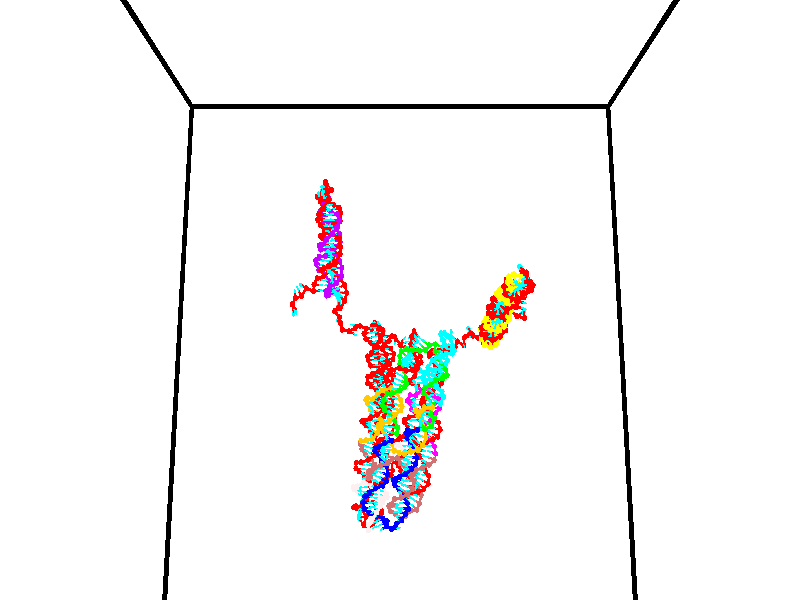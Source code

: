 // switches for output
#declare DRAW_BASES = 1; // possible values are 0, 1; only relevant for DNA ribbons
#declare DRAW_BASES_TYPE = 3; // possible values are 1, 2, 3; only relevant for DNA ribbons
#declare DRAW_FOG = 0; // set to 1 to enable fog

#include "colors.inc"

#include "transforms.inc"
background { rgb <1, 1, 1>}

#default {
   normal{
       ripples 0.25
       frequency 0.20
       turbulence 0.2
       lambda 5
   }
	finish {
		phong 0.1
		phong_size 40.
	}
}

// original window dimensions: 1024x640


// camera settings

camera {
	sky <0, 0.179814, -0.983701>
	up <0, 0.179814, -0.983701>
	right 1.6 * <1, 0, 0>
	location <35, 94.9851, 44.8844>
	look_at <35, 29.7336, 32.9568>
	direction <0, -65.2515, -11.9276>
	angle 67.0682
}


# declare cpy_camera_pos = <35, 94.9851, 44.8844>;
# if (DRAW_FOG = 1)
fog {
	fog_type 2
	up vnormalize(cpy_camera_pos)
	color rgbt<1,1,1,0.3>
	distance 1e-5
	fog_alt 3e-3
	fog_offset 56
}
# end


// LIGHTS

# declare lum = 6;
global_settings {
	ambient_light rgb lum * <0.05, 0.05, 0.05>
	max_trace_level 15
}# declare cpy_direct_light_amount = 0.25;
light_source
{	1000 * <-1, -1.16352, -0.803886>,
	rgb lum * cpy_direct_light_amount
	parallel
}

light_source
{	1000 * <1, 1.16352, 0.803886>,
	rgb lum * cpy_direct_light_amount
	parallel
}

// strand 0

// nucleotide -1

// particle -1
sphere {
	<24.303970, 34.907578, 34.667339> 0.250000
	pigment { color rgbt <1,0,0,0> }
	no_shadow
}
cylinder {
	<24.305695, 35.179462, 34.960724>,  <24.306730, 35.342594, 35.136757>, 0.100000
	pigment { color rgbt <1,0,0,0> }
	no_shadow
}
cylinder {
	<24.305695, 35.179462, 34.960724>,  <24.303970, 34.907578, 34.667339>, 0.100000
	pigment { color rgbt <1,0,0,0> }
	no_shadow
}

// particle -1
sphere {
	<24.305695, 35.179462, 34.960724> 0.100000
	pigment { color rgbt <1,0,0,0> }
	no_shadow
}
sphere {
	0, 1
	scale<0.080000,0.200000,0.300000>
	matrix <0.785171, 0.451916, -0.423413,
		-0.619264, 0.577721, -0.531743,
		0.004312, 0.679713, 0.733465,
		24.306988, 35.383377, 35.180763>
	pigment { color rgbt <0,1,1,0> }
	no_shadow
}
cylinder {
	<24.224243, 35.600327, 34.401577>,  <24.303970, 34.907578, 34.667339>, 0.130000
	pigment { color rgbt <1,0,0,0> }
	no_shadow
}

// nucleotide -1

// particle -1
sphere {
	<24.224243, 35.600327, 34.401577> 0.250000
	pigment { color rgbt <1,0,0,0> }
	no_shadow
}
cylinder {
	<24.427156, 35.624947, 34.745407>,  <24.548904, 35.639717, 34.951706>, 0.100000
	pigment { color rgbt <1,0,0,0> }
	no_shadow
}
cylinder {
	<24.427156, 35.624947, 34.745407>,  <24.224243, 35.600327, 34.401577>, 0.100000
	pigment { color rgbt <1,0,0,0> }
	no_shadow
}

// particle -1
sphere {
	<24.427156, 35.624947, 34.745407> 0.100000
	pigment { color rgbt <1,0,0,0> }
	no_shadow
}
sphere {
	0, 1
	scale<0.080000,0.200000,0.300000>
	matrix <0.714616, 0.527434, -0.459497,
		-0.481652, 0.847364, 0.223575,
		0.507282, 0.061547, 0.859580,
		24.579342, 35.643410, 35.003281>
	pigment { color rgbt <0,1,1,0> }
	no_shadow
}
cylinder {
	<24.605091, 35.870590, 33.907288>,  <24.224243, 35.600327, 34.401577>, 0.130000
	pigment { color rgbt <1,0,0,0> }
	no_shadow
}

// nucleotide -1

// particle -1
sphere {
	<24.605091, 35.870590, 33.907288> 0.250000
	pigment { color rgbt <1,0,0,0> }
	no_shadow
}
cylinder {
	<24.533485, 35.648529, 33.582386>,  <24.490522, 35.515293, 33.387444>, 0.100000
	pigment { color rgbt <1,0,0,0> }
	no_shadow
}
cylinder {
	<24.533485, 35.648529, 33.582386>,  <24.605091, 35.870590, 33.907288>, 0.100000
	pigment { color rgbt <1,0,0,0> }
	no_shadow
}

// particle -1
sphere {
	<24.533485, 35.648529, 33.582386> 0.100000
	pigment { color rgbt <1,0,0,0> }
	no_shadow
}
sphere {
	0, 1
	scale<0.080000,0.200000,0.300000>
	matrix <0.922515, 0.192220, -0.334690,
		0.341936, -0.809235, 0.477722,
		-0.179015, -0.555148, -0.812258,
		24.479780, 35.481983, 33.338707>
	pigment { color rgbt <0,1,1,0> }
	no_shadow
}
cylinder {
	<25.110964, 35.451309, 33.688953>,  <24.605091, 35.870590, 33.907288>, 0.130000
	pigment { color rgbt <1,0,0,0> }
	no_shadow
}

// nucleotide -1

// particle -1
sphere {
	<25.110964, 35.451309, 33.688953> 0.250000
	pigment { color rgbt <1,0,0,0> }
	no_shadow
}
cylinder {
	<24.915472, 35.536160, 33.350452>,  <24.798176, 35.587070, 33.147350>, 0.100000
	pigment { color rgbt <1,0,0,0> }
	no_shadow
}
cylinder {
	<24.915472, 35.536160, 33.350452>,  <25.110964, 35.451309, 33.688953>, 0.100000
	pigment { color rgbt <1,0,0,0> }
	no_shadow
}

// particle -1
sphere {
	<24.915472, 35.536160, 33.350452> 0.100000
	pigment { color rgbt <1,0,0,0> }
	no_shadow
}
sphere {
	0, 1
	scale<0.080000,0.200000,0.300000>
	matrix <0.850108, 0.333827, -0.407278,
		0.196107, -0.918456, -0.343484,
		-0.488731, 0.212128, -0.846253,
		24.768852, 35.599796, 33.096577>
	pigment { color rgbt <0,1,1,0> }
	no_shadow
}
cylinder {
	<25.559793, 35.304882, 32.963299>,  <25.110964, 35.451309, 33.688953>, 0.130000
	pigment { color rgbt <1,0,0,0> }
	no_shadow
}

// nucleotide -1

// particle -1
sphere {
	<25.559793, 35.304882, 32.963299> 0.250000
	pigment { color rgbt <1,0,0,0> }
	no_shadow
}
cylinder {
	<25.298664, 35.591610, 32.865330>,  <25.141987, 35.763645, 32.806549>, 0.100000
	pigment { color rgbt <1,0,0,0> }
	no_shadow
}
cylinder {
	<25.298664, 35.591610, 32.865330>,  <25.559793, 35.304882, 32.963299>, 0.100000
	pigment { color rgbt <1,0,0,0> }
	no_shadow
}

// particle -1
sphere {
	<25.298664, 35.591610, 32.865330> 0.100000
	pigment { color rgbt <1,0,0,0> }
	no_shadow
}
sphere {
	0, 1
	scale<0.080000,0.200000,0.300000>
	matrix <0.757500, 0.619338, -0.206435,
		0.003714, -0.320295, -0.947311,
		-0.652825, 0.716821, -0.244924,
		25.102816, 35.806656, 32.791851>
	pigment { color rgbt <0,1,1,0> }
	no_shadow
}
cylinder {
	<26.295250, 35.251835, 33.212696>,  <25.559793, 35.304882, 32.963299>, 0.130000
	pigment { color rgbt <1,0,0,0> }
	no_shadow
}

// nucleotide -1

// particle -1
sphere {
	<26.295250, 35.251835, 33.212696> 0.250000
	pigment { color rgbt <1,0,0,0> }
	no_shadow
}
cylinder {
	<26.688347, 35.321926, 33.188976>,  <26.924204, 35.363979, 33.174744>, 0.100000
	pigment { color rgbt <1,0,0,0> }
	no_shadow
}
cylinder {
	<26.688347, 35.321926, 33.188976>,  <26.295250, 35.251835, 33.212696>, 0.100000
	pigment { color rgbt <1,0,0,0> }
	no_shadow
}

// particle -1
sphere {
	<26.688347, 35.321926, 33.188976> 0.100000
	pigment { color rgbt <1,0,0,0> }
	no_shadow
}
sphere {
	0, 1
	scale<0.080000,0.200000,0.300000>
	matrix <-0.069412, 0.052161, -0.996223,
		-0.171473, 0.983145, 0.063424,
		0.982740, 0.175228, -0.059298,
		26.983170, 35.374496, 33.171188>
	pigment { color rgbt <0,1,1,0> }
	no_shadow
}
cylinder {
	<26.410707, 35.918148, 32.779118>,  <26.295250, 35.251835, 33.212696>, 0.130000
	pigment { color rgbt <1,0,0,0> }
	no_shadow
}

// nucleotide -1

// particle -1
sphere {
	<26.410707, 35.918148, 32.779118> 0.250000
	pigment { color rgbt <1,0,0,0> }
	no_shadow
}
cylinder {
	<26.761795, 35.727776, 32.756821>,  <26.972446, 35.613552, 32.743443>, 0.100000
	pigment { color rgbt <1,0,0,0> }
	no_shadow
}
cylinder {
	<26.761795, 35.727776, 32.756821>,  <26.410707, 35.918148, 32.779118>, 0.100000
	pigment { color rgbt <1,0,0,0> }
	no_shadow
}

// particle -1
sphere {
	<26.761795, 35.727776, 32.756821> 0.100000
	pigment { color rgbt <1,0,0,0> }
	no_shadow
}
sphere {
	0, 1
	scale<0.080000,0.200000,0.300000>
	matrix <0.042709, 0.193559, -0.980159,
		0.477273, 0.857921, 0.190216,
		0.877717, -0.475927, -0.055740,
		27.025110, 35.584999, 32.740097>
	pigment { color rgbt <0,1,1,0> }
	no_shadow
}
cylinder {
	<26.765247, 36.342377, 32.345417>,  <26.410707, 35.918148, 32.779118>, 0.130000
	pigment { color rgbt <1,0,0,0> }
	no_shadow
}

// nucleotide -1

// particle -1
sphere {
	<26.765247, 36.342377, 32.345417> 0.250000
	pigment { color rgbt <1,0,0,0> }
	no_shadow
}
cylinder {
	<26.996342, 36.015926, 32.350422>,  <27.134998, 35.820057, 32.353424>, 0.100000
	pigment { color rgbt <1,0,0,0> }
	no_shadow
}
cylinder {
	<26.996342, 36.015926, 32.350422>,  <26.765247, 36.342377, 32.345417>, 0.100000
	pigment { color rgbt <1,0,0,0> }
	no_shadow
}

// particle -1
sphere {
	<26.996342, 36.015926, 32.350422> 0.100000
	pigment { color rgbt <1,0,0,0> }
	no_shadow
}
sphere {
	0, 1
	scale<0.080000,0.200000,0.300000>
	matrix <0.209728, 0.133614, -0.968588,
		0.788818, 0.562213, 0.248358,
		0.577737, -0.816127, 0.012515,
		27.169662, 35.771088, 32.354176>
	pigment { color rgbt <0,1,1,0> }
	no_shadow
}
cylinder {
	<27.451162, 36.543159, 32.203987>,  <26.765247, 36.342377, 32.345417>, 0.130000
	pigment { color rgbt <1,0,0,0> }
	no_shadow
}

// nucleotide -1

// particle -1
sphere {
	<27.451162, 36.543159, 32.203987> 0.250000
	pigment { color rgbt <1,0,0,0> }
	no_shadow
}
cylinder {
	<27.409523, 36.159740, 32.097885>,  <27.384539, 35.929691, 32.034225>, 0.100000
	pigment { color rgbt <1,0,0,0> }
	no_shadow
}
cylinder {
	<27.409523, 36.159740, 32.097885>,  <27.451162, 36.543159, 32.203987>, 0.100000
	pigment { color rgbt <1,0,0,0> }
	no_shadow
}

// particle -1
sphere {
	<27.409523, 36.159740, 32.097885> 0.100000
	pigment { color rgbt <1,0,0,0> }
	no_shadow
}
sphere {
	0, 1
	scale<0.080000,0.200000,0.300000>
	matrix <0.244068, 0.233926, -0.941121,
		0.964155, -0.162709, 0.209599,
		-0.104098, -0.958543, -0.265252,
		27.378294, 35.872177, 32.018311>
	pigment { color rgbt <0,1,1,0> }
	no_shadow
}
cylinder {
	<28.057886, 36.467960, 31.768692>,  <27.451162, 36.543159, 32.203987>, 0.130000
	pigment { color rgbt <1,0,0,0> }
	no_shadow
}

// nucleotide -1

// particle -1
sphere {
	<28.057886, 36.467960, 31.768692> 0.250000
	pigment { color rgbt <1,0,0,0> }
	no_shadow
}
cylinder {
	<27.816286, 36.165813, 31.667019>,  <27.671326, 35.984528, 31.606016>, 0.100000
	pigment { color rgbt <1,0,0,0> }
	no_shadow
}
cylinder {
	<27.816286, 36.165813, 31.667019>,  <28.057886, 36.467960, 31.768692>, 0.100000
	pigment { color rgbt <1,0,0,0> }
	no_shadow
}

// particle -1
sphere {
	<27.816286, 36.165813, 31.667019> 0.100000
	pigment { color rgbt <1,0,0,0> }
	no_shadow
}
sphere {
	0, 1
	scale<0.080000,0.200000,0.300000>
	matrix <0.262385, 0.112684, -0.958361,
		0.752555, -0.645543, 0.130135,
		-0.603999, -0.755365, -0.254182,
		27.635086, 35.939205, 31.590765>
	pigment { color rgbt <0,1,1,0> }
	no_shadow
}
cylinder {
	<28.460785, 35.991776, 31.308405>,  <28.057886, 36.467960, 31.768692>, 0.130000
	pigment { color rgbt <1,0,0,0> }
	no_shadow
}

// nucleotide -1

// particle -1
sphere {
	<28.460785, 35.991776, 31.308405> 0.250000
	pigment { color rgbt <1,0,0,0> }
	no_shadow
}
cylinder {
	<28.075089, 35.908222, 31.243153>,  <27.843672, 35.858089, 31.204002>, 0.100000
	pigment { color rgbt <1,0,0,0> }
	no_shadow
}
cylinder {
	<28.075089, 35.908222, 31.243153>,  <28.460785, 35.991776, 31.308405>, 0.100000
	pigment { color rgbt <1,0,0,0> }
	no_shadow
}

// particle -1
sphere {
	<28.075089, 35.908222, 31.243153> 0.100000
	pigment { color rgbt <1,0,0,0> }
	no_shadow
}
sphere {
	0, 1
	scale<0.080000,0.200000,0.300000>
	matrix <0.143794, 0.104722, -0.984051,
		0.222638, -0.972317, -0.070940,
		-0.964238, -0.208886, -0.163129,
		27.785816, 35.845558, 31.194214>
	pigment { color rgbt <0,1,1,0> }
	no_shadow
}
cylinder {
	<28.482460, 35.564991, 30.730314>,  <28.460785, 35.991776, 31.308405>, 0.130000
	pigment { color rgbt <1,0,0,0> }
	no_shadow
}

// nucleotide -1

// particle -1
sphere {
	<28.482460, 35.564991, 30.730314> 0.250000
	pigment { color rgbt <1,0,0,0> }
	no_shadow
}
cylinder {
	<28.100891, 35.684990, 30.732594>,  <27.871950, 35.756989, 30.733961>, 0.100000
	pigment { color rgbt <1,0,0,0> }
	no_shadow
}
cylinder {
	<28.100891, 35.684990, 30.732594>,  <28.482460, 35.564991, 30.730314>, 0.100000
	pigment { color rgbt <1,0,0,0> }
	no_shadow
}

// particle -1
sphere {
	<28.100891, 35.684990, 30.732594> 0.100000
	pigment { color rgbt <1,0,0,0> }
	no_shadow
}
sphere {
	0, 1
	scale<0.080000,0.200000,0.300000>
	matrix <0.075772, 0.259236, -0.962837,
		-0.290323, -0.918042, -0.270022,
		-0.953924, 0.299994, 0.005701,
		27.814714, 35.774986, 30.734304>
	pigment { color rgbt <0,1,1,0> }
	no_shadow
}
cylinder {
	<28.081161, 35.099308, 30.218025>,  <28.482460, 35.564991, 30.730314>, 0.130000
	pigment { color rgbt <1,0,0,0> }
	no_shadow
}

// nucleotide -1

// particle -1
sphere {
	<28.081161, 35.099308, 30.218025> 0.250000
	pigment { color rgbt <1,0,0,0> }
	no_shadow
}
cylinder {
	<27.899185, 35.449455, 30.283463>,  <27.789999, 35.659542, 30.322725>, 0.100000
	pigment { color rgbt <1,0,0,0> }
	no_shadow
}
cylinder {
	<27.899185, 35.449455, 30.283463>,  <28.081161, 35.099308, 30.218025>, 0.100000
	pigment { color rgbt <1,0,0,0> }
	no_shadow
}

// particle -1
sphere {
	<27.899185, 35.449455, 30.283463> 0.100000
	pigment { color rgbt <1,0,0,0> }
	no_shadow
}
sphere {
	0, 1
	scale<0.080000,0.200000,0.300000>
	matrix <0.039594, 0.203404, -0.978294,
		-0.889641, -0.438588, -0.127196,
		-0.454940, 0.875367, 0.163591,
		27.762703, 35.712067, 30.332541>
	pigment { color rgbt <0,1,1,0> }
	no_shadow
}
cylinder {
	<28.043131, 35.320351, 29.558968>,  <28.081161, 35.099308, 30.218025>, 0.130000
	pigment { color rgbt <1,0,0,0> }
	no_shadow
}

// nucleotide -1

// particle -1
sphere {
	<28.043131, 35.320351, 29.558968> 0.250000
	pigment { color rgbt <1,0,0,0> }
	no_shadow
}
cylinder {
	<27.902767, 35.645554, 29.744820>,  <27.818548, 35.840675, 29.856331>, 0.100000
	pigment { color rgbt <1,0,0,0> }
	no_shadow
}
cylinder {
	<27.902767, 35.645554, 29.744820>,  <28.043131, 35.320351, 29.558968>, 0.100000
	pigment { color rgbt <1,0,0,0> }
	no_shadow
}

// particle -1
sphere {
	<27.902767, 35.645554, 29.744820> 0.100000
	pigment { color rgbt <1,0,0,0> }
	no_shadow
}
sphere {
	0, 1
	scale<0.080000,0.200000,0.300000>
	matrix <0.231068, 0.556016, -0.798407,
		-0.907453, -0.172807, -0.382971,
		-0.350908, 0.813009, 0.464629,
		27.797495, 35.889458, 29.884209>
	pigment { color rgbt <0,1,1,0> }
	no_shadow
}
cylinder {
	<27.485720, 35.617020, 29.184526>,  <28.043131, 35.320351, 29.558968>, 0.130000
	pigment { color rgbt <1,0,0,0> }
	no_shadow
}

// nucleotide -1

// particle -1
sphere {
	<27.485720, 35.617020, 29.184526> 0.250000
	pigment { color rgbt <1,0,0,0> }
	no_shadow
}
cylinder {
	<27.634586, 35.917500, 29.402586>,  <27.723906, 36.097790, 29.533422>, 0.100000
	pigment { color rgbt <1,0,0,0> }
	no_shadow
}
cylinder {
	<27.634586, 35.917500, 29.402586>,  <27.485720, 35.617020, 29.184526>, 0.100000
	pigment { color rgbt <1,0,0,0> }
	no_shadow
}

// particle -1
sphere {
	<27.634586, 35.917500, 29.402586> 0.100000
	pigment { color rgbt <1,0,0,0> }
	no_shadow
}
sphere {
	0, 1
	scale<0.080000,0.200000,0.300000>
	matrix <0.039697, 0.573919, -0.817950,
		-0.927318, 0.326053, 0.183771,
		0.372165, 0.751204, 0.545148,
		27.746235, 36.142860, 29.566130>
	pigment { color rgbt <0,1,1,0> }
	no_shadow
}
cylinder {
	<27.210592, 36.203075, 28.844788>,  <27.485720, 35.617020, 29.184526>, 0.130000
	pigment { color rgbt <1,0,0,0> }
	no_shadow
}

// nucleotide -1

// particle -1
sphere {
	<27.210592, 36.203075, 28.844788> 0.250000
	pigment { color rgbt <1,0,0,0> }
	no_shadow
}
cylinder {
	<27.500376, 36.331757, 29.088646>,  <27.674246, 36.408966, 29.234961>, 0.100000
	pigment { color rgbt <1,0,0,0> }
	no_shadow
}
cylinder {
	<27.500376, 36.331757, 29.088646>,  <27.210592, 36.203075, 28.844788>, 0.100000
	pigment { color rgbt <1,0,0,0> }
	no_shadow
}

// particle -1
sphere {
	<27.500376, 36.331757, 29.088646> 0.100000
	pigment { color rgbt <1,0,0,0> }
	no_shadow
}
sphere {
	0, 1
	scale<0.080000,0.200000,0.300000>
	matrix <0.375591, 0.557376, -0.740448,
		-0.578008, 0.765400, 0.282965,
		0.724457, 0.321706, 0.609645,
		27.717712, 36.428268, 29.271540>
	pigment { color rgbt <0,1,1,0> }
	no_shadow
}
cylinder {
	<27.080921, 36.896290, 28.881969>,  <27.210592, 36.203075, 28.844788>, 0.130000
	pigment { color rgbt <1,0,0,0> }
	no_shadow
}

// nucleotide -1

// particle -1
sphere {
	<27.080921, 36.896290, 28.881969> 0.250000
	pigment { color rgbt <1,0,0,0> }
	no_shadow
}
cylinder {
	<27.460890, 36.790577, 28.948669>,  <27.688871, 36.727150, 28.988689>, 0.100000
	pigment { color rgbt <1,0,0,0> }
	no_shadow
}
cylinder {
	<27.460890, 36.790577, 28.948669>,  <27.080921, 36.896290, 28.881969>, 0.100000
	pigment { color rgbt <1,0,0,0> }
	no_shadow
}

// particle -1
sphere {
	<27.460890, 36.790577, 28.948669> 0.100000
	pigment { color rgbt <1,0,0,0> }
	no_shadow
}
sphere {
	0, 1
	scale<0.080000,0.200000,0.300000>
	matrix <0.275174, 0.454564, -0.847143,
		0.148083, 0.850604, 0.504523,
		0.949921, -0.264279, 0.166750,
		27.745867, 36.711292, 28.998695>
	pigment { color rgbt <0,1,1,0> }
	no_shadow
}
cylinder {
	<27.482252, 37.457821, 28.876453>,  <27.080921, 36.896290, 28.881969>, 0.130000
	pigment { color rgbt <1,0,0,0> }
	no_shadow
}

// nucleotide -1

// particle -1
sphere {
	<27.482252, 37.457821, 28.876453> 0.250000
	pigment { color rgbt <1,0,0,0> }
	no_shadow
}
cylinder {
	<27.755587, 37.190731, 28.758339>,  <27.919588, 37.030476, 28.687469>, 0.100000
	pigment { color rgbt <1,0,0,0> }
	no_shadow
}
cylinder {
	<27.755587, 37.190731, 28.758339>,  <27.482252, 37.457821, 28.876453>, 0.100000
	pigment { color rgbt <1,0,0,0> }
	no_shadow
}

// particle -1
sphere {
	<27.755587, 37.190731, 28.758339> 0.100000
	pigment { color rgbt <1,0,0,0> }
	no_shadow
}
sphere {
	0, 1
	scale<0.080000,0.200000,0.300000>
	matrix <0.094477, 0.481913, -0.871111,
		0.723966, 0.567364, 0.392393,
		0.683336, -0.667726, -0.295286,
		27.960587, 36.990414, 28.669754>
	pigment { color rgbt <0,1,1,0> }
	no_shadow
}
cylinder {
	<27.953661, 37.875710, 28.601250>,  <27.482252, 37.457821, 28.876453>, 0.130000
	pigment { color rgbt <1,0,0,0> }
	no_shadow
}

// nucleotide -1

// particle -1
sphere {
	<27.953661, 37.875710, 28.601250> 0.250000
	pigment { color rgbt <1,0,0,0> }
	no_shadow
}
cylinder {
	<28.094589, 37.520107, 28.484262>,  <28.179146, 37.306744, 28.414070>, 0.100000
	pigment { color rgbt <1,0,0,0> }
	no_shadow
}
cylinder {
	<28.094589, 37.520107, 28.484262>,  <27.953661, 37.875710, 28.601250>, 0.100000
	pigment { color rgbt <1,0,0,0> }
	no_shadow
}

// particle -1
sphere {
	<28.094589, 37.520107, 28.484262> 0.100000
	pigment { color rgbt <1,0,0,0> }
	no_shadow
}
sphere {
	0, 1
	scale<0.080000,0.200000,0.300000>
	matrix <0.189802, 0.373884, -0.907847,
		0.916431, 0.264342, 0.300462,
		0.352320, -0.889007, -0.292466,
		28.200285, 37.253407, 28.396523>
	pigment { color rgbt <0,1,1,0> }
	no_shadow
}
cylinder {
	<28.532486, 38.022888, 28.176275>,  <27.953661, 37.875710, 28.601250>, 0.130000
	pigment { color rgbt <1,0,0,0> }
	no_shadow
}

// nucleotide -1

// particle -1
sphere {
	<28.532486, 38.022888, 28.176275> 0.250000
	pigment { color rgbt <1,0,0,0> }
	no_shadow
}
cylinder {
	<28.419048, 37.647820, 28.095934>,  <28.350986, 37.422779, 28.047729>, 0.100000
	pigment { color rgbt <1,0,0,0> }
	no_shadow
}
cylinder {
	<28.419048, 37.647820, 28.095934>,  <28.532486, 38.022888, 28.176275>, 0.100000
	pigment { color rgbt <1,0,0,0> }
	no_shadow
}

// particle -1
sphere {
	<28.419048, 37.647820, 28.095934> 0.100000
	pigment { color rgbt <1,0,0,0> }
	no_shadow
}
sphere {
	0, 1
	scale<0.080000,0.200000,0.300000>
	matrix <0.113308, 0.175218, -0.977988,
		0.952227, -0.300108, 0.056556,
		-0.283592, -0.937675, -0.200852,
		28.333971, 37.366516, 28.035679>
	pigment { color rgbt <0,1,1,0> }
	no_shadow
}
cylinder {
	<29.096176, 37.603371, 27.790253>,  <28.532486, 38.022888, 28.176275>, 0.130000
	pigment { color rgbt <1,0,0,0> }
	no_shadow
}

// nucleotide -1

// particle -1
sphere {
	<29.096176, 37.603371, 27.790253> 0.250000
	pigment { color rgbt <1,0,0,0> }
	no_shadow
}
cylinder {
	<28.732176, 37.462448, 27.702818>,  <28.513777, 37.377895, 27.650356>, 0.100000
	pigment { color rgbt <1,0,0,0> }
	no_shadow
}
cylinder {
	<28.732176, 37.462448, 27.702818>,  <29.096176, 37.603371, 27.790253>, 0.100000
	pigment { color rgbt <1,0,0,0> }
	no_shadow
}

// particle -1
sphere {
	<28.732176, 37.462448, 27.702818> 0.100000
	pigment { color rgbt <1,0,0,0> }
	no_shadow
}
sphere {
	0, 1
	scale<0.080000,0.200000,0.300000>
	matrix <0.155751, 0.198122, -0.967724,
		0.384244, -0.914673, -0.125419,
		-0.909999, -0.352308, -0.218589,
		28.459175, 37.356754, 27.637241>
	pigment { color rgbt <0,1,1,0> }
	no_shadow
}
cylinder {
	<29.138153, 37.474854, 27.082289>,  <29.096176, 37.603371, 27.790253>, 0.130000
	pigment { color rgbt <1,0,0,0> }
	no_shadow
}

// nucleotide -1

// particle -1
sphere {
	<29.138153, 37.474854, 27.082289> 0.250000
	pigment { color rgbt <1,0,0,0> }
	no_shadow
}
cylinder {
	<28.743866, 37.423901, 27.126347>,  <28.507294, 37.393330, 27.152782>, 0.100000
	pigment { color rgbt <1,0,0,0> }
	no_shadow
}
cylinder {
	<28.743866, 37.423901, 27.126347>,  <29.138153, 37.474854, 27.082289>, 0.100000
	pigment { color rgbt <1,0,0,0> }
	no_shadow
}

// particle -1
sphere {
	<28.743866, 37.423901, 27.126347> 0.100000
	pigment { color rgbt <1,0,0,0> }
	no_shadow
}
sphere {
	0, 1
	scale<0.080000,0.200000,0.300000>
	matrix <-0.111837, 0.006173, -0.993707,
		0.125899, -0.991835, -0.020331,
		-0.985719, -0.127381, 0.110147,
		28.448151, 37.385685, 27.159391>
	pigment { color rgbt <0,1,1,0> }
	no_shadow
}
cylinder {
	<28.933781, 36.995327, 26.495159>,  <29.138153, 37.474854, 27.082289>, 0.130000
	pigment { color rgbt <1,0,0,0> }
	no_shadow
}

// nucleotide -1

// particle -1
sphere {
	<28.933781, 36.995327, 26.495159> 0.250000
	pigment { color rgbt <1,0,0,0> }
	no_shadow
}
cylinder {
	<28.610094, 37.197308, 26.615288>,  <28.415882, 37.318497, 26.687365>, 0.100000
	pigment { color rgbt <1,0,0,0> }
	no_shadow
}
cylinder {
	<28.610094, 37.197308, 26.615288>,  <28.933781, 36.995327, 26.495159>, 0.100000
	pigment { color rgbt <1,0,0,0> }
	no_shadow
}

// particle -1
sphere {
	<28.610094, 37.197308, 26.615288> 0.100000
	pigment { color rgbt <1,0,0,0> }
	no_shadow
}
sphere {
	0, 1
	scale<0.080000,0.200000,0.300000>
	matrix <-0.254001, 0.160247, -0.953837,
		-0.529769, -0.848141, -0.001416,
		-0.809215, 0.504954, 0.300322,
		28.367329, 37.348793, 26.705385>
	pigment { color rgbt <0,1,1,0> }
	no_shadow
}
cylinder {
	<28.336216, 36.770302, 26.128675>,  <28.933781, 36.995327, 26.495159>, 0.130000
	pigment { color rgbt <1,0,0,0> }
	no_shadow
}

// nucleotide -1

// particle -1
sphere {
	<28.336216, 36.770302, 26.128675> 0.250000
	pigment { color rgbt <1,0,0,0> }
	no_shadow
}
cylinder {
	<28.222185, 37.128056, 26.266552>,  <28.153767, 37.342709, 26.349277>, 0.100000
	pigment { color rgbt <1,0,0,0> }
	no_shadow
}
cylinder {
	<28.222185, 37.128056, 26.266552>,  <28.336216, 36.770302, 26.128675>, 0.100000
	pigment { color rgbt <1,0,0,0> }
	no_shadow
}

// particle -1
sphere {
	<28.222185, 37.128056, 26.266552> 0.100000
	pigment { color rgbt <1,0,0,0> }
	no_shadow
}
sphere {
	0, 1
	scale<0.080000,0.200000,0.300000>
	matrix <-0.436033, 0.199243, -0.877597,
		-0.853585, -0.400479, 0.333181,
		-0.285075, 0.894381, 0.344694,
		28.136663, 37.396370, 26.369961>
	pigment { color rgbt <0,1,1,0> }
	no_shadow
}
cylinder {
	<27.615528, 36.929508, 25.867165>,  <28.336216, 36.770302, 26.128675>, 0.130000
	pigment { color rgbt <1,0,0,0> }
	no_shadow
}

// nucleotide -1

// particle -1
sphere {
	<27.615528, 36.929508, 25.867165> 0.250000
	pigment { color rgbt <1,0,0,0> }
	no_shadow
}
cylinder {
	<27.772699, 37.277966, 25.984953>,  <27.867002, 37.487041, 26.055626>, 0.100000
	pigment { color rgbt <1,0,0,0> }
	no_shadow
}
cylinder {
	<27.772699, 37.277966, 25.984953>,  <27.615528, 36.929508, 25.867165>, 0.100000
	pigment { color rgbt <1,0,0,0> }
	no_shadow
}

// particle -1
sphere {
	<27.772699, 37.277966, 25.984953> 0.100000
	pigment { color rgbt <1,0,0,0> }
	no_shadow
}
sphere {
	0, 1
	scale<0.080000,0.200000,0.300000>
	matrix <-0.415709, 0.453915, -0.788129,
		-0.820240, 0.187263, 0.540499,
		0.392928, 0.871145, 0.294473,
		27.890577, 37.539310, 26.073296>
	pigment { color rgbt <0,1,1,0> }
	no_shadow
}
cylinder {
	<27.081808, 37.412453, 26.074614>,  <27.615528, 36.929508, 25.867165>, 0.130000
	pigment { color rgbt <1,0,0,0> }
	no_shadow
}

// nucleotide -1

// particle -1
sphere {
	<27.081808, 37.412453, 26.074614> 0.250000
	pigment { color rgbt <1,0,0,0> }
	no_shadow
}
cylinder {
	<27.404209, 37.574871, 25.902342>,  <27.597651, 37.672321, 25.798979>, 0.100000
	pigment { color rgbt <1,0,0,0> }
	no_shadow
}
cylinder {
	<27.404209, 37.574871, 25.902342>,  <27.081808, 37.412453, 26.074614>, 0.100000
	pigment { color rgbt <1,0,0,0> }
	no_shadow
}

// particle -1
sphere {
	<27.404209, 37.574871, 25.902342> 0.100000
	pigment { color rgbt <1,0,0,0> }
	no_shadow
}
sphere {
	0, 1
	scale<0.080000,0.200000,0.300000>
	matrix <-0.590234, 0.496606, -0.636401,
		-0.044532, 0.767142, 0.639930,
		0.806003, 0.406049, -0.430678,
		27.646009, 37.696686, 25.773138>
	pigment { color rgbt <0,1,1,0> }
	no_shadow
}
cylinder {
	<26.837721, 38.021088, 25.841557>,  <27.081808, 37.412453, 26.074614>, 0.130000
	pigment { color rgbt <1,0,0,0> }
	no_shadow
}

// nucleotide -1

// particle -1
sphere {
	<26.837721, 38.021088, 25.841557> 0.250000
	pigment { color rgbt <1,0,0,0> }
	no_shadow
}
cylinder {
	<27.184349, 37.964733, 25.650055>,  <27.392326, 37.930920, 25.535154>, 0.100000
	pigment { color rgbt <1,0,0,0> }
	no_shadow
}
cylinder {
	<27.184349, 37.964733, 25.650055>,  <26.837721, 38.021088, 25.841557>, 0.100000
	pigment { color rgbt <1,0,0,0> }
	no_shadow
}

// particle -1
sphere {
	<27.184349, 37.964733, 25.650055> 0.100000
	pigment { color rgbt <1,0,0,0> }
	no_shadow
}
sphere {
	0, 1
	scale<0.080000,0.200000,0.300000>
	matrix <-0.298759, 0.621981, -0.723797,
		0.399748, 0.770254, 0.496901,
		0.866571, -0.140882, -0.478756,
		27.444321, 37.922470, 25.506428>
	pigment { color rgbt <0,1,1,0> }
	no_shadow
}
cylinder {
	<27.258305, 38.647228, 25.914413>,  <26.837721, 38.021088, 25.841557>, 0.130000
	pigment { color rgbt <1,0,0,0> }
	no_shadow
}

// nucleotide -1

// particle -1
sphere {
	<27.258305, 38.647228, 25.914413> 0.250000
	pigment { color rgbt <1,0,0,0> }
	no_shadow
}
cylinder {
	<27.304731, 38.426090, 25.584349>,  <27.332586, 38.293407, 25.386311>, 0.100000
	pigment { color rgbt <1,0,0,0> }
	no_shadow
}
cylinder {
	<27.304731, 38.426090, 25.584349>,  <27.258305, 38.647228, 25.914413>, 0.100000
	pigment { color rgbt <1,0,0,0> }
	no_shadow
}

// particle -1
sphere {
	<27.304731, 38.426090, 25.584349> 0.100000
	pigment { color rgbt <1,0,0,0> }
	no_shadow
}
sphere {
	0, 1
	scale<0.080000,0.200000,0.300000>
	matrix <-0.303832, 0.771191, -0.559420,
		0.945629, 0.315641, -0.078463,
		0.116066, -0.552843, -0.825162,
		27.339552, 38.260239, 25.336800>
	pigment { color rgbt <0,1,1,0> }
	no_shadow
}
cylinder {
	<27.443113, 39.134716, 26.355080>,  <27.258305, 38.647228, 25.914413>, 0.130000
	pigment { color rgbt <1,0,0,0> }
	no_shadow
}

// nucleotide -1

// particle -1
sphere {
	<27.443113, 39.134716, 26.355080> 0.250000
	pigment { color rgbt <1,0,0,0> }
	no_shadow
}
cylinder {
	<27.329491, 39.512733, 26.290329>,  <27.261318, 39.739544, 26.251478>, 0.100000
	pigment { color rgbt <1,0,0,0> }
	no_shadow
}
cylinder {
	<27.329491, 39.512733, 26.290329>,  <27.443113, 39.134716, 26.355080>, 0.100000
	pigment { color rgbt <1,0,0,0> }
	no_shadow
}

// particle -1
sphere {
	<27.329491, 39.512733, 26.290329> 0.100000
	pigment { color rgbt <1,0,0,0> }
	no_shadow
}
sphere {
	0, 1
	scale<0.080000,0.200000,0.300000>
	matrix <0.954783, 0.294256, 0.042459,
		0.087759, -0.142496, -0.985897,
		-0.284056, 0.945044, -0.161877,
		27.244274, 39.796246, 26.241766>
	pigment { color rgbt <0,1,1,0> }
	no_shadow
}
cylinder {
	<27.823954, 39.428326, 25.792545>,  <27.443113, 39.134716, 26.355080>, 0.130000
	pigment { color rgbt <1,0,0,0> }
	no_shadow
}

// nucleotide -1

// particle -1
sphere {
	<27.823954, 39.428326, 25.792545> 0.250000
	pigment { color rgbt <1,0,0,0> }
	no_shadow
}
cylinder {
	<27.703398, 39.716919, 26.041904>,  <27.631063, 39.890076, 26.191521>, 0.100000
	pigment { color rgbt <1,0,0,0> }
	no_shadow
}
cylinder {
	<27.703398, 39.716919, 26.041904>,  <27.823954, 39.428326, 25.792545>, 0.100000
	pigment { color rgbt <1,0,0,0> }
	no_shadow
}

// particle -1
sphere {
	<27.703398, 39.716919, 26.041904> 0.100000
	pigment { color rgbt <1,0,0,0> }
	no_shadow
}
sphere {
	0, 1
	scale<0.080000,0.200000,0.300000>
	matrix <0.913360, 0.406156, -0.028485,
		-0.273748, 0.560801, -0.781386,
		-0.301390, 0.721484, 0.623397,
		27.612980, 39.933365, 26.228924>
	pigment { color rgbt <0,1,1,0> }
	no_shadow
}
cylinder {
	<27.946800, 39.999088, 25.500118>,  <27.823954, 39.428326, 25.792545>, 0.130000
	pigment { color rgbt <1,0,0,0> }
	no_shadow
}

// nucleotide -1

// particle -1
sphere {
	<27.946800, 39.999088, 25.500118> 0.250000
	pigment { color rgbt <1,0,0,0> }
	no_shadow
}
cylinder {
	<27.973148, 40.078594, 25.891251>,  <27.988956, 40.126297, 26.125931>, 0.100000
	pigment { color rgbt <1,0,0,0> }
	no_shadow
}
cylinder {
	<27.973148, 40.078594, 25.891251>,  <27.946800, 39.999088, 25.500118>, 0.100000
	pigment { color rgbt <1,0,0,0> }
	no_shadow
}

// particle -1
sphere {
	<27.973148, 40.078594, 25.891251> 0.100000
	pigment { color rgbt <1,0,0,0> }
	no_shadow
}
sphere {
	0, 1
	scale<0.080000,0.200000,0.300000>
	matrix <0.934929, 0.330129, -0.130085,
		-0.348666, 0.922772, -0.164084,
		0.065870, 0.198763, 0.977831,
		27.992908, 40.138222, 26.184601>
	pigment { color rgbt <0,1,1,0> }
	no_shadow
}
cylinder {
	<28.012331, 40.786991, 25.567862>,  <27.946800, 39.999088, 25.500118>, 0.130000
	pigment { color rgbt <1,0,0,0> }
	no_shadow
}

// nucleotide -1

// particle -1
sphere {
	<28.012331, 40.786991, 25.567862> 0.250000
	pigment { color rgbt <1,0,0,0> }
	no_shadow
}
cylinder {
	<28.197201, 40.526634, 25.808771>,  <28.308123, 40.370419, 25.953318>, 0.100000
	pigment { color rgbt <1,0,0,0> }
	no_shadow
}
cylinder {
	<28.197201, 40.526634, 25.808771>,  <28.012331, 40.786991, 25.567862>, 0.100000
	pigment { color rgbt <1,0,0,0> }
	no_shadow
}

// particle -1
sphere {
	<28.197201, 40.526634, 25.808771> 0.100000
	pigment { color rgbt <1,0,0,0> }
	no_shadow
}
sphere {
	0, 1
	scale<0.080000,0.200000,0.300000>
	matrix <0.874881, 0.445602, -0.189797,
		-0.144836, 0.614637, 0.775399,
		0.462176, -0.650892, 0.602274,
		28.335854, 40.331367, 25.989452>
	pigment { color rgbt <0,1,1,0> }
	no_shadow
}
cylinder {
	<28.150137, 40.901634, 26.280716>,  <28.012331, 40.786991, 25.567862>, 0.130000
	pigment { color rgbt <1,0,0,0> }
	no_shadow
}

// nucleotide -1

// particle -1
sphere {
	<28.150137, 40.901634, 26.280716> 0.250000
	pigment { color rgbt <1,0,0,0> }
	no_shadow
}
cylinder {
	<27.973137, 41.259659, 26.258572>,  <27.866936, 41.474472, 26.245285>, 0.100000
	pigment { color rgbt <1,0,0,0> }
	no_shadow
}
cylinder {
	<27.973137, 41.259659, 26.258572>,  <28.150137, 40.901634, 26.280716>, 0.100000
	pigment { color rgbt <1,0,0,0> }
	no_shadow
}

// particle -1
sphere {
	<27.973137, 41.259659, 26.258572> 0.100000
	pigment { color rgbt <1,0,0,0> }
	no_shadow
}
sphere {
	0, 1
	scale<0.080000,0.200000,0.300000>
	matrix <0.264507, 0.189257, 0.945631,
		0.856871, 0.403800, -0.320495,
		-0.442502, 0.895057, -0.055361,
		27.840387, 41.528175, 26.241962>
	pigment { color rgbt <0,1,1,0> }
	no_shadow
}
cylinder {
	<28.637594, 41.432854, 26.440897>,  <28.150137, 40.901634, 26.280716>, 0.130000
	pigment { color rgbt <1,0,0,0> }
	no_shadow
}

// nucleotide -1

// particle -1
sphere {
	<28.637594, 41.432854, 26.440897> 0.250000
	pigment { color rgbt <1,0,0,0> }
	no_shadow
}
cylinder {
	<28.251186, 41.466629, 26.538614>,  <28.019342, 41.486893, 26.597244>, 0.100000
	pigment { color rgbt <1,0,0,0> }
	no_shadow
}
cylinder {
	<28.251186, 41.466629, 26.538614>,  <28.637594, 41.432854, 26.440897>, 0.100000
	pigment { color rgbt <1,0,0,0> }
	no_shadow
}

// particle -1
sphere {
	<28.251186, 41.466629, 26.538614> 0.100000
	pigment { color rgbt <1,0,0,0> }
	no_shadow
}
sphere {
	0, 1
	scale<0.080000,0.200000,0.300000>
	matrix <0.248883, 0.048770, 0.967305,
		0.069759, 0.995235, -0.068127,
		-0.966018, 0.084434, 0.244295,
		27.961380, 41.491959, 26.611902>
	pigment { color rgbt <0,1,1,0> }
	no_shadow
}
cylinder {
	<28.397411, 42.090843, 26.784262>,  <28.637594, 41.432854, 26.440897>, 0.130000
	pigment { color rgbt <1,0,0,0> }
	no_shadow
}

// nucleotide -1

// particle -1
sphere {
	<28.397411, 42.090843, 26.784262> 0.250000
	pigment { color rgbt <1,0,0,0> }
	no_shadow
}
cylinder {
	<28.218689, 41.751522, 26.897924>,  <28.111456, 41.547928, 26.966122>, 0.100000
	pigment { color rgbt <1,0,0,0> }
	no_shadow
}
cylinder {
	<28.218689, 41.751522, 26.897924>,  <28.397411, 42.090843, 26.784262>, 0.100000
	pigment { color rgbt <1,0,0,0> }
	no_shadow
}

// particle -1
sphere {
	<28.218689, 41.751522, 26.897924> 0.100000
	pigment { color rgbt <1,0,0,0> }
	no_shadow
}
sphere {
	0, 1
	scale<0.080000,0.200000,0.300000>
	matrix <0.408971, 0.088819, 0.908215,
		-0.795680, 0.522009, 0.307246,
		-0.446807, -0.848303, 0.284158,
		28.084646, 41.497032, 26.983171>
	pigment { color rgbt <0,1,1,0> }
	no_shadow
}
cylinder {
	<28.450388, 42.147858, 27.441513>,  <28.397411, 42.090843, 26.784262>, 0.130000
	pigment { color rgbt <1,0,0,0> }
	no_shadow
}

// nucleotide -1

// particle -1
sphere {
	<28.450388, 42.147858, 27.441513> 0.250000
	pigment { color rgbt <1,0,0,0> }
	no_shadow
}
cylinder {
	<28.312845, 41.773682, 27.474277>,  <28.230320, 41.549175, 27.493937>, 0.100000
	pigment { color rgbt <1,0,0,0> }
	no_shadow
}
cylinder {
	<28.312845, 41.773682, 27.474277>,  <28.450388, 42.147858, 27.441513>, 0.100000
	pigment { color rgbt <1,0,0,0> }
	no_shadow
}

// particle -1
sphere {
	<28.312845, 41.773682, 27.474277> 0.100000
	pigment { color rgbt <1,0,0,0> }
	no_shadow
}
sphere {
	0, 1
	scale<0.080000,0.200000,0.300000>
	matrix <0.197174, 0.013360, 0.980278,
		-0.918088, 0.353225, 0.179852,
		-0.343856, -0.935443, 0.081912,
		28.209688, 41.493050, 27.498852>
	pigment { color rgbt <0,1,1,0> }
	no_shadow
}
cylinder {
	<27.988770, 42.118889, 28.110622>,  <28.450388, 42.147858, 27.441513>, 0.130000
	pigment { color rgbt <1,0,0,0> }
	no_shadow
}

// nucleotide -1

// particle -1
sphere {
	<27.988770, 42.118889, 28.110622> 0.250000
	pigment { color rgbt <1,0,0,0> }
	no_shadow
}
cylinder {
	<28.113956, 41.745052, 28.042988>,  <28.189070, 41.520752, 28.002407>, 0.100000
	pigment { color rgbt <1,0,0,0> }
	no_shadow
}
cylinder {
	<28.113956, 41.745052, 28.042988>,  <27.988770, 42.118889, 28.110622>, 0.100000
	pigment { color rgbt <1,0,0,0> }
	no_shadow
}

// particle -1
sphere {
	<28.113956, 41.745052, 28.042988> 0.100000
	pigment { color rgbt <1,0,0,0> }
	no_shadow
}
sphere {
	0, 1
	scale<0.080000,0.200000,0.300000>
	matrix <0.174359, -0.118465, 0.977530,
		-0.933621, -0.335419, 0.125879,
		0.312970, -0.934591, -0.169085,
		28.207848, 41.464676, 27.992262>
	pigment { color rgbt <0,1,1,0> }
	no_shadow
}
cylinder {
	<27.576078, 41.745537, 28.493982>,  <27.988770, 42.118889, 28.110622>, 0.130000
	pigment { color rgbt <1,0,0,0> }
	no_shadow
}

// nucleotide -1

// particle -1
sphere {
	<27.576078, 41.745537, 28.493982> 0.250000
	pigment { color rgbt <1,0,0,0> }
	no_shadow
}
cylinder {
	<27.913506, 41.536594, 28.444111>,  <28.115961, 41.411228, 28.414188>, 0.100000
	pigment { color rgbt <1,0,0,0> }
	no_shadow
}
cylinder {
	<27.913506, 41.536594, 28.444111>,  <27.576078, 41.745537, 28.493982>, 0.100000
	pigment { color rgbt <1,0,0,0> }
	no_shadow
}

// particle -1
sphere {
	<27.913506, 41.536594, 28.444111> 0.100000
	pigment { color rgbt <1,0,0,0> }
	no_shadow
}
sphere {
	0, 1
	scale<0.080000,0.200000,0.300000>
	matrix <-0.023880, -0.268419, 0.963006,
		-0.536495, -0.809382, -0.238903,
		0.843565, -0.522353, -0.124677,
		28.166574, 41.379890, 28.406708>
	pigment { color rgbt <0,1,1,0> }
	no_shadow
}
cylinder {
	<27.409096, 41.153961, 28.759340>,  <27.576078, 41.745537, 28.493982>, 0.130000
	pigment { color rgbt <1,0,0,0> }
	no_shadow
}

// nucleotide -1

// particle -1
sphere {
	<27.409096, 41.153961, 28.759340> 0.250000
	pigment { color rgbt <1,0,0,0> }
	no_shadow
}
cylinder {
	<27.808628, 41.136936, 28.750143>,  <28.048347, 41.126720, 28.744625>, 0.100000
	pigment { color rgbt <1,0,0,0> }
	no_shadow
}
cylinder {
	<27.808628, 41.136936, 28.750143>,  <27.409096, 41.153961, 28.759340>, 0.100000
	pigment { color rgbt <1,0,0,0> }
	no_shadow
}

// particle -1
sphere {
	<27.808628, 41.136936, 28.750143> 0.100000
	pigment { color rgbt <1,0,0,0> }
	no_shadow
}
sphere {
	0, 1
	scale<0.080000,0.200000,0.300000>
	matrix <0.005904, -0.364493, 0.931188,
		-0.048012, -0.930233, -0.363815,
		0.998829, -0.042560, -0.022992,
		28.108276, 41.124168, 28.743246>
	pigment { color rgbt <0,1,1,0> }
	no_shadow
}
cylinder {
	<27.537148, 40.467144, 28.971046>,  <27.409096, 41.153961, 28.759340>, 0.130000
	pigment { color rgbt <1,0,0,0> }
	no_shadow
}

// nucleotide -1

// particle -1
sphere {
	<27.537148, 40.467144, 28.971046> 0.250000
	pigment { color rgbt <1,0,0,0> }
	no_shadow
}
cylinder {
	<27.866587, 40.677105, 29.056988>,  <28.064251, 40.803082, 29.108553>, 0.100000
	pigment { color rgbt <1,0,0,0> }
	no_shadow
}
cylinder {
	<27.866587, 40.677105, 29.056988>,  <27.537148, 40.467144, 28.971046>, 0.100000
	pigment { color rgbt <1,0,0,0> }
	no_shadow
}

// particle -1
sphere {
	<27.866587, 40.677105, 29.056988> 0.100000
	pigment { color rgbt <1,0,0,0> }
	no_shadow
}
sphere {
	0, 1
	scale<0.080000,0.200000,0.300000>
	matrix <0.132590, -0.546503, 0.826894,
		0.551455, -0.652543, -0.519697,
		0.823600, 0.524902, 0.214851,
		28.113667, 40.834576, 29.121443>
	pigment { color rgbt <0,1,1,0> }
	no_shadow
}
cylinder {
	<27.940796, 39.972988, 29.254526>,  <27.537148, 40.467144, 28.971046>, 0.130000
	pigment { color rgbt <1,0,0,0> }
	no_shadow
}

// nucleotide -1

// particle -1
sphere {
	<27.940796, 39.972988, 29.254526> 0.250000
	pigment { color rgbt <1,0,0,0> }
	no_shadow
}
cylinder {
	<28.100386, 40.318871, 29.376581>,  <28.196140, 40.526398, 29.449814>, 0.100000
	pigment { color rgbt <1,0,0,0> }
	no_shadow
}
cylinder {
	<28.100386, 40.318871, 29.376581>,  <27.940796, 39.972988, 29.254526>, 0.100000
	pigment { color rgbt <1,0,0,0> }
	no_shadow
}

// particle -1
sphere {
	<28.100386, 40.318871, 29.376581> 0.100000
	pigment { color rgbt <1,0,0,0> }
	no_shadow
}
sphere {
	0, 1
	scale<0.080000,0.200000,0.300000>
	matrix <0.226432, -0.415372, 0.881019,
		0.888565, -0.282411, -0.361519,
		0.398975, 0.864702, 0.305138,
		28.220078, 40.578281, 29.468122>
	pigment { color rgbt <0,1,1,0> }
	no_shadow
}
cylinder {
	<28.616444, 39.773777, 29.501255>,  <27.940796, 39.972988, 29.254526>, 0.130000
	pigment { color rgbt <1,0,0,0> }
	no_shadow
}

// nucleotide -1

// particle -1
sphere {
	<28.616444, 39.773777, 29.501255> 0.250000
	pigment { color rgbt <1,0,0,0> }
	no_shadow
}
cylinder {
	<28.551155, 40.123924, 29.683281>,  <28.511982, 40.334015, 29.792496>, 0.100000
	pigment { color rgbt <1,0,0,0> }
	no_shadow
}
cylinder {
	<28.551155, 40.123924, 29.683281>,  <28.616444, 39.773777, 29.501255>, 0.100000
	pigment { color rgbt <1,0,0,0> }
	no_shadow
}

// particle -1
sphere {
	<28.551155, 40.123924, 29.683281> 0.100000
	pigment { color rgbt <1,0,0,0> }
	no_shadow
}
sphere {
	0, 1
	scale<0.080000,0.200000,0.300000>
	matrix <0.360610, -0.376399, 0.853396,
		0.918324, 0.303392, -0.254232,
		-0.163221, 0.875372, 0.455063,
		28.502190, 40.386536, 29.819799>
	pigment { color rgbt <0,1,1,0> }
	no_shadow
}
cylinder {
	<29.256683, 40.019718, 29.894323>,  <28.616444, 39.773777, 29.501255>, 0.130000
	pigment { color rgbt <1,0,0,0> }
	no_shadow
}

// nucleotide -1

// particle -1
sphere {
	<29.256683, 40.019718, 29.894323> 0.250000
	pigment { color rgbt <1,0,0,0> }
	no_shadow
}
cylinder {
	<28.925705, 40.183254, 30.048302>,  <28.727118, 40.281376, 30.140688>, 0.100000
	pigment { color rgbt <1,0,0,0> }
	no_shadow
}
cylinder {
	<28.925705, 40.183254, 30.048302>,  <29.256683, 40.019718, 29.894323>, 0.100000
	pigment { color rgbt <1,0,0,0> }
	no_shadow
}

// particle -1
sphere {
	<28.925705, 40.183254, 30.048302> 0.100000
	pigment { color rgbt <1,0,0,0> }
	no_shadow
}
sphere {
	0, 1
	scale<0.080000,0.200000,0.300000>
	matrix <0.198882, -0.427709, 0.881766,
		0.525147, 0.806172, 0.272594,
		-0.827445, 0.408843, 0.384944,
		28.677471, 40.305908, 30.163784>
	pigment { color rgbt <0,1,1,0> }
	no_shadow
}
cylinder {
	<29.398712, 39.910683, 30.561308>,  <29.256683, 40.019718, 29.894323>, 0.130000
	pigment { color rgbt <1,0,0,0> }
	no_shadow
}

// nucleotide -1

// particle -1
sphere {
	<29.398712, 39.910683, 30.561308> 0.250000
	pigment { color rgbt <1,0,0,0> }
	no_shadow
}
cylinder {
	<29.015156, 40.018749, 30.596035>,  <28.785021, 40.083588, 30.616871>, 0.100000
	pigment { color rgbt <1,0,0,0> }
	no_shadow
}
cylinder {
	<29.015156, 40.018749, 30.596035>,  <29.398712, 39.910683, 30.561308>, 0.100000
	pigment { color rgbt <1,0,0,0> }
	no_shadow
}

// particle -1
sphere {
	<29.015156, 40.018749, 30.596035> 0.100000
	pigment { color rgbt <1,0,0,0> }
	no_shadow
}
sphere {
	0, 1
	scale<0.080000,0.200000,0.300000>
	matrix <-0.079657, -0.549898, 0.831425,
		0.272362, 0.790331, 0.548813,
		-0.958892, 0.270165, 0.086816,
		28.727488, 40.099800, 30.622080>
	pigment { color rgbt <0,1,1,0> }
	no_shadow
}
cylinder {
	<29.388004, 40.220722, 31.237234>,  <29.398712, 39.910683, 30.561308>, 0.130000
	pigment { color rgbt <1,0,0,0> }
	no_shadow
}

// nucleotide -1

// particle -1
sphere {
	<29.388004, 40.220722, 31.237234> 0.250000
	pigment { color rgbt <1,0,0,0> }
	no_shadow
}
cylinder {
	<29.027000, 40.100380, 31.113970>,  <28.810398, 40.028175, 31.040010>, 0.100000
	pigment { color rgbt <1,0,0,0> }
	no_shadow
}
cylinder {
	<29.027000, 40.100380, 31.113970>,  <29.388004, 40.220722, 31.237234>, 0.100000
	pigment { color rgbt <1,0,0,0> }
	no_shadow
}

// particle -1
sphere {
	<29.027000, 40.100380, 31.113970> 0.100000
	pigment { color rgbt <1,0,0,0> }
	no_shadow
}
sphere {
	0, 1
	scale<0.080000,0.200000,0.300000>
	matrix <-0.095879, -0.557224, 0.824808,
		-0.419860, 0.773944, 0.474055,
		-0.902511, -0.300852, -0.308160,
		28.756247, 40.010124, 31.021523>
	pigment { color rgbt <0,1,1,0> }
	no_shadow
}
cylinder {
	<29.034451, 40.103733, 31.856773>,  <29.388004, 40.220722, 31.237234>, 0.130000
	pigment { color rgbt <1,0,0,0> }
	no_shadow
}

// nucleotide -1

// particle -1
sphere {
	<29.034451, 40.103733, 31.856773> 0.250000
	pigment { color rgbt <1,0,0,0> }
	no_shadow
}
cylinder {
	<28.799513, 39.923393, 31.587919>,  <28.658550, 39.815189, 31.426607>, 0.100000
	pigment { color rgbt <1,0,0,0> }
	no_shadow
}
cylinder {
	<28.799513, 39.923393, 31.587919>,  <29.034451, 40.103733, 31.856773>, 0.100000
	pigment { color rgbt <1,0,0,0> }
	no_shadow
}

// particle -1
sphere {
	<28.799513, 39.923393, 31.587919> 0.100000
	pigment { color rgbt <1,0,0,0> }
	no_shadow
}
sphere {
	0, 1
	scale<0.080000,0.200000,0.300000>
	matrix <-0.288580, -0.659227, 0.694364,
		-0.756140, 0.601795, 0.257089,
		-0.587345, -0.450845, -0.672134,
		28.623310, 39.788139, 31.386278>
	pigment { color rgbt <0,1,1,0> }
	no_shadow
}
cylinder {
	<28.356131, 40.092796, 32.169643>,  <29.034451, 40.103733, 31.856773>, 0.130000
	pigment { color rgbt <1,0,0,0> }
	no_shadow
}

// nucleotide -1

// particle -1
sphere {
	<28.356131, 40.092796, 32.169643> 0.250000
	pigment { color rgbt <1,0,0,0> }
	no_shadow
}
cylinder {
	<28.392738, 39.793270, 31.907074>,  <28.414703, 39.613552, 31.749533>, 0.100000
	pigment { color rgbt <1,0,0,0> }
	no_shadow
}
cylinder {
	<28.392738, 39.793270, 31.907074>,  <28.356131, 40.092796, 32.169643>, 0.100000
	pigment { color rgbt <1,0,0,0> }
	no_shadow
}

// particle -1
sphere {
	<28.392738, 39.793270, 31.907074> 0.100000
	pigment { color rgbt <1,0,0,0> }
	no_shadow
}
sphere {
	0, 1
	scale<0.080000,0.200000,0.300000>
	matrix <-0.177265, -0.660913, 0.729227,
		-0.979899, 0.049624, -0.193225,
		0.091518, -0.748820, -0.656425,
		28.420195, 39.568623, 31.710146>
	pigment { color rgbt <0,1,1,0> }
	no_shadow
}
cylinder {
	<27.789177, 39.674480, 32.322964>,  <28.356131, 40.092796, 32.169643>, 0.130000
	pigment { color rgbt <1,0,0,0> }
	no_shadow
}

// nucleotide -1

// particle -1
sphere {
	<27.789177, 39.674480, 32.322964> 0.250000
	pigment { color rgbt <1,0,0,0> }
	no_shadow
}
cylinder {
	<28.051865, 39.454548, 32.116505>,  <28.209478, 39.322590, 31.992630>, 0.100000
	pigment { color rgbt <1,0,0,0> }
	no_shadow
}
cylinder {
	<28.051865, 39.454548, 32.116505>,  <27.789177, 39.674480, 32.322964>, 0.100000
	pigment { color rgbt <1,0,0,0> }
	no_shadow
}

// particle -1
sphere {
	<28.051865, 39.454548, 32.116505> 0.100000
	pigment { color rgbt <1,0,0,0> }
	no_shadow
}
sphere {
	0, 1
	scale<0.080000,0.200000,0.300000>
	matrix <-0.112960, -0.748422, 0.653533,
		-0.745615, -0.370893, -0.553621,
		0.656733, -0.549821, -0.516139,
		28.248880, 39.289600, 31.961660>
	pigment { color rgbt <0,1,1,0> }
	no_shadow
}
cylinder {
	<27.499678, 39.010773, 32.234943>,  <27.789177, 39.674480, 32.322964>, 0.130000
	pigment { color rgbt <1,0,0,0> }
	no_shadow
}

// nucleotide -1

// particle -1
sphere {
	<27.499678, 39.010773, 32.234943> 0.250000
	pigment { color rgbt <1,0,0,0> }
	no_shadow
}
cylinder {
	<27.893368, 38.971367, 32.176163>,  <28.129581, 38.947723, 32.140896>, 0.100000
	pigment { color rgbt <1,0,0,0> }
	no_shadow
}
cylinder {
	<27.893368, 38.971367, 32.176163>,  <27.499678, 39.010773, 32.234943>, 0.100000
	pigment { color rgbt <1,0,0,0> }
	no_shadow
}

// particle -1
sphere {
	<27.893368, 38.971367, 32.176163> 0.100000
	pigment { color rgbt <1,0,0,0> }
	no_shadow
}
sphere {
	0, 1
	scale<0.080000,0.200000,0.300000>
	matrix <0.026799, -0.738006, 0.674262,
		-0.174875, -0.667564, -0.723724,
		0.984226, -0.098516, -0.146949,
		28.188635, 38.941811, 32.132076>
	pigment { color rgbt <0,1,1,0> }
	no_shadow
}
cylinder {
	<27.663727, 38.320709, 31.938669>,  <27.499678, 39.010773, 32.234943>, 0.130000
	pigment { color rgbt <1,0,0,0> }
	no_shadow
}

// nucleotide -1

// particle -1
sphere {
	<27.663727, 38.320709, 31.938669> 0.250000
	pigment { color rgbt <1,0,0,0> }
	no_shadow
}
cylinder {
	<27.990696, 38.459099, 32.122898>,  <28.186876, 38.542133, 32.233437>, 0.100000
	pigment { color rgbt <1,0,0,0> }
	no_shadow
}
cylinder {
	<27.990696, 38.459099, 32.122898>,  <27.663727, 38.320709, 31.938669>, 0.100000
	pigment { color rgbt <1,0,0,0> }
	no_shadow
}

// particle -1
sphere {
	<27.990696, 38.459099, 32.122898> 0.100000
	pigment { color rgbt <1,0,0,0> }
	no_shadow
}
sphere {
	0, 1
	scale<0.080000,0.200000,0.300000>
	matrix <0.060693, -0.846821, 0.528403,
		0.572835, -0.403974, -0.713208,
		0.817421, 0.345975, 0.460570,
		28.235922, 38.562893, 32.261070>
	pigment { color rgbt <0,1,1,0> }
	no_shadow
}
cylinder {
	<28.273481, 37.767262, 31.777346>,  <27.663727, 38.320709, 31.938669>, 0.130000
	pigment { color rgbt <1,0,0,0> }
	no_shadow
}

// nucleotide -1

// particle -1
sphere {
	<28.273481, 37.767262, 31.777346> 0.250000
	pigment { color rgbt <1,0,0,0> }
	no_shadow
}
cylinder {
	<28.370670, 37.980606, 32.101440>,  <28.428984, 38.108612, 32.295898>, 0.100000
	pigment { color rgbt <1,0,0,0> }
	no_shadow
}
cylinder {
	<28.370670, 37.980606, 32.101440>,  <28.273481, 37.767262, 31.777346>, 0.100000
	pigment { color rgbt <1,0,0,0> }
	no_shadow
}

// particle -1
sphere {
	<28.370670, 37.980606, 32.101440> 0.100000
	pigment { color rgbt <1,0,0,0> }
	no_shadow
}
sphere {
	0, 1
	scale<0.080000,0.200000,0.300000>
	matrix <0.173946, -0.845687, 0.504536,
		0.954310, 0.018350, -0.298256,
		0.242973, 0.533364, 0.810239,
		28.443562, 38.140614, 32.344513>
	pigment { color rgbt <0,1,1,0> }
	no_shadow
}
cylinder {
	<28.735840, 37.402447, 32.173019>,  <28.273481, 37.767262, 31.777346>, 0.130000
	pigment { color rgbt <1,0,0,0> }
	no_shadow
}

// nucleotide -1

// particle -1
sphere {
	<28.735840, 37.402447, 32.173019> 0.250000
	pigment { color rgbt <1,0,0,0> }
	no_shadow
}
cylinder {
	<28.631359, 37.652378, 32.467327>,  <28.568670, 37.802338, 32.643913>, 0.100000
	pigment { color rgbt <1,0,0,0> }
	no_shadow
}
cylinder {
	<28.631359, 37.652378, 32.467327>,  <28.735840, 37.402447, 32.173019>, 0.100000
	pigment { color rgbt <1,0,0,0> }
	no_shadow
}

// particle -1
sphere {
	<28.631359, 37.652378, 32.467327> 0.100000
	pigment { color rgbt <1,0,0,0> }
	no_shadow
}
sphere {
	0, 1
	scale<0.080000,0.200000,0.300000>
	matrix <0.168022, -0.721168, 0.672075,
		0.950548, 0.299174, 0.083386,
		-0.261203, 0.624829, 0.735773,
		28.552998, 37.839828, 32.688061>
	pigment { color rgbt <0,1,1,0> }
	no_shadow
}
cylinder {
	<29.136669, 37.261280, 32.601570>,  <28.735840, 37.402447, 32.173019>, 0.130000
	pigment { color rgbt <1,0,0,0> }
	no_shadow
}

// nucleotide -1

// particle -1
sphere {
	<29.136669, 37.261280, 32.601570> 0.250000
	pigment { color rgbt <1,0,0,0> }
	no_shadow
}
cylinder {
	<28.905869, 37.471012, 32.852055>,  <28.767389, 37.596851, 33.002346>, 0.100000
	pigment { color rgbt <1,0,0,0> }
	no_shadow
}
cylinder {
	<28.905869, 37.471012, 32.852055>,  <29.136669, 37.261280, 32.601570>, 0.100000
	pigment { color rgbt <1,0,0,0> }
	no_shadow
}

// particle -1
sphere {
	<28.905869, 37.471012, 32.852055> 0.100000
	pigment { color rgbt <1,0,0,0> }
	no_shadow
}
sphere {
	0, 1
	scale<0.080000,0.200000,0.300000>
	matrix <0.291712, -0.583848, 0.757644,
		0.762873, 0.619835, 0.183927,
		-0.577000, 0.524333, 0.626215,
		28.732769, 37.628311, 33.039921>
	pigment { color rgbt <0,1,1,0> }
	no_shadow
}
cylinder {
	<29.639807, 37.493355, 33.135975>,  <29.136669, 37.261280, 32.601570>, 0.130000
	pigment { color rgbt <1,0,0,0> }
	no_shadow
}

// nucleotide -1

// particle -1
sphere {
	<29.639807, 37.493355, 33.135975> 0.250000
	pigment { color rgbt <1,0,0,0> }
	no_shadow
}
cylinder {
	<29.275703, 37.519863, 33.299454>,  <29.057241, 37.535767, 33.397541>, 0.100000
	pigment { color rgbt <1,0,0,0> }
	no_shadow
}
cylinder {
	<29.275703, 37.519863, 33.299454>,  <29.639807, 37.493355, 33.135975>, 0.100000
	pigment { color rgbt <1,0,0,0> }
	no_shadow
}

// particle -1
sphere {
	<29.275703, 37.519863, 33.299454> 0.100000
	pigment { color rgbt <1,0,0,0> }
	no_shadow
}
sphere {
	0, 1
	scale<0.080000,0.200000,0.300000>
	matrix <0.288331, -0.606964, 0.740581,
		0.297142, 0.791962, 0.533388,
		-0.910259, 0.066266, 0.408701,
		29.002626, 37.539742, 33.422066>
	pigment { color rgbt <0,1,1,0> }
	no_shadow
}
cylinder {
	<29.843258, 37.595242, 33.815166>,  <29.639807, 37.493355, 33.135975>, 0.130000
	pigment { color rgbt <1,0,0,0> }
	no_shadow
}

// nucleotide -1

// particle -1
sphere {
	<29.843258, 37.595242, 33.815166> 0.250000
	pigment { color rgbt <1,0,0,0> }
	no_shadow
}
cylinder {
	<29.476233, 37.439709, 33.781971>,  <29.256018, 37.346390, 33.762054>, 0.100000
	pigment { color rgbt <1,0,0,0> }
	no_shadow
}
cylinder {
	<29.476233, 37.439709, 33.781971>,  <29.843258, 37.595242, 33.815166>, 0.100000
	pigment { color rgbt <1,0,0,0> }
	no_shadow
}

// particle -1
sphere {
	<29.476233, 37.439709, 33.781971> 0.100000
	pigment { color rgbt <1,0,0,0> }
	no_shadow
}
sphere {
	0, 1
	scale<0.080000,0.200000,0.300000>
	matrix <0.250002, -0.726552, 0.640017,
		-0.309156, 0.566508, 0.763866,
		-0.917563, -0.388833, -0.082989,
		29.200964, 37.323059, 33.757072>
	pigment { color rgbt <0,1,1,0> }
	no_shadow
}
cylinder {
	<29.634211, 37.349369, 34.450668>,  <29.843258, 37.595242, 33.815166>, 0.130000
	pigment { color rgbt <1,0,0,0> }
	no_shadow
}

// nucleotide -1

// particle -1
sphere {
	<29.634211, 37.349369, 34.450668> 0.250000
	pigment { color rgbt <1,0,0,0> }
	no_shadow
}
cylinder {
	<29.384104, 37.137486, 34.221428>,  <29.234039, 37.010353, 34.083885>, 0.100000
	pigment { color rgbt <1,0,0,0> }
	no_shadow
}
cylinder {
	<29.384104, 37.137486, 34.221428>,  <29.634211, 37.349369, 34.450668>, 0.100000
	pigment { color rgbt <1,0,0,0> }
	no_shadow
}

// particle -1
sphere {
	<29.384104, 37.137486, 34.221428> 0.100000
	pigment { color rgbt <1,0,0,0> }
	no_shadow
}
sphere {
	0, 1
	scale<0.080000,0.200000,0.300000>
	matrix <0.175048, -0.810844, 0.558471,
		-0.760524, 0.248875, 0.599720,
		-0.625269, -0.529711, -0.573101,
		29.196524, 36.978573, 34.049496>
	pigment { color rgbt <0,1,1,0> }
	no_shadow
}
cylinder {
	<29.160219, 36.976215, 34.958111>,  <29.634211, 37.349369, 34.450668>, 0.130000
	pigment { color rgbt <1,0,0,0> }
	no_shadow
}

// nucleotide -1

// particle -1
sphere {
	<29.160219, 36.976215, 34.958111> 0.250000
	pigment { color rgbt <1,0,0,0> }
	no_shadow
}
cylinder {
	<29.065186, 36.770958, 34.628204>,  <29.008165, 36.647804, 34.430260>, 0.100000
	pigment { color rgbt <1,0,0,0> }
	no_shadow
}
cylinder {
	<29.065186, 36.770958, 34.628204>,  <29.160219, 36.976215, 34.958111>, 0.100000
	pigment { color rgbt <1,0,0,0> }
	no_shadow
}

// particle -1
sphere {
	<29.065186, 36.770958, 34.628204> 0.100000
	pigment { color rgbt <1,0,0,0> }
	no_shadow
}
sphere {
	0, 1
	scale<0.080000,0.200000,0.300000>
	matrix <0.051472, -0.854533, 0.516841,
		-0.970002, 0.080341, 0.229436,
		-0.237584, -0.513147, -0.824763,
		28.993910, 36.617016, 34.380775>
	pigment { color rgbt <0,1,1,0> }
	no_shadow
}
cylinder {
	<28.578180, 36.451344, 35.117149>,  <29.160219, 36.976215, 34.958111>, 0.130000
	pigment { color rgbt <1,0,0,0> }
	no_shadow
}

// nucleotide -1

// particle -1
sphere {
	<28.578180, 36.451344, 35.117149> 0.250000
	pigment { color rgbt <1,0,0,0> }
	no_shadow
}
cylinder {
	<28.771435, 36.293427, 34.804558>,  <28.887388, 36.198677, 34.617001>, 0.100000
	pigment { color rgbt <1,0,0,0> }
	no_shadow
}
cylinder {
	<28.771435, 36.293427, 34.804558>,  <28.578180, 36.451344, 35.117149>, 0.100000
	pigment { color rgbt <1,0,0,0> }
	no_shadow
}

// particle -1
sphere {
	<28.771435, 36.293427, 34.804558> 0.100000
	pigment { color rgbt <1,0,0,0> }
	no_shadow
}
sphere {
	0, 1
	scale<0.080000,0.200000,0.300000>
	matrix <-0.043824, -0.902353, 0.428764,
		-0.874446, -0.172905, -0.453263,
		0.483139, -0.394795, -0.781481,
		28.916376, 36.174988, 34.570114>
	pigment { color rgbt <0,1,1,0> }
	no_shadow
}
cylinder {
	<29.008621, 35.943123, 35.543312>,  <28.578180, 36.451344, 35.117149>, 0.130000
	pigment { color rgbt <1,0,0,0> }
	no_shadow
}

// nucleotide -1

// particle -1
sphere {
	<29.008621, 35.943123, 35.543312> 0.250000
	pigment { color rgbt <1,0,0,0> }
	no_shadow
}
cylinder {
	<28.757751, 35.933765, 35.231899>,  <28.607229, 35.928150, 35.045052>, 0.100000
	pigment { color rgbt <1,0,0,0> }
	no_shadow
}
cylinder {
	<28.757751, 35.933765, 35.231899>,  <29.008621, 35.943123, 35.543312>, 0.100000
	pigment { color rgbt <1,0,0,0> }
	no_shadow
}

// particle -1
sphere {
	<28.757751, 35.933765, 35.231899> 0.100000
	pigment { color rgbt <1,0,0,0> }
	no_shadow
}
sphere {
	0, 1
	scale<0.080000,0.200000,0.300000>
	matrix <-0.141344, -0.979534, 0.143303,
		-0.765947, 0.199916, 0.611031,
		-0.627174, -0.023397, -0.778528,
		28.569599, 35.926746, 34.998341>
	pigment { color rgbt <0,1,1,0> }
	no_shadow
}
cylinder {
	<29.091602, 35.483990, 35.961872>,  <29.008621, 35.943123, 35.543312>, 0.130000
	pigment { color rgbt <1,0,0,0> }
	no_shadow
}

// nucleotide -1

// particle -1
sphere {
	<29.091602, 35.483990, 35.961872> 0.250000
	pigment { color rgbt <1,0,0,0> }
	no_shadow
}
cylinder {
	<28.894096, 35.178223, 35.796043>,  <28.775593, 34.994762, 35.696545>, 0.100000
	pigment { color rgbt <1,0,0,0> }
	no_shadow
}
cylinder {
	<28.894096, 35.178223, 35.796043>,  <29.091602, 35.483990, 35.961872>, 0.100000
	pigment { color rgbt <1,0,0,0> }
	no_shadow
}

// particle -1
sphere {
	<28.894096, 35.178223, 35.796043> 0.100000
	pigment { color rgbt <1,0,0,0> }
	no_shadow
}
sphere {
	0, 1
	scale<0.080000,0.200000,0.300000>
	matrix <0.744678, -0.617877, 0.252356,
		-0.449059, -0.184119, 0.874326,
		-0.493763, -0.764414, -0.414572,
		28.745968, 34.948898, 35.671673>
	pigment { color rgbt <0,1,1,0> }
	no_shadow
}
cylinder {
	<29.209343, 34.850029, 36.431885>,  <29.091602, 35.483990, 35.961872>, 0.130000
	pigment { color rgbt <1,0,0,0> }
	no_shadow
}

// nucleotide -1

// particle -1
sphere {
	<29.209343, 34.850029, 36.431885> 0.250000
	pigment { color rgbt <1,0,0,0> }
	no_shadow
}
cylinder {
	<29.120445, 34.731823, 36.060234>,  <29.067106, 34.660900, 35.837242>, 0.100000
	pigment { color rgbt <1,0,0,0> }
	no_shadow
}
cylinder {
	<29.120445, 34.731823, 36.060234>,  <29.209343, 34.850029, 36.431885>, 0.100000
	pigment { color rgbt <1,0,0,0> }
	no_shadow
}

// particle -1
sphere {
	<29.120445, 34.731823, 36.060234> 0.100000
	pigment { color rgbt <1,0,0,0> }
	no_shadow
}
sphere {
	0, 1
	scale<0.080000,0.200000,0.300000>
	matrix <0.854544, -0.517861, -0.039694,
		-0.469428, -0.802800, 0.367627,
		-0.222246, -0.295520, -0.929126,
		29.053772, 34.643166, 35.781498>
	pigment { color rgbt <0,1,1,0> }
	no_shadow
}
cylinder {
	<29.863335, 34.629959, 36.517479>,  <29.209343, 34.850029, 36.431885>, 0.130000
	pigment { color rgbt <1,0,0,0> }
	no_shadow
}

// nucleotide -1

// particle -1
sphere {
	<29.863335, 34.629959, 36.517479> 0.250000
	pigment { color rgbt <1,0,0,0> }
	no_shadow
}
cylinder {
	<30.169542, 34.405201, 36.642860>,  <30.353268, 34.270348, 36.718090>, 0.100000
	pigment { color rgbt <1,0,0,0> }
	no_shadow
}
cylinder {
	<30.169542, 34.405201, 36.642860>,  <29.863335, 34.629959, 36.517479>, 0.100000
	pigment { color rgbt <1,0,0,0> }
	no_shadow
}

// particle -1
sphere {
	<30.169542, 34.405201, 36.642860> 0.100000
	pigment { color rgbt <1,0,0,0> }
	no_shadow
}
sphere {
	0, 1
	scale<0.080000,0.200000,0.300000>
	matrix <0.220200, -0.228956, -0.948204,
		0.604558, 0.794892, -0.051541,
		0.765520, -0.561895, 0.313453,
		30.399199, 34.236633, 36.736897>
	pigment { color rgbt <0,1,1,0> }
	no_shadow
}
cylinder {
	<30.485035, 34.852913, 36.309868>,  <29.863335, 34.629959, 36.517479>, 0.130000
	pigment { color rgbt <1,0,0,0> }
	no_shadow
}

// nucleotide -1

// particle -1
sphere {
	<30.485035, 34.852913, 36.309868> 0.250000
	pigment { color rgbt <1,0,0,0> }
	no_shadow
}
cylinder {
	<30.347523, 34.477928, 36.288052>,  <30.265017, 34.252937, 36.274963>, 0.100000
	pigment { color rgbt <1,0,0,0> }
	no_shadow
}
cylinder {
	<30.347523, 34.477928, 36.288052>,  <30.485035, 34.852913, 36.309868>, 0.100000
	pigment { color rgbt <1,0,0,0> }
	no_shadow
}

// particle -1
sphere {
	<30.347523, 34.477928, 36.288052> 0.100000
	pigment { color rgbt <1,0,0,0> }
	no_shadow
}
sphere {
	0, 1
	scale<0.080000,0.200000,0.300000>
	matrix <0.202815, -0.017415, -0.979062,
		0.916888, -0.347642, 0.196119,
		-0.343778, -0.937466, -0.054539,
		30.244389, 34.196690, 36.271690>
	pigment { color rgbt <0,1,1,0> }
	no_shadow
}
cylinder {
	<30.933502, 34.288952, 36.016159>,  <30.485035, 34.852913, 36.309868>, 0.130000
	pigment { color rgbt <1,0,0,0> }
	no_shadow
}

// nucleotide -1

// particle -1
sphere {
	<30.933502, 34.288952, 36.016159> 0.250000
	pigment { color rgbt <1,0,0,0> }
	no_shadow
}
cylinder {
	<30.542318, 34.232574, 35.954544>,  <30.307608, 34.198750, 35.917576>, 0.100000
	pigment { color rgbt <1,0,0,0> }
	no_shadow
}
cylinder {
	<30.542318, 34.232574, 35.954544>,  <30.933502, 34.288952, 36.016159>, 0.100000
	pigment { color rgbt <1,0,0,0> }
	no_shadow
}

// particle -1
sphere {
	<30.542318, 34.232574, 35.954544> 0.100000
	pigment { color rgbt <1,0,0,0> }
	no_shadow
}
sphere {
	0, 1
	scale<0.080000,0.200000,0.300000>
	matrix <0.143606, 0.081452, -0.986277,
		0.151557, -0.986661, -0.059417,
		-0.977961, -0.140944, -0.154035,
		30.248930, 34.190292, 35.908333>
	pigment { color rgbt <0,1,1,0> }
	no_shadow
}
cylinder {
	<31.567827, 34.715134, 36.327602>,  <30.933502, 34.288952, 36.016159>, 0.130000
	pigment { color rgbt <1,0,0,0> }
	no_shadow
}

// nucleotide -1

// particle -1
sphere {
	<31.567827, 34.715134, 36.327602> 0.250000
	pigment { color rgbt <1,0,0,0> }
	no_shadow
}
cylinder {
	<31.810534, 34.407272, 36.248138>,  <31.956158, 34.222557, 36.200459>, 0.100000
	pigment { color rgbt <1,0,0,0> }
	no_shadow
}
cylinder {
	<31.810534, 34.407272, 36.248138>,  <31.567827, 34.715134, 36.327602>, 0.100000
	pigment { color rgbt <1,0,0,0> }
	no_shadow
}

// particle -1
sphere {
	<31.810534, 34.407272, 36.248138> 0.100000
	pigment { color rgbt <1,0,0,0> }
	no_shadow
}
sphere {
	0, 1
	scale<0.080000,0.200000,0.300000>
	matrix <0.166349, -0.121443, 0.978560,
		-0.777278, -0.626806, 0.054343,
		0.606768, -0.769653, -0.198664,
		31.992563, 34.176376, 36.188538>
	pigment { color rgbt <0,1,1,0> }
	no_shadow
}
cylinder {
	<31.333900, 34.120113, 36.658920>,  <31.567827, 34.715134, 36.327602>, 0.130000
	pigment { color rgbt <1,0,0,0> }
	no_shadow
}

// nucleotide -1

// particle -1
sphere {
	<31.333900, 34.120113, 36.658920> 0.250000
	pigment { color rgbt <1,0,0,0> }
	no_shadow
}
cylinder {
	<31.730383, 34.095699, 36.611961>,  <31.968273, 34.081051, 36.583786>, 0.100000
	pigment { color rgbt <1,0,0,0> }
	no_shadow
}
cylinder {
	<31.730383, 34.095699, 36.611961>,  <31.333900, 34.120113, 36.658920>, 0.100000
	pigment { color rgbt <1,0,0,0> }
	no_shadow
}

// particle -1
sphere {
	<31.730383, 34.095699, 36.611961> 0.100000
	pigment { color rgbt <1,0,0,0> }
	no_shadow
}
sphere {
	0, 1
	scale<0.080000,0.200000,0.300000>
	matrix <0.083846, -0.396647, 0.914134,
		-0.102361, -0.915940, -0.388041,
		0.991207, -0.061035, -0.117399,
		32.027744, 34.077389, 36.576740>
	pigment { color rgbt <0,1,1,0> }
	no_shadow
}
cylinder {
	<31.493273, 33.590351, 37.027660>,  <31.333900, 34.120113, 36.658920>, 0.130000
	pigment { color rgbt <1,0,0,0> }
	no_shadow
}

// nucleotide -1

// particle -1
sphere {
	<31.493273, 33.590351, 37.027660> 0.250000
	pigment { color rgbt <1,0,0,0> }
	no_shadow
}
cylinder {
	<31.866796, 33.723213, 36.974487>,  <32.090912, 33.802929, 36.942581>, 0.100000
	pigment { color rgbt <1,0,0,0> }
	no_shadow
}
cylinder {
	<31.866796, 33.723213, 36.974487>,  <31.493273, 33.590351, 37.027660>, 0.100000
	pigment { color rgbt <1,0,0,0> }
	no_shadow
}

// particle -1
sphere {
	<31.866796, 33.723213, 36.974487> 0.100000
	pigment { color rgbt <1,0,0,0> }
	no_shadow
}
sphere {
	0, 1
	scale<0.080000,0.200000,0.300000>
	matrix <0.210469, -0.209541, 0.954880,
		0.289311, -0.919655, -0.265580,
		0.933810, 0.332154, -0.132936,
		32.146938, 33.822861, 36.934605>
	pigment { color rgbt <0,1,1,0> }
	no_shadow
}
cylinder {
	<31.983267, 33.072433, 37.312489>,  <31.493273, 33.590351, 37.027660>, 0.130000
	pigment { color rgbt <1,0,0,0> }
	no_shadow
}

// nucleotide -1

// particle -1
sphere {
	<31.983267, 33.072433, 37.312489> 0.250000
	pigment { color rgbt <1,0,0,0> }
	no_shadow
}
cylinder {
	<32.161385, 33.430435, 37.322983>,  <32.268253, 33.645237, 37.329277>, 0.100000
	pigment { color rgbt <1,0,0,0> }
	no_shadow
}
cylinder {
	<32.161385, 33.430435, 37.322983>,  <31.983267, 33.072433, 37.312489>, 0.100000
	pigment { color rgbt <1,0,0,0> }
	no_shadow
}

// particle -1
sphere {
	<32.161385, 33.430435, 37.322983> 0.100000
	pigment { color rgbt <1,0,0,0> }
	no_shadow
}
sphere {
	0, 1
	scale<0.080000,0.200000,0.300000>
	matrix <0.402141, -0.226084, 0.887225,
		0.799998, -0.384526, -0.460590,
		0.445293, 0.895000, 0.026234,
		32.294971, 33.698936, 37.330853>
	pigment { color rgbt <0,1,1,0> }
	no_shadow
}
cylinder {
	<32.590824, 32.911331, 37.506504>,  <31.983267, 33.072433, 37.312489>, 0.130000
	pigment { color rgbt <1,0,0,0> }
	no_shadow
}

// nucleotide -1

// particle -1
sphere {
	<32.590824, 32.911331, 37.506504> 0.250000
	pigment { color rgbt <1,0,0,0> }
	no_shadow
}
cylinder {
	<32.571465, 33.304443, 37.577827>,  <32.559849, 33.540310, 37.620621>, 0.100000
	pigment { color rgbt <1,0,0,0> }
	no_shadow
}
cylinder {
	<32.571465, 33.304443, 37.577827>,  <32.590824, 32.911331, 37.506504>, 0.100000
	pigment { color rgbt <1,0,0,0> }
	no_shadow
}

// particle -1
sphere {
	<32.571465, 33.304443, 37.577827> 0.100000
	pigment { color rgbt <1,0,0,0> }
	no_shadow
}
sphere {
	0, 1
	scale<0.080000,0.200000,0.300000>
	matrix <0.334006, -0.152317, 0.930182,
		0.941327, 0.104581, -0.320883,
		-0.048403, 0.982783, 0.178311,
		32.556942, 33.599277, 37.631321>
	pigment { color rgbt <0,1,1,0> }
	no_shadow
}
cylinder {
	<33.246021, 33.050018, 37.866291>,  <32.590824, 32.911331, 37.506504>, 0.130000
	pigment { color rgbt <1,0,0,0> }
	no_shadow
}

// nucleotide -1

// particle -1
sphere {
	<33.246021, 33.050018, 37.866291> 0.250000
	pigment { color rgbt <1,0,0,0> }
	no_shadow
}
cylinder {
	<32.974659, 33.328529, 37.960064>,  <32.811840, 33.495636, 38.016327>, 0.100000
	pigment { color rgbt <1,0,0,0> }
	no_shadow
}
cylinder {
	<32.974659, 33.328529, 37.960064>,  <33.246021, 33.050018, 37.866291>, 0.100000
	pigment { color rgbt <1,0,0,0> }
	no_shadow
}

// particle -1
sphere {
	<32.974659, 33.328529, 37.960064> 0.100000
	pigment { color rgbt <1,0,0,0> }
	no_shadow
}
sphere {
	0, 1
	scale<0.080000,0.200000,0.300000>
	matrix <0.191155, -0.140817, 0.971406,
		0.709380, 0.703824, -0.037565,
		-0.678410, 0.696277, 0.234433,
		32.771137, 33.537411, 38.030396>
	pigment { color rgbt <0,1,1,0> }
	no_shadow
}
cylinder {
	<33.588978, 33.316967, 38.345490>,  <33.246021, 33.050018, 37.866291>, 0.130000
	pigment { color rgbt <1,0,0,0> }
	no_shadow
}

// nucleotide -1

// particle -1
sphere {
	<33.588978, 33.316967, 38.345490> 0.250000
	pigment { color rgbt <1,0,0,0> }
	no_shadow
}
cylinder {
	<33.221561, 33.463421, 38.405117>,  <33.001110, 33.551292, 38.440895>, 0.100000
	pigment { color rgbt <1,0,0,0> }
	no_shadow
}
cylinder {
	<33.221561, 33.463421, 38.405117>,  <33.588978, 33.316967, 38.345490>, 0.100000
	pigment { color rgbt <1,0,0,0> }
	no_shadow
}

// particle -1
sphere {
	<33.221561, 33.463421, 38.405117> 0.100000
	pigment { color rgbt <1,0,0,0> }
	no_shadow
}
sphere {
	0, 1
	scale<0.080000,0.200000,0.300000>
	matrix <0.045758, -0.276086, 0.960043,
		0.392665, 0.888662, 0.236843,
		-0.918542, 0.366138, 0.149073,
		32.945999, 33.573261, 38.449841>
	pigment { color rgbt <0,1,1,0> }
	no_shadow
}
cylinder {
	<33.701633, 33.612427, 38.955498>,  <33.588978, 33.316967, 38.345490>, 0.130000
	pigment { color rgbt <1,0,0,0> }
	no_shadow
}

// nucleotide -1

// particle -1
sphere {
	<33.701633, 33.612427, 38.955498> 0.250000
	pigment { color rgbt <1,0,0,0> }
	no_shadow
}
cylinder {
	<33.304363, 33.585182, 38.917648>,  <33.066002, 33.568836, 38.894939>, 0.100000
	pigment { color rgbt <1,0,0,0> }
	no_shadow
}
cylinder {
	<33.304363, 33.585182, 38.917648>,  <33.701633, 33.612427, 38.955498>, 0.100000
	pigment { color rgbt <1,0,0,0> }
	no_shadow
}

// particle -1
sphere {
	<33.304363, 33.585182, 38.917648> 0.100000
	pigment { color rgbt <1,0,0,0> }
	no_shadow
}
sphere {
	0, 1
	scale<0.080000,0.200000,0.300000>
	matrix <-0.093360, -0.021506, 0.995400,
		-0.069835, 0.997446, 0.015000,
		-0.993180, -0.068113, -0.094624,
		33.006409, 33.564747, 38.889259>
	pigment { color rgbt <0,1,1,0> }
	no_shadow
}
cylinder {
	<33.482544, 34.114944, 39.411919>,  <33.701633, 33.612427, 38.955498>, 0.130000
	pigment { color rgbt <1,0,0,0> }
	no_shadow
}

// nucleotide -1

// particle -1
sphere {
	<33.482544, 34.114944, 39.411919> 0.250000
	pigment { color rgbt <1,0,0,0> }
	no_shadow
}
cylinder {
	<33.194298, 33.843918, 39.353100>,  <33.021351, 33.681301, 39.317806>, 0.100000
	pigment { color rgbt <1,0,0,0> }
	no_shadow
}
cylinder {
	<33.194298, 33.843918, 39.353100>,  <33.482544, 34.114944, 39.411919>, 0.100000
	pigment { color rgbt <1,0,0,0> }
	no_shadow
}

// particle -1
sphere {
	<33.194298, 33.843918, 39.353100> 0.100000
	pigment { color rgbt <1,0,0,0> }
	no_shadow
}
sphere {
	0, 1
	scale<0.080000,0.200000,0.300000>
	matrix <-0.098130, -0.110288, 0.989043,
		-0.686357, 0.727149, 0.012986,
		-0.720614, -0.677563, -0.147052,
		32.978115, 33.640648, 39.308983>
	pigment { color rgbt <0,1,1,0> }
	no_shadow
}
cylinder {
	<32.861221, 34.331882, 39.874882>,  <33.482544, 34.114944, 39.411919>, 0.130000
	pigment { color rgbt <1,0,0,0> }
	no_shadow
}

// nucleotide -1

// particle -1
sphere {
	<32.861221, 34.331882, 39.874882> 0.250000
	pigment { color rgbt <1,0,0,0> }
	no_shadow
}
cylinder {
	<32.837643, 33.943115, 39.783752>,  <32.823494, 33.709854, 39.729076>, 0.100000
	pigment { color rgbt <1,0,0,0> }
	no_shadow
}
cylinder {
	<32.837643, 33.943115, 39.783752>,  <32.861221, 34.331882, 39.874882>, 0.100000
	pigment { color rgbt <1,0,0,0> }
	no_shadow
}

// particle -1
sphere {
	<32.837643, 33.943115, 39.783752> 0.100000
	pigment { color rgbt <1,0,0,0> }
	no_shadow
}
sphere {
	0, 1
	scale<0.080000,0.200000,0.300000>
	matrix <-0.281636, -0.202753, 0.937855,
		-0.957709, 0.119450, -0.261774,
		-0.058951, -0.971917, -0.227820,
		32.819958, 33.651539, 39.715408>
	pigment { color rgbt <0,1,1,0> }
	no_shadow
}
cylinder {
	<32.211048, 34.100914, 40.047935>,  <32.861221, 34.331882, 39.874882>, 0.130000
	pigment { color rgbt <1,0,0,0> }
	no_shadow
}

// nucleotide -1

// particle -1
sphere {
	<32.211048, 34.100914, 40.047935> 0.250000
	pigment { color rgbt <1,0,0,0> }
	no_shadow
}
cylinder {
	<32.442146, 33.774456, 40.043575>,  <32.580807, 33.578583, 40.040958>, 0.100000
	pigment { color rgbt <1,0,0,0> }
	no_shadow
}
cylinder {
	<32.442146, 33.774456, 40.043575>,  <32.211048, 34.100914, 40.047935>, 0.100000
	pigment { color rgbt <1,0,0,0> }
	no_shadow
}

// particle -1
sphere {
	<32.442146, 33.774456, 40.043575> 0.100000
	pigment { color rgbt <1,0,0,0> }
	no_shadow
}
sphere {
	0, 1
	scale<0.080000,0.200000,0.300000>
	matrix <-0.331984, -0.247172, 0.910326,
		-0.745652, -0.522317, -0.413749,
		0.577745, -0.816144, -0.010904,
		32.615471, 33.529613, 40.040302>
	pigment { color rgbt <0,1,1,0> }
	no_shadow
}
cylinder {
	<31.729712, 33.513821, 40.265644>,  <32.211048, 34.100914, 40.047935>, 0.130000
	pigment { color rgbt <1,0,0,0> }
	no_shadow
}

// nucleotide -1

// particle -1
sphere {
	<31.729712, 33.513821, 40.265644> 0.250000
	pigment { color rgbt <1,0,0,0> }
	no_shadow
}
cylinder {
	<32.109844, 33.404572, 40.325344>,  <32.337925, 33.339024, 40.361164>, 0.100000
	pigment { color rgbt <1,0,0,0> }
	no_shadow
}
cylinder {
	<32.109844, 33.404572, 40.325344>,  <31.729712, 33.513821, 40.265644>, 0.100000
	pigment { color rgbt <1,0,0,0> }
	no_shadow
}

// particle -1
sphere {
	<32.109844, 33.404572, 40.325344> 0.100000
	pigment { color rgbt <1,0,0,0> }
	no_shadow
}
sphere {
	0, 1
	scale<0.080000,0.200000,0.300000>
	matrix <-0.181658, -0.097372, 0.978529,
		-0.252722, -0.957040, -0.142150,
		0.950332, -0.273118, 0.149246,
		32.394943, 33.322636, 40.370117>
	pigment { color rgbt <0,1,1,0> }
	no_shadow
}
cylinder {
	<31.700035, 33.070606, 40.785454>,  <31.729712, 33.513821, 40.265644>, 0.130000
	pigment { color rgbt <1,0,0,0> }
	no_shadow
}

// nucleotide -1

// particle -1
sphere {
	<31.700035, 33.070606, 40.785454> 0.250000
	pigment { color rgbt <1,0,0,0> }
	no_shadow
}
cylinder {
	<32.099991, 33.076122, 40.783146>,  <32.339966, 33.079433, 40.781761>, 0.100000
	pigment { color rgbt <1,0,0,0> }
	no_shadow
}
cylinder {
	<32.099991, 33.076122, 40.783146>,  <31.700035, 33.070606, 40.785454>, 0.100000
	pigment { color rgbt <1,0,0,0> }
	no_shadow
}

// particle -1
sphere {
	<32.099991, 33.076122, 40.783146> 0.100000
	pigment { color rgbt <1,0,0,0> }
	no_shadow
}
sphere {
	0, 1
	scale<0.080000,0.200000,0.300000>
	matrix <0.009008, -0.247872, 0.968751,
		0.011931, -0.968695, -0.247969,
		0.999888, 0.013792, -0.005769,
		32.399956, 33.080261, 40.781414>
	pigment { color rgbt <0,1,1,0> }
	no_shadow
}
cylinder {
	<32.010090, 32.386009, 40.993877>,  <31.700035, 33.070606, 40.785454>, 0.130000
	pigment { color rgbt <1,0,0,0> }
	no_shadow
}

// nucleotide -1

// particle -1
sphere {
	<32.010090, 32.386009, 40.993877> 0.250000
	pigment { color rgbt <1,0,0,0> }
	no_shadow
}
cylinder {
	<32.319782, 32.631702, 41.054928>,  <32.505596, 32.779118, 41.091557>, 0.100000
	pigment { color rgbt <1,0,0,0> }
	no_shadow
}
cylinder {
	<32.319782, 32.631702, 41.054928>,  <32.010090, 32.386009, 40.993877>, 0.100000
	pigment { color rgbt <1,0,0,0> }
	no_shadow
}

// particle -1
sphere {
	<32.319782, 32.631702, 41.054928> 0.100000
	pigment { color rgbt <1,0,0,0> }
	no_shadow
}
sphere {
	0, 1
	scale<0.080000,0.200000,0.300000>
	matrix <0.048561, -0.298089, 0.953302,
		0.631043, -0.730660, -0.260616,
		0.774226, 0.614231, 0.152625,
		32.552052, 32.815971, 41.100716>
	pigment { color rgbt <0,1,1,0> }
	no_shadow
}
cylinder {
	<32.525032, 31.991686, 41.259182>,  <32.010090, 32.386009, 40.993877>, 0.130000
	pigment { color rgbt <1,0,0,0> }
	no_shadow
}

// nucleotide -1

// particle -1
sphere {
	<32.525032, 31.991686, 41.259182> 0.250000
	pigment { color rgbt <1,0,0,0> }
	no_shadow
}
cylinder {
	<32.640797, 32.364979, 41.344337>,  <32.710255, 32.588955, 41.395432>, 0.100000
	pigment { color rgbt <1,0,0,0> }
	no_shadow
}
cylinder {
	<32.640797, 32.364979, 41.344337>,  <32.525032, 31.991686, 41.259182>, 0.100000
	pigment { color rgbt <1,0,0,0> }
	no_shadow
}

// particle -1
sphere {
	<32.640797, 32.364979, 41.344337> 0.100000
	pigment { color rgbt <1,0,0,0> }
	no_shadow
}
sphere {
	0, 1
	scale<0.080000,0.200000,0.300000>
	matrix <-0.003655, -0.221323, 0.975194,
		0.957197, -0.283014, -0.060644,
		0.289416, 0.933230, 0.212884,
		32.727623, 32.644947, 41.408203>
	pigment { color rgbt <0,1,1,0> }
	no_shadow
}
cylinder {
	<33.176582, 31.967054, 41.729309>,  <32.525032, 31.991686, 41.259182>, 0.130000
	pigment { color rgbt <1,0,0,0> }
	no_shadow
}

// nucleotide -1

// particle -1
sphere {
	<33.176582, 31.967054, 41.729309> 0.250000
	pigment { color rgbt <1,0,0,0> }
	no_shadow
}
cylinder {
	<32.977570, 32.307495, 41.796352>,  <32.858162, 32.511761, 41.836578>, 0.100000
	pigment { color rgbt <1,0,0,0> }
	no_shadow
}
cylinder {
	<32.977570, 32.307495, 41.796352>,  <33.176582, 31.967054, 41.729309>, 0.100000
	pigment { color rgbt <1,0,0,0> }
	no_shadow
}

// particle -1
sphere {
	<32.977570, 32.307495, 41.796352> 0.100000
	pigment { color rgbt <1,0,0,0> }
	no_shadow
}
sphere {
	0, 1
	scale<0.080000,0.200000,0.300000>
	matrix <-0.091495, -0.243628, 0.965544,
		0.862609, 0.465050, 0.199083,
		-0.497528, 0.851102, 0.167606,
		32.828312, 32.562824, 41.846634>
	pigment { color rgbt <0,1,1,0> }
	no_shadow
}
cylinder {
	<33.431210, 32.328190, 42.411842>,  <33.176582, 31.967054, 41.729309>, 0.130000
	pigment { color rgbt <1,0,0,0> }
	no_shadow
}

// nucleotide -1

// particle -1
sphere {
	<33.431210, 32.328190, 42.411842> 0.250000
	pigment { color rgbt <1,0,0,0> }
	no_shadow
}
cylinder {
	<33.058846, 32.459332, 42.347443>,  <32.835426, 32.538017, 42.308804>, 0.100000
	pigment { color rgbt <1,0,0,0> }
	no_shadow
}
cylinder {
	<33.058846, 32.459332, 42.347443>,  <33.431210, 32.328190, 42.411842>, 0.100000
	pigment { color rgbt <1,0,0,0> }
	no_shadow
}

// particle -1
sphere {
	<33.058846, 32.459332, 42.347443> 0.100000
	pigment { color rgbt <1,0,0,0> }
	no_shadow
}
sphere {
	0, 1
	scale<0.080000,0.200000,0.300000>
	matrix <-0.207206, -0.111034, 0.971976,
		0.300789, 0.938181, 0.171296,
		-0.930909, 0.327853, -0.160999,
		32.779572, 32.557686, 42.299145>
	pigment { color rgbt <0,1,1,0> }
	no_shadow
}
cylinder {
	<33.276398, 32.740639, 42.988762>,  <33.431210, 32.328190, 42.411842>, 0.130000
	pigment { color rgbt <1,0,0,0> }
	no_shadow
}

// nucleotide -1

// particle -1
sphere {
	<33.276398, 32.740639, 42.988762> 0.250000
	pigment { color rgbt <1,0,0,0> }
	no_shadow
}
cylinder {
	<32.928383, 32.650723, 42.813255>,  <32.719574, 32.596771, 42.707951>, 0.100000
	pigment { color rgbt <1,0,0,0> }
	no_shadow
}
cylinder {
	<32.928383, 32.650723, 42.813255>,  <33.276398, 32.740639, 42.988762>, 0.100000
	pigment { color rgbt <1,0,0,0> }
	no_shadow
}

// particle -1
sphere {
	<32.928383, 32.650723, 42.813255> 0.100000
	pigment { color rgbt <1,0,0,0> }
	no_shadow
}
sphere {
	0, 1
	scale<0.080000,0.200000,0.300000>
	matrix <-0.446196, -0.019423, 0.894725,
		-0.209646, 0.974214, -0.083402,
		-0.870033, -0.224789, -0.438762,
		32.667374, 32.583286, 42.681625>
	pigment { color rgbt <0,1,1,0> }
	no_shadow
}
cylinder {
	<32.709267, 33.151836, 43.415459>,  <33.276398, 32.740639, 42.988762>, 0.130000
	pigment { color rgbt <1,0,0,0> }
	no_shadow
}

// nucleotide -1

// particle -1
sphere {
	<32.709267, 33.151836, 43.415459> 0.250000
	pigment { color rgbt <1,0,0,0> }
	no_shadow
}
cylinder {
	<32.500332, 32.862514, 43.234798>,  <32.374969, 32.688919, 43.126404>, 0.100000
	pigment { color rgbt <1,0,0,0> }
	no_shadow
}
cylinder {
	<32.500332, 32.862514, 43.234798>,  <32.709267, 33.151836, 43.415459>, 0.100000
	pigment { color rgbt <1,0,0,0> }
	no_shadow
}

// particle -1
sphere {
	<32.500332, 32.862514, 43.234798> 0.100000
	pigment { color rgbt <1,0,0,0> }
	no_shadow
}
sphere {
	0, 1
	scale<0.080000,0.200000,0.300000>
	matrix <-0.479517, -0.188833, 0.856975,
		-0.705142, 0.664206, -0.248203,
		-0.522339, -0.723307, -0.451652,
		32.343632, 32.645523, 43.099304>
	pigment { color rgbt <0,1,1,0> }
	no_shadow
}
cylinder {
	<32.021248, 33.210125, 43.709621>,  <32.709267, 33.151836, 43.415459>, 0.130000
	pigment { color rgbt <1,0,0,0> }
	no_shadow
}

// nucleotide -1

// particle -1
sphere {
	<32.021248, 33.210125, 43.709621> 0.250000
	pigment { color rgbt <1,0,0,0> }
	no_shadow
}
cylinder {
	<32.018940, 32.855930, 43.523769>,  <32.017555, 32.643414, 43.412258>, 0.100000
	pigment { color rgbt <1,0,0,0> }
	no_shadow
}
cylinder {
	<32.018940, 32.855930, 43.523769>,  <32.021248, 33.210125, 43.709621>, 0.100000
	pigment { color rgbt <1,0,0,0> }
	no_shadow
}

// particle -1
sphere {
	<32.018940, 32.855930, 43.523769> 0.100000
	pigment { color rgbt <1,0,0,0> }
	no_shadow
}
sphere {
	0, 1
	scale<0.080000,0.200000,0.300000>
	matrix <-0.434263, -0.416322, 0.798806,
		-0.900768, 0.206380, -0.382132,
		-0.005767, -0.885485, -0.464633,
		32.017208, 32.590286, 43.384380>
	pigment { color rgbt <0,1,1,0> }
	no_shadow
}
cylinder {
	<31.382341, 32.821838, 43.921944>,  <32.021248, 33.210125, 43.709621>, 0.130000
	pigment { color rgbt <1,0,0,0> }
	no_shadow
}

// nucleotide -1

// particle -1
sphere {
	<31.382341, 32.821838, 43.921944> 0.250000
	pigment { color rgbt <1,0,0,0> }
	no_shadow
}
cylinder {
	<31.617119, 32.521873, 43.799873>,  <31.757986, 32.341896, 43.726631>, 0.100000
	pigment { color rgbt <1,0,0,0> }
	no_shadow
}
cylinder {
	<31.617119, 32.521873, 43.799873>,  <31.382341, 32.821838, 43.921944>, 0.100000
	pigment { color rgbt <1,0,0,0> }
	no_shadow
}

// particle -1
sphere {
	<31.617119, 32.521873, 43.799873> 0.100000
	pigment { color rgbt <1,0,0,0> }
	no_shadow
}
sphere {
	0, 1
	scale<0.080000,0.200000,0.300000>
	matrix <-0.214750, -0.507637, 0.834378,
		-0.780628, -0.424195, -0.458997,
		0.586943, -0.749909, -0.305180,
		31.793201, 32.296902, 43.708321>
	pigment { color rgbt <0,1,1,0> }
	no_shadow
}
cylinder {
	<31.075768, 32.150795, 43.934521>,  <31.382341, 32.821838, 43.921944>, 0.130000
	pigment { color rgbt <1,0,0,0> }
	no_shadow
}

// nucleotide -1

// particle -1
sphere {
	<31.075768, 32.150795, 43.934521> 0.250000
	pigment { color rgbt <1,0,0,0> }
	no_shadow
}
cylinder {
	<31.465706, 32.070881, 43.974037>,  <31.699669, 32.022930, 43.997746>, 0.100000
	pigment { color rgbt <1,0,0,0> }
	no_shadow
}
cylinder {
	<31.465706, 32.070881, 43.974037>,  <31.075768, 32.150795, 43.934521>, 0.100000
	pigment { color rgbt <1,0,0,0> }
	no_shadow
}

// particle -1
sphere {
	<31.465706, 32.070881, 43.974037> 0.100000
	pigment { color rgbt <1,0,0,0> }
	no_shadow
}
sphere {
	0, 1
	scale<0.080000,0.200000,0.300000>
	matrix <-0.204163, -0.622703, 0.755353,
		-0.089395, -0.756522, -0.647829,
		0.974847, -0.199788, 0.098787,
		31.758160, 32.010944, 44.003674>
	pigment { color rgbt <0,1,1,0> }
	no_shadow
}
cylinder {
	<31.148319, 31.358688, 44.008572>,  <31.075768, 32.150795, 43.934521>, 0.130000
	pigment { color rgbt <1,0,0,0> }
	no_shadow
}

// nucleotide -1

// particle -1
sphere {
	<31.148319, 31.358688, 44.008572> 0.250000
	pigment { color rgbt <1,0,0,0> }
	no_shadow
}
cylinder {
	<31.498610, 31.494158, 44.146214>,  <31.708784, 31.575439, 44.228798>, 0.100000
	pigment { color rgbt <1,0,0,0> }
	no_shadow
}
cylinder {
	<31.498610, 31.494158, 44.146214>,  <31.148319, 31.358688, 44.008572>, 0.100000
	pigment { color rgbt <1,0,0,0> }
	no_shadow
}

// particle -1
sphere {
	<31.498610, 31.494158, 44.146214> 0.100000
	pigment { color rgbt <1,0,0,0> }
	no_shadow
}
sphere {
	0, 1
	scale<0.080000,0.200000,0.300000>
	matrix <-0.063668, -0.625480, 0.777638,
		0.478597, -0.702905, -0.526184,
		0.875723, 0.338674, 0.344105,
		31.761326, 31.595760, 44.249447>
	pigment { color rgbt <0,1,1,0> }
	no_shadow
}
cylinder {
	<31.419783, 30.756397, 44.290371>,  <31.148319, 31.358688, 44.008572>, 0.130000
	pigment { color rgbt <1,0,0,0> }
	no_shadow
}

// nucleotide -1

// particle -1
sphere {
	<31.419783, 30.756397, 44.290371> 0.250000
	pigment { color rgbt <1,0,0,0> }
	no_shadow
}
cylinder {
	<31.662109, 31.042570, 44.429592>,  <31.807507, 31.214273, 44.513126>, 0.100000
	pigment { color rgbt <1,0,0,0> }
	no_shadow
}
cylinder {
	<31.662109, 31.042570, 44.429592>,  <31.419783, 30.756397, 44.290371>, 0.100000
	pigment { color rgbt <1,0,0,0> }
	no_shadow
}

// particle -1
sphere {
	<31.662109, 31.042570, 44.429592> 0.100000
	pigment { color rgbt <1,0,0,0> }
	no_shadow
}
sphere {
	0, 1
	scale<0.080000,0.200000,0.300000>
	matrix <0.114006, -0.511019, 0.851976,
		0.787392, -0.476463, -0.391148,
		0.605818, 0.715432, 0.348053,
		31.843855, 31.257200, 44.534008>
	pigment { color rgbt <0,1,1,0> }
	no_shadow
}
cylinder {
	<31.877424, 30.491222, 44.729702>,  <31.419783, 30.756397, 44.290371>, 0.130000
	pigment { color rgbt <1,0,0,0> }
	no_shadow
}

// nucleotide -1

// particle -1
sphere {
	<31.877424, 30.491222, 44.729702> 0.250000
	pigment { color rgbt <1,0,0,0> }
	no_shadow
}
cylinder {
	<31.936356, 30.865929, 44.856678>,  <31.971714, 31.090752, 44.932861>, 0.100000
	pigment { color rgbt <1,0,0,0> }
	no_shadow
}
cylinder {
	<31.936356, 30.865929, 44.856678>,  <31.877424, 30.491222, 44.729702>, 0.100000
	pigment { color rgbt <1,0,0,0> }
	no_shadow
}

// particle -1
sphere {
	<31.936356, 30.865929, 44.856678> 0.100000
	pigment { color rgbt <1,0,0,0> }
	no_shadow
}
sphere {
	0, 1
	scale<0.080000,0.200000,0.300000>
	matrix <0.114118, -0.334896, 0.935319,
		0.982482, -0.101574, -0.156241,
		0.147329, 0.936764, 0.317438,
		31.980555, 31.146957, 44.951908>
	pigment { color rgbt <0,1,1,0> }
	no_shadow
}
cylinder {
	<32.392170, 30.470329, 45.216156>,  <31.877424, 30.491222, 44.729702>, 0.130000
	pigment { color rgbt <1,0,0,0> }
	no_shadow
}

// nucleotide -1

// particle -1
sphere {
	<32.392170, 30.470329, 45.216156> 0.250000
	pigment { color rgbt <1,0,0,0> }
	no_shadow
}
cylinder {
	<32.201057, 30.810930, 45.302567>,  <32.086388, 31.015291, 45.354412>, 0.100000
	pigment { color rgbt <1,0,0,0> }
	no_shadow
}
cylinder {
	<32.201057, 30.810930, 45.302567>,  <32.392170, 30.470329, 45.216156>, 0.100000
	pigment { color rgbt <1,0,0,0> }
	no_shadow
}

// particle -1
sphere {
	<32.201057, 30.810930, 45.302567> 0.100000
	pigment { color rgbt <1,0,0,0> }
	no_shadow
}
sphere {
	0, 1
	scale<0.080000,0.200000,0.300000>
	matrix <0.077105, -0.204311, 0.975865,
		0.875087, 0.482909, 0.031962,
		-0.477784, 0.851502, 0.216025,
		32.057724, 31.066381, 45.367374>
	pigment { color rgbt <0,1,1,0> }
	no_shadow
}
cylinder {
	<32.698486, 30.773148, 45.874516>,  <32.392170, 30.470329, 45.216156>, 0.130000
	pigment { color rgbt <1,0,0,0> }
	no_shadow
}

// nucleotide -1

// particle -1
sphere {
	<32.698486, 30.773148, 45.874516> 0.250000
	pigment { color rgbt <1,0,0,0> }
	no_shadow
}
cylinder {
	<32.340836, 30.949087, 45.840900>,  <32.126244, 31.054651, 45.820732>, 0.100000
	pigment { color rgbt <1,0,0,0> }
	no_shadow
}
cylinder {
	<32.340836, 30.949087, 45.840900>,  <32.698486, 30.773148, 45.874516>, 0.100000
	pigment { color rgbt <1,0,0,0> }
	no_shadow
}

// particle -1
sphere {
	<32.340836, 30.949087, 45.840900> 0.100000
	pigment { color rgbt <1,0,0,0> }
	no_shadow
}
sphere {
	0, 1
	scale<0.080000,0.200000,0.300000>
	matrix <-0.115288, -0.044761, 0.992323,
		0.432710, 0.896956, 0.090731,
		-0.894131, 0.439849, -0.084040,
		32.072598, 31.081041, 45.815689>
	pigment { color rgbt <0,1,1,0> }
	no_shadow
}
cylinder {
	<32.728901, 31.332172, 46.390362>,  <32.698486, 30.773148, 45.874516>, 0.130000
	pigment { color rgbt <1,0,0,0> }
	no_shadow
}

// nucleotide -1

// particle -1
sphere {
	<32.728901, 31.332172, 46.390362> 0.250000
	pigment { color rgbt <1,0,0,0> }
	no_shadow
}
cylinder {
	<32.355186, 31.218687, 46.304001>,  <32.130959, 31.150595, 46.252182>, 0.100000
	pigment { color rgbt <1,0,0,0> }
	no_shadow
}
cylinder {
	<32.355186, 31.218687, 46.304001>,  <32.728901, 31.332172, 46.390362>, 0.100000
	pigment { color rgbt <1,0,0,0> }
	no_shadow
}

// particle -1
sphere {
	<32.355186, 31.218687, 46.304001> 0.100000
	pigment { color rgbt <1,0,0,0> }
	no_shadow
}
sphere {
	0, 1
	scale<0.080000,0.200000,0.300000>
	matrix <-0.264067, 0.143812, 0.953722,
		-0.239536, 0.948063, -0.209282,
		-0.934286, -0.283715, -0.215904,
		32.074902, 31.133572, 46.239231>
	pigment { color rgbt <0,1,1,0> }
	no_shadow
}
cylinder {
	<32.373844, 31.753012, 46.811878>,  <32.728901, 31.332172, 46.390362>, 0.130000
	pigment { color rgbt <1,0,0,0> }
	no_shadow
}

// nucleotide -1

// particle -1
sphere {
	<32.373844, 31.753012, 46.811878> 0.250000
	pigment { color rgbt <1,0,0,0> }
	no_shadow
}
cylinder {
	<32.113865, 31.468237, 46.705505>,  <31.957878, 31.297373, 46.641682>, 0.100000
	pigment { color rgbt <1,0,0,0> }
	no_shadow
}
cylinder {
	<32.113865, 31.468237, 46.705505>,  <32.373844, 31.753012, 46.811878>, 0.100000
	pigment { color rgbt <1,0,0,0> }
	no_shadow
}

// particle -1
sphere {
	<32.113865, 31.468237, 46.705505> 0.100000
	pigment { color rgbt <1,0,0,0> }
	no_shadow
}
sphere {
	0, 1
	scale<0.080000,0.200000,0.300000>
	matrix <-0.293217, -0.087917, 0.951995,
		-0.701138, 0.696720, -0.151610,
		-0.649945, -0.711935, -0.265933,
		31.918882, 31.254656, 46.625725>
	pigment { color rgbt <0,1,1,0> }
	no_shadow
}
cylinder {
	<31.749550, 31.949469, 47.182083>,  <32.373844, 31.753012, 46.811878>, 0.130000
	pigment { color rgbt <1,0,0,0> }
	no_shadow
}

// nucleotide -1

// particle -1
sphere {
	<31.749550, 31.949469, 47.182083> 0.250000
	pigment { color rgbt <1,0,0,0> }
	no_shadow
}
cylinder {
	<31.689734, 31.571932, 47.064236>,  <31.653843, 31.345409, 46.993526>, 0.100000
	pigment { color rgbt <1,0,0,0> }
	no_shadow
}
cylinder {
	<31.689734, 31.571932, 47.064236>,  <31.749550, 31.949469, 47.182083>, 0.100000
	pigment { color rgbt <1,0,0,0> }
	no_shadow
}

// particle -1
sphere {
	<31.689734, 31.571932, 47.064236> 0.100000
	pigment { color rgbt <1,0,0,0> }
	no_shadow
}
sphere {
	0, 1
	scale<0.080000,0.200000,0.300000>
	matrix <-0.508095, -0.182264, 0.841795,
		-0.848219, 0.275580, -0.452305,
		-0.149543, -0.943841, -0.294620,
		31.644871, 31.288780, 46.975849>
	pigment { color rgbt <0,1,1,0> }
	no_shadow
}
cylinder {
	<31.015499, 31.810635, 47.393597>,  <31.749550, 31.949469, 47.182083>, 0.130000
	pigment { color rgbt <1,0,0,0> }
	no_shadow
}

// nucleotide -1

// particle -1
sphere {
	<31.015499, 31.810635, 47.393597> 0.250000
	pigment { color rgbt <1,0,0,0> }
	no_shadow
}
cylinder {
	<31.225073, 31.472490, 47.351921>,  <31.350817, 31.269604, 47.326916>, 0.100000
	pigment { color rgbt <1,0,0,0> }
	no_shadow
}
cylinder {
	<31.225073, 31.472490, 47.351921>,  <31.015499, 31.810635, 47.393597>, 0.100000
	pigment { color rgbt <1,0,0,0> }
	no_shadow
}

// particle -1
sphere {
	<31.225073, 31.472490, 47.351921> 0.100000
	pigment { color rgbt <1,0,0,0> }
	no_shadow
}
sphere {
	0, 1
	scale<0.080000,0.200000,0.300000>
	matrix <-0.400848, -0.352645, 0.845555,
		-0.751540, -0.401254, -0.523625,
		0.523935, -0.845362, -0.104185,
		31.382254, 31.218882, 47.320667>
	pigment { color rgbt <0,1,1,0> }
	no_shadow
}
cylinder {
	<30.507694, 31.282642, 47.453617>,  <31.015499, 31.810635, 47.393597>, 0.130000
	pigment { color rgbt <1,0,0,0> }
	no_shadow
}

// nucleotide -1

// particle -1
sphere {
	<30.507694, 31.282642, 47.453617> 0.250000
	pigment { color rgbt <1,0,0,0> }
	no_shadow
}
cylinder {
	<30.876719, 31.147985, 47.529037>,  <31.098133, 31.067190, 47.574287>, 0.100000
	pigment { color rgbt <1,0,0,0> }
	no_shadow
}
cylinder {
	<30.876719, 31.147985, 47.529037>,  <30.507694, 31.282642, 47.453617>, 0.100000
	pigment { color rgbt <1,0,0,0> }
	no_shadow
}

// particle -1
sphere {
	<30.876719, 31.147985, 47.529037> 0.100000
	pigment { color rgbt <1,0,0,0> }
	no_shadow
}
sphere {
	0, 1
	scale<0.080000,0.200000,0.300000>
	matrix <-0.310804, -0.358789, 0.880154,
		-0.228647, -0.870599, -0.435634,
		0.922563, -0.336641, 0.188550,
		31.153486, 31.046993, 47.585602>
	pigment { color rgbt <0,1,1,0> }
	no_shadow
}
cylinder {
	<30.414217, 30.758278, 47.950325>,  <30.507694, 31.282642, 47.453617>, 0.130000
	pigment { color rgbt <1,0,0,0> }
	no_shadow
}

// nucleotide -1

// particle -1
sphere {
	<30.414217, 30.758278, 47.950325> 0.250000
	pigment { color rgbt <1,0,0,0> }
	no_shadow
}
cylinder {
	<30.810637, 30.802046, 47.980927>,  <31.048489, 30.828306, 47.999287>, 0.100000
	pigment { color rgbt <1,0,0,0> }
	no_shadow
}
cylinder {
	<30.810637, 30.802046, 47.980927>,  <30.414217, 30.758278, 47.950325>, 0.100000
	pigment { color rgbt <1,0,0,0> }
	no_shadow
}

// particle -1
sphere {
	<30.810637, 30.802046, 47.980927> 0.100000
	pigment { color rgbt <1,0,0,0> }
	no_shadow
}
sphere {
	0, 1
	scale<0.080000,0.200000,0.300000>
	matrix <-0.043143, -0.279830, 0.959080,
		0.126351, -0.953794, -0.272604,
		0.991047, 0.109420, 0.076506,
		31.107950, 30.834871, 48.003880>
	pigment { color rgbt <0,1,1,0> }
	no_shadow
}
cylinder {
	<30.690844, 30.033903, 48.237659>,  <30.414217, 30.758278, 47.950325>, 0.130000
	pigment { color rgbt <1,0,0,0> }
	no_shadow
}

// nucleotide -1

// particle -1
sphere {
	<30.690844, 30.033903, 48.237659> 0.250000
	pigment { color rgbt <1,0,0,0> }
	no_shadow
}
cylinder {
	<30.939625, 30.338594, 48.310265>,  <31.088894, 30.521410, 48.353828>, 0.100000
	pigment { color rgbt <1,0,0,0> }
	no_shadow
}
cylinder {
	<30.939625, 30.338594, 48.310265>,  <30.690844, 30.033903, 48.237659>, 0.100000
	pigment { color rgbt <1,0,0,0> }
	no_shadow
}

// particle -1
sphere {
	<30.939625, 30.338594, 48.310265> 0.100000
	pigment { color rgbt <1,0,0,0> }
	no_shadow
}
sphere {
	0, 1
	scale<0.080000,0.200000,0.300000>
	matrix <0.077999, -0.290909, 0.953566,
		0.779162, -0.578913, -0.240346,
		0.621951, 0.761729, 0.181511,
		31.126209, 30.567114, 48.364719>
	pigment { color rgbt <0,1,1,0> }
	no_shadow
}
cylinder {
	<31.204401, 29.723869, 48.579067>,  <30.690844, 30.033903, 48.237659>, 0.130000
	pigment { color rgbt <1,0,0,0> }
	no_shadow
}

// nucleotide -1

// particle -1
sphere {
	<31.204401, 29.723869, 48.579067> 0.250000
	pigment { color rgbt <1,0,0,0> }
	no_shadow
}
cylinder {
	<31.258350, 30.107662, 48.678024>,  <31.290720, 30.337938, 48.737400>, 0.100000
	pigment { color rgbt <1,0,0,0> }
	no_shadow
}
cylinder {
	<31.258350, 30.107662, 48.678024>,  <31.204401, 29.723869, 48.579067>, 0.100000
	pigment { color rgbt <1,0,0,0> }
	no_shadow
}

// particle -1
sphere {
	<31.258350, 30.107662, 48.678024> 0.100000
	pigment { color rgbt <1,0,0,0> }
	no_shadow
}
sphere {
	0, 1
	scale<0.080000,0.200000,0.300000>
	matrix <0.168640, -0.268259, 0.948471,
		0.976407, -0.086202, -0.197988,
		0.134872, 0.959482, 0.247393,
		31.298813, 30.395508, 48.752243>
	pigment { color rgbt <0,1,1,0> }
	no_shadow
}
cylinder {
	<31.813366, 29.813967, 48.978832>,  <31.204401, 29.723869, 48.579067>, 0.130000
	pigment { color rgbt <1,0,0,0> }
	no_shadow
}

// nucleotide -1

// particle -1
sphere {
	<31.813366, 29.813967, 48.978832> 0.250000
	pigment { color rgbt <1,0,0,0> }
	no_shadow
}
cylinder {
	<31.564196, 30.118763, 49.049641>,  <31.414694, 30.301640, 49.092125>, 0.100000
	pigment { color rgbt <1,0,0,0> }
	no_shadow
}
cylinder {
	<31.564196, 30.118763, 49.049641>,  <31.813366, 29.813967, 48.978832>, 0.100000
	pigment { color rgbt <1,0,0,0> }
	no_shadow
}

// particle -1
sphere {
	<31.564196, 30.118763, 49.049641> 0.100000
	pigment { color rgbt <1,0,0,0> }
	no_shadow
}
sphere {
	0, 1
	scale<0.080000,0.200000,0.300000>
	matrix <0.257307, -0.014116, 0.966227,
		0.738753, 0.647436, -0.187272,
		-0.622926, 0.761989, 0.177017,
		31.377317, 30.347361, 49.102745>
	pigment { color rgbt <0,1,1,0> }
	no_shadow
}
cylinder {
	<32.079987, 30.175228, 49.499935>,  <31.813366, 29.813967, 48.978832>, 0.130000
	pigment { color rgbt <1,0,0,0> }
	no_shadow
}

// nucleotide -1

// particle -1
sphere {
	<32.079987, 30.175228, 49.499935> 0.250000
	pigment { color rgbt <1,0,0,0> }
	no_shadow
}
cylinder {
	<31.707497, 30.317867, 49.530029>,  <31.484003, 30.403452, 49.548084>, 0.100000
	pigment { color rgbt <1,0,0,0> }
	no_shadow
}
cylinder {
	<31.707497, 30.317867, 49.530029>,  <32.079987, 30.175228, 49.499935>, 0.100000
	pigment { color rgbt <1,0,0,0> }
	no_shadow
}

// particle -1
sphere {
	<31.707497, 30.317867, 49.530029> 0.100000
	pigment { color rgbt <1,0,0,0> }
	no_shadow
}
sphere {
	0, 1
	scale<0.080000,0.200000,0.300000>
	matrix <0.057842, -0.059201, 0.996569,
		0.359830, 0.932380, 0.034503,
		-0.931223, 0.356600, 0.075233,
		31.428129, 30.424847, 49.552601>
	pigment { color rgbt <0,1,1,0> }
	no_shadow
}
cylinder {
	<32.021324, 30.656866, 50.046814>,  <32.079987, 30.175228, 49.499935>, 0.130000
	pigment { color rgbt <1,0,0,0> }
	no_shadow
}

// nucleotide -1

// particle -1
sphere {
	<32.021324, 30.656866, 50.046814> 0.250000
	pigment { color rgbt <1,0,0,0> }
	no_shadow
}
cylinder {
	<31.642311, 30.543066, 49.988518>,  <31.414904, 30.474787, 49.953541>, 0.100000
	pigment { color rgbt <1,0,0,0> }
	no_shadow
}
cylinder {
	<31.642311, 30.543066, 49.988518>,  <32.021324, 30.656866, 50.046814>, 0.100000
	pigment { color rgbt <1,0,0,0> }
	no_shadow
}

// particle -1
sphere {
	<31.642311, 30.543066, 49.988518> 0.100000
	pigment { color rgbt <1,0,0,0> }
	no_shadow
}
sphere {
	0, 1
	scale<0.080000,0.200000,0.300000>
	matrix <-0.093948, -0.187929, 0.977679,
		-0.305538, 0.940076, 0.151341,
		-0.947534, -0.284500, -0.145738,
		31.358051, 30.457716, 49.944798>
	pigment { color rgbt <0,1,1,0> }
	no_shadow
}
cylinder {
	<31.599026, 31.012890, 50.576237>,  <32.021324, 30.656866, 50.046814>, 0.130000
	pigment { color rgbt <1,0,0,0> }
	no_shadow
}

// nucleotide -1

// particle -1
sphere {
	<31.599026, 31.012890, 50.576237> 0.250000
	pigment { color rgbt <1,0,0,0> }
	no_shadow
}
cylinder {
	<31.383490, 30.701332, 50.447876>,  <31.254168, 30.514397, 50.370861>, 0.100000
	pigment { color rgbt <1,0,0,0> }
	no_shadow
}
cylinder {
	<31.383490, 30.701332, 50.447876>,  <31.599026, 31.012890, 50.576237>, 0.100000
	pigment { color rgbt <1,0,0,0> }
	no_shadow
}

// particle -1
sphere {
	<31.383490, 30.701332, 50.447876> 0.100000
	pigment { color rgbt <1,0,0,0> }
	no_shadow
}
sphere {
	0, 1
	scale<0.080000,0.200000,0.300000>
	matrix <-0.203846, -0.249052, 0.946795,
		-0.817373, 0.575584, -0.024575,
		-0.538840, -0.778894, -0.320899,
		31.221838, 30.467665, 50.351604>
	pigment { color rgbt <0,1,1,0> }
	no_shadow
}
cylinder {
	<31.100351, 31.056295, 51.022888>,  <31.599026, 31.012890, 50.576237>, 0.130000
	pigment { color rgbt <1,0,0,0> }
	no_shadow
}

// nucleotide -1

// particle -1
sphere {
	<31.100351, 31.056295, 51.022888> 0.250000
	pigment { color rgbt <1,0,0,0> }
	no_shadow
}
cylinder {
	<31.090435, 30.695156, 50.851192>,  <31.084484, 30.478472, 50.748177>, 0.100000
	pigment { color rgbt <1,0,0,0> }
	no_shadow
}
cylinder {
	<31.090435, 30.695156, 50.851192>,  <31.100351, 31.056295, 51.022888>, 0.100000
	pigment { color rgbt <1,0,0,0> }
	no_shadow
}

// particle -1
sphere {
	<31.090435, 30.695156, 50.851192> 0.100000
	pigment { color rgbt <1,0,0,0> }
	no_shadow
}
sphere {
	0, 1
	scale<0.080000,0.200000,0.300000>
	matrix <-0.122385, -0.423402, 0.897637,
		-0.992173, 0.074787, -0.099999,
		-0.024792, -0.902850, -0.429241,
		31.082998, 30.424301, 50.722420>
	pigment { color rgbt <0,1,1,0> }
	no_shadow
}
cylinder {
	<30.477577, 30.642431, 51.272980>,  <31.100351, 31.056295, 51.022888>, 0.130000
	pigment { color rgbt <1,0,0,0> }
	no_shadow
}

// nucleotide -1

// particle -1
sphere {
	<30.477577, 30.642431, 51.272980> 0.250000
	pigment { color rgbt <1,0,0,0> }
	no_shadow
}
cylinder {
	<30.758364, 30.375860, 51.172489>,  <30.926836, 30.215918, 51.112194>, 0.100000
	pigment { color rgbt <1,0,0,0> }
	no_shadow
}
cylinder {
	<30.758364, 30.375860, 51.172489>,  <30.477577, 30.642431, 51.272980>, 0.100000
	pigment { color rgbt <1,0,0,0> }
	no_shadow
}

// particle -1
sphere {
	<30.758364, 30.375860, 51.172489> 0.100000
	pigment { color rgbt <1,0,0,0> }
	no_shadow
}
sphere {
	0, 1
	scale<0.080000,0.200000,0.300000>
	matrix <-0.186097, -0.512116, 0.838514,
		-0.687467, -0.541857, -0.483509,
		0.701967, -0.666430, -0.251225,
		30.968954, 30.175932, 51.097122>
	pigment { color rgbt <0,1,1,0> }
	no_shadow
}
cylinder {
	<30.168825, 30.007477, 51.277992>,  <30.477577, 30.642431, 51.272980>, 0.130000
	pigment { color rgbt <1,0,0,0> }
	no_shadow
}

// nucleotide -1

// particle -1
sphere {
	<30.168825, 30.007477, 51.277992> 0.250000
	pigment { color rgbt <1,0,0,0> }
	no_shadow
}
cylinder {
	<30.558075, 29.944050, 51.344791>,  <30.791624, 29.905994, 51.384872>, 0.100000
	pigment { color rgbt <1,0,0,0> }
	no_shadow
}
cylinder {
	<30.558075, 29.944050, 51.344791>,  <30.168825, 30.007477, 51.277992>, 0.100000
	pigment { color rgbt <1,0,0,0> }
	no_shadow
}

// particle -1
sphere {
	<30.558075, 29.944050, 51.344791> 0.100000
	pigment { color rgbt <1,0,0,0> }
	no_shadow
}
sphere {
	0, 1
	scale<0.080000,0.200000,0.300000>
	matrix <-0.229574, -0.610867, 0.757719,
		-0.018133, -0.775692, -0.630851,
		0.973122, -0.158567, 0.167001,
		30.850012, 29.896481, 51.394890>
	pigment { color rgbt <0,1,1,0> }
	no_shadow
}
cylinder {
	<30.369707, 29.255249, 51.242123>,  <30.168825, 30.007477, 51.277992>, 0.130000
	pigment { color rgbt <1,0,0,0> }
	no_shadow
}

// nucleotide -1

// particle -1
sphere {
	<30.369707, 29.255249, 51.242123> 0.250000
	pigment { color rgbt <1,0,0,0> }
	no_shadow
}
cylinder {
	<30.629900, 29.408348, 51.504536>,  <30.786016, 29.500208, 51.661983>, 0.100000
	pigment { color rgbt <1,0,0,0> }
	no_shadow
}
cylinder {
	<30.629900, 29.408348, 51.504536>,  <30.369707, 29.255249, 51.242123>, 0.100000
	pigment { color rgbt <1,0,0,0> }
	no_shadow
}

// particle -1
sphere {
	<30.629900, 29.408348, 51.504536> 0.100000
	pigment { color rgbt <1,0,0,0> }
	no_shadow
}
sphere {
	0, 1
	scale<0.080000,0.200000,0.300000>
	matrix <-0.292192, -0.671164, 0.681295,
		0.701068, -0.634858, -0.324745,
		0.650482, 0.382746, 0.656032,
		30.825045, 29.523172, 51.701344>
	pigment { color rgbt <0,1,1,0> }
	no_shadow
}
cylinder {
	<30.875496, 28.779837, 51.495262>,  <30.369707, 29.255249, 51.242123>, 0.130000
	pigment { color rgbt <1,0,0,0> }
	no_shadow
}

// nucleotide -1

// particle -1
sphere {
	<30.875496, 28.779837, 51.495262> 0.250000
	pigment { color rgbt <1,0,0,0> }
	no_shadow
}
cylinder {
	<30.784824, 29.045641, 51.780090>,  <30.730421, 29.205124, 51.950985>, 0.100000
	pigment { color rgbt <1,0,0,0> }
	no_shadow
}
cylinder {
	<30.784824, 29.045641, 51.780090>,  <30.875496, 28.779837, 51.495262>, 0.100000
	pigment { color rgbt <1,0,0,0> }
	no_shadow
}

// particle -1
sphere {
	<30.784824, 29.045641, 51.780090> 0.100000
	pigment { color rgbt <1,0,0,0> }
	no_shadow
}
sphere {
	0, 1
	scale<0.080000,0.200000,0.300000>
	matrix <-0.167405, -0.746801, 0.643633,
		0.959475, 0.026695, 0.280528,
		-0.226680, 0.664511, 0.712068,
		30.716820, 29.244995, 51.993710>
	pigment { color rgbt <0,1,1,0> }
	no_shadow
}
cylinder {
	<31.432236, 28.842812, 52.162872>,  <30.875496, 28.779837, 51.495262>, 0.130000
	pigment { color rgbt <1,0,0,0> }
	no_shadow
}

// nucleotide -1

// particle -1
sphere {
	<31.432236, 28.842812, 52.162872> 0.250000
	pigment { color rgbt <1,0,0,0> }
	no_shadow
}
cylinder {
	<31.040051, 28.898809, 52.218143>,  <30.804739, 28.932407, 52.251305>, 0.100000
	pigment { color rgbt <1,0,0,0> }
	no_shadow
}
cylinder {
	<31.040051, 28.898809, 52.218143>,  <31.432236, 28.842812, 52.162872>, 0.100000
	pigment { color rgbt <1,0,0,0> }
	no_shadow
}

// particle -1
sphere {
	<31.040051, 28.898809, 52.218143> 0.100000
	pigment { color rgbt <1,0,0,0> }
	no_shadow
}
sphere {
	0, 1
	scale<0.080000,0.200000,0.300000>
	matrix <-0.046504, -0.847538, 0.528694,
		0.191126, 0.511939, 0.837490,
		-0.980463, 0.139993, 0.138179,
		30.745911, 28.940807, 52.259598>
	pigment { color rgbt <0,1,1,0> }
	no_shadow
}
cylinder {
	<31.178316, 28.878746, 52.888657>,  <31.432236, 28.842812, 52.162872>, 0.130000
	pigment { color rgbt <1,0,0,0> }
	no_shadow
}

// nucleotide -1

// particle -1
sphere {
	<31.178316, 28.878746, 52.888657> 0.250000
	pigment { color rgbt <1,0,0,0> }
	no_shadow
}
cylinder {
	<30.912226, 28.727720, 52.631001>,  <30.752571, 28.637104, 52.476406>, 0.100000
	pigment { color rgbt <1,0,0,0> }
	no_shadow
}
cylinder {
	<30.912226, 28.727720, 52.631001>,  <31.178316, 28.878746, 52.888657>, 0.100000
	pigment { color rgbt <1,0,0,0> }
	no_shadow
}

// particle -1
sphere {
	<30.912226, 28.727720, 52.631001> 0.100000
	pigment { color rgbt <1,0,0,0> }
	no_shadow
}
sphere {
	0, 1
	scale<0.080000,0.200000,0.300000>
	matrix <0.233973, -0.924680, 0.300372,
		-0.709034, 0.049104, 0.703463,
		-0.665227, -0.377566, -0.644140,
		30.712658, 28.614450, 52.437759>
	pigment { color rgbt <0,1,1,0> }
	no_shadow
}
cylinder {
	<31.806730, 29.103189, 53.088924>,  <31.178316, 28.878746, 52.888657>, 0.130000
	pigment { color rgbt <1,0,0,0> }
	no_shadow
}

// nucleotide -1

// particle -1
sphere {
	<31.806730, 29.103189, 53.088924> 0.250000
	pigment { color rgbt <1,0,0,0> }
	no_shadow
}
cylinder {
	<32.133915, 28.874130, 53.066948>,  <32.330227, 28.736694, 53.053764>, 0.100000
	pigment { color rgbt <1,0,0,0> }
	no_shadow
}
cylinder {
	<32.133915, 28.874130, 53.066948>,  <31.806730, 29.103189, 53.088924>, 0.100000
	pigment { color rgbt <1,0,0,0> }
	no_shadow
}

// particle -1
sphere {
	<32.133915, 28.874130, 53.066948> 0.100000
	pigment { color rgbt <1,0,0,0> }
	no_shadow
}
sphere {
	0, 1
	scale<0.080000,0.200000,0.300000>
	matrix <0.042920, 0.155980, -0.986827,
		0.573672, 0.804827, 0.152163,
		0.817960, -0.572646, -0.054938,
		32.379303, 28.702337, 53.050465>
	pigment { color rgbt <0,1,1,0> }
	no_shadow
}
cylinder {
	<32.191494, 29.461983, 52.679787>,  <31.806730, 29.103189, 53.088924>, 0.130000
	pigment { color rgbt <1,0,0,0> }
	no_shadow
}

// nucleotide -1

// particle -1
sphere {
	<32.191494, 29.461983, 52.679787> 0.250000
	pigment { color rgbt <1,0,0,0> }
	no_shadow
}
cylinder {
	<32.299545, 29.078232, 52.647228>,  <32.364376, 28.847980, 52.627693>, 0.100000
	pigment { color rgbt <1,0,0,0> }
	no_shadow
}
cylinder {
	<32.299545, 29.078232, 52.647228>,  <32.191494, 29.461983, 52.679787>, 0.100000
	pigment { color rgbt <1,0,0,0> }
	no_shadow
}

// particle -1
sphere {
	<32.299545, 29.078232, 52.647228> 0.100000
	pigment { color rgbt <1,0,0,0> }
	no_shadow
}
sphere {
	0, 1
	scale<0.080000,0.200000,0.300000>
	matrix <0.087583, 0.108670, -0.990212,
		0.958833, 0.260354, 0.113380,
		0.270127, -0.959378, -0.081394,
		32.380585, 28.790419, 52.622810>
	pigment { color rgbt <0,1,1,0> }
	no_shadow
}
cylinder {
	<32.697437, 29.393555, 52.117752>,  <32.191494, 29.461983, 52.679787>, 0.130000
	pigment { color rgbt <1,0,0,0> }
	no_shadow
}

// nucleotide -1

// particle -1
sphere {
	<32.697437, 29.393555, 52.117752> 0.250000
	pigment { color rgbt <1,0,0,0> }
	no_shadow
}
cylinder {
	<32.515121, 29.040400, 52.162933>,  <32.405731, 28.828506, 52.190041>, 0.100000
	pigment { color rgbt <1,0,0,0> }
	no_shadow
}
cylinder {
	<32.515121, 29.040400, 52.162933>,  <32.697437, 29.393555, 52.117752>, 0.100000
	pigment { color rgbt <1,0,0,0> }
	no_shadow
}

// particle -1
sphere {
	<32.515121, 29.040400, 52.162933> 0.100000
	pigment { color rgbt <1,0,0,0> }
	no_shadow
}
sphere {
	0, 1
	scale<0.080000,0.200000,0.300000>
	matrix <0.026842, -0.140479, -0.989720,
		0.889681, -0.448075, 0.087728,
		-0.455792, -0.882890, 0.112955,
		32.378384, 28.775532, 52.196819>
	pigment { color rgbt <0,1,1,0> }
	no_shadow
}
cylinder {
	<33.077198, 28.883646, 51.852428>,  <32.697437, 29.393555, 52.117752>, 0.130000
	pigment { color rgbt <1,0,0,0> }
	no_shadow
}

// nucleotide -1

// particle -1
sphere {
	<33.077198, 28.883646, 51.852428> 0.250000
	pigment { color rgbt <1,0,0,0> }
	no_shadow
}
cylinder {
	<32.706718, 28.733154, 51.842587>,  <32.484432, 28.642859, 51.836681>, 0.100000
	pigment { color rgbt <1,0,0,0> }
	no_shadow
}
cylinder {
	<32.706718, 28.733154, 51.842587>,  <33.077198, 28.883646, 51.852428>, 0.100000
	pigment { color rgbt <1,0,0,0> }
	no_shadow
}

// particle -1
sphere {
	<32.706718, 28.733154, 51.842587> 0.100000
	pigment { color rgbt <1,0,0,0> }
	no_shadow
}
sphere {
	0, 1
	scale<0.080000,0.200000,0.300000>
	matrix <0.143770, -0.292099, -0.945520,
		0.348545, -0.879278, 0.324632,
		-0.926200, -0.376229, -0.024604,
		32.428860, 28.620285, 51.835205>
	pigment { color rgbt <0,1,1,0> }
	no_shadow
}
cylinder {
	<33.015709, 28.178181, 51.732819>,  <33.077198, 28.883646, 51.852428>, 0.130000
	pigment { color rgbt <1,0,0,0> }
	no_shadow
}

// nucleotide -1

// particle -1
sphere {
	<33.015709, 28.178181, 51.732819> 0.250000
	pigment { color rgbt <1,0,0,0> }
	no_shadow
}
cylinder {
	<32.694118, 28.376469, 51.601437>,  <32.501163, 28.495441, 51.522610>, 0.100000
	pigment { color rgbt <1,0,0,0> }
	no_shadow
}
cylinder {
	<32.694118, 28.376469, 51.601437>,  <33.015709, 28.178181, 51.732819>, 0.100000
	pigment { color rgbt <1,0,0,0> }
	no_shadow
}

// particle -1
sphere {
	<32.694118, 28.376469, 51.601437> 0.100000
	pigment { color rgbt <1,0,0,0> }
	no_shadow
}
sphere {
	0, 1
	scale<0.080000,0.200000,0.300000>
	matrix <0.170282, -0.337291, -0.925872,
		-0.569757, -0.800310, 0.186763,
		-0.803978, 0.495720, -0.328452,
		32.452927, 28.525185, 51.502899>
	pigment { color rgbt <0,1,1,0> }
	no_shadow
}
cylinder {
	<32.437778, 27.721907, 51.522953>,  <33.015709, 28.178181, 51.732819>, 0.130000
	pigment { color rgbt <1,0,0,0> }
	no_shadow
}

// nucleotide -1

// particle -1
sphere {
	<32.437778, 27.721907, 51.522953> 0.250000
	pigment { color rgbt <1,0,0,0> }
	no_shadow
}
cylinder {
	<32.451740, 28.067007, 51.321186>,  <32.460117, 28.274067, 51.200127>, 0.100000
	pigment { color rgbt <1,0,0,0> }
	no_shadow
}
cylinder {
	<32.451740, 28.067007, 51.321186>,  <32.437778, 27.721907, 51.522953>, 0.100000
	pigment { color rgbt <1,0,0,0> }
	no_shadow
}

// particle -1
sphere {
	<32.451740, 28.067007, 51.321186> 0.100000
	pigment { color rgbt <1,0,0,0> }
	no_shadow
}
sphere {
	0, 1
	scale<0.080000,0.200000,0.300000>
	matrix <0.136788, -0.504102, -0.852743,
		-0.989985, -0.039233, -0.135610,
		0.034905, 0.862753, -0.504420,
		32.462212, 28.325832, 51.169861>
	pigment { color rgbt <0,1,1,0> }
	no_shadow
}
cylinder {
	<31.988150, 27.641827, 50.877949>,  <32.437778, 27.721907, 51.522953>, 0.130000
	pigment { color rgbt <1,0,0,0> }
	no_shadow
}

// nucleotide -1

// particle -1
sphere {
	<31.988150, 27.641827, 50.877949> 0.250000
	pigment { color rgbt <1,0,0,0> }
	no_shadow
}
cylinder {
	<32.239182, 27.947100, 50.816380>,  <32.389801, 28.130264, 50.779438>, 0.100000
	pigment { color rgbt <1,0,0,0> }
	no_shadow
}
cylinder {
	<32.239182, 27.947100, 50.816380>,  <31.988150, 27.641827, 50.877949>, 0.100000
	pigment { color rgbt <1,0,0,0> }
	no_shadow
}

// particle -1
sphere {
	<32.239182, 27.947100, 50.816380> 0.100000
	pigment { color rgbt <1,0,0,0> }
	no_shadow
}
sphere {
	0, 1
	scale<0.080000,0.200000,0.300000>
	matrix <0.178362, -0.333386, -0.925765,
		-0.757846, 0.553537, -0.345349,
		0.627579, 0.763185, -0.153925,
		32.427456, 28.176056, 50.770203>
	pigment { color rgbt <0,1,1,0> }
	no_shadow
}
cylinder {
	<31.741213, 28.029964, 50.276546>,  <31.988150, 27.641827, 50.877949>, 0.130000
	pigment { color rgbt <1,0,0,0> }
	no_shadow
}

// nucleotide -1

// particle -1
sphere {
	<31.741213, 28.029964, 50.276546> 0.250000
	pigment { color rgbt <1,0,0,0> }
	no_shadow
}
cylinder {
	<32.121582, 28.152779, 50.291897>,  <32.349804, 28.226467, 50.301105>, 0.100000
	pigment { color rgbt <1,0,0,0> }
	no_shadow
}
cylinder {
	<32.121582, 28.152779, 50.291897>,  <31.741213, 28.029964, 50.276546>, 0.100000
	pigment { color rgbt <1,0,0,0> }
	no_shadow
}

// particle -1
sphere {
	<32.121582, 28.152779, 50.291897> 0.100000
	pigment { color rgbt <1,0,0,0> }
	no_shadow
}
sphere {
	0, 1
	scale<0.080000,0.200000,0.300000>
	matrix <0.093656, -0.167392, -0.981432,
		-0.294912, 0.936861, -0.187933,
		0.950924, 0.307037, 0.038376,
		32.406860, 28.244890, 50.303410>
	pigment { color rgbt <0,1,1,0> }
	no_shadow
}
cylinder {
	<31.875149, 28.581120, 49.666553>,  <31.741213, 28.029964, 50.276546>, 0.130000
	pigment { color rgbt <1,0,0,0> }
	no_shadow
}

// nucleotide -1

// particle -1
sphere {
	<31.875149, 28.581120, 49.666553> 0.250000
	pigment { color rgbt <1,0,0,0> }
	no_shadow
}
cylinder {
	<32.222496, 28.419081, 49.780979>,  <32.430904, 28.321857, 49.849632>, 0.100000
	pigment { color rgbt <1,0,0,0> }
	no_shadow
}
cylinder {
	<32.222496, 28.419081, 49.780979>,  <31.875149, 28.581120, 49.666553>, 0.100000
	pigment { color rgbt <1,0,0,0> }
	no_shadow
}

// particle -1
sphere {
	<32.222496, 28.419081, 49.780979> 0.100000
	pigment { color rgbt <1,0,0,0> }
	no_shadow
}
sphere {
	0, 1
	scale<0.080000,0.200000,0.300000>
	matrix <0.248217, -0.144337, -0.957891,
		0.429328, 0.902808, -0.024786,
		0.868370, -0.405097, 0.286060,
		32.483006, 28.297552, 49.866798>
	pigment { color rgbt <0,1,1,0> }
	no_shadow
}
cylinder {
	<32.308483, 28.958391, 49.379482>,  <31.875149, 28.581120, 49.666553>, 0.130000
	pigment { color rgbt <1,0,0,0> }
	no_shadow
}

// nucleotide -1

// particle -1
sphere {
	<32.308483, 28.958391, 49.379482> 0.250000
	pigment { color rgbt <1,0,0,0> }
	no_shadow
}
cylinder {
	<32.495377, 28.613890, 49.459415>,  <32.607513, 28.407188, 49.507378>, 0.100000
	pigment { color rgbt <1,0,0,0> }
	no_shadow
}
cylinder {
	<32.495377, 28.613890, 49.459415>,  <32.308483, 28.958391, 49.379482>, 0.100000
	pigment { color rgbt <1,0,0,0> }
	no_shadow
}

// particle -1
sphere {
	<32.495377, 28.613890, 49.459415> 0.100000
	pigment { color rgbt <1,0,0,0> }
	no_shadow
}
sphere {
	0, 1
	scale<0.080000,0.200000,0.300000>
	matrix <0.411594, 0.011846, -0.911290,
		0.782486, 0.508035, 0.360023,
		0.467232, -0.861255, 0.199835,
		32.635548, 28.355513, 49.519367>
	pigment { color rgbt <0,1,1,0> }
	no_shadow
}
cylinder {
	<33.049149, 29.086845, 49.307934>,  <32.308483, 28.958391, 49.379482>, 0.130000
	pigment { color rgbt <1,0,0,0> }
	no_shadow
}

// nucleotide -1

// particle -1
sphere {
	<33.049149, 29.086845, 49.307934> 0.250000
	pigment { color rgbt <1,0,0,0> }
	no_shadow
}
cylinder {
	<32.960911, 28.697815, 49.278450>,  <32.907967, 28.464397, 49.260761>, 0.100000
	pigment { color rgbt <1,0,0,0> }
	no_shadow
}
cylinder {
	<32.960911, 28.697815, 49.278450>,  <33.049149, 29.086845, 49.307934>, 0.100000
	pigment { color rgbt <1,0,0,0> }
	no_shadow
}

// particle -1
sphere {
	<32.960911, 28.697815, 49.278450> 0.100000
	pigment { color rgbt <1,0,0,0> }
	no_shadow
}
sphere {
	0, 1
	scale<0.080000,0.200000,0.300000>
	matrix <0.358288, -0.010512, -0.933552,
		0.907176, -0.232346, 0.350782,
		-0.220595, -0.972576, -0.073710,
		32.894733, 28.406042, 49.256336>
	pigment { color rgbt <0,1,1,0> }
	no_shadow
}
cylinder {
	<33.581177, 28.841333, 48.890068>,  <33.049149, 29.086845, 49.307934>, 0.130000
	pigment { color rgbt <1,0,0,0> }
	no_shadow
}

// nucleotide -1

// particle -1
sphere {
	<33.581177, 28.841333, 48.890068> 0.250000
	pigment { color rgbt <1,0,0,0> }
	no_shadow
}
cylinder {
	<33.388031, 28.491650, 48.910473>,  <33.272144, 28.281839, 48.922714>, 0.100000
	pigment { color rgbt <1,0,0,0> }
	no_shadow
}
cylinder {
	<33.388031, 28.491650, 48.910473>,  <33.581177, 28.841333, 48.890068>, 0.100000
	pigment { color rgbt <1,0,0,0> }
	no_shadow
}

// particle -1
sphere {
	<33.388031, 28.491650, 48.910473> 0.100000
	pigment { color rgbt <1,0,0,0> }
	no_shadow
}
sphere {
	0, 1
	scale<0.080000,0.200000,0.300000>
	matrix <0.303949, -0.221945, -0.926475,
		0.821255, -0.431854, 0.372884,
		-0.482861, -0.874210, 0.051012,
		33.243172, 28.229387, 48.925777>
	pigment { color rgbt <0,1,1,0> }
	no_shadow
}
cylinder {
	<34.060188, 28.306259, 48.628166>,  <33.581177, 28.841333, 48.890068>, 0.130000
	pigment { color rgbt <1,0,0,0> }
	no_shadow
}

// nucleotide -1

// particle -1
sphere {
	<34.060188, 28.306259, 48.628166> 0.250000
	pigment { color rgbt <1,0,0,0> }
	no_shadow
}
cylinder {
	<33.685429, 28.177385, 48.573875>,  <33.460575, 28.100061, 48.541302>, 0.100000
	pigment { color rgbt <1,0,0,0> }
	no_shadow
}
cylinder {
	<33.685429, 28.177385, 48.573875>,  <34.060188, 28.306259, 48.628166>, 0.100000
	pigment { color rgbt <1,0,0,0> }
	no_shadow
}

// particle -1
sphere {
	<33.685429, 28.177385, 48.573875> 0.100000
	pigment { color rgbt <1,0,0,0> }
	no_shadow
}
sphere {
	0, 1
	scale<0.080000,0.200000,0.300000>
	matrix <0.130103, 0.039040, -0.990732,
		0.324500, -0.945871, 0.005341,
		-0.936895, -0.322187, -0.135729,
		33.404362, 28.080729, 48.533157>
	pigment { color rgbt <0,1,1,0> }
	no_shadow
}
cylinder {
	<34.190792, 27.691917, 48.248569>,  <34.060188, 28.306259, 48.628166>, 0.130000
	pigment { color rgbt <1,0,0,0> }
	no_shadow
}

// nucleotide -1

// particle -1
sphere {
	<34.190792, 27.691917, 48.248569> 0.250000
	pigment { color rgbt <1,0,0,0> }
	no_shadow
}
cylinder {
	<33.835445, 27.869759, 48.202721>,  <33.622238, 27.976463, 48.175209>, 0.100000
	pigment { color rgbt <1,0,0,0> }
	no_shadow
}
cylinder {
	<33.835445, 27.869759, 48.202721>,  <34.190792, 27.691917, 48.248569>, 0.100000
	pigment { color rgbt <1,0,0,0> }
	no_shadow
}

// particle -1
sphere {
	<33.835445, 27.869759, 48.202721> 0.100000
	pigment { color rgbt <1,0,0,0> }
	no_shadow
}
sphere {
	0, 1
	scale<0.080000,0.200000,0.300000>
	matrix <0.189071, 0.126737, -0.973750,
		-0.418404, -0.886717, -0.196650,
		-0.888364, 0.444601, -0.114625,
		33.568935, 28.003139, 48.168335>
	pigment { color rgbt <0,1,1,0> }
	no_shadow
}
cylinder {
	<34.093876, 27.538235, 47.512993>,  <34.190792, 27.691917, 48.248569>, 0.130000
	pigment { color rgbt <1,0,0,0> }
	no_shadow
}

// nucleotide -1

// particle -1
sphere {
	<34.093876, 27.538235, 47.512993> 0.250000
	pigment { color rgbt <1,0,0,0> }
	no_shadow
}
cylinder {
	<33.780128, 27.764280, 47.615292>,  <33.591881, 27.899908, 47.676670>, 0.100000
	pigment { color rgbt <1,0,0,0> }
	no_shadow
}
cylinder {
	<33.780128, 27.764280, 47.615292>,  <34.093876, 27.538235, 47.512993>, 0.100000
	pigment { color rgbt <1,0,0,0> }
	no_shadow
}

// particle -1
sphere {
	<33.780128, 27.764280, 47.615292> 0.100000
	pigment { color rgbt <1,0,0,0> }
	no_shadow
}
sphere {
	0, 1
	scale<0.080000,0.200000,0.300000>
	matrix <-0.053947, 0.348588, -0.935722,
		-0.617941, -0.747751, -0.242936,
		-0.784372, 0.565116, 0.255746,
		33.544815, 27.933815, 47.692017>
	pigment { color rgbt <0,1,1,0> }
	no_shadow
}
cylinder {
	<33.577606, 27.413507, 46.965984>,  <34.093876, 27.538235, 47.512993>, 0.130000
	pigment { color rgbt <1,0,0,0> }
	no_shadow
}

// nucleotide -1

// particle -1
sphere {
	<33.577606, 27.413507, 46.965984> 0.250000
	pigment { color rgbt <1,0,0,0> }
	no_shadow
}
cylinder {
	<33.489010, 27.766748, 47.131428>,  <33.435852, 27.978693, 47.230694>, 0.100000
	pigment { color rgbt <1,0,0,0> }
	no_shadow
}
cylinder {
	<33.489010, 27.766748, 47.131428>,  <33.577606, 27.413507, 46.965984>, 0.100000
	pigment { color rgbt <1,0,0,0> }
	no_shadow
}

// particle -1
sphere {
	<33.489010, 27.766748, 47.131428> 0.100000
	pigment { color rgbt <1,0,0,0> }
	no_shadow
}
sphere {
	0, 1
	scale<0.080000,0.200000,0.300000>
	matrix <-0.068830, 0.408924, -0.909969,
		-0.972730, -0.230020, -0.029789,
		-0.221492, 0.883104, 0.413605,
		33.422562, 28.031679, 47.255508>
	pigment { color rgbt <0,1,1,0> }
	no_shadow
}
cylinder {
	<32.996994, 27.690552, 46.642334>,  <33.577606, 27.413507, 46.965984>, 0.130000
	pigment { color rgbt <1,0,0,0> }
	no_shadow
}

// nucleotide -1

// particle -1
sphere {
	<32.996994, 27.690552, 46.642334> 0.250000
	pigment { color rgbt <1,0,0,0> }
	no_shadow
}
cylinder {
	<33.220367, 27.992737, 46.779404>,  <33.354393, 28.174047, 46.861645>, 0.100000
	pigment { color rgbt <1,0,0,0> }
	no_shadow
}
cylinder {
	<33.220367, 27.992737, 46.779404>,  <32.996994, 27.690552, 46.642334>, 0.100000
	pigment { color rgbt <1,0,0,0> }
	no_shadow
}

// particle -1
sphere {
	<33.220367, 27.992737, 46.779404> 0.100000
	pigment { color rgbt <1,0,0,0> }
	no_shadow
}
sphere {
	0, 1
	scale<0.080000,0.200000,0.300000>
	matrix <0.012994, 0.405070, -0.914193,
		-0.829446, 0.514971, 0.216389,
		0.558436, 0.755462, 0.342675,
		33.387897, 28.219376, 46.882206>
	pigment { color rgbt <0,1,1,0> }
	no_shadow
}
cylinder {
	<32.582409, 28.241621, 46.475449>,  <32.996994, 27.690552, 46.642334>, 0.130000
	pigment { color rgbt <1,0,0,0> }
	no_shadow
}

// nucleotide -1

// particle -1
sphere {
	<32.582409, 28.241621, 46.475449> 0.250000
	pigment { color rgbt <1,0,0,0> }
	no_shadow
}
cylinder {
	<32.946117, 28.399893, 46.527081>,  <33.164345, 28.494856, 46.558060>, 0.100000
	pigment { color rgbt <1,0,0,0> }
	no_shadow
}
cylinder {
	<32.946117, 28.399893, 46.527081>,  <32.582409, 28.241621, 46.475449>, 0.100000
	pigment { color rgbt <1,0,0,0> }
	no_shadow
}

// particle -1
sphere {
	<32.946117, 28.399893, 46.527081> 0.100000
	pigment { color rgbt <1,0,0,0> }
	no_shadow
}
sphere {
	0, 1
	scale<0.080000,0.200000,0.300000>
	matrix <-0.123228, 0.552164, -0.824578,
		-0.397540, 0.733861, 0.550827,
		0.909273, 0.395680, 0.129075,
		33.218899, 28.518597, 46.565804>
	pigment { color rgbt <0,1,1,0> }
	no_shadow
}
cylinder {
	<32.498589, 28.908968, 46.372944>,  <32.582409, 28.241621, 46.475449>, 0.130000
	pigment { color rgbt <1,0,0,0> }
	no_shadow
}

// nucleotide -1

// particle -1
sphere {
	<32.498589, 28.908968, 46.372944> 0.250000
	pigment { color rgbt <1,0,0,0> }
	no_shadow
}
cylinder {
	<32.883694, 28.831366, 46.297638>,  <33.114758, 28.784805, 46.252453>, 0.100000
	pigment { color rgbt <1,0,0,0> }
	no_shadow
}
cylinder {
	<32.883694, 28.831366, 46.297638>,  <32.498589, 28.908968, 46.372944>, 0.100000
	pigment { color rgbt <1,0,0,0> }
	no_shadow
}

// particle -1
sphere {
	<32.883694, 28.831366, 46.297638> 0.100000
	pigment { color rgbt <1,0,0,0> }
	no_shadow
}
sphere {
	0, 1
	scale<0.080000,0.200000,0.300000>
	matrix <-0.053670, 0.545390, -0.836462,
		0.264957, 0.815421, 0.514670,
		0.962765, -0.194005, -0.188269,
		33.172523, 28.773165, 46.241158>
	pigment { color rgbt <0,1,1,0> }
	no_shadow
}
cylinder {
	<32.822681, 29.523691, 46.193737>,  <32.498589, 28.908968, 46.372944>, 0.130000
	pigment { color rgbt <1,0,0,0> }
	no_shadow
}

// nucleotide -1

// particle -1
sphere {
	<32.822681, 29.523691, 46.193737> 0.250000
	pigment { color rgbt <1,0,0,0> }
	no_shadow
}
cylinder {
	<33.057476, 29.234694, 46.047611>,  <33.198353, 29.061295, 45.959938>, 0.100000
	pigment { color rgbt <1,0,0,0> }
	no_shadow
}
cylinder {
	<33.057476, 29.234694, 46.047611>,  <32.822681, 29.523691, 46.193737>, 0.100000
	pigment { color rgbt <1,0,0,0> }
	no_shadow
}

// particle -1
sphere {
	<33.057476, 29.234694, 46.047611> 0.100000
	pigment { color rgbt <1,0,0,0> }
	no_shadow
}
sphere {
	0, 1
	scale<0.080000,0.200000,0.300000>
	matrix <-0.067226, 0.406170, -0.911321,
		0.806801, 0.559491, 0.189846,
		0.586986, -0.722492, -0.365311,
		33.233570, 29.017946, 45.938019>
	pigment { color rgbt <0,1,1,0> }
	no_shadow
}
cylinder {
	<32.937256, 29.759398, 45.533268>,  <32.822681, 29.523691, 46.193737>, 0.130000
	pigment { color rgbt <1,0,0,0> }
	no_shadow
}

// nucleotide -1

// particle -1
sphere {
	<32.937256, 29.759398, 45.533268> 0.250000
	pigment { color rgbt <1,0,0,0> }
	no_shadow
}
cylinder {
	<33.111916, 29.401434, 45.496456>,  <33.216713, 29.186655, 45.474369>, 0.100000
	pigment { color rgbt <1,0,0,0> }
	no_shadow
}
cylinder {
	<33.111916, 29.401434, 45.496456>,  <32.937256, 29.759398, 45.533268>, 0.100000
	pigment { color rgbt <1,0,0,0> }
	no_shadow
}

// particle -1
sphere {
	<33.111916, 29.401434, 45.496456> 0.100000
	pigment { color rgbt <1,0,0,0> }
	no_shadow
}
sphere {
	0, 1
	scale<0.080000,0.200000,0.300000>
	matrix <0.152400, 0.174398, -0.972810,
		0.886628, 0.410755, 0.212536,
		0.436652, -0.894911, -0.092027,
		33.242912, 29.132961, 45.468849>
	pigment { color rgbt <0,1,1,0> }
	no_shadow
}
cylinder {
	<33.604080, 29.888889, 45.275478>,  <32.937256, 29.759398, 45.533268>, 0.130000
	pigment { color rgbt <1,0,0,0> }
	no_shadow
}

// nucleotide -1

// particle -1
sphere {
	<33.604080, 29.888889, 45.275478> 0.250000
	pigment { color rgbt <1,0,0,0> }
	no_shadow
}
cylinder {
	<33.464603, 29.521061, 45.203030>,  <33.380917, 29.300364, 45.159561>, 0.100000
	pigment { color rgbt <1,0,0,0> }
	no_shadow
}
cylinder {
	<33.464603, 29.521061, 45.203030>,  <33.604080, 29.888889, 45.275478>, 0.100000
	pigment { color rgbt <1,0,0,0> }
	no_shadow
}

// particle -1
sphere {
	<33.464603, 29.521061, 45.203030> 0.100000
	pigment { color rgbt <1,0,0,0> }
	no_shadow
}
sphere {
	0, 1
	scale<0.080000,0.200000,0.300000>
	matrix <0.170579, 0.127758, -0.977026,
		0.921586, -0.371572, 0.112312,
		-0.348687, -0.919572, -0.181123,
		33.359997, 29.245190, 45.148693>
	pigment { color rgbt <0,1,1,0> }
	no_shadow
}
cylinder {
	<34.149948, 29.572298, 44.943359>,  <33.604080, 29.888889, 45.275478>, 0.130000
	pigment { color rgbt <1,0,0,0> }
	no_shadow
}

// nucleotide -1

// particle -1
sphere {
	<34.149948, 29.572298, 44.943359> 0.250000
	pigment { color rgbt <1,0,0,0> }
	no_shadow
}
cylinder {
	<33.821712, 29.367718, 44.841335>,  <33.624771, 29.244970, 44.780121>, 0.100000
	pigment { color rgbt <1,0,0,0> }
	no_shadow
}
cylinder {
	<33.821712, 29.367718, 44.841335>,  <34.149948, 29.572298, 44.943359>, 0.100000
	pigment { color rgbt <1,0,0,0> }
	no_shadow
}

// particle -1
sphere {
	<33.821712, 29.367718, 44.841335> 0.100000
	pigment { color rgbt <1,0,0,0> }
	no_shadow
}
sphere {
	0, 1
	scale<0.080000,0.200000,0.300000>
	matrix <0.093010, 0.320821, -0.942562,
		0.563901, -0.797178, -0.215692,
		-0.820588, -0.511450, -0.255057,
		33.575535, 29.214283, 44.764820>
	pigment { color rgbt <0,1,1,0> }
	no_shadow
}
cylinder {
	<34.360222, 29.195570, 44.353977>,  <34.149948, 29.572298, 44.943359>, 0.130000
	pigment { color rgbt <1,0,0,0> }
	no_shadow
}

// nucleotide -1

// particle -1
sphere {
	<34.360222, 29.195570, 44.353977> 0.250000
	pigment { color rgbt <1,0,0,0> }
	no_shadow
}
cylinder {
	<33.962688, 29.239870, 44.352165>,  <33.724167, 29.266449, 44.351078>, 0.100000
	pigment { color rgbt <1,0,0,0> }
	no_shadow
}
cylinder {
	<33.962688, 29.239870, 44.352165>,  <34.360222, 29.195570, 44.353977>, 0.100000
	pigment { color rgbt <1,0,0,0> }
	no_shadow
}

// particle -1
sphere {
	<33.962688, 29.239870, 44.352165> 0.100000
	pigment { color rgbt <1,0,0,0> }
	no_shadow
}
sphere {
	0, 1
	scale<0.080000,0.200000,0.300000>
	matrix <0.039043, 0.311493, -0.949446,
		-0.103738, -0.943773, -0.313898,
		-0.993838, 0.110749, -0.004534,
		33.664536, 29.273094, 44.350803>
	pigment { color rgbt <0,1,1,0> }
	no_shadow
}
cylinder {
	<34.423660, 29.124285, 43.679249>,  <34.360222, 29.195570, 44.353977>, 0.130000
	pigment { color rgbt <1,0,0,0> }
	no_shadow
}

// nucleotide -1

// particle -1
sphere {
	<34.423660, 29.124285, 43.679249> 0.250000
	pigment { color rgbt <1,0,0,0> }
	no_shadow
}
cylinder {
	<34.045414, 29.219767, 43.767643>,  <33.818466, 29.277056, 43.820679>, 0.100000
	pigment { color rgbt <1,0,0,0> }
	no_shadow
}
cylinder {
	<34.045414, 29.219767, 43.767643>,  <34.423660, 29.124285, 43.679249>, 0.100000
	pigment { color rgbt <1,0,0,0> }
	no_shadow
}

// particle -1
sphere {
	<34.045414, 29.219767, 43.767643> 0.100000
	pigment { color rgbt <1,0,0,0> }
	no_shadow
}
sphere {
	0, 1
	scale<0.080000,0.200000,0.300000>
	matrix <-0.116081, 0.386984, -0.914751,
		-0.303873, -0.890653, -0.338228,
		-0.945614, 0.238707, 0.220982,
		33.761730, 29.291378, 43.833939>
	pigment { color rgbt <0,1,1,0> }
	no_shadow
}
cylinder {
	<33.925312, 28.899006, 43.101646>,  <34.423660, 29.124285, 43.679249>, 0.130000
	pigment { color rgbt <1,0,0,0> }
	no_shadow
}

// nucleotide -1

// particle -1
sphere {
	<33.925312, 28.899006, 43.101646> 0.250000
	pigment { color rgbt <1,0,0,0> }
	no_shadow
}
cylinder {
	<33.706482, 29.182859, 43.279243>,  <33.575184, 29.353172, 43.385803>, 0.100000
	pigment { color rgbt <1,0,0,0> }
	no_shadow
}
cylinder {
	<33.706482, 29.182859, 43.279243>,  <33.925312, 28.899006, 43.101646>, 0.100000
	pigment { color rgbt <1,0,0,0> }
	no_shadow
}

// particle -1
sphere {
	<33.706482, 29.182859, 43.279243> 0.100000
	pigment { color rgbt <1,0,0,0> }
	no_shadow
}
sphere {
	0, 1
	scale<0.080000,0.200000,0.300000>
	matrix <-0.318560, 0.313998, -0.894385,
		-0.774099, -0.630733, 0.054281,
		-0.547074, 0.709634, 0.443992,
		33.542358, 29.395750, 43.412441>
	pigment { color rgbt <0,1,1,0> }
	no_shadow
}
cylinder {
	<33.310760, 28.831270, 42.730755>,  <33.925312, 28.899006, 43.101646>, 0.130000
	pigment { color rgbt <1,0,0,0> }
	no_shadow
}

// nucleotide -1

// particle -1
sphere {
	<33.310760, 28.831270, 42.730755> 0.250000
	pigment { color rgbt <1,0,0,0> }
	no_shadow
}
cylinder {
	<33.314915, 29.194803, 42.897568>,  <33.317410, 29.412922, 42.997658>, 0.100000
	pigment { color rgbt <1,0,0,0> }
	no_shadow
}
cylinder {
	<33.314915, 29.194803, 42.897568>,  <33.310760, 28.831270, 42.730755>, 0.100000
	pigment { color rgbt <1,0,0,0> }
	no_shadow
}

// particle -1
sphere {
	<33.314915, 29.194803, 42.897568> 0.100000
	pigment { color rgbt <1,0,0,0> }
	no_shadow
}
sphere {
	0, 1
	scale<0.080000,0.200000,0.300000>
	matrix <-0.420083, 0.382436, -0.822966,
		-0.907426, -0.166639, 0.385758,
		0.010390, 0.908832, 0.417034,
		33.318031, 29.467453, 43.022678>
	pigment { color rgbt <0,1,1,0> }
	no_shadow
}
cylinder {
	<32.674755, 29.131691, 42.569462>,  <33.310760, 28.831270, 42.730755>, 0.130000
	pigment { color rgbt <1,0,0,0> }
	no_shadow
}

// nucleotide -1

// particle -1
sphere {
	<32.674755, 29.131691, 42.569462> 0.250000
	pigment { color rgbt <1,0,0,0> }
	no_shadow
}
cylinder {
	<32.909378, 29.443312, 42.658031>,  <33.050152, 29.630285, 42.711174>, 0.100000
	pigment { color rgbt <1,0,0,0> }
	no_shadow
}
cylinder {
	<32.909378, 29.443312, 42.658031>,  <32.674755, 29.131691, 42.569462>, 0.100000
	pigment { color rgbt <1,0,0,0> }
	no_shadow
}

// particle -1
sphere {
	<32.909378, 29.443312, 42.658031> 0.100000
	pigment { color rgbt <1,0,0,0> }
	no_shadow
}
sphere {
	0, 1
	scale<0.080000,0.200000,0.300000>
	matrix <-0.252179, 0.435482, -0.864153,
		-0.769649, 0.451034, 0.451895,
		0.586554, 0.779053, 0.221427,
		33.085346, 29.677029, 42.724461>
	pigment { color rgbt <0,1,1,0> }
	no_shadow
}
cylinder {
	<32.296143, 29.670076, 42.225357>,  <32.674755, 29.131691, 42.569462>, 0.130000
	pigment { color rgbt <1,0,0,0> }
	no_shadow
}

// nucleotide -1

// particle -1
sphere {
	<32.296143, 29.670076, 42.225357> 0.250000
	pigment { color rgbt <1,0,0,0> }
	no_shadow
}
cylinder {
	<32.666290, 29.801682, 42.300663>,  <32.888378, 29.880644, 42.345844>, 0.100000
	pigment { color rgbt <1,0,0,0> }
	no_shadow
}
cylinder {
	<32.666290, 29.801682, 42.300663>,  <32.296143, 29.670076, 42.225357>, 0.100000
	pigment { color rgbt <1,0,0,0> }
	no_shadow
}

// particle -1
sphere {
	<32.666290, 29.801682, 42.300663> 0.100000
	pigment { color rgbt <1,0,0,0> }
	no_shadow
}
sphere {
	0, 1
	scale<0.080000,0.200000,0.300000>
	matrix <-0.061343, 0.620074, -0.782141,
		-0.374068, 0.712222, 0.593981,
		0.925370, 0.329011, 0.188260,
		32.943901, 29.900385, 42.357140>
	pigment { color rgbt <0,1,1,0> }
	no_shadow
}
cylinder {
	<32.340843, 30.448217, 42.182243>,  <32.296143, 29.670076, 42.225357>, 0.130000
	pigment { color rgbt <1,0,0,0> }
	no_shadow
}

// nucleotide -1

// particle -1
sphere {
	<32.340843, 30.448217, 42.182243> 0.250000
	pigment { color rgbt <1,0,0,0> }
	no_shadow
}
cylinder {
	<32.721657, 30.339615, 42.125786>,  <32.950146, 30.274454, 42.091911>, 0.100000
	pigment { color rgbt <1,0,0,0> }
	no_shadow
}
cylinder {
	<32.721657, 30.339615, 42.125786>,  <32.340843, 30.448217, 42.182243>, 0.100000
	pigment { color rgbt <1,0,0,0> }
	no_shadow
}

// particle -1
sphere {
	<32.721657, 30.339615, 42.125786> 0.100000
	pigment { color rgbt <1,0,0,0> }
	no_shadow
}
sphere {
	0, 1
	scale<0.080000,0.200000,0.300000>
	matrix <-0.061600, 0.281756, -0.957507,
		0.299737, 0.920270, 0.251516,
		0.952031, -0.271506, -0.141141,
		33.007267, 30.258163, 42.083443>
	pigment { color rgbt <0,1,1,0> }
	no_shadow
}
cylinder {
	<32.713528, 31.018475, 41.844757>,  <32.340843, 30.448217, 42.182243>, 0.130000
	pigment { color rgbt <1,0,0,0> }
	no_shadow
}

// nucleotide -1

// particle -1
sphere {
	<32.713528, 31.018475, 41.844757> 0.250000
	pigment { color rgbt <1,0,0,0> }
	no_shadow
}
cylinder {
	<32.936474, 30.695074, 41.769207>,  <33.070240, 30.501034, 41.723877>, 0.100000
	pigment { color rgbt <1,0,0,0> }
	no_shadow
}
cylinder {
	<32.936474, 30.695074, 41.769207>,  <32.713528, 31.018475, 41.844757>, 0.100000
	pigment { color rgbt <1,0,0,0> }
	no_shadow
}

// particle -1
sphere {
	<32.936474, 30.695074, 41.769207> 0.100000
	pigment { color rgbt <1,0,0,0> }
	no_shadow
}
sphere {
	0, 1
	scale<0.080000,0.200000,0.300000>
	matrix <0.134364, 0.312322, -0.940426,
		0.819324, 0.498783, 0.282710,
		0.557365, -0.808499, -0.188874,
		33.103683, 30.452524, 41.712543>
	pigment { color rgbt <0,1,1,0> }
	no_shadow
}
cylinder {
	<33.189442, 31.324604, 41.414906>,  <32.713528, 31.018475, 41.844757>, 0.130000
	pigment { color rgbt <1,0,0,0> }
	no_shadow
}

// nucleotide -1

// particle -1
sphere {
	<33.189442, 31.324604, 41.414906> 0.250000
	pigment { color rgbt <1,0,0,0> }
	no_shadow
}
cylinder {
	<33.215027, 30.934055, 41.332344>,  <33.230377, 30.699726, 41.282806>, 0.100000
	pigment { color rgbt <1,0,0,0> }
	no_shadow
}
cylinder {
	<33.215027, 30.934055, 41.332344>,  <33.189442, 31.324604, 41.414906>, 0.100000
	pigment { color rgbt <1,0,0,0> }
	no_shadow
}

// particle -1
sphere {
	<33.215027, 30.934055, 41.332344> 0.100000
	pigment { color rgbt <1,0,0,0> }
	no_shadow
}
sphere {
	0, 1
	scale<0.080000,0.200000,0.300000>
	matrix <0.041775, 0.209270, -0.976965,
		0.997077, 0.053871, 0.054175,
		0.063967, -0.976373, -0.206408,
		33.234219, 30.641144, 41.270420>
	pigment { color rgbt <0,1,1,0> }
	no_shadow
}
cylinder {
	<33.834572, 31.240561, 41.024323>,  <33.189442, 31.324604, 41.414906>, 0.130000
	pigment { color rgbt <1,0,0,0> }
	no_shadow
}

// nucleotide -1

// particle -1
sphere {
	<33.834572, 31.240561, 41.024323> 0.250000
	pigment { color rgbt <1,0,0,0> }
	no_shadow
}
cylinder {
	<33.617191, 30.913322, 40.949089>,  <33.486763, 30.716980, 40.903950>, 0.100000
	pigment { color rgbt <1,0,0,0> }
	no_shadow
}
cylinder {
	<33.617191, 30.913322, 40.949089>,  <33.834572, 31.240561, 41.024323>, 0.100000
	pigment { color rgbt <1,0,0,0> }
	no_shadow
}

// particle -1
sphere {
	<33.617191, 30.913322, 40.949089> 0.100000
	pigment { color rgbt <1,0,0,0> }
	no_shadow
}
sphere {
	0, 1
	scale<0.080000,0.200000,0.300000>
	matrix <0.104038, 0.156692, -0.982153,
		0.832966, -0.553325, -0.000042,
		-0.543456, -0.818095, -0.188086,
		33.454155, 30.667894, 40.892662>
	pigment { color rgbt <0,1,1,0> }
	no_shadow
}
cylinder {
	<34.148994, 30.981710, 40.501949>,  <33.834572, 31.240561, 41.024323>, 0.130000
	pigment { color rgbt <1,0,0,0> }
	no_shadow
}

// nucleotide -1

// particle -1
sphere {
	<34.148994, 30.981710, 40.501949> 0.250000
	pigment { color rgbt <1,0,0,0> }
	no_shadow
}
cylinder {
	<33.805321, 30.779194, 40.472370>,  <33.599117, 30.657684, 40.454620>, 0.100000
	pigment { color rgbt <1,0,0,0> }
	no_shadow
}
cylinder {
	<33.805321, 30.779194, 40.472370>,  <34.148994, 30.981710, 40.501949>, 0.100000
	pigment { color rgbt <1,0,0,0> }
	no_shadow
}

// particle -1
sphere {
	<33.805321, 30.779194, 40.472370> 0.100000
	pigment { color rgbt <1,0,0,0> }
	no_shadow
}
sphere {
	0, 1
	scale<0.080000,0.200000,0.300000>
	matrix <0.015960, 0.117943, -0.992892,
		0.511417, -0.854258, -0.093254,
		-0.859185, -0.506293, -0.073952,
		33.547565, 30.627306, 40.450184>
	pigment { color rgbt <0,1,1,0> }
	no_shadow
}
cylinder {
	<34.290810, 30.537149, 39.949024>,  <34.148994, 30.981710, 40.501949>, 0.130000
	pigment { color rgbt <1,0,0,0> }
	no_shadow
}

// nucleotide -1

// particle -1
sphere {
	<34.290810, 30.537149, 39.949024> 0.250000
	pigment { color rgbt <1,0,0,0> }
	no_shadow
}
cylinder {
	<33.897678, 30.595688, 39.993980>,  <33.661800, 30.630810, 40.020954>, 0.100000
	pigment { color rgbt <1,0,0,0> }
	no_shadow
}
cylinder {
	<33.897678, 30.595688, 39.993980>,  <34.290810, 30.537149, 39.949024>, 0.100000
	pigment { color rgbt <1,0,0,0> }
	no_shadow
}

// particle -1
sphere {
	<33.897678, 30.595688, 39.993980> 0.100000
	pigment { color rgbt <1,0,0,0> }
	no_shadow
}
sphere {
	0, 1
	scale<0.080000,0.200000,0.300000>
	matrix <-0.096522, 0.111354, -0.989082,
		-0.157262, -0.982946, -0.095316,
		-0.982828, 0.146345, 0.112388,
		33.602829, 30.639591, 40.027699>
	pigment { color rgbt <0,1,1,0> }
	no_shadow
}
cylinder {
	<34.004032, 30.064835, 39.470737>,  <34.290810, 30.537149, 39.949024>, 0.130000
	pigment { color rgbt <1,0,0,0> }
	no_shadow
}

// nucleotide -1

// particle -1
sphere {
	<34.004032, 30.064835, 39.470737> 0.250000
	pigment { color rgbt <1,0,0,0> }
	no_shadow
}
cylinder {
	<33.729053, 30.347641, 39.537128>,  <33.564068, 30.517324, 39.576962>, 0.100000
	pigment { color rgbt <1,0,0,0> }
	no_shadow
}
cylinder {
	<33.729053, 30.347641, 39.537128>,  <34.004032, 30.064835, 39.470737>, 0.100000
	pigment { color rgbt <1,0,0,0> }
	no_shadow
}

// particle -1
sphere {
	<33.729053, 30.347641, 39.537128> 0.100000
	pigment { color rgbt <1,0,0,0> }
	no_shadow
}
sphere {
	0, 1
	scale<0.080000,0.200000,0.300000>
	matrix <-0.171622, 0.063914, -0.983087,
		-0.705666, -0.704305, 0.077402,
		-0.687446, 0.707015, 0.165976,
		33.522820, 30.559746, 39.586922>
	pigment { color rgbt <0,1,1,0> }
	no_shadow
}
cylinder {
	<33.394024, 29.798622, 39.134689>,  <34.004032, 30.064835, 39.470737>, 0.130000
	pigment { color rgbt <1,0,0,0> }
	no_shadow
}

// nucleotide -1

// particle -1
sphere {
	<33.394024, 29.798622, 39.134689> 0.250000
	pigment { color rgbt <1,0,0,0> }
	no_shadow
}
cylinder {
	<33.370872, 30.197523, 39.153194>,  <33.356979, 30.436863, 39.164295>, 0.100000
	pigment { color rgbt <1,0,0,0> }
	no_shadow
}
cylinder {
	<33.370872, 30.197523, 39.153194>,  <33.394024, 29.798622, 39.134689>, 0.100000
	pigment { color rgbt <1,0,0,0> }
	no_shadow
}

// particle -1
sphere {
	<33.370872, 30.197523, 39.153194> 0.100000
	pigment { color rgbt <1,0,0,0> }
	no_shadow
}
sphere {
	0, 1
	scale<0.080000,0.200000,0.300000>
	matrix <-0.217097, 0.032656, -0.975604,
		-0.974433, -0.066512, 0.214610,
		-0.057881, 0.997251, 0.046261,
		33.353508, 30.496698, 39.167072>
	pigment { color rgbt <0,1,1,0> }
	no_shadow
}
cylinder {
	<32.845966, 29.982023, 38.726460>,  <33.394024, 29.798622, 39.134689>, 0.130000
	pigment { color rgbt <1,0,0,0> }
	no_shadow
}

// nucleotide -1

// particle -1
sphere {
	<32.845966, 29.982023, 38.726460> 0.250000
	pigment { color rgbt <1,0,0,0> }
	no_shadow
}
cylinder {
	<33.046391, 30.327005, 38.755062>,  <33.166645, 30.533995, 38.772224>, 0.100000
	pigment { color rgbt <1,0,0,0> }
	no_shadow
}
cylinder {
	<33.046391, 30.327005, 38.755062>,  <32.845966, 29.982023, 38.726460>, 0.100000
	pigment { color rgbt <1,0,0,0> }
	no_shadow
}

// particle -1
sphere {
	<33.046391, 30.327005, 38.755062> 0.100000
	pigment { color rgbt <1,0,0,0> }
	no_shadow
}
sphere {
	0, 1
	scale<0.080000,0.200000,0.300000>
	matrix <0.015748, 0.073526, -0.997169,
		-0.865271, 0.500764, 0.023259,
		0.501057, 0.862455, 0.071506,
		33.196709, 30.585743, 38.776512>
	pigment { color rgbt <0,1,1,0> }
	no_shadow
}
cylinder {
	<32.488876, 30.440321, 38.280769>,  <32.845966, 29.982023, 38.726460>, 0.130000
	pigment { color rgbt <1,0,0,0> }
	no_shadow
}

// nucleotide -1

// particle -1
sphere {
	<32.488876, 30.440321, 38.280769> 0.250000
	pigment { color rgbt <1,0,0,0> }
	no_shadow
}
cylinder {
	<32.844357, 30.615700, 38.334408>,  <33.057644, 30.720926, 38.366589>, 0.100000
	pigment { color rgbt <1,0,0,0> }
	no_shadow
}
cylinder {
	<32.844357, 30.615700, 38.334408>,  <32.488876, 30.440321, 38.280769>, 0.100000
	pigment { color rgbt <1,0,0,0> }
	no_shadow
}

// particle -1
sphere {
	<32.844357, 30.615700, 38.334408> 0.100000
	pigment { color rgbt <1,0,0,0> }
	no_shadow
}
sphere {
	0, 1
	scale<0.080000,0.200000,0.300000>
	matrix <-0.004218, 0.300272, -0.953844,
		-0.458473, 0.847114, 0.268701,
		0.888698, 0.438445, 0.134094,
		33.110966, 30.747234, 38.374638>
	pigment { color rgbt <0,1,1,0> }
	no_shadow
}
cylinder {
	<32.361145, 31.115089, 37.997150>,  <32.488876, 30.440321, 38.280769>, 0.130000
	pigment { color rgbt <1,0,0,0> }
	no_shadow
}

// nucleotide -1

// particle -1
sphere {
	<32.361145, 31.115089, 37.997150> 0.250000
	pigment { color rgbt <1,0,0,0> }
	no_shadow
}
cylinder {
	<32.754677, 31.047104, 38.019730>,  <32.990795, 31.006313, 38.033276>, 0.100000
	pigment { color rgbt <1,0,0,0> }
	no_shadow
}
cylinder {
	<32.754677, 31.047104, 38.019730>,  <32.361145, 31.115089, 37.997150>, 0.100000
	pigment { color rgbt <1,0,0,0> }
	no_shadow
}

// particle -1
sphere {
	<32.754677, 31.047104, 38.019730> 0.100000
	pigment { color rgbt <1,0,0,0> }
	no_shadow
}
sphere {
	0, 1
	scale<0.080000,0.200000,0.300000>
	matrix <0.106106, 0.299281, -0.948247,
		0.144274, 0.938905, 0.312477,
		0.983832, -0.169963, 0.056445,
		33.049828, 30.996115, 38.036663>
	pigment { color rgbt <0,1,1,0> }
	no_shadow
}
cylinder {
	<32.626968, 31.748552, 37.756840>,  <32.361145, 31.115089, 37.997150>, 0.130000
	pigment { color rgbt <1,0,0,0> }
	no_shadow
}

// nucleotide -1

// particle -1
sphere {
	<32.626968, 31.748552, 37.756840> 0.250000
	pigment { color rgbt <1,0,0,0> }
	no_shadow
}
cylinder {
	<32.908916, 31.468006, 37.714413>,  <33.078083, 31.299679, 37.688957>, 0.100000
	pigment { color rgbt <1,0,0,0> }
	no_shadow
}
cylinder {
	<32.908916, 31.468006, 37.714413>,  <32.626968, 31.748552, 37.756840>, 0.100000
	pigment { color rgbt <1,0,0,0> }
	no_shadow
}

// particle -1
sphere {
	<32.908916, 31.468006, 37.714413> 0.100000
	pigment { color rgbt <1,0,0,0> }
	no_shadow
}
sphere {
	0, 1
	scale<0.080000,0.200000,0.300000>
	matrix <0.185902, 0.326955, -0.926575,
		0.684546, 0.633394, 0.360844,
		0.704867, -0.701365, -0.106066,
		33.120377, 31.257597, 37.682594>
	pigment { color rgbt <0,1,1,0> }
	no_shadow
}
cylinder {
	<33.307022, 32.103111, 37.416878>,  <32.626968, 31.748552, 37.756840>, 0.130000
	pigment { color rgbt <1,0,0,0> }
	no_shadow
}

// nucleotide -1

// particle -1
sphere {
	<33.307022, 32.103111, 37.416878> 0.250000
	pigment { color rgbt <1,0,0,0> }
	no_shadow
}
cylinder {
	<33.299679, 31.706272, 37.367233>,  <33.295273, 31.468168, 37.337448>, 0.100000
	pigment { color rgbt <1,0,0,0> }
	no_shadow
}
cylinder {
	<33.299679, 31.706272, 37.367233>,  <33.307022, 32.103111, 37.416878>, 0.100000
	pigment { color rgbt <1,0,0,0> }
	no_shadow
}

// particle -1
sphere {
	<33.299679, 31.706272, 37.367233> 0.100000
	pigment { color rgbt <1,0,0,0> }
	no_shadow
}
sphere {
	0, 1
	scale<0.080000,0.200000,0.300000>
	matrix <-0.012898, 0.124356, -0.992154,
		0.999748, -0.016610, -0.015079,
		-0.018354, -0.992099, -0.124111,
		33.294174, 31.408642, 37.330002>
	pigment { color rgbt <0,1,1,0> }
	no_shadow
}
cylinder {
	<33.869640, 31.858202, 36.996429>,  <33.307022, 32.103111, 37.416878>, 0.130000
	pigment { color rgbt <1,0,0,0> }
	no_shadow
}

// nucleotide -1

// particle -1
sphere {
	<33.869640, 31.858202, 36.996429> 0.250000
	pigment { color rgbt <1,0,0,0> }
	no_shadow
}
cylinder {
	<33.555237, 31.611540, 36.978870>,  <33.366596, 31.463543, 36.968334>, 0.100000
	pigment { color rgbt <1,0,0,0> }
	no_shadow
}
cylinder {
	<33.555237, 31.611540, 36.978870>,  <33.869640, 31.858202, 36.996429>, 0.100000
	pigment { color rgbt <1,0,0,0> }
	no_shadow
}

// particle -1
sphere {
	<33.555237, 31.611540, 36.978870> 0.100000
	pigment { color rgbt <1,0,0,0> }
	no_shadow
}
sphere {
	0, 1
	scale<0.080000,0.200000,0.300000>
	matrix <-0.035681, 0.116138, -0.992592,
		0.617184, -0.778620, -0.113289,
		-0.786010, -0.616654, -0.043897,
		33.319435, 31.426544, 36.965702>
	pigment { color rgbt <0,1,1,0> }
	no_shadow
}
cylinder {
	<34.102585, 31.422466, 36.505497>,  <33.869640, 31.858202, 36.996429>, 0.130000
	pigment { color rgbt <1,0,0,0> }
	no_shadow
}

// nucleotide -1

// particle -1
sphere {
	<34.102585, 31.422466, 36.505497> 0.250000
	pigment { color rgbt <1,0,0,0> }
	no_shadow
}
cylinder {
	<33.703594, 31.425108, 36.533760>,  <33.464199, 31.426693, 36.550720>, 0.100000
	pigment { color rgbt <1,0,0,0> }
	no_shadow
}
cylinder {
	<33.703594, 31.425108, 36.533760>,  <34.102585, 31.422466, 36.505497>, 0.100000
	pigment { color rgbt <1,0,0,0> }
	no_shadow
}

// particle -1
sphere {
	<33.703594, 31.425108, 36.533760> 0.100000
	pigment { color rgbt <1,0,0,0> }
	no_shadow
}
sphere {
	0, 1
	scale<0.080000,0.200000,0.300000>
	matrix <-0.069920, 0.078980, -0.994421,
		-0.012153, -0.996854, -0.078319,
		-0.997479, 0.006610, 0.070660,
		33.404350, 31.427090, 36.554958>
	pigment { color rgbt <0,1,1,0> }
	no_shadow
}
cylinder {
	<34.485001, 32.008896, 36.658337>,  <34.102585, 31.422466, 36.505497>, 0.130000
	pigment { color rgbt <1,0,0,0> }
	no_shadow
}

// nucleotide -1

// particle -1
sphere {
	<34.485001, 32.008896, 36.658337> 0.250000
	pigment { color rgbt <1,0,0,0> }
	no_shadow
}
cylinder {
	<34.467644, 31.705366, 36.918278>,  <34.457230, 31.523249, 37.074242>, 0.100000
	pigment { color rgbt <1,0,0,0> }
	no_shadow
}
cylinder {
	<34.467644, 31.705366, 36.918278>,  <34.485001, 32.008896, 36.658337>, 0.100000
	pigment { color rgbt <1,0,0,0> }
	no_shadow
}

// particle -1
sphere {
	<34.467644, 31.705366, 36.918278> 0.100000
	pigment { color rgbt <1,0,0,0> }
	no_shadow
}
sphere {
	0, 1
	scale<0.080000,0.200000,0.300000>
	matrix <-0.992665, 0.106215, 0.057744,
		-0.112842, -0.642578, -0.757865,
		-0.043392, -0.758822, 0.649851,
		34.454628, 31.477720, 37.113232>
	pigment { color rgbt <0,1,1,0> }
	no_shadow
}
cylinder {
	<34.980610, 31.934423, 37.303848>,  <34.485001, 32.008896, 36.658337>, 0.130000
	pigment { color rgbt <1,0,0,0> }
	no_shadow
}

// nucleotide -1

// particle -1
sphere {
	<34.980610, 31.934423, 37.303848> 0.250000
	pigment { color rgbt <1,0,0,0> }
	no_shadow
}
cylinder {
	<35.233284, 31.833866, 37.010513>,  <35.384888, 31.773531, 36.834515>, 0.100000
	pigment { color rgbt <1,0,0,0> }
	no_shadow
}
cylinder {
	<35.233284, 31.833866, 37.010513>,  <34.980610, 31.934423, 37.303848>, 0.100000
	pigment { color rgbt <1,0,0,0> }
	no_shadow
}

// particle -1
sphere {
	<35.233284, 31.833866, 37.010513> 0.100000
	pigment { color rgbt <1,0,0,0> }
	no_shadow
}
sphere {
	0, 1
	scale<0.080000,0.200000,0.300000>
	matrix <0.643201, -0.358098, 0.676800,
		-0.432750, -0.899203, -0.064507,
		0.631681, -0.251394, -0.733335,
		35.422787, 31.758448, 36.790512>
	pigment { color rgbt <0,1,1,0> }
	no_shadow
}
cylinder {
	<34.989784, 31.270596, 37.268322>,  <34.980610, 31.934423, 37.303848>, 0.130000
	pigment { color rgbt <1,0,0,0> }
	no_shadow
}

// nucleotide -1

// particle -1
sphere {
	<34.989784, 31.270596, 37.268322> 0.250000
	pigment { color rgbt <1,0,0,0> }
	no_shadow
}
cylinder {
	<35.335842, 31.439852, 37.160637>,  <35.543476, 31.541405, 37.096024>, 0.100000
	pigment { color rgbt <1,0,0,0> }
	no_shadow
}
cylinder {
	<35.335842, 31.439852, 37.160637>,  <34.989784, 31.270596, 37.268322>, 0.100000
	pigment { color rgbt <1,0,0,0> }
	no_shadow
}

// particle -1
sphere {
	<35.335842, 31.439852, 37.160637> 0.100000
	pigment { color rgbt <1,0,0,0> }
	no_shadow
}
sphere {
	0, 1
	scale<0.080000,0.200000,0.300000>
	matrix <0.422467, -0.325594, 0.845878,
		0.270268, -0.845542, -0.460449,
		0.865145, 0.423139, -0.269216,
		35.595387, 31.566793, 37.079872>
	pigment { color rgbt <0,1,1,0> }
	no_shadow
}
cylinder {
	<35.518887, 30.804295, 37.505180>,  <34.989784, 31.270596, 37.268322>, 0.130000
	pigment { color rgbt <1,0,0,0> }
	no_shadow
}

// nucleotide -1

// particle -1
sphere {
	<35.518887, 30.804295, 37.505180> 0.250000
	pigment { color rgbt <1,0,0,0> }
	no_shadow
}
cylinder {
	<35.739651, 31.135811, 37.468292>,  <35.872108, 31.334721, 37.446159>, 0.100000
	pigment { color rgbt <1,0,0,0> }
	no_shadow
}
cylinder {
	<35.739651, 31.135811, 37.468292>,  <35.518887, 30.804295, 37.505180>, 0.100000
	pigment { color rgbt <1,0,0,0> }
	no_shadow
}

// particle -1
sphere {
	<35.739651, 31.135811, 37.468292> 0.100000
	pigment { color rgbt <1,0,0,0> }
	no_shadow
}
sphere {
	0, 1
	scale<0.080000,0.200000,0.300000>
	matrix <0.450614, -0.203349, 0.869250,
		0.701672, -0.521303, -0.485694,
		0.551908, 0.828789, -0.092222,
		35.905224, 31.384447, 37.440624>
	pigment { color rgbt <0,1,1,0> }
	no_shadow
}
cylinder {
	<36.247517, 30.589861, 37.586544>,  <35.518887, 30.804295, 37.505180>, 0.130000
	pigment { color rgbt <1,0,0,0> }
	no_shadow
}

// nucleotide -1

// particle -1
sphere {
	<36.247517, 30.589861, 37.586544> 0.250000
	pigment { color rgbt <1,0,0,0> }
	no_shadow
}
cylinder {
	<36.185604, 30.972900, 37.683743>,  <36.148457, 31.202724, 37.742062>, 0.100000
	pigment { color rgbt <1,0,0,0> }
	no_shadow
}
cylinder {
	<36.185604, 30.972900, 37.683743>,  <36.247517, 30.589861, 37.586544>, 0.100000
	pigment { color rgbt <1,0,0,0> }
	no_shadow
}

// particle -1
sphere {
	<36.185604, 30.972900, 37.683743> 0.100000
	pigment { color rgbt <1,0,0,0> }
	no_shadow
}
sphere {
	0, 1
	scale<0.080000,0.200000,0.300000>
	matrix <0.478601, -0.142497, 0.866392,
		0.864283, 0.250398, -0.436253,
		-0.154778, 0.957599, 0.242998,
		36.139172, 31.260180, 37.756641>
	pigment { color rgbt <0,1,1,0> }
	no_shadow
}
cylinder {
	<36.882442, 30.959965, 37.670498>,  <36.247517, 30.589861, 37.586544>, 0.130000
	pigment { color rgbt <1,0,0,0> }
	no_shadow
}

// nucleotide -1

// particle -1
sphere {
	<36.882442, 30.959965, 37.670498> 0.250000
	pigment { color rgbt <1,0,0,0> }
	no_shadow
}
cylinder {
	<36.596542, 31.123779, 37.897270>,  <36.425003, 31.222069, 38.033333>, 0.100000
	pigment { color rgbt <1,0,0,0> }
	no_shadow
}
cylinder {
	<36.596542, 31.123779, 37.897270>,  <36.882442, 30.959965, 37.670498>, 0.100000
	pigment { color rgbt <1,0,0,0> }
	no_shadow
}

// particle -1
sphere {
	<36.596542, 31.123779, 37.897270> 0.100000
	pigment { color rgbt <1,0,0,0> }
	no_shadow
}
sphere {
	0, 1
	scale<0.080000,0.200000,0.300000>
	matrix <0.486251, -0.291649, 0.823712,
		0.502685, 0.864419, 0.009318,
		-0.714750, 0.409536, 0.566932,
		36.382118, 31.246639, 38.067348>
	pigment { color rgbt <0,1,1,0> }
	no_shadow
}
cylinder {
	<37.155720, 31.221525, 38.290760>,  <36.882442, 30.959965, 37.670498>, 0.130000
	pigment { color rgbt <1,0,0,0> }
	no_shadow
}

// nucleotide -1

// particle -1
sphere {
	<37.155720, 31.221525, 38.290760> 0.250000
	pigment { color rgbt <1,0,0,0> }
	no_shadow
}
cylinder {
	<36.770512, 31.247740, 38.395294>,  <36.539387, 31.263470, 38.458015>, 0.100000
	pigment { color rgbt <1,0,0,0> }
	no_shadow
}
cylinder {
	<36.770512, 31.247740, 38.395294>,  <37.155720, 31.221525, 38.290760>, 0.100000
	pigment { color rgbt <1,0,0,0> }
	no_shadow
}

// particle -1
sphere {
	<36.770512, 31.247740, 38.395294> 0.100000
	pigment { color rgbt <1,0,0,0> }
	no_shadow
}
sphere {
	0, 1
	scale<0.080000,0.200000,0.300000>
	matrix <0.216635, -0.388330, 0.895695,
		0.160185, 0.919187, 0.359772,
		-0.963021, 0.065538, 0.261333,
		36.481606, 31.267401, 38.473694>
	pigment { color rgbt <0,1,1,0> }
	no_shadow
}
cylinder {
	<37.220890, 31.592329, 38.856110>,  <37.155720, 31.221525, 38.290760>, 0.130000
	pigment { color rgbt <1,0,0,0> }
	no_shadow
}

// nucleotide -1

// particle -1
sphere {
	<37.220890, 31.592329, 38.856110> 0.250000
	pigment { color rgbt <1,0,0,0> }
	no_shadow
}
cylinder {
	<36.860897, 31.418518, 38.870060>,  <36.644901, 31.314232, 38.878429>, 0.100000
	pigment { color rgbt <1,0,0,0> }
	no_shadow
}
cylinder {
	<36.860897, 31.418518, 38.870060>,  <37.220890, 31.592329, 38.856110>, 0.100000
	pigment { color rgbt <1,0,0,0> }
	no_shadow
}

// particle -1
sphere {
	<36.860897, 31.418518, 38.870060> 0.100000
	pigment { color rgbt <1,0,0,0> }
	no_shadow
}
sphere {
	0, 1
	scale<0.080000,0.200000,0.300000>
	matrix <0.239982, -0.427067, 0.871793,
		-0.363923, 0.792969, 0.488631,
		-0.899983, -0.434528, 0.034879,
		36.590900, 31.288160, 38.880524>
	pigment { color rgbt <0,1,1,0> }
	no_shadow
}
cylinder {
	<36.811390, 31.882397, 39.449390>,  <37.220890, 31.592329, 38.856110>, 0.130000
	pigment { color rgbt <1,0,0,0> }
	no_shadow
}

// nucleotide -1

// particle -1
sphere {
	<36.811390, 31.882397, 39.449390> 0.250000
	pigment { color rgbt <1,0,0,0> }
	no_shadow
}
cylinder {
	<36.678421, 31.517496, 39.353645>,  <36.598640, 31.298555, 39.296200>, 0.100000
	pigment { color rgbt <1,0,0,0> }
	no_shadow
}
cylinder {
	<36.678421, 31.517496, 39.353645>,  <36.811390, 31.882397, 39.449390>, 0.100000
	pigment { color rgbt <1,0,0,0> }
	no_shadow
}

// particle -1
sphere {
	<36.678421, 31.517496, 39.353645> 0.100000
	pigment { color rgbt <1,0,0,0> }
	no_shadow
}
sphere {
	0, 1
	scale<0.080000,0.200000,0.300000>
	matrix <0.215113, -0.320441, 0.922520,
		-0.918272, 0.255176, 0.302758,
		-0.332421, -0.912252, -0.239360,
		36.578693, 31.243820, 39.281837>
	pigment { color rgbt <0,1,1,0> }
	no_shadow
}
cylinder {
	<36.517914, 31.549402, 40.064312>,  <36.811390, 31.882397, 39.449390>, 0.130000
	pigment { color rgbt <1,0,0,0> }
	no_shadow
}

// nucleotide -1

// particle -1
sphere {
	<36.517914, 31.549402, 40.064312> 0.250000
	pigment { color rgbt <1,0,0,0> }
	no_shadow
}
cylinder {
	<36.554077, 31.214779, 39.848167>,  <36.575775, 31.014004, 39.718479>, 0.100000
	pigment { color rgbt <1,0,0,0> }
	no_shadow
}
cylinder {
	<36.554077, 31.214779, 39.848167>,  <36.517914, 31.549402, 40.064312>, 0.100000
	pigment { color rgbt <1,0,0,0> }
	no_shadow
}

// particle -1
sphere {
	<36.554077, 31.214779, 39.848167> 0.100000
	pigment { color rgbt <1,0,0,0> }
	no_shadow
}
sphere {
	0, 1
	scale<0.080000,0.200000,0.300000>
	matrix <0.269152, -0.501870, 0.822000,
		-0.958845, -0.219757, 0.179788,
		0.090410, -0.836560, -0.540364,
		36.581200, 30.963810, 39.686058>
	pigment { color rgbt <0,1,1,0> }
	no_shadow
}
cylinder {
	<36.026779, 31.124542, 40.420681>,  <36.517914, 31.549402, 40.064312>, 0.130000
	pigment { color rgbt <1,0,0,0> }
	no_shadow
}

// nucleotide -1

// particle -1
sphere {
	<36.026779, 31.124542, 40.420681> 0.250000
	pigment { color rgbt <1,0,0,0> }
	no_shadow
}
cylinder {
	<36.251579, 30.872660, 40.206158>,  <36.386459, 30.721531, 40.077446>, 0.100000
	pigment { color rgbt <1,0,0,0> }
	no_shadow
}
cylinder {
	<36.251579, 30.872660, 40.206158>,  <36.026779, 31.124542, 40.420681>, 0.100000
	pigment { color rgbt <1,0,0,0> }
	no_shadow
}

// particle -1
sphere {
	<36.251579, 30.872660, 40.206158> 0.100000
	pigment { color rgbt <1,0,0,0> }
	no_shadow
}
sphere {
	0, 1
	scale<0.080000,0.200000,0.300000>
	matrix <0.117277, -0.581172, 0.805286,
		-0.818779, -0.515469, -0.252769,
		0.562002, -0.629707, -0.536305,
		36.420181, 30.683748, 40.045265>
	pigment { color rgbt <0,1,1,0> }
	no_shadow
}
cylinder {
	<35.727688, 30.365034, 40.608952>,  <36.026779, 31.124542, 40.420681>, 0.130000
	pigment { color rgbt <1,0,0,0> }
	no_shadow
}

// nucleotide -1

// particle -1
sphere {
	<35.727688, 30.365034, 40.608952> 0.250000
	pigment { color rgbt <1,0,0,0> }
	no_shadow
}
cylinder {
	<36.091049, 30.325600, 40.446430>,  <36.309067, 30.301939, 40.348919>, 0.100000
	pigment { color rgbt <1,0,0,0> }
	no_shadow
}
cylinder {
	<36.091049, 30.325600, 40.446430>,  <35.727688, 30.365034, 40.608952>, 0.100000
	pigment { color rgbt <1,0,0,0> }
	no_shadow
}

// particle -1
sphere {
	<36.091049, 30.325600, 40.446430> 0.100000
	pigment { color rgbt <1,0,0,0> }
	no_shadow
}
sphere {
	0, 1
	scale<0.080000,0.200000,0.300000>
	matrix <0.224379, -0.705043, 0.672732,
		-0.352783, -0.702279, -0.618343,
		0.908404, -0.098585, -0.406304,
		36.363571, 30.296024, 40.324539>
	pigment { color rgbt <0,1,1,0> }
	no_shadow
}
cylinder {
	<35.849907, 29.633842, 40.521225>,  <35.727688, 30.365034, 40.608952>, 0.130000
	pigment { color rgbt <1,0,0,0> }
	no_shadow
}

// nucleotide -1

// particle -1
sphere {
	<35.849907, 29.633842, 40.521225> 0.250000
	pigment { color rgbt <1,0,0,0> }
	no_shadow
}
cylinder {
	<36.208275, 29.811525, 40.521187>,  <36.423298, 29.918135, 40.521164>, 0.100000
	pigment { color rgbt <1,0,0,0> }
	no_shadow
}
cylinder {
	<36.208275, 29.811525, 40.521187>,  <35.849907, 29.633842, 40.521225>, 0.100000
	pigment { color rgbt <1,0,0,0> }
	no_shadow
}

// particle -1
sphere {
	<36.208275, 29.811525, 40.521187> 0.100000
	pigment { color rgbt <1,0,0,0> }
	no_shadow
}
sphere {
	0, 1
	scale<0.080000,0.200000,0.300000>
	matrix <0.327855, -0.661108, 0.674868,
		0.299721, -0.604660, -0.737939,
		0.895923, 0.444209, -0.000093,
		36.477051, 29.944788, 40.521160>
	pigment { color rgbt <0,1,1,0> }
	no_shadow
}
cylinder {
	<36.358837, 29.026903, 40.521561>,  <35.849907, 29.633842, 40.521225>, 0.130000
	pigment { color rgbt <1,0,0,0> }
	no_shadow
}

// nucleotide -1

// particle -1
sphere {
	<36.358837, 29.026903, 40.521561> 0.250000
	pigment { color rgbt <1,0,0,0> }
	no_shadow
}
cylinder {
	<36.538658, 29.353483, 40.666512>,  <36.646549, 29.549431, 40.753483>, 0.100000
	pigment { color rgbt <1,0,0,0> }
	no_shadow
}
cylinder {
	<36.538658, 29.353483, 40.666512>,  <36.358837, 29.026903, 40.521561>, 0.100000
	pigment { color rgbt <1,0,0,0> }
	no_shadow
}

// particle -1
sphere {
	<36.538658, 29.353483, 40.666512> 0.100000
	pigment { color rgbt <1,0,0,0> }
	no_shadow
}
sphere {
	0, 1
	scale<0.080000,0.200000,0.300000>
	matrix <0.299594, -0.519994, 0.799906,
		0.841516, -0.251030, -0.478366,
		0.449548, 0.816449, 0.362377,
		36.673523, 29.598417, 40.775223>
	pigment { color rgbt <0,1,1,0> }
	no_shadow
}
cylinder {
	<36.937901, 28.655325, 40.739311>,  <36.358837, 29.026903, 40.521561>, 0.130000
	pigment { color rgbt <1,0,0,0> }
	no_shadow
}

// nucleotide -1

// particle -1
sphere {
	<36.937901, 28.655325, 40.739311> 0.250000
	pigment { color rgbt <1,0,0,0> }
	no_shadow
}
cylinder {
	<36.860691, 29.010353, 40.906628>,  <36.814365, 29.223370, 41.007015>, 0.100000
	pigment { color rgbt <1,0,0,0> }
	no_shadow
}
cylinder {
	<36.860691, 29.010353, 40.906628>,  <36.937901, 28.655325, 40.739311>, 0.100000
	pigment { color rgbt <1,0,0,0> }
	no_shadow
}

// particle -1
sphere {
	<36.860691, 29.010353, 40.906628> 0.100000
	pigment { color rgbt <1,0,0,0> }
	no_shadow
}
sphere {
	0, 1
	scale<0.080000,0.200000,0.300000>
	matrix <0.193295, -0.383553, 0.903064,
		0.961967, 0.255161, -0.097529,
		-0.193019, 0.887569, 0.418287,
		36.802784, 29.276625, 41.032112>
	pigment { color rgbt <0,1,1,0> }
	no_shadow
}
cylinder {
	<37.497654, 28.778557, 41.236618>,  <36.937901, 28.655325, 40.739311>, 0.130000
	pigment { color rgbt <1,0,0,0> }
	no_shadow
}

// nucleotide -1

// particle -1
sphere {
	<37.497654, 28.778557, 41.236618> 0.250000
	pigment { color rgbt <1,0,0,0> }
	no_shadow
}
cylinder {
	<37.199810, 29.010771, 41.368397>,  <37.021103, 29.150099, 41.447464>, 0.100000
	pigment { color rgbt <1,0,0,0> }
	no_shadow
}
cylinder {
	<37.199810, 29.010771, 41.368397>,  <37.497654, 28.778557, 41.236618>, 0.100000
	pigment { color rgbt <1,0,0,0> }
	no_shadow
}

// particle -1
sphere {
	<37.199810, 29.010771, 41.368397> 0.100000
	pigment { color rgbt <1,0,0,0> }
	no_shadow
}
sphere {
	0, 1
	scale<0.080000,0.200000,0.300000>
	matrix <0.109275, -0.380879, 0.918145,
		0.658493, 0.719661, 0.220169,
		-0.744611, 0.580534, 0.329447,
		36.976425, 29.184931, 41.467232>
	pigment { color rgbt <0,1,1,0> }
	no_shadow
}
cylinder {
	<37.701191, 28.779018, 41.939796>,  <37.497654, 28.778557, 41.236618>, 0.130000
	pigment { color rgbt <1,0,0,0> }
	no_shadow
}

// nucleotide -1

// particle -1
sphere {
	<37.701191, 28.779018, 41.939796> 0.250000
	pigment { color rgbt <1,0,0,0> }
	no_shadow
}
cylinder {
	<37.359898, 28.987171, 41.953667>,  <37.155121, 29.112062, 41.961990>, 0.100000
	pigment { color rgbt <1,0,0,0> }
	no_shadow
}
cylinder {
	<37.359898, 28.987171, 41.953667>,  <37.701191, 28.779018, 41.939796>, 0.100000
	pigment { color rgbt <1,0,0,0> }
	no_shadow
}

// particle -1
sphere {
	<37.359898, 28.987171, 41.953667> 0.100000
	pigment { color rgbt <1,0,0,0> }
	no_shadow
}
sphere {
	0, 1
	scale<0.080000,0.200000,0.300000>
	matrix <-0.069633, -0.179566, 0.981279,
		0.516866, 0.834842, 0.189446,
		-0.853230, 0.520381, 0.034679,
		37.103928, 29.143286, 41.964069>
	pigment { color rgbt <0,1,1,0> }
	no_shadow
}
cylinder {
	<37.692062, 29.245502, 42.555950>,  <37.701191, 28.779018, 41.939796>, 0.130000
	pigment { color rgbt <1,0,0,0> }
	no_shadow
}

// nucleotide -1

// particle -1
sphere {
	<37.692062, 29.245502, 42.555950> 0.250000
	pigment { color rgbt <1,0,0,0> }
	no_shadow
}
cylinder {
	<37.304424, 29.173416, 42.488564>,  <37.071842, 29.130165, 42.448132>, 0.100000
	pigment { color rgbt <1,0,0,0> }
	no_shadow
}
cylinder {
	<37.304424, 29.173416, 42.488564>,  <37.692062, 29.245502, 42.555950>, 0.100000
	pigment { color rgbt <1,0,0,0> }
	no_shadow
}

// particle -1
sphere {
	<37.304424, 29.173416, 42.488564> 0.100000
	pigment { color rgbt <1,0,0,0> }
	no_shadow
}
sphere {
	0, 1
	scale<0.080000,0.200000,0.300000>
	matrix <-0.108028, -0.303915, 0.946555,
		-0.221781, 0.935499, 0.275054,
		-0.969094, -0.180214, -0.168463,
		37.013695, 29.119352, 42.438026>
	pigment { color rgbt <0,1,1,0> }
	no_shadow
}
cylinder {
	<37.289734, 29.478624, 43.107140>,  <37.692062, 29.245502, 42.555950>, 0.130000
	pigment { color rgbt <1,0,0,0> }
	no_shadow
}

// nucleotide -1

// particle -1
sphere {
	<37.289734, 29.478624, 43.107140> 0.250000
	pigment { color rgbt <1,0,0,0> }
	no_shadow
}
cylinder {
	<37.060993, 29.204754, 42.926384>,  <36.923748, 29.040432, 42.817932>, 0.100000
	pigment { color rgbt <1,0,0,0> }
	no_shadow
}
cylinder {
	<37.060993, 29.204754, 42.926384>,  <37.289734, 29.478624, 43.107140>, 0.100000
	pigment { color rgbt <1,0,0,0> }
	no_shadow
}

// particle -1
sphere {
	<37.060993, 29.204754, 42.926384> 0.100000
	pigment { color rgbt <1,0,0,0> }
	no_shadow
}
sphere {
	0, 1
	scale<0.080000,0.200000,0.300000>
	matrix <-0.291068, -0.345664, 0.892074,
		-0.766982, 0.641667, -0.001617,
		-0.571856, -0.684675, -0.451887,
		36.889435, 28.999352, 42.790817>
	pigment { color rgbt <0,1,1,0> }
	no_shadow
}
cylinder {
	<36.714195, 29.648037, 43.409180>,  <37.289734, 29.478624, 43.107140>, 0.130000
	pigment { color rgbt <1,0,0,0> }
	no_shadow
}

// nucleotide -1

// particle -1
sphere {
	<36.714195, 29.648037, 43.409180> 0.250000
	pigment { color rgbt <1,0,0,0> }
	no_shadow
}
cylinder {
	<36.665039, 29.283337, 43.252407>,  <36.635544, 29.064516, 43.158344>, 0.100000
	pigment { color rgbt <1,0,0,0> }
	no_shadow
}
cylinder {
	<36.665039, 29.283337, 43.252407>,  <36.714195, 29.648037, 43.409180>, 0.100000
	pigment { color rgbt <1,0,0,0> }
	no_shadow
}

// particle -1
sphere {
	<36.665039, 29.283337, 43.252407> 0.100000
	pigment { color rgbt <1,0,0,0> }
	no_shadow
}
sphere {
	0, 1
	scale<0.080000,0.200000,0.300000>
	matrix <-0.425941, -0.308245, 0.850623,
		-0.896366, 0.271474, -0.350471,
		-0.122891, -0.911749, -0.391932,
		36.628170, 29.009811, 43.134827>
	pigment { color rgbt <0,1,1,0> }
	no_shadow
}
cylinder {
	<35.947243, 29.519014, 43.552769>,  <36.714195, 29.648037, 43.409180>, 0.130000
	pigment { color rgbt <1,0,0,0> }
	no_shadow
}

// nucleotide -1

// particle -1
sphere {
	<35.947243, 29.519014, 43.552769> 0.250000
	pigment { color rgbt <1,0,0,0> }
	no_shadow
}
cylinder {
	<36.135120, 29.168266, 43.511818>,  <36.247849, 28.957817, 43.487247>, 0.100000
	pigment { color rgbt <1,0,0,0> }
	no_shadow
}
cylinder {
	<36.135120, 29.168266, 43.511818>,  <35.947243, 29.519014, 43.552769>, 0.100000
	pigment { color rgbt <1,0,0,0> }
	no_shadow
}

// particle -1
sphere {
	<36.135120, 29.168266, 43.511818> 0.100000
	pigment { color rgbt <1,0,0,0> }
	no_shadow
}
sphere {
	0, 1
	scale<0.080000,0.200000,0.300000>
	matrix <-0.364668, -0.298316, 0.882057,
		-0.803992, -0.376965, -0.459885,
		0.469696, -0.876872, -0.102377,
		36.276028, 28.905205, 43.481106>
	pigment { color rgbt <0,1,1,0> }
	no_shadow
}
cylinder {
	<35.446339, 28.943146, 43.768734>,  <35.947243, 29.519014, 43.552769>, 0.130000
	pigment { color rgbt <1,0,0,0> }
	no_shadow
}

// nucleotide -1

// particle -1
sphere {
	<35.446339, 28.943146, 43.768734> 0.250000
	pigment { color rgbt <1,0,0,0> }
	no_shadow
}
cylinder {
	<35.830875, 28.837339, 43.799355>,  <36.061596, 28.773855, 43.817726>, 0.100000
	pigment { color rgbt <1,0,0,0> }
	no_shadow
}
cylinder {
	<35.830875, 28.837339, 43.799355>,  <35.446339, 28.943146, 43.768734>, 0.100000
	pigment { color rgbt <1,0,0,0> }
	no_shadow
}

// particle -1
sphere {
	<35.830875, 28.837339, 43.799355> 0.100000
	pigment { color rgbt <1,0,0,0> }
	no_shadow
}
sphere {
	0, 1
	scale<0.080000,0.200000,0.300000>
	matrix <-0.181847, -0.401069, 0.897817,
		-0.206784, -0.877026, -0.433665,
		0.961339, -0.264514, 0.076550,
		36.119278, 28.757984, 43.822319>
	pigment { color rgbt <0,1,1,0> }
	no_shadow
}
cylinder {
	<35.491562, 28.176830, 43.969479>,  <35.446339, 28.943146, 43.768734>, 0.130000
	pigment { color rgbt <1,0,0,0> }
	no_shadow
}

// nucleotide -1

// particle -1
sphere {
	<35.491562, 28.176830, 43.969479> 0.250000
	pigment { color rgbt <1,0,0,0> }
	no_shadow
}
cylinder {
	<35.804180, 28.393526, 44.093220>,  <35.991753, 28.523544, 44.167465>, 0.100000
	pigment { color rgbt <1,0,0,0> }
	no_shadow
}
cylinder {
	<35.804180, 28.393526, 44.093220>,  <35.491562, 28.176830, 43.969479>, 0.100000
	pigment { color rgbt <1,0,0,0> }
	no_shadow
}

// particle -1
sphere {
	<35.804180, 28.393526, 44.093220> 0.100000
	pigment { color rgbt <1,0,0,0> }
	no_shadow
}
sphere {
	0, 1
	scale<0.080000,0.200000,0.300000>
	matrix <-0.106158, -0.373156, 0.921675,
		0.614745, -0.753174, -0.234129,
		0.781549, 0.541741, 0.309352,
		36.038647, 28.556047, 44.186024>
	pigment { color rgbt <0,1,1,0> }
	no_shadow
}
cylinder {
	<35.839500, 27.683249, 44.291626>,  <35.491562, 28.176830, 43.969479>, 0.130000
	pigment { color rgbt <1,0,0,0> }
	no_shadow
}

// nucleotide -1

// particle -1
sphere {
	<35.839500, 27.683249, 44.291626> 0.250000
	pigment { color rgbt <1,0,0,0> }
	no_shadow
}
cylinder {
	<35.933121, 28.047995, 44.426521>,  <35.989292, 28.266842, 44.507458>, 0.100000
	pigment { color rgbt <1,0,0,0> }
	no_shadow
}
cylinder {
	<35.933121, 28.047995, 44.426521>,  <35.839500, 27.683249, 44.291626>, 0.100000
	pigment { color rgbt <1,0,0,0> }
	no_shadow
}

// particle -1
sphere {
	<35.933121, 28.047995, 44.426521> 0.100000
	pigment { color rgbt <1,0,0,0> }
	no_shadow
}
sphere {
	0, 1
	scale<0.080000,0.200000,0.300000>
	matrix <-0.240148, -0.281899, 0.928904,
		0.942100, -0.298393, 0.153005,
		0.234046, 0.911864, 0.337235,
		36.003334, 28.321554, 44.527691>
	pigment { color rgbt <0,1,1,0> }
	no_shadow
}
cylinder {
	<36.306454, 27.593094, 44.847832>,  <35.839500, 27.683249, 44.291626>, 0.130000
	pigment { color rgbt <1,0,0,0> }
	no_shadow
}

// nucleotide -1

// particle -1
sphere {
	<36.306454, 27.593094, 44.847832> 0.250000
	pigment { color rgbt <1,0,0,0> }
	no_shadow
}
cylinder {
	<36.147015, 27.957090, 44.893505>,  <36.051350, 28.175488, 44.920910>, 0.100000
	pigment { color rgbt <1,0,0,0> }
	no_shadow
}
cylinder {
	<36.147015, 27.957090, 44.893505>,  <36.306454, 27.593094, 44.847832>, 0.100000
	pigment { color rgbt <1,0,0,0> }
	no_shadow
}

// particle -1
sphere {
	<36.147015, 27.957090, 44.893505> 0.100000
	pigment { color rgbt <1,0,0,0> }
	no_shadow
}
sphere {
	0, 1
	scale<0.080000,0.200000,0.300000>
	matrix <-0.025270, -0.135349, 0.990476,
		0.916777, 0.391918, 0.076945,
		-0.398599, 0.909990, 0.114181,
		36.027435, 28.230087, 44.927761>
	pigment { color rgbt <0,1,1,0> }
	no_shadow
}
cylinder {
	<36.566124, 27.846600, 45.469574>,  <36.306454, 27.593094, 44.847832>, 0.130000
	pigment { color rgbt <1,0,0,0> }
	no_shadow
}

// nucleotide -1

// particle -1
sphere {
	<36.566124, 27.846600, 45.469574> 0.250000
	pigment { color rgbt <1,0,0,0> }
	no_shadow
}
cylinder {
	<36.243553, 28.077782, 45.419537>,  <36.050011, 28.216492, 45.389515>, 0.100000
	pigment { color rgbt <1,0,0,0> }
	no_shadow
}
cylinder {
	<36.243553, 28.077782, 45.419537>,  <36.566124, 27.846600, 45.469574>, 0.100000
	pigment { color rgbt <1,0,0,0> }
	no_shadow
}

// particle -1
sphere {
	<36.243553, 28.077782, 45.419537> 0.100000
	pigment { color rgbt <1,0,0,0> }
	no_shadow
}
sphere {
	0, 1
	scale<0.080000,0.200000,0.300000>
	matrix <-0.099421, 0.076018, 0.992137,
		0.582920, 0.812521, -0.003842,
		-0.806424, 0.577955, -0.125094,
		36.001625, 28.251167, 45.382008>
	pigment { color rgbt <0,1,1,0> }
	no_shadow
}
cylinder {
	<36.766876, 28.475475, 45.861599>,  <36.566124, 27.846600, 45.469574>, 0.130000
	pigment { color rgbt <1,0,0,0> }
	no_shadow
}

// nucleotide -1

// particle -1
sphere {
	<36.766876, 28.475475, 45.861599> 0.250000
	pigment { color rgbt <1,0,0,0> }
	no_shadow
}
cylinder {
	<36.372616, 28.455811, 45.797009>,  <36.136059, 28.444012, 45.758255>, 0.100000
	pigment { color rgbt <1,0,0,0> }
	no_shadow
}
cylinder {
	<36.372616, 28.455811, 45.797009>,  <36.766876, 28.475475, 45.861599>, 0.100000
	pigment { color rgbt <1,0,0,0> }
	no_shadow
}

// particle -1
sphere {
	<36.372616, 28.455811, 45.797009> 0.100000
	pigment { color rgbt <1,0,0,0> }
	no_shadow
}
sphere {
	0, 1
	scale<0.080000,0.200000,0.300000>
	matrix <-0.166420, 0.123200, 0.978328,
		-0.028205, 0.991163, -0.129615,
		-0.985651, -0.049164, -0.161475,
		36.076920, 28.441061, 45.748566>
	pigment { color rgbt <0,1,1,0> }
	no_shadow
}
cylinder {
	<36.472042, 29.105621, 46.159431>,  <36.766876, 28.475475, 45.861599>, 0.130000
	pigment { color rgbt <1,0,0,0> }
	no_shadow
}

// nucleotide -1

// particle -1
sphere {
	<36.472042, 29.105621, 46.159431> 0.250000
	pigment { color rgbt <1,0,0,0> }
	no_shadow
}
cylinder {
	<36.152885, 28.867565, 46.121109>,  <35.961391, 28.724731, 46.098118>, 0.100000
	pigment { color rgbt <1,0,0,0> }
	no_shadow
}
cylinder {
	<36.152885, 28.867565, 46.121109>,  <36.472042, 29.105621, 46.159431>, 0.100000
	pigment { color rgbt <1,0,0,0> }
	no_shadow
}

// particle -1
sphere {
	<36.152885, 28.867565, 46.121109> 0.100000
	pigment { color rgbt <1,0,0,0> }
	no_shadow
}
sphere {
	0, 1
	scale<0.080000,0.200000,0.300000>
	matrix <-0.233781, 0.159017, 0.959197,
		-0.555621, 0.787733, -0.266011,
		-0.797892, -0.595139, -0.095804,
		35.913517, 28.689024, 46.092369>
	pigment { color rgbt <0,1,1,0> }
	no_shadow
}
cylinder {
	<36.027493, 29.368904, 46.560013>,  <36.472042, 29.105621, 46.159431>, 0.130000
	pigment { color rgbt <1,0,0,0> }
	no_shadow
}

// nucleotide -1

// particle -1
sphere {
	<36.027493, 29.368904, 46.560013> 0.250000
	pigment { color rgbt <1,0,0,0> }
	no_shadow
}
cylinder {
	<35.902100, 28.989107, 46.554474>,  <35.826866, 28.761229, 46.551151>, 0.100000
	pigment { color rgbt <1,0,0,0> }
	no_shadow
}
cylinder {
	<35.902100, 28.989107, 46.554474>,  <36.027493, 29.368904, 46.560013>, 0.100000
	pigment { color rgbt <1,0,0,0> }
	no_shadow
}

// particle -1
sphere {
	<35.902100, 28.989107, 46.554474> 0.100000
	pigment { color rgbt <1,0,0,0> }
	no_shadow
}
sphere {
	0, 1
	scale<0.080000,0.200000,0.300000>
	matrix <-0.211400, 0.055561, 0.975819,
		-0.925765, 0.308827, -0.218141,
		-0.313480, -0.949494, -0.013850,
		35.808056, 28.704260, 46.550320>
	pigment { color rgbt <0,1,1,0> }
	no_shadow
}
cylinder {
	<35.427425, 29.455435, 46.853237>,  <36.027493, 29.368904, 46.560013>, 0.130000
	pigment { color rgbt <1,0,0,0> }
	no_shadow
}

// nucleotide -1

// particle -1
sphere {
	<35.427425, 29.455435, 46.853237> 0.250000
	pigment { color rgbt <1,0,0,0> }
	no_shadow
}
cylinder {
	<35.510593, 29.064419, 46.867012>,  <35.560493, 28.829809, 46.875275>, 0.100000
	pigment { color rgbt <1,0,0,0> }
	no_shadow
}
cylinder {
	<35.510593, 29.064419, 46.867012>,  <35.427425, 29.455435, 46.853237>, 0.100000
	pigment { color rgbt <1,0,0,0> }
	no_shadow
}

// particle -1
sphere {
	<35.510593, 29.064419, 46.867012> 0.100000
	pigment { color rgbt <1,0,0,0> }
	no_shadow
}
sphere {
	0, 1
	scale<0.080000,0.200000,0.300000>
	matrix <-0.192424, -0.006362, 0.981291,
		-0.959033, -0.210651, -0.189425,
		0.207915, -0.977540, 0.034433,
		35.572968, 28.771156, 46.877342>
	pigment { color rgbt <0,1,1,0> }
	no_shadow
}
cylinder {
	<34.862347, 29.145107, 47.221489>,  <35.427425, 29.455435, 46.853237>, 0.130000
	pigment { color rgbt <1,0,0,0> }
	no_shadow
}

// nucleotide -1

// particle -1
sphere {
	<34.862347, 29.145107, 47.221489> 0.250000
	pigment { color rgbt <1,0,0,0> }
	no_shadow
}
cylinder {
	<35.147175, 28.864267, 47.220123>,  <35.318073, 28.695763, 47.219303>, 0.100000
	pigment { color rgbt <1,0,0,0> }
	no_shadow
}
cylinder {
	<35.147175, 28.864267, 47.220123>,  <34.862347, 29.145107, 47.221489>, 0.100000
	pigment { color rgbt <1,0,0,0> }
	no_shadow
}

// particle -1
sphere {
	<35.147175, 28.864267, 47.220123> 0.100000
	pigment { color rgbt <1,0,0,0> }
	no_shadow
}
sphere {
	0, 1
	scale<0.080000,0.200000,0.300000>
	matrix <-0.104102, -0.110391, 0.988421,
		-0.694348, -0.703470, -0.151696,
		0.712070, -0.702100, -0.003417,
		35.360798, 28.653637, 47.219097>
	pigment { color rgbt <0,1,1,0> }
	no_shadow
}
cylinder {
	<34.600689, 28.658600, 47.544106>,  <34.862347, 29.145107, 47.221489>, 0.130000
	pigment { color rgbt <1,0,0,0> }
	no_shadow
}

// nucleotide -1

// particle -1
sphere {
	<34.600689, 28.658600, 47.544106> 0.250000
	pigment { color rgbt <1,0,0,0> }
	no_shadow
}
cylinder {
	<34.996220, 28.615227, 47.585011>,  <35.233540, 28.589203, 47.609554>, 0.100000
	pigment { color rgbt <1,0,0,0> }
	no_shadow
}
cylinder {
	<34.996220, 28.615227, 47.585011>,  <34.600689, 28.658600, 47.544106>, 0.100000
	pigment { color rgbt <1,0,0,0> }
	no_shadow
}

// particle -1
sphere {
	<34.996220, 28.615227, 47.585011> 0.100000
	pigment { color rgbt <1,0,0,0> }
	no_shadow
}
sphere {
	0, 1
	scale<0.080000,0.200000,0.300000>
	matrix <-0.109101, -0.059114, 0.992271,
		-0.101553, -0.992344, -0.070284,
		0.988830, -0.108437, 0.102262,
		35.292870, 28.582697, 47.615688>
	pigment { color rgbt <0,1,1,0> }
	no_shadow
}
cylinder {
	<34.781387, 27.968206, 47.840282>,  <34.600689, 28.658600, 47.544106>, 0.130000
	pigment { color rgbt <1,0,0,0> }
	no_shadow
}

// nucleotide -1

// particle -1
sphere {
	<34.781387, 27.968206, 47.840282> 0.250000
	pigment { color rgbt <1,0,0,0> }
	no_shadow
}
cylinder {
	<35.111076, 28.181767, 47.915768>,  <35.308887, 28.309902, 47.961060>, 0.100000
	pigment { color rgbt <1,0,0,0> }
	no_shadow
}
cylinder {
	<35.111076, 28.181767, 47.915768>,  <34.781387, 27.968206, 47.840282>, 0.100000
	pigment { color rgbt <1,0,0,0> }
	no_shadow
}

// particle -1
sphere {
	<35.111076, 28.181767, 47.915768> 0.100000
	pigment { color rgbt <1,0,0,0> }
	no_shadow
}
sphere {
	0, 1
	scale<0.080000,0.200000,0.300000>
	matrix <-0.087693, -0.208885, 0.974000,
		0.559438, -0.819340, -0.125348,
		0.824220, 0.533900, 0.188709,
		35.358341, 28.341936, 47.972382>
	pigment { color rgbt <0,1,1,0> }
	no_shadow
}
cylinder {
	<35.070087, 27.690990, 48.315918>,  <34.781387, 27.968206, 47.840282>, 0.130000
	pigment { color rgbt <1,0,0,0> }
	no_shadow
}

// nucleotide -1

// particle -1
sphere {
	<35.070087, 27.690990, 48.315918> 0.250000
	pigment { color rgbt <1,0,0,0> }
	no_shadow
}
cylinder {
	<35.274906, 28.032652, 48.352196>,  <35.397797, 28.237650, 48.373962>, 0.100000
	pigment { color rgbt <1,0,0,0> }
	no_shadow
}
cylinder {
	<35.274906, 28.032652, 48.352196>,  <35.070087, 27.690990, 48.315918>, 0.100000
	pigment { color rgbt <1,0,0,0> }
	no_shadow
}

// particle -1
sphere {
	<35.274906, 28.032652, 48.352196> 0.100000
	pigment { color rgbt <1,0,0,0> }
	no_shadow
}
sphere {
	0, 1
	scale<0.080000,0.200000,0.300000>
	matrix <0.005860, -0.109055, 0.994018,
		0.858936, -0.508454, -0.060847,
		0.512048, 0.854155, 0.090692,
		35.428520, 28.288898, 48.379402>
	pigment { color rgbt <0,1,1,0> }
	no_shadow
}
cylinder {
	<35.649654, 27.565283, 48.779907>,  <35.070087, 27.690990, 48.315918>, 0.130000
	pigment { color rgbt <1,0,0,0> }
	no_shadow
}

// nucleotide -1

// particle -1
sphere {
	<35.649654, 27.565283, 48.779907> 0.250000
	pigment { color rgbt <1,0,0,0> }
	no_shadow
}
cylinder {
	<35.614239, 27.963709, 48.781612>,  <35.592991, 28.202765, 48.782635>, 0.100000
	pigment { color rgbt <1,0,0,0> }
	no_shadow
}
cylinder {
	<35.614239, 27.963709, 48.781612>,  <35.649654, 27.565283, 48.779907>, 0.100000
	pigment { color rgbt <1,0,0,0> }
	no_shadow
}

// particle -1
sphere {
	<35.614239, 27.963709, 48.781612> 0.100000
	pigment { color rgbt <1,0,0,0> }
	no_shadow
}
sphere {
	0, 1
	scale<0.080000,0.200000,0.300000>
	matrix <0.035549, -0.001118, 0.999367,
		0.995438, 0.088631, -0.035310,
		-0.088536, 0.996064, 0.004264,
		35.587677, 28.262527, 48.782890>
	pigment { color rgbt <0,1,1,0> }
	no_shadow
}
cylinder {
	<36.344555, 27.896160, 49.025784>,  <35.649654, 27.565283, 48.779907>, 0.130000
	pigment { color rgbt <1,0,0,0> }
	no_shadow
}

// nucleotide -1

// particle -1
sphere {
	<36.344555, 27.896160, 49.025784> 0.250000
	pigment { color rgbt <1,0,0,0> }
	no_shadow
}
cylinder {
	<36.006542, 28.099304, 49.092720>,  <35.803734, 28.221189, 49.132881>, 0.100000
	pigment { color rgbt <1,0,0,0> }
	no_shadow
}
cylinder {
	<36.006542, 28.099304, 49.092720>,  <36.344555, 27.896160, 49.025784>, 0.100000
	pigment { color rgbt <1,0,0,0> }
	no_shadow
}

// particle -1
sphere {
	<36.006542, 28.099304, 49.092720> 0.100000
	pigment { color rgbt <1,0,0,0> }
	no_shadow
}
sphere {
	0, 1
	scale<0.080000,0.200000,0.300000>
	matrix <0.189925, -0.007482, 0.981770,
		0.499852, 0.861408, -0.090132,
		-0.845030, 0.507858, 0.167343,
		35.753033, 28.251661, 49.142921>
	pigment { color rgbt <0,1,1,0> }
	no_shadow
}
cylinder {
	<36.474792, 28.316544, 49.606167>,  <36.344555, 27.896160, 49.025784>, 0.130000
	pigment { color rgbt <1,0,0,0> }
	no_shadow
}

// nucleotide -1

// particle -1
sphere {
	<36.474792, 28.316544, 49.606167> 0.250000
	pigment { color rgbt <1,0,0,0> }
	no_shadow
}
cylinder {
	<36.078918, 28.373772, 49.603008>,  <35.841396, 28.408108, 49.601112>, 0.100000
	pigment { color rgbt <1,0,0,0> }
	no_shadow
}
cylinder {
	<36.078918, 28.373772, 49.603008>,  <36.474792, 28.316544, 49.606167>, 0.100000
	pigment { color rgbt <1,0,0,0> }
	no_shadow
}

// particle -1
sphere {
	<36.078918, 28.373772, 49.603008> 0.100000
	pigment { color rgbt <1,0,0,0> }
	no_shadow
}
sphere {
	0, 1
	scale<0.080000,0.200000,0.300000>
	matrix <0.008865, 0.116152, 0.993192,
		0.143012, 0.982873, -0.116222,
		-0.989681, 0.143069, -0.007898,
		35.782013, 28.416693, 49.600639>
	pigment { color rgbt <0,1,1,0> }
	no_shadow
}
cylinder {
	<36.335773, 28.937801, 49.957798>,  <36.474792, 28.316544, 49.606167>, 0.130000
	pigment { color rgbt <1,0,0,0> }
	no_shadow
}

// nucleotide -1

// particle -1
sphere {
	<36.335773, 28.937801, 49.957798> 0.250000
	pigment { color rgbt <1,0,0,0> }
	no_shadow
}
cylinder {
	<36.012138, 28.703516, 49.977062>,  <35.817959, 28.562944, 49.988621>, 0.100000
	pigment { color rgbt <1,0,0,0> }
	no_shadow
}
cylinder {
	<36.012138, 28.703516, 49.977062>,  <36.335773, 28.937801, 49.957798>, 0.100000
	pigment { color rgbt <1,0,0,0> }
	no_shadow
}

// particle -1
sphere {
	<36.012138, 28.703516, 49.977062> 0.100000
	pigment { color rgbt <1,0,0,0> }
	no_shadow
}
sphere {
	0, 1
	scale<0.080000,0.200000,0.300000>
	matrix <-0.054019, 0.155727, 0.986322,
		-0.585205, 0.795416, -0.157636,
		-0.809084, -0.585716, 0.048165,
		35.769413, 28.527802, 49.991512>
	pigment { color rgbt <0,1,1,0> }
	no_shadow
}
cylinder {
	<35.937916, 29.264938, 50.433590>,  <36.335773, 28.937801, 49.957798>, 0.130000
	pigment { color rgbt <1,0,0,0> }
	no_shadow
}

// nucleotide -1

// particle -1
sphere {
	<35.937916, 29.264938, 50.433590> 0.250000
	pigment { color rgbt <1,0,0,0> }
	no_shadow
}
cylinder {
	<35.731720, 28.922312, 50.424068>,  <35.608002, 28.716736, 50.418358>, 0.100000
	pigment { color rgbt <1,0,0,0> }
	no_shadow
}
cylinder {
	<35.731720, 28.922312, 50.424068>,  <35.937916, 29.264938, 50.433590>, 0.100000
	pigment { color rgbt <1,0,0,0> }
	no_shadow
}

// particle -1
sphere {
	<35.731720, 28.922312, 50.424068> 0.100000
	pigment { color rgbt <1,0,0,0> }
	no_shadow
}
sphere {
	0, 1
	scale<0.080000,0.200000,0.300000>
	matrix <-0.098339, 0.031545, 0.994653,
		-0.851236, 0.515072, -0.100495,
		-0.515488, -0.856566, -0.023799,
		35.577072, 28.665342, 50.416927>
	pigment { color rgbt <0,1,1,0> }
	no_shadow
}
cylinder {
	<35.422939, 29.632812, 50.209194>,  <35.937916, 29.264938, 50.433590>, 0.130000
	pigment { color rgbt <1,0,0,0> }
	no_shadow
}

// nucleotide -1

// particle -1
sphere {
	<35.422939, 29.632812, 50.209194> 0.250000
	pigment { color rgbt <1,0,0,0> }
	no_shadow
}
cylinder {
	<35.637226, 29.826714, 50.485748>,  <35.765800, 29.943054, 50.651680>, 0.100000
	pigment { color rgbt <1,0,0,0> }
	no_shadow
}
cylinder {
	<35.637226, 29.826714, 50.485748>,  <35.422939, 29.632812, 50.209194>, 0.100000
	pigment { color rgbt <1,0,0,0> }
	no_shadow
}

// particle -1
sphere {
	<35.637226, 29.826714, 50.485748> 0.100000
	pigment { color rgbt <1,0,0,0> }
	no_shadow
}
sphere {
	0, 1
	scale<0.080000,0.200000,0.300000>
	matrix <0.602697, 0.353962, -0.715169,
		-0.591406, 0.799828, -0.102535,
		0.535719, 0.484753, 0.691390,
		35.797943, 29.972139, 50.693165>
	pigment { color rgbt <0,1,1,0> }
	no_shadow
}
cylinder {
	<35.371120, 30.331242, 50.100060>,  <35.422939, 29.632812, 50.209194>, 0.130000
	pigment { color rgbt <1,0,0,0> }
	no_shadow
}

// nucleotide -1

// particle -1
sphere {
	<35.371120, 30.331242, 50.100060> 0.250000
	pigment { color rgbt <1,0,0,0> }
	no_shadow
}
cylinder {
	<35.724880, 30.255318, 50.270618>,  <35.937134, 30.209764, 50.372955>, 0.100000
	pigment { color rgbt <1,0,0,0> }
	no_shadow
}
cylinder {
	<35.724880, 30.255318, 50.270618>,  <35.371120, 30.331242, 50.100060>, 0.100000
	pigment { color rgbt <1,0,0,0> }
	no_shadow
}

// particle -1
sphere {
	<35.724880, 30.255318, 50.270618> 0.100000
	pigment { color rgbt <1,0,0,0> }
	no_shadow
}
sphere {
	0, 1
	scale<0.080000,0.200000,0.300000>
	matrix <0.462829, 0.474612, -0.748687,
		-0.060267, 0.859486, 0.507594,
		0.884397, -0.189808, 0.426399,
		35.990200, 30.198376, 50.398537>
	pigment { color rgbt <0,1,1,0> }
	no_shadow
}
cylinder {
	<35.604843, 30.912722, 50.155060>,  <35.371120, 30.331242, 50.100060>, 0.130000
	pigment { color rgbt <1,0,0,0> }
	no_shadow
}

// nucleotide -1

// particle -1
sphere {
	<35.604843, 30.912722, 50.155060> 0.250000
	pigment { color rgbt <1,0,0,0> }
	no_shadow
}
cylinder {
	<35.942772, 30.698824, 50.147919>,  <36.145531, 30.570484, 50.143635>, 0.100000
	pigment { color rgbt <1,0,0,0> }
	no_shadow
}
cylinder {
	<35.942772, 30.698824, 50.147919>,  <35.604843, 30.912722, 50.155060>, 0.100000
	pigment { color rgbt <1,0,0,0> }
	no_shadow
}

// particle -1
sphere {
	<35.942772, 30.698824, 50.147919> 0.100000
	pigment { color rgbt <1,0,0,0> }
	no_shadow
}
sphere {
	0, 1
	scale<0.080000,0.200000,0.300000>
	matrix <0.337508, 0.558510, -0.757730,
		0.415162, 0.634124, 0.652324,
		0.844824, -0.534746, -0.017850,
		36.196220, 30.538401, 50.142563>
	pigment { color rgbt <0,1,1,0> }
	no_shadow
}
cylinder {
	<36.131134, 31.367540, 49.913132>,  <35.604843, 30.912722, 50.155060>, 0.130000
	pigment { color rgbt <1,0,0,0> }
	no_shadow
}

// nucleotide -1

// particle -1
sphere {
	<36.131134, 31.367540, 49.913132> 0.250000
	pigment { color rgbt <1,0,0,0> }
	no_shadow
}
cylinder {
	<36.321411, 31.016273, 49.892982>,  <36.435577, 30.805513, 49.880894>, 0.100000
	pigment { color rgbt <1,0,0,0> }
	no_shadow
}
cylinder {
	<36.321411, 31.016273, 49.892982>,  <36.131134, 31.367540, 49.913132>, 0.100000
	pigment { color rgbt <1,0,0,0> }
	no_shadow
}

// particle -1
sphere {
	<36.321411, 31.016273, 49.892982> 0.100000
	pigment { color rgbt <1,0,0,0> }
	no_shadow
}
sphere {
	0, 1
	scale<0.080000,0.200000,0.300000>
	matrix <0.466514, 0.300429, -0.831930,
		0.745708, 0.372241, 0.552590,
		0.475693, -0.878168, -0.050377,
		36.464119, 30.752823, 49.877869>
	pigment { color rgbt <0,1,1,0> }
	no_shadow
}
cylinder {
	<36.870499, 31.414268, 49.877304>,  <36.131134, 31.367540, 49.913132>, 0.130000
	pigment { color rgbt <1,0,0,0> }
	no_shadow
}

// nucleotide -1

// particle -1
sphere {
	<36.870499, 31.414268, 49.877304> 0.250000
	pigment { color rgbt <1,0,0,0> }
	no_shadow
}
cylinder {
	<36.780857, 31.061031, 49.712418>,  <36.727070, 30.849089, 49.613487>, 0.100000
	pigment { color rgbt <1,0,0,0> }
	no_shadow
}
cylinder {
	<36.780857, 31.061031, 49.712418>,  <36.870499, 31.414268, 49.877304>, 0.100000
	pigment { color rgbt <1,0,0,0> }
	no_shadow
}

// particle -1
sphere {
	<36.780857, 31.061031, 49.712418> 0.100000
	pigment { color rgbt <1,0,0,0> }
	no_shadow
}
sphere {
	0, 1
	scale<0.080000,0.200000,0.300000>
	matrix <0.597369, 0.209722, -0.774059,
		0.770018, -0.419715, 0.480534,
		-0.224106, -0.883095, -0.412214,
		36.713627, 30.796103, 49.588753>
	pigment { color rgbt <0,1,1,0> }
	no_shadow
}
cylinder {
	<37.466030, 31.143570, 49.645607>,  <36.870499, 31.414268, 49.877304>, 0.130000
	pigment { color rgbt <1,0,0,0> }
	no_shadow
}

// nucleotide -1

// particle -1
sphere {
	<37.466030, 31.143570, 49.645607> 0.250000
	pigment { color rgbt <1,0,0,0> }
	no_shadow
}
cylinder {
	<37.201675, 30.925611, 49.439186>,  <37.043060, 30.794836, 49.315334>, 0.100000
	pigment { color rgbt <1,0,0,0> }
	no_shadow
}
cylinder {
	<37.201675, 30.925611, 49.439186>,  <37.466030, 31.143570, 49.645607>, 0.100000
	pigment { color rgbt <1,0,0,0> }
	no_shadow
}

// particle -1
sphere {
	<37.201675, 30.925611, 49.439186> 0.100000
	pigment { color rgbt <1,0,0,0> }
	no_shadow
}
sphere {
	0, 1
	scale<0.080000,0.200000,0.300000>
	matrix <0.570595, 0.081831, -0.817144,
		0.487489, -0.834500, 0.256835,
		-0.660890, -0.544898, -0.516054,
		37.003410, 30.762142, 49.284370>
	pigment { color rgbt <0,1,1,0> }
	no_shadow
}
cylinder {
	<37.912750, 30.819361, 49.225227>,  <37.466030, 31.143570, 49.645607>, 0.130000
	pigment { color rgbt <1,0,0,0> }
	no_shadow
}

// nucleotide -1

// particle -1
sphere {
	<37.912750, 30.819361, 49.225227> 0.250000
	pigment { color rgbt <1,0,0,0> }
	no_shadow
}
cylinder {
	<37.554333, 30.751017, 49.061314>,  <37.339283, 30.710011, 48.962967>, 0.100000
	pigment { color rgbt <1,0,0,0> }
	no_shadow
}
cylinder {
	<37.554333, 30.751017, 49.061314>,  <37.912750, 30.819361, 49.225227>, 0.100000
	pigment { color rgbt <1,0,0,0> }
	no_shadow
}

// particle -1
sphere {
	<37.554333, 30.751017, 49.061314> 0.100000
	pigment { color rgbt <1,0,0,0> }
	no_shadow
}
sphere {
	0, 1
	scale<0.080000,0.200000,0.300000>
	matrix <0.404482, 0.066383, -0.912134,
		0.183051, -0.983056, 0.009629,
		-0.896040, -0.170862, -0.409780,
		37.285522, 30.699759, 48.938381>
	pigment { color rgbt <0,1,1,0> }
	no_shadow
}
cylinder {
	<38.030560, 30.393950, 48.609768>,  <37.912750, 30.819361, 49.225227>, 0.130000
	pigment { color rgbt <1,0,0,0> }
	no_shadow
}

// nucleotide -1

// particle -1
sphere {
	<38.030560, 30.393950, 48.609768> 0.250000
	pigment { color rgbt <1,0,0,0> }
	no_shadow
}
cylinder {
	<37.671013, 30.555437, 48.541599>,  <37.455284, 30.652330, 48.500698>, 0.100000
	pigment { color rgbt <1,0,0,0> }
	no_shadow
}
cylinder {
	<37.671013, 30.555437, 48.541599>,  <38.030560, 30.393950, 48.609768>, 0.100000
	pigment { color rgbt <1,0,0,0> }
	no_shadow
}

// particle -1
sphere {
	<37.671013, 30.555437, 48.541599> 0.100000
	pigment { color rgbt <1,0,0,0> }
	no_shadow
}
sphere {
	0, 1
	scale<0.080000,0.200000,0.300000>
	matrix <0.200918, 0.034062, -0.979016,
		-0.389445, -0.914248, -0.111732,
		-0.898869, 0.403721, -0.170424,
		37.401352, 30.676554, 48.490471>
	pigment { color rgbt <0,1,1,0> }
	no_shadow
}
cylinder {
	<37.661259, 30.028282, 48.193310>,  <38.030560, 30.393950, 48.609768>, 0.130000
	pigment { color rgbt <1,0,0,0> }
	no_shadow
}

// nucleotide -1

// particle -1
sphere {
	<37.661259, 30.028282, 48.193310> 0.250000
	pigment { color rgbt <1,0,0,0> }
	no_shadow
}
cylinder {
	<37.502079, 30.393223, 48.154831>,  <37.406570, 30.612186, 48.131744>, 0.100000
	pigment { color rgbt <1,0,0,0> }
	no_shadow
}
cylinder {
	<37.502079, 30.393223, 48.154831>,  <37.661259, 30.028282, 48.193310>, 0.100000
	pigment { color rgbt <1,0,0,0> }
	no_shadow
}

// particle -1
sphere {
	<37.502079, 30.393223, 48.154831> 0.100000
	pigment { color rgbt <1,0,0,0> }
	no_shadow
}
sphere {
	0, 1
	scale<0.080000,0.200000,0.300000>
	matrix <0.423880, 0.089859, -0.901250,
		-0.813613, -0.399424, -0.422486,
		-0.397945, 0.912352, -0.096198,
		37.382694, 30.666929, 48.125973>
	pigment { color rgbt <0,1,1,0> }
	no_shadow
}
cylinder {
	<37.502251, 30.027182, 47.563553>,  <37.661259, 30.028282, 48.193310>, 0.130000
	pigment { color rgbt <1,0,0,0> }
	no_shadow
}

// nucleotide -1

// particle -1
sphere {
	<37.502251, 30.027182, 47.563553> 0.250000
	pigment { color rgbt <1,0,0,0> }
	no_shadow
}
cylinder {
	<37.474255, 30.422808, 47.615479>,  <37.457455, 30.660183, 47.646633>, 0.100000
	pigment { color rgbt <1,0,0,0> }
	no_shadow
}
cylinder {
	<37.474255, 30.422808, 47.615479>,  <37.502251, 30.027182, 47.563553>, 0.100000
	pigment { color rgbt <1,0,0,0> }
	no_shadow
}

// particle -1
sphere {
	<37.474255, 30.422808, 47.615479> 0.100000
	pigment { color rgbt <1,0,0,0> }
	no_shadow
}
sphere {
	0, 1
	scale<0.080000,0.200000,0.300000>
	matrix <0.143730, 0.138778, -0.979838,
		-0.987139, -0.049923, -0.151872,
		-0.069993, 0.989064, 0.129817,
		37.453259, 30.719526, 47.654423>
	pigment { color rgbt <0,1,1,0> }
	no_shadow
}
cylinder {
	<37.089920, 30.245647, 46.993164>,  <37.502251, 30.027182, 47.563553>, 0.130000
	pigment { color rgbt <1,0,0,0> }
	no_shadow
}

// nucleotide -1

// particle -1
sphere {
	<37.089920, 30.245647, 46.993164> 0.250000
	pigment { color rgbt <1,0,0,0> }
	no_shadow
}
cylinder {
	<37.242062, 30.584295, 47.142063>,  <37.333347, 30.787483, 47.231403>, 0.100000
	pigment { color rgbt <1,0,0,0> }
	no_shadow
}
cylinder {
	<37.242062, 30.584295, 47.142063>,  <37.089920, 30.245647, 46.993164>, 0.100000
	pigment { color rgbt <1,0,0,0> }
	no_shadow
}

// particle -1
sphere {
	<37.242062, 30.584295, 47.142063> 0.100000
	pigment { color rgbt <1,0,0,0> }
	no_shadow
}
sphere {
	0, 1
	scale<0.080000,0.200000,0.300000>
	matrix <0.091911, 0.365901, -0.926104,
		-0.920263, 0.386461, 0.061358,
		0.380354, 0.846620, 0.372245,
		37.356167, 30.838282, 47.253738>
	pigment { color rgbt <0,1,1,0> }
	no_shadow
}
cylinder {
	<36.716587, 30.850304, 46.655590>,  <37.089920, 30.245647, 46.993164>, 0.130000
	pigment { color rgbt <1,0,0,0> }
	no_shadow
}

// nucleotide -1

// particle -1
sphere {
	<36.716587, 30.850304, 46.655590> 0.250000
	pigment { color rgbt <1,0,0,0> }
	no_shadow
}
cylinder {
	<37.092705, 30.936041, 46.761349>,  <37.318375, 30.987484, 46.824806>, 0.100000
	pigment { color rgbt <1,0,0,0> }
	no_shadow
}
cylinder {
	<37.092705, 30.936041, 46.761349>,  <36.716587, 30.850304, 46.655590>, 0.100000
	pigment { color rgbt <1,0,0,0> }
	no_shadow
}

// particle -1
sphere {
	<37.092705, 30.936041, 46.761349> 0.100000
	pigment { color rgbt <1,0,0,0> }
	no_shadow
}
sphere {
	0, 1
	scale<0.080000,0.200000,0.300000>
	matrix <0.184871, 0.330618, -0.925481,
		-0.285785, 0.919103, 0.271251,
		0.940292, 0.214342, 0.264401,
		37.374794, 31.000343, 46.840668>
	pigment { color rgbt <0,1,1,0> }
	no_shadow
}
cylinder {
	<36.788292, 31.445648, 46.387306>,  <36.716587, 30.850304, 46.655590>, 0.130000
	pigment { color rgbt <1,0,0,0> }
	no_shadow
}

// nucleotide -1

// particle -1
sphere {
	<36.788292, 31.445648, 46.387306> 0.250000
	pigment { color rgbt <1,0,0,0> }
	no_shadow
}
cylinder {
	<37.163357, 31.308414, 46.409531>,  <37.388393, 31.226074, 46.422863>, 0.100000
	pigment { color rgbt <1,0,0,0> }
	no_shadow
}
cylinder {
	<37.163357, 31.308414, 46.409531>,  <36.788292, 31.445648, 46.387306>, 0.100000
	pigment { color rgbt <1,0,0,0> }
	no_shadow
}

// particle -1
sphere {
	<37.163357, 31.308414, 46.409531> 0.100000
	pigment { color rgbt <1,0,0,0> }
	no_shadow
}
sphere {
	0, 1
	scale<0.080000,0.200000,0.300000>
	matrix <0.159053, 0.281454, -0.946301,
		0.309025, 0.896145, 0.318477,
		0.937660, -0.343086, 0.055559,
		37.444656, 31.205488, 46.426197>
	pigment { color rgbt <0,1,1,0> }
	no_shadow
}
cylinder {
	<37.143478, 31.772108, 45.890614>,  <36.788292, 31.445648, 46.387306>, 0.130000
	pigment { color rgbt <1,0,0,0> }
	no_shadow
}

// nucleotide -1

// particle -1
sphere {
	<37.143478, 31.772108, 45.890614> 0.250000
	pigment { color rgbt <1,0,0,0> }
	no_shadow
}
cylinder {
	<37.432693, 31.504316, 45.958755>,  <37.606220, 31.343641, 45.999641>, 0.100000
	pigment { color rgbt <1,0,0,0> }
	no_shadow
}
cylinder {
	<37.432693, 31.504316, 45.958755>,  <37.143478, 31.772108, 45.890614>, 0.100000
	pigment { color rgbt <1,0,0,0> }
	no_shadow
}

// particle -1
sphere {
	<37.432693, 31.504316, 45.958755> 0.100000
	pigment { color rgbt <1,0,0,0> }
	no_shadow
}
sphere {
	0, 1
	scale<0.080000,0.200000,0.300000>
	matrix <0.428207, 0.240833, -0.870999,
		0.542087, 0.702709, 0.460805,
		0.723036, -0.669477, 0.170352,
		37.649605, 31.303473, 46.009861>
	pigment { color rgbt <0,1,1,0> }
	no_shadow
}
cylinder {
	<37.711033, 32.181385, 45.679630>,  <37.143478, 31.772108, 45.890614>, 0.130000
	pigment { color rgbt <1,0,0,0> }
	no_shadow
}

// nucleotide -1

// particle -1
sphere {
	<37.711033, 32.181385, 45.679630> 0.250000
	pigment { color rgbt <1,0,0,0> }
	no_shadow
}
cylinder {
	<37.814037, 31.794935, 45.672680>,  <37.875839, 31.563066, 45.668510>, 0.100000
	pigment { color rgbt <1,0,0,0> }
	no_shadow
}
cylinder {
	<37.814037, 31.794935, 45.672680>,  <37.711033, 32.181385, 45.679630>, 0.100000
	pigment { color rgbt <1,0,0,0> }
	no_shadow
}

// particle -1
sphere {
	<37.814037, 31.794935, 45.672680> 0.100000
	pigment { color rgbt <1,0,0,0> }
	no_shadow
}
sphere {
	0, 1
	scale<0.080000,0.200000,0.300000>
	matrix <0.522710, 0.154401, -0.838412,
		0.812690, 0.206814, 0.544760,
		0.257507, -0.966120, -0.017377,
		37.891289, 31.505098, 45.667465>
	pigment { color rgbt <0,1,1,0> }
	no_shadow
}
cylinder {
	<38.375633, 32.148582, 45.454681>,  <37.711033, 32.181385, 45.679630>, 0.130000
	pigment { color rgbt <1,0,0,0> }
	no_shadow
}

// nucleotide -1

// particle -1
sphere {
	<38.375633, 32.148582, 45.454681> 0.250000
	pigment { color rgbt <1,0,0,0> }
	no_shadow
}
cylinder {
	<38.235764, 31.782894, 45.372784>,  <38.151840, 31.563480, 45.323647>, 0.100000
	pigment { color rgbt <1,0,0,0> }
	no_shadow
}
cylinder {
	<38.235764, 31.782894, 45.372784>,  <38.375633, 32.148582, 45.454681>, 0.100000
	pigment { color rgbt <1,0,0,0> }
	no_shadow
}

// particle -1
sphere {
	<38.235764, 31.782894, 45.372784> 0.100000
	pigment { color rgbt <1,0,0,0> }
	no_shadow
}
sphere {
	0, 1
	scale<0.080000,0.200000,0.300000>
	matrix <0.499995, 0.002708, -0.866024,
		0.792294, -0.405200, 0.456161,
		-0.349678, -0.914224, -0.204743,
		38.130859, 31.508627, 45.311359>
	pigment { color rgbt <0,1,1,0> }
	no_shadow
}
cylinder {
	<38.914196, 31.682323, 45.245434>,  <38.375633, 32.148582, 45.454681>, 0.130000
	pigment { color rgbt <1,0,0,0> }
	no_shadow
}

// nucleotide -1

// particle -1
sphere {
	<38.914196, 31.682323, 45.245434> 0.250000
	pigment { color rgbt <1,0,0,0> }
	no_shadow
}
cylinder {
	<38.593708, 31.508787, 45.080589>,  <38.401417, 31.404665, 44.981682>, 0.100000
	pigment { color rgbt <1,0,0,0> }
	no_shadow
}
cylinder {
	<38.593708, 31.508787, 45.080589>,  <38.914196, 31.682323, 45.245434>, 0.100000
	pigment { color rgbt <1,0,0,0> }
	no_shadow
}

// particle -1
sphere {
	<38.593708, 31.508787, 45.080589> 0.100000
	pigment { color rgbt <1,0,0,0> }
	no_shadow
}
sphere {
	0, 1
	scale<0.080000,0.200000,0.300000>
	matrix <0.476556, -0.046141, -0.877932,
		0.361867, -0.899807, 0.243718,
		-0.801215, -0.433840, -0.412111,
		38.353344, 31.378635, 44.956955>
	pigment { color rgbt <0,1,1,0> }
	no_shadow
}
cylinder {
	<39.183685, 31.226437, 44.652519>,  <38.914196, 31.682323, 45.245434>, 0.130000
	pigment { color rgbt <1,0,0,0> }
	no_shadow
}

// nucleotide -1

// particle -1
sphere {
	<39.183685, 31.226437, 44.652519> 0.250000
	pigment { color rgbt <1,0,0,0> }
	no_shadow
}
cylinder {
	<38.794815, 31.271748, 44.570499>,  <38.561493, 31.298935, 44.521286>, 0.100000
	pigment { color rgbt <1,0,0,0> }
	no_shadow
}
cylinder {
	<38.794815, 31.271748, 44.570499>,  <39.183685, 31.226437, 44.652519>, 0.100000
	pigment { color rgbt <1,0,0,0> }
	no_shadow
}

// particle -1
sphere {
	<38.794815, 31.271748, 44.570499> 0.100000
	pigment { color rgbt <1,0,0,0> }
	no_shadow
}
sphere {
	0, 1
	scale<0.080000,0.200000,0.300000>
	matrix <0.219176, 0.130833, -0.966874,
		-0.082699, -0.984911, -0.152021,
		-0.972174, 0.113279, -0.205049,
		38.503162, 31.305731, 44.508984>
	pigment { color rgbt <0,1,1,0> }
	no_shadow
}
cylinder {
	<39.031734, 30.776440, 44.058453>,  <39.183685, 31.226437, 44.652519>, 0.130000
	pigment { color rgbt <1,0,0,0> }
	no_shadow
}

// nucleotide -1

// particle -1
sphere {
	<39.031734, 30.776440, 44.058453> 0.250000
	pigment { color rgbt <1,0,0,0> }
	no_shadow
}
cylinder {
	<38.714676, 31.020290, 44.055058>,  <38.524441, 31.166601, 44.053020>, 0.100000
	pigment { color rgbt <1,0,0,0> }
	no_shadow
}
cylinder {
	<38.714676, 31.020290, 44.055058>,  <39.031734, 30.776440, 44.058453>, 0.100000
	pigment { color rgbt <1,0,0,0> }
	no_shadow
}

// particle -1
sphere {
	<38.714676, 31.020290, 44.055058> 0.100000
	pigment { color rgbt <1,0,0,0> }
	no_shadow
}
sphere {
	0, 1
	scale<0.080000,0.200000,0.300000>
	matrix <0.104071, 0.121566, -0.987113,
		-0.600737, -0.783312, -0.159803,
		-0.792644, 0.609626, -0.008491,
		38.476883, 31.203178, 44.052509>
	pigment { color rgbt <0,1,1,0> }
	no_shadow
}
cylinder {
	<38.505009, 30.586720, 43.651962>,  <39.031734, 30.776440, 44.058453>, 0.130000
	pigment { color rgbt <1,0,0,0> }
	no_shadow
}

// nucleotide -1

// particle -1
sphere {
	<38.505009, 30.586720, 43.651962> 0.250000
	pigment { color rgbt <1,0,0,0> }
	no_shadow
}
cylinder {
	<38.404552, 30.973064, 43.677391>,  <38.344280, 31.204870, 43.692646>, 0.100000
	pigment { color rgbt <1,0,0,0> }
	no_shadow
}
cylinder {
	<38.404552, 30.973064, 43.677391>,  <38.505009, 30.586720, 43.651962>, 0.100000
	pigment { color rgbt <1,0,0,0> }
	no_shadow
}

// particle -1
sphere {
	<38.404552, 30.973064, 43.677391> 0.100000
	pigment { color rgbt <1,0,0,0> }
	no_shadow
}
sphere {
	0, 1
	scale<0.080000,0.200000,0.300000>
	matrix <-0.092382, 0.041457, -0.994860,
		-0.963532, -0.255722, 0.078816,
		-0.251140, 0.965861, 0.063569,
		38.329212, 31.262823, 43.696461>
	pigment { color rgbt <0,1,1,0> }
	no_shadow
}
cylinder {
	<37.967934, 30.651711, 43.220779>,  <38.505009, 30.586720, 43.651962>, 0.130000
	pigment { color rgbt <1,0,0,0> }
	no_shadow
}

// nucleotide -1

// particle -1
sphere {
	<37.967934, 30.651711, 43.220779> 0.250000
	pigment { color rgbt <1,0,0,0> }
	no_shadow
}
cylinder {
	<38.092052, 31.029737, 43.261902>,  <38.166523, 31.256554, 43.286575>, 0.100000
	pigment { color rgbt <1,0,0,0> }
	no_shadow
}
cylinder {
	<38.092052, 31.029737, 43.261902>,  <37.967934, 30.651711, 43.220779>, 0.100000
	pigment { color rgbt <1,0,0,0> }
	no_shadow
}

// particle -1
sphere {
	<38.092052, 31.029737, 43.261902> 0.100000
	pigment { color rgbt <1,0,0,0> }
	no_shadow
}
sphere {
	0, 1
	scale<0.080000,0.200000,0.300000>
	matrix <-0.199581, 0.170494, -0.964935,
		-0.929454, 0.278897, 0.241521,
		0.310295, 0.945065, 0.102803,
		38.185143, 31.313257, 43.292744>
	pigment { color rgbt <0,1,1,0> }
	no_shadow
}
cylinder {
	<37.420895, 31.088392, 42.934452>,  <37.967934, 30.651711, 43.220779>, 0.130000
	pigment { color rgbt <1,0,0,0> }
	no_shadow
}

// nucleotide -1

// particle -1
sphere {
	<37.420895, 31.088392, 42.934452> 0.250000
	pigment { color rgbt <1,0,0,0> }
	no_shadow
}
cylinder {
	<37.754673, 31.308060, 42.916027>,  <37.954941, 31.439859, 42.904972>, 0.100000
	pigment { color rgbt <1,0,0,0> }
	no_shadow
}
cylinder {
	<37.754673, 31.308060, 42.916027>,  <37.420895, 31.088392, 42.934452>, 0.100000
	pigment { color rgbt <1,0,0,0> }
	no_shadow
}

// particle -1
sphere {
	<37.754673, 31.308060, 42.916027> 0.100000
	pigment { color rgbt <1,0,0,0> }
	no_shadow
}
sphere {
	0, 1
	scale<0.080000,0.200000,0.300000>
	matrix <-0.212259, 0.243135, -0.946484,
		-0.508578, 0.799563, 0.319448,
		0.834443, 0.549166, -0.046061,
		38.005005, 31.472809, 42.902210>
	pigment { color rgbt <0,1,1,0> }
	no_shadow
}
cylinder {
	<37.210949, 31.610529, 42.420818>,  <37.420895, 31.088392, 42.934452>, 0.130000
	pigment { color rgbt <1,0,0,0> }
	no_shadow
}

// nucleotide -1

// particle -1
sphere {
	<37.210949, 31.610529, 42.420818> 0.250000
	pigment { color rgbt <1,0,0,0> }
	no_shadow
}
cylinder {
	<37.609558, 31.641050, 42.434158>,  <37.848724, 31.659363, 42.442162>, 0.100000
	pigment { color rgbt <1,0,0,0> }
	no_shadow
}
cylinder {
	<37.609558, 31.641050, 42.434158>,  <37.210949, 31.610529, 42.420818>, 0.100000
	pigment { color rgbt <1,0,0,0> }
	no_shadow
}

// particle -1
sphere {
	<37.609558, 31.641050, 42.434158> 0.100000
	pigment { color rgbt <1,0,0,0> }
	no_shadow
}
sphere {
	0, 1
	scale<0.080000,0.200000,0.300000>
	matrix <0.010548, 0.281574, -0.959481,
		-0.082602, 0.956501, 0.279791,
		0.996527, 0.076304, 0.033347,
		37.908516, 31.663942, 42.444164>
	pigment { color rgbt <0,1,1,0> }
	no_shadow
}
cylinder {
	<37.333187, 32.196167, 42.064529>,  <37.210949, 31.610529, 42.420818>, 0.130000
	pigment { color rgbt <1,0,0,0> }
	no_shadow
}

// nucleotide -1

// particle -1
sphere {
	<37.333187, 32.196167, 42.064529> 0.250000
	pigment { color rgbt <1,0,0,0> }
	no_shadow
}
cylinder {
	<37.664856, 31.972586, 42.067207>,  <37.863857, 31.838436, 42.068813>, 0.100000
	pigment { color rgbt <1,0,0,0> }
	no_shadow
}
cylinder {
	<37.664856, 31.972586, 42.067207>,  <37.333187, 32.196167, 42.064529>, 0.100000
	pigment { color rgbt <1,0,0,0> }
	no_shadow
}

// particle -1
sphere {
	<37.664856, 31.972586, 42.067207> 0.100000
	pigment { color rgbt <1,0,0,0> }
	no_shadow
}
sphere {
	0, 1
	scale<0.080000,0.200000,0.300000>
	matrix <0.110827, 0.152638, -0.982048,
		0.547897, 0.815029, 0.188511,
		0.829172, -0.558954, 0.006697,
		37.913609, 31.804899, 42.069218>
	pigment { color rgbt <0,1,1,0> }
	no_shadow
}
cylinder {
	<37.805698, 32.589066, 41.722546>,  <37.333187, 32.196167, 42.064529>, 0.130000
	pigment { color rgbt <1,0,0,0> }
	no_shadow
}

// nucleotide -1

// particle -1
sphere {
	<37.805698, 32.589066, 41.722546> 0.250000
	pigment { color rgbt <1,0,0,0> }
	no_shadow
}
cylinder {
	<37.986893, 32.233242, 41.698906>,  <38.095608, 32.019749, 41.684723>, 0.100000
	pigment { color rgbt <1,0,0,0> }
	no_shadow
}
cylinder {
	<37.986893, 32.233242, 41.698906>,  <37.805698, 32.589066, 41.722546>, 0.100000
	pigment { color rgbt <1,0,0,0> }
	no_shadow
}

// particle -1
sphere {
	<37.986893, 32.233242, 41.698906> 0.100000
	pigment { color rgbt <1,0,0,0> }
	no_shadow
}
sphere {
	0, 1
	scale<0.080000,0.200000,0.300000>
	matrix <0.230934, 0.181112, -0.955964,
		0.861089, 0.419389, 0.287470,
		0.452985, -0.889557, -0.059102,
		38.122787, 31.966375, 41.681175>
	pigment { color rgbt <0,1,1,0> }
	no_shadow
}
cylinder {
	<38.391781, 32.727249, 41.390594>,  <37.805698, 32.589066, 41.722546>, 0.130000
	pigment { color rgbt <1,0,0,0> }
	no_shadow
}

// nucleotide -1

// particle -1
sphere {
	<38.391781, 32.727249, 41.390594> 0.250000
	pigment { color rgbt <1,0,0,0> }
	no_shadow
}
cylinder {
	<38.332886, 32.335114, 41.338058>,  <38.297546, 32.099831, 41.306538>, 0.100000
	pigment { color rgbt <1,0,0,0> }
	no_shadow
}
cylinder {
	<38.332886, 32.335114, 41.338058>,  <38.391781, 32.727249, 41.390594>, 0.100000
	pigment { color rgbt <1,0,0,0> }
	no_shadow
}

// particle -1
sphere {
	<38.332886, 32.335114, 41.338058> 0.100000
	pigment { color rgbt <1,0,0,0> }
	no_shadow
}
sphere {
	0, 1
	scale<0.080000,0.200000,0.300000>
	matrix <0.261951, 0.089393, -0.960932,
		0.953783, -0.175893, 0.243639,
		-0.147241, -0.980342, -0.131337,
		38.288712, 32.041012, 41.298656>
	pigment { color rgbt <0,1,1,0> }
	no_shadow
}
cylinder {
	<38.973095, 32.506996, 41.054729>,  <38.391781, 32.727249, 41.390594>, 0.130000
	pigment { color rgbt <1,0,0,0> }
	no_shadow
}

// nucleotide -1

// particle -1
sphere {
	<38.973095, 32.506996, 41.054729> 0.250000
	pigment { color rgbt <1,0,0,0> }
	no_shadow
}
cylinder {
	<38.696960, 32.228401, 40.976395>,  <38.531281, 32.061245, 40.929394>, 0.100000
	pigment { color rgbt <1,0,0,0> }
	no_shadow
}
cylinder {
	<38.696960, 32.228401, 40.976395>,  <38.973095, 32.506996, 41.054729>, 0.100000
	pigment { color rgbt <1,0,0,0> }
	no_shadow
}

// particle -1
sphere {
	<38.696960, 32.228401, 40.976395> 0.100000
	pigment { color rgbt <1,0,0,0> }
	no_shadow
}
sphere {
	0, 1
	scale<0.080000,0.200000,0.300000>
	matrix <0.376151, -0.114283, -0.919483,
		0.618023, -0.708414, 0.340876,
		-0.690331, -0.696483, -0.195841,
		38.489861, 32.019455, 40.917641>
	pigment { color rgbt <0,1,1,0> }
	no_shadow
}
cylinder {
	<39.319717, 32.082355, 40.710392>,  <38.973095, 32.506996, 41.054729>, 0.130000
	pigment { color rgbt <1,0,0,0> }
	no_shadow
}

// nucleotide -1

// particle -1
sphere {
	<39.319717, 32.082355, 40.710392> 0.250000
	pigment { color rgbt <1,0,0,0> }
	no_shadow
}
cylinder {
	<38.938023, 32.008137, 40.616577>,  <38.709007, 31.963606, 40.560287>, 0.100000
	pigment { color rgbt <1,0,0,0> }
	no_shadow
}
cylinder {
	<38.938023, 32.008137, 40.616577>,  <39.319717, 32.082355, 40.710392>, 0.100000
	pigment { color rgbt <1,0,0,0> }
	no_shadow
}

// particle -1
sphere {
	<38.938023, 32.008137, 40.616577> 0.100000
	pigment { color rgbt <1,0,0,0> }
	no_shadow
}
sphere {
	0, 1
	scale<0.080000,0.200000,0.300000>
	matrix <0.282838, -0.305204, -0.909315,
		0.097138, -0.934036, 0.343716,
		-0.954236, -0.185545, -0.234534,
		38.651752, 31.952473, 40.546219>
	pigment { color rgbt <0,1,1,0> }
	no_shadow
}
cylinder {
	<39.344879, 31.619129, 40.203125>,  <39.319717, 32.082355, 40.710392>, 0.130000
	pigment { color rgbt <1,0,0,0> }
	no_shadow
}

// nucleotide -1

// particle -1
sphere {
	<39.344879, 31.619129, 40.203125> 0.250000
	pigment { color rgbt <1,0,0,0> }
	no_shadow
}
cylinder {
	<38.957455, 31.710728, 40.164242>,  <38.724998, 31.765688, 40.140911>, 0.100000
	pigment { color rgbt <1,0,0,0> }
	no_shadow
}
cylinder {
	<38.957455, 31.710728, 40.164242>,  <39.344879, 31.619129, 40.203125>, 0.100000
	pigment { color rgbt <1,0,0,0> }
	no_shadow
}

// particle -1
sphere {
	<38.957455, 31.710728, 40.164242> 0.100000
	pigment { color rgbt <1,0,0,0> }
	no_shadow
}
sphere {
	0, 1
	scale<0.080000,0.200000,0.300000>
	matrix <0.105136, 0.022652, -0.994200,
		-0.225469, -0.973163, -0.046015,
		-0.968561, 0.228999, -0.097207,
		38.666885, 31.779427, 40.135078>
	pigment { color rgbt <0,1,1,0> }
	no_shadow
}
cylinder {
	<39.081799, 31.150034, 39.887138>,  <39.344879, 31.619129, 40.203125>, 0.130000
	pigment { color rgbt <1,0,0,0> }
	no_shadow
}

// nucleotide -1

// particle -1
sphere {
	<39.081799, 31.150034, 39.887138> 0.250000
	pigment { color rgbt <1,0,0,0> }
	no_shadow
}
cylinder {
	<38.877205, 31.488846, 39.829285>,  <38.754448, 31.692133, 39.794571>, 0.100000
	pigment { color rgbt <1,0,0,0> }
	no_shadow
}
cylinder {
	<38.877205, 31.488846, 39.829285>,  <39.081799, 31.150034, 39.887138>, 0.100000
	pigment { color rgbt <1,0,0,0> }
	no_shadow
}

// particle -1
sphere {
	<38.877205, 31.488846, 39.829285> 0.100000
	pigment { color rgbt <1,0,0,0> }
	no_shadow
}
sphere {
	0, 1
	scale<0.080000,0.200000,0.300000>
	matrix <0.258970, -0.008540, -0.965847,
		-0.819338, -0.531475, -0.214988,
		-0.511488, 0.847031, -0.144633,
		38.723759, 31.742954, 39.785896>
	pigment { color rgbt <0,1,1,0> }
	no_shadow
}
cylinder {
	<38.770615, 31.141329, 39.270912>,  <39.081799, 31.150034, 39.887138>, 0.130000
	pigment { color rgbt <1,0,0,0> }
	no_shadow
}

// nucleotide -1

// particle -1
sphere {
	<38.770615, 31.141329, 39.270912> 0.250000
	pigment { color rgbt <1,0,0,0> }
	no_shadow
}
cylinder {
	<38.772064, 31.534842, 39.342651>,  <38.772934, 31.770948, 39.385693>, 0.100000
	pigment { color rgbt <1,0,0,0> }
	no_shadow
}
cylinder {
	<38.772064, 31.534842, 39.342651>,  <38.770615, 31.141329, 39.270912>, 0.100000
	pigment { color rgbt <1,0,0,0> }
	no_shadow
}

// particle -1
sphere {
	<38.772064, 31.534842, 39.342651> 0.100000
	pigment { color rgbt <1,0,0,0> }
	no_shadow
}
sphere {
	0, 1
	scale<0.080000,0.200000,0.300000>
	matrix <0.038689, 0.179072, -0.983075,
		-0.999245, 0.010503, -0.037413,
		0.003625, 0.983780, 0.179344,
		38.773151, 31.829975, 39.396454>
	pigment { color rgbt <0,1,1,0> }
	no_shadow
}
cylinder {
	<38.483139, 31.339792, 38.730824>,  <38.770615, 31.141329, 39.270912>, 0.130000
	pigment { color rgbt <1,0,0,0> }
	no_shadow
}

// nucleotide -1

// particle -1
sphere {
	<38.483139, 31.339792, 38.730824> 0.250000
	pigment { color rgbt <1,0,0,0> }
	no_shadow
}
cylinder {
	<38.630436, 31.683962, 38.871719>,  <38.718815, 31.890463, 38.956257>, 0.100000
	pigment { color rgbt <1,0,0,0> }
	no_shadow
}
cylinder {
	<38.630436, 31.683962, 38.871719>,  <38.483139, 31.339792, 38.730824>, 0.100000
	pigment { color rgbt <1,0,0,0> }
	no_shadow
}

// particle -1
sphere {
	<38.630436, 31.683962, 38.871719> 0.100000
	pigment { color rgbt <1,0,0,0> }
	no_shadow
}
sphere {
	0, 1
	scale<0.080000,0.200000,0.300000>
	matrix <-0.064009, 0.401421, -0.913654,
		-0.927525, 0.313896, 0.202894,
		0.368238, 0.860424, 0.352236,
		38.740906, 31.942089, 38.977390>
	pigment { color rgbt <0,1,1,0> }
	no_shadow
}
cylinder {
	<38.092003, 31.848984, 38.330406>,  <38.483139, 31.339792, 38.730824>, 0.130000
	pigment { color rgbt <1,0,0,0> }
	no_shadow
}

// nucleotide -1

// particle -1
sphere {
	<38.092003, 31.848984, 38.330406> 0.250000
	pigment { color rgbt <1,0,0,0> }
	no_shadow
}
cylinder {
	<38.393620, 32.051929, 38.497261>,  <38.574589, 32.173698, 38.597374>, 0.100000
	pigment { color rgbt <1,0,0,0> }
	no_shadow
}
cylinder {
	<38.393620, 32.051929, 38.497261>,  <38.092003, 31.848984, 38.330406>, 0.100000
	pigment { color rgbt <1,0,0,0> }
	no_shadow
}

// particle -1
sphere {
	<38.393620, 32.051929, 38.497261> 0.100000
	pigment { color rgbt <1,0,0,0> }
	no_shadow
}
sphere {
	0, 1
	scale<0.080000,0.200000,0.300000>
	matrix <0.187703, 0.442146, -0.877083,
		-0.629435, 0.739655, 0.238163,
		0.754042, 0.507363, 0.417138,
		38.619831, 32.204140, 38.622402>
	pigment { color rgbt <0,1,1,0> }
	no_shadow
}
cylinder {
	<38.016113, 32.648540, 38.169048>,  <38.092003, 31.848984, 38.330406>, 0.130000
	pigment { color rgbt <1,0,0,0> }
	no_shadow
}

// nucleotide -1

// particle -1
sphere {
	<38.016113, 32.648540, 38.169048> 0.250000
	pigment { color rgbt <1,0,0,0> }
	no_shadow
}
cylinder {
	<38.395546, 32.592297, 38.282490>,  <38.623203, 32.558552, 38.350555>, 0.100000
	pigment { color rgbt <1,0,0,0> }
	no_shadow
}
cylinder {
	<38.395546, 32.592297, 38.282490>,  <38.016113, 32.648540, 38.169048>, 0.100000
	pigment { color rgbt <1,0,0,0> }
	no_shadow
}

// particle -1
sphere {
	<38.395546, 32.592297, 38.282490> 0.100000
	pigment { color rgbt <1,0,0,0> }
	no_shadow
}
sphere {
	0, 1
	scale<0.080000,0.200000,0.300000>
	matrix <0.312519, 0.558374, -0.768473,
		-0.050302, 0.817587, 0.573604,
		0.948579, -0.140606, 0.283599,
		38.680119, 32.550114, 38.367569>
	pigment { color rgbt <0,1,1,0> }
	no_shadow
}
cylinder {
	<38.343567, 33.204140, 38.023186>,  <38.016113, 32.648540, 38.169048>, 0.130000
	pigment { color rgbt <1,0,0,0> }
	no_shadow
}

// nucleotide -1

// particle -1
sphere {
	<38.343567, 33.204140, 38.023186> 0.250000
	pigment { color rgbt <1,0,0,0> }
	no_shadow
}
cylinder {
	<38.660488, 32.961262, 38.047089>,  <38.850643, 32.815536, 38.061432>, 0.100000
	pigment { color rgbt <1,0,0,0> }
	no_shadow
}
cylinder {
	<38.660488, 32.961262, 38.047089>,  <38.343567, 33.204140, 38.023186>, 0.100000
	pigment { color rgbt <1,0,0,0> }
	no_shadow
}

// particle -1
sphere {
	<38.660488, 32.961262, 38.047089> 0.100000
	pigment { color rgbt <1,0,0,0> }
	no_shadow
}
sphere {
	0, 1
	scale<0.080000,0.200000,0.300000>
	matrix <0.490034, 0.574950, -0.655209,
		0.363480, 0.548409, 0.753080,
		0.792306, -0.607190, 0.059757,
		38.898178, 32.779106, 38.065014>
	pigment { color rgbt <0,1,1,0> }
	no_shadow
}
cylinder {
	<38.916759, 33.669380, 38.039253>,  <38.343567, 33.204140, 38.023186>, 0.130000
	pigment { color rgbt <1,0,0,0> }
	no_shadow
}

// nucleotide -1

// particle -1
sphere {
	<38.916759, 33.669380, 38.039253> 0.250000
	pigment { color rgbt <1,0,0,0> }
	no_shadow
}
cylinder {
	<39.086205, 33.319672, 37.944431>,  <39.187874, 33.109848, 37.887539>, 0.100000
	pigment { color rgbt <1,0,0,0> }
	no_shadow
}
cylinder {
	<39.086205, 33.319672, 37.944431>,  <38.916759, 33.669380, 38.039253>, 0.100000
	pigment { color rgbt <1,0,0,0> }
	no_shadow
}

// particle -1
sphere {
	<39.086205, 33.319672, 37.944431> 0.100000
	pigment { color rgbt <1,0,0,0> }
	no_shadow
}
sphere {
	0, 1
	scale<0.080000,0.200000,0.300000>
	matrix <0.598471, 0.466571, -0.651263,
		0.679986, 0.134012, 0.720874,
		0.423617, -0.874272, -0.237059,
		39.213291, 33.057388, 37.873314>
	pigment { color rgbt <0,1,1,0> }
	no_shadow
}
cylinder {
	<39.590984, 33.812504, 38.138245>,  <38.916759, 33.669380, 38.039253>, 0.130000
	pigment { color rgbt <1,0,0,0> }
	no_shadow
}

// nucleotide -1

// particle -1
sphere {
	<39.590984, 33.812504, 38.138245> 0.250000
	pigment { color rgbt <1,0,0,0> }
	no_shadow
}
cylinder {
	<39.552120, 33.498856, 37.893063>,  <39.528801, 33.310669, 37.745953>, 0.100000
	pigment { color rgbt <1,0,0,0> }
	no_shadow
}
cylinder {
	<39.552120, 33.498856, 37.893063>,  <39.590984, 33.812504, 38.138245>, 0.100000
	pigment { color rgbt <1,0,0,0> }
	no_shadow
}

// particle -1
sphere {
	<39.552120, 33.498856, 37.893063> 0.100000
	pigment { color rgbt <1,0,0,0> }
	no_shadow
}
sphere {
	0, 1
	scale<0.080000,0.200000,0.300000>
	matrix <0.635756, 0.424952, -0.644383,
		0.765751, -0.452299, 0.457221,
		-0.097157, -0.784118, -0.612959,
		39.522972, 33.263618, 37.709175>
	pigment { color rgbt <0,1,1,0> }
	no_shadow
}
cylinder {
	<40.253677, 33.522346, 38.038223>,  <39.590984, 33.812504, 38.138245>, 0.130000
	pigment { color rgbt <1,0,0,0> }
	no_shadow
}

// nucleotide -1

// particle -1
sphere {
	<40.253677, 33.522346, 38.038223> 0.250000
	pigment { color rgbt <1,0,0,0> }
	no_shadow
}
cylinder {
	<40.020634, 33.412399, 37.732277>,  <39.880810, 33.346428, 37.548710>, 0.100000
	pigment { color rgbt <1,0,0,0> }
	no_shadow
}
cylinder {
	<40.020634, 33.412399, 37.732277>,  <40.253677, 33.522346, 38.038223>, 0.100000
	pigment { color rgbt <1,0,0,0> }
	no_shadow
}

// particle -1
sphere {
	<40.020634, 33.412399, 37.732277> 0.100000
	pigment { color rgbt <1,0,0,0> }
	no_shadow
}
sphere {
	0, 1
	scale<0.080000,0.200000,0.300000>
	matrix <0.666267, 0.377433, -0.643142,
		0.465468, -0.884302, -0.036755,
		-0.582604, -0.274874, -0.764864,
		39.845852, 33.329937, 37.502819>
	pigment { color rgbt <0,1,1,0> }
	no_shadow
}
cylinder {
	<40.701603, 33.136139, 37.679436>,  <40.253677, 33.522346, 38.038223>, 0.130000
	pigment { color rgbt <1,0,0,0> }
	no_shadow
}

// nucleotide -1

// particle -1
sphere {
	<40.701603, 33.136139, 37.679436> 0.250000
	pigment { color rgbt <1,0,0,0> }
	no_shadow
}
cylinder {
	<40.407330, 33.255245, 37.436092>,  <40.230766, 33.326710, 37.290085>, 0.100000
	pigment { color rgbt <1,0,0,0> }
	no_shadow
}
cylinder {
	<40.407330, 33.255245, 37.436092>,  <40.701603, 33.136139, 37.679436>, 0.100000
	pigment { color rgbt <1,0,0,0> }
	no_shadow
}

// particle -1
sphere {
	<40.407330, 33.255245, 37.436092> 0.100000
	pigment { color rgbt <1,0,0,0> }
	no_shadow
}
sphere {
	0, 1
	scale<0.080000,0.200000,0.300000>
	matrix <0.677226, 0.308294, -0.668072,
		-0.011377, -0.903487, -0.428464,
		-0.735687, 0.297767, -0.608358,
		40.186623, 33.344574, 37.253586>
	pigment { color rgbt <0,1,1,0> }
	no_shadow
}
cylinder {
	<40.950924, 32.759941, 37.131767>,  <40.701603, 33.136139, 37.679436>, 0.130000
	pigment { color rgbt <1,0,0,0> }
	no_shadow
}

// nucleotide -1

// particle -1
sphere {
	<40.950924, 32.759941, 37.131767> 0.250000
	pigment { color rgbt <1,0,0,0> }
	no_shadow
}
cylinder {
	<40.716995, 33.058048, 37.003662>,  <40.576637, 33.236912, 36.926800>, 0.100000
	pigment { color rgbt <1,0,0,0> }
	no_shadow
}
cylinder {
	<40.716995, 33.058048, 37.003662>,  <40.950924, 32.759941, 37.131767>, 0.100000
	pigment { color rgbt <1,0,0,0> }
	no_shadow
}

// particle -1
sphere {
	<40.716995, 33.058048, 37.003662> 0.100000
	pigment { color rgbt <1,0,0,0> }
	no_shadow
}
sphere {
	0, 1
	scale<0.080000,0.200000,0.300000>
	matrix <0.704593, 0.271094, -0.655787,
		-0.401913, -0.609172, -0.683649,
		-0.584820, 0.745264, -0.320262,
		40.541550, 33.281628, 36.907585>
	pigment { color rgbt <0,1,1,0> }
	no_shadow
}
cylinder {
	<41.624393, 32.786003, 37.499107>,  <40.950924, 32.759941, 37.131767>, 0.130000
	pigment { color rgbt <1,0,0,0> }
	no_shadow
}

// nucleotide -1

// particle -1
sphere {
	<41.624393, 32.786003, 37.499107> 0.250000
	pigment { color rgbt <1,0,0,0> }
	no_shadow
}
cylinder {
	<41.607006, 33.172432, 37.600945>,  <41.596573, 33.404289, 37.662045>, 0.100000
	pigment { color rgbt <1,0,0,0> }
	no_shadow
}
cylinder {
	<41.607006, 33.172432, 37.600945>,  <41.624393, 32.786003, 37.499107>, 0.100000
	pigment { color rgbt <1,0,0,0> }
	no_shadow
}

// particle -1
sphere {
	<41.607006, 33.172432, 37.600945> 0.100000
	pigment { color rgbt <1,0,0,0> }
	no_shadow
}
sphere {
	0, 1
	scale<0.080000,0.200000,0.300000>
	matrix <0.910059, 0.143432, -0.388871,
		-0.412194, 0.214788, -0.885417,
		-0.043473, 0.966071, 0.254591,
		41.593964, 33.462254, 37.677322>
	pigment { color rgbt <0,1,1,0> }
	no_shadow
}
cylinder {
	<41.708778, 32.425461, 36.798416>,  <41.624393, 32.786003, 37.499107>, 0.130000
	pigment { color rgbt <1,0,0,0> }
	no_shadow
}

// nucleotide -1

// particle -1
sphere {
	<41.708778, 32.425461, 36.798416> 0.250000
	pigment { color rgbt <1,0,0,0> }
	no_shadow
}
cylinder {
	<42.092396, 32.492710, 36.707226>,  <42.322567, 32.533062, 36.652512>, 0.100000
	pigment { color rgbt <1,0,0,0> }
	no_shadow
}
cylinder {
	<42.092396, 32.492710, 36.707226>,  <41.708778, 32.425461, 36.798416>, 0.100000
	pigment { color rgbt <1,0,0,0> }
	no_shadow
}

// particle -1
sphere {
	<42.092396, 32.492710, 36.707226> 0.100000
	pigment { color rgbt <1,0,0,0> }
	no_shadow
}
sphere {
	0, 1
	scale<0.080000,0.200000,0.300000>
	matrix <-0.278602, 0.705317, -0.651850,
		0.051204, 0.688666, 0.723268,
		0.959041, 0.168127, -0.227979,
		42.380108, 32.543148, 36.638832>
	pigment { color rgbt <0,1,1,0> }
	no_shadow
}
cylinder {
	<41.765461, 33.098381, 36.792038>,  <41.708778, 32.425461, 36.798416>, 0.130000
	pigment { color rgbt <1,0,0,0> }
	no_shadow
}

// nucleotide -1

// particle -1
sphere {
	<41.765461, 33.098381, 36.792038> 0.250000
	pigment { color rgbt <1,0,0,0> }
	no_shadow
}
cylinder {
	<42.026104, 32.927086, 36.541588>,  <42.182487, 32.824310, 36.391319>, 0.100000
	pigment { color rgbt <1,0,0,0> }
	no_shadow
}
cylinder {
	<42.026104, 32.927086, 36.541588>,  <41.765461, 33.098381, 36.792038>, 0.100000
	pigment { color rgbt <1,0,0,0> }
	no_shadow
}

// particle -1
sphere {
	<42.026104, 32.927086, 36.541588> 0.100000
	pigment { color rgbt <1,0,0,0> }
	no_shadow
}
sphere {
	0, 1
	scale<0.080000,0.200000,0.300000>
	matrix <-0.227515, 0.677076, -0.699861,
		0.723636, 0.598484, 0.343756,
		0.651604, -0.428234, -0.626121,
		42.221584, 32.798615, 36.353752>
	pigment { color rgbt <0,1,1,0> }
	no_shadow
}
cylinder {
	<42.348660, 33.525059, 36.570194>,  <41.765461, 33.098381, 36.792038>, 0.130000
	pigment { color rgbt <1,0,0,0> }
	no_shadow
}

// nucleotide -1

// particle -1
sphere {
	<42.348660, 33.525059, 36.570194> 0.250000
	pigment { color rgbt <1,0,0,0> }
	no_shadow
}
cylinder {
	<42.202606, 33.284966, 36.285549>,  <42.114975, 33.140907, 36.114761>, 0.100000
	pigment { color rgbt <1,0,0,0> }
	no_shadow
}
cylinder {
	<42.202606, 33.284966, 36.285549>,  <42.348660, 33.525059, 36.570194>, 0.100000
	pigment { color rgbt <1,0,0,0> }
	no_shadow
}

// particle -1
sphere {
	<42.202606, 33.284966, 36.285549> 0.100000
	pigment { color rgbt <1,0,0,0> }
	no_shadow
}
sphere {
	0, 1
	scale<0.080000,0.200000,0.300000>
	matrix <-0.185414, 0.795966, -0.576247,
		0.912305, -0.078462, -0.401924,
		-0.365131, -0.600235, -0.711616,
		42.093067, 33.104897, 36.072063>
	pigment { color rgbt <0,1,1,0> }
	no_shadow
}
cylinder {
	<42.417519, 34.220032, 36.865932>,  <42.348660, 33.525059, 36.570194>, 0.130000
	pigment { color rgbt <1,0,0,0> }
	no_shadow
}

// nucleotide -1

// particle -1
sphere {
	<42.417519, 34.220032, 36.865932> 0.250000
	pigment { color rgbt <1,0,0,0> }
	no_shadow
}
cylinder {
	<42.814667, 34.235195, 36.911152>,  <43.052956, 34.244293, 36.938286>, 0.100000
	pigment { color rgbt <1,0,0,0> }
	no_shadow
}
cylinder {
	<42.814667, 34.235195, 36.911152>,  <42.417519, 34.220032, 36.865932>, 0.100000
	pigment { color rgbt <1,0,0,0> }
	no_shadow
}

// particle -1
sphere {
	<42.814667, 34.235195, 36.911152> 0.100000
	pigment { color rgbt <1,0,0,0> }
	no_shadow
}
sphere {
	0, 1
	scale<0.080000,0.200000,0.300000>
	matrix <-0.042534, 0.998342, 0.038785,
		-0.111395, -0.043317, 0.992832,
		0.992865, 0.037908, 0.113053,
		43.112526, 34.246567, 36.945068>
	pigment { color rgbt <0,1,1,0> }
	no_shadow
}
cylinder {
	<42.814846, 34.805355, 37.109966>,  <42.417519, 34.220032, 36.865932>, 0.130000
	pigment { color rgbt <1,0,0,0> }
	no_shadow
}

// nucleotide -1

// particle -1
sphere {
	<42.814846, 34.805355, 37.109966> 0.250000
	pigment { color rgbt <1,0,0,0> }
	no_shadow
}
cylinder {
	<43.176018, 34.700237, 36.973927>,  <43.392719, 34.637169, 36.892303>, 0.100000
	pigment { color rgbt <1,0,0,0> }
	no_shadow
}
cylinder {
	<43.176018, 34.700237, 36.973927>,  <42.814846, 34.805355, 37.109966>, 0.100000
	pigment { color rgbt <1,0,0,0> }
	no_shadow
}

// particle -1
sphere {
	<43.176018, 34.700237, 36.973927> 0.100000
	pigment { color rgbt <1,0,0,0> }
	no_shadow
}
sphere {
	0, 1
	scale<0.080000,0.200000,0.300000>
	matrix <0.323323, 0.936662, 0.134638,
		0.283174, -0.231529, 0.930702,
		0.902926, -0.262792, -0.340097,
		43.446896, 34.621399, 36.871899>
	pigment { color rgbt <0,1,1,0> }
	no_shadow
}
cylinder {
	<43.381947, 34.903862, 37.577518>,  <42.814846, 34.805355, 37.109966>, 0.130000
	pigment { color rgbt <1,0,0,0> }
	no_shadow
}

// nucleotide -1

// particle -1
sphere {
	<43.381947, 34.903862, 37.577518> 0.250000
	pigment { color rgbt <1,0,0,0> }
	no_shadow
}
cylinder {
	<43.548183, 34.932186, 37.214802>,  <43.647926, 34.949181, 36.997173>, 0.100000
	pigment { color rgbt <1,0,0,0> }
	no_shadow
}
cylinder {
	<43.548183, 34.932186, 37.214802>,  <43.381947, 34.903862, 37.577518>, 0.100000
	pigment { color rgbt <1,0,0,0> }
	no_shadow
}

// particle -1
sphere {
	<43.548183, 34.932186, 37.214802> 0.100000
	pigment { color rgbt <1,0,0,0> }
	no_shadow
}
sphere {
	0, 1
	scale<0.080000,0.200000,0.300000>
	matrix <0.433782, 0.860848, 0.266034,
		0.799447, -0.503911, 0.327044,
		0.415592, 0.070815, -0.906790,
		43.672859, 34.953430, 36.942764>
	pigment { color rgbt <0,1,1,0> }
	no_shadow
}
cylinder {
	<43.989746, 35.213856, 37.698231>,  <43.381947, 34.903862, 37.577518>, 0.130000
	pigment { color rgbt <1,0,0,0> }
	no_shadow
}

// nucleotide -1

// particle -1
sphere {
	<43.989746, 35.213856, 37.698231> 0.250000
	pigment { color rgbt <1,0,0,0> }
	no_shadow
}
cylinder {
	<43.925335, 35.289917, 37.310848>,  <43.886688, 35.335552, 37.078419>, 0.100000
	pigment { color rgbt <1,0,0,0> }
	no_shadow
}
cylinder {
	<43.925335, 35.289917, 37.310848>,  <43.989746, 35.213856, 37.698231>, 0.100000
	pigment { color rgbt <1,0,0,0> }
	no_shadow
}

// particle -1
sphere {
	<43.925335, 35.289917, 37.310848> 0.100000
	pigment { color rgbt <1,0,0,0> }
	no_shadow
}
sphere {
	0, 1
	scale<0.080000,0.200000,0.300000>
	matrix <0.483037, 0.870892, 0.090680,
		0.860666, -0.453199, -0.232089,
		-0.161028, 0.190153, -0.968458,
		43.877026, 35.346962, 37.020309>
	pigment { color rgbt <0,1,1,0> }
	no_shadow
}
cylinder {
	<44.538025, 35.579914, 37.483917>,  <43.989746, 35.213856, 37.698231>, 0.130000
	pigment { color rgbt <1,0,0,0> }
	no_shadow
}

// nucleotide -1

// particle -1
sphere {
	<44.538025, 35.579914, 37.483917> 0.250000
	pigment { color rgbt <1,0,0,0> }
	no_shadow
}
cylinder {
	<44.286491, 35.661465, 37.183784>,  <44.135571, 35.710396, 37.003704>, 0.100000
	pigment { color rgbt <1,0,0,0> }
	no_shadow
}
cylinder {
	<44.286491, 35.661465, 37.183784>,  <44.538025, 35.579914, 37.483917>, 0.100000
	pigment { color rgbt <1,0,0,0> }
	no_shadow
}

// particle -1
sphere {
	<44.286491, 35.661465, 37.183784> 0.100000
	pigment { color rgbt <1,0,0,0> }
	no_shadow
}
sphere {
	0, 1
	scale<0.080000,0.200000,0.300000>
	matrix <0.207154, 0.974061, 0.091062,
		0.749435, -0.098171, -0.654759,
		-0.628836, 0.203881, -0.750332,
		44.097839, 35.722630, 36.958683>
	pigment { color rgbt <0,1,1,0> }
	no_shadow
}
cylinder {
	<44.831673, 36.163689, 37.151394>,  <44.538025, 35.579914, 37.483917>, 0.130000
	pigment { color rgbt <1,0,0,0> }
	no_shadow
}

// nucleotide -1

// particle -1
sphere {
	<44.831673, 36.163689, 37.151394> 0.250000
	pigment { color rgbt <1,0,0,0> }
	no_shadow
}
cylinder {
	<44.456806, 36.160496, 37.011883>,  <44.231884, 36.158581, 36.928177>, 0.100000
	pigment { color rgbt <1,0,0,0> }
	no_shadow
}
cylinder {
	<44.456806, 36.160496, 37.011883>,  <44.831673, 36.163689, 37.151394>, 0.100000
	pigment { color rgbt <1,0,0,0> }
	no_shadow
}

// particle -1
sphere {
	<44.456806, 36.160496, 37.011883> 0.100000
	pigment { color rgbt <1,0,0,0> }
	no_shadow
}
sphere {
	0, 1
	scale<0.080000,0.200000,0.300000>
	matrix <-0.008890, 0.999960, 0.001010,
		0.348760, 0.004047, -0.937203,
		-0.937170, -0.007979, -0.348782,
		44.175655, 36.158100, 36.907249>
	pigment { color rgbt <0,1,1,0> }
	no_shadow
}
cylinder {
	<44.801315, 36.730747, 36.794167>,  <44.831673, 36.163689, 37.151394>, 0.130000
	pigment { color rgbt <1,0,0,0> }
	no_shadow
}

// nucleotide -1

// particle -1
sphere {
	<44.801315, 36.730747, 36.794167> 0.250000
	pigment { color rgbt <1,0,0,0> }
	no_shadow
}
cylinder {
	<44.423279, 36.624474, 36.870289>,  <44.196457, 36.560711, 36.915962>, 0.100000
	pigment { color rgbt <1,0,0,0> }
	no_shadow
}
cylinder {
	<44.423279, 36.624474, 36.870289>,  <44.801315, 36.730747, 36.794167>, 0.100000
	pigment { color rgbt <1,0,0,0> }
	no_shadow
}

// particle -1
sphere {
	<44.423279, 36.624474, 36.870289> 0.100000
	pigment { color rgbt <1,0,0,0> }
	no_shadow
}
sphere {
	0, 1
	scale<0.080000,0.200000,0.300000>
	matrix <-0.278045, 0.959693, -0.040995,
		-0.171739, -0.091656, -0.980869,
		-0.945091, -0.265685, 0.190301,
		44.139751, 36.544769, 36.927380>
	pigment { color rgbt <0,1,1,0> }
	no_shadow
}
cylinder {
	<44.315708, 37.087593, 36.313625>,  <44.801315, 36.730747, 36.794167>, 0.130000
	pigment { color rgbt <1,0,0,0> }
	no_shadow
}

// nucleotide -1

// particle -1
sphere {
	<44.315708, 37.087593, 36.313625> 0.250000
	pigment { color rgbt <1,0,0,0> }
	no_shadow
}
cylinder {
	<44.067326, 36.993237, 36.612629>,  <43.918297, 36.936623, 36.792030>, 0.100000
	pigment { color rgbt <1,0,0,0> }
	no_shadow
}
cylinder {
	<44.067326, 36.993237, 36.612629>,  <44.315708, 37.087593, 36.313625>, 0.100000
	pigment { color rgbt <1,0,0,0> }
	no_shadow
}

// particle -1
sphere {
	<44.067326, 36.993237, 36.612629> 0.100000
	pigment { color rgbt <1,0,0,0> }
	no_shadow
}
sphere {
	0, 1
	scale<0.080000,0.200000,0.300000>
	matrix <-0.330176, 0.943627, 0.023503,
		-0.710916, -0.232216, -0.663832,
		-0.620952, -0.235890, 0.747512,
		43.881039, 36.922470, 36.836884>
	pigment { color rgbt <0,1,1,0> }
	no_shadow
}
cylinder {
	<43.640747, 37.364056, 36.181385>,  <44.315708, 37.087593, 36.313625>, 0.130000
	pigment { color rgbt <1,0,0,0> }
	no_shadow
}

// nucleotide -1

// particle -1
sphere {
	<43.640747, 37.364056, 36.181385> 0.250000
	pigment { color rgbt <1,0,0,0> }
	no_shadow
}
cylinder {
	<43.653839, 37.318153, 36.578526>,  <43.661694, 37.290611, 36.816811>, 0.100000
	pigment { color rgbt <1,0,0,0> }
	no_shadow
}
cylinder {
	<43.653839, 37.318153, 36.578526>,  <43.640747, 37.364056, 36.181385>, 0.100000
	pigment { color rgbt <1,0,0,0> }
	no_shadow
}

// particle -1
sphere {
	<43.653839, 37.318153, 36.578526> 0.100000
	pigment { color rgbt <1,0,0,0> }
	no_shadow
}
sphere {
	0, 1
	scale<0.080000,0.200000,0.300000>
	matrix <-0.200409, 0.972457, 0.119009,
		-0.979165, -0.202872, 0.008831,
		0.032731, -0.114759, 0.992854,
		43.663658, 37.283726, 36.876381>
	pigment { color rgbt <0,1,1,0> }
	no_shadow
}
cylinder {
	<42.974201, 37.431751, 36.516911>,  <43.640747, 37.364056, 36.181385>, 0.130000
	pigment { color rgbt <1,0,0,0> }
	no_shadow
}

// nucleotide -1

// particle -1
sphere {
	<42.974201, 37.431751, 36.516911> 0.250000
	pigment { color rgbt <1,0,0,0> }
	no_shadow
}
cylinder {
	<43.217731, 37.532143, 36.817932>,  <43.363850, 37.592377, 36.998547>, 0.100000
	pigment { color rgbt <1,0,0,0> }
	no_shadow
}
cylinder {
	<43.217731, 37.532143, 36.817932>,  <42.974201, 37.431751, 36.516911>, 0.100000
	pigment { color rgbt <1,0,0,0> }
	no_shadow
}

// particle -1
sphere {
	<43.217731, 37.532143, 36.817932> 0.100000
	pigment { color rgbt <1,0,0,0> }
	no_shadow
}
sphere {
	0, 1
	scale<0.080000,0.200000,0.300000>
	matrix <-0.322395, 0.945044, -0.054349,
		-0.724840, -0.209532, 0.656280,
		0.608825, 0.250976, 0.752558,
		43.400379, 37.607437, 37.043701>
	pigment { color rgbt <0,1,1,0> }
	no_shadow
}
cylinder {
	<42.727512, 38.022202, 36.708843>,  <42.974201, 37.431751, 36.516911>, 0.130000
	pigment { color rgbt <1,0,0,0> }
	no_shadow
}

// nucleotide -1

// particle -1
sphere {
	<42.727512, 38.022202, 36.708843> 0.250000
	pigment { color rgbt <1,0,0,0> }
	no_shadow
}
cylinder {
	<43.082314, 38.038548, 36.892822>,  <43.295197, 38.048355, 37.003208>, 0.100000
	pigment { color rgbt <1,0,0,0> }
	no_shadow
}
cylinder {
	<43.082314, 38.038548, 36.892822>,  <42.727512, 38.022202, 36.708843>, 0.100000
	pigment { color rgbt <1,0,0,0> }
	no_shadow
}

// particle -1
sphere {
	<43.082314, 38.038548, 36.892822> 0.100000
	pigment { color rgbt <1,0,0,0> }
	no_shadow
}
sphere {
	0, 1
	scale<0.080000,0.200000,0.300000>
	matrix <-0.050249, 0.998703, 0.008176,
		-0.459013, -0.030364, 0.887910,
		0.887007, 0.040863, 0.459944,
		43.348415, 38.050808, 37.030804>
	pigment { color rgbt <0,1,1,0> }
	no_shadow
}
cylinder {
	<42.679794, 38.584076, 37.292660>,  <42.727512, 38.022202, 36.708843>, 0.130000
	pigment { color rgbt <1,0,0,0> }
	no_shadow
}

// nucleotide -1

// particle -1
sphere {
	<42.679794, 38.584076, 37.292660> 0.250000
	pigment { color rgbt <1,0,0,0> }
	no_shadow
}
cylinder {
	<43.068150, 38.531410, 37.212612>,  <43.301163, 38.499809, 37.164585>, 0.100000
	pigment { color rgbt <1,0,0,0> }
	no_shadow
}
cylinder {
	<43.068150, 38.531410, 37.212612>,  <42.679794, 38.584076, 37.292660>, 0.100000
	pigment { color rgbt <1,0,0,0> }
	no_shadow
}

// particle -1
sphere {
	<43.068150, 38.531410, 37.212612> 0.100000
	pigment { color rgbt <1,0,0,0> }
	no_shadow
}
sphere {
	0, 1
	scale<0.080000,0.200000,0.300000>
	matrix <0.109521, 0.986955, -0.118003,
		0.213046, 0.092650, 0.972640,
		0.970885, -0.131664, -0.200120,
		43.359413, 38.491913, 37.152576>
	pigment { color rgbt <0,1,1,0> }
	no_shadow
}
cylinder {
	<42.980091, 39.088993, 37.627048>,  <42.679794, 38.584076, 37.292660>, 0.130000
	pigment { color rgbt <1,0,0,0> }
	no_shadow
}

// nucleotide -1

// particle -1
sphere {
	<42.980091, 39.088993, 37.627048> 0.250000
	pigment { color rgbt <1,0,0,0> }
	no_shadow
}
cylinder {
	<43.267059, 38.995701, 37.364471>,  <43.439240, 38.939728, 37.206924>, 0.100000
	pigment { color rgbt <1,0,0,0> }
	no_shadow
}
cylinder {
	<43.267059, 38.995701, 37.364471>,  <42.980091, 39.088993, 37.627048>, 0.100000
	pigment { color rgbt <1,0,0,0> }
	no_shadow
}

// particle -1
sphere {
	<43.267059, 38.995701, 37.364471> 0.100000
	pigment { color rgbt <1,0,0,0> }
	no_shadow
}
sphere {
	0, 1
	scale<0.080000,0.200000,0.300000>
	matrix <0.205934, 0.971182, -0.119990,
		0.665511, -0.049101, 0.744771,
		0.717416, -0.233228, -0.656444,
		43.482285, 38.925732, 37.167538>
	pigment { color rgbt <0,1,1,0> }
	no_shadow
}
cylinder {
	<43.592030, 39.417778, 37.855633>,  <42.980091, 39.088993, 37.627048>, 0.130000
	pigment { color rgbt <1,0,0,0> }
	no_shadow
}

// nucleotide -1

// particle -1
sphere {
	<43.592030, 39.417778, 37.855633> 0.250000
	pigment { color rgbt <1,0,0,0> }
	no_shadow
}
cylinder {
	<43.622986, 39.358364, 37.461285>,  <43.641560, 39.322716, 37.224674>, 0.100000
	pigment { color rgbt <1,0,0,0> }
	no_shadow
}
cylinder {
	<43.622986, 39.358364, 37.461285>,  <43.592030, 39.417778, 37.855633>, 0.100000
	pigment { color rgbt <1,0,0,0> }
	no_shadow
}

// particle -1
sphere {
	<43.622986, 39.358364, 37.461285> 0.100000
	pigment { color rgbt <1,0,0,0> }
	no_shadow
}
sphere {
	0, 1
	scale<0.080000,0.200000,0.300000>
	matrix <0.295065, 0.947955, -0.119660,
		0.952338, -0.281637, 0.117189,
		0.077389, -0.148535, -0.985874,
		43.646202, 39.313805, 37.165524>
	pigment { color rgbt <0,1,1,0> }
	no_shadow
}
cylinder {
	<44.241852, 39.705761, 37.641216>,  <43.592030, 39.417778, 37.855633>, 0.130000
	pigment { color rgbt <1,0,0,0> }
	no_shadow
}

// nucleotide -1

// particle -1
sphere {
	<44.241852, 39.705761, 37.641216> 0.250000
	pigment { color rgbt <1,0,0,0> }
	no_shadow
}
cylinder {
	<44.037117, 39.701813, 37.297607>,  <43.914276, 39.699444, 37.091442>, 0.100000
	pigment { color rgbt <1,0,0,0> }
	no_shadow
}
cylinder {
	<44.037117, 39.701813, 37.297607>,  <44.241852, 39.705761, 37.641216>, 0.100000
	pigment { color rgbt <1,0,0,0> }
	no_shadow
}

// particle -1
sphere {
	<44.037117, 39.701813, 37.297607> 0.100000
	pigment { color rgbt <1,0,0,0> }
	no_shadow
}
sphere {
	0, 1
	scale<0.080000,0.200000,0.300000>
	matrix <0.339107, 0.916413, -0.212586,
		0.789319, -0.400111, -0.465711,
		-0.511841, -0.009872, -0.859023,
		43.883564, 39.698853, 37.039902>
	pigment { color rgbt <0,1,1,0> }
	no_shadow
}
cylinder {
	<44.714584, 39.943481, 37.173264>,  <44.241852, 39.705761, 37.641216>, 0.130000
	pigment { color rgbt <1,0,0,0> }
	no_shadow
}

// nucleotide -1

// particle -1
sphere {
	<44.714584, 39.943481, 37.173264> 0.250000
	pigment { color rgbt <1,0,0,0> }
	no_shadow
}
cylinder {
	<44.355171, 39.990757, 37.004189>,  <44.139523, 40.019123, 36.902744>, 0.100000
	pigment { color rgbt <1,0,0,0> }
	no_shadow
}
cylinder {
	<44.355171, 39.990757, 37.004189>,  <44.714584, 39.943481, 37.173264>, 0.100000
	pigment { color rgbt <1,0,0,0> }
	no_shadow
}

// particle -1
sphere {
	<44.355171, 39.990757, 37.004189> 0.100000
	pigment { color rgbt <1,0,0,0> }
	no_shadow
}
sphere {
	0, 1
	scale<0.080000,0.200000,0.300000>
	matrix <0.254628, 0.924798, -0.282688,
		0.357485, -0.361633, -0.861061,
		-0.898537, 0.118194, -0.422683,
		44.085609, 40.026215, 36.877384>
	pigment { color rgbt <0,1,1,0> }
	no_shadow
}
cylinder {
	<44.765163, 40.471909, 36.518112>,  <44.714584, 39.943481, 37.173264>, 0.130000
	pigment { color rgbt <1,0,0,0> }
	no_shadow
}

// nucleotide -1

// particle -1
sphere {
	<44.765163, 40.471909, 36.518112> 0.250000
	pigment { color rgbt <1,0,0,0> }
	no_shadow
}
cylinder {
	<44.369801, 40.472523, 36.578850>,  <44.132584, 40.472889, 36.615292>, 0.100000
	pigment { color rgbt <1,0,0,0> }
	no_shadow
}
cylinder {
	<44.369801, 40.472523, 36.578850>,  <44.765163, 40.471909, 36.518112>, 0.100000
	pigment { color rgbt <1,0,0,0> }
	no_shadow
}

// particle -1
sphere {
	<44.369801, 40.472523, 36.578850> 0.100000
	pigment { color rgbt <1,0,0,0> }
	no_shadow
}
sphere {
	0, 1
	scale<0.080000,0.200000,0.300000>
	matrix <-0.020529, 0.989421, -0.143615,
		-0.150453, -0.145067, -0.977916,
		-0.988404, 0.001532, 0.151839,
		44.073280, 40.472980, 36.624401>
	pigment { color rgbt <0,1,1,0> }
	no_shadow
}
cylinder {
	<44.418644, 40.634064, 35.890720>,  <44.765163, 40.471909, 36.518112>, 0.130000
	pigment { color rgbt <1,0,0,0> }
	no_shadow
}

// nucleotide -1

// particle -1
sphere {
	<44.418644, 40.634064, 35.890720> 0.250000
	pigment { color rgbt <1,0,0,0> }
	no_shadow
}
cylinder {
	<44.178093, 40.738537, 36.192749>,  <44.033764, 40.801220, 36.373966>, 0.100000
	pigment { color rgbt <1,0,0,0> }
	no_shadow
}
cylinder {
	<44.178093, 40.738537, 36.192749>,  <44.418644, 40.634064, 35.890720>, 0.100000
	pigment { color rgbt <1,0,0,0> }
	no_shadow
}

// particle -1
sphere {
	<44.178093, 40.738537, 36.192749> 0.100000
	pigment { color rgbt <1,0,0,0> }
	no_shadow
}
sphere {
	0, 1
	scale<0.080000,0.200000,0.300000>
	matrix <-0.054141, 0.929565, -0.364661,
		-0.797128, -0.260180, -0.544879,
		-0.601378, 0.261182, 0.755068,
		43.997681, 40.816891, 36.419270>
	pigment { color rgbt <0,1,1,0> }
	no_shadow
}
cylinder {
	<43.837841, 40.832840, 35.612587>,  <44.418644, 40.634064, 35.890720>, 0.130000
	pigment { color rgbt <1,0,0,0> }
	no_shadow
}

// nucleotide -1

// particle -1
sphere {
	<43.837841, 40.832840, 35.612587> 0.250000
	pigment { color rgbt <1,0,0,0> }
	no_shadow
}
cylinder {
	<43.829071, 41.011734, 35.970245>,  <43.823807, 41.119072, 36.184841>, 0.100000
	pigment { color rgbt <1,0,0,0> }
	no_shadow
}
cylinder {
	<43.829071, 41.011734, 35.970245>,  <43.837841, 40.832840, 35.612587>, 0.100000
	pigment { color rgbt <1,0,0,0> }
	no_shadow
}

// particle -1
sphere {
	<43.829071, 41.011734, 35.970245> 0.100000
	pigment { color rgbt <1,0,0,0> }
	no_shadow
}
sphere {
	0, 1
	scale<0.080000,0.200000,0.300000>
	matrix <-0.191120, 0.875992, -0.442844,
		-0.981322, -0.180599, 0.066267,
		-0.021928, 0.447238, 0.894146,
		43.822495, 41.145905, 36.238491>
	pigment { color rgbt <0,1,1,0> }
	no_shadow
}
cylinder {
	<43.374680, 41.349468, 35.482189>,  <43.837841, 40.832840, 35.612587>, 0.130000
	pigment { color rgbt <1,0,0,0> }
	no_shadow
}

// nucleotide -1

// particle -1
sphere {
	<43.374680, 41.349468, 35.482189> 0.250000
	pigment { color rgbt <1,0,0,0> }
	no_shadow
}
cylinder {
	<43.538597, 41.459412, 35.830101>,  <43.636948, 41.525379, 36.038849>, 0.100000
	pigment { color rgbt <1,0,0,0> }
	no_shadow
}
cylinder {
	<43.538597, 41.459412, 35.830101>,  <43.374680, 41.349468, 35.482189>, 0.100000
	pigment { color rgbt <1,0,0,0> }
	no_shadow
}

// particle -1
sphere {
	<43.538597, 41.459412, 35.830101> 0.100000
	pigment { color rgbt <1,0,0,0> }
	no_shadow
}
sphere {
	0, 1
	scale<0.080000,0.200000,0.300000>
	matrix <-0.186547, 0.958622, -0.215045,
		-0.892900, -0.074131, 0.444111,
		0.409793, 0.274862, 0.869782,
		43.661533, 41.541870, 36.091034>
	pigment { color rgbt <0,1,1,0> }
	no_shadow
}
cylinder {
	<42.917210, 41.872894, 35.735996>,  <43.374680, 41.349468, 35.482189>, 0.130000
	pigment { color rgbt <1,0,0,0> }
	no_shadow
}

// nucleotide -1

// particle -1
sphere {
	<42.917210, 41.872894, 35.735996> 0.250000
	pigment { color rgbt <1,0,0,0> }
	no_shadow
}
cylinder {
	<43.276947, 41.929501, 35.901482>,  <43.492790, 41.963463, 36.000774>, 0.100000
	pigment { color rgbt <1,0,0,0> }
	no_shadow
}
cylinder {
	<43.276947, 41.929501, 35.901482>,  <42.917210, 41.872894, 35.735996>, 0.100000
	pigment { color rgbt <1,0,0,0> }
	no_shadow
}

// particle -1
sphere {
	<43.276947, 41.929501, 35.901482> 0.100000
	pigment { color rgbt <1,0,0,0> }
	no_shadow
}
sphere {
	0, 1
	scale<0.080000,0.200000,0.300000>
	matrix <-0.014495, 0.955308, -0.295258,
		-0.437010, 0.259541, 0.861197,
		0.899340, 0.141514, 0.413717,
		43.546749, 41.971954, 36.025597>
	pigment { color rgbt <0,1,1,0> }
	no_shadow
}
cylinder {
	<42.797245, 42.468822, 36.259560>,  <42.917210, 41.872894, 35.735996>, 0.130000
	pigment { color rgbt <1,0,0,0> }
	no_shadow
}

// nucleotide -1

// particle -1
sphere {
	<42.797245, 42.468822, 36.259560> 0.250000
	pigment { color rgbt <1,0,0,0> }
	no_shadow
}
cylinder {
	<43.195866, 42.464409, 36.226654>,  <43.435036, 42.461761, 36.206909>, 0.100000
	pigment { color rgbt <1,0,0,0> }
	no_shadow
}
cylinder {
	<43.195866, 42.464409, 36.226654>,  <42.797245, 42.468822, 36.259560>, 0.100000
	pigment { color rgbt <1,0,0,0> }
	no_shadow
}

// particle -1
sphere {
	<43.195866, 42.464409, 36.226654> 0.100000
	pigment { color rgbt <1,0,0,0> }
	no_shadow
}
sphere {
	0, 1
	scale<0.080000,0.200000,0.300000>
	matrix <-0.010814, 0.965428, -0.260444,
		0.082294, 0.260435, 0.961978,
		0.996549, -0.011030, -0.082266,
		43.494831, 42.461102, 36.201973>
	pigment { color rgbt <0,1,1,0> }
	no_shadow
}
cylinder {
	<43.034164, 43.051594, 36.610313>,  <42.797245, 42.468822, 36.259560>, 0.130000
	pigment { color rgbt <1,0,0,0> }
	no_shadow
}

// nucleotide -1

// particle -1
sphere {
	<43.034164, 43.051594, 36.610313> 0.250000
	pigment { color rgbt <1,0,0,0> }
	no_shadow
}
cylinder {
	<43.316315, 42.938221, 36.350430>,  <43.485603, 42.870197, 36.194500>, 0.100000
	pigment { color rgbt <1,0,0,0> }
	no_shadow
}
cylinder {
	<43.316315, 42.938221, 36.350430>,  <43.034164, 43.051594, 36.610313>, 0.100000
	pigment { color rgbt <1,0,0,0> }
	no_shadow
}

// particle -1
sphere {
	<43.316315, 42.938221, 36.350430> 0.100000
	pigment { color rgbt <1,0,0,0> }
	no_shadow
}
sphere {
	0, 1
	scale<0.080000,0.200000,0.300000>
	matrix <-0.006799, 0.913831, -0.406037,
		0.708805, 0.290825, 0.642664,
		0.705372, -0.283431, -0.649706,
		43.527927, 42.853191, 36.155518>
	pigment { color rgbt <0,1,1,0> }
	no_shadow
}
cylinder {
	<43.818027, 43.409775, 36.678520>,  <43.034164, 43.051594, 36.610313>, 0.130000
	pigment { color rgbt <1,0,0,0> }
	no_shadow
}

// nucleotide -1

// particle -1
sphere {
	<43.818027, 43.409775, 36.678520> 0.250000
	pigment { color rgbt <1,0,0,0> }
	no_shadow
}
cylinder {
	<43.677719, 43.311378, 36.317089>,  <43.593536, 43.252342, 36.100231>, 0.100000
	pigment { color rgbt <1,0,0,0> }
	no_shadow
}
cylinder {
	<43.677719, 43.311378, 36.317089>,  <43.818027, 43.409775, 36.678520>, 0.100000
	pigment { color rgbt <1,0,0,0> }
	no_shadow
}

// particle -1
sphere {
	<43.677719, 43.311378, 36.317089> 0.100000
	pigment { color rgbt <1,0,0,0> }
	no_shadow
}
sphere {
	0, 1
	scale<0.080000,0.200000,0.300000>
	matrix <0.076060, 0.954211, -0.289304,
		0.933368, -0.170205, -0.315998,
		-0.350770, -0.245992, -0.903575,
		43.572487, 43.237579, 36.046017>
	pigment { color rgbt <0,1,1,0> }
	no_shadow
}
cylinder {
	<44.231709, 43.643185, 36.179947>,  <43.818027, 43.409775, 36.678520>, 0.130000
	pigment { color rgbt <1,0,0,0> }
	no_shadow
}

// nucleotide -1

// particle -1
sphere {
	<44.231709, 43.643185, 36.179947> 0.250000
	pigment { color rgbt <1,0,0,0> }
	no_shadow
}
cylinder {
	<43.863110, 43.650902, 36.024788>,  <43.641949, 43.655533, 35.931690>, 0.100000
	pigment { color rgbt <1,0,0,0> }
	no_shadow
}
cylinder {
	<43.863110, 43.650902, 36.024788>,  <44.231709, 43.643185, 36.179947>, 0.100000
	pigment { color rgbt <1,0,0,0> }
	no_shadow
}

// particle -1
sphere {
	<43.863110, 43.650902, 36.024788> 0.100000
	pigment { color rgbt <1,0,0,0> }
	no_shadow
}
sphere {
	0, 1
	scale<0.080000,0.200000,0.300000>
	matrix <0.066727, 0.991778, -0.109196,
		0.382606, -0.126508, -0.915210,
		-0.921499, 0.019290, -0.387902,
		43.586658, 43.656689, 35.908417>
	pigment { color rgbt <0,1,1,0> }
	no_shadow
}
cylinder {
	<44.973164, 43.962914, 36.020966>,  <44.231709, 43.643185, 36.179947>, 0.130000
	pigment { color rgbt <1,0,0,0> }
	no_shadow
}

// nucleotide -1

// particle -1
sphere {
	<44.973164, 43.962914, 36.020966> 0.250000
	pigment { color rgbt <1,0,0,0> }
	no_shadow
}
cylinder {
	<45.307114, 44.139759, 36.152122>,  <45.507484, 44.245869, 36.230816>, 0.100000
	pigment { color rgbt <1,0,0,0> }
	no_shadow
}
cylinder {
	<45.307114, 44.139759, 36.152122>,  <44.973164, 43.962914, 36.020966>, 0.100000
	pigment { color rgbt <1,0,0,0> }
	no_shadow
}

// particle -1
sphere {
	<45.307114, 44.139759, 36.152122> 0.100000
	pigment { color rgbt <1,0,0,0> }
	no_shadow
}
sphere {
	0, 1
	scale<0.080000,0.200000,0.300000>
	matrix <0.331618, 0.071455, -0.940704,
		-0.439332, 0.894106, -0.086958,
		0.834875, 0.442118, 0.327894,
		45.557575, 44.272396, 36.250492>
	pigment { color rgbt <0,1,1,0> }
	no_shadow
}
cylinder {
	<44.980850, 44.610180, 35.766815>,  <44.973164, 43.962914, 36.020966>, 0.130000
	pigment { color rgbt <1,0,0,0> }
	no_shadow
}

// nucleotide -1

// particle -1
sphere {
	<44.980850, 44.610180, 35.766815> 0.250000
	pigment { color rgbt <1,0,0,0> }
	no_shadow
}
cylinder {
	<45.320152, 44.400902, 35.799622>,  <45.523735, 44.275333, 35.819305>, 0.100000
	pigment { color rgbt <1,0,0,0> }
	no_shadow
}
cylinder {
	<45.320152, 44.400902, 35.799622>,  <44.980850, 44.610180, 35.766815>, 0.100000
	pigment { color rgbt <1,0,0,0> }
	no_shadow
}

// particle -1
sphere {
	<45.320152, 44.400902, 35.799622> 0.100000
	pigment { color rgbt <1,0,0,0> }
	no_shadow
}
sphere {
	0, 1
	scale<0.080000,0.200000,0.300000>
	matrix <0.133751, 0.061797, -0.989086,
		0.512416, 0.849970, 0.122397,
		0.848257, -0.523195, 0.082018,
		45.574631, 44.243942, 35.824226>
	pigment { color rgbt <0,1,1,0> }
	no_shadow
}
cylinder {
	<45.381458, 45.099621, 35.318775>,  <44.980850, 44.610180, 35.766815>, 0.130000
	pigment { color rgbt <1,0,0,0> }
	no_shadow
}

// nucleotide -1

// particle -1
sphere {
	<45.381458, 45.099621, 35.318775> 0.250000
	pigment { color rgbt <1,0,0,0> }
	no_shadow
}
cylinder {
	<45.479393, 44.711880, 35.326775>,  <45.538155, 44.479233, 35.331573>, 0.100000
	pigment { color rgbt <1,0,0,0> }
	no_shadow
}
cylinder {
	<45.479393, 44.711880, 35.326775>,  <45.381458, 45.099621, 35.318775>, 0.100000
	pigment { color rgbt <1,0,0,0> }
	no_shadow
}

// particle -1
sphere {
	<45.479393, 44.711880, 35.326775> 0.100000
	pigment { color rgbt <1,0,0,0> }
	no_shadow
}
sphere {
	0, 1
	scale<0.080000,0.200000,0.300000>
	matrix <0.165869, 0.021551, -0.985912,
		0.955270, 0.244708, 0.166063,
		0.244839, -0.969357, 0.020003,
		45.552845, 44.421074, 35.332775>
	pigment { color rgbt <0,1,1,0> }
	no_shadow
}
cylinder {
	<46.054211, 45.063446, 35.014931>,  <45.381458, 45.099621, 35.318775>, 0.130000
	pigment { color rgbt <1,0,0,0> }
	no_shadow
}

// nucleotide -1

// particle -1
sphere {
	<46.054211, 45.063446, 35.014931> 0.250000
	pigment { color rgbt <1,0,0,0> }
	no_shadow
}
cylinder {
	<45.828804, 44.734364, 34.984966>,  <45.693562, 44.536915, 34.966988>, 0.100000
	pigment { color rgbt <1,0,0,0> }
	no_shadow
}
cylinder {
	<45.828804, 44.734364, 34.984966>,  <46.054211, 45.063446, 35.014931>, 0.100000
	pigment { color rgbt <1,0,0,0> }
	no_shadow
}

// particle -1
sphere {
	<45.828804, 44.734364, 34.984966> 0.100000
	pigment { color rgbt <1,0,0,0> }
	no_shadow
}
sphere {
	0, 1
	scale<0.080000,0.200000,0.300000>
	matrix <0.039667, 0.063631, -0.997185,
		0.825155, -0.564897, -0.003222,
		-0.563512, -0.822704, -0.074913,
		45.659752, 44.487553, 34.962494>
	pigment { color rgbt <0,1,1,0> }
	no_shadow
}
cylinder {
	<46.319965, 44.497372, 34.599426>,  <46.054211, 45.063446, 35.014931>, 0.130000
	pigment { color rgbt <1,0,0,0> }
	no_shadow
}

// nucleotide -1

// particle -1
sphere {
	<46.319965, 44.497372, 34.599426> 0.250000
	pigment { color rgbt <1,0,0,0> }
	no_shadow
}
cylinder {
	<45.921928, 44.458054, 34.595016>,  <45.683105, 44.434464, 34.592369>, 0.100000
	pigment { color rgbt <1,0,0,0> }
	no_shadow
}
cylinder {
	<45.921928, 44.458054, 34.595016>,  <46.319965, 44.497372, 34.599426>, 0.100000
	pigment { color rgbt <1,0,0,0> }
	no_shadow
}

// particle -1
sphere {
	<45.921928, 44.458054, 34.595016> 0.100000
	pigment { color rgbt <1,0,0,0> }
	no_shadow
}
sphere {
	0, 1
	scale<0.080000,0.200000,0.300000>
	matrix <0.007757, 0.033599, -0.999405,
		0.098611, -0.994590, -0.032672,
		-0.995096, -0.098299, -0.011028,
		45.623398, 44.428566, 34.591709>
	pigment { color rgbt <0,1,1,0> }
	no_shadow
}
cylinder {
	<45.946884, 43.872425, 34.184048>,  <46.319965, 44.497372, 34.599426>, 0.130000
	pigment { color rgbt <1,0,0,0> }
	no_shadow
}

// nucleotide -1

// particle -1
sphere {
	<45.946884, 43.872425, 34.184048> 0.250000
	pigment { color rgbt <1,0,0,0> }
	no_shadow
}
cylinder {
	<45.720280, 44.201973, 34.177105>,  <45.584316, 44.399700, 34.172939>, 0.100000
	pigment { color rgbt <1,0,0,0> }
	no_shadow
}
cylinder {
	<45.720280, 44.201973, 34.177105>,  <45.946884, 43.872425, 34.184048>, 0.100000
	pigment { color rgbt <1,0,0,0> }
	no_shadow
}

// particle -1
sphere {
	<45.720280, 44.201973, 34.177105> 0.100000
	pigment { color rgbt <1,0,0,0> }
	no_shadow
}
sphere {
	0, 1
	scale<0.080000,0.200000,0.300000>
	matrix <-0.302056, -0.227204, -0.925819,
		-0.766697, -0.519247, 0.377569,
		-0.566514, 0.823869, -0.017355,
		45.550327, 44.449135, 34.171898>
	pigment { color rgbt <0,1,1,0> }
	no_shadow
}
cylinder {
	<45.981220, 43.703362, 33.512291>,  <45.946884, 43.872425, 34.184048>, 0.130000
	pigment { color rgbt <1,0,0,0> }
	no_shadow
}

// nucleotide -1

// particle -1
sphere {
	<45.981220, 43.703362, 33.512291> 0.250000
	pigment { color rgbt <1,0,0,0> }
	no_shadow
}
cylinder {
	<45.698784, 43.603401, 33.247265>,  <45.529324, 43.543427, 33.088249>, 0.100000
	pigment { color rgbt <1,0,0,0> }
	no_shadow
}
cylinder {
	<45.698784, 43.603401, 33.247265>,  <45.981220, 43.703362, 33.512291>, 0.100000
	pigment { color rgbt <1,0,0,0> }
	no_shadow
}

// particle -1
sphere {
	<45.698784, 43.603401, 33.247265> 0.100000
	pigment { color rgbt <1,0,0,0> }
	no_shadow
}
sphere {
	0, 1
	scale<0.080000,0.200000,0.300000>
	matrix <0.250042, -0.963376, 0.096884,
		-0.662505, -0.097259, 0.742716,
		-0.706092, -0.249896, -0.662560,
		45.486958, 43.528431, 33.048496>
	pigment { color rgbt <0,1,1,0> }
	no_shadow
}
cylinder {
	<45.765560, 43.040474, 33.218754>,  <45.981220, 43.703362, 33.512291>, 0.130000
	pigment { color rgbt <1,0,0,0> }
	no_shadow
}

// nucleotide -1

// particle -1
sphere {
	<45.765560, 43.040474, 33.218754> 0.250000
	pigment { color rgbt <1,0,0,0> }
	no_shadow
}
cylinder {
	<45.958546, 43.124538, 33.558884>,  <46.074337, 43.174976, 33.762962>, 0.100000
	pigment { color rgbt <1,0,0,0> }
	no_shadow
}
cylinder {
	<45.958546, 43.124538, 33.558884>,  <45.765560, 43.040474, 33.218754>, 0.100000
	pigment { color rgbt <1,0,0,0> }
	no_shadow
}

// particle -1
sphere {
	<45.958546, 43.124538, 33.558884> 0.100000
	pigment { color rgbt <1,0,0,0> }
	no_shadow
}
sphere {
	0, 1
	scale<0.080000,0.200000,0.300000>
	matrix <0.007553, -0.971753, 0.235881,
		0.875882, -0.107383, -0.470425,
		0.482467, 0.210157, 0.850329,
		46.103287, 43.187584, 33.813984>
	pigment { color rgbt <0,1,1,0> }
	no_shadow
}
cylinder {
	<46.239742, 42.611015, 33.407413>,  <45.765560, 43.040474, 33.218754>, 0.130000
	pigment { color rgbt <1,0,0,0> }
	no_shadow
}

// nucleotide -1

// particle -1
sphere {
	<46.239742, 42.611015, 33.407413> 0.250000
	pigment { color rgbt <1,0,0,0> }
	no_shadow
}
cylinder {
	<46.093575, 42.751392, 33.752277>,  <46.005875, 42.835617, 33.959194>, 0.100000
	pigment { color rgbt <1,0,0,0> }
	no_shadow
}
cylinder {
	<46.093575, 42.751392, 33.752277>,  <46.239742, 42.611015, 33.407413>, 0.100000
	pigment { color rgbt <1,0,0,0> }
	no_shadow
}

// particle -1
sphere {
	<46.093575, 42.751392, 33.752277> 0.100000
	pigment { color rgbt <1,0,0,0> }
	no_shadow
}
sphere {
	0, 1
	scale<0.080000,0.200000,0.300000>
	matrix <-0.094284, -0.935399, 0.340793,
		0.926057, 0.043244, 0.374897,
		-0.365416, 0.350941, 0.862155,
		45.983952, 42.856674, 34.010925>
	pigment { color rgbt <0,1,1,0> }
	no_shadow
}
cylinder {
	<46.583847, 42.399151, 33.921997>,  <46.239742, 42.611015, 33.407413>, 0.130000
	pigment { color rgbt <1,0,0,0> }
	no_shadow
}

// nucleotide -1

// particle -1
sphere {
	<46.583847, 42.399151, 33.921997> 0.250000
	pigment { color rgbt <1,0,0,0> }
	no_shadow
}
cylinder {
	<46.206757, 42.466671, 34.037075>,  <45.980503, 42.507183, 34.106121>, 0.100000
	pigment { color rgbt <1,0,0,0> }
	no_shadow
}
cylinder {
	<46.206757, 42.466671, 34.037075>,  <46.583847, 42.399151, 33.921997>, 0.100000
	pigment { color rgbt <1,0,0,0> }
	no_shadow
}

// particle -1
sphere {
	<46.206757, 42.466671, 34.037075> 0.100000
	pigment { color rgbt <1,0,0,0> }
	no_shadow
}
sphere {
	0, 1
	scale<0.080000,0.200000,0.300000>
	matrix <-0.107707, -0.970349, 0.216384,
		0.315693, 0.173004, 0.932956,
		-0.942728, 0.168796, 0.287699,
		45.923939, 42.517311, 34.123386>
	pigment { color rgbt <0,1,1,0> }
	no_shadow
}
cylinder {
	<46.478298, 42.037033, 34.490097>,  <46.583847, 42.399151, 33.921997>, 0.130000
	pigment { color rgbt <1,0,0,0> }
	no_shadow
}

// nucleotide -1

// particle -1
sphere {
	<46.478298, 42.037033, 34.490097> 0.250000
	pigment { color rgbt <1,0,0,0> }
	no_shadow
}
cylinder {
	<46.104893, 42.107285, 34.365067>,  <45.880848, 42.149433, 34.290047>, 0.100000
	pigment { color rgbt <1,0,0,0> }
	no_shadow
}
cylinder {
	<46.104893, 42.107285, 34.365067>,  <46.478298, 42.037033, 34.490097>, 0.100000
	pigment { color rgbt <1,0,0,0> }
	no_shadow
}

// particle -1
sphere {
	<46.104893, 42.107285, 34.365067> 0.100000
	pigment { color rgbt <1,0,0,0> }
	no_shadow
}
sphere {
	0, 1
	scale<0.080000,0.200000,0.300000>
	matrix <-0.219511, -0.969278, 0.110970,
		-0.283485, 0.172207, 0.943388,
		-0.933515, 0.175626, -0.312577,
		45.824837, 42.159973, 34.271294>
	pigment { color rgbt <0,1,1,0> }
	no_shadow
}
cylinder {
	<46.106991, 41.758148, 34.928936>,  <46.478298, 42.037033, 34.490097>, 0.130000
	pigment { color rgbt <1,0,0,0> }
	no_shadow
}

// nucleotide -1

// particle -1
sphere {
	<46.106991, 41.758148, 34.928936> 0.250000
	pigment { color rgbt <1,0,0,0> }
	no_shadow
}
cylinder {
	<45.871723, 41.792679, 34.607292>,  <45.730560, 41.813396, 34.414307>, 0.100000
	pigment { color rgbt <1,0,0,0> }
	no_shadow
}
cylinder {
	<45.871723, 41.792679, 34.607292>,  <46.106991, 41.758148, 34.928936>, 0.100000
	pigment { color rgbt <1,0,0,0> }
	no_shadow
}

// particle -1
sphere {
	<45.871723, 41.792679, 34.607292> 0.100000
	pigment { color rgbt <1,0,0,0> }
	no_shadow
}
sphere {
	0, 1
	scale<0.080000,0.200000,0.300000>
	matrix <-0.126661, -0.991850, -0.013837,
		-0.798754, 0.093711, 0.594314,
		-0.588174, 0.086329, -0.804114,
		45.695271, 41.818577, 34.366058>
	pigment { color rgbt <0,1,1,0> }
	no_shadow
}
cylinder {
	<45.452244, 41.450630, 35.071133>,  <46.106991, 41.758148, 34.928936>, 0.130000
	pigment { color rgbt <1,0,0,0> }
	no_shadow
}

// nucleotide -1

// particle -1
sphere {
	<45.452244, 41.450630, 35.071133> 0.250000
	pigment { color rgbt <1,0,0,0> }
	no_shadow
}
cylinder {
	<45.481438, 41.456310, 34.672241>,  <45.498955, 41.459721, 34.432907>, 0.100000
	pigment { color rgbt <1,0,0,0> }
	no_shadow
}
cylinder {
	<45.481438, 41.456310, 34.672241>,  <45.452244, 41.450630, 35.071133>, 0.100000
	pigment { color rgbt <1,0,0,0> }
	no_shadow
}

// particle -1
sphere {
	<45.481438, 41.456310, 34.672241> 0.100000
	pigment { color rgbt <1,0,0,0> }
	no_shadow
}
sphere {
	0, 1
	scale<0.080000,0.200000,0.300000>
	matrix <-0.214926, -0.976181, -0.029633,
		-0.973900, 0.216494, -0.068193,
		0.072984, 0.014203, -0.997232,
		45.503334, 41.460571, 34.373070>
	pigment { color rgbt <0,1,1,0> }
	no_shadow
}
cylinder {
	<45.105900, 40.836746, 34.964691>,  <45.452244, 41.450630, 35.071133>, 0.130000
	pigment { color rgbt <1,0,0,0> }
	no_shadow
}

// nucleotide -1

// particle -1
sphere {
	<45.105900, 40.836746, 34.964691> 0.250000
	pigment { color rgbt <1,0,0,0> }
	no_shadow
}
cylinder {
	<45.272400, 40.918636, 34.610329>,  <45.372299, 40.967770, 34.397713>, 0.100000
	pigment { color rgbt <1,0,0,0> }
	no_shadow
}
cylinder {
	<45.272400, 40.918636, 34.610329>,  <45.105900, 40.836746, 34.964691>, 0.100000
	pigment { color rgbt <1,0,0,0> }
	no_shadow
}

// particle -1
sphere {
	<45.272400, 40.918636, 34.610329> 0.100000
	pigment { color rgbt <1,0,0,0> }
	no_shadow
}
sphere {
	0, 1
	scale<0.080000,0.200000,0.300000>
	matrix <0.094132, -0.978790, -0.181960,
		-0.904364, -0.007650, -0.426693,
		0.416250, 0.204724, -0.885903,
		45.397274, 40.980053, 34.344559>
	pigment { color rgbt <0,1,1,0> }
	no_shadow
}
cylinder {
	<44.668324, 40.487106, 34.446224>,  <45.105900, 40.836746, 34.964691>, 0.130000
	pigment { color rgbt <1,0,0,0> }
	no_shadow
}

// nucleotide -1

// particle -1
sphere {
	<44.668324, 40.487106, 34.446224> 0.250000
	pigment { color rgbt <1,0,0,0> }
	no_shadow
}
cylinder {
	<45.028877, 40.534065, 34.279507>,  <45.245209, 40.562241, 34.179478>, 0.100000
	pigment { color rgbt <1,0,0,0> }
	no_shadow
}
cylinder {
	<45.028877, 40.534065, 34.279507>,  <44.668324, 40.487106, 34.446224>, 0.100000
	pigment { color rgbt <1,0,0,0> }
	no_shadow
}

// particle -1
sphere {
	<45.028877, 40.534065, 34.279507> 0.100000
	pigment { color rgbt <1,0,0,0> }
	no_shadow
}
sphere {
	0, 1
	scale<0.080000,0.200000,0.300000>
	matrix <0.067811, -0.988942, -0.131891,
		-0.427668, 0.090622, -0.899382,
		0.901389, 0.117394, -0.416794,
		45.299294, 40.569283, 34.154469>
	pigment { color rgbt <0,1,1,0> }
	no_shadow
}
cylinder {
	<44.630768, 40.193928, 33.791096>,  <44.668324, 40.487106, 34.446224>, 0.130000
	pigment { color rgbt <1,0,0,0> }
	no_shadow
}

// nucleotide -1

// particle -1
sphere {
	<44.630768, 40.193928, 33.791096> 0.250000
	pigment { color rgbt <1,0,0,0> }
	no_shadow
}
cylinder {
	<45.026585, 40.182777, 33.847717>,  <45.264072, 40.176086, 33.881691>, 0.100000
	pigment { color rgbt <1,0,0,0> }
	no_shadow
}
cylinder {
	<45.026585, 40.182777, 33.847717>,  <44.630768, 40.193928, 33.791096>, 0.100000
	pigment { color rgbt <1,0,0,0> }
	no_shadow
}

// particle -1
sphere {
	<45.026585, 40.182777, 33.847717> 0.100000
	pigment { color rgbt <1,0,0,0> }
	no_shadow
}
sphere {
	0, 1
	scale<0.080000,0.200000,0.300000>
	matrix <0.009112, -0.967115, -0.254177,
		0.143985, 0.252808, -0.956743,
		0.989538, -0.027880, 0.141554,
		45.323444, 40.174412, 33.890182>
	pigment { color rgbt <0,1,1,0> }
	no_shadow
}
cylinder {
	<44.916954, 39.859585, 33.196102>,  <44.630768, 40.193928, 33.791096>, 0.130000
	pigment { color rgbt <1,0,0,0> }
	no_shadow
}

// nucleotide -1

// particle -1
sphere {
	<44.916954, 39.859585, 33.196102> 0.250000
	pigment { color rgbt <1,0,0,0> }
	no_shadow
}
cylinder {
	<45.171810, 39.810219, 33.500423>,  <45.324722, 39.780598, 33.683018>, 0.100000
	pigment { color rgbt <1,0,0,0> }
	no_shadow
}
cylinder {
	<45.171810, 39.810219, 33.500423>,  <44.916954, 39.859585, 33.196102>, 0.100000
	pigment { color rgbt <1,0,0,0> }
	no_shadow
}

// particle -1
sphere {
	<45.171810, 39.810219, 33.500423> 0.100000
	pigment { color rgbt <1,0,0,0> }
	no_shadow
}
sphere {
	0, 1
	scale<0.080000,0.200000,0.300000>
	matrix <0.029651, -0.982442, -0.184198,
		0.770176, 0.139919, -0.622295,
		0.637142, -0.123414, 0.760802,
		45.362953, 39.773193, 33.728664>
	pigment { color rgbt <0,1,1,0> }
	no_shadow
}
cylinder {
	<45.236794, 39.231731, 33.015980>,  <44.916954, 39.859585, 33.196102>, 0.130000
	pigment { color rgbt <1,0,0,0> }
	no_shadow
}

// nucleotide -1

// particle -1
sphere {
	<45.236794, 39.231731, 33.015980> 0.250000
	pigment { color rgbt <1,0,0,0> }
	no_shadow
}
cylinder {
	<45.377018, 39.307560, 33.382843>,  <45.461151, 39.353058, 33.602959>, 0.100000
	pigment { color rgbt <1,0,0,0> }
	no_shadow
}
cylinder {
	<45.377018, 39.307560, 33.382843>,  <45.236794, 39.231731, 33.015980>, 0.100000
	pigment { color rgbt <1,0,0,0> }
	no_shadow
}

// particle -1
sphere {
	<45.377018, 39.307560, 33.382843> 0.100000
	pigment { color rgbt <1,0,0,0> }
	no_shadow
}
sphere {
	0, 1
	scale<0.080000,0.200000,0.300000>
	matrix <0.108812, -0.980912, 0.161155,
		0.930198, 0.043303, -0.364495,
		0.350559, 0.189568, 0.917154,
		45.482185, 39.364429, 33.657990>
	pigment { color rgbt <0,1,1,0> }
	no_shadow
}
cylinder {
	<45.700874, 38.722805, 33.129471>,  <45.236794, 39.231731, 33.015980>, 0.130000
	pigment { color rgbt <1,0,0,0> }
	no_shadow
}

// nucleotide -1

// particle -1
sphere {
	<45.700874, 38.722805, 33.129471> 0.250000
	pigment { color rgbt <1,0,0,0> }
	no_shadow
}
cylinder {
	<45.603889, 38.833435, 33.501431>,  <45.545696, 38.899815, 33.724606>, 0.100000
	pigment { color rgbt <1,0,0,0> }
	no_shadow
}
cylinder {
	<45.603889, 38.833435, 33.501431>,  <45.700874, 38.722805, 33.129471>, 0.100000
	pigment { color rgbt <1,0,0,0> }
	no_shadow
}

// particle -1
sphere {
	<45.603889, 38.833435, 33.501431> 0.100000
	pigment { color rgbt <1,0,0,0> }
	no_shadow
}
sphere {
	0, 1
	scale<0.080000,0.200000,0.300000>
	matrix <-0.022744, -0.959859, 0.279559,
		0.969893, 0.046634, 0.239024,
		-0.242467, 0.276579, 0.929900,
		45.531151, 38.916409, 33.780399>
	pigment { color rgbt <0,1,1,0> }
	no_shadow
}
cylinder {
	<46.138447, 38.320404, 33.583675>,  <45.700874, 38.722805, 33.129471>, 0.130000
	pigment { color rgbt <1,0,0,0> }
	no_shadow
}

// nucleotide -1

// particle -1
sphere {
	<46.138447, 38.320404, 33.583675> 0.250000
	pigment { color rgbt <1,0,0,0> }
	no_shadow
}
cylinder {
	<45.804977, 38.412899, 33.784283>,  <45.604897, 38.468395, 33.904648>, 0.100000
	pigment { color rgbt <1,0,0,0> }
	no_shadow
}
cylinder {
	<45.804977, 38.412899, 33.784283>,  <46.138447, 38.320404, 33.583675>, 0.100000
	pigment { color rgbt <1,0,0,0> }
	no_shadow
}

// particle -1
sphere {
	<45.804977, 38.412899, 33.784283> 0.100000
	pigment { color rgbt <1,0,0,0> }
	no_shadow
}
sphere {
	0, 1
	scale<0.080000,0.200000,0.300000>
	matrix <-0.059071, -0.940249, 0.335323,
		0.549089, 0.249925, 0.797521,
		-0.833674, 0.231233, 0.501517,
		45.554874, 38.482269, 33.934738>
	pigment { color rgbt <0,1,1,0> }
	no_shadow
}
cylinder {
	<46.265255, 37.909367, 34.287666>,  <46.138447, 38.320404, 33.583675>, 0.130000
	pigment { color rgbt <1,0,0,0> }
	no_shadow
}

// nucleotide -1

// particle -1
sphere {
	<46.265255, 37.909367, 34.287666> 0.250000
	pigment { color rgbt <1,0,0,0> }
	no_shadow
}
cylinder {
	<45.887993, 38.032146, 34.236683>,  <45.661636, 38.105812, 34.206093>, 0.100000
	pigment { color rgbt <1,0,0,0> }
	no_shadow
}
cylinder {
	<45.887993, 38.032146, 34.236683>,  <46.265255, 37.909367, 34.287666>, 0.100000
	pigment { color rgbt <1,0,0,0> }
	no_shadow
}

// particle -1
sphere {
	<45.887993, 38.032146, 34.236683> 0.100000
	pigment { color rgbt <1,0,0,0> }
	no_shadow
}
sphere {
	0, 1
	scale<0.080000,0.200000,0.300000>
	matrix <-0.329948, -0.818639, 0.470068,
		0.039943, 0.485401, 0.873379,
		-0.943154, 0.306946, -0.127458,
		45.605045, 38.124229, 34.198444>
	pigment { color rgbt <0,1,1,0> }
	no_shadow
}
cylinder {
	<45.955990, 37.849728, 34.968269>,  <46.265255, 37.909367, 34.287666>, 0.130000
	pigment { color rgbt <1,0,0,0> }
	no_shadow
}

// nucleotide -1

// particle -1
sphere {
	<45.955990, 37.849728, 34.968269> 0.250000
	pigment { color rgbt <1,0,0,0> }
	no_shadow
}
cylinder {
	<45.647106, 37.856785, 34.714218>,  <45.461777, 37.861019, 34.561787>, 0.100000
	pigment { color rgbt <1,0,0,0> }
	no_shadow
}
cylinder {
	<45.647106, 37.856785, 34.714218>,  <45.955990, 37.849728, 34.968269>, 0.100000
	pigment { color rgbt <1,0,0,0> }
	no_shadow
}

// particle -1
sphere {
	<45.647106, 37.856785, 34.714218> 0.100000
	pigment { color rgbt <1,0,0,0> }
	no_shadow
}
sphere {
	0, 1
	scale<0.080000,0.200000,0.300000>
	matrix <-0.449030, -0.722372, 0.525881,
		-0.449520, 0.691280, 0.565742,
		-0.772207, 0.017641, -0.635126,
		45.415443, 37.862076, 34.523682>
	pigment { color rgbt <0,1,1,0> }
	no_shadow
}
cylinder {
	<45.414047, 37.613804, 35.375168>,  <45.955990, 37.849728, 34.968269>, 0.130000
	pigment { color rgbt <1,0,0,0> }
	no_shadow
}

// nucleotide -1

// particle -1
sphere {
	<45.414047, 37.613804, 35.375168> 0.250000
	pigment { color rgbt <1,0,0,0> }
	no_shadow
}
cylinder {
	<45.301266, 37.573467, 34.993523>,  <45.233597, 37.549267, 34.764534>, 0.100000
	pigment { color rgbt <1,0,0,0> }
	no_shadow
}
cylinder {
	<45.301266, 37.573467, 34.993523>,  <45.414047, 37.613804, 35.375168>, 0.100000
	pigment { color rgbt <1,0,0,0> }
	no_shadow
}

// particle -1
sphere {
	<45.301266, 37.573467, 34.993523> 0.100000
	pigment { color rgbt <1,0,0,0> }
	no_shadow
}
sphere {
	0, 1
	scale<0.080000,0.200000,0.300000>
	matrix <-0.483774, -0.843844, 0.232144,
		-0.828533, 0.527029, 0.189140,
		-0.281951, -0.100838, -0.954115,
		45.216679, 37.543217, 34.707287>
	pigment { color rgbt <0,1,1,0> }
	no_shadow
}
cylinder {
	<44.706055, 37.405369, 35.352146>,  <45.414047, 37.613804, 35.375168>, 0.130000
	pigment { color rgbt <1,0,0,0> }
	no_shadow
}

// nucleotide -1

// particle -1
sphere {
	<44.706055, 37.405369, 35.352146> 0.250000
	pigment { color rgbt <1,0,0,0> }
	no_shadow
}
cylinder {
	<44.863308, 37.298180, 35.000320>,  <44.957661, 37.233868, 34.789227>, 0.100000
	pigment { color rgbt <1,0,0,0> }
	no_shadow
}
cylinder {
	<44.863308, 37.298180, 35.000320>,  <44.706055, 37.405369, 35.352146>, 0.100000
	pigment { color rgbt <1,0,0,0> }
	no_shadow
}

// particle -1
sphere {
	<44.863308, 37.298180, 35.000320> 0.100000
	pigment { color rgbt <1,0,0,0> }
	no_shadow
}
sphere {
	0, 1
	scale<0.080000,0.200000,0.300000>
	matrix <-0.318216, -0.937129, 0.143278,
		-0.862660, 0.223564, -0.453692,
		0.393136, -0.267972, -0.879565,
		44.981247, 37.217789, 34.736450>
	pigment { color rgbt <0,1,1,0> }
	no_shadow
}
cylinder {
	<44.273960, 36.835358, 35.126884>,  <44.706055, 37.405369, 35.352146>, 0.130000
	pigment { color rgbt <1,0,0,0> }
	no_shadow
}

// nucleotide -1

// particle -1
sphere {
	<44.273960, 36.835358, 35.126884> 0.250000
	pigment { color rgbt <1,0,0,0> }
	no_shadow
}
cylinder {
	<44.603504, 36.800976, 34.902786>,  <44.801231, 36.780346, 34.768330>, 0.100000
	pigment { color rgbt <1,0,0,0> }
	no_shadow
}
cylinder {
	<44.603504, 36.800976, 34.902786>,  <44.273960, 36.835358, 35.126884>, 0.100000
	pigment { color rgbt <1,0,0,0> }
	no_shadow
}

// particle -1
sphere {
	<44.603504, 36.800976, 34.902786> 0.100000
	pigment { color rgbt <1,0,0,0> }
	no_shadow
}
sphere {
	0, 1
	scale<0.080000,0.200000,0.300000>
	matrix <-0.082998, -0.996075, 0.030764,
		-0.560689, 0.021154, -0.827756,
		0.823857, -0.085951, -0.560244,
		44.850662, 36.775192, 34.734715>
	pigment { color rgbt <0,1,1,0> }
	no_shadow
}
cylinder {
	<44.074139, 36.369572, 34.619404>,  <44.273960, 36.835358, 35.126884>, 0.130000
	pigment { color rgbt <1,0,0,0> }
	no_shadow
}

// nucleotide -1

// particle -1
sphere {
	<44.074139, 36.369572, 34.619404> 0.250000
	pigment { color rgbt <1,0,0,0> }
	no_shadow
}
cylinder {
	<44.471703, 36.360889, 34.576191>,  <44.710239, 36.355679, 34.550262>, 0.100000
	pigment { color rgbt <1,0,0,0> }
	no_shadow
}
cylinder {
	<44.471703, 36.360889, 34.576191>,  <44.074139, 36.369572, 34.619404>, 0.100000
	pigment { color rgbt <1,0,0,0> }
	no_shadow
}

// particle -1
sphere {
	<44.471703, 36.360889, 34.576191> 0.100000
	pigment { color rgbt <1,0,0,0> }
	no_shadow
}
sphere {
	0, 1
	scale<0.080000,0.200000,0.300000>
	matrix <-0.026595, -0.998678, -0.043997,
		-0.106936, 0.046602, -0.993173,
		0.993910, -0.021709, -0.108034,
		44.769875, 36.354378, 34.543781>
	pigment { color rgbt <0,1,1,0> }
	no_shadow
}
cylinder {
	<44.203472, 36.004482, 34.007309>,  <44.074139, 36.369572, 34.619404>, 0.130000
	pigment { color rgbt <1,0,0,0> }
	no_shadow
}

// nucleotide -1

// particle -1
sphere {
	<44.203472, 36.004482, 34.007309> 0.250000
	pigment { color rgbt <1,0,0,0> }
	no_shadow
}
cylinder {
	<44.523785, 35.992653, 34.246601>,  <44.715973, 35.985554, 34.390175>, 0.100000
	pigment { color rgbt <1,0,0,0> }
	no_shadow
}
cylinder {
	<44.523785, 35.992653, 34.246601>,  <44.203472, 36.004482, 34.007309>, 0.100000
	pigment { color rgbt <1,0,0,0> }
	no_shadow
}

// particle -1
sphere {
	<44.523785, 35.992653, 34.246601> 0.100000
	pigment { color rgbt <1,0,0,0> }
	no_shadow
}
sphere {
	0, 1
	scale<0.080000,0.200000,0.300000>
	matrix <-0.141189, -0.979955, 0.140546,
		0.582082, -0.197010, -0.788903,
		0.800779, -0.029576, 0.598230,
		44.764019, 35.983780, 34.426071>
	pigment { color rgbt <0,1,1,0> }
	no_shadow
}
cylinder {
	<44.582069, 35.385841, 33.728981>,  <44.203472, 36.004482, 34.007309>, 0.130000
	pigment { color rgbt <1,0,0,0> }
	no_shadow
}

// nucleotide -1

// particle -1
sphere {
	<44.582069, 35.385841, 33.728981> 0.250000
	pigment { color rgbt <1,0,0,0> }
	no_shadow
}
cylinder {
	<44.737434, 35.452354, 34.091522>,  <44.830654, 35.492264, 34.309048>, 0.100000
	pigment { color rgbt <1,0,0,0> }
	no_shadow
}
cylinder {
	<44.737434, 35.452354, 34.091522>,  <44.582069, 35.385841, 33.728981>, 0.100000
	pigment { color rgbt <1,0,0,0> }
	no_shadow
}

// particle -1
sphere {
	<44.737434, 35.452354, 34.091522> 0.100000
	pigment { color rgbt <1,0,0,0> }
	no_shadow
}
sphere {
	0, 1
	scale<0.080000,0.200000,0.300000>
	matrix <0.396900, -0.917860, -0.001694,
		0.831627, 0.360391, -0.422510,
		0.388416, 0.166285, 0.906357,
		44.853958, 35.502239, 34.363430>
	pigment { color rgbt <0,1,1,0> }
	no_shadow
}
cylinder {
	<45.341125, 35.072178, 33.750591>,  <44.582069, 35.385841, 33.728981>, 0.130000
	pigment { color rgbt <1,0,0,0> }
	no_shadow
}

// nucleotide -1

// particle -1
sphere {
	<45.341125, 35.072178, 33.750591> 0.250000
	pigment { color rgbt <1,0,0,0> }
	no_shadow
}
cylinder {
	<45.205429, 35.104790, 34.125454>,  <45.124012, 35.124355, 34.350372>, 0.100000
	pigment { color rgbt <1,0,0,0> }
	no_shadow
}
cylinder {
	<45.205429, 35.104790, 34.125454>,  <45.341125, 35.072178, 33.750591>, 0.100000
	pigment { color rgbt <1,0,0,0> }
	no_shadow
}

// particle -1
sphere {
	<45.205429, 35.104790, 34.125454> 0.100000
	pigment { color rgbt <1,0,0,0> }
	no_shadow
}
sphere {
	0, 1
	scale<0.080000,0.200000,0.300000>
	matrix <0.243833, -0.954568, 0.171307,
		0.908548, 0.286625, 0.303952,
		-0.339244, 0.081527, 0.937159,
		45.103657, 35.129250, 34.406601>
	pigment { color rgbt <0,1,1,0> }
	no_shadow
}
cylinder {
	<45.640610, 34.542938, 34.115444>,  <45.341125, 35.072178, 33.750591>, 0.130000
	pigment { color rgbt <1,0,0,0> }
	no_shadow
}

// nucleotide -1

// particle -1
sphere {
	<45.640610, 34.542938, 34.115444> 0.250000
	pigment { color rgbt <1,0,0,0> }
	no_shadow
}
cylinder {
	<45.368214, 34.650185, 34.388023>,  <45.204777, 34.714531, 34.551571>, 0.100000
	pigment { color rgbt <1,0,0,0> }
	no_shadow
}
cylinder {
	<45.368214, 34.650185, 34.388023>,  <45.640610, 34.542938, 34.115444>, 0.100000
	pigment { color rgbt <1,0,0,0> }
	no_shadow
}

// particle -1
sphere {
	<45.368214, 34.650185, 34.388023> 0.100000
	pigment { color rgbt <1,0,0,0> }
	no_shadow
}
sphere {
	0, 1
	scale<0.080000,0.200000,0.300000>
	matrix <-0.027120, -0.939160, 0.342409,
		0.731789, 0.214697, 0.646831,
		-0.680992, 0.268113, 0.681444,
		45.163918, 34.730618, 34.592457>
	pigment { color rgbt <0,1,1,0> }
	no_shadow
}
cylinder {
	<45.682716, 34.225777, 34.795223>,  <45.640610, 34.542938, 34.115444>, 0.130000
	pigment { color rgbt <1,0,0,0> }
	no_shadow
}

// nucleotide -1

// particle -1
sphere {
	<45.682716, 34.225777, 34.795223> 0.250000
	pigment { color rgbt <1,0,0,0> }
	no_shadow
}
cylinder {
	<45.302521, 34.308479, 34.888020>,  <45.074402, 34.358101, 34.943695>, 0.100000
	pigment { color rgbt <1,0,0,0> }
	no_shadow
}
cylinder {
	<45.302521, 34.308479, 34.888020>,  <45.682716, 34.225777, 34.795223>, 0.100000
	pigment { color rgbt <1,0,0,0> }
	no_shadow
}

// particle -1
sphere {
	<45.302521, 34.308479, 34.888020> 0.100000
	pigment { color rgbt <1,0,0,0> }
	no_shadow
}
sphere {
	0, 1
	scale<0.080000,0.200000,0.300000>
	matrix <-0.056631, -0.849281, 0.524895,
		0.305551, 0.485770, 0.818942,
		-0.950490, 0.206760, 0.231989,
		45.017372, 34.370506, 34.957615>
	pigment { color rgbt <0,1,1,0> }
	no_shadow
}
cylinder {
	<46.289692, 34.730080, 34.833195>,  <45.682716, 34.225777, 34.795223>, 0.130000
	pigment { color rgbt <1,0,0,0> }
	no_shadow
}

// nucleotide -1

// particle -1
sphere {
	<46.289692, 34.730080, 34.833195> 0.250000
	pigment { color rgbt <1,0,0,0> }
	no_shadow
}
cylinder {
	<46.172497, 34.721909, 35.215553>,  <46.102180, 34.717007, 35.444969>, 0.100000
	pigment { color rgbt <1,0,0,0> }
	no_shadow
}
cylinder {
	<46.172497, 34.721909, 35.215553>,  <46.289692, 34.730080, 34.833195>, 0.100000
	pigment { color rgbt <1,0,0,0> }
	no_shadow
}

// particle -1
sphere {
	<46.172497, 34.721909, 35.215553> 0.100000
	pigment { color rgbt <1,0,0,0> }
	no_shadow
}
sphere {
	0, 1
	scale<0.080000,0.200000,0.300000>
	matrix <0.955642, -0.037763, 0.292101,
		0.030132, 0.999078, 0.030582,
		-0.292987, -0.020424, 0.955898,
		46.084602, 34.715782, 35.502323>
	pigment { color rgbt <0,1,1,0> }
	no_shadow
}
cylinder {
	<46.859158, 34.544662, 35.226547>,  <46.289692, 34.730080, 34.833195>, 0.130000
	pigment { color rgbt <1,0,0,0> }
	no_shadow
}

// nucleotide -1

// particle -1
sphere {
	<46.859158, 34.544662, 35.226547> 0.250000
	pigment { color rgbt <1,0,0,0> }
	no_shadow
}
cylinder {
	<47.185589, 34.398232, 35.047665>,  <47.381447, 34.310371, 34.940334>, 0.100000
	pigment { color rgbt <1,0,0,0> }
	no_shadow
}
cylinder {
	<47.185589, 34.398232, 35.047665>,  <46.859158, 34.544662, 35.226547>, 0.100000
	pigment { color rgbt <1,0,0,0> }
	no_shadow
}

// particle -1
sphere {
	<47.185589, 34.398232, 35.047665> 0.100000
	pigment { color rgbt <1,0,0,0> }
	no_shadow
}
sphere {
	0, 1
	scale<0.080000,0.200000,0.300000>
	matrix <0.016539, 0.788283, -0.615091,
		0.577699, 0.494568, 0.649358,
		0.816082, -0.366077, -0.447211,
		47.430412, 34.288406, 34.913502>
	pigment { color rgbt <0,1,1,0> }
	no_shadow
}
cylinder {
	<47.543266, 34.939854, 35.430527>,  <46.859158, 34.544662, 35.226547>, 0.130000
	pigment { color rgbt <1,0,0,0> }
	no_shadow
}

// nucleotide -1

// particle -1
sphere {
	<47.543266, 34.939854, 35.430527> 0.250000
	pigment { color rgbt <1,0,0,0> }
	no_shadow
}
cylinder {
	<47.547665, 34.777752, 35.064873>,  <47.550304, 34.680492, 34.845478>, 0.100000
	pigment { color rgbt <1,0,0,0> }
	no_shadow
}
cylinder {
	<47.547665, 34.777752, 35.064873>,  <47.543266, 34.939854, 35.430527>, 0.100000
	pigment { color rgbt <1,0,0,0> }
	no_shadow
}

// particle -1
sphere {
	<47.547665, 34.777752, 35.064873> 0.100000
	pigment { color rgbt <1,0,0,0> }
	no_shadow
}
sphere {
	0, 1
	scale<0.080000,0.200000,0.300000>
	matrix <0.125875, 0.907481, -0.400790,
		0.991985, -0.110658, 0.060994,
		0.011001, -0.405256, -0.914137,
		47.550964, 34.656174, 34.790630>
	pigment { color rgbt <0,1,1,0> }
	no_shadow
}
// strand 1

// nucleotide -1

// particle -1
sphere {
	<34.700321, 34.143074, 45.008446> 0.250000
	pigment { color rgbt <0,1,0,0> }
	no_shadow
}
cylinder {
	<34.328629, 34.022015, 44.923656>,  <34.105614, 33.949379, 44.872784>, 0.100000
	pigment { color rgbt <0,1,0,0> }
	no_shadow
}
cylinder {
	<34.328629, 34.022015, 44.923656>,  <34.700321, 34.143074, 45.008446>, 0.100000
	pigment { color rgbt <0,1,0,0> }
	no_shadow
}

// particle -1
sphere {
	<34.328629, 34.022015, 44.923656> 0.100000
	pigment { color rgbt <0,1,0,0> }
	no_shadow
}
sphere {
	0, 1
	scale<0.080000,0.200000,0.300000>
	matrix <0.145889, 0.226564, -0.963008,
		0.339484, -0.925780, -0.166376,
		-0.929229, -0.302654, -0.211976,
		34.049858, 33.931221, 44.860065>
	pigment { color rgbt <0,1,1,0> }
	no_shadow
}
cylinder {
	<34.774773, 33.657440, 44.490269>,  <34.700321, 34.143074, 45.008446>, 0.130000
	pigment { color rgbt <0,1,0,0> }
	no_shadow
}

// nucleotide -1

// particle -1
sphere {
	<34.774773, 33.657440, 44.490269> 0.250000
	pigment { color rgbt <0,1,0,0> }
	no_shadow
}
cylinder {
	<34.414658, 33.830044, 44.467323>,  <34.198589, 33.933605, 44.453556>, 0.100000
	pigment { color rgbt <0,1,0,0> }
	no_shadow
}
cylinder {
	<34.414658, 33.830044, 44.467323>,  <34.774773, 33.657440, 44.490269>, 0.100000
	pigment { color rgbt <0,1,0,0> }
	no_shadow
}

// particle -1
sphere {
	<34.414658, 33.830044, 44.467323> 0.100000
	pigment { color rgbt <0,1,0,0> }
	no_shadow
}
sphere {
	0, 1
	scale<0.080000,0.200000,0.300000>
	matrix <0.097907, 0.072321, -0.992564,
		-0.424147, -0.899207, -0.107357,
		-0.900285, 0.431505, -0.057364,
		34.144573, 33.959496, 44.450115>
	pigment { color rgbt <0,1,1,0> }
	no_shadow
}
cylinder {
	<34.437920, 33.349976, 43.900574>,  <34.774773, 33.657440, 44.490269>, 0.130000
	pigment { color rgbt <0,1,0,0> }
	no_shadow
}

// nucleotide -1

// particle -1
sphere {
	<34.437920, 33.349976, 43.900574> 0.250000
	pigment { color rgbt <0,1,0,0> }
	no_shadow
}
cylinder {
	<34.210239, 33.676113, 43.942951>,  <34.073631, 33.871796, 43.968376>, 0.100000
	pigment { color rgbt <0,1,0,0> }
	no_shadow
}
cylinder {
	<34.210239, 33.676113, 43.942951>,  <34.437920, 33.349976, 43.900574>, 0.100000
	pigment { color rgbt <0,1,0,0> }
	no_shadow
}

// particle -1
sphere {
	<34.210239, 33.676113, 43.942951> 0.100000
	pigment { color rgbt <0,1,0,0> }
	no_shadow
}
sphere {
	0, 1
	scale<0.080000,0.200000,0.300000>
	matrix <0.068163, 0.175204, -0.982170,
		-0.819370, -0.551828, -0.155303,
		-0.569199, 0.815346, 0.105943,
		34.039478, 33.920715, 43.974735>
	pigment { color rgbt <0,1,1,0> }
	no_shadow
}
cylinder {
	<34.019226, 33.357758, 43.342274>,  <34.437920, 33.349976, 43.900574>, 0.130000
	pigment { color rgbt <0,1,0,0> }
	no_shadow
}

// nucleotide -1

// particle -1
sphere {
	<34.019226, 33.357758, 43.342274> 0.250000
	pigment { color rgbt <0,1,0,0> }
	no_shadow
}
cylinder {
	<33.949825, 33.731319, 43.467308>,  <33.908184, 33.955460, 43.542328>, 0.100000
	pigment { color rgbt <0,1,0,0> }
	no_shadow
}
cylinder {
	<33.949825, 33.731319, 43.467308>,  <34.019226, 33.357758, 43.342274>, 0.100000
	pigment { color rgbt <0,1,0,0> }
	no_shadow
}

// particle -1
sphere {
	<33.949825, 33.731319, 43.467308> 0.100000
	pigment { color rgbt <0,1,0,0> }
	no_shadow
}
sphere {
	0, 1
	scale<0.080000,0.200000,0.300000>
	matrix <-0.004957, 0.316567, -0.948557,
		-0.984821, -0.166129, -0.050297,
		-0.173505, 0.933909, 0.312585,
		33.897774, 34.011494, 43.561085>
	pigment { color rgbt <0,1,1,0> }
	no_shadow
}
cylinder {
	<33.432289, 33.576267, 43.039539>,  <34.019226, 33.357758, 43.342274>, 0.130000
	pigment { color rgbt <0,1,0,0> }
	no_shadow
}

// nucleotide -1

// particle -1
sphere {
	<33.432289, 33.576267, 43.039539> 0.250000
	pigment { color rgbt <0,1,0,0> }
	no_shadow
}
cylinder {
	<33.679680, 33.879833, 43.121052>,  <33.828114, 34.061974, 43.169960>, 0.100000
	pigment { color rgbt <0,1,0,0> }
	no_shadow
}
cylinder {
	<33.679680, 33.879833, 43.121052>,  <33.432289, 33.576267, 43.039539>, 0.100000
	pigment { color rgbt <0,1,0,0> }
	no_shadow
}

// particle -1
sphere {
	<33.679680, 33.879833, 43.121052> 0.100000
	pigment { color rgbt <0,1,0,0> }
	no_shadow
}
sphere {
	0, 1
	scale<0.080000,0.200000,0.300000>
	matrix <-0.076777, 0.316447, -0.945498,
		-0.782041, 0.569126, 0.253984,
		0.618480, 0.758918, 0.203778,
		33.865223, 34.107510, 43.182186>
	pigment { color rgbt <0,1,1,0> }
	no_shadow
}
cylinder {
	<33.260231, 34.327877, 42.700615>,  <33.432289, 33.576267, 43.039539>, 0.130000
	pigment { color rgbt <0,1,0,0> }
	no_shadow
}

// nucleotide -1

// particle -1
sphere {
	<33.260231, 34.327877, 42.700615> 0.250000
	pigment { color rgbt <0,1,0,0> }
	no_shadow
}
cylinder {
	<33.651657, 34.361771, 42.775684>,  <33.886513, 34.382107, 42.820728>, 0.100000
	pigment { color rgbt <0,1,0,0> }
	no_shadow
}
cylinder {
	<33.651657, 34.361771, 42.775684>,  <33.260231, 34.327877, 42.700615>, 0.100000
	pigment { color rgbt <0,1,0,0> }
	no_shadow
}

// particle -1
sphere {
	<33.651657, 34.361771, 42.775684> 0.100000
	pigment { color rgbt <0,1,0,0> }
	no_shadow
}
sphere {
	0, 1
	scale<0.080000,0.200000,0.300000>
	matrix <0.150140, 0.330165, -0.931906,
		-0.140925, 0.940113, 0.310368,
		0.978570, 0.084730, 0.187677,
		33.945229, 34.387188, 42.831985>
	pigment { color rgbt <0,1,1,0> }
	no_shadow
}
cylinder {
	<33.363983, 34.866840, 42.262409>,  <33.260231, 34.327877, 42.700615>, 0.130000
	pigment { color rgbt <0,1,0,0> }
	no_shadow
}

// nucleotide -1

// particle -1
sphere {
	<33.363983, 34.866840, 42.262409> 0.250000
	pigment { color rgbt <0,1,0,0> }
	no_shadow
}
cylinder {
	<33.716896, 34.708729, 42.364647>,  <33.928646, 34.613861, 42.425987>, 0.100000
	pigment { color rgbt <0,1,0,0> }
	no_shadow
}
cylinder {
	<33.716896, 34.708729, 42.364647>,  <33.363983, 34.866840, 42.262409>, 0.100000
	pigment { color rgbt <0,1,0,0> }
	no_shadow
}

// particle -1
sphere {
	<33.716896, 34.708729, 42.364647> 0.100000
	pigment { color rgbt <0,1,0,0> }
	no_shadow
}
sphere {
	0, 1
	scale<0.080000,0.200000,0.300000>
	matrix <0.365551, 0.233282, -0.901084,
		0.296551, 0.888446, 0.350315,
		0.882287, -0.395275, 0.255592,
		33.981583, 34.590145, 42.441326>
	pigment { color rgbt <0,1,1,0> }
	no_shadow
}
cylinder {
	<33.722702, 35.138950, 41.766590>,  <33.363983, 34.866840, 42.262409>, 0.130000
	pigment { color rgbt <0,1,0,0> }
	no_shadow
}

// nucleotide -1

// particle -1
sphere {
	<33.722702, 35.138950, 41.766590> 0.250000
	pigment { color rgbt <0,1,0,0> }
	no_shadow
}
cylinder {
	<34.012100, 34.919613, 41.934341>,  <34.185738, 34.788010, 42.034992>, 0.100000
	pigment { color rgbt <0,1,0,0> }
	no_shadow
}
cylinder {
	<34.012100, 34.919613, 41.934341>,  <33.722702, 35.138950, 41.766590>, 0.100000
	pigment { color rgbt <0,1,0,0> }
	no_shadow
}

// particle -1
sphere {
	<34.012100, 34.919613, 41.934341> 0.100000
	pigment { color rgbt <0,1,0,0> }
	no_shadow
}
sphere {
	0, 1
	scale<0.080000,0.200000,0.300000>
	matrix <0.548554, 0.087846, -0.831487,
		0.419101, 0.831626, 0.364353,
		0.723493, -0.548345, 0.419375,
		34.229149, 34.755108, 42.060154>
	pigment { color rgbt <0,1,1,0> }
	no_shadow
}
cylinder {
	<34.253906, 35.540600, 41.749287>,  <33.722702, 35.138950, 41.766590>, 0.130000
	pigment { color rgbt <0,1,0,0> }
	no_shadow
}

// nucleotide -1

// particle -1
sphere {
	<34.253906, 35.540600, 41.749287> 0.250000
	pigment { color rgbt <0,1,0,0> }
	no_shadow
}
cylinder {
	<34.356812, 35.154110, 41.743179>,  <34.418556, 34.922218, 41.739513>, 0.100000
	pigment { color rgbt <0,1,0,0> }
	no_shadow
}
cylinder {
	<34.356812, 35.154110, 41.743179>,  <34.253906, 35.540600, 41.749287>, 0.100000
	pigment { color rgbt <0,1,0,0> }
	no_shadow
}

// particle -1
sphere {
	<34.356812, 35.154110, 41.743179> 0.100000
	pigment { color rgbt <0,1,0,0> }
	no_shadow
}
sphere {
	0, 1
	scale<0.080000,0.200000,0.300000>
	matrix <0.258439, 0.084018, -0.962367,
		0.931142, 0.243637, 0.271324,
		0.257264, -0.966221, -0.015267,
		34.433990, 34.864243, 41.738598>
	pigment { color rgbt <0,1,1,0> }
	no_shadow
}
cylinder {
	<34.991329, 35.507282, 41.516109>,  <34.253906, 35.540600, 41.749287>, 0.130000
	pigment { color rgbt <0,1,0,0> }
	no_shadow
}

// nucleotide -1

// particle -1
sphere {
	<34.991329, 35.507282, 41.516109> 0.250000
	pigment { color rgbt <0,1,0,0> }
	no_shadow
}
cylinder {
	<34.828358, 35.147346, 41.453770>,  <34.730576, 34.931385, 41.416367>, 0.100000
	pigment { color rgbt <0,1,0,0> }
	no_shadow
}
cylinder {
	<34.828358, 35.147346, 41.453770>,  <34.991329, 35.507282, 41.516109>, 0.100000
	pigment { color rgbt <0,1,0,0> }
	no_shadow
}

// particle -1
sphere {
	<34.828358, 35.147346, 41.453770> 0.100000
	pigment { color rgbt <0,1,0,0> }
	no_shadow
}
sphere {
	0, 1
	scale<0.080000,0.200000,0.300000>
	matrix <0.379719, -0.011718, -0.925027,
		0.830552, -0.436059, 0.346461,
		-0.407427, -0.899841, -0.155847,
		34.706131, 34.877396, 41.407017>
	pigment { color rgbt <0,1,1,0> }
	no_shadow
}
cylinder {
	<35.482838, 35.142334, 41.217674>,  <34.991329, 35.507282, 41.516109>, 0.130000
	pigment { color rgbt <0,1,0,0> }
	no_shadow
}

// nucleotide -1

// particle -1
sphere {
	<35.482838, 35.142334, 41.217674> 0.250000
	pigment { color rgbt <0,1,0,0> }
	no_shadow
}
cylinder {
	<35.150627, 34.942810, 41.118553>,  <34.951302, 34.823097, 41.059078>, 0.100000
	pigment { color rgbt <0,1,0,0> }
	no_shadow
}
cylinder {
	<35.150627, 34.942810, 41.118553>,  <35.482838, 35.142334, 41.217674>, 0.100000
	pigment { color rgbt <0,1,0,0> }
	no_shadow
}

// particle -1
sphere {
	<35.150627, 34.942810, 41.118553> 0.100000
	pigment { color rgbt <0,1,0,0> }
	no_shadow
}
sphere {
	0, 1
	scale<0.080000,0.200000,0.300000>
	matrix <0.345062, -0.111558, -0.931927,
		0.437210, -0.859502, 0.264772,
		-0.830530, -0.498811, -0.247807,
		34.901466, 34.793167, 41.044212>
	pigment { color rgbt <0,1,1,0> }
	no_shadow
}
cylinder {
	<35.665855, 34.502125, 40.899593>,  <35.482838, 35.142334, 41.217674>, 0.130000
	pigment { color rgbt <0,1,0,0> }
	no_shadow
}

// nucleotide -1

// particle -1
sphere {
	<35.665855, 34.502125, 40.899593> 0.250000
	pigment { color rgbt <0,1,0,0> }
	no_shadow
}
cylinder {
	<35.301453, 34.599598, 40.766510>,  <35.082813, 34.658081, 40.686661>, 0.100000
	pigment { color rgbt <0,1,0,0> }
	no_shadow
}
cylinder {
	<35.301453, 34.599598, 40.766510>,  <35.665855, 34.502125, 40.899593>, 0.100000
	pigment { color rgbt <0,1,0,0> }
	no_shadow
}

// particle -1
sphere {
	<35.301453, 34.599598, 40.766510> 0.100000
	pigment { color rgbt <0,1,0,0> }
	no_shadow
}
sphere {
	0, 1
	scale<0.080000,0.200000,0.300000>
	matrix <0.308726, -0.131918, -0.941959,
		-0.273429, -0.960842, 0.044947,
		-0.911002, 0.243682, -0.332707,
		35.028152, 34.672703, 40.666698>
	pigment { color rgbt <0,1,1,0> }
	no_shadow
}
cylinder {
	<35.601433, 33.993214, 40.416553>,  <35.665855, 34.502125, 40.899593>, 0.130000
	pigment { color rgbt <0,1,0,0> }
	no_shadow
}

// nucleotide -1

// particle -1
sphere {
	<35.601433, 33.993214, 40.416553> 0.250000
	pigment { color rgbt <0,1,0,0> }
	no_shadow
}
cylinder {
	<35.345863, 34.286423, 40.323208>,  <35.192524, 34.462349, 40.267200>, 0.100000
	pigment { color rgbt <0,1,0,0> }
	no_shadow
}
cylinder {
	<35.345863, 34.286423, 40.323208>,  <35.601433, 33.993214, 40.416553>, 0.100000
	pigment { color rgbt <0,1,0,0> }
	no_shadow
}

// particle -1
sphere {
	<35.345863, 34.286423, 40.323208> 0.100000
	pigment { color rgbt <0,1,0,0> }
	no_shadow
}
sphere {
	0, 1
	scale<0.080000,0.200000,0.300000>
	matrix <0.330793, -0.012078, -0.943626,
		-0.694518, -0.680097, -0.234762,
		-0.638922, 0.733023, -0.233359,
		35.154186, 34.506329, 40.253201>
	pigment { color rgbt <0,1,1,0> }
	no_shadow
}
cylinder {
	<35.423721, 33.823238, 39.767132>,  <35.601433, 33.993214, 40.416553>, 0.130000
	pigment { color rgbt <0,1,0,0> }
	no_shadow
}

// nucleotide -1

// particle -1
sphere {
	<35.423721, 33.823238, 39.767132> 0.250000
	pigment { color rgbt <0,1,0,0> }
	no_shadow
}
cylinder {
	<35.271404, 34.192989, 39.776253>,  <35.180016, 34.414841, 39.781727>, 0.100000
	pigment { color rgbt <0,1,0,0> }
	no_shadow
}
cylinder {
	<35.271404, 34.192989, 39.776253>,  <35.423721, 33.823238, 39.767132>, 0.100000
	pigment { color rgbt <0,1,0,0> }
	no_shadow
}

// particle -1
sphere {
	<35.271404, 34.192989, 39.776253> 0.100000
	pigment { color rgbt <0,1,0,0> }
	no_shadow
}
sphere {
	0, 1
	scale<0.080000,0.200000,0.300000>
	matrix <0.409045, 0.190520, -0.892404,
		-0.829264, -0.330493, -0.450661,
		-0.380793, 0.924379, 0.022805,
		35.157166, 34.470303, 39.783092>
	pigment { color rgbt <0,1,1,0> }
	no_shadow
}
cylinder {
	<34.967766, 33.899967, 39.200275>,  <35.423721, 33.823238, 39.767132>, 0.130000
	pigment { color rgbt <0,1,0,0> }
	no_shadow
}

// nucleotide -1

// particle -1
sphere {
	<34.967766, 33.899967, 39.200275> 0.250000
	pigment { color rgbt <0,1,0,0> }
	no_shadow
}
cylinder {
	<35.126289, 34.256527, 39.288231>,  <35.221405, 34.470463, 39.341003>, 0.100000
	pigment { color rgbt <0,1,0,0> }
	no_shadow
}
cylinder {
	<35.126289, 34.256527, 39.288231>,  <34.967766, 33.899967, 39.200275>, 0.100000
	pigment { color rgbt <0,1,0,0> }
	no_shadow
}

// particle -1
sphere {
	<35.126289, 34.256527, 39.288231> 0.100000
	pigment { color rgbt <0,1,0,0> }
	no_shadow
}
sphere {
	0, 1
	scale<0.080000,0.200000,0.300000>
	matrix <0.424221, 0.034611, -0.904897,
		-0.814231, 0.451904, -0.364432,
		0.396313, 0.891395, 0.219889,
		35.245182, 34.523945, 39.354198>
	pigment { color rgbt <0,1,1,0> }
	no_shadow
}
cylinder {
	<34.987923, 34.260273, 38.585987>,  <34.967766, 33.899967, 39.200275>, 0.130000
	pigment { color rgbt <0,1,0,0> }
	no_shadow
}

// nucleotide -1

// particle -1
sphere {
	<34.987923, 34.260273, 38.585987> 0.250000
	pigment { color rgbt <0,1,0,0> }
	no_shadow
}
cylinder {
	<35.228809, 34.508198, 38.787251>,  <35.373341, 34.656952, 38.908009>, 0.100000
	pigment { color rgbt <0,1,0,0> }
	no_shadow
}
cylinder {
	<35.228809, 34.508198, 38.787251>,  <34.987923, 34.260273, 38.585987>, 0.100000
	pigment { color rgbt <0,1,0,0> }
	no_shadow
}

// particle -1
sphere {
	<35.228809, 34.508198, 38.787251> 0.100000
	pigment { color rgbt <0,1,0,0> }
	no_shadow
}
sphere {
	0, 1
	scale<0.080000,0.200000,0.300000>
	matrix <0.569517, 0.108129, -0.814836,
		-0.559449, 0.777268, -0.287875,
		0.602218, 0.619809, 0.503160,
		35.409473, 34.694141, 38.938198>
	pigment { color rgbt <0,1,1,0> }
	no_shadow
}
cylinder {
	<35.134094, 34.973175, 38.248562>,  <34.987923, 34.260273, 38.585987>, 0.130000
	pigment { color rgbt <0,1,0,0> }
	no_shadow
}

// nucleotide -1

// particle -1
sphere {
	<35.134094, 34.973175, 38.248562> 0.250000
	pigment { color rgbt <0,1,0,0> }
	no_shadow
}
cylinder {
	<35.441685, 34.890171, 38.490425>,  <35.626240, 34.840370, 38.635544>, 0.100000
	pigment { color rgbt <0,1,0,0> }
	no_shadow
}
cylinder {
	<35.441685, 34.890171, 38.490425>,  <35.134094, 34.973175, 38.248562>, 0.100000
	pigment { color rgbt <0,1,0,0> }
	no_shadow
}

// particle -1
sphere {
	<35.441685, 34.890171, 38.490425> 0.100000
	pigment { color rgbt <0,1,0,0> }
	no_shadow
}
sphere {
	0, 1
	scale<0.080000,0.200000,0.300000>
	matrix <0.633491, 0.374274, -0.677206,
		-0.085779, 0.903802, 0.419266,
		0.768981, -0.207511, 0.604655,
		35.672379, 34.827919, 38.671822>
	pigment { color rgbt <0,1,1,0> }
	no_shadow
}
cylinder {
	<35.567207, 35.603062, 38.154507>,  <35.134094, 34.973175, 38.248562>, 0.130000
	pigment { color rgbt <0,1,0,0> }
	no_shadow
}

// nucleotide -1

// particle -1
sphere {
	<35.567207, 35.603062, 38.154507> 0.250000
	pigment { color rgbt <0,1,0,0> }
	no_shadow
}
cylinder {
	<35.795593, 35.304951, 38.292236>,  <35.932625, 35.126083, 38.374874>, 0.100000
	pigment { color rgbt <0,1,0,0> }
	no_shadow
}
cylinder {
	<35.795593, 35.304951, 38.292236>,  <35.567207, 35.603062, 38.154507>, 0.100000
	pigment { color rgbt <0,1,0,0> }
	no_shadow
}

// particle -1
sphere {
	<35.795593, 35.304951, 38.292236> 0.100000
	pigment { color rgbt <0,1,0,0> }
	no_shadow
}
sphere {
	0, 1
	scale<0.080000,0.200000,0.300000>
	matrix <0.743907, 0.292254, -0.600991,
		0.347277, 0.599288, 0.721285,
		0.570965, -0.745279, 0.344322,
		35.966885, 35.081367, 38.395535>
	pigment { color rgbt <0,1,1,0> }
	no_shadow
}
cylinder {
	<36.255608, 35.854904, 38.253181>,  <35.567207, 35.603062, 38.154507>, 0.130000
	pigment { color rgbt <0,1,0,0> }
	no_shadow
}

// nucleotide -1

// particle -1
sphere {
	<36.255608, 35.854904, 38.253181> 0.250000
	pigment { color rgbt <0,1,0,0> }
	no_shadow
}
cylinder {
	<36.306797, 35.460289, 38.212448>,  <36.337509, 35.223522, 38.188007>, 0.100000
	pigment { color rgbt <0,1,0,0> }
	no_shadow
}
cylinder {
	<36.306797, 35.460289, 38.212448>,  <36.255608, 35.854904, 38.253181>, 0.100000
	pigment { color rgbt <0,1,0,0> }
	no_shadow
}

// particle -1
sphere {
	<36.306797, 35.460289, 38.212448> 0.100000
	pigment { color rgbt <0,1,0,0> }
	no_shadow
}
sphere {
	0, 1
	scale<0.080000,0.200000,0.300000>
	matrix <0.822108, 0.162952, -0.545514,
		0.554763, -0.013907, 0.831892,
		0.127972, -0.986536, -0.101833,
		36.345188, 35.164330, 38.181900>
	pigment { color rgbt <0,1,1,0> }
	no_shadow
}
cylinder {
	<36.946751, 35.692425, 38.283966>,  <36.255608, 35.854904, 38.253181>, 0.130000
	pigment { color rgbt <0,1,0,0> }
	no_shadow
}

// nucleotide -1

// particle -1
sphere {
	<36.946751, 35.692425, 38.283966> 0.250000
	pigment { color rgbt <0,1,0,0> }
	no_shadow
}
cylinder {
	<36.804317, 35.362000, 38.109230>,  <36.718857, 35.163746, 38.004387>, 0.100000
	pigment { color rgbt <0,1,0,0> }
	no_shadow
}
cylinder {
	<36.804317, 35.362000, 38.109230>,  <36.946751, 35.692425, 38.283966>, 0.100000
	pigment { color rgbt <0,1,0,0> }
	no_shadow
}

// particle -1
sphere {
	<36.804317, 35.362000, 38.109230> 0.100000
	pigment { color rgbt <0,1,0,0> }
	no_shadow
}
sphere {
	0, 1
	scale<0.080000,0.200000,0.300000>
	matrix <0.792265, -0.018995, -0.609881,
		0.495502, -0.563260, 0.661224,
		-0.356082, -0.826062, -0.436839,
		36.697495, 35.114182, 37.978180>
	pigment { color rgbt <0,1,1,0> }
	no_shadow
}
cylinder {
	<37.564209, 35.155807, 38.176929>,  <36.946751, 35.692425, 38.283966>, 0.130000
	pigment { color rgbt <0,1,0,0> }
	no_shadow
}

// nucleotide -1

// particle -1
sphere {
	<37.564209, 35.155807, 38.176929> 0.250000
	pigment { color rgbt <0,1,0,0> }
	no_shadow
}
cylinder {
	<37.281914, 35.047871, 37.914902>,  <37.112537, 34.983109, 37.757687>, 0.100000
	pigment { color rgbt <0,1,0,0> }
	no_shadow
}
cylinder {
	<37.281914, 35.047871, 37.914902>,  <37.564209, 35.155807, 38.176929>, 0.100000
	pigment { color rgbt <0,1,0,0> }
	no_shadow
}

// particle -1
sphere {
	<37.281914, 35.047871, 37.914902> 0.100000
	pigment { color rgbt <0,1,0,0> }
	no_shadow
}
sphere {
	0, 1
	scale<0.080000,0.200000,0.300000>
	matrix <0.694015, -0.077489, -0.715778,
		0.142384, -0.959782, 0.241960,
		-0.705740, -0.269839, -0.655070,
		37.070190, 34.966919, 37.718380>
	pigment { color rgbt <0,1,1,0> }
	no_shadow
}
cylinder {
	<37.948891, 34.732353, 37.715778>,  <37.564209, 35.155807, 38.176929>, 0.130000
	pigment { color rgbt <0,1,0,0> }
	no_shadow
}

// nucleotide -1

// particle -1
sphere {
	<37.948891, 34.732353, 37.715778> 0.250000
	pigment { color rgbt <0,1,0,0> }
	no_shadow
}
cylinder {
	<37.604542, 34.753773, 37.513382>,  <37.397934, 34.766624, 37.391945>, 0.100000
	pigment { color rgbt <0,1,0,0> }
	no_shadow
}
cylinder {
	<37.604542, 34.753773, 37.513382>,  <37.948891, 34.732353, 37.715778>, 0.100000
	pigment { color rgbt <0,1,0,0> }
	no_shadow
}

// particle -1
sphere {
	<37.604542, 34.753773, 37.513382> 0.100000
	pigment { color rgbt <0,1,0,0> }
	no_shadow
}
sphere {
	0, 1
	scale<0.080000,0.200000,0.300000>
	matrix <0.461204, -0.337912, -0.820430,
		-0.214917, -0.939653, 0.266201,
		-0.860873, 0.053551, -0.505995,
		37.346279, 34.769836, 37.361584>
	pigment { color rgbt <0,1,1,0> }
	no_shadow
}
cylinder {
	<38.520367, 35.179985, 37.695629>,  <37.948891, 34.732353, 37.715778>, 0.130000
	pigment { color rgbt <0,1,0,0> }
	no_shadow
}

// nucleotide -1

// particle -1
sphere {
	<38.520367, 35.179985, 37.695629> 0.250000
	pigment { color rgbt <0,1,0,0> }
	no_shadow
}
cylinder {
	<38.902161, 35.204884, 37.812302>,  <39.131237, 35.219822, 37.882305>, 0.100000
	pigment { color rgbt <0,1,0,0> }
	no_shadow
}
cylinder {
	<38.902161, 35.204884, 37.812302>,  <38.520367, 35.179985, 37.695629>, 0.100000
	pigment { color rgbt <0,1,0,0> }
	no_shadow
}

// particle -1
sphere {
	<38.902161, 35.204884, 37.812302> 0.100000
	pigment { color rgbt <0,1,0,0> }
	no_shadow
}
sphere {
	0, 1
	scale<0.080000,0.200000,0.300000>
	matrix <-0.282317, -0.126762, 0.950909,
		0.096168, -0.989978, -0.103418,
		0.954489, 0.062250, 0.291678,
		39.188507, 35.223557, 37.899803>
	pigment { color rgbt <0,1,1,0> }
	no_shadow
}
cylinder {
	<38.498894, 34.735912, 38.221794>,  <38.520367, 35.179985, 37.695629>, 0.130000
	pigment { color rgbt <0,1,0,0> }
	no_shadow
}

// nucleotide -1

// particle -1
sphere {
	<38.498894, 34.735912, 38.221794> 0.250000
	pigment { color rgbt <0,1,0,0> }
	no_shadow
}
cylinder {
	<38.821529, 34.968815, 38.262585>,  <39.015110, 35.108555, 38.287060>, 0.100000
	pigment { color rgbt <0,1,0,0> }
	no_shadow
}
cylinder {
	<38.821529, 34.968815, 38.262585>,  <38.498894, 34.735912, 38.221794>, 0.100000
	pigment { color rgbt <0,1,0,0> }
	no_shadow
}

// particle -1
sphere {
	<38.821529, 34.968815, 38.262585> 0.100000
	pigment { color rgbt <0,1,0,0> }
	no_shadow
}
sphere {
	0, 1
	scale<0.080000,0.200000,0.300000>
	matrix <-0.179031, 0.076220, 0.980886,
		0.563351, -0.809427, 0.165720,
		0.806587, 0.582253, 0.101974,
		39.063507, 35.143490, 38.293179>
	pigment { color rgbt <0,1,1,0> }
	no_shadow
}
cylinder {
	<38.819042, 34.381138, 38.787155>,  <38.498894, 34.735912, 38.221794>, 0.130000
	pigment { color rgbt <0,1,0,0> }
	no_shadow
}

// nucleotide -1

// particle -1
sphere {
	<38.819042, 34.381138, 38.787155> 0.250000
	pigment { color rgbt <0,1,0,0> }
	no_shadow
}
cylinder {
	<38.964298, 34.753651, 38.775494>,  <39.051453, 34.977158, 38.768497>, 0.100000
	pigment { color rgbt <0,1,0,0> }
	no_shadow
}
cylinder {
	<38.964298, 34.753651, 38.775494>,  <38.819042, 34.381138, 38.787155>, 0.100000
	pigment { color rgbt <0,1,0,0> }
	no_shadow
}

// particle -1
sphere {
	<38.964298, 34.753651, 38.775494> 0.100000
	pigment { color rgbt <0,1,0,0> }
	no_shadow
}
sphere {
	0, 1
	scale<0.080000,0.200000,0.300000>
	matrix <-0.093110, 0.067402, 0.993372,
		0.927071, -0.358018, 0.111187,
		0.363139, 0.931278, -0.029151,
		39.073238, 35.033035, 38.766747>
	pigment { color rgbt <0,1,1,0> }
	no_shadow
}
cylinder {
	<39.195911, 34.351051, 39.379307>,  <38.819042, 34.381138, 38.787155>, 0.130000
	pigment { color rgbt <0,1,0,0> }
	no_shadow
}

// nucleotide -1

// particle -1
sphere {
	<39.195911, 34.351051, 39.379307> 0.250000
	pigment { color rgbt <0,1,0,0> }
	no_shadow
}
cylinder {
	<39.132706, 34.735165, 39.287319>,  <39.094780, 34.965633, 39.232128>, 0.100000
	pigment { color rgbt <0,1,0,0> }
	no_shadow
}
cylinder {
	<39.132706, 34.735165, 39.287319>,  <39.195911, 34.351051, 39.379307>, 0.100000
	pigment { color rgbt <0,1,0,0> }
	no_shadow
}

// particle -1
sphere {
	<39.132706, 34.735165, 39.287319> 0.100000
	pigment { color rgbt <0,1,0,0> }
	no_shadow
}
sphere {
	0, 1
	scale<0.080000,0.200000,0.300000>
	matrix <-0.162247, 0.204480, 0.965331,
		0.974015, 0.189853, 0.123491,
		-0.158019, 0.960283, -0.229969,
		39.085300, 35.023251, 39.218327>
	pigment { color rgbt <0,1,1,0> }
	no_shadow
}
cylinder {
	<39.554722, 34.750977, 39.761501>,  <39.195911, 34.351051, 39.379307>, 0.130000
	pigment { color rgbt <0,1,0,0> }
	no_shadow
}

// nucleotide -1

// particle -1
sphere {
	<39.554722, 34.750977, 39.761501> 0.250000
	pigment { color rgbt <0,1,0,0> }
	no_shadow
}
cylinder {
	<39.267483, 35.007271, 39.652843>,  <39.095139, 35.161045, 39.587646>, 0.100000
	pigment { color rgbt <0,1,0,0> }
	no_shadow
}
cylinder {
	<39.267483, 35.007271, 39.652843>,  <39.554722, 34.750977, 39.761501>, 0.100000
	pigment { color rgbt <0,1,0,0> }
	no_shadow
}

// particle -1
sphere {
	<39.267483, 35.007271, 39.652843> 0.100000
	pigment { color rgbt <0,1,0,0> }
	no_shadow
}
sphere {
	0, 1
	scale<0.080000,0.200000,0.300000>
	matrix <-0.042723, 0.349010, 0.936145,
		0.694626, 0.683852, -0.223251,
		-0.718102, 0.640732, -0.271647,
		39.052052, 35.199490, 39.571350>
	pigment { color rgbt <0,1,1,0> }
	no_shadow
}
cylinder {
	<39.648796, 35.223057, 40.238575>,  <39.554722, 34.750977, 39.761501>, 0.130000
	pigment { color rgbt <0,1,0,0> }
	no_shadow
}

// nucleotide -1

// particle -1
sphere {
	<39.648796, 35.223057, 40.238575> 0.250000
	pigment { color rgbt <0,1,0,0> }
	no_shadow
}
cylinder {
	<39.278999, 35.310734, 40.113819>,  <39.057121, 35.363342, 40.038967>, 0.100000
	pigment { color rgbt <0,1,0,0> }
	no_shadow
}
cylinder {
	<39.278999, 35.310734, 40.113819>,  <39.648796, 35.223057, 40.238575>, 0.100000
	pigment { color rgbt <0,1,0,0> }
	no_shadow
}

// particle -1
sphere {
	<39.278999, 35.310734, 40.113819> 0.100000
	pigment { color rgbt <0,1,0,0> }
	no_shadow
}
sphere {
	0, 1
	scale<0.080000,0.200000,0.300000>
	matrix <-0.200950, 0.415031, 0.887338,
		0.323944, 0.883008, -0.339644,
		-0.924489, 0.219196, -0.311887,
		39.001652, 35.376492, 40.020252>
	pigment { color rgbt <0,1,1,0> }
	no_shadow
}
cylinder {
	<39.554024, 35.954292, 40.329617>,  <39.648796, 35.223057, 40.238575>, 0.130000
	pigment { color rgbt <0,1,0,0> }
	no_shadow
}

// nucleotide -1

// particle -1
sphere {
	<39.554024, 35.954292, 40.329617> 0.250000
	pigment { color rgbt <0,1,0,0> }
	no_shadow
}
cylinder {
	<39.188725, 35.791374, 40.325878>,  <38.969543, 35.693623, 40.323635>, 0.100000
	pigment { color rgbt <0,1,0,0> }
	no_shadow
}
cylinder {
	<39.188725, 35.791374, 40.325878>,  <39.554024, 35.954292, 40.329617>, 0.100000
	pigment { color rgbt <0,1,0,0> }
	no_shadow
}

// particle -1
sphere {
	<39.188725, 35.791374, 40.325878> 0.100000
	pigment { color rgbt <0,1,0,0> }
	no_shadow
}
sphere {
	0, 1
	scale<0.080000,0.200000,0.300000>
	matrix <-0.212767, 0.457260, 0.863507,
		-0.347424, 0.790587, -0.504251,
		-0.913251, -0.407291, -0.009348,
		38.914749, 35.669186, 40.323074>
	pigment { color rgbt <0,1,1,0> }
	no_shadow
}
cylinder {
	<39.146641, 36.522682, 40.608540>,  <39.554024, 35.954292, 40.329617>, 0.130000
	pigment { color rgbt <0,1,0,0> }
	no_shadow
}

// nucleotide -1

// particle -1
sphere {
	<39.146641, 36.522682, 40.608540> 0.250000
	pigment { color rgbt <0,1,0,0> }
	no_shadow
}
cylinder {
	<38.945915, 36.176708, 40.605003>,  <38.825481, 35.969124, 40.602882>, 0.100000
	pigment { color rgbt <0,1,0,0> }
	no_shadow
}
cylinder {
	<38.945915, 36.176708, 40.605003>,  <39.146641, 36.522682, 40.608540>, 0.100000
	pigment { color rgbt <0,1,0,0> }
	no_shadow
}

// particle -1
sphere {
	<38.945915, 36.176708, 40.605003> 0.100000
	pigment { color rgbt <0,1,0,0> }
	no_shadow
}
sphere {
	0, 1
	scale<0.080000,0.200000,0.300000>
	matrix <-0.529923, 0.299337, 0.793460,
		-0.683643, 0.402851, -0.608558,
		-0.501810, -0.864933, -0.008840,
		38.795372, 35.917229, 40.602352>
	pigment { color rgbt <0,1,1,0> }
	no_shadow
}
cylinder {
	<38.419037, 36.705807, 40.770573>,  <39.146641, 36.522682, 40.608540>, 0.130000
	pigment { color rgbt <0,1,0,0> }
	no_shadow
}

// nucleotide -1

// particle -1
sphere {
	<38.419037, 36.705807, 40.770573> 0.250000
	pigment { color rgbt <0,1,0,0> }
	no_shadow
}
cylinder {
	<38.480133, 36.318214, 40.848286>,  <38.516788, 36.085659, 40.894913>, 0.100000
	pigment { color rgbt <0,1,0,0> }
	no_shadow
}
cylinder {
	<38.480133, 36.318214, 40.848286>,  <38.419037, 36.705807, 40.770573>, 0.100000
	pigment { color rgbt <0,1,0,0> }
	no_shadow
}

// particle -1
sphere {
	<38.480133, 36.318214, 40.848286> 0.100000
	pigment { color rgbt <0,1,0,0> }
	no_shadow
}
sphere {
	0, 1
	scale<0.080000,0.200000,0.300000>
	matrix <-0.448576, 0.107198, 0.887293,
		-0.880597, -0.222675, -0.418289,
		0.152738, -0.968981, 0.194285,
		38.525955, 36.027519, 40.906570>
	pigment { color rgbt <0,1,1,0> }
	no_shadow
}
cylinder {
	<37.859928, 36.469585, 41.161919>,  <38.419037, 36.705807, 40.770573>, 0.130000
	pigment { color rgbt <0,1,0,0> }
	no_shadow
}

// nucleotide -1

// particle -1
sphere {
	<37.859928, 36.469585, 41.161919> 0.250000
	pigment { color rgbt <0,1,0,0> }
	no_shadow
}
cylinder {
	<38.092018, 36.154514, 41.244774>,  <38.231274, 35.965473, 41.294487>, 0.100000
	pigment { color rgbt <0,1,0,0> }
	no_shadow
}
cylinder {
	<38.092018, 36.154514, 41.244774>,  <37.859928, 36.469585, 41.161919>, 0.100000
	pigment { color rgbt <0,1,0,0> }
	no_shadow
}

// particle -1
sphere {
	<38.092018, 36.154514, 41.244774> 0.100000
	pigment { color rgbt <0,1,0,0> }
	no_shadow
}
sphere {
	0, 1
	scale<0.080000,0.200000,0.300000>
	matrix <-0.422029, -0.073247, 0.903619,
		-0.696585, -0.611722, -0.374921,
		0.580225, -0.787675, 0.207142,
		38.266087, 35.918213, 41.306915>
	pigment { color rgbt <0,1,1,0> }
	no_shadow
}
cylinder {
	<37.421986, 35.919060, 41.347271>,  <37.859928, 36.469585, 41.161919>, 0.130000
	pigment { color rgbt <0,1,0,0> }
	no_shadow
}

// nucleotide -1

// particle -1
sphere {
	<37.421986, 35.919060, 41.347271> 0.250000
	pigment { color rgbt <0,1,0,0> }
	no_shadow
}
cylinder {
	<37.778374, 35.810390, 41.492802>,  <37.992207, 35.745190, 41.580120>, 0.100000
	pigment { color rgbt <0,1,0,0> }
	no_shadow
}
cylinder {
	<37.778374, 35.810390, 41.492802>,  <37.421986, 35.919060, 41.347271>, 0.100000
	pigment { color rgbt <0,1,0,0> }
	no_shadow
}

// particle -1
sphere {
	<37.778374, 35.810390, 41.492802> 0.100000
	pigment { color rgbt <0,1,0,0> }
	no_shadow
}
sphere {
	0, 1
	scale<0.080000,0.200000,0.300000>
	matrix <-0.429050, -0.241403, 0.870426,
		-0.148637, -0.931623, -0.331641,
		0.890967, -0.271669, 0.363831,
		38.045662, 35.728889, 41.601952>
	pigment { color rgbt <0,1,1,0> }
	no_shadow
}
cylinder {
	<37.291698, 35.240860, 41.698746>,  <37.421986, 35.919060, 41.347271>, 0.130000
	pigment { color rgbt <0,1,0,0> }
	no_shadow
}

// nucleotide -1

// particle -1
sphere {
	<37.291698, 35.240860, 41.698746> 0.250000
	pigment { color rgbt <0,1,0,0> }
	no_shadow
}
cylinder {
	<37.620247, 35.380505, 41.879173>,  <37.817375, 35.464291, 41.987431>, 0.100000
	pigment { color rgbt <0,1,0,0> }
	no_shadow
}
cylinder {
	<37.620247, 35.380505, 41.879173>,  <37.291698, 35.240860, 41.698746>, 0.100000
	pigment { color rgbt <0,1,0,0> }
	no_shadow
}

// particle -1
sphere {
	<37.620247, 35.380505, 41.879173> 0.100000
	pigment { color rgbt <0,1,0,0> }
	no_shadow
}
sphere {
	0, 1
	scale<0.080000,0.200000,0.300000>
	matrix <-0.332330, -0.349804, 0.875896,
		0.463573, -0.869343, -0.171300,
		0.821375, 0.349114, 0.451068,
		37.866661, 35.485237, 42.014492>
	pigment { color rgbt <0,1,1,0> }
	no_shadow
}
cylinder {
	<37.684994, 34.690422, 42.025719>,  <37.291698, 35.240860, 41.698746>, 0.130000
	pigment { color rgbt <0,1,0,0> }
	no_shadow
}

// nucleotide -1

// particle -1
sphere {
	<37.684994, 34.690422, 42.025719> 0.250000
	pigment { color rgbt <0,1,0,0> }
	no_shadow
}
cylinder {
	<37.794346, 35.030338, 42.205990>,  <37.859955, 35.234287, 42.314152>, 0.100000
	pigment { color rgbt <0,1,0,0> }
	no_shadow
}
cylinder {
	<37.794346, 35.030338, 42.205990>,  <37.684994, 34.690422, 42.025719>, 0.100000
	pigment { color rgbt <0,1,0,0> }
	no_shadow
}

// particle -1
sphere {
	<37.794346, 35.030338, 42.205990> 0.100000
	pigment { color rgbt <0,1,0,0> }
	no_shadow
}
sphere {
	0, 1
	scale<0.080000,0.200000,0.300000>
	matrix <-0.173040, -0.417440, 0.892077,
		0.946214, -0.321861, 0.032930,
		0.273378, 0.849794, 0.450682,
		37.876358, 35.285278, 42.341194>
	pigment { color rgbt <0,1,1,0> }
	no_shadow
}
cylinder {
	<38.291782, 34.582508, 42.635361>,  <37.684994, 34.690422, 42.025719>, 0.130000
	pigment { color rgbt <0,1,0,0> }
	no_shadow
}

// nucleotide -1

// particle -1
sphere {
	<38.291782, 34.582508, 42.635361> 0.250000
	pigment { color rgbt <0,1,0,0> }
	no_shadow
}
cylinder {
	<38.062469, 34.905720, 42.689678>,  <37.924881, 35.099648, 42.722267>, 0.100000
	pigment { color rgbt <0,1,0,0> }
	no_shadow
}
cylinder {
	<38.062469, 34.905720, 42.689678>,  <38.291782, 34.582508, 42.635361>, 0.100000
	pigment { color rgbt <0,1,0,0> }
	no_shadow
}

// particle -1
sphere {
	<38.062469, 34.905720, 42.689678> 0.100000
	pigment { color rgbt <0,1,0,0> }
	no_shadow
}
sphere {
	0, 1
	scale<0.080000,0.200000,0.300000>
	matrix <-0.282008, -0.350188, 0.893219,
		0.769301, 0.473768, 0.428626,
		-0.573278, 0.808030, 0.135793,
		37.890488, 35.148129, 42.730415>
	pigment { color rgbt <0,1,1,0> }
	no_shadow
}
cylinder {
	<38.013176, 34.346214, 43.293617>,  <38.291782, 34.582508, 42.635361>, 0.130000
	pigment { color rgbt <0,1,0,0> }
	no_shadow
}

// nucleotide -1

// particle -1
sphere {
	<38.013176, 34.346214, 43.293617> 0.250000
	pigment { color rgbt <0,1,0,0> }
	no_shadow
}
cylinder {
	<37.877720, 34.721458, 43.264565>,  <37.796448, 34.946606, 43.247131>, 0.100000
	pigment { color rgbt <0,1,0,0> }
	no_shadow
}
cylinder {
	<37.877720, 34.721458, 43.264565>,  <38.013176, 34.346214, 43.293617>, 0.100000
	pigment { color rgbt <0,1,0,0> }
	no_shadow
}

// particle -1
sphere {
	<37.877720, 34.721458, 43.264565> 0.100000
	pigment { color rgbt <0,1,0,0> }
	no_shadow
}
sphere {
	0, 1
	scale<0.080000,0.200000,0.300000>
	matrix <-0.432322, -0.086568, 0.897554,
		0.835715, 0.335349, 0.434881,
		-0.338640, 0.938109, -0.072633,
		37.776127, 35.002892, 43.242775>
	pigment { color rgbt <0,1,1,0> }
	no_shadow
}
cylinder {
	<38.377712, 34.907879, 43.738976>,  <38.013176, 34.346214, 43.293617>, 0.130000
	pigment { color rgbt <0,1,0,0> }
	no_shadow
}

// nucleotide -1

// particle -1
sphere {
	<38.377712, 34.907879, 43.738976> 0.250000
	pigment { color rgbt <0,1,0,0> }
	no_shadow
}
cylinder {
	<37.994446, 34.980003, 43.650070>,  <37.764484, 35.023277, 43.596725>, 0.100000
	pigment { color rgbt <0,1,0,0> }
	no_shadow
}
cylinder {
	<37.994446, 34.980003, 43.650070>,  <38.377712, 34.907879, 43.738976>, 0.100000
	pigment { color rgbt <0,1,0,0> }
	no_shadow
}

// particle -1
sphere {
	<37.994446, 34.980003, 43.650070> 0.100000
	pigment { color rgbt <0,1,0,0> }
	no_shadow
}
sphere {
	0, 1
	scale<0.080000,0.200000,0.300000>
	matrix <-0.254943, -0.184789, 0.949135,
		0.130071, 0.966095, 0.223029,
		-0.958168, 0.180315, -0.222263,
		37.706997, 35.034100, 43.583393>
	pigment { color rgbt <0,1,1,0> }
	no_shadow
}
cylinder {
	<38.077068, 35.244762, 44.363846>,  <38.377712, 34.907879, 43.738976>, 0.130000
	pigment { color rgbt <0,1,0,0> }
	no_shadow
}

// nucleotide -1

// particle -1
sphere {
	<38.077068, 35.244762, 44.363846> 0.250000
	pigment { color rgbt <0,1,0,0> }
	no_shadow
}
cylinder {
	<37.742573, 35.140263, 44.170990>,  <37.541878, 35.077560, 44.055275>, 0.100000
	pigment { color rgbt <0,1,0,0> }
	no_shadow
}
cylinder {
	<37.742573, 35.140263, 44.170990>,  <38.077068, 35.244762, 44.363846>, 0.100000
	pigment { color rgbt <0,1,0,0> }
	no_shadow
}

// particle -1
sphere {
	<37.742573, 35.140263, 44.170990> 0.100000
	pigment { color rgbt <0,1,0,0> }
	no_shadow
}
sphere {
	0, 1
	scale<0.080000,0.200000,0.300000>
	matrix <-0.420547, -0.258724, 0.869599,
		-0.351925, 0.929951, 0.106485,
		-0.836235, -0.261252, -0.482140,
		37.491703, 35.061886, 44.026348>
	pigment { color rgbt <0,1,1,0> }
	no_shadow
}
cylinder {
	<37.395004, 35.540455, 44.634193>,  <38.077068, 35.244762, 44.363846>, 0.130000
	pigment { color rgbt <0,1,0,0> }
	no_shadow
}

// nucleotide -1

// particle -1
sphere {
	<37.395004, 35.540455, 44.634193> 0.250000
	pigment { color rgbt <0,1,0,0> }
	no_shadow
}
cylinder {
	<37.271885, 35.213112, 44.440056>,  <37.198013, 35.016708, 44.323574>, 0.100000
	pigment { color rgbt <0,1,0,0> }
	no_shadow
}
cylinder {
	<37.271885, 35.213112, 44.440056>,  <37.395004, 35.540455, 44.634193>, 0.100000
	pigment { color rgbt <0,1,0,0> }
	no_shadow
}

// particle -1
sphere {
	<37.271885, 35.213112, 44.440056> 0.100000
	pigment { color rgbt <0,1,0,0> }
	no_shadow
}
sphere {
	0, 1
	scale<0.080000,0.200000,0.300000>
	matrix <-0.489442, -0.301253, 0.818348,
		-0.815910, 0.489429, -0.307814,
		-0.307794, -0.818355, -0.485342,
		37.179546, 34.967606, 44.294453>
	pigment { color rgbt <0,1,1,0> }
	no_shadow
}
// strand 2

// nucleotide -1

// particle -1
sphere {
	<36.678391, 35.488472, 44.710026> 0.250000
	pigment { color rgbt <0,0,1,0> }
	no_shadow
}
cylinder {
	<36.791233, 35.116325, 44.616360>,  <36.858940, 34.893036, 44.560162>, 0.100000
	pigment { color rgbt <0,0,1,0> }
	no_shadow
}
cylinder {
	<36.791233, 35.116325, 44.616360>,  <36.678391, 35.488472, 44.710026>, 0.100000
	pigment { color rgbt <0,0,1,0> }
	no_shadow
}

// particle -1
sphere {
	<36.791233, 35.116325, 44.616360> 0.100000
	pigment { color rgbt <0,0,1,0> }
	no_shadow
}
sphere {
	0, 1
	scale<0.080000,0.200000,0.300000>
	matrix <-0.651329, -0.364941, 0.665273,
		-0.704404, -0.035163, -0.708928,
		0.282110, -0.930366, -0.234163,
		36.875866, 34.837215, 44.546112>
	pigment { color rgbt <0,1,1,0> }
	no_shadow
}
cylinder {
	<36.053944, 34.992596, 44.831707>,  <36.678391, 35.488472, 44.710026>, 0.130000
	pigment { color rgbt <0,0,1,0> }
	no_shadow
}

// nucleotide -1

// particle -1
sphere {
	<36.053944, 34.992596, 44.831707> 0.250000
	pigment { color rgbt <0,0,1,0> }
	no_shadow
}
cylinder {
	<36.358822, 34.737526, 44.787098>,  <36.541748, 34.584484, 44.760334>, 0.100000
	pigment { color rgbt <0,0,1,0> }
	no_shadow
}
cylinder {
	<36.358822, 34.737526, 44.787098>,  <36.053944, 34.992596, 44.831707>, 0.100000
	pigment { color rgbt <0,0,1,0> }
	no_shadow
}

// particle -1
sphere {
	<36.358822, 34.737526, 44.787098> 0.100000
	pigment { color rgbt <0,0,1,0> }
	no_shadow
}
sphere {
	0, 1
	scale<0.080000,0.200000,0.300000>
	matrix <-0.419619, -0.617853, 0.664964,
		-0.492931, -0.460035, -0.738503,
		0.762193, -0.637672, -0.111520,
		36.587479, 34.546223, 44.753643>
	pigment { color rgbt <0,1,1,0> }
	no_shadow
}
cylinder {
	<35.729469, 34.404896, 44.682537>,  <36.053944, 34.992596, 44.831707>, 0.130000
	pigment { color rgbt <0,0,1,0> }
	no_shadow
}

// nucleotide -1

// particle -1
sphere {
	<35.729469, 34.404896, 44.682537> 0.250000
	pigment { color rgbt <0,0,1,0> }
	no_shadow
}
cylinder {
	<36.082504, 34.307266, 44.843266>,  <36.294327, 34.248688, 44.939701>, 0.100000
	pigment { color rgbt <0,0,1,0> }
	no_shadow
}
cylinder {
	<36.082504, 34.307266, 44.843266>,  <35.729469, 34.404896, 44.682537>, 0.100000
	pigment { color rgbt <0,0,1,0> }
	no_shadow
}

// particle -1
sphere {
	<36.082504, 34.307266, 44.843266> 0.100000
	pigment { color rgbt <0,0,1,0> }
	no_shadow
}
sphere {
	0, 1
	scale<0.080000,0.200000,0.300000>
	matrix <-0.462690, -0.602488, 0.650328,
		0.083360, -0.759891, -0.644683,
		0.882592, -0.244078, 0.401817,
		36.347282, 34.234043, 44.963810>
	pigment { color rgbt <0,1,1,0> }
	no_shadow
}
cylinder {
	<35.635902, 33.784882, 44.957867>,  <35.729469, 34.404896, 44.682537>, 0.130000
	pigment { color rgbt <0,0,1,0> }
	no_shadow
}

// nucleotide -1

// particle -1
sphere {
	<35.635902, 33.784882, 44.957867> 0.250000
	pigment { color rgbt <0,0,1,0> }
	no_shadow
}
cylinder {
	<35.964931, 33.905449, 45.150745>,  <36.162350, 33.977791, 45.266472>, 0.100000
	pigment { color rgbt <0,0,1,0> }
	no_shadow
}
cylinder {
	<35.964931, 33.905449, 45.150745>,  <35.635902, 33.784882, 44.957867>, 0.100000
	pigment { color rgbt <0,0,1,0> }
	no_shadow
}

// particle -1
sphere {
	<35.964931, 33.905449, 45.150745> 0.100000
	pigment { color rgbt <0,0,1,0> }
	no_shadow
}
sphere {
	0, 1
	scale<0.080000,0.200000,0.300000>
	matrix <-0.282705, -0.518988, 0.806678,
		0.493402, -0.799874, -0.341696,
		0.822577, 0.301417, 0.482198,
		36.211704, 33.995872, 45.295406>
	pigment { color rgbt <0,1,1,0> }
	no_shadow
}
cylinder {
	<35.693554, 33.124702, 45.335075>,  <35.635902, 33.784882, 44.957867>, 0.130000
	pigment { color rgbt <0,0,1,0> }
	no_shadow
}

// nucleotide -1

// particle -1
sphere {
	<35.693554, 33.124702, 45.335075> 0.250000
	pigment { color rgbt <0,0,1,0> }
	no_shadow
}
cylinder {
	<35.914780, 33.411522, 45.504761>,  <36.047516, 33.583614, 45.606571>, 0.100000
	pigment { color rgbt <0,0,1,0> }
	no_shadow
}
cylinder {
	<35.914780, 33.411522, 45.504761>,  <35.693554, 33.124702, 45.335075>, 0.100000
	pigment { color rgbt <0,0,1,0> }
	no_shadow
}

// particle -1
sphere {
	<35.914780, 33.411522, 45.504761> 0.100000
	pigment { color rgbt <0,0,1,0> }
	no_shadow
}
sphere {
	0, 1
	scale<0.080000,0.200000,0.300000>
	matrix <-0.330474, -0.278598, 0.901759,
		0.764791, -0.638925, 0.082883,
		0.553065, 0.717048, 0.424217,
		36.080700, 33.626637, 45.632027>
	pigment { color rgbt <0,1,1,0> }
	no_shadow
}
cylinder {
	<36.069645, 32.741501, 45.819801>,  <35.693554, 33.124702, 45.335075>, 0.130000
	pigment { color rgbt <0,0,1,0> }
	no_shadow
}

// nucleotide -1

// particle -1
sphere {
	<36.069645, 32.741501, 45.819801> 0.250000
	pigment { color rgbt <0,0,1,0> }
	no_shadow
}
cylinder {
	<36.050598, 33.129715, 45.914280>,  <36.039169, 33.362644, 45.970966>, 0.100000
	pigment { color rgbt <0,0,1,0> }
	no_shadow
}
cylinder {
	<36.050598, 33.129715, 45.914280>,  <36.069645, 32.741501, 45.819801>, 0.100000
	pigment { color rgbt <0,0,1,0> }
	no_shadow
}

// particle -1
sphere {
	<36.050598, 33.129715, 45.914280> 0.100000
	pigment { color rgbt <0,0,1,0> }
	no_shadow
}
sphere {
	0, 1
	scale<0.080000,0.200000,0.300000>
	matrix <-0.330278, -0.238465, 0.913264,
		0.942682, -0.034528, 0.331901,
		-0.047613, 0.970537, 0.236200,
		36.036316, 33.420876, 45.985142>
	pigment { color rgbt <0,1,1,0> }
	no_shadow
}
cylinder {
	<36.523331, 32.735962, 46.388767>,  <36.069645, 32.741501, 45.819801>, 0.130000
	pigment { color rgbt <0,0,1,0> }
	no_shadow
}

// nucleotide -1

// particle -1
sphere {
	<36.523331, 32.735962, 46.388767> 0.250000
	pigment { color rgbt <0,0,1,0> }
	no_shadow
}
cylinder {
	<36.300823, 33.067917, 46.405998>,  <36.167320, 33.267090, 46.416336>, 0.100000
	pigment { color rgbt <0,0,1,0> }
	no_shadow
}
cylinder {
	<36.300823, 33.067917, 46.405998>,  <36.523331, 32.735962, 46.388767>, 0.100000
	pigment { color rgbt <0,0,1,0> }
	no_shadow
}

// particle -1
sphere {
	<36.300823, 33.067917, 46.405998> 0.100000
	pigment { color rgbt <0,0,1,0> }
	no_shadow
}
sphere {
	0, 1
	scale<0.080000,0.200000,0.300000>
	matrix <-0.145721, -0.148447, 0.978125,
		0.818129, 0.537819, 0.203508,
		-0.556265, 0.829888, 0.043077,
		36.133945, 33.316883, 46.418922>
	pigment { color rgbt <0,1,1,0> }
	no_shadow
}
cylinder {
	<36.677574, 33.058502, 46.994511>,  <36.523331, 32.735962, 46.388767>, 0.130000
	pigment { color rgbt <0,0,1,0> }
	no_shadow
}

// nucleotide -1

// particle -1
sphere {
	<36.677574, 33.058502, 46.994511> 0.250000
	pigment { color rgbt <0,0,1,0> }
	no_shadow
}
cylinder {
	<36.330143, 33.249638, 46.941982>,  <36.121685, 33.364319, 46.910465>, 0.100000
	pigment { color rgbt <0,0,1,0> }
	no_shadow
}
cylinder {
	<36.330143, 33.249638, 46.941982>,  <36.677574, 33.058502, 46.994511>, 0.100000
	pigment { color rgbt <0,0,1,0> }
	no_shadow
}

// particle -1
sphere {
	<36.330143, 33.249638, 46.941982> 0.100000
	pigment { color rgbt <0,0,1,0> }
	no_shadow
}
sphere {
	0, 1
	scale<0.080000,0.200000,0.300000>
	matrix <-0.211895, -0.118571, 0.970073,
		0.447971, 0.870407, 0.204240,
		-0.868575, 0.477842, -0.131318,
		36.069569, 33.392990, 46.902588>
	pigment { color rgbt <0,1,1,0> }
	no_shadow
}
cylinder {
	<36.578423, 33.732586, 47.454330>,  <36.677574, 33.058502, 46.994511>, 0.130000
	pigment { color rgbt <0,0,1,0> }
	no_shadow
}

// nucleotide -1

// particle -1
sphere {
	<36.578423, 33.732586, 47.454330> 0.250000
	pigment { color rgbt <0,0,1,0> }
	no_shadow
}
cylinder {
	<36.212807, 33.606308, 47.352459>,  <35.993435, 33.530540, 47.291336>, 0.100000
	pigment { color rgbt <0,0,1,0> }
	no_shadow
}
cylinder {
	<36.212807, 33.606308, 47.352459>,  <36.578423, 33.732586, 47.454330>, 0.100000
	pigment { color rgbt <0,0,1,0> }
	no_shadow
}

// particle -1
sphere {
	<36.212807, 33.606308, 47.352459> 0.100000
	pigment { color rgbt <0,0,1,0> }
	no_shadow
}
sphere {
	0, 1
	scale<0.080000,0.200000,0.300000>
	matrix <-0.209148, -0.171163, 0.962788,
		-0.347536, 0.933296, 0.090424,
		-0.914043, -0.315692, -0.254682,
		35.938595, 33.511600, 47.276054>
	pigment { color rgbt <0,1,1,0> }
	no_shadow
}
cylinder {
	<36.170269, 34.151661, 47.798016>,  <36.578423, 33.732586, 47.454330>, 0.130000
	pigment { color rgbt <0,0,1,0> }
	no_shadow
}

// nucleotide -1

// particle -1
sphere {
	<36.170269, 34.151661, 47.798016> 0.250000
	pigment { color rgbt <0,0,1,0> }
	no_shadow
}
cylinder {
	<35.925247, 33.845715, 47.718266>,  <35.778233, 33.662148, 47.670414>, 0.100000
	pigment { color rgbt <0,0,1,0> }
	no_shadow
}
cylinder {
	<35.925247, 33.845715, 47.718266>,  <36.170269, 34.151661, 47.798016>, 0.100000
	pigment { color rgbt <0,0,1,0> }
	no_shadow
}

// particle -1
sphere {
	<35.925247, 33.845715, 47.718266> 0.100000
	pigment { color rgbt <0,0,1,0> }
	no_shadow
}
sphere {
	0, 1
	scale<0.080000,0.200000,0.300000>
	matrix <-0.130084, -0.151252, 0.979898,
		-0.779649, 0.626179, -0.006846,
		-0.612557, -0.764868, -0.199380,
		35.741482, 33.616253, 47.658451>
	pigment { color rgbt <0,1,1,0> }
	no_shadow
}
cylinder {
	<35.546864, 34.217022, 48.238026>,  <36.170269, 34.151661, 47.798016>, 0.130000
	pigment { color rgbt <0,0,1,0> }
	no_shadow
}

// nucleotide -1

// particle -1
sphere {
	<35.546864, 34.217022, 48.238026> 0.250000
	pigment { color rgbt <0,0,1,0> }
	no_shadow
}
cylinder {
	<35.533127, 33.829235, 48.140896>,  <35.524887, 33.596565, 48.082619>, 0.100000
	pigment { color rgbt <0,0,1,0> }
	no_shadow
}
cylinder {
	<35.533127, 33.829235, 48.140896>,  <35.546864, 34.217022, 48.238026>, 0.100000
	pigment { color rgbt <0,0,1,0> }
	no_shadow
}

// particle -1
sphere {
	<35.533127, 33.829235, 48.140896> 0.100000
	pigment { color rgbt <0,0,1,0> }
	no_shadow
}
sphere {
	0, 1
	scale<0.080000,0.200000,0.300000>
	matrix <-0.250844, -0.226828, 0.941077,
		-0.967418, 0.093225, -0.235395,
		-0.034338, -0.969463, -0.242823,
		35.522827, 33.538395, 48.068050>
	pigment { color rgbt <0,1,1,0> }
	no_shadow
}
cylinder {
	<34.965809, 33.979153, 48.483898>,  <35.546864, 34.217022, 48.238026>, 0.130000
	pigment { color rgbt <0,0,1,0> }
	no_shadow
}

// nucleotide -1

// particle -1
sphere {
	<34.965809, 33.979153, 48.483898> 0.250000
	pigment { color rgbt <0,0,1,0> }
	no_shadow
}
cylinder {
	<35.168312, 33.636822, 48.441444>,  <35.289814, 33.431423, 48.415974>, 0.100000
	pigment { color rgbt <0,0,1,0> }
	no_shadow
}
cylinder {
	<35.168312, 33.636822, 48.441444>,  <34.965809, 33.979153, 48.483898>, 0.100000
	pigment { color rgbt <0,0,1,0> }
	no_shadow
}

// particle -1
sphere {
	<35.168312, 33.636822, 48.441444> 0.100000
	pigment { color rgbt <0,0,1,0> }
	no_shadow
}
sphere {
	0, 1
	scale<0.080000,0.200000,0.300000>
	matrix <-0.207944, -0.240583, 0.948093,
		-0.836934, -0.457914, -0.299761,
		0.506262, -0.855824, -0.106132,
		35.320190, 33.380074, 48.409603>
	pigment { color rgbt <0,1,1,0> }
	no_shadow
}
cylinder {
	<34.577770, 33.482231, 48.640610>,  <34.965809, 33.979153, 48.483898>, 0.130000
	pigment { color rgbt <0,0,1,0> }
	no_shadow
}

// nucleotide -1

// particle -1
sphere {
	<34.577770, 33.482231, 48.640610> 0.250000
	pigment { color rgbt <0,0,1,0> }
	no_shadow
}
cylinder {
	<34.925083, 33.291336, 48.694748>,  <35.133472, 33.176800, 48.727230>, 0.100000
	pigment { color rgbt <0,0,1,0> }
	no_shadow
}
cylinder {
	<34.925083, 33.291336, 48.694748>,  <34.577770, 33.482231, 48.640610>, 0.100000
	pigment { color rgbt <0,0,1,0> }
	no_shadow
}

// particle -1
sphere {
	<34.925083, 33.291336, 48.694748> 0.100000
	pigment { color rgbt <0,0,1,0> }
	no_shadow
}
sphere {
	0, 1
	scale<0.080000,0.200000,0.300000>
	matrix <-0.281446, -0.249259, 0.926638,
		-0.408493, -0.842680, -0.350746,
		0.868286, -0.477242, 0.135349,
		35.185570, 33.148163, 48.735352>
	pigment { color rgbt <0,1,1,0> }
	no_shadow
}
cylinder {
	<34.367123, 32.857513, 48.790722>,  <34.577770, 33.482231, 48.640610>, 0.130000
	pigment { color rgbt <0,0,1,0> }
	no_shadow
}

// nucleotide -1

// particle -1
sphere {
	<34.367123, 32.857513, 48.790722> 0.250000
	pigment { color rgbt <0,0,1,0> }
	no_shadow
}
cylinder {
	<34.744225, 32.855003, 48.924095>,  <34.970486, 32.853497, 49.004120>, 0.100000
	pigment { color rgbt <0,0,1,0> }
	no_shadow
}
cylinder {
	<34.744225, 32.855003, 48.924095>,  <34.367123, 32.857513, 48.790722>, 0.100000
	pigment { color rgbt <0,0,1,0> }
	no_shadow
}

// particle -1
sphere {
	<34.744225, 32.855003, 48.924095> 0.100000
	pigment { color rgbt <0,0,1,0> }
	no_shadow
}
sphere {
	0, 1
	scale<0.080000,0.200000,0.300000>
	matrix <-0.317661, -0.321250, 0.892127,
		0.101520, -0.946974, -0.304852,
		0.942754, -0.006271, 0.333430,
		35.027050, 32.853123, 49.024124>
	pigment { color rgbt <0,1,1,0> }
	no_shadow
}
cylinder {
	<34.453548, 32.253670, 49.223293>,  <34.367123, 32.857513, 48.790722>, 0.130000
	pigment { color rgbt <0,0,1,0> }
	no_shadow
}

// nucleotide -1

// particle -1
sphere {
	<34.453548, 32.253670, 49.223293> 0.250000
	pigment { color rgbt <0,0,1,0> }
	no_shadow
}
cylinder {
	<34.736267, 32.502857, 49.357365>,  <34.905899, 32.652370, 49.437805>, 0.100000
	pigment { color rgbt <0,0,1,0> }
	no_shadow
}
cylinder {
	<34.736267, 32.502857, 49.357365>,  <34.453548, 32.253670, 49.223293>, 0.100000
	pigment { color rgbt <0,0,1,0> }
	no_shadow
}

// particle -1
sphere {
	<34.736267, 32.502857, 49.357365> 0.100000
	pigment { color rgbt <0,0,1,0> }
	no_shadow
}
sphere {
	0, 1
	scale<0.080000,0.200000,0.300000>
	matrix <-0.247540, -0.226045, 0.942140,
		0.662690, -0.748873, -0.005558,
		0.706800, 0.622970, 0.335174,
		34.948307, 32.689747, 49.457916>
	pigment { color rgbt <0,1,1,0> }
	no_shadow
}
cylinder {
	<34.893166, 31.878330, 49.617718>,  <34.453548, 32.253670, 49.223293>, 0.130000
	pigment { color rgbt <0,0,1,0> }
	no_shadow
}

// nucleotide -1

// particle -1
sphere {
	<34.893166, 31.878330, 49.617718> 0.250000
	pigment { color rgbt <0,0,1,0> }
	no_shadow
}
cylinder {
	<34.939537, 32.258030, 49.734669>,  <34.967358, 32.485851, 49.804840>, 0.100000
	pigment { color rgbt <0,0,1,0> }
	no_shadow
}
cylinder {
	<34.939537, 32.258030, 49.734669>,  <34.893166, 31.878330, 49.617718>, 0.100000
	pigment { color rgbt <0,0,1,0> }
	no_shadow
}

// particle -1
sphere {
	<34.939537, 32.258030, 49.734669> 0.100000
	pigment { color rgbt <0,0,1,0> }
	no_shadow
}
sphere {
	0, 1
	scale<0.080000,0.200000,0.300000>
	matrix <-0.181224, -0.269207, 0.945878,
		0.976585, -0.162637, 0.140819,
		0.115925, 0.949250, 0.292377,
		34.974316, 32.542805, 49.822380>
	pigment { color rgbt <0,1,1,0> }
	no_shadow
}
cylinder {
	<35.312172, 31.790546, 50.224602>,  <34.893166, 31.878330, 49.617718>, 0.130000
	pigment { color rgbt <0,0,1,0> }
	no_shadow
}

// nucleotide -1

// particle -1
sphere {
	<35.312172, 31.790546, 50.224602> 0.250000
	pigment { color rgbt <0,0,1,0> }
	no_shadow
}
cylinder {
	<35.162933, 32.159523, 50.264393>,  <35.073391, 32.380909, 50.288269>, 0.100000
	pigment { color rgbt <0,0,1,0> }
	no_shadow
}
cylinder {
	<35.162933, 32.159523, 50.264393>,  <35.312172, 31.790546, 50.224602>, 0.100000
	pigment { color rgbt <0,0,1,0> }
	no_shadow
}

// particle -1
sphere {
	<35.162933, 32.159523, 50.264393> 0.100000
	pigment { color rgbt <0,0,1,0> }
	no_shadow
}
sphere {
	0, 1
	scale<0.080000,0.200000,0.300000>
	matrix <-0.203559, -0.185994, 0.961234,
		0.905186, 0.338384, 0.257166,
		-0.373097, 0.922444, 0.099478,
		35.051003, 32.436256, 50.294235>
	pigment { color rgbt <0,1,1,0> }
	no_shadow
}
cylinder {
	<35.738880, 32.112511, 50.741169>,  <35.312172, 31.790546, 50.224602>, 0.130000
	pigment { color rgbt <0,0,1,0> }
	no_shadow
}

// nucleotide -1

// particle -1
sphere {
	<35.738880, 32.112511, 50.741169> 0.250000
	pigment { color rgbt <0,0,1,0> }
	no_shadow
}
cylinder {
	<35.388100, 32.302380, 50.711140>,  <35.177631, 32.416302, 50.693123>, 0.100000
	pigment { color rgbt <0,0,1,0> }
	no_shadow
}
cylinder {
	<35.388100, 32.302380, 50.711140>,  <35.738880, 32.112511, 50.741169>, 0.100000
	pigment { color rgbt <0,0,1,0> }
	no_shadow
}

// particle -1
sphere {
	<35.388100, 32.302380, 50.711140> 0.100000
	pigment { color rgbt <0,0,1,0> }
	no_shadow
}
sphere {
	0, 1
	scale<0.080000,0.200000,0.300000>
	matrix <-0.149222, -0.120472, 0.981437,
		0.456822, 0.871876, 0.176480,
		-0.876953, 0.474677, -0.075069,
		35.125015, 32.444782, 50.688618>
	pigment { color rgbt <0,1,1,0> }
	no_shadow
}
cylinder {
	<35.849243, 32.588963, 51.140217>,  <35.738880, 32.112511, 50.741169>, 0.130000
	pigment { color rgbt <0,0,1,0> }
	no_shadow
}

// nucleotide -1

// particle -1
sphere {
	<35.849243, 32.588963, 51.140217> 0.250000
	pigment { color rgbt <0,0,1,0> }
	no_shadow
}
cylinder {
	<35.451870, 32.554291, 51.110348>,  <35.213448, 32.533489, 51.092426>, 0.100000
	pigment { color rgbt <0,0,1,0> }
	no_shadow
}
cylinder {
	<35.451870, 32.554291, 51.110348>,  <35.849243, 32.588963, 51.140217>, 0.100000
	pigment { color rgbt <0,0,1,0> }
	no_shadow
}

// particle -1
sphere {
	<35.451870, 32.554291, 51.110348> 0.100000
	pigment { color rgbt <0,0,1,0> }
	no_shadow
}
sphere {
	0, 1
	scale<0.080000,0.200000,0.300000>
	matrix <-0.078241, 0.038550, 0.996189,
		-0.083466, 0.995491, -0.045078,
		-0.993434, -0.086675, -0.074671,
		35.153839, 32.528290, 51.087948>
	pigment { color rgbt <0,1,1,0> }
	no_shadow
}
cylinder {
	<35.570721, 33.216900, 51.444752>,  <35.849243, 32.588963, 51.140217>, 0.130000
	pigment { color rgbt <0,0,1,0> }
	no_shadow
}

// nucleotide -1

// particle -1
sphere {
	<35.570721, 33.216900, 51.444752> 0.250000
	pigment { color rgbt <0,0,1,0> }
	no_shadow
}
cylinder {
	<35.272179, 32.950680, 51.445530>,  <35.093056, 32.790947, 51.445995>, 0.100000
	pigment { color rgbt <0,0,1,0> }
	no_shadow
}
cylinder {
	<35.272179, 32.950680, 51.445530>,  <35.570721, 33.216900, 51.444752>, 0.100000
	pigment { color rgbt <0,0,1,0> }
	no_shadow
}

// particle -1
sphere {
	<35.272179, 32.950680, 51.445530> 0.100000
	pigment { color rgbt <0,0,1,0> }
	no_shadow
}
sphere {
	0, 1
	scale<0.080000,0.200000,0.300000>
	matrix <-0.268592, 0.303871, 0.914068,
		-0.608947, 0.681695, -0.405556,
		-0.746352, -0.665548, 0.001943,
		35.048271, 32.751015, 51.446114>
	pigment { color rgbt <0,1,1,0> }
	no_shadow
}
cylinder {
	<35.166538, 33.390167, 51.965530>,  <35.570721, 33.216900, 51.444752>, 0.130000
	pigment { color rgbt <0,0,1,0> }
	no_shadow
}

// nucleotide -1

// particle -1
sphere {
	<35.166538, 33.390167, 51.965530> 0.250000
	pigment { color rgbt <0,0,1,0> }
	no_shadow
}
cylinder {
	<34.993431, 33.032787, 51.917446>,  <34.889568, 32.818359, 51.888596>, 0.100000
	pigment { color rgbt <0,0,1,0> }
	no_shadow
}
cylinder {
	<34.993431, 33.032787, 51.917446>,  <35.166538, 33.390167, 51.965530>, 0.100000
	pigment { color rgbt <0,0,1,0> }
	no_shadow
}

// particle -1
sphere {
	<34.993431, 33.032787, 51.917446> 0.100000
	pigment { color rgbt <0,0,1,0> }
	no_shadow
}
sphere {
	0, 1
	scale<0.080000,0.200000,0.300000>
	matrix <-0.206153, -0.031735, 0.978005,
		-0.877617, 0.448032, -0.170454,
		-0.432768, -0.893454, -0.120214,
		34.863602, 32.764751, 51.881382>
	pigment { color rgbt <0,1,1,0> }
	no_shadow
}
cylinder {
	<34.618374, 33.367317, 52.286884>,  <35.166538, 33.390167, 51.965530>, 0.130000
	pigment { color rgbt <0,0,1,0> }
	no_shadow
}

// nucleotide -1

// particle -1
sphere {
	<34.618374, 33.367317, 52.286884> 0.250000
	pigment { color rgbt <0,0,1,0> }
	no_shadow
}
cylinder {
	<34.718826, 32.980648, 52.266949>,  <34.779099, 32.748646, 52.254990>, 0.100000
	pigment { color rgbt <0,0,1,0> }
	no_shadow
}
cylinder {
	<34.718826, 32.980648, 52.266949>,  <34.618374, 33.367317, 52.286884>, 0.100000
	pigment { color rgbt <0,0,1,0> }
	no_shadow
}

// particle -1
sphere {
	<34.718826, 32.980648, 52.266949> 0.100000
	pigment { color rgbt <0,0,1,0> }
	no_shadow
}
sphere {
	0, 1
	scale<0.080000,0.200000,0.300000>
	matrix <-0.056200, -0.065959, 0.996238,
		-0.966321, -0.247381, -0.070891,
		0.251127, -0.966671, -0.049834,
		34.794163, 32.690647, 52.251999>
	pigment { color rgbt <0,1,1,0> }
	no_shadow
}
cylinder {
	<34.141972, 32.925869, 52.719402>,  <34.618374, 33.367317, 52.286884>, 0.130000
	pigment { color rgbt <0,0,1,0> }
	no_shadow
}

// nucleotide -1

// particle -1
sphere {
	<34.141972, 32.925869, 52.719402> 0.250000
	pigment { color rgbt <0,0,1,0> }
	no_shadow
}
cylinder {
	<34.508625, 32.769077, 52.688099>,  <34.728619, 32.675003, 52.669319>, 0.100000
	pigment { color rgbt <0,0,1,0> }
	no_shadow
}
cylinder {
	<34.508625, 32.769077, 52.688099>,  <34.141972, 32.925869, 52.719402>, 0.100000
	pigment { color rgbt <0,0,1,0> }
	no_shadow
}

// particle -1
sphere {
	<34.508625, 32.769077, 52.688099> 0.100000
	pigment { color rgbt <0,0,1,0> }
	no_shadow
}
sphere {
	0, 1
	scale<0.080000,0.200000,0.300000>
	matrix <0.080926, -0.009735, 0.996673,
		-0.391442, -0.919921, 0.022798,
		0.916637, -0.391984, -0.078256,
		34.783615, 32.651482, 52.664623>
	pigment { color rgbt <0,1,1,0> }
	no_shadow
}
cylinder {
	<33.662655, 33.455162, 52.416138>,  <34.141972, 32.925869, 52.719402>, 0.130000
	pigment { color rgbt <0,0,1,0> }
	no_shadow
}

// nucleotide -1

// particle -1
sphere {
	<33.662655, 33.455162, 52.416138> 0.250000
	pigment { color rgbt <0,0,1,0> }
	no_shadow
}
cylinder {
	<33.414139, 33.189384, 52.582275>,  <33.265030, 33.029919, 52.681957>, 0.100000
	pigment { color rgbt <0,0,1,0> }
	no_shadow
}
cylinder {
	<33.414139, 33.189384, 52.582275>,  <33.662655, 33.455162, 52.416138>, 0.100000
	pigment { color rgbt <0,0,1,0> }
	no_shadow
}

// particle -1
sphere {
	<33.414139, 33.189384, 52.582275> 0.100000
	pigment { color rgbt <0,0,1,0> }
	no_shadow
}
sphere {
	0, 1
	scale<0.080000,0.200000,0.300000>
	matrix <-0.484242, -0.091159, -0.870172,
		0.616044, -0.741756, -0.265117,
		-0.621288, -0.664445, 0.415348,
		33.227753, 32.990051, 52.706879>
	pigment { color rgbt <0,1,1,0> }
	no_shadow
}
cylinder {
	<33.727375, 32.773575, 52.112400>,  <33.662655, 33.455162, 52.416138>, 0.130000
	pigment { color rgbt <0,0,1,0> }
	no_shadow
}

// nucleotide -1

// particle -1
sphere {
	<33.727375, 32.773575, 52.112400> 0.250000
	pigment { color rgbt <0,0,1,0> }
	no_shadow
}
cylinder {
	<33.364624, 32.850708, 52.262276>,  <33.146973, 32.896988, 52.352200>, 0.100000
	pigment { color rgbt <0,0,1,0> }
	no_shadow
}
cylinder {
	<33.364624, 32.850708, 52.262276>,  <33.727375, 32.773575, 52.112400>, 0.100000
	pigment { color rgbt <0,0,1,0> }
	no_shadow
}

// particle -1
sphere {
	<33.364624, 32.850708, 52.262276> 0.100000
	pigment { color rgbt <0,0,1,0> }
	no_shadow
}
sphere {
	0, 1
	scale<0.080000,0.200000,0.300000>
	matrix <-0.410248, -0.200843, -0.889583,
		-0.096284, -0.960458, 0.261248,
		-0.906877, 0.192829, 0.374688,
		33.092560, 32.908558, 52.374683>
	pigment { color rgbt <0,1,1,0> }
	no_shadow
}
cylinder {
	<33.316948, 32.204712, 51.994167>,  <33.727375, 32.773575, 52.112400>, 0.130000
	pigment { color rgbt <0,0,1,0> }
	no_shadow
}

// nucleotide -1

// particle -1
sphere {
	<33.316948, 32.204712, 51.994167> 0.250000
	pigment { color rgbt <0,0,1,0> }
	no_shadow
}
cylinder {
	<33.030560, 32.481255, 52.032963>,  <32.858727, 32.647182, 52.056240>, 0.100000
	pigment { color rgbt <0,0,1,0> }
	no_shadow
}
cylinder {
	<33.030560, 32.481255, 52.032963>,  <33.316948, 32.204712, 51.994167>, 0.100000
	pigment { color rgbt <0,0,1,0> }
	no_shadow
}

// particle -1
sphere {
	<33.030560, 32.481255, 52.032963> 0.100000
	pigment { color rgbt <0,0,1,0> }
	no_shadow
}
sphere {
	0, 1
	scale<0.080000,0.200000,0.300000>
	matrix <-0.299655, -0.178858, -0.937132,
		-0.630548, -0.700023, 0.335227,
		-0.715972, 0.691359, 0.096987,
		32.815769, 32.688663, 52.062057>
	pigment { color rgbt <0,1,1,0> }
	no_shadow
}
cylinder {
	<32.652100, 31.926491, 51.770874>,  <33.316948, 32.204712, 51.994167>, 0.130000
	pigment { color rgbt <0,0,1,0> }
	no_shadow
}

// nucleotide -1

// particle -1
sphere {
	<32.652100, 31.926491, 51.770874> 0.250000
	pigment { color rgbt <0,0,1,0> }
	no_shadow
}
cylinder {
	<32.581356, 32.320168, 51.774654>,  <32.538910, 32.556374, 51.776920>, 0.100000
	pigment { color rgbt <0,0,1,0> }
	no_shadow
}
cylinder {
	<32.581356, 32.320168, 51.774654>,  <32.652100, 31.926491, 51.770874>, 0.100000
	pigment { color rgbt <0,0,1,0> }
	no_shadow
}

// particle -1
sphere {
	<32.581356, 32.320168, 51.774654> 0.100000
	pigment { color rgbt <0,0,1,0> }
	no_shadow
}
sphere {
	0, 1
	scale<0.080000,0.200000,0.300000>
	matrix <-0.404133, -0.063864, -0.912468,
		-0.897439, -0.165200, 0.409039,
		-0.176863, 0.984190, 0.009449,
		32.528297, 32.615425, 51.777489>
	pigment { color rgbt <0,1,1,0> }
	no_shadow
}
cylinder {
	<31.933460, 31.993185, 51.552334>,  <32.652100, 31.926491, 51.770874>, 0.130000
	pigment { color rgbt <0,0,1,0> }
	no_shadow
}

// nucleotide -1

// particle -1
sphere {
	<31.933460, 31.993185, 51.552334> 0.250000
	pigment { color rgbt <0,0,1,0> }
	no_shadow
}
cylinder {
	<32.109447, 32.347794, 51.495045>,  <32.215038, 32.560558, 51.460670>, 0.100000
	pigment { color rgbt <0,0,1,0> }
	no_shadow
}
cylinder {
	<32.109447, 32.347794, 51.495045>,  <31.933460, 31.993185, 51.552334>, 0.100000
	pigment { color rgbt <0,0,1,0> }
	no_shadow
}

// particle -1
sphere {
	<32.109447, 32.347794, 51.495045> 0.100000
	pigment { color rgbt <0,0,1,0> }
	no_shadow
}
sphere {
	0, 1
	scale<0.080000,0.200000,0.300000>
	matrix <-0.417531, 0.060742, -0.906630,
		-0.795046, 0.458687, 0.396874,
		0.439966, 0.886520, -0.143223,
		32.241436, 32.613750, 51.452076>
	pigment { color rgbt <0,1,1,0> }
	no_shadow
}
cylinder {
	<31.422794, 32.417217, 51.164703>,  <31.933460, 31.993185, 51.552334>, 0.130000
	pigment { color rgbt <0,0,1,0> }
	no_shadow
}

// nucleotide -1

// particle -1
sphere {
	<31.422794, 32.417217, 51.164703> 0.250000
	pigment { color rgbt <0,0,1,0> }
	no_shadow
}
cylinder {
	<31.772676, 32.593330, 51.083668>,  <31.982607, 32.698997, 51.035046>, 0.100000
	pigment { color rgbt <0,0,1,0> }
	no_shadow
}
cylinder {
	<31.772676, 32.593330, 51.083668>,  <31.422794, 32.417217, 51.164703>, 0.100000
	pigment { color rgbt <0,0,1,0> }
	no_shadow
}

// particle -1
sphere {
	<31.772676, 32.593330, 51.083668> 0.100000
	pigment { color rgbt <0,0,1,0> }
	no_shadow
}
sphere {
	0, 1
	scale<0.080000,0.200000,0.300000>
	matrix <-0.206541, -0.039512, -0.977640,
		-0.438439, 0.896991, 0.056374,
		0.874707, 0.440279, -0.202589,
		32.035088, 32.725414, 51.022892>
	pigment { color rgbt <0,1,1,0> }
	no_shadow
}
cylinder {
	<31.292494, 32.913773, 50.598400>,  <31.422794, 32.417217, 51.164703>, 0.130000
	pigment { color rgbt <0,0,1,0> }
	no_shadow
}

// nucleotide -1

// particle -1
sphere {
	<31.292494, 32.913773, 50.598400> 0.250000
	pigment { color rgbt <0,0,1,0> }
	no_shadow
}
cylinder {
	<31.690411, 32.874039, 50.607498>,  <31.929161, 32.850197, 50.612957>, 0.100000
	pigment { color rgbt <0,0,1,0> }
	no_shadow
}
cylinder {
	<31.690411, 32.874039, 50.607498>,  <31.292494, 32.913773, 50.598400>, 0.100000
	pigment { color rgbt <0,0,1,0> }
	no_shadow
}

// particle -1
sphere {
	<31.690411, 32.874039, 50.607498> 0.100000
	pigment { color rgbt <0,0,1,0> }
	no_shadow
}
sphere {
	0, 1
	scale<0.080000,0.200000,0.300000>
	matrix <0.044058, 0.217936, -0.974968,
		0.091893, 0.970895, 0.221178,
		0.994794, -0.099338, 0.022749,
		31.988850, 32.844238, 50.614323>
	pigment { color rgbt <0,1,1,0> }
	no_shadow
}
cylinder {
	<31.514660, 33.429604, 50.062813>,  <31.292494, 32.913773, 50.598400>, 0.130000
	pigment { color rgbt <0,0,1,0> }
	no_shadow
}

// nucleotide -1

// particle -1
sphere {
	<31.514660, 33.429604, 50.062813> 0.250000
	pigment { color rgbt <0,0,1,0> }
	no_shadow
}
cylinder {
	<31.841908, 33.201344, 50.091213>,  <32.038258, 33.064388, 50.108253>, 0.100000
	pigment { color rgbt <0,0,1,0> }
	no_shadow
}
cylinder {
	<31.841908, 33.201344, 50.091213>,  <31.514660, 33.429604, 50.062813>, 0.100000
	pigment { color rgbt <0,0,1,0> }
	no_shadow
}

// particle -1
sphere {
	<31.841908, 33.201344, 50.091213> 0.100000
	pigment { color rgbt <0,0,1,0> }
	no_shadow
}
sphere {
	0, 1
	scale<0.080000,0.200000,0.300000>
	matrix <0.122313, 0.052041, -0.991126,
		0.561889, 0.819544, 0.112373,
		0.818120, -0.570648, 0.071000,
		32.087345, 33.030148, 50.112514>
	pigment { color rgbt <0,1,1,0> }
	no_shadow
}
cylinder {
	<31.967110, 33.776615, 49.744526>,  <31.514660, 33.429604, 50.062813>, 0.130000
	pigment { color rgbt <0,0,1,0> }
	no_shadow
}

// nucleotide -1

// particle -1
sphere {
	<31.967110, 33.776615, 49.744526> 0.250000
	pigment { color rgbt <0,0,1,0> }
	no_shadow
}
cylinder {
	<32.113392, 33.404797, 49.725792>,  <32.201160, 33.181705, 49.714554>, 0.100000
	pigment { color rgbt <0,0,1,0> }
	no_shadow
}
cylinder {
	<32.113392, 33.404797, 49.725792>,  <31.967110, 33.776615, 49.744526>, 0.100000
	pigment { color rgbt <0,0,1,0> }
	no_shadow
}

// particle -1
sphere {
	<32.113392, 33.404797, 49.725792> 0.100000
	pigment { color rgbt <0,0,1,0> }
	no_shadow
}
sphere {
	0, 1
	scale<0.080000,0.200000,0.300000>
	matrix <0.252563, 0.147543, -0.956265,
		0.895807, 0.337885, 0.288728,
		0.365708, -0.929551, -0.046833,
		32.223103, 33.125931, 49.711742>
	pigment { color rgbt <0,1,1,0> }
	no_shadow
}
cylinder {
	<32.612423, 33.793018, 49.380997>,  <31.967110, 33.776615, 49.744526>, 0.130000
	pigment { color rgbt <0,0,1,0> }
	no_shadow
}

// nucleotide -1

// particle -1
sphere {
	<32.612423, 33.793018, 49.380997> 0.250000
	pigment { color rgbt <0,0,1,0> }
	no_shadow
}
cylinder {
	<32.574707, 33.395794, 49.352863>,  <32.552078, 33.157459, 49.335983>, 0.100000
	pigment { color rgbt <0,0,1,0> }
	no_shadow
}
cylinder {
	<32.574707, 33.395794, 49.352863>,  <32.612423, 33.793018, 49.380997>, 0.100000
	pigment { color rgbt <0,0,1,0> }
	no_shadow
}

// particle -1
sphere {
	<32.574707, 33.395794, 49.352863> 0.100000
	pigment { color rgbt <0,0,1,0> }
	no_shadow
}
sphere {
	0, 1
	scale<0.080000,0.200000,0.300000>
	matrix <0.456968, 0.019600, -0.889267,
		0.884472, -0.115987, 0.451947,
		-0.094285, -0.993057, -0.070338,
		32.546421, 33.097878, 49.331760>
	pigment { color rgbt <0,1,1,0> }
	no_shadow
}
cylinder {
	<33.294327, 33.477520, 49.206902>,  <32.612423, 33.793018, 49.380997>, 0.130000
	pigment { color rgbt <0,0,1,0> }
	no_shadow
}

// nucleotide -1

// particle -1
sphere {
	<33.294327, 33.477520, 49.206902> 0.250000
	pigment { color rgbt <0,0,1,0> }
	no_shadow
}
cylinder {
	<33.013168, 33.222618, 49.080505>,  <32.844475, 33.069679, 49.004669>, 0.100000
	pigment { color rgbt <0,0,1,0> }
	no_shadow
}
cylinder {
	<33.013168, 33.222618, 49.080505>,  <33.294327, 33.477520, 49.206902>, 0.100000
	pigment { color rgbt <0,0,1,0> }
	no_shadow
}

// particle -1
sphere {
	<33.013168, 33.222618, 49.080505> 0.100000
	pigment { color rgbt <0,0,1,0> }
	no_shadow
}
sphere {
	0, 1
	scale<0.080000,0.200000,0.300000>
	matrix <0.392086, 0.023530, -0.919627,
		0.593469, -0.770296, 0.233319,
		-0.702896, -0.637252, -0.315986,
		32.802299, 33.031441, 48.985710>
	pigment { color rgbt <0,1,1,0> }
	no_shadow
}
cylinder {
	<33.637794, 32.964565, 48.885853>,  <33.294327, 33.477520, 49.206902>, 0.130000
	pigment { color rgbt <0,0,1,0> }
	no_shadow
}

// nucleotide -1

// particle -1
sphere {
	<33.637794, 32.964565, 48.885853> 0.250000
	pigment { color rgbt <0,0,1,0> }
	no_shadow
}
cylinder {
	<33.273804, 32.910908, 48.728912>,  <33.055408, 32.878716, 48.634747>, 0.100000
	pigment { color rgbt <0,0,1,0> }
	no_shadow
}
cylinder {
	<33.273804, 32.910908, 48.728912>,  <33.637794, 32.964565, 48.885853>, 0.100000
	pigment { color rgbt <0,0,1,0> }
	no_shadow
}

// particle -1
sphere {
	<33.273804, 32.910908, 48.728912> 0.100000
	pigment { color rgbt <0,0,1,0> }
	no_shadow
}
sphere {
	0, 1
	scale<0.080000,0.200000,0.300000>
	matrix <0.398960, -0.025417, -0.916616,
		0.112983, -0.990636, 0.076646,
		-0.909981, -0.134141, -0.392353,
		33.000809, 32.870667, 48.611206>
	pigment { color rgbt <0,1,1,0> }
	no_shadow
}
cylinder {
	<33.771759, 32.656464, 48.340160>,  <33.637794, 32.964565, 48.885853>, 0.130000
	pigment { color rgbt <0,0,1,0> }
	no_shadow
}

// nucleotide -1

// particle -1
sphere {
	<33.771759, 32.656464, 48.340160> 0.250000
	pigment { color rgbt <0,0,1,0> }
	no_shadow
}
cylinder {
	<33.404896, 32.797863, 48.266556>,  <33.184780, 32.882702, 48.222393>, 0.100000
	pigment { color rgbt <0,0,1,0> }
	no_shadow
}
cylinder {
	<33.404896, 32.797863, 48.266556>,  <33.771759, 32.656464, 48.340160>, 0.100000
	pigment { color rgbt <0,0,1,0> }
	no_shadow
}

// particle -1
sphere {
	<33.404896, 32.797863, 48.266556> 0.100000
	pigment { color rgbt <0,0,1,0> }
	no_shadow
}
sphere {
	0, 1
	scale<0.080000,0.200000,0.300000>
	matrix <0.257449, 0.173086, -0.950664,
		-0.304212, -0.919281, -0.249756,
		-0.917156, 0.353503, -0.184013,
		33.129749, 32.903915, 48.211353>
	pigment { color rgbt <0,1,1,0> }
	no_shadow
}
cylinder {
	<33.672176, 32.423283, 47.676620>,  <33.771759, 32.656464, 48.340160>, 0.130000
	pigment { color rgbt <0,0,1,0> }
	no_shadow
}

// nucleotide -1

// particle -1
sphere {
	<33.672176, 32.423283, 47.676620> 0.250000
	pigment { color rgbt <0,0,1,0> }
	no_shadow
}
cylinder {
	<33.406693, 32.718285, 47.726555>,  <33.247402, 32.895287, 47.756516>, 0.100000
	pigment { color rgbt <0,0,1,0> }
	no_shadow
}
cylinder {
	<33.406693, 32.718285, 47.726555>,  <33.672176, 32.423283, 47.676620>, 0.100000
	pigment { color rgbt <0,0,1,0> }
	no_shadow
}

// particle -1
sphere {
	<33.406693, 32.718285, 47.726555> 0.100000
	pigment { color rgbt <0,0,1,0> }
	no_shadow
}
sphere {
	0, 1
	scale<0.080000,0.200000,0.300000>
	matrix <0.108081, 0.259696, -0.959623,
		-0.740144, -0.623415, -0.252072,
		-0.663705, 0.737504, 0.124833,
		33.207581, 32.939537, 47.764004>
	pigment { color rgbt <0,1,1,0> }
	no_shadow
}
cylinder {
	<33.076283, 32.267834, 47.222771>,  <33.672176, 32.423283, 47.676620>, 0.130000
	pigment { color rgbt <0,0,1,0> }
	no_shadow
}

// nucleotide -1

// particle -1
sphere {
	<33.076283, 32.267834, 47.222771> 0.250000
	pigment { color rgbt <0,0,1,0> }
	no_shadow
}
cylinder {
	<33.118084, 32.659809, 47.290646>,  <33.143166, 32.894997, 47.331371>, 0.100000
	pigment { color rgbt <0,0,1,0> }
	no_shadow
}
cylinder {
	<33.118084, 32.659809, 47.290646>,  <33.076283, 32.267834, 47.222771>, 0.100000
	pigment { color rgbt <0,0,1,0> }
	no_shadow
}

// particle -1
sphere {
	<33.118084, 32.659809, 47.290646> 0.100000
	pigment { color rgbt <0,0,1,0> }
	no_shadow
}
sphere {
	0, 1
	scale<0.080000,0.200000,0.300000>
	matrix <0.173907, 0.149992, -0.973272,
		-0.979202, 0.131217, -0.154745,
		0.104500, 0.979941, 0.169692,
		33.149433, 32.953793, 47.341553>
	pigment { color rgbt <0,1,1,0> }
	no_shadow
}
cylinder {
	<32.794884, 32.524338, 46.677639>,  <33.076283, 32.267834, 47.222771>, 0.130000
	pigment { color rgbt <0,0,1,0> }
	no_shadow
}

// nucleotide -1

// particle -1
sphere {
	<32.794884, 32.524338, 46.677639> 0.250000
	pigment { color rgbt <0,0,1,0> }
	no_shadow
}
cylinder {
	<33.003078, 32.835178, 46.819180>,  <33.127995, 33.021683, 46.904102>, 0.100000
	pigment { color rgbt <0,0,1,0> }
	no_shadow
}
cylinder {
	<33.003078, 32.835178, 46.819180>,  <32.794884, 32.524338, 46.677639>, 0.100000
	pigment { color rgbt <0,0,1,0> }
	no_shadow
}

// particle -1
sphere {
	<33.003078, 32.835178, 46.819180> 0.100000
	pigment { color rgbt <0,0,1,0> }
	no_shadow
}
sphere {
	0, 1
	scale<0.080000,0.200000,0.300000>
	matrix <0.045199, 0.388749, -0.920234,
		-0.852675, 0.494959, 0.167213,
		0.520482, 0.777103, 0.353848,
		33.159222, 33.068310, 46.925335>
	pigment { color rgbt <0,1,1,0> }
	no_shadow
}
cylinder {
	<32.467377, 33.127705, 46.409126>,  <32.794884, 32.524338, 46.677639>, 0.130000
	pigment { color rgbt <0,0,1,0> }
	no_shadow
}

// nucleotide -1

// particle -1
sphere {
	<32.467377, 33.127705, 46.409126> 0.250000
	pigment { color rgbt <0,0,1,0> }
	no_shadow
}
cylinder {
	<32.844742, 33.218117, 46.506187>,  <33.071159, 33.272366, 46.564423>, 0.100000
	pigment { color rgbt <0,0,1,0> }
	no_shadow
}
cylinder {
	<32.844742, 33.218117, 46.506187>,  <32.467377, 33.127705, 46.409126>, 0.100000
	pigment { color rgbt <0,0,1,0> }
	no_shadow
}

// particle -1
sphere {
	<32.844742, 33.218117, 46.506187> 0.100000
	pigment { color rgbt <0,0,1,0> }
	no_shadow
}
sphere {
	0, 1
	scale<0.080000,0.200000,0.300000>
	matrix <0.086359, 0.539011, -0.837860,
		-0.320176, 0.811403, 0.488991,
		0.943414, 0.226034, 0.242651,
		33.127766, 33.285927, 46.578983>
	pigment { color rgbt <0,1,1,0> }
	no_shadow
}
cylinder {
	<32.520370, 33.817677, 46.178326>,  <32.467377, 33.127705, 46.409126>, 0.130000
	pigment { color rgbt <0,0,1,0> }
	no_shadow
}

// nucleotide -1

// particle -1
sphere {
	<32.520370, 33.817677, 46.178326> 0.250000
	pigment { color rgbt <0,0,1,0> }
	no_shadow
}
cylinder {
	<32.899704, 33.695957, 46.214237>,  <33.127304, 33.622925, 46.235786>, 0.100000
	pigment { color rgbt <0,0,1,0> }
	no_shadow
}
cylinder {
	<32.899704, 33.695957, 46.214237>,  <32.520370, 33.817677, 46.178326>, 0.100000
	pigment { color rgbt <0,0,1,0> }
	no_shadow
}

// particle -1
sphere {
	<32.899704, 33.695957, 46.214237> 0.100000
	pigment { color rgbt <0,0,1,0> }
	no_shadow
}
sphere {
	0, 1
	scale<0.080000,0.200000,0.300000>
	matrix <0.280665, 0.672673, -0.684645,
		0.147944, 0.674472, 0.723326,
		0.948335, -0.304301, 0.089783,
		33.184204, 33.604668, 46.241173>
	pigment { color rgbt <0,1,1,0> }
	no_shadow
}
cylinder {
	<32.879864, 34.399429, 46.044827>,  <32.520370, 33.817677, 46.178326>, 0.130000
	pigment { color rgbt <0,0,1,0> }
	no_shadow
}

// nucleotide -1

// particle -1
sphere {
	<32.879864, 34.399429, 46.044827> 0.250000
	pigment { color rgbt <0,0,1,0> }
	no_shadow
}
cylinder {
	<33.126198, 34.089520, 45.987591>,  <33.273998, 33.903576, 45.953251>, 0.100000
	pigment { color rgbt <0,0,1,0> }
	no_shadow
}
cylinder {
	<33.126198, 34.089520, 45.987591>,  <32.879864, 34.399429, 46.044827>, 0.100000
	pigment { color rgbt <0,0,1,0> }
	no_shadow
}

// particle -1
sphere {
	<33.126198, 34.089520, 45.987591> 0.100000
	pigment { color rgbt <0,0,1,0> }
	no_shadow
}
sphere {
	0, 1
	scale<0.080000,0.200000,0.300000>
	matrix <0.294938, 0.395113, -0.869998,
		0.730585, 0.493575, 0.471835,
		0.615838, -0.774770, -0.143090,
		33.310947, 33.857090, 45.944664>
	pigment { color rgbt <0,1,1,0> }
	no_shadow
}
cylinder {
	<33.482384, 34.695648, 45.739983>,  <32.879864, 34.399429, 46.044827>, 0.130000
	pigment { color rgbt <0,0,1,0> }
	no_shadow
}

// nucleotide -1

// particle -1
sphere {
	<33.482384, 34.695648, 45.739983> 0.250000
	pigment { color rgbt <0,0,1,0> }
	no_shadow
}
cylinder {
	<33.505196, 34.304955, 45.657284>,  <33.518883, 34.070538, 45.607666>, 0.100000
	pigment { color rgbt <0,0,1,0> }
	no_shadow
}
cylinder {
	<33.505196, 34.304955, 45.657284>,  <33.482384, 34.695648, 45.739983>, 0.100000
	pigment { color rgbt <0,0,1,0> }
	no_shadow
}

// particle -1
sphere {
	<33.505196, 34.304955, 45.657284> 0.100000
	pigment { color rgbt <0,0,1,0> }
	no_shadow
}
sphere {
	0, 1
	scale<0.080000,0.200000,0.300000>
	matrix <0.326953, 0.213933, -0.920508,
		0.943318, -0.015096, 0.331546,
		0.057032, -0.976732, -0.206742,
		33.522305, 34.011936, 45.595261>
	pigment { color rgbt <0,1,1,0> }
	no_shadow
}
cylinder {
	<34.185669, 34.631523, 45.552776>,  <33.482384, 34.695648, 45.739983>, 0.130000
	pigment { color rgbt <0,0,1,0> }
	no_shadow
}

// nucleotide -1

// particle -1
sphere {
	<34.185669, 34.631523, 45.552776> 0.250000
	pigment { color rgbt <0,0,1,0> }
	no_shadow
}
cylinder {
	<33.979469, 34.328838, 45.391953>,  <33.855751, 34.147228, 45.295460>, 0.100000
	pigment { color rgbt <0,0,1,0> }
	no_shadow
}
cylinder {
	<33.979469, 34.328838, 45.391953>,  <34.185669, 34.631523, 45.552776>, 0.100000
	pigment { color rgbt <0,0,1,0> }
	no_shadow
}

// particle -1
sphere {
	<33.979469, 34.328838, 45.391953> 0.100000
	pigment { color rgbt <0,0,1,0> }
	no_shadow
}
sphere {
	0, 1
	scale<0.080000,0.200000,0.300000>
	matrix <0.443520, 0.165844, -0.880787,
		0.733178, -0.632367, 0.250123,
		-0.515499, -0.756708, -0.402060,
		33.824818, 34.101826, 45.271336>
	pigment { color rgbt <0,1,1,0> }
	no_shadow
}
// strand 3

// nucleotide -1

// particle -1
sphere {
	<43.750416, 42.601120, 35.083618> 0.250000
	pigment { color rgbt <1,1,0,0> }
	no_shadow
}
cylinder {
	<43.808479, 42.834221, 35.403450>,  <43.843319, 42.974079, 35.595348>, 0.100000
	pigment { color rgbt <1,1,0,0> }
	no_shadow
}
cylinder {
	<43.808479, 42.834221, 35.403450>,  <43.750416, 42.601120, 35.083618>, 0.100000
	pigment { color rgbt <1,1,0,0> }
	no_shadow
}

// particle -1
sphere {
	<43.808479, 42.834221, 35.403450> 0.100000
	pigment { color rgbt <1,1,0,0> }
	no_shadow
}
sphere {
	0, 1
	scale<0.080000,0.200000,0.300000>
	matrix <0.332329, -0.789909, 0.515366,
		0.931926, 0.190914, -0.308328,
		0.145160, 0.582749, 0.799582,
		43.852028, 43.009045, 35.643326>
	pigment { color rgbt <0,1,1,0> }
	no_shadow
}
cylinder {
	<44.482048, 42.577984, 35.403828>,  <43.750416, 42.601120, 35.083618>, 0.130000
	pigment { color rgbt <1,1,0,0> }
	no_shadow
}

// nucleotide -1

// particle -1
sphere {
	<44.482048, 42.577984, 35.403828> 0.250000
	pigment { color rgbt <1,1,0,0> }
	no_shadow
}
cylinder {
	<44.192467, 42.657249, 35.668137>,  <44.018719, 42.704811, 35.826721>, 0.100000
	pigment { color rgbt <1,1,0,0> }
	no_shadow
}
cylinder {
	<44.192467, 42.657249, 35.668137>,  <44.482048, 42.577984, 35.403828>, 0.100000
	pigment { color rgbt <1,1,0,0> }
	no_shadow
}

// particle -1
sphere {
	<44.192467, 42.657249, 35.668137> 0.100000
	pigment { color rgbt <1,1,0,0> }
	no_shadow
}
sphere {
	0, 1
	scale<0.080000,0.200000,0.300000>
	matrix <0.285220, -0.786163, 0.548267,
		0.628123, 0.585386, 0.512625,
		-0.723955, 0.198168, 0.660771,
		43.975281, 42.716702, 35.866367>
	pigment { color rgbt <0,1,1,0> }
	no_shadow
}
cylinder {
	<44.804310, 42.386978, 36.056091>,  <44.482048, 42.577984, 35.403828>, 0.130000
	pigment { color rgbt <1,1,0,0> }
	no_shadow
}

// nucleotide -1

// particle -1
sphere {
	<44.804310, 42.386978, 36.056091> 0.250000
	pigment { color rgbt <1,1,0,0> }
	no_shadow
}
cylinder {
	<44.410259, 42.420761, 36.115940>,  <44.173828, 42.441029, 36.151848>, 0.100000
	pigment { color rgbt <1,1,0,0> }
	no_shadow
}
cylinder {
	<44.410259, 42.420761, 36.115940>,  <44.804310, 42.386978, 36.056091>, 0.100000
	pigment { color rgbt <1,1,0,0> }
	no_shadow
}

// particle -1
sphere {
	<44.410259, 42.420761, 36.115940> 0.100000
	pigment { color rgbt <1,1,0,0> }
	no_shadow
}
sphere {
	0, 1
	scale<0.080000,0.200000,0.300000>
	matrix <0.014781, -0.825956, 0.563540,
		0.171172, 0.557372, 0.812426,
		-0.985130, 0.084454, 0.149619,
		44.114719, 42.446098, 36.160828>
	pigment { color rgbt <0,1,1,0> }
	no_shadow
}
cylinder {
	<44.700428, 42.138702, 36.641232>,  <44.804310, 42.386978, 36.056091>, 0.130000
	pigment { color rgbt <1,1,0,0> }
	no_shadow
}

// nucleotide -1

// particle -1
sphere {
	<44.700428, 42.138702, 36.641232> 0.250000
	pigment { color rgbt <1,1,0,0> }
	no_shadow
}
cylinder {
	<44.350159, 42.102837, 36.451427>,  <44.139996, 42.081318, 36.337547>, 0.100000
	pigment { color rgbt <1,1,0,0> }
	no_shadow
}
cylinder {
	<44.350159, 42.102837, 36.451427>,  <44.700428, 42.138702, 36.641232>, 0.100000
	pigment { color rgbt <1,1,0,0> }
	no_shadow
}

// particle -1
sphere {
	<44.350159, 42.102837, 36.451427> 0.100000
	pigment { color rgbt <1,1,0,0> }
	no_shadow
}
sphere {
	0, 1
	scale<0.080000,0.200000,0.300000>
	matrix <-0.146588, -0.886890, 0.438108,
		-0.460118, 0.453196, 0.763482,
		-0.875673, -0.089664, -0.474507,
		44.087456, 42.075939, 36.309074>
	pigment { color rgbt <0,1,1,0> }
	no_shadow
}
cylinder {
	<44.230915, 41.987713, 37.169170>,  <44.700428, 42.138702, 36.641232>, 0.130000
	pigment { color rgbt <1,1,0,0> }
	no_shadow
}

// nucleotide -1

// particle -1
sphere {
	<44.230915, 41.987713, 37.169170> 0.250000
	pigment { color rgbt <1,1,0,0> }
	no_shadow
}
cylinder {
	<44.073708, 41.839325, 36.832619>,  <43.979385, 41.750294, 36.630688>, 0.100000
	pigment { color rgbt <1,1,0,0> }
	no_shadow
}
cylinder {
	<44.073708, 41.839325, 36.832619>,  <44.230915, 41.987713, 37.169170>, 0.100000
	pigment { color rgbt <1,1,0,0> }
	no_shadow
}

// particle -1
sphere {
	<44.073708, 41.839325, 36.832619> 0.100000
	pigment { color rgbt <1,1,0,0> }
	no_shadow
}
sphere {
	0, 1
	scale<0.080000,0.200000,0.300000>
	matrix <-0.090913, -0.894852, 0.437007,
		-0.915026, 0.248243, 0.317966,
		-0.393017, -0.370965, -0.841381,
		43.955803, 41.728035, 36.580204>
	pigment { color rgbt <0,1,1,0> }
	no_shadow
}
cylinder {
	<43.712444, 41.595924, 37.448059>,  <44.230915, 41.987713, 37.169170>, 0.130000
	pigment { color rgbt <1,1,0,0> }
	no_shadow
}

// nucleotide -1

// particle -1
sphere {
	<43.712444, 41.595924, 37.448059> 0.250000
	pigment { color rgbt <1,1,0,0> }
	no_shadow
}
cylinder {
	<43.733929, 41.452942, 37.075104>,  <43.746819, 41.367153, 36.851330>, 0.100000
	pigment { color rgbt <1,1,0,0> }
	no_shadow
}
cylinder {
	<43.733929, 41.452942, 37.075104>,  <43.712444, 41.595924, 37.448059>, 0.100000
	pigment { color rgbt <1,1,0,0> }
	no_shadow
}

// particle -1
sphere {
	<43.733929, 41.452942, 37.075104> 0.100000
	pigment { color rgbt <1,1,0,0> }
	no_shadow
}
sphere {
	0, 1
	scale<0.080000,0.200000,0.300000>
	matrix <-0.217435, -0.915515, 0.338459,
		-0.974596, 0.184554, -0.126898,
		0.053713, -0.357453, -0.932385,
		43.750042, 41.345707, 36.795387>
	pigment { color rgbt <0,1,1,0> }
	no_shadow
}
cylinder {
	<43.141609, 41.132030, 37.331791>,  <43.712444, 41.595924, 37.448059>, 0.130000
	pigment { color rgbt <1,1,0,0> }
	no_shadow
}

// nucleotide -1

// particle -1
sphere {
	<43.141609, 41.132030, 37.331791> 0.250000
	pigment { color rgbt <1,1,0,0> }
	no_shadow
}
cylinder {
	<43.397026, 41.026234, 37.042706>,  <43.550278, 40.962757, 36.869255>, 0.100000
	pigment { color rgbt <1,1,0,0> }
	no_shadow
}
cylinder {
	<43.397026, 41.026234, 37.042706>,  <43.141609, 41.132030, 37.331791>, 0.100000
	pigment { color rgbt <1,1,0,0> }
	no_shadow
}

// particle -1
sphere {
	<43.397026, 41.026234, 37.042706> 0.100000
	pigment { color rgbt <1,1,0,0> }
	no_shadow
}
sphere {
	0, 1
	scale<0.080000,0.200000,0.300000>
	matrix <-0.120415, -0.961858, 0.245621,
		-0.760109, -0.069814, -0.646034,
		0.638541, -0.264491, -0.722710,
		43.588589, 40.946888, 36.825893>
	pigment { color rgbt <0,1,1,0> }
	no_shadow
}
cylinder {
	<42.825787, 40.528374, 36.963417>,  <43.141609, 41.132030, 37.331791>, 0.130000
	pigment { color rgbt <1,1,0,0> }
	no_shadow
}

// nucleotide -1

// particle -1
sphere {
	<42.825787, 40.528374, 36.963417> 0.250000
	pigment { color rgbt <1,1,0,0> }
	no_shadow
}
cylinder {
	<43.210999, 40.530457, 36.855675>,  <43.442123, 40.531708, 36.791027>, 0.100000
	pigment { color rgbt <1,1,0,0> }
	no_shadow
}
cylinder {
	<43.210999, 40.530457, 36.855675>,  <42.825787, 40.528374, 36.963417>, 0.100000
	pigment { color rgbt <1,1,0,0> }
	no_shadow
}

// particle -1
sphere {
	<43.210999, 40.530457, 36.855675> 0.100000
	pigment { color rgbt <1,1,0,0> }
	no_shadow
}
sphere {
	0, 1
	scale<0.080000,0.200000,0.300000>
	matrix <0.006367, -0.999974, 0.003434,
		-0.269335, -0.005022, -0.963034,
		0.963026, 0.005207, -0.269359,
		43.499905, 40.532017, 36.774868>
	pigment { color rgbt <0,1,1,0> }
	no_shadow
}
cylinder {
	<42.916271, 40.144062, 36.350410>,  <42.825787, 40.528374, 36.963417>, 0.130000
	pigment { color rgbt <1,1,0,0> }
	no_shadow
}

// nucleotide -1

// particle -1
sphere {
	<42.916271, 40.144062, 36.350410> 0.250000
	pigment { color rgbt <1,1,0,0> }
	no_shadow
}
cylinder {
	<43.278473, 40.103436, 36.515213>,  <43.495792, 40.079060, 36.614094>, 0.100000
	pigment { color rgbt <1,1,0,0> }
	no_shadow
}
cylinder {
	<43.278473, 40.103436, 36.515213>,  <42.916271, 40.144062, 36.350410>, 0.100000
	pigment { color rgbt <1,1,0,0> }
	no_shadow
}

// particle -1
sphere {
	<43.278473, 40.103436, 36.515213> 0.100000
	pigment { color rgbt <1,1,0,0> }
	no_shadow
}
sphere {
	0, 1
	scale<0.080000,0.200000,0.300000>
	matrix <-0.015726, -0.978299, -0.206598,
		0.424044, 0.180596, -0.887452,
		0.905505, -0.101563, 0.412002,
		43.550125, 40.072968, 36.638813>
	pigment { color rgbt <0,1,1,0> }
	no_shadow
}
cylinder {
	<43.274422, 39.679497, 35.935421>,  <42.916271, 40.144062, 36.350410>, 0.130000
	pigment { color rgbt <1,1,0,0> }
	no_shadow
}

// nucleotide -1

// particle -1
sphere {
	<43.274422, 39.679497, 35.935421> 0.250000
	pigment { color rgbt <1,1,0,0> }
	no_shadow
}
cylinder {
	<43.443443, 39.680847, 36.297955>,  <43.544857, 39.681660, 36.515472>, 0.100000
	pigment { color rgbt <1,1,0,0> }
	no_shadow
}
cylinder {
	<43.443443, 39.680847, 36.297955>,  <43.274422, 39.679497, 35.935421>, 0.100000
	pigment { color rgbt <1,1,0,0> }
	no_shadow
}

// particle -1
sphere {
	<43.443443, 39.680847, 36.297955> 0.100000
	pigment { color rgbt <1,1,0,0> }
	no_shadow
}
sphere {
	0, 1
	scale<0.080000,0.200000,0.300000>
	matrix <-0.021885, -0.999663, 0.013931,
		0.906072, -0.025722, -0.422341,
		0.422558, 0.003380, 0.906330,
		43.570210, 39.681862, 36.569855>
	pigment { color rgbt <0,1,1,0> }
	no_shadow
}
cylinder {
	<43.875343, 39.218819, 35.911236>,  <43.274422, 39.679497, 35.935421>, 0.130000
	pigment { color rgbt <1,1,0,0> }
	no_shadow
}

// nucleotide -1

// particle -1
sphere {
	<43.875343, 39.218819, 35.911236> 0.250000
	pigment { color rgbt <1,1,0,0> }
	no_shadow
}
cylinder {
	<43.777817, 39.250168, 36.297897>,  <43.719299, 39.268978, 36.529892>, 0.100000
	pigment { color rgbt <1,1,0,0> }
	no_shadow
}
cylinder {
	<43.777817, 39.250168, 36.297897>,  <43.875343, 39.218819, 35.911236>, 0.100000
	pigment { color rgbt <1,1,0,0> }
	no_shadow
}

// particle -1
sphere {
	<43.777817, 39.250168, 36.297897> 0.100000
	pigment { color rgbt <1,1,0,0> }
	no_shadow
}
sphere {
	0, 1
	scale<0.080000,0.200000,0.300000>
	matrix <0.025974, -0.995845, 0.087287,
		0.969473, 0.046390, 0.240770,
		-0.243819, 0.078369, 0.966649,
		43.704670, 39.273678, 36.587891>
	pigment { color rgbt <0,1,1,0> }
	no_shadow
}
cylinder {
	<44.235287, 38.664654, 36.100246>,  <43.875343, 39.218819, 35.911236>, 0.130000
	pigment { color rgbt <1,1,0,0> }
	no_shadow
}

// nucleotide -1

// particle -1
sphere {
	<44.235287, 38.664654, 36.100246> 0.250000
	pigment { color rgbt <1,1,0,0> }
	no_shadow
}
cylinder {
	<44.024609, 38.741142, 36.431553>,  <43.898201, 38.787037, 36.630337>, 0.100000
	pigment { color rgbt <1,1,0,0> }
	no_shadow
}
cylinder {
	<44.024609, 38.741142, 36.431553>,  <44.235287, 38.664654, 36.100246>, 0.100000
	pigment { color rgbt <1,1,0,0> }
	no_shadow
}

// particle -1
sphere {
	<44.024609, 38.741142, 36.431553> 0.100000
	pigment { color rgbt <1,1,0,0> }
	no_shadow
}
sphere {
	0, 1
	scale<0.080000,0.200000,0.300000>
	matrix <0.078847, -0.959179, 0.271586,
		0.846388, 0.208350, 0.490121,
		-0.526699, 0.191222, 0.828265,
		43.866600, 38.798508, 36.680031>
	pigment { color rgbt <0,1,1,0> }
	no_shadow
}
cylinder {
	<44.566078, 38.377708, 36.718021>,  <44.235287, 38.664654, 36.100246>, 0.130000
	pigment { color rgbt <1,1,0,0> }
	no_shadow
}

// nucleotide -1

// particle -1
sphere {
	<44.566078, 38.377708, 36.718021> 0.250000
	pigment { color rgbt <1,1,0,0> }
	no_shadow
}
cylinder {
	<44.186928, 38.404732, 36.842587>,  <43.959438, 38.420948, 36.917324>, 0.100000
	pigment { color rgbt <1,1,0,0> }
	no_shadow
}
cylinder {
	<44.186928, 38.404732, 36.842587>,  <44.566078, 38.377708, 36.718021>, 0.100000
	pigment { color rgbt <1,1,0,0> }
	no_shadow
}

// particle -1
sphere {
	<44.186928, 38.404732, 36.842587> 0.100000
	pigment { color rgbt <1,1,0,0> }
	no_shadow
}
sphere {
	0, 1
	scale<0.080000,0.200000,0.300000>
	matrix <0.083773, -0.890052, 0.448096,
		0.307444, 0.450825, 0.837995,
		-0.947871, 0.067563, 0.311408,
		43.902565, 38.424999, 36.936008>
	pigment { color rgbt <0,1,1,0> }
	no_shadow
}
cylinder {
	<44.551559, 38.158875, 37.496449>,  <44.566078, 38.377708, 36.718021>, 0.130000
	pigment { color rgbt <1,1,0,0> }
	no_shadow
}

// nucleotide -1

// particle -1
sphere {
	<44.551559, 38.158875, 37.496449> 0.250000
	pigment { color rgbt <1,1,0,0> }
	no_shadow
}
cylinder {
	<44.174885, 38.129974, 37.364990>,  <43.948879, 38.112637, 37.286114>, 0.100000
	pigment { color rgbt <1,1,0,0> }
	no_shadow
}
cylinder {
	<44.174885, 38.129974, 37.364990>,  <44.551559, 38.158875, 37.496449>, 0.100000
	pigment { color rgbt <1,1,0,0> }
	no_shadow
}

// particle -1
sphere {
	<44.174885, 38.129974, 37.364990> 0.100000
	pigment { color rgbt <1,1,0,0> }
	no_shadow
}
sphere {
	0, 1
	scale<0.080000,0.200000,0.300000>
	matrix <-0.069695, -0.913622, 0.400547,
		-0.329197, 0.400095, 0.855309,
		-0.941685, -0.072248, -0.328647,
		43.892380, 38.108299, 37.266396>
	pigment { color rgbt <0,1,1,0> }
	no_shadow
}
cylinder {
	<44.139191, 37.757420, 38.045109>,  <44.551559, 38.158875, 37.496449>, 0.130000
	pigment { color rgbt <1,1,0,0> }
	no_shadow
}

// nucleotide -1

// particle -1
sphere {
	<44.139191, 37.757420, 38.045109> 0.250000
	pigment { color rgbt <1,1,0,0> }
	no_shadow
}
cylinder {
	<43.953121, 37.711117, 37.694061>,  <43.841480, 37.683334, 37.483433>, 0.100000
	pigment { color rgbt <1,1,0,0> }
	no_shadow
}
cylinder {
	<43.953121, 37.711117, 37.694061>,  <44.139191, 37.757420, 38.045109>, 0.100000
	pigment { color rgbt <1,1,0,0> }
	no_shadow
}

// particle -1
sphere {
	<43.953121, 37.711117, 37.694061> 0.100000
	pigment { color rgbt <1,1,0,0> }
	no_shadow
}
sphere {
	0, 1
	scale<0.080000,0.200000,0.300000>
	matrix <-0.056616, -0.985493, 0.159992,
		-0.883409, 0.124111, 0.451869,
		-0.465171, -0.115755, -0.877620,
		43.813568, 37.676392, 37.430775>
	pigment { color rgbt <0,1,1,0> }
	no_shadow
}
cylinder {
	<43.737617, 37.137886, 38.163750>,  <44.139191, 37.757420, 38.045109>, 0.130000
	pigment { color rgbt <1,1,0,0> }
	no_shadow
}

// nucleotide -1

// particle -1
sphere {
	<43.737617, 37.137886, 38.163750> 0.250000
	pigment { color rgbt <1,1,0,0> }
	no_shadow
}
cylinder {
	<43.706882, 37.189060, 37.768230>,  <43.688442, 37.219765, 37.530918>, 0.100000
	pigment { color rgbt <1,1,0,0> }
	no_shadow
}
cylinder {
	<43.706882, 37.189060, 37.768230>,  <43.737617, 37.137886, 38.163750>, 0.100000
	pigment { color rgbt <1,1,0,0> }
	no_shadow
}

// particle -1
sphere {
	<43.706882, 37.189060, 37.768230> 0.100000
	pigment { color rgbt <1,1,0,0> }
	no_shadow
}
sphere {
	0, 1
	scale<0.080000,0.200000,0.300000>
	matrix <-0.000613, -0.991739, -0.128266,
		-0.997043, -0.009249, 0.076280,
		-0.076837, 0.127933, -0.988802,
		43.683830, 37.227440, 37.471588>
	pigment { color rgbt <0,1,1,0> }
	no_shadow
}
cylinder {
	<43.234913, 36.630253, 37.933010>,  <43.737617, 37.137886, 38.163750>, 0.130000
	pigment { color rgbt <1,1,0,0> }
	no_shadow
}

// nucleotide -1

// particle -1
sphere {
	<43.234913, 36.630253, 37.933010> 0.250000
	pigment { color rgbt <1,1,0,0> }
	no_shadow
}
cylinder {
	<43.442348, 36.703197, 37.598869>,  <43.566811, 36.746964, 37.398384>, 0.100000
	pigment { color rgbt <1,1,0,0> }
	no_shadow
}
cylinder {
	<43.442348, 36.703197, 37.598869>,  <43.234913, 36.630253, 37.933010>, 0.100000
	pigment { color rgbt <1,1,0,0> }
	no_shadow
}

// particle -1
sphere {
	<43.442348, 36.703197, 37.598869> 0.100000
	pigment { color rgbt <1,1,0,0> }
	no_shadow
}
sphere {
	0, 1
	scale<0.080000,0.200000,0.300000>
	matrix <-0.047149, -0.969406, -0.240892,
		-0.853723, 0.164310, -0.494125,
		0.518589, 0.182357, -0.835351,
		43.597923, 36.757904, 37.348263>
	pigment { color rgbt <0,1,1,0> }
	no_shadow
}
cylinder {
	<42.953300, 36.183376, 37.351734>,  <43.234913, 36.630253, 37.933010>, 0.130000
	pigment { color rgbt <1,1,0,0> }
	no_shadow
}

// nucleotide -1

// particle -1
sphere {
	<42.953300, 36.183376, 37.351734> 0.250000
	pigment { color rgbt <1,1,0,0> }
	no_shadow
}
cylinder {
	<43.308208, 36.297577, 37.206829>,  <43.521152, 36.366096, 37.119884>, 0.100000
	pigment { color rgbt <1,1,0,0> }
	no_shadow
}
cylinder {
	<43.308208, 36.297577, 37.206829>,  <42.953300, 36.183376, 37.351734>, 0.100000
	pigment { color rgbt <1,1,0,0> }
	no_shadow
}

// particle -1
sphere {
	<43.308208, 36.297577, 37.206829> 0.100000
	pigment { color rgbt <1,1,0,0> }
	no_shadow
}
sphere {
	0, 1
	scale<0.080000,0.200000,0.300000>
	matrix <0.108887, -0.892861, -0.436970,
		-0.448206, 0.348267, -0.823300,
		0.887274, 0.285500, -0.362264,
		43.574390, 36.383228, 37.098148>
	pigment { color rgbt <0,1,1,0> }
	no_shadow
}
cylinder {
	<42.895164, 36.204506, 36.585194>,  <42.953300, 36.183376, 37.351734>, 0.130000
	pigment { color rgbt <1,1,0,0> }
	no_shadow
}

// nucleotide -1

// particle -1
sphere {
	<42.895164, 36.204506, 36.585194> 0.250000
	pigment { color rgbt <1,1,0,0> }
	no_shadow
}
cylinder {
	<43.278770, 36.183273, 36.696526>,  <43.508934, 36.170532, 36.763325>, 0.100000
	pigment { color rgbt <1,1,0,0> }
	no_shadow
}
cylinder {
	<43.278770, 36.183273, 36.696526>,  <42.895164, 36.204506, 36.585194>, 0.100000
	pigment { color rgbt <1,1,0,0> }
	no_shadow
}

// particle -1
sphere {
	<43.278770, 36.183273, 36.696526> 0.100000
	pigment { color rgbt <1,1,0,0> }
	no_shadow
}
sphere {
	0, 1
	scale<0.080000,0.200000,0.300000>
	matrix <0.088401, -0.877205, -0.471908,
		0.269203, 0.477173, -0.836562,
		0.959018, -0.053086, 0.278329,
		43.566475, 36.167347, 36.780025>
	pigment { color rgbt <0,1,1,0> }
	no_shadow
}
cylinder {
	<43.231907, 36.023586, 36.037502>,  <42.895164, 36.204506, 36.585194>, 0.130000
	pigment { color rgbt <1,1,0,0> }
	no_shadow
}

// nucleotide -1

// particle -1
sphere {
	<43.231907, 36.023586, 36.037502> 0.250000
	pigment { color rgbt <1,1,0,0> }
	no_shadow
}
cylinder {
	<43.473492, 35.917233, 36.338047>,  <43.618443, 35.853420, 36.518372>, 0.100000
	pigment { color rgbt <1,1,0,0> }
	no_shadow
}
cylinder {
	<43.473492, 35.917233, 36.338047>,  <43.231907, 36.023586, 36.037502>, 0.100000
	pigment { color rgbt <1,1,0,0> }
	no_shadow
}

// particle -1
sphere {
	<43.473492, 35.917233, 36.338047> 0.100000
	pigment { color rgbt <1,1,0,0> }
	no_shadow
}
sphere {
	0, 1
	scale<0.080000,0.200000,0.300000>
	matrix <0.165973, -0.880091, -0.444853,
		0.779542, 0.393378, -0.487410,
		0.603960, -0.265884, 0.751357,
		43.654678, 35.837467, 36.563454>
	pigment { color rgbt <0,1,1,0> }
	no_shadow
}
cylinder {
	<43.866047, 35.593647, 35.710587>,  <43.231907, 36.023586, 36.037502>, 0.130000
	pigment { color rgbt <1,1,0,0> }
	no_shadow
}

// nucleotide -1

// particle -1
sphere {
	<43.866047, 35.593647, 35.710587> 0.250000
	pigment { color rgbt <1,1,0,0> }
	no_shadow
}
cylinder {
	<43.856174, 35.514763, 36.102608>,  <43.850250, 35.467430, 36.337818>, 0.100000
	pigment { color rgbt <1,1,0,0> }
	no_shadow
}
cylinder {
	<43.856174, 35.514763, 36.102608>,  <43.866047, 35.593647, 35.710587>, 0.100000
	pigment { color rgbt <1,1,0,0> }
	no_shadow
}

// particle -1
sphere {
	<43.856174, 35.514763, 36.102608> 0.100000
	pigment { color rgbt <1,1,0,0> }
	no_shadow
}
sphere {
	0, 1
	scale<0.080000,0.200000,0.300000>
	matrix <0.034301, -0.979938, -0.196328,
		0.999107, 0.028771, 0.030953,
		-0.024684, -0.197214, 0.980050,
		43.848770, 35.455597, 36.396622>
	pigment { color rgbt <0,1,1,0> }
	no_shadow
}
cylinder {
	<44.041397, 35.024529, 35.206337>,  <43.866047, 35.593647, 35.710587>, 0.130000
	pigment { color rgbt <1,1,0,0> }
	no_shadow
}

// nucleotide -1

// particle -1
sphere {
	<44.041397, 35.024529, 35.206337> 0.250000
	pigment { color rgbt <1,1,0,0> }
	no_shadow
}
cylinder {
	<44.400902, 34.956108, 35.044857>,  <44.616604, 34.915058, 34.947971>, 0.100000
	pigment { color rgbt <1,1,0,0> }
	no_shadow
}
cylinder {
	<44.400902, 34.956108, 35.044857>,  <44.041397, 35.024529, 35.206337>, 0.100000
	pigment { color rgbt <1,1,0,0> }
	no_shadow
}

// particle -1
sphere {
	<44.400902, 34.956108, 35.044857> 0.100000
	pigment { color rgbt <1,1,0,0> }
	no_shadow
}
sphere {
	0, 1
	scale<0.080000,0.200000,0.300000>
	matrix <0.144811, 0.984897, -0.094913,
		0.413834, 0.026844, 0.909956,
		0.898761, -0.171049, -0.403697,
		44.670528, 34.904793, 34.923748>
	pigment { color rgbt <0,1,1,0> }
	no_shadow
}
cylinder {
	<44.637218, 35.382267, 35.581406>,  <44.041397, 35.024529, 35.206337>, 0.130000
	pigment { color rgbt <1,1,0,0> }
	no_shadow
}

// nucleotide -1

// particle -1
sphere {
	<44.637218, 35.382267, 35.581406> 0.250000
	pigment { color rgbt <1,1,0,0> }
	no_shadow
}
cylinder {
	<44.802757, 35.279671, 35.232018>,  <44.902081, 35.218113, 35.022385>, 0.100000
	pigment { color rgbt <1,1,0,0> }
	no_shadow
}
cylinder {
	<44.802757, 35.279671, 35.232018>,  <44.637218, 35.382267, 35.581406>, 0.100000
	pigment { color rgbt <1,1,0,0> }
	no_shadow
}

// particle -1
sphere {
	<44.802757, 35.279671, 35.232018> 0.100000
	pigment { color rgbt <1,1,0,0> }
	no_shadow
}
sphere {
	0, 1
	scale<0.080000,0.200000,0.300000>
	matrix <0.431182, 0.900264, -0.060061,
		0.801754, -0.351767, 0.483167,
		0.413850, -0.256487, -0.873466,
		44.926914, 35.202724, 34.969978>
	pigment { color rgbt <0,1,1,0> }
	no_shadow
}
cylinder {
	<45.225189, 35.811565, 35.576950>,  <44.637218, 35.382267, 35.581406>, 0.130000
	pigment { color rgbt <1,1,0,0> }
	no_shadow
}

// nucleotide -1

// particle -1
sphere {
	<45.225189, 35.811565, 35.576950> 0.250000
	pigment { color rgbt <1,1,0,0> }
	no_shadow
}
cylinder {
	<45.147575, 35.726826, 35.193810>,  <45.101006, 35.675983, 34.963924>, 0.100000
	pigment { color rgbt <1,1,0,0> }
	no_shadow
}
cylinder {
	<45.147575, 35.726826, 35.193810>,  <45.225189, 35.811565, 35.576950>, 0.100000
	pigment { color rgbt <1,1,0,0> }
	no_shadow
}

// particle -1
sphere {
	<45.147575, 35.726826, 35.193810> 0.100000
	pigment { color rgbt <1,1,0,0> }
	no_shadow
}
sphere {
	0, 1
	scale<0.080000,0.200000,0.300000>
	matrix <0.317793, 0.910177, -0.265680,
		0.928093, -0.355950, -0.109286,
		-0.194038, -0.211846, -0.957847,
		45.089363, 35.663273, 34.906456>
	pigment { color rgbt <0,1,1,0> }
	no_shadow
}
cylinder {
	<45.792267, 36.008869, 35.176678>,  <45.225189, 35.811565, 35.576950>, 0.130000
	pigment { color rgbt <1,1,0,0> }
	no_shadow
}

// nucleotide -1

// particle -1
sphere {
	<45.792267, 36.008869, 35.176678> 0.250000
	pigment { color rgbt <1,1,0,0> }
	no_shadow
}
cylinder {
	<45.464855, 35.989590, 34.947704>,  <45.268406, 35.978024, 34.810318>, 0.100000
	pigment { color rgbt <1,1,0,0> }
	no_shadow
}
cylinder {
	<45.464855, 35.989590, 34.947704>,  <45.792267, 36.008869, 35.176678>, 0.100000
	pigment { color rgbt <1,1,0,0> }
	no_shadow
}

// particle -1
sphere {
	<45.464855, 35.989590, 34.947704> 0.100000
	pigment { color rgbt <1,1,0,0> }
	no_shadow
}
sphere {
	0, 1
	scale<0.080000,0.200000,0.300000>
	matrix <0.217024, 0.896683, -0.385825,
		0.531889, -0.440042, -0.723504,
		-0.818533, -0.048198, -0.572435,
		45.219296, 35.975132, 34.775974>
	pigment { color rgbt <0,1,1,0> }
	no_shadow
}
cylinder {
	<46.032459, 36.202988, 34.492523>,  <45.792267, 36.008869, 35.176678>, 0.130000
	pigment { color rgbt <1,1,0,0> }
	no_shadow
}

// nucleotide -1

// particle -1
sphere {
	<46.032459, 36.202988, 34.492523> 0.250000
	pigment { color rgbt <1,1,0,0> }
	no_shadow
}
cylinder {
	<45.640945, 36.274189, 34.533108>,  <45.406036, 36.316910, 34.557457>, 0.100000
	pigment { color rgbt <1,1,0,0> }
	no_shadow
}
cylinder {
	<45.640945, 36.274189, 34.533108>,  <46.032459, 36.202988, 34.492523>, 0.100000
	pigment { color rgbt <1,1,0,0> }
	no_shadow
}

// particle -1
sphere {
	<45.640945, 36.274189, 34.533108> 0.100000
	pigment { color rgbt <1,1,0,0> }
	no_shadow
}
sphere {
	0, 1
	scale<0.080000,0.200000,0.300000>
	matrix <0.110625, 0.875940, -0.469564,
		-0.172458, -0.448379, -0.877049,
		-0.978785, 0.178004, 0.101461,
		45.347309, 36.327591, 34.563545>
	pigment { color rgbt <0,1,1,0> }
	no_shadow
}
cylinder {
	<45.903217, 36.765640, 34.013599>,  <46.032459, 36.202988, 34.492523>, 0.130000
	pigment { color rgbt <1,1,0,0> }
	no_shadow
}

// nucleotide -1

// particle -1
sphere {
	<45.903217, 36.765640, 34.013599> 0.250000
	pigment { color rgbt <1,1,0,0> }
	no_shadow
}
cylinder {
	<45.571850, 36.755672, 34.237423>,  <45.373032, 36.749691, 34.371716>, 0.100000
	pigment { color rgbt <1,1,0,0> }
	no_shadow
}
cylinder {
	<45.571850, 36.755672, 34.237423>,  <45.903217, 36.765640, 34.013599>, 0.100000
	pigment { color rgbt <1,1,0,0> }
	no_shadow
}

// particle -1
sphere {
	<45.571850, 36.755672, 34.237423> 0.100000
	pigment { color rgbt <1,1,0,0> }
	no_shadow
}
sphere {
	0, 1
	scale<0.080000,0.200000,0.300000>
	matrix <-0.149630, 0.972550, -0.178207,
		-0.539758, -0.231356, -0.809404,
		-0.828416, -0.024922, 0.559559,
		45.323326, 36.748196, 34.405293>
	pigment { color rgbt <0,1,1,0> }
	no_shadow
}
cylinder {
	<45.439579, 36.962093, 33.545563>,  <45.903217, 36.765640, 34.013599>, 0.130000
	pigment { color rgbt <1,1,0,0> }
	no_shadow
}

// nucleotide -1

// particle -1
sphere {
	<45.439579, 36.962093, 33.545563> 0.250000
	pigment { color rgbt <1,1,0,0> }
	no_shadow
}
cylinder {
	<45.264889, 37.046844, 33.895275>,  <45.160072, 37.097694, 34.105103>, 0.100000
	pigment { color rgbt <1,1,0,0> }
	no_shadow
}
cylinder {
	<45.264889, 37.046844, 33.895275>,  <45.439579, 36.962093, 33.545563>, 0.100000
	pigment { color rgbt <1,1,0,0> }
	no_shadow
}

// particle -1
sphere {
	<45.264889, 37.046844, 33.895275> 0.100000
	pigment { color rgbt <1,1,0,0> }
	no_shadow
}
sphere {
	0, 1
	scale<0.080000,0.200000,0.300000>
	matrix <-0.048357, 0.964933, -0.258004,
		-0.898293, -0.154955, -0.411168,
		-0.436728, 0.211880, 0.874285,
		45.133869, 37.110409, 34.157562>
	pigment { color rgbt <0,1,1,0> }
	no_shadow
}
cylinder {
	<44.708740, 37.409103, 33.493153>,  <45.439579, 36.962093, 33.545563>, 0.130000
	pigment { color rgbt <1,1,0,0> }
	no_shadow
}

// nucleotide -1

// particle -1
sphere {
	<44.708740, 37.409103, 33.493153> 0.250000
	pigment { color rgbt <1,1,0,0> }
	no_shadow
}
cylinder {
	<44.867672, 37.465164, 33.855915>,  <44.963032, 37.498802, 34.073574>, 0.100000
	pigment { color rgbt <1,1,0,0> }
	no_shadow
}
cylinder {
	<44.867672, 37.465164, 33.855915>,  <44.708740, 37.409103, 33.493153>, 0.100000
	pigment { color rgbt <1,1,0,0> }
	no_shadow
}

// particle -1
sphere {
	<44.867672, 37.465164, 33.855915> 0.100000
	pigment { color rgbt <1,1,0,0> }
	no_shadow
}
sphere {
	0, 1
	scale<0.080000,0.200000,0.300000>
	matrix <-0.030921, 0.989752, -0.139410,
		-0.917154, 0.027349, 0.397594,
		0.397332, 0.140155, 0.906909,
		44.986870, 37.507210, 34.127987>
	pigment { color rgbt <0,1,1,0> }
	no_shadow
}
cylinder {
	<44.273224, 37.863995, 33.924858>,  <44.708740, 37.409103, 33.493153>, 0.130000
	pigment { color rgbt <1,1,0,0> }
	no_shadow
}

// nucleotide -1

// particle -1
sphere {
	<44.273224, 37.863995, 33.924858> 0.250000
	pigment { color rgbt <1,1,0,0> }
	no_shadow
}
cylinder {
	<44.652500, 37.876041, 34.051369>,  <44.880066, 37.883270, 34.127274>, 0.100000
	pigment { color rgbt <1,1,0,0> }
	no_shadow
}
cylinder {
	<44.652500, 37.876041, 34.051369>,  <44.273224, 37.863995, 33.924858>, 0.100000
	pigment { color rgbt <1,1,0,0> }
	no_shadow
}

// particle -1
sphere {
	<44.652500, 37.876041, 34.051369> 0.100000
	pigment { color rgbt <1,1,0,0> }
	no_shadow
}
sphere {
	0, 1
	scale<0.080000,0.200000,0.300000>
	matrix <-0.037384, 0.999158, 0.016930,
		-0.315498, -0.027876, 0.948517,
		0.948189, 0.030118, 0.316274,
		44.936958, 37.885078, 34.146252>
	pigment { color rgbt <0,1,1,0> }
	no_shadow
}
cylinder {
	<44.332859, 38.532166, 33.988415>,  <44.273224, 37.863995, 33.924858>, 0.130000
	pigment { color rgbt <1,1,0,0> }
	no_shadow
}

// nucleotide -1

// particle -1
sphere {
	<44.332859, 38.532166, 33.988415> 0.250000
	pigment { color rgbt <1,1,0,0> }
	no_shadow
}
cylinder {
	<44.700832, 38.397942, 34.069534>,  <44.921616, 38.317406, 34.118206>, 0.100000
	pigment { color rgbt <1,1,0,0> }
	no_shadow
}
cylinder {
	<44.700832, 38.397942, 34.069534>,  <44.332859, 38.532166, 33.988415>, 0.100000
	pigment { color rgbt <1,1,0,0> }
	no_shadow
}

// particle -1
sphere {
	<44.700832, 38.397942, 34.069534> 0.100000
	pigment { color rgbt <1,1,0,0> }
	no_shadow
}
sphere {
	0, 1
	scale<0.080000,0.200000,0.300000>
	matrix <0.359248, 0.928585, -0.093120,
		-0.157072, 0.158521, 0.974782,
		0.919929, -0.335562, 0.202803,
		44.976810, 38.297272, 34.130375>
	pigment { color rgbt <0,1,1,0> }
	no_shadow
}
cylinder {
	<44.537659, 39.043224, 34.485695>,  <44.332859, 38.532166, 33.988415>, 0.130000
	pigment { color rgbt <1,1,0,0> }
	no_shadow
}

// nucleotide -1

// particle -1
sphere {
	<44.537659, 39.043224, 34.485695> 0.250000
	pigment { color rgbt <1,1,0,0> }
	no_shadow
}
cylinder {
	<44.870956, 38.867504, 34.351402>,  <45.070934, 38.762074, 34.270828>, 0.100000
	pigment { color rgbt <1,1,0,0> }
	no_shadow
}
cylinder {
	<44.870956, 38.867504, 34.351402>,  <44.537659, 39.043224, 34.485695>, 0.100000
	pigment { color rgbt <1,1,0,0> }
	no_shadow
}

// particle -1
sphere {
	<44.870956, 38.867504, 34.351402> 0.100000
	pigment { color rgbt <1,1,0,0> }
	no_shadow
}
sphere {
	0, 1
	scale<0.080000,0.200000,0.300000>
	matrix <0.448200, 0.892234, -0.055097,
		0.323754, -0.104565, 0.940345,
		0.833246, -0.439301, -0.335731,
		45.120930, 38.735714, 34.250683>
	pigment { color rgbt <0,1,1,0> }
	no_shadow
}
cylinder {
	<45.141842, 39.164173, 34.940926>,  <44.537659, 39.043224, 34.485695>, 0.130000
	pigment { color rgbt <1,1,0,0> }
	no_shadow
}

// nucleotide -1

// particle -1
sphere {
	<45.141842, 39.164173, 34.940926> 0.250000
	pigment { color rgbt <1,1,0,0> }
	no_shadow
}
cylinder {
	<45.284489, 39.099911, 34.572792>,  <45.370075, 39.061356, 34.351913>, 0.100000
	pigment { color rgbt <1,1,0,0> }
	no_shadow
}
cylinder {
	<45.284489, 39.099911, 34.572792>,  <45.141842, 39.164173, 34.940926>, 0.100000
	pigment { color rgbt <1,1,0,0> }
	no_shadow
}

// particle -1
sphere {
	<45.284489, 39.099911, 34.572792> 0.100000
	pigment { color rgbt <1,1,0,0> }
	no_shadow
}
sphere {
	0, 1
	scale<0.080000,0.200000,0.300000>
	matrix <0.347754, 0.937142, -0.028838,
		0.867116, -0.309766, 0.390070,
		0.356618, -0.160654, -0.920334,
		45.391476, 39.051716, 34.296692>
	pigment { color rgbt <0,1,1,0> }
	no_shadow
}
cylinder {
	<45.829937, 39.447018, 34.895531>,  <45.141842, 39.164173, 34.940926>, 0.130000
	pigment { color rgbt <1,1,0,0> }
	no_shadow
}

// nucleotide -1

// particle -1
sphere {
	<45.829937, 39.447018, 34.895531> 0.250000
	pigment { color rgbt <1,1,0,0> }
	no_shadow
}
cylinder {
	<45.740612, 39.414066, 34.507027>,  <45.687016, 39.394295, 34.273926>, 0.100000
	pigment { color rgbt <1,1,0,0> }
	no_shadow
}
cylinder {
	<45.740612, 39.414066, 34.507027>,  <45.829937, 39.447018, 34.895531>, 0.100000
	pigment { color rgbt <1,1,0,0> }
	no_shadow
}

// particle -1
sphere {
	<45.740612, 39.414066, 34.507027> 0.100000
	pigment { color rgbt <1,1,0,0> }
	no_shadow
}
sphere {
	0, 1
	scale<0.080000,0.200000,0.300000>
	matrix <0.293073, 0.944643, -0.147504,
		0.929645, -0.317590, -0.186807,
		-0.223312, -0.082379, -0.971260,
		45.673618, 39.389355, 34.215649>
	pigment { color rgbt <0,1,1,0> }
	no_shadow
}
cylinder {
	<46.426495, 39.815228, 34.517151>,  <45.829937, 39.447018, 34.895531>, 0.130000
	pigment { color rgbt <1,1,0,0> }
	no_shadow
}

// nucleotide -1

// particle -1
sphere {
	<46.426495, 39.815228, 34.517151> 0.250000
	pigment { color rgbt <1,1,0,0> }
	no_shadow
}
cylinder {
	<46.114033, 39.788593, 34.268837>,  <45.926556, 39.772614, 34.119850>, 0.100000
	pigment { color rgbt <1,1,0,0> }
	no_shadow
}
cylinder {
	<46.114033, 39.788593, 34.268837>,  <46.426495, 39.815228, 34.517151>, 0.100000
	pigment { color rgbt <1,1,0,0> }
	no_shadow
}

// particle -1
sphere {
	<46.114033, 39.788593, 34.268837> 0.100000
	pigment { color rgbt <1,1,0,0> }
	no_shadow
}
sphere {
	0, 1
	scale<0.080000,0.200000,0.300000>
	matrix <0.046430, 0.985348, -0.164116,
		0.622615, -0.157022, -0.766613,
		-0.781150, -0.066587, -0.620782,
		45.879688, 39.768616, 34.082603>
	pigment { color rgbt <0,1,1,0> }
	no_shadow
}
cylinder {
	<46.657104, 40.267521, 33.920406>,  <46.426495, 39.815228, 34.517151>, 0.130000
	pigment { color rgbt <1,1,0,0> }
	no_shadow
}

// nucleotide -1

// particle -1
sphere {
	<46.657104, 40.267521, 33.920406> 0.250000
	pigment { color rgbt <1,1,0,0> }
	no_shadow
}
cylinder {
	<46.257862, 40.245667, 33.931728>,  <46.018318, 40.232555, 33.938522>, 0.100000
	pigment { color rgbt <1,1,0,0> }
	no_shadow
}
cylinder {
	<46.257862, 40.245667, 33.931728>,  <46.657104, 40.267521, 33.920406>, 0.100000
	pigment { color rgbt <1,1,0,0> }
	no_shadow
}

// particle -1
sphere {
	<46.257862, 40.245667, 33.931728> 0.100000
	pigment { color rgbt <1,1,0,0> }
	no_shadow
}
sphere {
	0, 1
	scale<0.080000,0.200000,0.300000>
	matrix <-0.056372, 0.996305, -0.064799,
		-0.024661, -0.066272, -0.997497,
		-0.998105, -0.054633, 0.028305,
		45.958431, 40.229279, 33.940220>
	pigment { color rgbt <0,1,1,0> }
	no_shadow
}
cylinder {
	<46.408787, 40.761551, 33.495819>,  <46.657104, 40.267521, 33.920406>, 0.130000
	pigment { color rgbt <1,1,0,0> }
	no_shadow
}

// nucleotide -1

// particle -1
sphere {
	<46.408787, 40.761551, 33.495819> 0.250000
	pigment { color rgbt <1,1,0,0> }
	no_shadow
}
cylinder {
	<46.068874, 40.696262, 33.696312>,  <45.864925, 40.657089, 33.816608>, 0.100000
	pigment { color rgbt <1,1,0,0> }
	no_shadow
}
cylinder {
	<46.068874, 40.696262, 33.696312>,  <46.408787, 40.761551, 33.495819>, 0.100000
	pigment { color rgbt <1,1,0,0> }
	no_shadow
}

// particle -1
sphere {
	<46.068874, 40.696262, 33.696312> 0.100000
	pigment { color rgbt <1,1,0,0> }
	no_shadow
}
sphere {
	0, 1
	scale<0.080000,0.200000,0.300000>
	matrix <-0.265432, 0.954007, -0.139342,
		-0.455433, -0.251452, -0.854021,
		-0.849780, -0.163224, 0.501230,
		45.813942, 40.647297, 33.846680>
	pigment { color rgbt <0,1,1,0> }
	no_shadow
}
cylinder {
	<46.003777, 41.328125, 33.228706>,  <46.408787, 40.761551, 33.495819>, 0.130000
	pigment { color rgbt <1,1,0,0> }
	no_shadow
}

// nucleotide -1

// particle -1
sphere {
	<46.003777, 41.328125, 33.228706> 0.250000
	pigment { color rgbt <1,1,0,0> }
	no_shadow
}
cylinder {
	<45.834442, 41.210247, 33.571388>,  <45.732841, 41.139523, 33.776997>, 0.100000
	pigment { color rgbt <1,1,0,0> }
	no_shadow
}
cylinder {
	<45.834442, 41.210247, 33.571388>,  <46.003777, 41.328125, 33.228706>, 0.100000
	pigment { color rgbt <1,1,0,0> }
	no_shadow
}

// particle -1
sphere {
	<45.834442, 41.210247, 33.571388> 0.100000
	pigment { color rgbt <1,1,0,0> }
	no_shadow
}
sphere {
	0, 1
	scale<0.080000,0.200000,0.300000>
	matrix <-0.315744, 0.934323, 0.165367,
		-0.849173, -0.200495, -0.488576,
		-0.423333, -0.294690, 0.856707,
		45.707443, 41.121841, 33.828400>
	pigment { color rgbt <0,1,1,0> }
	no_shadow
}
cylinder {
	<45.292580, 41.546928, 33.164062>,  <46.003777, 41.328125, 33.228706>, 0.130000
	pigment { color rgbt <1,1,0,0> }
	no_shadow
}

// nucleotide -1

// particle -1
sphere {
	<45.292580, 41.546928, 33.164062> 0.250000
	pigment { color rgbt <1,1,0,0> }
	no_shadow
}
cylinder {
	<45.393509, 41.512089, 33.549549>,  <45.454067, 41.491184, 33.780842>, 0.100000
	pigment { color rgbt <1,1,0,0> }
	no_shadow
}
cylinder {
	<45.393509, 41.512089, 33.549549>,  <45.292580, 41.546928, 33.164062>, 0.100000
	pigment { color rgbt <1,1,0,0> }
	no_shadow
}

// particle -1
sphere {
	<45.393509, 41.512089, 33.549549> 0.100000
	pigment { color rgbt <1,1,0,0> }
	no_shadow
}
sphere {
	0, 1
	scale<0.080000,0.200000,0.300000>
	matrix <-0.324524, 0.930644, 0.169074,
		-0.911602, -0.355410, 0.206556,
		0.252321, -0.087096, 0.963716,
		45.469204, 41.485962, 33.838665>
	pigment { color rgbt <0,1,1,0> }
	no_shadow
}
cylinder {
	<44.766792, 41.956123, 33.420929>,  <45.292580, 41.546928, 33.164062>, 0.130000
	pigment { color rgbt <1,1,0,0> }
	no_shadow
}

// nucleotide -1

// particle -1
sphere {
	<44.766792, 41.956123, 33.420929> 0.250000
	pigment { color rgbt <1,1,0,0> }
	no_shadow
}
cylinder {
	<45.049900, 41.921303, 33.701351>,  <45.219765, 41.900410, 33.869606>, 0.100000
	pigment { color rgbt <1,1,0,0> }
	no_shadow
}
cylinder {
	<45.049900, 41.921303, 33.701351>,  <44.766792, 41.956123, 33.420929>, 0.100000
	pigment { color rgbt <1,1,0,0> }
	no_shadow
}

// particle -1
sphere {
	<45.049900, 41.921303, 33.701351> 0.100000
	pigment { color rgbt <1,1,0,0> }
	no_shadow
}
sphere {
	0, 1
	scale<0.080000,0.200000,0.300000>
	matrix <-0.100870, 0.969757, 0.222255,
		-0.699203, -0.228021, 0.677585,
		0.707771, -0.087053, 0.701058,
		45.262230, 41.895187, 33.911667>
	pigment { color rgbt <0,1,1,0> }
	no_shadow
}
cylinder {
	<44.581203, 42.428707, 33.921543>,  <44.766792, 41.956123, 33.420929>, 0.130000
	pigment { color rgbt <1,1,0,0> }
	no_shadow
}

// nucleotide -1

// particle -1
sphere {
	<44.581203, 42.428707, 33.921543> 0.250000
	pigment { color rgbt <1,1,0,0> }
	no_shadow
}
cylinder {
	<44.964130, 42.348618, 34.004936>,  <45.193886, 42.300564, 34.054970>, 0.100000
	pigment { color rgbt <1,1,0,0> }
	no_shadow
}
cylinder {
	<44.964130, 42.348618, 34.004936>,  <44.581203, 42.428707, 33.921543>, 0.100000
	pigment { color rgbt <1,1,0,0> }
	no_shadow
}

// particle -1
sphere {
	<44.964130, 42.348618, 34.004936> 0.100000
	pigment { color rgbt <1,1,0,0> }
	no_shadow
}
sphere {
	0, 1
	scale<0.080000,0.200000,0.300000>
	matrix <0.158884, 0.967010, 0.199119,
		-0.241469, -0.157495, 0.957543,
		0.957313, -0.200220, 0.208480,
		45.251324, 42.288551, 34.067478>
	pigment { color rgbt <0,1,1,0> }
	no_shadow
}
cylinder {
	<44.765244, 42.811798, 34.543461>,  <44.581203, 42.428707, 33.921543>, 0.130000
	pigment { color rgbt <1,1,0,0> }
	no_shadow
}

// nucleotide -1

// particle -1
sphere {
	<44.765244, 42.811798, 34.543461> 0.250000
	pigment { color rgbt <1,1,0,0> }
	no_shadow
}
cylinder {
	<45.123920, 42.722755, 34.390419>,  <45.339127, 42.669331, 34.298595>, 0.100000
	pigment { color rgbt <1,1,0,0> }
	no_shadow
}
cylinder {
	<45.123920, 42.722755, 34.390419>,  <44.765244, 42.811798, 34.543461>, 0.100000
	pigment { color rgbt <1,1,0,0> }
	no_shadow
}

// particle -1
sphere {
	<45.123920, 42.722755, 34.390419> 0.100000
	pigment { color rgbt <1,1,0,0> }
	no_shadow
}
sphere {
	0, 1
	scale<0.080000,0.200000,0.300000>
	matrix <0.323745, 0.919268, 0.223909,
		0.301871, -0.324644, 0.896371,
		0.896696, -0.222604, -0.382602,
		45.392929, 42.655975, 34.275639>
	pigment { color rgbt <0,1,1,0> }
	no_shadow
}
// strand 4

// nucleotide -1

// particle -1
sphere {
	<38.896294, 35.966938, 42.612236> 0.250000
	pigment { color rgbt <0,1,1,0> }
	no_shadow
}
cylinder {
	<38.576473, 35.810425, 42.429977>,  <38.384579, 35.716518, 42.320621>, 0.100000
	pigment { color rgbt <0,1,1,0> }
	no_shadow
}
cylinder {
	<38.576473, 35.810425, 42.429977>,  <38.896294, 35.966938, 42.612236>, 0.100000
	pigment { color rgbt <0,1,1,0> }
	no_shadow
}

// particle -1
sphere {
	<38.576473, 35.810425, 42.429977> 0.100000
	pigment { color rgbt <0,1,1,0> }
	no_shadow
}
sphere {
	0, 1
	scale<0.080000,0.200000,0.300000>
	matrix <0.509580, -0.040446, -0.859472,
		0.317865, -0.919382, 0.231727,
		-0.799556, -0.391280, -0.455643,
		38.336605, 35.693039, 42.293285>
	pigment { color rgbt <0,1,1,0> }
	no_shadow
}
cylinder {
	<39.249939, 35.594196, 42.041008>,  <38.896294, 35.966938, 42.612236>, 0.130000
	pigment { color rgbt <0,1,1,0> }
	no_shadow
}

// nucleotide -1

// particle -1
sphere {
	<39.249939, 35.594196, 42.041008> 0.250000
	pigment { color rgbt <0,1,1,0> }
	no_shadow
}
cylinder {
	<38.867531, 35.615025, 41.925549>,  <38.638088, 35.627522, 41.856270>, 0.100000
	pigment { color rgbt <0,1,1,0> }
	no_shadow
}
cylinder {
	<38.867531, 35.615025, 41.925549>,  <39.249939, 35.594196, 42.041008>, 0.100000
	pigment { color rgbt <0,1,1,0> }
	no_shadow
}

// particle -1
sphere {
	<38.867531, 35.615025, 41.925549> 0.100000
	pigment { color rgbt <0,1,1,0> }
	no_shadow
}
sphere {
	0, 1
	scale<0.080000,0.200000,0.300000>
	matrix <0.282496, -0.101328, -0.953902,
		-0.078906, -0.993490, 0.082165,
		-0.956018, 0.052057, -0.288653,
		38.580727, 35.630646, 41.838951>
	pigment { color rgbt <0,1,1,0> }
	no_shadow
}
cylinder {
	<39.152943, 34.972294, 41.578590>,  <39.249939, 35.594196, 42.041008>, 0.130000
	pigment { color rgbt <0,1,1,0> }
	no_shadow
}

// nucleotide -1

// particle -1
sphere {
	<39.152943, 34.972294, 41.578590> 0.250000
	pigment { color rgbt <0,1,1,0> }
	no_shadow
}
cylinder {
	<38.884666, 35.258175, 41.499218>,  <38.723701, 35.429703, 41.451595>, 0.100000
	pigment { color rgbt <0,1,1,0> }
	no_shadow
}
cylinder {
	<38.884666, 35.258175, 41.499218>,  <39.152943, 34.972294, 41.578590>, 0.100000
	pigment { color rgbt <0,1,1,0> }
	no_shadow
}

// particle -1
sphere {
	<38.884666, 35.258175, 41.499218> 0.100000
	pigment { color rgbt <0,1,1,0> }
	no_shadow
}
sphere {
	0, 1
	scale<0.080000,0.200000,0.300000>
	matrix <0.173889, -0.108565, -0.978763,
		-0.721065, -0.690953, -0.051465,
		-0.670692, 0.714701, -0.198432,
		38.683460, 35.472584, 41.439690>
	pigment { color rgbt <0,1,1,0> }
	no_shadow
}
cylinder {
	<38.662197, 34.710518, 41.116806>,  <39.152943, 34.972294, 41.578590>, 0.130000
	pigment { color rgbt <0,1,1,0> }
	no_shadow
}

// nucleotide -1

// particle -1
sphere {
	<38.662197, 34.710518, 41.116806> 0.250000
	pigment { color rgbt <0,1,1,0> }
	no_shadow
}
cylinder {
	<38.632397, 35.106541, 41.069077>,  <38.614517, 35.344154, 41.040440>, 0.100000
	pigment { color rgbt <0,1,1,0> }
	no_shadow
}
cylinder {
	<38.632397, 35.106541, 41.069077>,  <38.662197, 34.710518, 41.116806>, 0.100000
	pigment { color rgbt <0,1,1,0> }
	no_shadow
}

// particle -1
sphere {
	<38.632397, 35.106541, 41.069077> 0.100000
	pigment { color rgbt <0,1,1,0> }
	no_shadow
}
sphere {
	0, 1
	scale<0.080000,0.200000,0.300000>
	matrix <0.056525, -0.115273, -0.991724,
		-0.995618, -0.080625, -0.047376,
		-0.074496, 0.990057, -0.119326,
		38.610046, 35.403557, 41.033279>
	pigment { color rgbt <0,1,1,0> }
	no_shadow
}
cylinder {
	<38.082485, 34.860535, 40.680599>,  <38.662197, 34.710518, 41.116806>, 0.130000
	pigment { color rgbt <0,1,1,0> }
	no_shadow
}

// nucleotide -1

// particle -1
sphere {
	<38.082485, 34.860535, 40.680599> 0.250000
	pigment { color rgbt <0,1,1,0> }
	no_shadow
}
cylinder {
	<38.326633, 35.174942, 40.641350>,  <38.473122, 35.363586, 40.617802>, 0.100000
	pigment { color rgbt <0,1,1,0> }
	no_shadow
}
cylinder {
	<38.326633, 35.174942, 40.641350>,  <38.082485, 34.860535, 40.680599>, 0.100000
	pigment { color rgbt <0,1,1,0> }
	no_shadow
}

// particle -1
sphere {
	<38.326633, 35.174942, 40.641350> 0.100000
	pigment { color rgbt <0,1,1,0> }
	no_shadow
}
sphere {
	0, 1
	scale<0.080000,0.200000,0.300000>
	matrix <-0.051731, -0.084055, -0.995117,
		-0.790425, 0.612466, -0.010643,
		0.610370, 0.786015, -0.098122,
		38.509743, 35.410748, 40.611912>
	pigment { color rgbt <0,1,1,0> }
	no_shadow
}
cylinder {
	<37.724480, 35.062389, 40.112137>,  <38.082485, 34.860535, 40.680599>, 0.130000
	pigment { color rgbt <0,1,1,0> }
	no_shadow
}

// nucleotide -1

// particle -1
sphere {
	<37.724480, 35.062389, 40.112137> 0.250000
	pigment { color rgbt <0,1,1,0> }
	no_shadow
}
cylinder {
	<38.065777, 35.260391, 40.177784>,  <38.270557, 35.379192, 40.217175>, 0.100000
	pigment { color rgbt <0,1,1,0> }
	no_shadow
}
cylinder {
	<38.065777, 35.260391, 40.177784>,  <37.724480, 35.062389, 40.112137>, 0.100000
	pigment { color rgbt <0,1,1,0> }
	no_shadow
}

// particle -1
sphere {
	<38.065777, 35.260391, 40.177784> 0.100000
	pigment { color rgbt <0,1,1,0> }
	no_shadow
}
sphere {
	0, 1
	scale<0.080000,0.200000,0.300000>
	matrix <0.116475, 0.125871, -0.985185,
		-0.508333, 0.859723, 0.049743,
		0.853247, 0.495008, 0.164120,
		38.321751, 35.408894, 40.227020>
	pigment { color rgbt <0,1,1,0> }
	no_shadow
}
cylinder {
	<37.755779, 35.577682, 39.644207>,  <37.724480, 35.062389, 40.112137>, 0.130000
	pigment { color rgbt <0,1,1,0> }
	no_shadow
}

// nucleotide -1

// particle -1
sphere {
	<37.755779, 35.577682, 39.644207> 0.250000
	pigment { color rgbt <0,1,1,0> }
	no_shadow
}
cylinder {
	<38.140617, 35.524834, 39.739635>,  <38.371521, 35.493122, 39.796894>, 0.100000
	pigment { color rgbt <0,1,1,0> }
	no_shadow
}
cylinder {
	<38.140617, 35.524834, 39.739635>,  <37.755779, 35.577682, 39.644207>, 0.100000
	pigment { color rgbt <0,1,1,0> }
	no_shadow
}

// particle -1
sphere {
	<38.140617, 35.524834, 39.739635> 0.100000
	pigment { color rgbt <0,1,1,0> }
	no_shadow
}
sphere {
	0, 1
	scale<0.080000,0.200000,0.300000>
	matrix <0.229351, -0.081326, -0.969940,
		0.147555, 0.987891, -0.047940,
		0.962094, -0.132124, 0.238574,
		38.429245, 35.485195, 39.811207>
	pigment { color rgbt <0,1,1,0> }
	no_shadow
}
cylinder {
	<38.144348, 35.900425, 39.097660>,  <37.755779, 35.577682, 39.644207>, 0.130000
	pigment { color rgbt <0,1,1,0> }
	no_shadow
}

// nucleotide -1

// particle -1
sphere {
	<38.144348, 35.900425, 39.097660> 0.250000
	pigment { color rgbt <0,1,1,0> }
	no_shadow
}
cylinder {
	<38.457142, 35.713932, 39.263130>,  <38.644817, 35.602036, 39.362411>, 0.100000
	pigment { color rgbt <0,1,1,0> }
	no_shadow
}
cylinder {
	<38.457142, 35.713932, 39.263130>,  <38.144348, 35.900425, 39.097660>, 0.100000
	pigment { color rgbt <0,1,1,0> }
	no_shadow
}

// particle -1
sphere {
	<38.457142, 35.713932, 39.263130> 0.100000
	pigment { color rgbt <0,1,1,0> }
	no_shadow
}
sphere {
	0, 1
	scale<0.080000,0.200000,0.300000>
	matrix <0.394972, -0.142765, -0.907533,
		0.482180, 0.873066, 0.072509,
		0.781984, -0.466234, 0.413675,
		38.691738, 35.574062, 39.387234>
	pigment { color rgbt <0,1,1,0> }
	no_shadow
}
cylinder {
	<38.794979, 36.230770, 38.801201>,  <38.144348, 35.900425, 39.097660>, 0.130000
	pigment { color rgbt <0,1,1,0> }
	no_shadow
}

// nucleotide -1

// particle -1
sphere {
	<38.794979, 36.230770, 38.801201> 0.250000
	pigment { color rgbt <0,1,1,0> }
	no_shadow
}
cylinder {
	<38.884716, 35.863377, 38.931469>,  <38.938557, 35.642941, 39.009628>, 0.100000
	pigment { color rgbt <0,1,1,0> }
	no_shadow
}
cylinder {
	<38.884716, 35.863377, 38.931469>,  <38.794979, 36.230770, 38.801201>, 0.100000
	pigment { color rgbt <0,1,1,0> }
	no_shadow
}

// particle -1
sphere {
	<38.884716, 35.863377, 38.931469> 0.100000
	pigment { color rgbt <0,1,1,0> }
	no_shadow
}
sphere {
	0, 1
	scale<0.080000,0.200000,0.300000>
	matrix <0.371620, -0.228305, -0.899875,
		0.900872, 0.322904, 0.290108,
		0.224340, -0.918482, 0.325671,
		38.952019, 35.587833, 39.029171>
	pigment { color rgbt <0,1,1,0> }
	no_shadow
}
cylinder {
	<39.523418, 36.219364, 38.583313>,  <38.794979, 36.230770, 38.801201>, 0.130000
	pigment { color rgbt <0,1,1,0> }
	no_shadow
}

// nucleotide -1

// particle -1
sphere {
	<39.523418, 36.219364, 38.583313> 0.250000
	pigment { color rgbt <0,1,1,0> }
	no_shadow
}
cylinder {
	<39.389904, 35.849529, 38.656776>,  <39.309795, 35.627628, 38.700855>, 0.100000
	pigment { color rgbt <0,1,1,0> }
	no_shadow
}
cylinder {
	<39.389904, 35.849529, 38.656776>,  <39.523418, 36.219364, 38.583313>, 0.100000
	pigment { color rgbt <0,1,1,0> }
	no_shadow
}

// particle -1
sphere {
	<39.389904, 35.849529, 38.656776> 0.100000
	pigment { color rgbt <0,1,1,0> }
	no_shadow
}
sphere {
	0, 1
	scale<0.080000,0.200000,0.300000>
	matrix <0.337370, -0.299101, -0.892592,
		0.880211, -0.235969, 0.411762,
		-0.333782, -0.924585, 0.183663,
		39.289768, 35.572155, 38.711876>
	pigment { color rgbt <0,1,1,0> }
	no_shadow
}
cylinder {
	<40.137688, 35.837280, 38.524864>,  <39.523418, 36.219364, 38.583313>, 0.130000
	pigment { color rgbt <0,1,1,0> }
	no_shadow
}

// nucleotide -1

// particle -1
sphere {
	<40.137688, 35.837280, 38.524864> 0.250000
	pigment { color rgbt <0,1,1,0> }
	no_shadow
}
cylinder {
	<39.818764, 35.604877, 38.459457>,  <39.627411, 35.465435, 38.420212>, 0.100000
	pigment { color rgbt <0,1,1,0> }
	no_shadow
}
cylinder {
	<39.818764, 35.604877, 38.459457>,  <40.137688, 35.837280, 38.524864>, 0.100000
	pigment { color rgbt <0,1,1,0> }
	no_shadow
}

// particle -1
sphere {
	<39.818764, 35.604877, 38.459457> 0.100000
	pigment { color rgbt <0,1,1,0> }
	no_shadow
}
sphere {
	0, 1
	scale<0.080000,0.200000,0.300000>
	matrix <0.313129, -0.166557, -0.934992,
		0.515998, -0.796677, 0.314726,
		-0.797306, -0.581004, -0.163519,
		39.579571, 35.430576, 38.410400>
	pigment { color rgbt <0,1,1,0> }
	no_shadow
}
cylinder {
	<40.420113, 35.260246, 38.215904>,  <40.137688, 35.837280, 38.524864>, 0.130000
	pigment { color rgbt <0,1,1,0> }
	no_shadow
}

// nucleotide -1

// particle -1
sphere {
	<40.420113, 35.260246, 38.215904> 0.250000
	pigment { color rgbt <0,1,1,0> }
	no_shadow
}
cylinder {
	<40.029675, 35.244301, 38.130447>,  <39.795410, 35.234734, 38.079174>, 0.100000
	pigment { color rgbt <0,1,1,0> }
	no_shadow
}
cylinder {
	<40.029675, 35.244301, 38.130447>,  <40.420113, 35.260246, 38.215904>, 0.100000
	pigment { color rgbt <0,1,1,0> }
	no_shadow
}

// particle -1
sphere {
	<40.029675, 35.244301, 38.130447> 0.100000
	pigment { color rgbt <0,1,1,0> }
	no_shadow
}
sphere {
	0, 1
	scale<0.080000,0.200000,0.300000>
	matrix <0.217314, -0.189469, -0.957537,
		-0.002307, -0.981077, 0.193603,
		-0.976099, -0.039863, -0.213639,
		39.736843, 35.232342, 38.066357>
	pigment { color rgbt <0,1,1,0> }
	no_shadow
}
cylinder {
	<40.268623, 34.653973, 37.743629>,  <40.420113, 35.260246, 38.215904>, 0.130000
	pigment { color rgbt <0,1,1,0> }
	no_shadow
}

// nucleotide -1

// particle -1
sphere {
	<40.268623, 34.653973, 37.743629> 0.250000
	pigment { color rgbt <0,1,1,0> }
	no_shadow
}
cylinder {
	<39.991791, 34.942162, 37.726006>,  <39.825691, 35.115074, 37.715431>, 0.100000
	pigment { color rgbt <0,1,1,0> }
	no_shadow
}
cylinder {
	<39.991791, 34.942162, 37.726006>,  <40.268623, 34.653973, 37.743629>, 0.100000
	pigment { color rgbt <0,1,1,0> }
	no_shadow
}

// particle -1
sphere {
	<39.991791, 34.942162, 37.726006> 0.100000
	pigment { color rgbt <0,1,1,0> }
	no_shadow
}
sphere {
	0, 1
	scale<0.080000,0.200000,0.300000>
	matrix <0.082081, 0.017913, -0.996465,
		-0.717138, -0.693250, -0.071534,
		-0.692080, 0.720475, -0.044057,
		39.784168, 35.158302, 37.712788>
	pigment { color rgbt <0,1,1,0> }
	no_shadow
}
cylinder {
	<40.118412, 34.390079, 36.984848>,  <40.268623, 34.653973, 37.743629>, 0.130000
	pigment { color rgbt <0,1,1,0> }
	no_shadow
}

// nucleotide -1

// particle -1
sphere {
	<40.118412, 34.390079, 36.984848> 0.250000
	pigment { color rgbt <0,1,1,0> }
	no_shadow
}
cylinder {
	<40.174744, 34.135601, 36.681423>,  <40.208542, 33.982914, 36.499367>, 0.100000
	pigment { color rgbt <0,1,1,0> }
	no_shadow
}
cylinder {
	<40.174744, 34.135601, 36.681423>,  <40.118412, 34.390079, 36.984848>, 0.100000
	pigment { color rgbt <0,1,1,0> }
	no_shadow
}

// particle -1
sphere {
	<40.174744, 34.135601, 36.681423> 0.100000
	pigment { color rgbt <0,1,1,0> }
	no_shadow
}
sphere {
	0, 1
	scale<0.080000,0.200000,0.300000>
	matrix <-0.613445, -0.657466, 0.437519,
		-0.777079, 0.403722, -0.482862,
		0.140829, -0.636197, -0.758565,
		40.216991, 33.944740, 36.453854>
	pigment { color rgbt <0,1,1,0> }
	no_shadow
}
cylinder {
	<39.487255, 34.225964, 36.599720>,  <40.118412, 34.390079, 36.984848>, 0.130000
	pigment { color rgbt <0,1,1,0> }
	no_shadow
}

// nucleotide -1

// particle -1
sphere {
	<39.487255, 34.225964, 36.599720> 0.250000
	pigment { color rgbt <0,1,1,0> }
	no_shadow
}
cylinder {
	<39.754490, 33.935097, 36.662815>,  <39.914833, 33.760574, 36.700672>, 0.100000
	pigment { color rgbt <0,1,1,0> }
	no_shadow
}
cylinder {
	<39.754490, 33.935097, 36.662815>,  <39.487255, 34.225964, 36.599720>, 0.100000
	pigment { color rgbt <0,1,1,0> }
	no_shadow
}

// particle -1
sphere {
	<39.754490, 33.935097, 36.662815> 0.100000
	pigment { color rgbt <0,1,1,0> }
	no_shadow
}
sphere {
	0, 1
	scale<0.080000,0.200000,0.300000>
	matrix <-0.679570, -0.509960, 0.527376,
		-0.303053, -0.459527, -0.834862,
		0.668090, -0.727169, 0.157735,
		39.954918, 33.716946, 36.710136>
	pigment { color rgbt <0,1,1,0> }
	no_shadow
}
cylinder {
	<39.218502, 33.593708, 36.543060>,  <39.487255, 34.225964, 36.599720>, 0.130000
	pigment { color rgbt <0,1,1,0> }
	no_shadow
}

// nucleotide -1

// particle -1
sphere {
	<39.218502, 33.593708, 36.543060> 0.250000
	pigment { color rgbt <0,1,1,0> }
	no_shadow
}
cylinder {
	<39.553253, 33.472832, 36.725628>,  <39.754105, 33.400307, 36.835167>, 0.100000
	pigment { color rgbt <0,1,1,0> }
	no_shadow
}
cylinder {
	<39.553253, 33.472832, 36.725628>,  <39.218502, 33.593708, 36.543060>, 0.100000
	pigment { color rgbt <0,1,1,0> }
	no_shadow
}

// particle -1
sphere {
	<39.553253, 33.472832, 36.725628> 0.100000
	pigment { color rgbt <0,1,1,0> }
	no_shadow
}
sphere {
	0, 1
	scale<0.080000,0.200000,0.300000>
	matrix <-0.513363, -0.722682, 0.462805,
		0.189992, -0.621620, -0.759928,
		0.836876, -0.302190, 0.456421,
		39.804317, 33.382175, 36.862553>
	pigment { color rgbt <0,1,1,0> }
	no_shadow
}
cylinder {
	<39.234566, 32.761517, 36.541382>,  <39.218502, 33.593708, 36.543060>, 0.130000
	pigment { color rgbt <0,1,1,0> }
	no_shadow
}

// nucleotide -1

// particle -1
sphere {
	<39.234566, 32.761517, 36.541382> 0.250000
	pigment { color rgbt <0,1,1,0> }
	no_shadow
}
cylinder {
	<39.439087, 32.912148, 36.850384>,  <39.561802, 33.002525, 37.035786>, 0.100000
	pigment { color rgbt <0,1,1,0> }
	no_shadow
}
cylinder {
	<39.439087, 32.912148, 36.850384>,  <39.234566, 32.761517, 36.541382>, 0.100000
	pigment { color rgbt <0,1,1,0> }
	no_shadow
}

// particle -1
sphere {
	<39.439087, 32.912148, 36.850384> 0.100000
	pigment { color rgbt <0,1,1,0> }
	no_shadow
}
sphere {
	0, 1
	scale<0.080000,0.200000,0.300000>
	matrix <-0.485222, -0.615407, 0.621155,
		0.709314, -0.692435, -0.131940,
		0.511306, 0.376574, 0.772501,
		39.592480, 33.025120, 37.082134>
	pigment { color rgbt <0,1,1,0> }
	no_shadow
}
cylinder {
	<39.434406, 32.202190, 36.936794>,  <39.234566, 32.761517, 36.541382>, 0.130000
	pigment { color rgbt <0,1,1,0> }
	no_shadow
}

// nucleotide -1

// particle -1
sphere {
	<39.434406, 32.202190, 36.936794> 0.250000
	pigment { color rgbt <0,1,1,0> }
	no_shadow
}
cylinder {
	<39.476963, 32.504105, 37.195709>,  <39.502499, 32.685253, 37.351059>, 0.100000
	pigment { color rgbt <0,1,1,0> }
	no_shadow
}
cylinder {
	<39.476963, 32.504105, 37.195709>,  <39.434406, 32.202190, 36.936794>, 0.100000
	pigment { color rgbt <0,1,1,0> }
	no_shadow
}

// particle -1
sphere {
	<39.476963, 32.504105, 37.195709> 0.100000
	pigment { color rgbt <0,1,1,0> }
	no_shadow
}
sphere {
	0, 1
	scale<0.080000,0.200000,0.300000>
	matrix <-0.290076, -0.599104, 0.746278,
		0.951071, -0.267163, 0.155202,
		0.106395, 0.754784, 0.647288,
		39.508881, 32.730541, 37.389896>
	pigment { color rgbt <0,1,1,0> }
	no_shadow
}
cylinder {
	<39.653660, 31.953123, 37.478703>,  <39.434406, 32.202190, 36.936794>, 0.130000
	pigment { color rgbt <0,1,1,0> }
	no_shadow
}

// nucleotide -1

// particle -1
sphere {
	<39.653660, 31.953123, 37.478703> 0.250000
	pigment { color rgbt <0,1,1,0> }
	no_shadow
}
cylinder {
	<39.506985, 32.305996, 37.596882>,  <39.418980, 32.517719, 37.667789>, 0.100000
	pigment { color rgbt <0,1,1,0> }
	no_shadow
}
cylinder {
	<39.506985, 32.305996, 37.596882>,  <39.653660, 31.953123, 37.478703>, 0.100000
	pigment { color rgbt <0,1,1,0> }
	no_shadow
}

// particle -1
sphere {
	<39.506985, 32.305996, 37.596882> 0.100000
	pigment { color rgbt <0,1,1,0> }
	no_shadow
}
sphere {
	0, 1
	scale<0.080000,0.200000,0.300000>
	matrix <-0.198536, -0.384458, 0.901541,
		0.908914, 0.271924, 0.316121,
		-0.366686, 0.882185, 0.295452,
		39.396980, 32.570652, 37.685516>
	pigment { color rgbt <0,1,1,0> }
	no_shadow
}
cylinder {
	<39.863384, 31.930769, 38.129662>,  <39.653660, 31.953123, 37.478703>, 0.130000
	pigment { color rgbt <0,1,1,0> }
	no_shadow
}

// nucleotide -1

// particle -1
sphere {
	<39.863384, 31.930769, 38.129662> 0.250000
	pigment { color rgbt <0,1,1,0> }
	no_shadow
}
cylinder {
	<39.568806, 32.200600, 38.109295>,  <39.392059, 32.362499, 38.097073>, 0.100000
	pigment { color rgbt <0,1,1,0> }
	no_shadow
}
cylinder {
	<39.568806, 32.200600, 38.109295>,  <39.863384, 31.930769, 38.129662>, 0.100000
	pigment { color rgbt <0,1,1,0> }
	no_shadow
}

// particle -1
sphere {
	<39.568806, 32.200600, 38.109295> 0.100000
	pigment { color rgbt <0,1,1,0> }
	no_shadow
}
sphere {
	0, 1
	scale<0.080000,0.200000,0.300000>
	matrix <-0.219030, -0.166547, 0.961399,
		0.640058, 0.719171, 0.270406,
		-0.736445, 0.674578, -0.050920,
		39.347874, 32.402973, 38.094021>
	pigment { color rgbt <0,1,1,0> }
	no_shadow
}
cylinder {
	<39.940311, 32.250954, 38.720749>,  <39.863384, 31.930769, 38.129662>, 0.130000
	pigment { color rgbt <0,1,1,0> }
	no_shadow
}

// nucleotide -1

// particle -1
sphere {
	<39.940311, 32.250954, 38.720749> 0.250000
	pigment { color rgbt <0,1,1,0> }
	no_shadow
}
cylinder {
	<39.574081, 32.352974, 38.596386>,  <39.354343, 32.414185, 38.521767>, 0.100000
	pigment { color rgbt <0,1,1,0> }
	no_shadow
}
cylinder {
	<39.574081, 32.352974, 38.596386>,  <39.940311, 32.250954, 38.720749>, 0.100000
	pigment { color rgbt <0,1,1,0> }
	no_shadow
}

// particle -1
sphere {
	<39.574081, 32.352974, 38.596386> 0.100000
	pigment { color rgbt <0,1,1,0> }
	no_shadow
}
sphere {
	0, 1
	scale<0.080000,0.200000,0.300000>
	matrix <-0.351899, -0.133952, 0.926404,
		0.194632, 0.957605, 0.212395,
		-0.915579, 0.255050, -0.310908,
		39.299408, 32.429489, 38.503113>
	pigment { color rgbt <0,1,1,0> }
	no_shadow
}
cylinder {
	<39.691837, 32.750931, 39.098095>,  <39.940311, 32.250954, 38.720749>, 0.130000
	pigment { color rgbt <0,1,1,0> }
	no_shadow
}

// nucleotide -1

// particle -1
sphere {
	<39.691837, 32.750931, 39.098095> 0.250000
	pigment { color rgbt <0,1,1,0> }
	no_shadow
}
cylinder {
	<39.354176, 32.589989, 38.956383>,  <39.151581, 32.493423, 38.871353>, 0.100000
	pigment { color rgbt <0,1,1,0> }
	no_shadow
}
cylinder {
	<39.354176, 32.589989, 38.956383>,  <39.691837, 32.750931, 39.098095>, 0.100000
	pigment { color rgbt <0,1,1,0> }
	no_shadow
}

// particle -1
sphere {
	<39.354176, 32.589989, 38.956383> 0.100000
	pigment { color rgbt <0,1,1,0> }
	no_shadow
}
sphere {
	0, 1
	scale<0.080000,0.200000,0.300000>
	matrix <-0.308546, -0.175794, 0.934824,
		-0.438414, 0.898446, 0.024251,
		-0.844152, -0.402358, -0.354282,
		39.100929, 32.469280, 38.850098>
	pigment { color rgbt <0,1,1,0> }
	no_shadow
}
cylinder {
	<39.235149, 33.014557, 39.522045>,  <39.691837, 32.750931, 39.098095>, 0.130000
	pigment { color rgbt <0,1,1,0> }
	no_shadow
}

// nucleotide -1

// particle -1
sphere {
	<39.235149, 33.014557, 39.522045> 0.250000
	pigment { color rgbt <0,1,1,0> }
	no_shadow
}
cylinder {
	<39.043125, 32.708569, 39.350296>,  <38.927910, 32.524975, 39.247246>, 0.100000
	pigment { color rgbt <0,1,1,0> }
	no_shadow
}
cylinder {
	<39.043125, 32.708569, 39.350296>,  <39.235149, 33.014557, 39.522045>, 0.100000
	pigment { color rgbt <0,1,1,0> }
	no_shadow
}

// particle -1
sphere {
	<39.043125, 32.708569, 39.350296> 0.100000
	pigment { color rgbt <0,1,1,0> }
	no_shadow
}
sphere {
	0, 1
	scale<0.080000,0.200000,0.300000>
	matrix <-0.360482, -0.274199, 0.891553,
		-0.799744, 0.582783, -0.144125,
		-0.480064, -0.764970, -0.429372,
		38.899105, 32.479076, 39.221485>
	pigment { color rgbt <0,1,1,0> }
	no_shadow
}
cylinder {
	<38.557663, 33.131611, 39.613579>,  <39.235149, 33.014557, 39.522045>, 0.130000
	pigment { color rgbt <0,1,1,0> }
	no_shadow
}

// nucleotide -1

// particle -1
sphere {
	<38.557663, 33.131611, 39.613579> 0.250000
	pigment { color rgbt <0,1,1,0> }
	no_shadow
}
cylinder {
	<38.598518, 32.738697, 39.550747>,  <38.623032, 32.502949, 39.513046>, 0.100000
	pigment { color rgbt <0,1,1,0> }
	no_shadow
}
cylinder {
	<38.598518, 32.738697, 39.550747>,  <38.557663, 33.131611, 39.613579>, 0.100000
	pigment { color rgbt <0,1,1,0> }
	no_shadow
}

// particle -1
sphere {
	<38.598518, 32.738697, 39.550747> 0.100000
	pigment { color rgbt <0,1,1,0> }
	no_shadow
}
sphere {
	0, 1
	scale<0.080000,0.200000,0.300000>
	matrix <-0.423285, -0.185817, 0.886737,
		-0.900221, -0.024082, -0.434768,
		0.102142, -0.982289, -0.157083,
		38.629162, 32.444012, 39.503624>
	pigment { color rgbt <0,1,1,0> }
	no_shadow
}
cylinder {
	<37.942524, 32.765156, 39.664490>,  <38.557663, 33.131611, 39.613579>, 0.130000
	pigment { color rgbt <0,1,1,0> }
	no_shadow
}

// nucleotide -1

// particle -1
sphere {
	<37.942524, 32.765156, 39.664490> 0.250000
	pigment { color rgbt <0,1,1,0> }
	no_shadow
}
cylinder {
	<38.181175, 32.445034, 39.688324>,  <38.324364, 32.252960, 39.702625>, 0.100000
	pigment { color rgbt <0,1,1,0> }
	no_shadow
}
cylinder {
	<38.181175, 32.445034, 39.688324>,  <37.942524, 32.765156, 39.664490>, 0.100000
	pigment { color rgbt <0,1,1,0> }
	no_shadow
}

// particle -1
sphere {
	<38.181175, 32.445034, 39.688324> 0.100000
	pigment { color rgbt <0,1,1,0> }
	no_shadow
}
sphere {
	0, 1
	scale<0.080000,0.200000,0.300000>
	matrix <-0.427669, -0.254242, 0.867445,
		-0.679071, -0.543023, -0.493953,
		0.596625, -0.800305, 0.059586,
		38.360165, 32.204941, 39.706200>
	pigment { color rgbt <0,1,1,0> }
	no_shadow
}
cylinder {
	<37.490025, 32.212154, 39.778149>,  <37.942524, 32.765156, 39.664490>, 0.130000
	pigment { color rgbt <0,1,1,0> }
	no_shadow
}

// nucleotide -1

// particle -1
sphere {
	<37.490025, 32.212154, 39.778149> 0.250000
	pigment { color rgbt <0,1,1,0> }
	no_shadow
}
cylinder {
	<37.845963, 32.082565, 39.906658>,  <38.059525, 32.004810, 39.983765>, 0.100000
	pigment { color rgbt <0,1,1,0> }
	no_shadow
}
cylinder {
	<37.845963, 32.082565, 39.906658>,  <37.490025, 32.212154, 39.778149>, 0.100000
	pigment { color rgbt <0,1,1,0> }
	no_shadow
}

// particle -1
sphere {
	<37.845963, 32.082565, 39.906658> 0.100000
	pigment { color rgbt <0,1,1,0> }
	no_shadow
}
sphere {
	0, 1
	scale<0.080000,0.200000,0.300000>
	matrix <-0.385571, -0.157455, 0.909144,
		-0.243953, -0.932871, -0.265025,
		0.889844, -0.323974, 0.321276,
		38.112915, 31.985374, 40.003040>
	pigment { color rgbt <0,1,1,0> }
	no_shadow
}
cylinder {
	<37.387665, 31.735086, 40.291084>,  <37.490025, 32.212154, 39.778149>, 0.130000
	pigment { color rgbt <0,1,1,0> }
	no_shadow
}

// nucleotide -1

// particle -1
sphere {
	<37.387665, 31.735086, 40.291084> 0.250000
	pigment { color rgbt <0,1,1,0> }
	no_shadow
}
cylinder {
	<37.776157, 31.808071, 40.352287>,  <38.009254, 31.851862, 40.389008>, 0.100000
	pigment { color rgbt <0,1,1,0> }
	no_shadow
}
cylinder {
	<37.776157, 31.808071, 40.352287>,  <37.387665, 31.735086, 40.291084>, 0.100000
	pigment { color rgbt <0,1,1,0> }
	no_shadow
}

// particle -1
sphere {
	<37.776157, 31.808071, 40.352287> 0.100000
	pigment { color rgbt <0,1,1,0> }
	no_shadow
}
sphere {
	0, 1
	scale<0.080000,0.200000,0.300000>
	matrix <-0.128709, -0.138341, 0.981986,
		0.200345, -0.973431, -0.110877,
		0.971234, 0.182465, 0.153005,
		38.067528, 31.862810, 40.398190>
	pigment { color rgbt <0,1,1,0> }
	no_shadow
}
cylinder {
	<37.664261, 31.083082, 40.567608>,  <37.387665, 31.735086, 40.291084>, 0.130000
	pigment { color rgbt <0,1,1,0> }
	no_shadow
}

// nucleotide -1

// particle -1
sphere {
	<37.664261, 31.083082, 40.567608> 0.250000
	pigment { color rgbt <0,1,1,0> }
	no_shadow
}
cylinder {
	<37.902382, 31.386488, 40.673645>,  <38.045254, 31.568531, 40.737267>, 0.100000
	pigment { color rgbt <0,1,1,0> }
	no_shadow
}
cylinder {
	<37.902382, 31.386488, 40.673645>,  <37.664261, 31.083082, 40.567608>, 0.100000
	pigment { color rgbt <0,1,1,0> }
	no_shadow
}

// particle -1
sphere {
	<37.902382, 31.386488, 40.673645> 0.100000
	pigment { color rgbt <0,1,1,0> }
	no_shadow
}
sphere {
	0, 1
	scale<0.080000,0.200000,0.300000>
	matrix <-0.220217, -0.163264, 0.961691,
		0.772736, -0.630873, 0.069847,
		0.595301, 0.758514, 0.265089,
		38.080971, 31.614042, 40.753170>
	pigment { color rgbt <0,1,1,0> }
	no_shadow
}
cylinder {
	<37.668583, 30.424282, 40.551231>,  <37.664261, 31.083082, 40.567608>, 0.130000
	pigment { color rgbt <0,1,1,0> }
	no_shadow
}

// nucleotide -1

// particle -1
sphere {
	<37.668583, 30.424282, 40.551231> 0.250000
	pigment { color rgbt <0,1,1,0> }
	no_shadow
}
cylinder {
	<37.303074, 30.261993, 40.543121>,  <37.083771, 30.164619, 40.538254>, 0.100000
	pigment { color rgbt <0,1,1,0> }
	no_shadow
}
cylinder {
	<37.303074, 30.261993, 40.543121>,  <37.668583, 30.424282, 40.551231>, 0.100000
	pigment { color rgbt <0,1,1,0> }
	no_shadow
}

// particle -1
sphere {
	<37.303074, 30.261993, 40.543121> 0.100000
	pigment { color rgbt <0,1,1,0> }
	no_shadow
}
sphere {
	0, 1
	scale<0.080000,0.200000,0.300000>
	matrix <-0.154862, 0.394050, -0.905948,
		0.375539, -0.824696, -0.422903,
		-0.913777, -0.405711, -0.020267,
		37.028942, 30.140276, 40.537041>
	pigment { color rgbt <0,1,1,0> }
	no_shadow
}
cylinder {
	<37.587399, 30.214575, 39.859478>,  <37.668583, 30.424282, 40.551231>, 0.130000
	pigment { color rgbt <0,1,1,0> }
	no_shadow
}

// nucleotide -1

// particle -1
sphere {
	<37.587399, 30.214575, 39.859478> 0.250000
	pigment { color rgbt <0,1,1,0> }
	no_shadow
}
cylinder {
	<37.212467, 30.238579, 39.996780>,  <36.987511, 30.252981, 40.079163>, 0.100000
	pigment { color rgbt <0,1,1,0> }
	no_shadow
}
cylinder {
	<37.212467, 30.238579, 39.996780>,  <37.587399, 30.214575, 39.859478>, 0.100000
	pigment { color rgbt <0,1,1,0> }
	no_shadow
}

// particle -1
sphere {
	<37.212467, 30.238579, 39.996780> 0.100000
	pigment { color rgbt <0,1,1,0> }
	no_shadow
}
sphere {
	0, 1
	scale<0.080000,0.200000,0.300000>
	matrix <-0.284266, 0.438043, -0.852825,
		-0.201536, -0.896949, -0.393530,
		-0.937324, 0.060008, 0.343254,
		36.931271, 30.256580, 40.099758>
	pigment { color rgbt <0,1,1,0> }
	no_shadow
}
cylinder {
	<37.169456, 29.864582, 39.392170>,  <37.587399, 30.214575, 39.859478>, 0.130000
	pigment { color rgbt <0,1,1,0> }
	no_shadow
}

// nucleotide -1

// particle -1
sphere {
	<37.169456, 29.864582, 39.392170> 0.250000
	pigment { color rgbt <0,1,1,0> }
	no_shadow
}
cylinder {
	<36.935959, 30.110348, 39.604488>,  <36.795860, 30.257807, 39.731880>, 0.100000
	pigment { color rgbt <0,1,1,0> }
	no_shadow
}
cylinder {
	<36.935959, 30.110348, 39.604488>,  <37.169456, 29.864582, 39.392170>, 0.100000
	pigment { color rgbt <0,1,1,0> }
	no_shadow
}

// particle -1
sphere {
	<36.935959, 30.110348, 39.604488> 0.100000
	pigment { color rgbt <0,1,1,0> }
	no_shadow
}
sphere {
	0, 1
	scale<0.080000,0.200000,0.300000>
	matrix <-0.355000, 0.394807, -0.847409,
		-0.730221, -0.683099, -0.012348,
		-0.583740, 0.614413, 0.530797,
		36.760838, 30.294672, 39.763729>
	pigment { color rgbt <0,1,1,0> }
	no_shadow
}
cylinder {
	<36.504860, 29.861986, 39.015144>,  <37.169456, 29.864582, 39.392170>, 0.130000
	pigment { color rgbt <0,1,1,0> }
	no_shadow
}

// nucleotide -1

// particle -1
sphere {
	<36.504860, 29.861986, 39.015144> 0.250000
	pigment { color rgbt <0,1,1,0> }
	no_shadow
}
cylinder {
	<36.559612, 30.206457, 39.210953>,  <36.592464, 30.413139, 39.328438>, 0.100000
	pigment { color rgbt <0,1,1,0> }
	no_shadow
}
cylinder {
	<36.559612, 30.206457, 39.210953>,  <36.504860, 29.861986, 39.015144>, 0.100000
	pigment { color rgbt <0,1,1,0> }
	no_shadow
}

// particle -1
sphere {
	<36.559612, 30.206457, 39.210953> 0.100000
	pigment { color rgbt <0,1,1,0> }
	no_shadow
}
sphere {
	0, 1
	scale<0.080000,0.200000,0.300000>
	matrix <-0.241479, 0.508276, -0.826646,
		-0.960704, -0.005061, 0.277528,
		0.136877, 0.861180, 0.489525,
		36.600674, 30.464811, 39.357811>
	pigment { color rgbt <0,1,1,0> }
	no_shadow
}
cylinder {
	<35.893372, 30.133368, 38.981903>,  <36.504860, 29.861986, 39.015144>, 0.130000
	pigment { color rgbt <0,1,1,0> }
	no_shadow
}

// nucleotide -1

// particle -1
sphere {
	<35.893372, 30.133368, 38.981903> 0.250000
	pigment { color rgbt <0,1,1,0> }
	no_shadow
}
cylinder {
	<36.129951, 30.448612, 39.050102>,  <36.271900, 30.637758, 39.091022>, 0.100000
	pigment { color rgbt <0,1,1,0> }
	no_shadow
}
cylinder {
	<36.129951, 30.448612, 39.050102>,  <35.893372, 30.133368, 38.981903>, 0.100000
	pigment { color rgbt <0,1,1,0> }
	no_shadow
}

// particle -1
sphere {
	<36.129951, 30.448612, 39.050102> 0.100000
	pigment { color rgbt <0,1,1,0> }
	no_shadow
}
sphere {
	0, 1
	scale<0.080000,0.200000,0.300000>
	matrix <-0.433788, 0.489230, -0.756625,
		-0.679718, 0.373544, 0.631227,
		0.591448, 0.788111, 0.170500,
		36.307384, 30.685045, 39.101254>
	pigment { color rgbt <0,1,1,0> }
	no_shadow
}
cylinder {
	<35.399426, 30.641199, 38.850872>,  <35.893372, 30.133368, 38.981903>, 0.130000
	pigment { color rgbt <0,1,1,0> }
	no_shadow
}

// nucleotide -1

// particle -1
sphere {
	<35.399426, 30.641199, 38.850872> 0.250000
	pigment { color rgbt <0,1,1,0> }
	no_shadow
}
cylinder {
	<35.752110, 30.829243, 38.866821>,  <35.963718, 30.942068, 38.876389>, 0.100000
	pigment { color rgbt <0,1,1,0> }
	no_shadow
}
cylinder {
	<35.752110, 30.829243, 38.866821>,  <35.399426, 30.641199, 38.850872>, 0.100000
	pigment { color rgbt <0,1,1,0> }
	no_shadow
}

// particle -1
sphere {
	<35.752110, 30.829243, 38.866821> 0.100000
	pigment { color rgbt <0,1,1,0> }
	no_shadow
}
sphere {
	0, 1
	scale<0.080000,0.200000,0.300000>
	matrix <-0.275808, 0.582156, -0.764869,
		-0.382783, 0.663394, 0.642951,
		0.881707, 0.470110, 0.039870,
		36.016621, 30.970276, 38.878784>
	pigment { color rgbt <0,1,1,0> }
	no_shadow
}
cylinder {
	<35.258171, 31.368622, 38.818722>,  <35.399426, 30.641199, 38.850872>, 0.130000
	pigment { color rgbt <0,1,1,0> }
	no_shadow
}

// nucleotide -1

// particle -1
sphere {
	<35.258171, 31.368622, 38.818722> 0.250000
	pigment { color rgbt <0,1,1,0> }
	no_shadow
}
cylinder {
	<35.637836, 31.324623, 38.700741>,  <35.865635, 31.298223, 38.629951>, 0.100000
	pigment { color rgbt <0,1,1,0> }
	no_shadow
}
cylinder {
	<35.637836, 31.324623, 38.700741>,  <35.258171, 31.368622, 38.818722>, 0.100000
	pigment { color rgbt <0,1,1,0> }
	no_shadow
}

// particle -1
sphere {
	<35.637836, 31.324623, 38.700741> 0.100000
	pigment { color rgbt <0,1,1,0> }
	no_shadow
}
sphere {
	0, 1
	scale<0.080000,0.200000,0.300000>
	matrix <-0.191405, 0.542218, -0.818147,
		0.249922, 0.833007, 0.493597,
		0.949159, -0.109996, -0.294954,
		35.922585, 31.291624, 38.612255>
	pigment { color rgbt <0,1,1,0> }
	no_shadow
}
cylinder {
	<35.587917, 32.084309, 38.658550>,  <35.258171, 31.368622, 38.818722>, 0.130000
	pigment { color rgbt <0,1,1,0> }
	no_shadow
}

// nucleotide -1

// particle -1
sphere {
	<35.587917, 32.084309, 38.658550> 0.250000
	pigment { color rgbt <0,1,1,0> }
	no_shadow
}
cylinder {
	<35.828758, 31.823620, 38.474060>,  <35.973263, 31.667206, 38.363365>, 0.100000
	pigment { color rgbt <0,1,1,0> }
	no_shadow
}
cylinder {
	<35.828758, 31.823620, 38.474060>,  <35.587917, 32.084309, 38.658550>, 0.100000
	pigment { color rgbt <0,1,1,0> }
	no_shadow
}

// particle -1
sphere {
	<35.828758, 31.823620, 38.474060> 0.100000
	pigment { color rgbt <0,1,1,0> }
	no_shadow
}
sphere {
	0, 1
	scale<0.080000,0.200000,0.300000>
	matrix <-0.115506, 0.500492, -0.858002,
		0.790019, 0.569880, 0.226070,
		0.602104, -0.651725, -0.461222,
		36.009388, 31.628103, 38.335693>
	pigment { color rgbt <0,1,1,0> }
	no_shadow
}
cylinder {
	<35.963482, 32.489456, 38.178787>,  <35.587917, 32.084309, 38.658550>, 0.130000
	pigment { color rgbt <0,1,1,0> }
	no_shadow
}

// nucleotide -1

// particle -1
sphere {
	<35.963482, 32.489456, 38.178787> 0.250000
	pigment { color rgbt <0,1,1,0> }
	no_shadow
}
cylinder {
	<35.992607, 32.116657, 38.036758>,  <36.010082, 31.892977, 37.951542>, 0.100000
	pigment { color rgbt <0,1,1,0> }
	no_shadow
}
cylinder {
	<35.992607, 32.116657, 38.036758>,  <35.963482, 32.489456, 38.178787>, 0.100000
	pigment { color rgbt <0,1,1,0> }
	no_shadow
}

// particle -1
sphere {
	<35.992607, 32.116657, 38.036758> 0.100000
	pigment { color rgbt <0,1,1,0> }
	no_shadow
}
sphere {
	0, 1
	scale<0.080000,0.200000,0.300000>
	matrix <-0.072718, 0.350110, -0.933882,
		0.994691, 0.093816, -0.042282,
		0.072810, -0.931999, -0.355074,
		36.014450, 31.837057, 37.930237>
	pigment { color rgbt <0,1,1,0> }
	no_shadow
}
cylinder {
	<36.283512, 32.605976, 37.568501>,  <35.963482, 32.489456, 38.178787>, 0.130000
	pigment { color rgbt <0,1,1,0> }
	no_shadow
}

// nucleotide -1

// particle -1
sphere {
	<36.283512, 32.605976, 37.568501> 0.250000
	pigment { color rgbt <0,1,1,0> }
	no_shadow
}
cylinder {
	<36.184048, 32.221199, 37.523193>,  <36.124371, 31.990332, 37.496010>, 0.100000
	pigment { color rgbt <0,1,1,0> }
	no_shadow
}
cylinder {
	<36.184048, 32.221199, 37.523193>,  <36.283512, 32.605976, 37.568501>, 0.100000
	pigment { color rgbt <0,1,1,0> }
	no_shadow
}

// particle -1
sphere {
	<36.184048, 32.221199, 37.523193> 0.100000
	pigment { color rgbt <0,1,1,0> }
	no_shadow
}
sphere {
	0, 1
	scale<0.080000,0.200000,0.300000>
	matrix <-0.152643, 0.154398, -0.976146,
		0.956487, -0.225440, -0.185227,
		-0.248662, -0.961945, -0.113268,
		36.109447, 31.932615, 37.489212>
	pigment { color rgbt <0,1,1,0> }
	no_shadow
}
cylinder {
	<36.705856, 32.289948, 37.066528>,  <36.283512, 32.605976, 37.568501>, 0.130000
	pigment { color rgbt <0,1,1,0> }
	no_shadow
}

// nucleotide -1

// particle -1
sphere {
	<36.705856, 32.289948, 37.066528> 0.250000
	pigment { color rgbt <0,1,1,0> }
	no_shadow
}
cylinder {
	<36.358685, 32.091381, 37.059998>,  <36.150383, 31.972240, 37.056080>, 0.100000
	pigment { color rgbt <0,1,1,0> }
	no_shadow
}
cylinder {
	<36.358685, 32.091381, 37.059998>,  <36.705856, 32.289948, 37.066528>, 0.100000
	pigment { color rgbt <0,1,1,0> }
	no_shadow
}

// particle -1
sphere {
	<36.358685, 32.091381, 37.059998> 0.100000
	pigment { color rgbt <0,1,1,0> }
	no_shadow
}
sphere {
	0, 1
	scale<0.080000,0.200000,0.300000>
	matrix <-0.195687, 0.371984, -0.907378,
		0.456512, -0.784345, -0.419999,
		-0.867930, -0.496418, -0.016329,
		36.098305, 31.942455, 37.055099>
	pigment { color rgbt <0,1,1,0> }
	no_shadow
}
cylinder {
	<36.665596, 31.863754, 36.519836>,  <36.705856, 32.289948, 37.066528>, 0.130000
	pigment { color rgbt <0,1,1,0> }
	no_shadow
}

// nucleotide -1

// particle -1
sphere {
	<36.665596, 31.863754, 36.519836> 0.250000
	pigment { color rgbt <0,1,1,0> }
	no_shadow
}
cylinder {
	<36.324154, 32.018841, 36.659000>,  <36.119289, 32.111893, 36.742496>, 0.100000
	pigment { color rgbt <0,1,1,0> }
	no_shadow
}
cylinder {
	<36.324154, 32.018841, 36.659000>,  <36.665596, 31.863754, 36.519836>, 0.100000
	pigment { color rgbt <0,1,1,0> }
	no_shadow
}

// particle -1
sphere {
	<36.324154, 32.018841, 36.659000> 0.100000
	pigment { color rgbt <0,1,1,0> }
	no_shadow
}
sphere {
	0, 1
	scale<0.080000,0.200000,0.300000>
	matrix <-0.123689, 0.497910, -0.858363,
		-0.506029, -0.775732, -0.377061,
		-0.853602, 0.387718, 0.347906,
		36.068073, 32.135155, 36.763371>
	pigment { color rgbt <0,1,1,0> }
	no_shadow
}
// strand 5

// nucleotide -1

// particle -1
sphere {
	<37.212929, 28.129017, 43.778141> 0.250000
	pigment { color rgbt <1,0,1,0> }
	no_shadow
}
cylinder {
	<36.848934, 28.294725, 43.771061>,  <36.630539, 28.394150, 43.766815>, 0.100000
	pigment { color rgbt <1,0,1,0> }
	no_shadow
}
cylinder {
	<36.848934, 28.294725, 43.771061>,  <37.212929, 28.129017, 43.778141>, 0.100000
	pigment { color rgbt <1,0,1,0> }
	no_shadow
}

// particle -1
sphere {
	<36.848934, 28.294725, 43.771061> 0.100000
	pigment { color rgbt <1,0,1,0> }
	no_shadow
}
sphere {
	0, 1
	scale<0.080000,0.200000,0.300000>
	matrix <0.104145, 0.187034, -0.976817,
		-0.401357, -0.890729, -0.213342,
		-0.909981, 0.414270, -0.017698,
		36.575939, 28.419006, 43.765751>
	pigment { color rgbt <0,1,1,0> }
	no_shadow
}
cylinder {
	<36.824238, 27.776411, 43.368000>,  <37.212929, 28.129017, 43.778141>, 0.130000
	pigment { color rgbt <1,0,1,0> }
	no_shadow
}

// nucleotide -1

// particle -1
sphere {
	<36.824238, 27.776411, 43.368000> 0.250000
	pigment { color rgbt <1,0,1,0> }
	no_shadow
}
cylinder {
	<36.628746, 28.124611, 43.391247>,  <36.511452, 28.333530, 43.405193>, 0.100000
	pigment { color rgbt <1,0,1,0> }
	no_shadow
}
cylinder {
	<36.628746, 28.124611, 43.391247>,  <36.824238, 27.776411, 43.368000>, 0.100000
	pigment { color rgbt <1,0,1,0> }
	no_shadow
}

// particle -1
sphere {
	<36.628746, 28.124611, 43.391247> 0.100000
	pigment { color rgbt <1,0,1,0> }
	no_shadow
}
sphere {
	0, 1
	scale<0.080000,0.200000,0.300000>
	matrix <0.176635, 0.163964, -0.970523,
		-0.854369, -0.464056, -0.233895,
		-0.488727, 0.870498, 0.058117,
		36.482128, 28.385761, 43.408684>
	pigment { color rgbt <0,1,1,0> }
	no_shadow
}
cylinder {
	<36.256729, 27.828852, 42.830330>,  <36.824238, 27.776411, 43.368000>, 0.130000
	pigment { color rgbt <1,0,1,0> }
	no_shadow
}

// nucleotide -1

// particle -1
sphere {
	<36.256729, 27.828852, 42.830330> 0.250000
	pigment { color rgbt <1,0,1,0> }
	no_shadow
}
cylinder {
	<36.371899, 28.203213, 42.911507>,  <36.441002, 28.427830, 42.960213>, 0.100000
	pigment { color rgbt <1,0,1,0> }
	no_shadow
}
cylinder {
	<36.371899, 28.203213, 42.911507>,  <36.256729, 27.828852, 42.830330>, 0.100000
	pigment { color rgbt <1,0,1,0> }
	no_shadow
}

// particle -1
sphere {
	<36.371899, 28.203213, 42.911507> 0.100000
	pigment { color rgbt <1,0,1,0> }
	no_shadow
}
sphere {
	0, 1
	scale<0.080000,0.200000,0.300000>
	matrix <0.126692, 0.172832, -0.976769,
		-0.949234, 0.306951, -0.068808,
		0.287928, 0.935901, 0.202946,
		36.458279, 28.483982, 42.972389>
	pigment { color rgbt <0,1,1,0> }
	no_shadow
}
cylinder {
	<36.096542, 28.098804, 42.215218>,  <36.256729, 27.828852, 42.830330>, 0.130000
	pigment { color rgbt <1,0,1,0> }
	no_shadow
}

// nucleotide -1

// particle -1
sphere {
	<36.096542, 28.098804, 42.215218> 0.250000
	pigment { color rgbt <1,0,1,0> }
	no_shadow
}
cylinder {
	<36.317856, 28.378300, 42.396610>,  <36.450642, 28.545998, 42.505447>, 0.100000
	pigment { color rgbt <1,0,1,0> }
	no_shadow
}
cylinder {
	<36.317856, 28.378300, 42.396610>,  <36.096542, 28.098804, 42.215218>, 0.100000
	pigment { color rgbt <1,0,1,0> }
	no_shadow
}

// particle -1
sphere {
	<36.317856, 28.378300, 42.396610> 0.100000
	pigment { color rgbt <1,0,1,0> }
	no_shadow
}
sphere {
	0, 1
	scale<0.080000,0.200000,0.300000>
	matrix <0.020344, 0.532901, -0.845933,
		-0.832746, 0.477264, 0.280629,
		0.553281, 0.698738, 0.453481,
		36.483841, 28.587921, 42.532654>
	pigment { color rgbt <0,1,1,0> }
	no_shadow
}
cylinder {
	<35.784081, 28.800182, 42.068161>,  <36.096542, 28.098804, 42.215218>, 0.130000
	pigment { color rgbt <1,0,1,0> }
	no_shadow
}

// nucleotide -1

// particle -1
sphere {
	<35.784081, 28.800182, 42.068161> 0.250000
	pigment { color rgbt <1,0,1,0> }
	no_shadow
}
cylinder {
	<36.154785, 28.888826, 42.189487>,  <36.377209, 28.942013, 42.262283>, 0.100000
	pigment { color rgbt <1,0,1,0> }
	no_shadow
}
cylinder {
	<36.154785, 28.888826, 42.189487>,  <35.784081, 28.800182, 42.068161>, 0.100000
	pigment { color rgbt <1,0,1,0> }
	no_shadow
}

// particle -1
sphere {
	<36.154785, 28.888826, 42.189487> 0.100000
	pigment { color rgbt <1,0,1,0> }
	no_shadow
}
sphere {
	0, 1
	scale<0.080000,0.200000,0.300000>
	matrix <0.055109, 0.718502, -0.693339,
		-0.371583, 0.659276, 0.653668,
		0.926763, 0.221610, 0.303315,
		36.432816, 28.955309, 42.280483>
	pigment { color rgbt <0,1,1,0> }
	no_shadow
}
cylinder {
	<35.867657, 29.522192, 42.028423>,  <35.784081, 28.800182, 42.068161>, 0.130000
	pigment { color rgbt <1,0,1,0> }
	no_shadow
}

// nucleotide -1

// particle -1
sphere {
	<35.867657, 29.522192, 42.028423> 0.250000
	pigment { color rgbt <1,0,1,0> }
	no_shadow
}
cylinder {
	<36.239185, 29.376600, 42.000679>,  <36.462101, 29.289246, 41.984032>, 0.100000
	pigment { color rgbt <1,0,1,0> }
	no_shadow
}
cylinder {
	<36.239185, 29.376600, 42.000679>,  <35.867657, 29.522192, 42.028423>, 0.100000
	pigment { color rgbt <1,0,1,0> }
	no_shadow
}

// particle -1
sphere {
	<36.239185, 29.376600, 42.000679> 0.100000
	pigment { color rgbt <1,0,1,0> }
	no_shadow
}
sphere {
	0, 1
	scale<0.080000,0.200000,0.300000>
	matrix <0.140209, 0.518530, -0.843485,
		0.342977, 0.773722, 0.532655,
		0.928821, -0.363980, -0.069361,
		36.517830, 29.267406, 41.979870>
	pigment { color rgbt <0,1,1,0> }
	no_shadow
}
cylinder {
	<36.072098, 30.021261, 41.600021>,  <35.867657, 29.522192, 42.028423>, 0.130000
	pigment { color rgbt <1,0,1,0> }
	no_shadow
}

// nucleotide -1

// particle -1
sphere {
	<36.072098, 30.021261, 41.600021> 0.250000
	pigment { color rgbt <1,0,1,0> }
	no_shadow
}
cylinder {
	<36.386536, 29.774023, 41.601570>,  <36.575199, 29.625679, 41.602497>, 0.100000
	pigment { color rgbt <1,0,1,0> }
	no_shadow
}
cylinder {
	<36.386536, 29.774023, 41.601570>,  <36.072098, 30.021261, 41.600021>, 0.100000
	pigment { color rgbt <1,0,1,0> }
	no_shadow
}

// particle -1
sphere {
	<36.386536, 29.774023, 41.601570> 0.100000
	pigment { color rgbt <1,0,1,0> }
	no_shadow
}
sphere {
	0, 1
	scale<0.080000,0.200000,0.300000>
	matrix <0.381039, 0.479655, -0.790405,
		0.486690, 0.622806, 0.612572,
		0.786093, -0.618096, 0.003870,
		36.622364, 29.588594, 41.602730>
	pigment { color rgbt <0,1,1,0> }
	no_shadow
}
cylinder {
	<36.671139, 30.396088, 41.689785>,  <36.072098, 30.021261, 41.600021>, 0.130000
	pigment { color rgbt <1,0,1,0> }
	no_shadow
}

// nucleotide -1

// particle -1
sphere {
	<36.671139, 30.396088, 41.689785> 0.250000
	pigment { color rgbt <1,0,1,0> }
	no_shadow
}
cylinder {
	<36.728745, 30.064785, 41.473175>,  <36.763309, 29.866003, 41.343208>, 0.100000
	pigment { color rgbt <1,0,1,0> }
	no_shadow
}
cylinder {
	<36.728745, 30.064785, 41.473175>,  <36.671139, 30.396088, 41.689785>, 0.100000
	pigment { color rgbt <1,0,1,0> }
	no_shadow
}

// particle -1
sphere {
	<36.728745, 30.064785, 41.473175> 0.100000
	pigment { color rgbt <1,0,1,0> }
	no_shadow
}
sphere {
	0, 1
	scale<0.080000,0.200000,0.300000>
	matrix <0.373923, 0.552208, -0.745149,
		0.916210, -0.095175, 0.389232,
		0.144017, -0.828256, -0.541526,
		36.771950, 29.816309, 41.310719>
	pigment { color rgbt <0,1,1,0> }
	no_shadow
}
cylinder {
	<37.224113, 30.652012, 41.241554>,  <36.671139, 30.396088, 41.689785>, 0.130000
	pigment { color rgbt <1,0,1,0> }
	no_shadow
}

// nucleotide -1

// particle -1
sphere {
	<37.224113, 30.652012, 41.241554> 0.250000
	pigment { color rgbt <1,0,1,0> }
	no_shadow
}
cylinder {
	<37.059063, 30.319860, 41.091774>,  <36.960033, 30.120569, 41.001907>, 0.100000
	pigment { color rgbt <1,0,1,0> }
	no_shadow
}
cylinder {
	<37.059063, 30.319860, 41.091774>,  <37.224113, 30.652012, 41.241554>, 0.100000
	pigment { color rgbt <1,0,1,0> }
	no_shadow
}

// particle -1
sphere {
	<37.059063, 30.319860, 41.091774> 0.100000
	pigment { color rgbt <1,0,1,0> }
	no_shadow
}
sphere {
	0, 1
	scale<0.080000,0.200000,0.300000>
	matrix <-0.028670, 0.422713, -0.905810,
		0.910450, -0.363023, -0.198228,
		-0.412623, -0.830378, -0.374451,
		36.935276, 30.070747, 40.979439>
	pigment { color rgbt <0,1,1,0> }
	no_shadow
}
cylinder {
	<38.013760, 30.796656, 41.150715>,  <37.224113, 30.652012, 41.241554>, 0.130000
	pigment { color rgbt <1,0,1,0> }
	no_shadow
}

// nucleotide -1

// particle -1
sphere {
	<38.013760, 30.796656, 41.150715> 0.250000
	pigment { color rgbt <1,0,1,0> }
	no_shadow
}
cylinder {
	<38.113361, 31.182671, 41.183453>,  <38.173122, 31.414280, 41.203094>, 0.100000
	pigment { color rgbt <1,0,1,0> }
	no_shadow
}
cylinder {
	<38.113361, 31.182671, 41.183453>,  <38.013760, 30.796656, 41.150715>, 0.100000
	pigment { color rgbt <1,0,1,0> }
	no_shadow
}

// particle -1
sphere {
	<38.113361, 31.182671, 41.183453> 0.100000
	pigment { color rgbt <1,0,1,0> }
	no_shadow
}
sphere {
	0, 1
	scale<0.080000,0.200000,0.300000>
	matrix <0.098059, -0.109196, 0.989172,
		0.963526, -0.238281, -0.121821,
		0.249003, 0.965038, 0.081847,
		38.188061, 31.472181, 41.208008>
	pigment { color rgbt <0,1,1,0> }
	no_shadow
}
cylinder {
	<38.539986, 30.794289, 41.736027>,  <38.013760, 30.796656, 41.150715>, 0.130000
	pigment { color rgbt <1,0,1,0> }
	no_shadow
}

// nucleotide -1

// particle -1
sphere {
	<38.539986, 30.794289, 41.736027> 0.250000
	pigment { color rgbt <1,0,1,0> }
	no_shadow
}
cylinder {
	<38.429798, 31.178173, 41.713875>,  <38.363686, 31.408504, 41.700584>, 0.100000
	pigment { color rgbt <1,0,1,0> }
	no_shadow
}
cylinder {
	<38.429798, 31.178173, 41.713875>,  <38.539986, 30.794289, 41.736027>, 0.100000
	pigment { color rgbt <1,0,1,0> }
	no_shadow
}

// particle -1
sphere {
	<38.429798, 31.178173, 41.713875> 0.100000
	pigment { color rgbt <1,0,1,0> }
	no_shadow
}
sphere {
	0, 1
	scale<0.080000,0.200000,0.300000>
	matrix <0.108243, 0.088207, 0.990204,
		0.955195, 0.266780, -0.128180,
		-0.275473, 0.959712, -0.055378,
		38.347157, 31.466087, 41.697262>
	pigment { color rgbt <0,1,1,0> }
	no_shadow
}
cylinder {
	<39.039757, 31.193666, 42.019260>,  <38.539986, 30.794289, 41.736027>, 0.130000
	pigment { color rgbt <1,0,1,0> }
	no_shadow
}

// nucleotide -1

// particle -1
sphere {
	<39.039757, 31.193666, 42.019260> 0.250000
	pigment { color rgbt <1,0,1,0> }
	no_shadow
}
cylinder {
	<38.700306, 31.403040, 42.049843>,  <38.496635, 31.528664, 42.068192>, 0.100000
	pigment { color rgbt <1,0,1,0> }
	no_shadow
}
cylinder {
	<38.700306, 31.403040, 42.049843>,  <39.039757, 31.193666, 42.019260>, 0.100000
	pigment { color rgbt <1,0,1,0> }
	no_shadow
}

// particle -1
sphere {
	<38.700306, 31.403040, 42.049843> 0.100000
	pigment { color rgbt <1,0,1,0> }
	no_shadow
}
sphere {
	0, 1
	scale<0.080000,0.200000,0.300000>
	matrix <0.122519, 0.053880, 0.991003,
		0.514605, 0.850361, -0.109855,
		-0.848629, 0.523434, 0.076459,
		38.445717, 31.560070, 42.072781>
	pigment { color rgbt <0,1,1,0> }
	no_shadow
}
cylinder {
	<39.231186, 31.629944, 42.362038>,  <39.039757, 31.193666, 42.019260>, 0.130000
	pigment { color rgbt <1,0,1,0> }
	no_shadow
}

// nucleotide -1

// particle -1
sphere {
	<39.231186, 31.629944, 42.362038> 0.250000
	pigment { color rgbt <1,0,1,0> }
	no_shadow
}
cylinder {
	<38.834099, 31.653824, 42.403896>,  <38.595848, 31.668152, 42.429012>, 0.100000
	pigment { color rgbt <1,0,1,0> }
	no_shadow
}
cylinder {
	<38.834099, 31.653824, 42.403896>,  <39.231186, 31.629944, 42.362038>, 0.100000
	pigment { color rgbt <1,0,1,0> }
	no_shadow
}

// particle -1
sphere {
	<38.834099, 31.653824, 42.403896> 0.100000
	pigment { color rgbt <1,0,1,0> }
	no_shadow
}
sphere {
	0, 1
	scale<0.080000,0.200000,0.300000>
	matrix <0.116123, 0.242572, 0.963158,
		0.032116, 0.968295, -0.247737,
		-0.992715, 0.059701, 0.104650,
		38.536285, 31.671734, 42.435291>
	pigment { color rgbt <0,1,1,0> }
	no_shadow
}
cylinder {
	<39.081711, 32.117786, 42.822582>,  <39.231186, 31.629944, 42.362038>, 0.130000
	pigment { color rgbt <1,0,1,0> }
	no_shadow
}

// nucleotide -1

// particle -1
sphere {
	<39.081711, 32.117786, 42.822582> 0.250000
	pigment { color rgbt <1,0,1,0> }
	no_shadow
}
cylinder {
	<38.738640, 31.912374, 42.832981>,  <38.532795, 31.789127, 42.839222>, 0.100000
	pigment { color rgbt <1,0,1,0> }
	no_shadow
}
cylinder {
	<38.738640, 31.912374, 42.832981>,  <39.081711, 32.117786, 42.822582>, 0.100000
	pigment { color rgbt <1,0,1,0> }
	no_shadow
}

// particle -1
sphere {
	<38.738640, 31.912374, 42.832981> 0.100000
	pigment { color rgbt <1,0,1,0> }
	no_shadow
}
sphere {
	0, 1
	scale<0.080000,0.200000,0.300000>
	matrix <-0.128206, 0.262539, 0.956366,
		-0.497945, 0.816923, -0.291012,
		-0.857679, -0.513527, 0.025996,
		38.481335, 31.758316, 42.840778>
	pigment { color rgbt <0,1,1,0> }
	no_shadow
}
cylinder {
	<38.631420, 32.526852, 43.284542>,  <39.081711, 32.117786, 42.822582>, 0.130000
	pigment { color rgbt <1,0,1,0> }
	no_shadow
}

// nucleotide -1

// particle -1
sphere {
	<38.631420, 32.526852, 43.284542> 0.250000
	pigment { color rgbt <1,0,1,0> }
	no_shadow
}
cylinder {
	<38.492378, 32.152424, 43.306240>,  <38.408955, 31.927767, 43.319260>, 0.100000
	pigment { color rgbt <1,0,1,0> }
	no_shadow
}
cylinder {
	<38.492378, 32.152424, 43.306240>,  <38.631420, 32.526852, 43.284542>, 0.100000
	pigment { color rgbt <1,0,1,0> }
	no_shadow
}

// particle -1
sphere {
	<38.492378, 32.152424, 43.306240> 0.100000
	pigment { color rgbt <1,0,1,0> }
	no_shadow
}
sphere {
	0, 1
	scale<0.080000,0.200000,0.300000>
	matrix <-0.056428, 0.078634, 0.995305,
		-0.935942, 0.342911, -0.080154,
		-0.347604, -0.936071, 0.054247,
		38.388096, 31.871603, 43.322514>
	pigment { color rgbt <0,1,1,0> }
	no_shadow
}
cylinder {
	<38.107357, 32.503239, 43.916363>,  <38.631420, 32.526852, 43.284542>, 0.130000
	pigment { color rgbt <1,0,1,0> }
	no_shadow
}

// nucleotide -1

// particle -1
sphere {
	<38.107357, 32.503239, 43.916363> 0.250000
	pigment { color rgbt <1,0,1,0> }
	no_shadow
}
cylinder {
	<38.142517, 32.113441, 43.833778>,  <38.163612, 31.879562, 43.784225>, 0.100000
	pigment { color rgbt <1,0,1,0> }
	no_shadow
}
cylinder {
	<38.142517, 32.113441, 43.833778>,  <38.107357, 32.503239, 43.916363>, 0.100000
	pigment { color rgbt <1,0,1,0> }
	no_shadow
}

// particle -1
sphere {
	<38.142517, 32.113441, 43.833778> 0.100000
	pigment { color rgbt <1,0,1,0> }
	no_shadow
}
sphere {
	0, 1
	scale<0.080000,0.200000,0.300000>
	matrix <-0.116683, -0.215914, 0.969415,
		-0.989271, -0.061124, -0.132687,
		0.087903, -0.974497, -0.206465,
		38.168888, 31.821093, 43.771839>
	pigment { color rgbt <0,1,1,0> }
	no_shadow
}
cylinder {
	<37.548950, 32.096138, 44.200958>,  <38.107357, 32.503239, 43.916363>, 0.130000
	pigment { color rgbt <1,0,1,0> }
	no_shadow
}

// nucleotide -1

// particle -1
sphere {
	<37.548950, 32.096138, 44.200958> 0.250000
	pigment { color rgbt <1,0,1,0> }
	no_shadow
}
cylinder {
	<37.832394, 31.820271, 44.141315>,  <38.002460, 31.654751, 44.105530>, 0.100000
	pigment { color rgbt <1,0,1,0> }
	no_shadow
}
cylinder {
	<37.832394, 31.820271, 44.141315>,  <37.548950, 32.096138, 44.200958>, 0.100000
	pigment { color rgbt <1,0,1,0> }
	no_shadow
}

// particle -1
sphere {
	<37.832394, 31.820271, 44.141315> 0.100000
	pigment { color rgbt <1,0,1,0> }
	no_shadow
}
sphere {
	0, 1
	scale<0.080000,0.200000,0.300000>
	matrix <-0.290242, -0.477511, 0.829303,
		-0.643144, -0.544373, -0.538538,
		0.708608, -0.689668, -0.149108,
		38.044975, 31.613371, 44.096584>
	pigment { color rgbt <0,1,1,0> }
	no_shadow
}
cylinder {
	<37.222164, 31.336962, 44.344490>,  <37.548950, 32.096138, 44.200958>, 0.130000
	pigment { color rgbt <1,0,1,0> }
	no_shadow
}

// nucleotide -1

// particle -1
sphere {
	<37.222164, 31.336962, 44.344490> 0.250000
	pigment { color rgbt <1,0,1,0> }
	no_shadow
}
cylinder {
	<37.617710, 31.339268, 44.403961>,  <37.855038, 31.340652, 44.439644>, 0.100000
	pigment { color rgbt <1,0,1,0> }
	no_shadow
}
cylinder {
	<37.617710, 31.339268, 44.403961>,  <37.222164, 31.336962, 44.344490>, 0.100000
	pigment { color rgbt <1,0,1,0> }
	no_shadow
}

// particle -1
sphere {
	<37.617710, 31.339268, 44.403961> 0.100000
	pigment { color rgbt <1,0,1,0> }
	no_shadow
}
sphere {
	0, 1
	scale<0.080000,0.200000,0.300000>
	matrix <-0.130329, -0.448487, 0.884236,
		0.071778, -0.893771, -0.442743,
		0.988869, 0.005767, 0.148676,
		37.914371, 31.340998, 44.448563>
	pigment { color rgbt <0,1,1,0> }
	no_shadow
}
cylinder {
	<37.416214, 30.668295, 44.444885>,  <37.222164, 31.336962, 44.344490>, 0.130000
	pigment { color rgbt <1,0,1,0> }
	no_shadow
}

// nucleotide -1

// particle -1
sphere {
	<37.416214, 30.668295, 44.444885> 0.250000
	pigment { color rgbt <1,0,1,0> }
	no_shadow
}
cylinder {
	<37.688881, 30.904816, 44.617249>,  <37.852482, 31.046728, 44.720669>, 0.100000
	pigment { color rgbt <1,0,1,0> }
	no_shadow
}
cylinder {
	<37.688881, 30.904816, 44.617249>,  <37.416214, 30.668295, 44.444885>, 0.100000
	pigment { color rgbt <1,0,1,0> }
	no_shadow
}

// particle -1
sphere {
	<37.688881, 30.904816, 44.617249> 0.100000
	pigment { color rgbt <1,0,1,0> }
	no_shadow
}
sphere {
	0, 1
	scale<0.080000,0.200000,0.300000>
	matrix <-0.160966, -0.453322, 0.876692,
		0.713733, -0.666978, -0.213837,
		0.681672, 0.591303, 0.430912,
		37.893383, 31.082207, 44.746521>
	pigment { color rgbt <0,1,1,0> }
	no_shadow
}
cylinder {
	<37.730919, 30.259148, 44.979710>,  <37.416214, 30.668295, 44.444885>, 0.130000
	pigment { color rgbt <1,0,1,0> }
	no_shadow
}

// nucleotide -1

// particle -1
sphere {
	<37.730919, 30.259148, 44.979710> 0.250000
	pigment { color rgbt <1,0,1,0> }
	no_shadow
}
cylinder {
	<37.887280, 30.605824, 45.103672>,  <37.981098, 30.813829, 45.178047>, 0.100000
	pigment { color rgbt <1,0,1,0> }
	no_shadow
}
cylinder {
	<37.887280, 30.605824, 45.103672>,  <37.730919, 30.259148, 44.979710>, 0.100000
	pigment { color rgbt <1,0,1,0> }
	no_shadow
}

// particle -1
sphere {
	<37.887280, 30.605824, 45.103672> 0.100000
	pigment { color rgbt <1,0,1,0> }
	no_shadow
}
sphere {
	0, 1
	scale<0.080000,0.200000,0.300000>
	matrix <-0.162000, -0.266652, 0.950080,
		0.906063, -0.421595, 0.036169,
		0.390904, 0.866692, 0.309902,
		38.004551, 30.865831, 45.196644>
	pigment { color rgbt <0,1,1,0> }
	no_shadow
}
cylinder {
	<38.270138, 30.232792, 45.568176>,  <37.730919, 30.259148, 44.979710>, 0.130000
	pigment { color rgbt <1,0,1,0> }
	no_shadow
}

// nucleotide -1

// particle -1
sphere {
	<38.270138, 30.232792, 45.568176> 0.250000
	pigment { color rgbt <1,0,1,0> }
	no_shadow
}
cylinder {
	<38.110771, 30.598907, 45.591881>,  <38.015152, 30.818577, 45.606102>, 0.100000
	pigment { color rgbt <1,0,1,0> }
	no_shadow
}
cylinder {
	<38.110771, 30.598907, 45.591881>,  <38.270138, 30.232792, 45.568176>, 0.100000
	pigment { color rgbt <1,0,1,0> }
	no_shadow
}

// particle -1
sphere {
	<38.110771, 30.598907, 45.591881> 0.100000
	pigment { color rgbt <1,0,1,0> }
	no_shadow
}
sphere {
	0, 1
	scale<0.080000,0.200000,0.300000>
	matrix <-0.048922, -0.085724, 0.995117,
		0.915900, 0.393571, 0.078931,
		-0.398415, 0.915289, 0.059261,
		37.991245, 30.873493, 45.609657>
	pigment { color rgbt <0,1,1,0> }
	no_shadow
}
cylinder {
	<38.609306, 30.492041, 46.096088>,  <38.270138, 30.232792, 45.568176>, 0.130000
	pigment { color rgbt <1,0,1,0> }
	no_shadow
}

// nucleotide -1

// particle -1
sphere {
	<38.609306, 30.492041, 46.096088> 0.250000
	pigment { color rgbt <1,0,1,0> }
	no_shadow
}
cylinder {
	<38.298344, 30.742117, 46.068451>,  <38.111767, 30.892162, 46.051868>, 0.100000
	pigment { color rgbt <1,0,1,0> }
	no_shadow
}
cylinder {
	<38.298344, 30.742117, 46.068451>,  <38.609306, 30.492041, 46.096088>, 0.100000
	pigment { color rgbt <1,0,1,0> }
	no_shadow
}

// particle -1
sphere {
	<38.298344, 30.742117, 46.068451> 0.100000
	pigment { color rgbt <1,0,1,0> }
	no_shadow
}
sphere {
	0, 1
	scale<0.080000,0.200000,0.300000>
	matrix <-0.124777, -0.045627, 0.991135,
		0.616498, 0.779136, 0.113480,
		-0.777407, 0.625192, -0.069090,
		38.065121, 30.929674, 46.047726>
	pigment { color rgbt <0,1,1,0> }
	no_shadow
}
cylinder {
	<38.709465, 30.893223, 46.697086>,  <38.609306, 30.492041, 46.096088>, 0.130000
	pigment { color rgbt <1,0,1,0> }
	no_shadow
}

// nucleotide -1

// particle -1
sphere {
	<38.709465, 30.893223, 46.697086> 0.250000
	pigment { color rgbt <1,0,1,0> }
	no_shadow
}
cylinder {
	<38.332817, 30.979130, 46.593380>,  <38.106827, 31.030674, 46.531155>, 0.100000
	pigment { color rgbt <1,0,1,0> }
	no_shadow
}
cylinder {
	<38.332817, 30.979130, 46.593380>,  <38.709465, 30.893223, 46.697086>, 0.100000
	pigment { color rgbt <1,0,1,0> }
	no_shadow
}

// particle -1
sphere {
	<38.332817, 30.979130, 46.593380> 0.100000
	pigment { color rgbt <1,0,1,0> }
	no_shadow
}
sphere {
	0, 1
	scale<0.080000,0.200000,0.300000>
	matrix <-0.252136, 0.060449, 0.965802,
		0.223095, 0.974793, -0.002770,
		-0.941624, 0.214767, -0.259266,
		38.050331, 31.043560, 46.515598>
	pigment { color rgbt <0,1,1,0> }
	no_shadow
}
// strand 6

// nucleotide -1

// particle -1
sphere {
	<30.972574, 31.701853, 45.590111> 0.250000
	pigment { color rgbt <1,0.6,0,0> }
	no_shadow
}
cylinder {
	<31.318577, 31.514088, 45.661011>,  <31.526178, 31.401428, 45.703552>, 0.100000
	pigment { color rgbt <1,0.6,0,0> }
	no_shadow
}
cylinder {
	<31.318577, 31.514088, 45.661011>,  <30.972574, 31.701853, 45.590111>, 0.100000
	pigment { color rgbt <1,0.6,0,0> }
	no_shadow
}

// particle -1
sphere {
	<31.318577, 31.514088, 45.661011> 0.100000
	pigment { color rgbt <1,0.6,0,0> }
	no_shadow
}
sphere {
	0, 1
	scale<0.080000,0.200000,0.300000>
	matrix <0.364424, 0.344909, -0.865005,
		0.344909, 0.812828, 0.469413,
		0.865005, -0.469413, 0.177252,
		31.578079, 31.373264, 45.714188>
	pigment { color rgbt <0,1,1,0> }
	no_shadow
}
cylinder {
	<31.533428, 32.209816, 45.547680>,  <30.972574, 31.701853, 45.590111>, 0.130000
	pigment { color rgbt <1,0.6,0,0> }
	no_shadow
}

// nucleotide -1

// particle -1
sphere {
	<31.533428, 32.209816, 45.547680> 0.250000
	pigment { color rgbt <1,0.6,0,0> }
	no_shadow
}
cylinder {
	<31.686445, 31.844761, 45.490047>,  <31.778255, 31.625729, 45.455467>, 0.100000
	pigment { color rgbt <1,0.6,0,0> }
	no_shadow
}
cylinder {
	<31.686445, 31.844761, 45.490047>,  <31.533428, 32.209816, 45.547680>, 0.100000
	pigment { color rgbt <1,0.6,0,0> }
	no_shadow
}

// particle -1
sphere {
	<31.686445, 31.844761, 45.490047> 0.100000
	pigment { color rgbt <1,0.6,0,0> }
	no_shadow
}
sphere {
	0, 1
	scale<0.080000,0.200000,0.300000>
	matrix <0.351207, 0.287869, -0.890946,
		0.854584, 0.290223, 0.430646,
		0.382543, -0.912634, -0.144080,
		31.801208, 31.570971, 45.446823>
	pigment { color rgbt <0,1,1,0> }
	no_shadow
}
cylinder {
	<32.150478, 32.292290, 45.481865>,  <31.533428, 32.209816, 45.547680>, 0.130000
	pigment { color rgbt <1,0.6,0,0> }
	no_shadow
}

// nucleotide -1

// particle -1
sphere {
	<32.150478, 32.292290, 45.481865> 0.250000
	pigment { color rgbt <1,0.6,0,0> }
	no_shadow
}
cylinder {
	<32.093876, 31.939226, 45.302586>,  <32.059914, 31.727386, 45.195019>, 0.100000
	pigment { color rgbt <1,0.6,0,0> }
	no_shadow
}
cylinder {
	<32.093876, 31.939226, 45.302586>,  <32.150478, 32.292290, 45.481865>, 0.100000
	pigment { color rgbt <1,0.6,0,0> }
	no_shadow
}

// particle -1
sphere {
	<32.093876, 31.939226, 45.302586> 0.100000
	pigment { color rgbt <1,0.6,0,0> }
	no_shadow
}
sphere {
	0, 1
	scale<0.080000,0.200000,0.300000>
	matrix <0.245654, 0.407287, -0.879643,
		0.958974, -0.234574, 0.159197,
		-0.141503, -0.882662, -0.448202,
		32.051426, 31.674427, 45.168125>
	pigment { color rgbt <0,1,1,0> }
	no_shadow
}
cylinder {
	<32.708694, 32.206310, 44.930283>,  <32.150478, 32.292290, 45.481865>, 0.130000
	pigment { color rgbt <1,0.6,0,0> }
	no_shadow
}

// nucleotide -1

// particle -1
sphere {
	<32.708694, 32.206310, 44.930283> 0.250000
	pigment { color rgbt <1,0.6,0,0> }
	no_shadow
}
cylinder {
	<32.430153, 31.938726, 44.826290>,  <32.263027, 31.778177, 44.763893>, 0.100000
	pigment { color rgbt <1,0.6,0,0> }
	no_shadow
}
cylinder {
	<32.430153, 31.938726, 44.826290>,  <32.708694, 32.206310, 44.930283>, 0.100000
	pigment { color rgbt <1,0.6,0,0> }
	no_shadow
}

// particle -1
sphere {
	<32.430153, 31.938726, 44.826290> 0.100000
	pigment { color rgbt <1,0.6,0,0> }
	no_shadow
}
sphere {
	0, 1
	scale<0.080000,0.200000,0.300000>
	matrix <0.228591, 0.136646, -0.963885,
		0.680324, -0.730632, 0.057764,
		-0.696352, -0.668958, -0.259980,
		32.221249, 31.738039, 44.748295>
	pigment { color rgbt <0,1,1,0> }
	no_shadow
}
cylinder {
	<33.050713, 31.847492, 44.431164>,  <32.708694, 32.206310, 44.930283>, 0.130000
	pigment { color rgbt <1,0.6,0,0> }
	no_shadow
}

// nucleotide -1

// particle -1
sphere {
	<33.050713, 31.847492, 44.431164> 0.250000
	pigment { color rgbt <1,0.6,0,0> }
	no_shadow
}
cylinder {
	<32.660919, 31.777111, 44.375427>,  <32.427044, 31.734882, 44.341984>, 0.100000
	pigment { color rgbt <1,0.6,0,0> }
	no_shadow
}
cylinder {
	<32.660919, 31.777111, 44.375427>,  <33.050713, 31.847492, 44.431164>, 0.100000
	pigment { color rgbt <1,0.6,0,0> }
	no_shadow
}

// particle -1
sphere {
	<32.660919, 31.777111, 44.375427> 0.100000
	pigment { color rgbt <1,0.6,0,0> }
	no_shadow
}
sphere {
	0, 1
	scale<0.080000,0.200000,0.300000>
	matrix <0.074690, 0.331228, -0.940590,
		0.211651, -0.927001, -0.309635,
		-0.974487, -0.175950, -0.139343,
		32.368572, 31.724325, 44.333626>
	pigment { color rgbt <0,1,1,0> }
	no_shadow
}
cylinder {
	<32.961891, 31.499271, 43.760227>,  <33.050713, 31.847492, 44.431164>, 0.130000
	pigment { color rgbt <1,0.6,0,0> }
	no_shadow
}

// nucleotide -1

// particle -1
sphere {
	<32.961891, 31.499271, 43.760227> 0.250000
	pigment { color rgbt <1,0.6,0,0> }
	no_shadow
}
cylinder {
	<32.603096, 31.657909, 43.838337>,  <32.387821, 31.753092, 43.885201>, 0.100000
	pigment { color rgbt <1,0.6,0,0> }
	no_shadow
}
cylinder {
	<32.603096, 31.657909, 43.838337>,  <32.961891, 31.499271, 43.760227>, 0.100000
	pigment { color rgbt <1,0.6,0,0> }
	no_shadow
}

// particle -1
sphere {
	<32.603096, 31.657909, 43.838337> 0.100000
	pigment { color rgbt <1,0.6,0,0> }
	no_shadow
}
sphere {
	0, 1
	scale<0.080000,0.200000,0.300000>
	matrix <-0.032517, 0.381337, -0.923864,
		-0.440864, -0.835042, -0.329157,
		-0.896985, 0.396595, 0.195271,
		32.334000, 31.776888, 43.896919>
	pigment { color rgbt <0,1,1,0> }
	no_shadow
}
cylinder {
	<32.534878, 31.340349, 43.197041>,  <32.961891, 31.499271, 43.760227>, 0.130000
	pigment { color rgbt <1,0.6,0,0> }
	no_shadow
}

// nucleotide -1

// particle -1
sphere {
	<32.534878, 31.340349, 43.197041> 0.250000
	pigment { color rgbt <1,0.6,0,0> }
	no_shadow
}
cylinder {
	<32.320969, 31.633677, 43.364975>,  <32.192623, 31.809673, 43.465736>, 0.100000
	pigment { color rgbt <1,0.6,0,0> }
	no_shadow
}
cylinder {
	<32.320969, 31.633677, 43.364975>,  <32.534878, 31.340349, 43.197041>, 0.100000
	pigment { color rgbt <1,0.6,0,0> }
	no_shadow
}

// particle -1
sphere {
	<32.320969, 31.633677, 43.364975> 0.100000
	pigment { color rgbt <1,0.6,0,0> }
	no_shadow
}
sphere {
	0, 1
	scale<0.080000,0.200000,0.300000>
	matrix <-0.192960, 0.377745, -0.905580,
		-0.822670, -0.565291, -0.060507,
		-0.534772, 0.733318, 0.419838,
		32.160538, 31.853672, 43.490925>
	pigment { color rgbt <0,1,1,0> }
	no_shadow
}
cylinder {
	<31.890978, 31.356413, 42.933758>,  <32.534878, 31.340349, 43.197041>, 0.130000
	pigment { color rgbt <1,0.6,0,0> }
	no_shadow
}

// nucleotide -1

// particle -1
sphere {
	<31.890978, 31.356413, 42.933758> 0.250000
	pigment { color rgbt <1,0.6,0,0> }
	no_shadow
}
cylinder {
	<31.988434, 31.727413, 43.047165>,  <32.046909, 31.950014, 43.115208>, 0.100000
	pigment { color rgbt <1,0.6,0,0> }
	no_shadow
}
cylinder {
	<31.988434, 31.727413, 43.047165>,  <31.890978, 31.356413, 42.933758>, 0.100000
	pigment { color rgbt <1,0.6,0,0> }
	no_shadow
}

// particle -1
sphere {
	<31.988434, 31.727413, 43.047165> 0.100000
	pigment { color rgbt <1,0.6,0,0> }
	no_shadow
}
sphere {
	0, 1
	scale<0.080000,0.200000,0.300000>
	matrix <-0.134581, 0.321830, -0.937184,
		-0.960482, 0.190181, 0.203235,
		0.243642, 0.927500, 0.283517,
		32.061527, 32.005665, 43.132221>
	pigment { color rgbt <0,1,1,0> }
	no_shadow
}
cylinder {
	<31.611359, 31.801573, 42.367107>,  <31.890978, 31.356413, 42.933758>, 0.130000
	pigment { color rgbt <1,0.6,0,0> }
	no_shadow
}

// nucleotide -1

// particle -1
sphere {
	<31.611359, 31.801573, 42.367107> 0.250000
	pigment { color rgbt <1,0.6,0,0> }
	no_shadow
}
cylinder {
	<31.819609, 32.060829, 42.589409>,  <31.944559, 32.216385, 42.722790>, 0.100000
	pigment { color rgbt <1,0.6,0,0> }
	no_shadow
}
cylinder {
	<31.819609, 32.060829, 42.589409>,  <31.611359, 31.801573, 42.367107>, 0.100000
	pigment { color rgbt <1,0.6,0,0> }
	no_shadow
}

// particle -1
sphere {
	<31.819609, 32.060829, 42.589409> 0.100000
	pigment { color rgbt <1,0.6,0,0> }
	no_shadow
}
sphere {
	0, 1
	scale<0.080000,0.200000,0.300000>
	matrix <0.159263, 0.565780, -0.809029,
		-0.838801, 0.509711, 0.191333,
		0.520623, 0.648142, 0.555755,
		31.975796, 32.255272, 42.756134>
	pigment { color rgbt <0,1,1,0> }
	no_shadow
}
cylinder {
	<31.486738, 32.389004, 42.133183>,  <31.611359, 31.801573, 42.367107>, 0.130000
	pigment { color rgbt <1,0.6,0,0> }
	no_shadow
}

// nucleotide -1

// particle -1
sphere {
	<31.486738, 32.389004, 42.133183> 0.250000
	pigment { color rgbt <1,0.6,0,0> }
	no_shadow
}
cylinder {
	<31.843307, 32.427994, 42.310207>,  <32.057251, 32.451385, 42.416424>, 0.100000
	pigment { color rgbt <1,0.6,0,0> }
	no_shadow
}
cylinder {
	<31.843307, 32.427994, 42.310207>,  <31.486738, 32.389004, 42.133183>, 0.100000
	pigment { color rgbt <1,0.6,0,0> }
	no_shadow
}

// particle -1
sphere {
	<31.843307, 32.427994, 42.310207> 0.100000
	pigment { color rgbt <1,0.6,0,0> }
	no_shadow
}
sphere {
	0, 1
	scale<0.080000,0.200000,0.300000>
	matrix <0.353910, 0.460219, -0.814215,
		-0.283040, 0.882438, 0.375754,
		0.891424, 0.097472, 0.442564,
		32.110733, 32.457233, 42.442978>
	pigment { color rgbt <0,1,1,0> }
	no_shadow
}
cylinder {
	<31.679667, 33.111015, 42.002216>,  <31.486738, 32.389004, 42.133183>, 0.130000
	pigment { color rgbt <1,0.6,0,0> }
	no_shadow
}

// nucleotide -1

// particle -1
sphere {
	<31.679667, 33.111015, 42.002216> 0.250000
	pigment { color rgbt <1,0.6,0,0> }
	no_shadow
}
cylinder {
	<32.013783, 32.905670, 42.080948>,  <32.214252, 32.782463, 42.128185>, 0.100000
	pigment { color rgbt <1,0.6,0,0> }
	no_shadow
}
cylinder {
	<32.013783, 32.905670, 42.080948>,  <31.679667, 33.111015, 42.002216>, 0.100000
	pigment { color rgbt <1,0.6,0,0> }
	no_shadow
}

// particle -1
sphere {
	<32.013783, 32.905670, 42.080948> 0.100000
	pigment { color rgbt <1,0.6,0,0> }
	no_shadow
}
sphere {
	0, 1
	scale<0.080000,0.200000,0.300000>
	matrix <0.452060, 0.437507, -0.777322,
		0.312937, 0.738269, 0.597519,
		0.835292, -0.513367, 0.196830,
		32.264370, 32.751659, 42.139996>
	pigment { color rgbt <0,1,1,0> }
	no_shadow
}
cylinder {
	<32.223606, 33.651863, 42.150738>,  <31.679667, 33.111015, 42.002216>, 0.130000
	pigment { color rgbt <1,0.6,0,0> }
	no_shadow
}

// nucleotide -1

// particle -1
sphere {
	<32.223606, 33.651863, 42.150738> 0.250000
	pigment { color rgbt <1,0.6,0,0> }
	no_shadow
}
cylinder {
	<32.403084, 33.309547, 42.047745>,  <32.510769, 33.104156, 41.985950>, 0.100000
	pigment { color rgbt <1,0.6,0,0> }
	no_shadow
}
cylinder {
	<32.403084, 33.309547, 42.047745>,  <32.223606, 33.651863, 42.150738>, 0.100000
	pigment { color rgbt <1,0.6,0,0> }
	no_shadow
}

// particle -1
sphere {
	<32.403084, 33.309547, 42.047745> 0.100000
	pigment { color rgbt <1,0.6,0,0> }
	no_shadow
}
sphere {
	0, 1
	scale<0.080000,0.200000,0.300000>
	matrix <0.174622, 0.366513, -0.913879,
		0.876458, 0.365091, 0.313893,
		0.448695, -0.855790, -0.257481,
		32.537693, 33.052811, 41.970501>
	pigment { color rgbt <0,1,1,0> }
	no_shadow
}
cylinder {
	<32.741234, 33.900013, 41.682957>,  <32.223606, 33.651863, 42.150738>, 0.130000
	pigment { color rgbt <1,0.6,0,0> }
	no_shadow
}

// nucleotide -1

// particle -1
sphere {
	<32.741234, 33.900013, 41.682957> 0.250000
	pigment { color rgbt <1,0.6,0,0> }
	no_shadow
}
cylinder {
	<32.759033, 33.505608, 41.618698>,  <32.769714, 33.268967, 41.580143>, 0.100000
	pigment { color rgbt <1,0.6,0,0> }
	no_shadow
}
cylinder {
	<32.759033, 33.505608, 41.618698>,  <32.741234, 33.900013, 41.682957>, 0.100000
	pigment { color rgbt <1,0.6,0,0> }
	no_shadow
}

// particle -1
sphere {
	<32.759033, 33.505608, 41.618698> 0.100000
	pigment { color rgbt <1,0.6,0,0> }
	no_shadow
}
sphere {
	0, 1
	scale<0.080000,0.200000,0.300000>
	matrix <0.310663, 0.166488, -0.935826,
		0.949478, -0.008262, 0.313725,
		0.044499, -0.986009, -0.160643,
		32.772385, 33.209805, 41.570507>
	pigment { color rgbt <0,1,1,0> }
	no_shadow
}
cylinder {
	<33.410645, 33.729931, 41.369984>,  <32.741234, 33.900013, 41.682957>, 0.130000
	pigment { color rgbt <1,0.6,0,0> }
	no_shadow
}

// nucleotide -1

// particle -1
sphere {
	<33.410645, 33.729931, 41.369984> 0.250000
	pigment { color rgbt <1,0.6,0,0> }
	no_shadow
}
cylinder {
	<33.127651, 33.462925, 41.277130>,  <32.957855, 33.302723, 41.221416>, 0.100000
	pigment { color rgbt <1,0.6,0,0> }
	no_shadow
}
cylinder {
	<33.127651, 33.462925, 41.277130>,  <33.410645, 33.729931, 41.369984>, 0.100000
	pigment { color rgbt <1,0.6,0,0> }
	no_shadow
}

// particle -1
sphere {
	<33.127651, 33.462925, 41.277130> 0.100000
	pigment { color rgbt <1,0.6,0,0> }
	no_shadow
}
sphere {
	0, 1
	scale<0.080000,0.200000,0.300000>
	matrix <0.139867, 0.189722, -0.971824,
		0.692750, -0.720020, -0.040862,
		-0.707485, -0.667516, -0.232137,
		32.915405, 33.262669, 41.207489>
	pigment { color rgbt <0,1,1,0> }
	no_shadow
}
cylinder {
	<34.127621, 33.752369, 41.225838>,  <33.410645, 33.729931, 41.369984>, 0.130000
	pigment { color rgbt <1,0.6,0,0> }
	no_shadow
}

// nucleotide -1

// particle -1
sphere {
	<34.127621, 33.752369, 41.225838> 0.250000
	pigment { color rgbt <1,0.6,0,0> }
	no_shadow
}
cylinder {
	<34.304306, 34.106720, 41.282558>,  <34.410316, 34.319332, 41.316589>, 0.100000
	pigment { color rgbt <1,0.6,0,0> }
	no_shadow
}
cylinder {
	<34.304306, 34.106720, 41.282558>,  <34.127621, 33.752369, 41.225838>, 0.100000
	pigment { color rgbt <1,0.6,0,0> }
	no_shadow
}

// particle -1
sphere {
	<34.304306, 34.106720, 41.282558> 0.100000
	pigment { color rgbt <1,0.6,0,0> }
	no_shadow
}
sphere {
	0, 1
	scale<0.080000,0.200000,0.300000>
	matrix <0.023919, -0.169625, 0.985218,
		0.896836, -0.431794, -0.096115,
		0.441715, 0.885879, 0.141798,
		34.436821, 34.372482, 41.325096>
	pigment { color rgbt <0,1,1,0> }
	no_shadow
}
cylinder {
	<34.707199, 33.635712, 41.614643>,  <34.127621, 33.752369, 41.225838>, 0.130000
	pigment { color rgbt <1,0.6,0,0> }
	no_shadow
}

// nucleotide -1

// particle -1
sphere {
	<34.707199, 33.635712, 41.614643> 0.250000
	pigment { color rgbt <1,0.6,0,0> }
	no_shadow
}
cylinder {
	<34.592098, 34.015999, 41.660839>,  <34.523037, 34.244171, 41.688557>, 0.100000
	pigment { color rgbt <1,0.6,0,0> }
	no_shadow
}
cylinder {
	<34.592098, 34.015999, 41.660839>,  <34.707199, 33.635712, 41.614643>, 0.100000
	pigment { color rgbt <1,0.6,0,0> }
	no_shadow
}

// particle -1
sphere {
	<34.592098, 34.015999, 41.660839> 0.100000
	pigment { color rgbt <1,0.6,0,0> }
	no_shadow
}
sphere {
	0, 1
	scale<0.080000,0.200000,0.300000>
	matrix <0.101383, -0.089673, 0.990798,
		0.952323, 0.296815, -0.070582,
		-0.287754, 0.950715, 0.115490,
		34.505772, 34.301212, 41.695484>
	pigment { color rgbt <0,1,1,0> }
	no_shadow
}
cylinder {
	<35.076694, 33.794697, 42.222675>,  <34.707199, 33.635712, 41.614643>, 0.130000
	pigment { color rgbt <1,0.6,0,0> }
	no_shadow
}

// nucleotide -1

// particle -1
sphere {
	<35.076694, 33.794697, 42.222675> 0.250000
	pigment { color rgbt <1,0.6,0,0> }
	no_shadow
}
cylinder {
	<34.781982, 34.057034, 42.156914>,  <34.605156, 34.214436, 42.117455>, 0.100000
	pigment { color rgbt <1,0.6,0,0> }
	no_shadow
}
cylinder {
	<34.781982, 34.057034, 42.156914>,  <35.076694, 33.794697, 42.222675>, 0.100000
	pigment { color rgbt <1,0.6,0,0> }
	no_shadow
}

// particle -1
sphere {
	<34.781982, 34.057034, 42.156914> 0.100000
	pigment { color rgbt <1,0.6,0,0> }
	no_shadow
}
sphere {
	0, 1
	scale<0.080000,0.200000,0.300000>
	matrix <-0.136102, 0.094325, 0.986194,
		0.662296, 0.748981, 0.019765,
		-0.736777, 0.655843, -0.164409,
		34.560951, 34.253788, 42.107590>
	pigment { color rgbt <0,1,1,0> }
	no_shadow
}
cylinder {
	<35.209129, 34.227524, 42.773392>,  <35.076694, 33.794697, 42.222675>, 0.130000
	pigment { color rgbt <1,0.6,0,0> }
	no_shadow
}

// nucleotide -1

// particle -1
sphere {
	<35.209129, 34.227524, 42.773392> 0.250000
	pigment { color rgbt <1,0.6,0,0> }
	no_shadow
}
cylinder {
	<34.844589, 34.354034, 42.668007>,  <34.625866, 34.429939, 42.604774>, 0.100000
	pigment { color rgbt <1,0.6,0,0> }
	no_shadow
}
cylinder {
	<34.844589, 34.354034, 42.668007>,  <35.209129, 34.227524, 42.773392>, 0.100000
	pigment { color rgbt <1,0.6,0,0> }
	no_shadow
}

// particle -1
sphere {
	<34.844589, 34.354034, 42.668007> 0.100000
	pigment { color rgbt <1,0.6,0,0> }
	no_shadow
}
sphere {
	0, 1
	scale<0.080000,0.200000,0.300000>
	matrix <-0.158364, 0.321395, 0.933609,
		0.379952, 0.892568, -0.242816,
		-0.911349, 0.316273, -0.263465,
		34.571186, 34.448917, 42.588966>
	pigment { color rgbt <0,1,1,0> }
	no_shadow
}
cylinder {
	<35.088413, 34.834499, 43.093151>,  <35.209129, 34.227524, 42.773392>, 0.130000
	pigment { color rgbt <1,0.6,0,0> }
	no_shadow
}

// nucleotide -1

// particle -1
sphere {
	<35.088413, 34.834499, 43.093151> 0.250000
	pigment { color rgbt <1,0.6,0,0> }
	no_shadow
}
cylinder {
	<34.719147, 34.694725, 43.029064>,  <34.497589, 34.610863, 42.990612>, 0.100000
	pigment { color rgbt <1,0.6,0,0> }
	no_shadow
}
cylinder {
	<34.719147, 34.694725, 43.029064>,  <35.088413, 34.834499, 43.093151>, 0.100000
	pigment { color rgbt <1,0.6,0,0> }
	no_shadow
}

// particle -1
sphere {
	<34.719147, 34.694725, 43.029064> 0.100000
	pigment { color rgbt <1,0.6,0,0> }
	no_shadow
}
sphere {
	0, 1
	scale<0.080000,0.200000,0.300000>
	matrix <-0.248689, 0.225074, 0.942070,
		-0.293131, 0.909526, -0.294680,
		-0.923162, -0.349433, -0.160213,
		34.442200, 34.589893, 42.980999>
	pigment { color rgbt <0,1,1,0> }
	no_shadow
}
cylinder {
	<34.519058, 35.269894, 43.483826>,  <35.088413, 34.834499, 43.093151>, 0.130000
	pigment { color rgbt <1,0.6,0,0> }
	no_shadow
}

// nucleotide -1

// particle -1
sphere {
	<34.519058, 35.269894, 43.483826> 0.250000
	pigment { color rgbt <1,0.6,0,0> }
	no_shadow
}
cylinder {
	<34.339088, 34.923244, 43.397545>,  <34.231106, 34.715256, 43.345776>, 0.100000
	pigment { color rgbt <1,0.6,0,0> }
	no_shadow
}
cylinder {
	<34.339088, 34.923244, 43.397545>,  <34.519058, 35.269894, 43.483826>, 0.100000
	pigment { color rgbt <1,0.6,0,0> }
	no_shadow
}

// particle -1
sphere {
	<34.339088, 34.923244, 43.397545> 0.100000
	pigment { color rgbt <1,0.6,0,0> }
	no_shadow
}
sphere {
	0, 1
	scale<0.080000,0.200000,0.300000>
	matrix <-0.379110, -0.033349, 0.924750,
		-0.808607, 0.497841, -0.313543,
		-0.449922, -0.866627, -0.215703,
		34.204113, 34.663258, 43.332832>
	pigment { color rgbt <0,1,1,0> }
	no_shadow
}
cylinder {
	<33.954601, 35.200672, 44.025494>,  <34.519058, 35.269894, 43.483826>, 0.130000
	pigment { color rgbt <1,0.6,0,0> }
	no_shadow
}

// nucleotide -1

// particle -1
sphere {
	<33.954601, 35.200672, 44.025494> 0.250000
	pigment { color rgbt <1,0.6,0,0> }
	no_shadow
}
cylinder {
	<33.920895, 34.840977, 43.853790>,  <33.900669, 34.625160, 43.750767>, 0.100000
	pigment { color rgbt <1,0.6,0,0> }
	no_shadow
}
cylinder {
	<33.920895, 34.840977, 43.853790>,  <33.954601, 35.200672, 44.025494>, 0.100000
	pigment { color rgbt <1,0.6,0,0> }
	no_shadow
}

// particle -1
sphere {
	<33.920895, 34.840977, 43.853790> 0.100000
	pigment { color rgbt <1,0.6,0,0> }
	no_shadow
}
sphere {
	0, 1
	scale<0.080000,0.200000,0.300000>
	matrix <-0.360870, -0.374007, 0.854337,
		-0.928801, 0.226899, -0.292993,
		-0.084267, -0.899242, -0.429259,
		33.895615, 34.571205, 43.725014>
	pigment { color rgbt <0,1,1,0> }
	no_shadow
}
cylinder {
	<33.314789, 34.933395, 44.126183>,  <33.954601, 35.200672, 44.025494>, 0.130000
	pigment { color rgbt <1,0.6,0,0> }
	no_shadow
}

// nucleotide -1

// particle -1
sphere {
	<33.314789, 34.933395, 44.126183> 0.250000
	pigment { color rgbt <1,0.6,0,0> }
	no_shadow
}
cylinder {
	<33.546185, 34.609356, 44.088043>,  <33.685020, 34.414932, 44.065159>, 0.100000
	pigment { color rgbt <1,0.6,0,0> }
	no_shadow
}
cylinder {
	<33.546185, 34.609356, 44.088043>,  <33.314789, 34.933395, 44.126183>, 0.100000
	pigment { color rgbt <1,0.6,0,0> }
	no_shadow
}

// particle -1
sphere {
	<33.546185, 34.609356, 44.088043> 0.100000
	pigment { color rgbt <1,0.6,0,0> }
	no_shadow
}
sphere {
	0, 1
	scale<0.080000,0.200000,0.300000>
	matrix <-0.330552, -0.339681, 0.880541,
		-0.745712, -0.477866, -0.464282,
		0.578488, -0.810099, -0.095344,
		33.719730, 34.366325, 44.059441>
	pigment { color rgbt <0,1,1,0> }
	no_shadow
}
cylinder {
	<32.875694, 34.311234, 44.283020>,  <33.314789, 34.933395, 44.126183>, 0.130000
	pigment { color rgbt <1,0.6,0,0> }
	no_shadow
}

// nucleotide -1

// particle -1
sphere {
	<32.875694, 34.311234, 44.283020> 0.250000
	pigment { color rgbt <1,0.6,0,0> }
	no_shadow
}
cylinder {
	<33.259422, 34.209694, 44.332428>,  <33.489658, 34.148769, 44.362072>, 0.100000
	pigment { color rgbt <1,0.6,0,0> }
	no_shadow
}
cylinder {
	<33.259422, 34.209694, 44.332428>,  <32.875694, 34.311234, 44.283020>, 0.100000
	pigment { color rgbt <1,0.6,0,0> }
	no_shadow
}

// particle -1
sphere {
	<33.259422, 34.209694, 44.332428> 0.100000
	pigment { color rgbt <1,0.6,0,0> }
	no_shadow
}
sphere {
	0, 1
	scale<0.080000,0.200000,0.300000>
	matrix <-0.207238, -0.336134, 0.918731,
		-0.191701, -0.906958, -0.375069,
		0.959324, -0.253851, 0.123519,
		33.547218, 34.133537, 44.369484>
	pigment { color rgbt <0,1,1,0> }
	no_shadow
}
cylinder {
	<32.867168, 33.646606, 44.459164>,  <32.875694, 34.311234, 44.283020>, 0.130000
	pigment { color rgbt <1,0.6,0,0> }
	no_shadow
}

// nucleotide -1

// particle -1
sphere {
	<32.867168, 33.646606, 44.459164> 0.250000
	pigment { color rgbt <1,0.6,0,0> }
	no_shadow
}
cylinder {
	<33.228924, 33.738422, 44.603046>,  <33.445976, 33.793510, 44.689377>, 0.100000
	pigment { color rgbt <1,0.6,0,0> }
	no_shadow
}
cylinder {
	<33.228924, 33.738422, 44.603046>,  <32.867168, 33.646606, 44.459164>, 0.100000
	pigment { color rgbt <1,0.6,0,0> }
	no_shadow
}

// particle -1
sphere {
	<33.228924, 33.738422, 44.603046> 0.100000
	pigment { color rgbt <1,0.6,0,0> }
	no_shadow
}
sphere {
	0, 1
	scale<0.080000,0.200000,0.300000>
	matrix <-0.189404, -0.539449, 0.820440,
		0.382368, -0.810128, -0.444396,
		0.904389, 0.229539, 0.359709,
		33.500240, 33.807285, 44.710960>
	pigment { color rgbt <0,1,1,0> }
	no_shadow
}
cylinder {
	<33.323387, 33.040653, 44.804546>,  <32.867168, 33.646606, 44.459164>, 0.130000
	pigment { color rgbt <1,0.6,0,0> }
	no_shadow
}

// nucleotide -1

// particle -1
sphere {
	<33.323387, 33.040653, 44.804546> 0.250000
	pigment { color rgbt <1,0.6,0,0> }
	no_shadow
}
cylinder {
	<33.472733, 33.376953, 44.961388>,  <33.562340, 33.578732, 45.055492>, 0.100000
	pigment { color rgbt <1,0.6,0,0> }
	no_shadow
}
cylinder {
	<33.472733, 33.376953, 44.961388>,  <33.323387, 33.040653, 44.804546>, 0.100000
	pigment { color rgbt <1,0.6,0,0> }
	no_shadow
}

// particle -1
sphere {
	<33.472733, 33.376953, 44.961388> 0.100000
	pigment { color rgbt <1,0.6,0,0> }
	no_shadow
}
sphere {
	0, 1
	scale<0.080000,0.200000,0.300000>
	matrix <0.045922, -0.438903, 0.897360,
		0.926549, -0.317034, -0.202478,
		0.373362, 0.840746, 0.392106,
		33.584740, 33.629177, 45.079021>
	pigment { color rgbt <0,1,1,0> }
	no_shadow
}
cylinder {
	<33.702095, 32.784451, 45.285686>,  <33.323387, 33.040653, 44.804546>, 0.130000
	pigment { color rgbt <1,0.6,0,0> }
	no_shadow
}

// nucleotide -1

// particle -1
sphere {
	<33.702095, 32.784451, 45.285686> 0.250000
	pigment { color rgbt <1,0.6,0,0> }
	no_shadow
}
cylinder {
	<33.670067, 33.167709, 45.395630>,  <33.650848, 33.397663, 45.461594>, 0.100000
	pigment { color rgbt <1,0.6,0,0> }
	no_shadow
}
cylinder {
	<33.670067, 33.167709, 45.395630>,  <33.702095, 32.784451, 45.285686>, 0.100000
	pigment { color rgbt <1,0.6,0,0> }
	no_shadow
}

// particle -1
sphere {
	<33.670067, 33.167709, 45.395630> 0.100000
	pigment { color rgbt <1,0.6,0,0> }
	no_shadow
}
sphere {
	0, 1
	scale<0.080000,0.200000,0.300000>
	matrix <-0.016715, -0.276992, 0.960727,
		0.996649, 0.072331, 0.038195,
		-0.080070, 0.958146, 0.274855,
		33.646046, 33.455154, 45.478085>
	pigment { color rgbt <0,1,1,0> }
	no_shadow
}
cylinder {
	<34.133995, 32.872623, 45.808022>,  <33.702095, 32.784451, 45.285686>, 0.130000
	pigment { color rgbt <1,0.6,0,0> }
	no_shadow
}

// nucleotide -1

// particle -1
sphere {
	<34.133995, 32.872623, 45.808022> 0.250000
	pigment { color rgbt <1,0.6,0,0> }
	no_shadow
}
cylinder {
	<33.897312, 33.192558, 45.848301>,  <33.755302, 33.384518, 45.872467>, 0.100000
	pigment { color rgbt <1,0.6,0,0> }
	no_shadow
}
cylinder {
	<33.897312, 33.192558, 45.848301>,  <34.133995, 32.872623, 45.808022>, 0.100000
	pigment { color rgbt <1,0.6,0,0> }
	no_shadow
}

// particle -1
sphere {
	<33.897312, 33.192558, 45.848301> 0.100000
	pigment { color rgbt <1,0.6,0,0> }
	no_shadow
}
sphere {
	0, 1
	scale<0.080000,0.200000,0.300000>
	matrix <-0.077674, -0.180895, 0.980430,
		0.802399, 0.572310, 0.169164,
		-0.591711, 0.799836, 0.100697,
		33.719799, 33.432510, 45.878510>
	pigment { color rgbt <0,1,1,0> }
	no_shadow
}
cylinder {
	<34.426334, 33.276295, 46.380745>,  <34.133995, 32.872623, 45.808022>, 0.130000
	pigment { color rgbt <1,0.6,0,0> }
	no_shadow
}

// nucleotide -1

// particle -1
sphere {
	<34.426334, 33.276295, 46.380745> 0.250000
	pigment { color rgbt <1,0.6,0,0> }
	no_shadow
}
cylinder {
	<34.040367, 33.370205, 46.333748>,  <33.808784, 33.426552, 46.305550>, 0.100000
	pigment { color rgbt <1,0.6,0,0> }
	no_shadow
}
cylinder {
	<34.040367, 33.370205, 46.333748>,  <34.426334, 33.276295, 46.380745>, 0.100000
	pigment { color rgbt <1,0.6,0,0> }
	no_shadow
}

// particle -1
sphere {
	<34.040367, 33.370205, 46.333748> 0.100000
	pigment { color rgbt <1,0.6,0,0> }
	no_shadow
}
sphere {
	0, 1
	scale<0.080000,0.200000,0.300000>
	matrix <-0.126538, -0.023781, 0.991677,
		0.230026, 0.971759, 0.052655,
		-0.964923, 0.234775, -0.117494,
		33.750889, 33.440636, 46.298500>
	pigment { color rgbt <0,1,1,0> }
	no_shadow
}
cylinder {
	<34.900925, 33.870209, 46.532146>,  <34.426334, 33.276295, 46.380745>, 0.130000
	pigment { color rgbt <1,0.6,0,0> }
	no_shadow
}

// nucleotide -1

// particle -1
sphere {
	<34.900925, 33.870209, 46.532146> 0.250000
	pigment { color rgbt <1,0.6,0,0> }
	no_shadow
}
cylinder {
	<35.255470, 33.736134, 46.659897>,  <35.468197, 33.655689, 46.736546>, 0.100000
	pigment { color rgbt <1,0.6,0,0> }
	no_shadow
}
cylinder {
	<35.255470, 33.736134, 46.659897>,  <34.900925, 33.870209, 46.532146>, 0.100000
	pigment { color rgbt <1,0.6,0,0> }
	no_shadow
}

// particle -1
sphere {
	<35.255470, 33.736134, 46.659897> 0.100000
	pigment { color rgbt <1,0.6,0,0> }
	no_shadow
}
sphere {
	0, 1
	scale<0.080000,0.200000,0.300000>
	matrix <0.425306, 0.316918, -0.847749,
		0.182944, 0.887248, 0.423465,
		0.886367, -0.335193, 0.319374,
		35.521381, 33.635574, 46.755711>
	pigment { color rgbt <0,1,1,0> }
	no_shadow
}
cylinder {
	<35.412010, 34.429485, 46.603062>,  <34.900925, 33.870209, 46.532146>, 0.130000
	pigment { color rgbt <1,0.6,0,0> }
	no_shadow
}

// nucleotide -1

// particle -1
sphere {
	<35.412010, 34.429485, 46.603062> 0.250000
	pigment { color rgbt <1,0.6,0,0> }
	no_shadow
}
cylinder {
	<35.607021, 34.085651, 46.541828>,  <35.724030, 33.879353, 46.505089>, 0.100000
	pigment { color rgbt <1,0.6,0,0> }
	no_shadow
}
cylinder {
	<35.607021, 34.085651, 46.541828>,  <35.412010, 34.429485, 46.603062>, 0.100000
	pigment { color rgbt <1,0.6,0,0> }
	no_shadow
}

// particle -1
sphere {
	<35.607021, 34.085651, 46.541828> 0.100000
	pigment { color rgbt <1,0.6,0,0> }
	no_shadow
}
sphere {
	0, 1
	scale<0.080000,0.200000,0.300000>
	matrix <0.321234, 0.339626, -0.884004,
		0.811865, 0.381801, 0.441705,
		0.487528, -0.859582, -0.153083,
		35.753281, 33.827778, 46.495903>
	pigment { color rgbt <0,1,1,0> }
	no_shadow
}
cylinder {
	<36.065746, 34.696110, 46.415638>,  <35.412010, 34.429485, 46.603062>, 0.130000
	pigment { color rgbt <1,0.6,0,0> }
	no_shadow
}

// nucleotide -1

// particle -1
sphere {
	<36.065746, 34.696110, 46.415638> 0.250000
	pigment { color rgbt <1,0.6,0,0> }
	no_shadow
}
cylinder {
	<36.044647, 34.318119, 46.286495>,  <36.031986, 34.091324, 46.209011>, 0.100000
	pigment { color rgbt <1,0.6,0,0> }
	no_shadow
}
cylinder {
	<36.044647, 34.318119, 46.286495>,  <36.065746, 34.696110, 46.415638>, 0.100000
	pigment { color rgbt <1,0.6,0,0> }
	no_shadow
}

// particle -1
sphere {
	<36.044647, 34.318119, 46.286495> 0.100000
	pigment { color rgbt <1,0.6,0,0> }
	no_shadow
}
sphere {
	0, 1
	scale<0.080000,0.200000,0.300000>
	matrix <0.582334, 0.233532, -0.778684,
		0.811236, -0.229086, 0.537974,
		-0.052751, -0.944977, -0.322854,
		36.028820, 34.034626, 46.189640>
	pigment { color rgbt <0,1,1,0> }
	no_shadow
}
cylinder {
	<36.770363, 34.485367, 46.331509>,  <36.065746, 34.696110, 46.415638>, 0.130000
	pigment { color rgbt <1,0.6,0,0> }
	no_shadow
}

// nucleotide -1

// particle -1
sphere {
	<36.770363, 34.485367, 46.331509> 0.250000
	pigment { color rgbt <1,0.6,0,0> }
	no_shadow
}
cylinder {
	<36.568405, 34.229206, 46.100002>,  <36.447227, 34.075512, 45.961098>, 0.100000
	pigment { color rgbt <1,0.6,0,0> }
	no_shadow
}
cylinder {
	<36.568405, 34.229206, 46.100002>,  <36.770363, 34.485367, 46.331509>, 0.100000
	pigment { color rgbt <1,0.6,0,0> }
	no_shadow
}

// particle -1
sphere {
	<36.568405, 34.229206, 46.100002> 0.100000
	pigment { color rgbt <1,0.6,0,0> }
	no_shadow
}
sphere {
	0, 1
	scale<0.080000,0.200000,0.300000>
	matrix <0.573942, 0.251739, -0.779242,
		0.644723, -0.725615, 0.240449,
		-0.504899, -0.640399, -0.578762,
		36.416935, 34.037086, 45.926373>
	pigment { color rgbt <0,1,1,0> }
	no_shadow
}
cylinder {
	<37.269157, 34.244267, 45.941067>,  <36.770363, 34.485367, 46.331509>, 0.130000
	pigment { color rgbt <1,0.6,0,0> }
	no_shadow
}

// nucleotide -1

// particle -1
sphere {
	<37.269157, 34.244267, 45.941067> 0.250000
	pigment { color rgbt <1,0.6,0,0> }
	no_shadow
}
cylinder {
	<36.932346, 34.161789, 45.741680>,  <36.730259, 34.112305, 45.622047>, 0.100000
	pigment { color rgbt <1,0.6,0,0> }
	no_shadow
}
cylinder {
	<36.932346, 34.161789, 45.741680>,  <37.269157, 34.244267, 45.941067>, 0.100000
	pigment { color rgbt <1,0.6,0,0> }
	no_shadow
}

// particle -1
sphere {
	<36.932346, 34.161789, 45.741680> 0.100000
	pigment { color rgbt <1,0.6,0,0> }
	no_shadow
}
sphere {
	0, 1
	scale<0.080000,0.200000,0.300000>
	matrix <0.441991, 0.266023, -0.856665,
		0.309247, -0.941655, -0.132861,
		-0.842028, -0.206197, -0.498470,
		36.679737, 34.099934, 45.592140>
	pigment { color rgbt <0,1,1,0> }
	no_shadow
}
cylinder {
	<37.576195, 34.042030, 45.302902>,  <37.269157, 34.244267, 45.941067>, 0.130000
	pigment { color rgbt <1,0.6,0,0> }
	no_shadow
}

// nucleotide -1

// particle -1
sphere {
	<37.576195, 34.042030, 45.302902> 0.250000
	pigment { color rgbt <1,0.6,0,0> }
	no_shadow
}
cylinder {
	<37.193474, 34.107204, 45.206581>,  <36.963840, 34.146309, 45.148788>, 0.100000
	pigment { color rgbt <1,0.6,0,0> }
	no_shadow
}
cylinder {
	<37.193474, 34.107204, 45.206581>,  <37.576195, 34.042030, 45.302902>, 0.100000
	pigment { color rgbt <1,0.6,0,0> }
	no_shadow
}

// particle -1
sphere {
	<37.193474, 34.107204, 45.206581> 0.100000
	pigment { color rgbt <1,0.6,0,0> }
	no_shadow
}
sphere {
	0, 1
	scale<0.080000,0.200000,0.300000>
	matrix <0.284350, 0.351624, -0.891911,
		-0.060649, -0.921853, -0.382764,
		-0.956800, 0.162933, -0.240803,
		36.906433, 34.156086, 45.134338>
	pigment { color rgbt <0,1,1,0> }
	no_shadow
}
cylinder {
	<37.520267, 33.674320, 44.610237>,  <37.576195, 34.042030, 45.302902>, 0.130000
	pigment { color rgbt <1,0.6,0,0> }
	no_shadow
}

// nucleotide -1

// particle -1
sphere {
	<37.520267, 33.674320, 44.610237> 0.250000
	pigment { color rgbt <1,0.6,0,0> }
	no_shadow
}
cylinder {
	<37.221394, 33.937027, 44.650993>,  <37.042068, 34.094650, 44.675446>, 0.100000
	pigment { color rgbt <1,0.6,0,0> }
	no_shadow
}
cylinder {
	<37.221394, 33.937027, 44.650993>,  <37.520267, 33.674320, 44.610237>, 0.100000
	pigment { color rgbt <1,0.6,0,0> }
	no_shadow
}

// particle -1
sphere {
	<37.221394, 33.937027, 44.650993> 0.100000
	pigment { color rgbt <1,0.6,0,0> }
	no_shadow
}
sphere {
	0, 1
	scale<0.080000,0.200000,0.300000>
	matrix <0.282416, 0.452519, -0.845854,
		-0.601634, -0.603230, -0.523594,
		-0.747180, 0.656765, 0.101889,
		36.997238, 34.134056, 44.681561>
	pigment { color rgbt <0,1,1,0> }
	no_shadow
}
cylinder {
	<37.173058, 33.705490, 43.912590>,  <37.520267, 33.674320, 44.610237>, 0.130000
	pigment { color rgbt <1,0.6,0,0> }
	no_shadow
}

// nucleotide -1

// particle -1
sphere {
	<37.173058, 33.705490, 43.912590> 0.250000
	pigment { color rgbt <1,0.6,0,0> }
	no_shadow
}
cylinder {
	<37.120647, 34.045517, 44.116634>,  <37.089203, 34.249535, 44.239059>, 0.100000
	pigment { color rgbt <1,0.6,0,0> }
	no_shadow
}
cylinder {
	<37.120647, 34.045517, 44.116634>,  <37.173058, 33.705490, 43.912590>, 0.100000
	pigment { color rgbt <1,0.6,0,0> }
	no_shadow
}

// particle -1
sphere {
	<37.120647, 34.045517, 44.116634> 0.100000
	pigment { color rgbt <1,0.6,0,0> }
	no_shadow
}
sphere {
	0, 1
	scale<0.080000,0.200000,0.300000>
	matrix <0.046416, 0.519242, -0.853366,
		-0.990292, -0.088134, -0.107490,
		-0.131024, 0.850071, 0.510110,
		37.081341, 34.300537, 44.269669>
	pigment { color rgbt <0,1,1,0> }
	no_shadow
}
cylinder {
	<36.776249, 34.063271, 43.533844>,  <37.173058, 33.705490, 43.912590>, 0.130000
	pigment { color rgbt <1,0.6,0,0> }
	no_shadow
}

// nucleotide -1

// particle -1
sphere {
	<36.776249, 34.063271, 43.533844> 0.250000
	pigment { color rgbt <1,0.6,0,0> }
	no_shadow
}
cylinder {
	<36.925438, 34.337715, 43.783688>,  <37.014954, 34.502380, 43.933594>, 0.100000
	pigment { color rgbt <1,0.6,0,0> }
	no_shadow
}
cylinder {
	<36.925438, 34.337715, 43.783688>,  <36.776249, 34.063271, 43.533844>, 0.100000
	pigment { color rgbt <1,0.6,0,0> }
	no_shadow
}

// particle -1
sphere {
	<36.925438, 34.337715, 43.783688> 0.100000
	pigment { color rgbt <1,0.6,0,0> }
	no_shadow
}
sphere {
	0, 1
	scale<0.080000,0.200000,0.300000>
	matrix <0.078225, 0.647537, -0.758008,
		-0.924537, 0.331579, 0.187845,
		0.372977, 0.686113, 0.624610,
		37.037331, 34.543549, 43.971069>
	pigment { color rgbt <0,1,1,0> }
	no_shadow
}
cylinder {
	<36.626163, 34.655087, 43.200027>,  <36.776249, 34.063271, 43.533844>, 0.130000
	pigment { color rgbt <1,0.6,0,0> }
	no_shadow
}

// nucleotide -1

// particle -1
sphere {
	<36.626163, 34.655087, 43.200027> 0.250000
	pigment { color rgbt <1,0.6,0,0> }
	no_shadow
}
cylinder {
	<36.895607, 34.773006, 43.471130>,  <37.057274, 34.843758, 43.633793>, 0.100000
	pigment { color rgbt <1,0.6,0,0> }
	no_shadow
}
cylinder {
	<36.895607, 34.773006, 43.471130>,  <36.626163, 34.655087, 43.200027>, 0.100000
	pigment { color rgbt <1,0.6,0,0> }
	no_shadow
}

// particle -1
sphere {
	<36.895607, 34.773006, 43.471130> 0.100000
	pigment { color rgbt <1,0.6,0,0> }
	no_shadow
}
sphere {
	0, 1
	scale<0.080000,0.200000,0.300000>
	matrix <0.256000, 0.767185, -0.588125,
		-0.693341, 0.569669, 0.441311,
		0.673604, 0.294795, 0.677756,
		37.097687, 34.861446, 43.674458>
	pigment { color rgbt <0,1,1,0> }
	no_shadow
}
cylinder {
	<36.548523, 35.320160, 43.127190>,  <36.626163, 34.655087, 43.200027>, 0.130000
	pigment { color rgbt <1,0.6,0,0> }
	no_shadow
}

// nucleotide -1

// particle -1
sphere {
	<36.548523, 35.320160, 43.127190> 0.250000
	pigment { color rgbt <1,0.6,0,0> }
	no_shadow
}
cylinder {
	<36.910389, 35.262714, 43.287666>,  <37.127510, 35.228249, 43.383953>, 0.100000
	pigment { color rgbt <1,0.6,0,0> }
	no_shadow
}
cylinder {
	<36.910389, 35.262714, 43.287666>,  <36.548523, 35.320160, 43.127190>, 0.100000
	pigment { color rgbt <1,0.6,0,0> }
	no_shadow
}

// particle -1
sphere {
	<36.910389, 35.262714, 43.287666> 0.100000
	pigment { color rgbt <1,0.6,0,0> }
	no_shadow
}
sphere {
	0, 1
	scale<0.080000,0.200000,0.300000>
	matrix <0.411918, 0.535761, -0.737078,
		-0.109088, 0.832067, 0.543842,
		0.904668, -0.143612, 0.401188,
		37.181789, 35.219631, 43.408024>
	pigment { color rgbt <0,1,1,0> }
	no_shadow
}
cylinder {
	<36.898746, 35.955730, 43.249714>,  <36.548523, 35.320160, 43.127190>, 0.130000
	pigment { color rgbt <1,0.6,0,0> }
	no_shadow
}

// nucleotide -1

// particle -1
sphere {
	<36.898746, 35.955730, 43.249714> 0.250000
	pigment { color rgbt <1,0.6,0,0> }
	no_shadow
}
cylinder {
	<37.190678, 35.682804, 43.232761>,  <37.365837, 35.519047, 43.222591>, 0.100000
	pigment { color rgbt <1,0.6,0,0> }
	no_shadow
}
cylinder {
	<37.190678, 35.682804, 43.232761>,  <36.898746, 35.955730, 43.249714>, 0.100000
	pigment { color rgbt <1,0.6,0,0> }
	no_shadow
}

// particle -1
sphere {
	<37.190678, 35.682804, 43.232761> 0.100000
	pigment { color rgbt <1,0.6,0,0> }
	no_shadow
}
sphere {
	0, 1
	scale<0.080000,0.200000,0.300000>
	matrix <0.382942, 0.459385, -0.801449,
		0.566308, 0.568693, 0.596560,
		0.729829, -0.682315, -0.042377,
		37.409626, 35.478111, 43.220047>
	pigment { color rgbt <0,1,1,0> }
	no_shadow
}
cylinder {
	<37.343678, 36.336872, 42.915760>,  <36.898746, 35.955730, 43.249714>, 0.130000
	pigment { color rgbt <1,0.6,0,0> }
	no_shadow
}

// nucleotide -1

// particle -1
sphere {
	<37.343678, 36.336872, 42.915760> 0.250000
	pigment { color rgbt <1,0.6,0,0> }
	no_shadow
}
cylinder {
	<37.506279, 35.971508, 42.907478>,  <37.603840, 35.752289, 42.902512>, 0.100000
	pigment { color rgbt <1,0.6,0,0> }
	no_shadow
}
cylinder {
	<37.506279, 35.971508, 42.907478>,  <37.343678, 36.336872, 42.915760>, 0.100000
	pigment { color rgbt <1,0.6,0,0> }
	no_shadow
}

// particle -1
sphere {
	<37.506279, 35.971508, 42.907478> 0.100000
	pigment { color rgbt <1,0.6,0,0> }
	no_shadow
}
sphere {
	0, 1
	scale<0.080000,0.200000,0.300000>
	matrix <0.630588, 0.296890, -0.717088,
		0.661144, 0.278447, 0.696675,
		0.406507, -0.913413, -0.020702,
		37.628231, 35.697483, 42.901268>
	pigment { color rgbt <0,1,1,0> }
	no_shadow
}
cylinder {
	<38.076275, 36.452000, 42.922310>,  <37.343678, 36.336872, 42.915760>, 0.130000
	pigment { color rgbt <1,0.6,0,0> }
	no_shadow
}

// nucleotide -1

// particle -1
sphere {
	<38.076275, 36.452000, 42.922310> 0.250000
	pigment { color rgbt <1,0.6,0,0> }
	no_shadow
}
cylinder {
	<38.026958, 36.092361, 42.754295>,  <37.997368, 35.876579, 42.653484>, 0.100000
	pigment { color rgbt <1,0.6,0,0> }
	no_shadow
}
cylinder {
	<38.026958, 36.092361, 42.754295>,  <38.076275, 36.452000, 42.922310>, 0.100000
	pigment { color rgbt <1,0.6,0,0> }
	no_shadow
}

// particle -1
sphere {
	<38.026958, 36.092361, 42.754295> 0.100000
	pigment { color rgbt <1,0.6,0,0> }
	no_shadow
}
sphere {
	0, 1
	scale<0.080000,0.200000,0.300000>
	matrix <0.664668, 0.239485, -0.707717,
		0.736895, -0.366444, 0.568070,
		-0.123295, -0.899091, -0.420039,
		37.989971, 35.822636, 42.628284>
	pigment { color rgbt <0,1,1,0> }
	no_shadow
}
// strand 7

// nucleotide -1

// particle -1
sphere {
	<28.127163, 38.719280, 26.295002> 0.250000
	pigment { color rgbt <0.56,0,1,0> }
	no_shadow
}
cylinder {
	<28.034842, 38.489838, 25.980625>,  <27.979448, 38.352173, 25.792000>, 0.100000
	pigment { color rgbt <0.56,0,1,0> }
	no_shadow
}
cylinder {
	<28.034842, 38.489838, 25.980625>,  <28.127163, 38.719280, 26.295002>, 0.100000
	pigment { color rgbt <0.56,0,1,0> }
	no_shadow
}

// particle -1
sphere {
	<28.034842, 38.489838, 25.980625> 0.100000
	pigment { color rgbt <0.56,0,1,0> }
	no_shadow
}
sphere {
	0, 1
	scale<0.080000,0.200000,0.300000>
	matrix <-0.212533, -0.758525, 0.616011,
		-0.949505, 0.309216, 0.053160,
		-0.230804, -0.573607, -0.785942,
		27.965601, 38.317757, 25.744843>
	pigment { color rgbt <0,1,1,0> }
	no_shadow
}
cylinder {
	<27.491220, 38.460445, 26.743656>,  <28.127163, 38.719280, 26.295002>, 0.130000
	pigment { color rgbt <0.56,0,1,0> }
	no_shadow
}

// nucleotide -1

// particle -1
sphere {
	<27.491220, 38.460445, 26.743656> 0.250000
	pigment { color rgbt <0.56,0,1,0> }
	no_shadow
}
cylinder {
	<27.707851, 38.144398, 26.628836>,  <27.837830, 37.954769, 26.559942>, 0.100000
	pigment { color rgbt <0.56,0,1,0> }
	no_shadow
}
cylinder {
	<27.707851, 38.144398, 26.628836>,  <27.491220, 38.460445, 26.743656>, 0.100000
	pigment { color rgbt <0.56,0,1,0> }
	no_shadow
}

// particle -1
sphere {
	<27.707851, 38.144398, 26.628836> 0.100000
	pigment { color rgbt <0.56,0,1,0> }
	no_shadow
}
sphere {
	0, 1
	scale<0.080000,0.200000,0.300000>
	matrix <-0.052682, -0.372694, 0.926458,
		-0.838999, -0.486625, -0.243467,
		0.541577, -0.790123, -0.287054,
		27.870325, 37.907360, 26.542719>
	pigment { color rgbt <0,1,1,0> }
	no_shadow
}
cylinder {
	<27.166538, 37.906136, 27.035688>,  <27.491220, 38.460445, 26.743656>, 0.130000
	pigment { color rgbt <0.56,0,1,0> }
	no_shadow
}

// nucleotide -1

// particle -1
sphere {
	<27.166538, 37.906136, 27.035688> 0.250000
	pigment { color rgbt <0.56,0,1,0> }
	no_shadow
}
cylinder {
	<27.520401, 37.743950, 26.943619>,  <27.732719, 37.646637, 26.888378>, 0.100000
	pigment { color rgbt <0.56,0,1,0> }
	no_shadow
}
cylinder {
	<27.520401, 37.743950, 26.943619>,  <27.166538, 37.906136, 27.035688>, 0.100000
	pigment { color rgbt <0.56,0,1,0> }
	no_shadow
}

// particle -1
sphere {
	<27.520401, 37.743950, 26.943619> 0.100000
	pigment { color rgbt <0.56,0,1,0> }
	no_shadow
}
sphere {
	0, 1
	scale<0.080000,0.200000,0.300000>
	matrix <0.046231, -0.414960, 0.908664,
		-0.463944, -0.814498, -0.348352,
		0.884657, -0.405465, -0.230174,
		27.785799, 37.622311, 26.874567>
	pigment { color rgbt <0,1,1,0> }
	no_shadow
}
cylinder {
	<27.169331, 37.346241, 27.348883>,  <27.166538, 37.906136, 27.035688>, 0.130000
	pigment { color rgbt <0.56,0,1,0> }
	no_shadow
}

// nucleotide -1

// particle -1
sphere {
	<27.169331, 37.346241, 27.348883> 0.250000
	pigment { color rgbt <0.56,0,1,0> }
	no_shadow
}
cylinder {
	<27.562202, 37.341900, 27.273832>,  <27.797926, 37.339294, 27.228802>, 0.100000
	pigment { color rgbt <0.56,0,1,0> }
	no_shadow
}
cylinder {
	<27.562202, 37.341900, 27.273832>,  <27.169331, 37.346241, 27.348883>, 0.100000
	pigment { color rgbt <0.56,0,1,0> }
	no_shadow
}

// particle -1
sphere {
	<27.562202, 37.341900, 27.273832> 0.100000
	pigment { color rgbt <0.56,0,1,0> }
	no_shadow
}
sphere {
	0, 1
	scale<0.080000,0.200000,0.300000>
	matrix <0.162996, -0.447817, 0.879143,
		-0.093560, -0.894059, -0.438069,
		0.982181, -0.010849, -0.187626,
		27.856857, 37.338646, 27.217545>
	pigment { color rgbt <0,1,1,0> }
	no_shadow
}
cylinder {
	<27.333462, 36.700737, 27.541702>,  <27.169331, 37.346241, 27.348883>, 0.130000
	pigment { color rgbt <0.56,0,1,0> }
	no_shadow
}

// nucleotide -1

// particle -1
sphere {
	<27.333462, 36.700737, 27.541702> 0.250000
	pigment { color rgbt <0.56,0,1,0> }
	no_shadow
}
cylinder {
	<27.685673, 36.889629, 27.525345>,  <27.896999, 37.002964, 27.515532>, 0.100000
	pigment { color rgbt <0.56,0,1,0> }
	no_shadow
}
cylinder {
	<27.685673, 36.889629, 27.525345>,  <27.333462, 36.700737, 27.541702>, 0.100000
	pigment { color rgbt <0.56,0,1,0> }
	no_shadow
}

// particle -1
sphere {
	<27.685673, 36.889629, 27.525345> 0.100000
	pigment { color rgbt <0.56,0,1,0> }
	no_shadow
}
sphere {
	0, 1
	scale<0.080000,0.200000,0.300000>
	matrix <0.271984, -0.432720, 0.859522,
		0.388195, -0.767955, -0.509460,
		0.880528, 0.472227, -0.040892,
		27.949831, 37.031296, 27.513077>
	pigment { color rgbt <0,1,1,0> }
	no_shadow
}
cylinder {
	<27.901079, 36.220695, 27.572838>,  <27.333462, 36.700737, 27.541702>, 0.130000
	pigment { color rgbt <0.56,0,1,0> }
	no_shadow
}

// nucleotide -1

// particle -1
sphere {
	<27.901079, 36.220695, 27.572838> 0.250000
	pigment { color rgbt <0.56,0,1,0> }
	no_shadow
}
cylinder {
	<28.038836, 36.566448, 27.719393>,  <28.121490, 36.773899, 27.807325>, 0.100000
	pigment { color rgbt <0.56,0,1,0> }
	no_shadow
}
cylinder {
	<28.038836, 36.566448, 27.719393>,  <27.901079, 36.220695, 27.572838>, 0.100000
	pigment { color rgbt <0.56,0,1,0> }
	no_shadow
}

// particle -1
sphere {
	<28.038836, 36.566448, 27.719393> 0.100000
	pigment { color rgbt <0.56,0,1,0> }
	no_shadow
}
sphere {
	0, 1
	scale<0.080000,0.200000,0.300000>
	matrix <0.109368, -0.424542, 0.898779,
		0.932434, -0.269461, -0.240744,
		0.344391, 0.864381, 0.366387,
		28.142153, 36.825764, 27.829309>
	pigment { color rgbt <0,1,1,0> }
	no_shadow
}
cylinder {
	<28.533113, 36.070057, 28.023277>,  <27.901079, 36.220695, 27.572838>, 0.130000
	pigment { color rgbt <0.56,0,1,0> }
	no_shadow
}

// nucleotide -1

// particle -1
sphere {
	<28.533113, 36.070057, 28.023277> 0.250000
	pigment { color rgbt <0.56,0,1,0> }
	no_shadow
}
cylinder {
	<28.457237, 36.445724, 28.137808>,  <28.411713, 36.671124, 28.206526>, 0.100000
	pigment { color rgbt <0.56,0,1,0> }
	no_shadow
}
cylinder {
	<28.457237, 36.445724, 28.137808>,  <28.533113, 36.070057, 28.023277>, 0.100000
	pigment { color rgbt <0.56,0,1,0> }
	no_shadow
}

// particle -1
sphere {
	<28.457237, 36.445724, 28.137808> 0.100000
	pigment { color rgbt <0.56,0,1,0> }
	no_shadow
}
sphere {
	0, 1
	scale<0.080000,0.200000,0.300000>
	matrix <0.022154, -0.287454, 0.957538,
		0.981594, 0.187977, 0.033720,
		-0.189688, 0.939167, 0.286327,
		28.400331, 36.727474, 28.223705>
	pigment { color rgbt <0,1,1,0> }
	no_shadow
}
cylinder {
	<28.936218, 36.113934, 28.512644>,  <28.533113, 36.070057, 28.023277>, 0.130000
	pigment { color rgbt <0.56,0,1,0> }
	no_shadow
}

// nucleotide -1

// particle -1
sphere {
	<28.936218, 36.113934, 28.512644> 0.250000
	pigment { color rgbt <0.56,0,1,0> }
	no_shadow
}
cylinder {
	<28.633631, 36.369297, 28.569473>,  <28.452078, 36.522514, 28.603571>, 0.100000
	pigment { color rgbt <0.56,0,1,0> }
	no_shadow
}
cylinder {
	<28.633631, 36.369297, 28.569473>,  <28.936218, 36.113934, 28.512644>, 0.100000
	pigment { color rgbt <0.56,0,1,0> }
	no_shadow
}

// particle -1
sphere {
	<28.633631, 36.369297, 28.569473> 0.100000
	pigment { color rgbt <0.56,0,1,0> }
	no_shadow
}
sphere {
	0, 1
	scale<0.080000,0.200000,0.300000>
	matrix <-0.140131, -0.370394, 0.918244,
		0.638842, 0.674713, 0.369653,
		-0.756468, 0.638413, 0.142075,
		28.406691, 36.560822, 28.612095>
	pigment { color rgbt <0,1,1,0> }
	no_shadow
}
cylinder {
	<29.016689, 36.379890, 29.245768>,  <28.936218, 36.113934, 28.512644>, 0.130000
	pigment { color rgbt <0.56,0,1,0> }
	no_shadow
}

// nucleotide -1

// particle -1
sphere {
	<29.016689, 36.379890, 29.245768> 0.250000
	pigment { color rgbt <0.56,0,1,0> }
	no_shadow
}
cylinder {
	<28.638741, 36.473145, 29.153795>,  <28.411972, 36.529095, 29.098612>, 0.100000
	pigment { color rgbt <0.56,0,1,0> }
	no_shadow
}
cylinder {
	<28.638741, 36.473145, 29.153795>,  <29.016689, 36.379890, 29.245768>, 0.100000
	pigment { color rgbt <0.56,0,1,0> }
	no_shadow
}

// particle -1
sphere {
	<28.638741, 36.473145, 29.153795> 0.100000
	pigment { color rgbt <0.56,0,1,0> }
	no_shadow
}
sphere {
	0, 1
	scale<0.080000,0.200000,0.300000>
	matrix <-0.278267, -0.201588, 0.939111,
		0.172586, 0.951321, 0.255347,
		-0.944871, 0.233132, -0.229930,
		28.355280, 36.543083, 29.084816>
	pigment { color rgbt <0,1,1,0> }
	no_shadow
}
cylinder {
	<28.865705, 36.882038, 29.748070>,  <29.016689, 36.379890, 29.245768>, 0.130000
	pigment { color rgbt <0.56,0,1,0> }
	no_shadow
}

// nucleotide -1

// particle -1
sphere {
	<28.865705, 36.882038, 29.748070> 0.250000
	pigment { color rgbt <0.56,0,1,0> }
	no_shadow
}
cylinder {
	<28.503302, 36.770859, 29.620386>,  <28.285860, 36.704151, 29.543776>, 0.100000
	pigment { color rgbt <0.56,0,1,0> }
	no_shadow
}
cylinder {
	<28.503302, 36.770859, 29.620386>,  <28.865705, 36.882038, 29.748070>, 0.100000
	pigment { color rgbt <0.56,0,1,0> }
	no_shadow
}

// particle -1
sphere {
	<28.503302, 36.770859, 29.620386> 0.100000
	pigment { color rgbt <0.56,0,1,0> }
	no_shadow
}
sphere {
	0, 1
	scale<0.080000,0.200000,0.300000>
	matrix <-0.266379, -0.211640, 0.940346,
		-0.328926, 0.936991, 0.117708,
		-0.906008, -0.277949, -0.319209,
		28.231499, 36.687473, 29.524624>
	pigment { color rgbt <0,1,1,0> }
	no_shadow
}
cylinder {
	<28.311766, 37.067028, 30.279387>,  <28.865705, 36.882038, 29.748070>, 0.130000
	pigment { color rgbt <0.56,0,1,0> }
	no_shadow
}

// nucleotide -1

// particle -1
sphere {
	<28.311766, 37.067028, 30.279387> 0.250000
	pigment { color rgbt <0.56,0,1,0> }
	no_shadow
}
cylinder {
	<28.136560, 36.785233, 30.056015>,  <28.031437, 36.616158, 29.921991>, 0.100000
	pigment { color rgbt <0.56,0,1,0> }
	no_shadow
}
cylinder {
	<28.136560, 36.785233, 30.056015>,  <28.311766, 37.067028, 30.279387>, 0.100000
	pigment { color rgbt <0.56,0,1,0> }
	no_shadow
}

// particle -1
sphere {
	<28.136560, 36.785233, 30.056015> 0.100000
	pigment { color rgbt <0.56,0,1,0> }
	no_shadow
}
sphere {
	0, 1
	scale<0.080000,0.200000,0.300000>
	matrix <-0.356055, -0.434435, 0.827340,
		-0.825451, 0.561217, -0.060548,
		-0.438013, -0.704486, -0.558429,
		28.005156, 36.573887, 29.888487>
	pigment { color rgbt <0,1,1,0> }
	no_shadow
}
cylinder {
	<27.633469, 36.982994, 30.596994>,  <28.311766, 37.067028, 30.279387>, 0.130000
	pigment { color rgbt <0.56,0,1,0> }
	no_shadow
}

// nucleotide -1

// particle -1
sphere {
	<27.633469, 36.982994, 30.596994> 0.250000
	pigment { color rgbt <0.56,0,1,0> }
	no_shadow
}
cylinder {
	<27.688053, 36.649727, 30.382624>,  <27.720804, 36.449768, 30.254002>, 0.100000
	pigment { color rgbt <0.56,0,1,0> }
	no_shadow
}
cylinder {
	<27.688053, 36.649727, 30.382624>,  <27.633469, 36.982994, 30.596994>, 0.100000
	pigment { color rgbt <0.56,0,1,0> }
	no_shadow
}

// particle -1
sphere {
	<27.688053, 36.649727, 30.382624> 0.100000
	pigment { color rgbt <0.56,0,1,0> }
	no_shadow
}
sphere {
	0, 1
	scale<0.080000,0.200000,0.300000>
	matrix <-0.498905, -0.525171, 0.689413,
		-0.855846, 0.173299, -0.487334,
		0.136459, -0.833165, -0.535925,
		27.728991, 36.399776, 30.221846>
	pigment { color rgbt <0,1,1,0> }
	no_shadow
}
cylinder {
	<26.990475, 36.751621, 30.604666>,  <27.633469, 36.982994, 30.596994>, 0.130000
	pigment { color rgbt <0.56,0,1,0> }
	no_shadow
}

// nucleotide -1

// particle -1
sphere {
	<26.990475, 36.751621, 30.604666> 0.250000
	pigment { color rgbt <0.56,0,1,0> }
	no_shadow
}
cylinder {
	<27.213717, 36.434578, 30.506454>,  <27.347662, 36.244350, 30.447527>, 0.100000
	pigment { color rgbt <0.56,0,1,0> }
	no_shadow
}
cylinder {
	<27.213717, 36.434578, 30.506454>,  <26.990475, 36.751621, 30.604666>, 0.100000
	pigment { color rgbt <0.56,0,1,0> }
	no_shadow
}

// particle -1
sphere {
	<27.213717, 36.434578, 30.506454> 0.100000
	pigment { color rgbt <0.56,0,1,0> }
	no_shadow
}
sphere {
	0, 1
	scale<0.080000,0.200000,0.300000>
	matrix <-0.357311, -0.496626, 0.791006,
		-0.748897, -0.353735, -0.560379,
		0.558106, -0.792612, -0.245528,
		27.381149, 36.196793, 30.432796>
	pigment { color rgbt <0,1,1,0> }
	no_shadow
}
cylinder {
	<26.560923, 36.080994, 30.745234>,  <26.990475, 36.751621, 30.604666>, 0.130000
	pigment { color rgbt <0.56,0,1,0> }
	no_shadow
}

// nucleotide -1

// particle -1
sphere {
	<26.560923, 36.080994, 30.745234> 0.250000
	pigment { color rgbt <0.56,0,1,0> }
	no_shadow
}
cylinder {
	<26.949528, 35.988663, 30.723774>,  <27.182692, 35.933262, 30.710897>, 0.100000
	pigment { color rgbt <0.56,0,1,0> }
	no_shadow
}
cylinder {
	<26.949528, 35.988663, 30.723774>,  <26.560923, 36.080994, 30.745234>, 0.100000
	pigment { color rgbt <0.56,0,1,0> }
	no_shadow
}

// particle -1
sphere {
	<26.949528, 35.988663, 30.723774> 0.100000
	pigment { color rgbt <0.56,0,1,0> }
	no_shadow
}
sphere {
	0, 1
	scale<0.080000,0.200000,0.300000>
	matrix <-0.085298, -0.551814, 0.829594,
		-0.221100, -0.801385, -0.555784,
		0.971514, -0.230831, -0.053650,
		27.240982, 35.919415, 30.707680>
	pigment { color rgbt <0,1,1,0> }
	no_shadow
}
cylinder {
	<26.534906, 35.419735, 30.887796>,  <26.560923, 36.080994, 30.745234>, 0.130000
	pigment { color rgbt <0.56,0,1,0> }
	no_shadow
}

// nucleotide -1

// particle -1
sphere {
	<26.534906, 35.419735, 30.887796> 0.250000
	pigment { color rgbt <0.56,0,1,0> }
	no_shadow
}
cylinder {
	<26.907249, 35.527657, 30.986355>,  <27.130655, 35.592411, 31.045490>, 0.100000
	pigment { color rgbt <0.56,0,1,0> }
	no_shadow
}
cylinder {
	<26.907249, 35.527657, 30.986355>,  <26.534906, 35.419735, 30.887796>, 0.100000
	pigment { color rgbt <0.56,0,1,0> }
	no_shadow
}

// particle -1
sphere {
	<26.907249, 35.527657, 30.986355> 0.100000
	pigment { color rgbt <0.56,0,1,0> }
	no_shadow
}
sphere {
	0, 1
	scale<0.080000,0.200000,0.300000>
	matrix <-0.111577, -0.432244, 0.894827,
		0.347933, -0.860448, -0.372254,
		0.930856, 0.269805, 0.246398,
		27.186506, 35.608597, 31.060274>
	pigment { color rgbt <0,1,1,0> }
	no_shadow
}
cylinder {
	<26.728138, 34.987617, 31.335421>,  <26.534906, 35.419735, 30.887796>, 0.130000
	pigment { color rgbt <0.56,0,1,0> }
	no_shadow
}

// nucleotide -1

// particle -1
sphere {
	<26.728138, 34.987617, 31.335421> 0.250000
	pigment { color rgbt <0.56,0,1,0> }
	no_shadow
}
cylinder {
	<27.009495, 35.264210, 31.401264>,  <27.178308, 35.430164, 31.440769>, 0.100000
	pigment { color rgbt <0.56,0,1,0> }
	no_shadow
}
cylinder {
	<27.009495, 35.264210, 31.401264>,  <26.728138, 34.987617, 31.335421>, 0.100000
	pigment { color rgbt <0.56,0,1,0> }
	no_shadow
}

// particle -1
sphere {
	<27.009495, 35.264210, 31.401264> 0.100000
	pigment { color rgbt <0.56,0,1,0> }
	no_shadow
}
sphere {
	0, 1
	scale<0.080000,0.200000,0.300000>
	matrix <0.032453, -0.262581, 0.964364,
		0.710061, -0.672984, -0.207138,
		0.703392, 0.691480, 0.164608,
		27.220512, 35.471653, 31.450647>
	pigment { color rgbt <0,1,1,0> }
	no_shadow
}
cylinder {
	<27.316469, 34.623077, 31.635845>,  <26.728138, 34.987617, 31.335421>, 0.130000
	pigment { color rgbt <0.56,0,1,0> }
	no_shadow
}

// nucleotide -1

// particle -1
sphere {
	<27.316469, 34.623077, 31.635845> 0.250000
	pigment { color rgbt <0.56,0,1,0> }
	no_shadow
}
cylinder {
	<27.364418, 35.003906, 31.748409>,  <27.393187, 35.232403, 31.815947>, 0.100000
	pigment { color rgbt <0.56,0,1,0> }
	no_shadow
}
cylinder {
	<27.364418, 35.003906, 31.748409>,  <27.316469, 34.623077, 31.635845>, 0.100000
	pigment { color rgbt <0.56,0,1,0> }
	no_shadow
}

// particle -1
sphere {
	<27.364418, 35.003906, 31.748409> 0.100000
	pigment { color rgbt <0.56,0,1,0> }
	no_shadow
}
sphere {
	0, 1
	scale<0.080000,0.200000,0.300000>
	matrix <0.230726, -0.302407, 0.924833,
		0.965607, -0.045932, -0.255917,
		0.119870, 0.952072, 0.281409,
		27.400379, 35.289528, 31.832832>
	pigment { color rgbt <0,1,1,0> }
	no_shadow
}
cylinder {
	<27.743883, 34.612282, 32.196217>,  <27.316469, 34.623077, 31.635845>, 0.130000
	pigment { color rgbt <0.56,0,1,0> }
	no_shadow
}

// nucleotide -1

// particle -1
sphere {
	<27.743883, 34.612282, 32.196217> 0.250000
	pigment { color rgbt <0.56,0,1,0> }
	no_shadow
}
cylinder {
	<27.600613, 34.982071, 32.248447>,  <27.514650, 35.203945, 32.279785>, 0.100000
	pigment { color rgbt <0.56,0,1,0> }
	no_shadow
}
cylinder {
	<27.600613, 34.982071, 32.248447>,  <27.743883, 34.612282, 32.196217>, 0.100000
	pigment { color rgbt <0.56,0,1,0> }
	no_shadow
}

// particle -1
sphere {
	<27.600613, 34.982071, 32.248447> 0.100000
	pigment { color rgbt <0.56,0,1,0> }
	no_shadow
}
sphere {
	0, 1
	scale<0.080000,0.200000,0.300000>
	matrix <0.140366, -0.084948, 0.986449,
		0.923042, 0.371653, -0.099339,
		-0.358178, 0.924477, 0.130579,
		27.493158, 35.259415, 32.287621>
	pigment { color rgbt <0,1,1,0> }
	no_shadow
}
cylinder {
	<28.212088, 34.995525, 32.701767>,  <27.743883, 34.612282, 32.196217>, 0.130000
	pigment { color rgbt <0.56,0,1,0> }
	no_shadow
}

// nucleotide -1

// particle -1
sphere {
	<28.212088, 34.995525, 32.701767> 0.250000
	pigment { color rgbt <0.56,0,1,0> }
	no_shadow
}
cylinder {
	<27.853306, 35.171970, 32.713711>,  <27.638037, 35.277840, 32.720879>, 0.100000
	pigment { color rgbt <0.56,0,1,0> }
	no_shadow
}
cylinder {
	<27.853306, 35.171970, 32.713711>,  <28.212088, 34.995525, 32.701767>, 0.100000
	pigment { color rgbt <0.56,0,1,0> }
	no_shadow
}

// particle -1
sphere {
	<27.853306, 35.171970, 32.713711> 0.100000
	pigment { color rgbt <0.56,0,1,0> }
	no_shadow
}
sphere {
	0, 1
	scale<0.080000,0.200000,0.300000>
	matrix <0.027388, -0.011967, 0.999553,
		0.441276, 0.897370, -0.001347,
		-0.896953, 0.441116, 0.029858,
		27.584219, 35.304306, 32.722668>
	pigment { color rgbt <0,1,1,0> }
	no_shadow
}
cylinder {
	<28.220566, 35.601681, 33.031181>,  <28.212088, 34.995525, 32.701767>, 0.130000
	pigment { color rgbt <0.56,0,1,0> }
	no_shadow
}

// nucleotide -1

// particle -1
sphere {
	<28.220566, 35.601681, 33.031181> 0.250000
	pigment { color rgbt <0.56,0,1,0> }
	no_shadow
}
cylinder {
	<27.830608, 35.528988, 33.082645>,  <27.596634, 35.485371, 33.113525>, 0.100000
	pigment { color rgbt <0.56,0,1,0> }
	no_shadow
}
cylinder {
	<27.830608, 35.528988, 33.082645>,  <28.220566, 35.601681, 33.031181>, 0.100000
	pigment { color rgbt <0.56,0,1,0> }
	no_shadow
}

// particle -1
sphere {
	<27.830608, 35.528988, 33.082645> 0.100000
	pigment { color rgbt <0.56,0,1,0> }
	no_shadow
}
sphere {
	0, 1
	scale<0.080000,0.200000,0.300000>
	matrix <0.144786, -0.078375, 0.986354,
		-0.169167, 0.980220, 0.102719,
		-0.974895, -0.181731, 0.128664,
		27.538139, 35.474468, 33.121246>
	pigment { color rgbt <0,1,1,0> }
	no_shadow
}
cylinder {
	<28.745422, 36.005329, 33.263870>,  <28.220566, 35.601681, 33.031181>, 0.130000
	pigment { color rgbt <0.56,0,1,0> }
	no_shadow
}

// nucleotide -1

// particle -1
sphere {
	<28.745422, 36.005329, 33.263870> 0.250000
	pigment { color rgbt <0.56,0,1,0> }
	no_shadow
}
cylinder {
	<28.800817, 36.184330, 33.617268>,  <28.834055, 36.291729, 33.829308>, 0.100000
	pigment { color rgbt <0.56,0,1,0> }
	no_shadow
}
cylinder {
	<28.800817, 36.184330, 33.617268>,  <28.745422, 36.005329, 33.263870>, 0.100000
	pigment { color rgbt <0.56,0,1,0> }
	no_shadow
}

// particle -1
sphere {
	<28.800817, 36.184330, 33.617268> 0.100000
	pigment { color rgbt <0.56,0,1,0> }
	no_shadow
}
sphere {
	0, 1
	scale<0.080000,0.200000,0.300000>
	matrix <-0.158817, 0.890580, -0.426197,
		-0.977547, -0.081290, 0.194407,
		0.138490, 0.447502, 0.883494,
		28.842365, 36.318581, 33.882317>
	pigment { color rgbt <0,1,1,0> }
	no_shadow
}
cylinder {
	<28.222366, 36.433739, 33.453480>,  <28.745422, 36.005329, 33.263870>, 0.130000
	pigment { color rgbt <0.56,0,1,0> }
	no_shadow
}

// nucleotide -1

// particle -1
sphere {
	<28.222366, 36.433739, 33.453480> 0.250000
	pigment { color rgbt <0.56,0,1,0> }
	no_shadow
}
cylinder {
	<28.525974, 36.606007, 33.648792>,  <28.708139, 36.709366, 33.765980>, 0.100000
	pigment { color rgbt <0.56,0,1,0> }
	no_shadow
}
cylinder {
	<28.525974, 36.606007, 33.648792>,  <28.222366, 36.433739, 33.453480>, 0.100000
	pigment { color rgbt <0.56,0,1,0> }
	no_shadow
}

// particle -1
sphere {
	<28.525974, 36.606007, 33.648792> 0.100000
	pigment { color rgbt <0.56,0,1,0> }
	no_shadow
}
sphere {
	0, 1
	scale<0.080000,0.200000,0.300000>
	matrix <-0.251767, 0.885774, -0.389895,
		-0.600418, 0.173006, 0.780748,
		0.759020, 0.430667, 0.488277,
		28.753681, 36.735207, 33.795277>
	pigment { color rgbt <0,1,1,0> }
	no_shadow
}
cylinder {
	<27.997496, 36.888000, 33.839622>,  <28.222366, 36.433739, 33.453480>, 0.130000
	pigment { color rgbt <0.56,0,1,0> }
	no_shadow
}

// nucleotide -1

// particle -1
sphere {
	<27.997496, 36.888000, 33.839622> 0.250000
	pigment { color rgbt <0.56,0,1,0> }
	no_shadow
}
cylinder {
	<28.376993, 37.006725, 33.796200>,  <28.604692, 37.077961, 33.770145>, 0.100000
	pigment { color rgbt <0.56,0,1,0> }
	no_shadow
}
cylinder {
	<28.376993, 37.006725, 33.796200>,  <27.997496, 36.888000, 33.839622>, 0.100000
	pigment { color rgbt <0.56,0,1,0> }
	no_shadow
}

// particle -1
sphere {
	<28.376993, 37.006725, 33.796200> 0.100000
	pigment { color rgbt <0.56,0,1,0> }
	no_shadow
}
sphere {
	0, 1
	scale<0.080000,0.200000,0.300000>
	matrix <-0.313068, 0.835646, -0.451313,
		-0.043238, 0.462168, 0.885738,
		0.948746, 0.296810, -0.108558,
		28.661617, 37.095768, 33.763634>
	pigment { color rgbt <0,1,1,0> }
	no_shadow
}
cylinder {
	<27.891863, 37.552761, 34.013397>,  <27.997496, 36.888000, 33.839622>, 0.130000
	pigment { color rgbt <0.56,0,1,0> }
	no_shadow
}

// nucleotide -1

// particle -1
sphere {
	<27.891863, 37.552761, 34.013397> 0.250000
	pigment { color rgbt <0.56,0,1,0> }
	no_shadow
}
cylinder {
	<28.238451, 37.531761, 33.814812>,  <28.446404, 37.519161, 33.695660>, 0.100000
	pigment { color rgbt <0.56,0,1,0> }
	no_shadow
}
cylinder {
	<28.238451, 37.531761, 33.814812>,  <27.891863, 37.552761, 34.013397>, 0.100000
	pigment { color rgbt <0.56,0,1,0> }
	no_shadow
}

// particle -1
sphere {
	<28.238451, 37.531761, 33.814812> 0.100000
	pigment { color rgbt <0.56,0,1,0> }
	no_shadow
}
sphere {
	0, 1
	scale<0.080000,0.200000,0.300000>
	matrix <-0.337195, 0.671794, -0.659539,
		0.368144, 0.738876, 0.564387,
		0.866470, -0.052497, -0.496462,
		28.498392, 37.516010, 33.665874>
	pigment { color rgbt <0,1,1,0> }
	no_shadow
}
cylinder {
	<27.909832, 38.209206, 33.792503>,  <27.891863, 37.552761, 34.013397>, 0.130000
	pigment { color rgbt <0.56,0,1,0> }
	no_shadow
}

// nucleotide -1

// particle -1
sphere {
	<27.909832, 38.209206, 33.792503> 0.250000
	pigment { color rgbt <0.56,0,1,0> }
	no_shadow
}
cylinder {
	<28.201509, 38.046318, 33.572521>,  <28.376516, 37.948586, 33.440533>, 0.100000
	pigment { color rgbt <0.56,0,1,0> }
	no_shadow
}
cylinder {
	<28.201509, 38.046318, 33.572521>,  <27.909832, 38.209206, 33.792503>, 0.100000
	pigment { color rgbt <0.56,0,1,0> }
	no_shadow
}

// particle -1
sphere {
	<28.201509, 38.046318, 33.572521> 0.100000
	pigment { color rgbt <0.56,0,1,0> }
	no_shadow
}
sphere {
	0, 1
	scale<0.080000,0.200000,0.300000>
	matrix <-0.055930, 0.765508, -0.640991,
		0.682015, 0.498167, 0.535429,
		0.729196, -0.407219, -0.549951,
		28.420269, 37.924152, 33.407536>
	pigment { color rgbt <0,1,1,0> }
	no_shadow
}
cylinder {
	<28.293497, 38.728107, 33.560162>,  <27.909832, 38.209206, 33.792503>, 0.130000
	pigment { color rgbt <0.56,0,1,0> }
	no_shadow
}

// nucleotide -1

// particle -1
sphere {
	<28.293497, 38.728107, 33.560162> 0.250000
	pigment { color rgbt <0.56,0,1,0> }
	no_shadow
}
cylinder {
	<28.390455, 38.446644, 33.292995>,  <28.448629, 38.277763, 33.132698>, 0.100000
	pigment { color rgbt <0.56,0,1,0> }
	no_shadow
}
cylinder {
	<28.390455, 38.446644, 33.292995>,  <28.293497, 38.728107, 33.560162>, 0.100000
	pigment { color rgbt <0.56,0,1,0> }
	no_shadow
}

// particle -1
sphere {
	<28.390455, 38.446644, 33.292995> 0.100000
	pigment { color rgbt <0.56,0,1,0> }
	no_shadow
}
sphere {
	0, 1
	scale<0.080000,0.200000,0.300000>
	matrix <0.022524, 0.692339, -0.721221,
		0.969916, 0.159776, 0.183669,
		0.242395, -0.703661, -0.667911,
		28.463173, 38.235546, 33.092621>
	pigment { color rgbt <0,1,1,0> }
	no_shadow
}
cylinder {
	<28.932825, 38.844364, 33.276875>,  <28.293497, 38.728107, 33.560162>, 0.130000
	pigment { color rgbt <0.56,0,1,0> }
	no_shadow
}

// nucleotide -1

// particle -1
sphere {
	<28.932825, 38.844364, 33.276875> 0.250000
	pigment { color rgbt <0.56,0,1,0> }
	no_shadow
}
cylinder {
	<28.750141, 38.627174, 32.994995>,  <28.640532, 38.496861, 32.825867>, 0.100000
	pigment { color rgbt <0.56,0,1,0> }
	no_shadow
}
cylinder {
	<28.750141, 38.627174, 32.994995>,  <28.932825, 38.844364, 33.276875>, 0.100000
	pigment { color rgbt <0.56,0,1,0> }
	no_shadow
}

// particle -1
sphere {
	<28.750141, 38.627174, 32.994995> 0.100000
	pigment { color rgbt <0.56,0,1,0> }
	no_shadow
}
sphere {
	0, 1
	scale<0.080000,0.200000,0.300000>
	matrix <0.081881, 0.763113, -0.641056,
		0.885840, -0.350477, -0.304060,
		-0.456708, -0.542977, -0.704694,
		28.613129, 38.464283, 32.783588>
	pigment { color rgbt <0,1,1,0> }
	no_shadow
}
cylinder {
	<29.408981, 38.689766, 32.653072>,  <28.932825, 38.844364, 33.276875>, 0.130000
	pigment { color rgbt <0.56,0,1,0> }
	no_shadow
}

// nucleotide -1

// particle -1
sphere {
	<29.408981, 38.689766, 32.653072> 0.250000
	pigment { color rgbt <0.56,0,1,0> }
	no_shadow
}
cylinder {
	<29.021141, 38.689911, 32.555199>,  <28.788437, 38.689999, 32.496475>, 0.100000
	pigment { color rgbt <0.56,0,1,0> }
	no_shadow
}
cylinder {
	<29.021141, 38.689911, 32.555199>,  <29.408981, 38.689766, 32.653072>, 0.100000
	pigment { color rgbt <0.56,0,1,0> }
	no_shadow
}

// particle -1
sphere {
	<29.021141, 38.689911, 32.555199> 0.100000
	pigment { color rgbt <0.56,0,1,0> }
	no_shadow
}
sphere {
	0, 1
	scale<0.080000,0.200000,0.300000>
	matrix <0.201053, 0.571147, -0.795845,
		0.139459, -0.820848, -0.553859,
		-0.969603, 0.000367, -0.244686,
		28.730261, 38.690022, 32.481792>
	pigment { color rgbt <0,1,1,0> }
	no_shadow
}
cylinder {
	<29.452034, 38.761375, 32.009178>,  <29.408981, 38.689766, 32.653072>, 0.130000
	pigment { color rgbt <0.56,0,1,0> }
	no_shadow
}

// nucleotide -1

// particle -1
sphere {
	<29.452034, 38.761375, 32.009178> 0.250000
	pigment { color rgbt <0.56,0,1,0> }
	no_shadow
}
cylinder {
	<29.057940, 38.824909, 32.034744>,  <28.821484, 38.863029, 32.050083>, 0.100000
	pigment { color rgbt <0.56,0,1,0> }
	no_shadow
}
cylinder {
	<29.057940, 38.824909, 32.034744>,  <29.452034, 38.761375, 32.009178>, 0.100000
	pigment { color rgbt <0.56,0,1,0> }
	no_shadow
}

// particle -1
sphere {
	<29.057940, 38.824909, 32.034744> 0.100000
	pigment { color rgbt <0.56,0,1,0> }
	no_shadow
}
sphere {
	0, 1
	scale<0.080000,0.200000,0.300000>
	matrix <0.002071, 0.384348, -0.923186,
		-0.171199, -0.909422, -0.379002,
		-0.985234, 0.158834, 0.063916,
		28.762369, 38.872559, 32.053921>
	pigment { color rgbt <0,1,1,0> }
	no_shadow
}
cylinder {
	<29.182611, 38.548325, 31.348017>,  <29.452034, 38.761375, 32.009178>, 0.130000
	pigment { color rgbt <0.56,0,1,0> }
	no_shadow
}

// nucleotide -1

// particle -1
sphere {
	<29.182611, 38.548325, 31.348017> 0.250000
	pigment { color rgbt <0.56,0,1,0> }
	no_shadow
}
cylinder {
	<28.891304, 38.766914, 31.513424>,  <28.716520, 38.898067, 31.612669>, 0.100000
	pigment { color rgbt <0.56,0,1,0> }
	no_shadow
}
cylinder {
	<28.891304, 38.766914, 31.513424>,  <29.182611, 38.548325, 31.348017>, 0.100000
	pigment { color rgbt <0.56,0,1,0> }
	no_shadow
}

// particle -1
sphere {
	<28.891304, 38.766914, 31.513424> 0.100000
	pigment { color rgbt <0.56,0,1,0> }
	no_shadow
}
sphere {
	0, 1
	scale<0.080000,0.200000,0.300000>
	matrix <-0.093119, 0.518909, -0.849743,
		-0.678938, -0.657345, -0.327017,
		-0.728266, 0.546472, 0.413518,
		28.672825, 38.930855, 31.637480>
	pigment { color rgbt <0,1,1,0> }
	no_shadow
}
cylinder {
	<28.724052, 38.668262, 30.758556>,  <29.182611, 38.548325, 31.348017>, 0.130000
	pigment { color rgbt <0.56,0,1,0> }
	no_shadow
}

// nucleotide -1

// particle -1
sphere {
	<28.724052, 38.668262, 30.758556> 0.250000
	pigment { color rgbt <0.56,0,1,0> }
	no_shadow
}
cylinder {
	<28.617710, 38.934227, 31.037758>,  <28.553905, 39.093807, 31.205278>, 0.100000
	pigment { color rgbt <0.56,0,1,0> }
	no_shadow
}
cylinder {
	<28.617710, 38.934227, 31.037758>,  <28.724052, 38.668262, 30.758556>, 0.100000
	pigment { color rgbt <0.56,0,1,0> }
	no_shadow
}

// particle -1
sphere {
	<28.617710, 38.934227, 31.037758> 0.100000
	pigment { color rgbt <0.56,0,1,0> }
	no_shadow
}
sphere {
	0, 1
	scale<0.080000,0.200000,0.300000>
	matrix <-0.071420, 0.708485, -0.702103,
		-0.961364, -0.236509, -0.140866,
		-0.265855, 0.664916, 0.698003,
		28.537954, 39.133701, 31.247158>
	pigment { color rgbt <0,1,1,0> }
	no_shadow
}
cylinder {
	<28.023916, 39.035217, 30.567320>,  <28.724052, 38.668262, 30.758556>, 0.130000
	pigment { color rgbt <0.56,0,1,0> }
	no_shadow
}

// nucleotide -1

// particle -1
sphere {
	<28.023916, 39.035217, 30.567320> 0.250000
	pigment { color rgbt <0.56,0,1,0> }
	no_shadow
}
cylinder {
	<28.218910, 39.279385, 30.817038>,  <28.335907, 39.425884, 30.966869>, 0.100000
	pigment { color rgbt <0.56,0,1,0> }
	no_shadow
}
cylinder {
	<28.218910, 39.279385, 30.817038>,  <28.023916, 39.035217, 30.567320>, 0.100000
	pigment { color rgbt <0.56,0,1,0> }
	no_shadow
}

// particle -1
sphere {
	<28.218910, 39.279385, 30.817038> 0.100000
	pigment { color rgbt <0.56,0,1,0> }
	no_shadow
}
sphere {
	0, 1
	scale<0.080000,0.200000,0.300000>
	matrix <-0.046801, 0.732247, -0.679430,
		-0.871877, 0.301993, 0.385526,
		0.487483, 0.610422, 0.624296,
		28.365154, 39.462513, 31.004326>
	pigment { color rgbt <0,1,1,0> }
	no_shadow
}
cylinder {
	<27.513708, 39.597492, 30.706568>,  <28.023916, 39.035217, 30.567320>, 0.130000
	pigment { color rgbt <0.56,0,1,0> }
	no_shadow
}

// nucleotide -1

// particle -1
sphere {
	<27.513708, 39.597492, 30.706568> 0.250000
	pigment { color rgbt <0.56,0,1,0> }
	no_shadow
}
cylinder {
	<27.879095, 39.724346, 30.808550>,  <28.098328, 39.800461, 30.869740>, 0.100000
	pigment { color rgbt <0.56,0,1,0> }
	no_shadow
}
cylinder {
	<27.879095, 39.724346, 30.808550>,  <27.513708, 39.597492, 30.706568>, 0.100000
	pigment { color rgbt <0.56,0,1,0> }
	no_shadow
}

// particle -1
sphere {
	<27.879095, 39.724346, 30.808550> 0.100000
	pigment { color rgbt <0.56,0,1,0> }
	no_shadow
}
sphere {
	0, 1
	scale<0.080000,0.200000,0.300000>
	matrix <-0.147274, 0.841752, -0.519388,
		-0.379327, 0.436895, 0.815619,
		0.913467, 0.317137, 0.254956,
		28.153135, 39.819489, 30.885036>
	pigment { color rgbt <0,1,1,0> }
	no_shadow
}
cylinder {
	<27.486250, 40.333561, 30.590092>,  <27.513708, 39.597492, 30.706568>, 0.130000
	pigment { color rgbt <0.56,0,1,0> }
	no_shadow
}

// nucleotide -1

// particle -1
sphere {
	<27.486250, 40.333561, 30.590092> 0.250000
	pigment { color rgbt <0.56,0,1,0> }
	no_shadow
}
cylinder {
	<27.881598, 40.278488, 30.615938>,  <28.118805, 40.245445, 30.631447>, 0.100000
	pigment { color rgbt <0.56,0,1,0> }
	no_shadow
}
cylinder {
	<27.881598, 40.278488, 30.615938>,  <27.486250, 40.333561, 30.590092>, 0.100000
	pigment { color rgbt <0.56,0,1,0> }
	no_shadow
}

// particle -1
sphere {
	<27.881598, 40.278488, 30.615938> 0.100000
	pigment { color rgbt <0.56,0,1,0> }
	no_shadow
}
sphere {
	0, 1
	scale<0.080000,0.200000,0.300000>
	matrix <0.143385, 0.701857, -0.697737,
		0.050714, 0.698885, 0.713433,
		0.988367, -0.137681, 0.064616,
		28.178108, 40.237183, 30.635323>
	pigment { color rgbt <0,1,1,0> }
	no_shadow
}
cylinder {
	<27.750322, 41.049835, 30.767656>,  <27.486250, 40.333561, 30.590092>, 0.130000
	pigment { color rgbt <0.56,0,1,0> }
	no_shadow
}

// nucleotide -1

// particle -1
sphere {
	<27.750322, 41.049835, 30.767656> 0.250000
	pigment { color rgbt <0.56,0,1,0> }
	no_shadow
}
cylinder {
	<28.004496, 40.808544, 30.574848>,  <28.157000, 40.663769, 30.459164>, 0.100000
	pigment { color rgbt <0.56,0,1,0> }
	no_shadow
}
cylinder {
	<28.004496, 40.808544, 30.574848>,  <27.750322, 41.049835, 30.767656>, 0.100000
	pigment { color rgbt <0.56,0,1,0> }
	no_shadow
}

// particle -1
sphere {
	<28.004496, 40.808544, 30.574848> 0.100000
	pigment { color rgbt <0.56,0,1,0> }
	no_shadow
}
sphere {
	0, 1
	scale<0.080000,0.200000,0.300000>
	matrix <0.003149, 0.626272, -0.779598,
		0.772148, 0.493866, 0.399855,
		0.635435, -0.603224, -0.482019,
		28.195126, 40.627579, 30.430243>
	pigment { color rgbt <0,1,1,0> }
	no_shadow
}
cylinder {
	<28.274055, 41.503193, 30.410824>,  <27.750322, 41.049835, 30.767656>, 0.130000
	pigment { color rgbt <0.56,0,1,0> }
	no_shadow
}

// nucleotide -1

// particle -1
sphere {
	<28.274055, 41.503193, 30.410824> 0.250000
	pigment { color rgbt <0.56,0,1,0> }
	no_shadow
}
cylinder {
	<28.338778, 41.152802, 30.229063>,  <28.377611, 40.942566, 30.120007>, 0.100000
	pigment { color rgbt <0.56,0,1,0> }
	no_shadow
}
cylinder {
	<28.338778, 41.152802, 30.229063>,  <28.274055, 41.503193, 30.410824>, 0.100000
	pigment { color rgbt <0.56,0,1,0> }
	no_shadow
}

// particle -1
sphere {
	<28.338778, 41.152802, 30.229063> 0.100000
	pigment { color rgbt <0.56,0,1,0> }
	no_shadow
}
sphere {
	0, 1
	scale<0.080000,0.200000,0.300000>
	matrix <0.125453, 0.474994, -0.871001,
		0.978816, 0.083925, 0.186749,
		0.161803, -0.875978, -0.454404,
		28.387318, 40.890007, 30.092741>
	pigment { color rgbt <0,1,1,0> }
	no_shadow
}
cylinder {
	<28.835096, 41.590092, 29.989872>,  <28.274055, 41.503193, 30.410824>, 0.130000
	pigment { color rgbt <0.56,0,1,0> }
	no_shadow
}

// nucleotide -1

// particle -1
sphere {
	<28.835096, 41.590092, 29.989872> 0.250000
	pigment { color rgbt <0.56,0,1,0> }
	no_shadow
}
cylinder {
	<28.639687, 41.285667, 29.819166>,  <28.522440, 41.103012, 29.716742>, 0.100000
	pigment { color rgbt <0.56,0,1,0> }
	no_shadow
}
cylinder {
	<28.639687, 41.285667, 29.819166>,  <28.835096, 41.590092, 29.989872>, 0.100000
	pigment { color rgbt <0.56,0,1,0> }
	no_shadow
}

// particle -1
sphere {
	<28.639687, 41.285667, 29.819166> 0.100000
	pigment { color rgbt <0.56,0,1,0> }
	no_shadow
}
sphere {
	0, 1
	scale<0.080000,0.200000,0.300000>
	matrix <0.110712, 0.431084, -0.895494,
		0.865497, -0.484720, -0.126337,
		-0.488525, -0.761061, -0.426766,
		28.493130, 41.057350, 29.691135>
	pigment { color rgbt <0,1,1,0> }
	no_shadow
}
cylinder {
	<29.257591, 41.446648, 29.387197>,  <28.835096, 41.590092, 29.989872>, 0.130000
	pigment { color rgbt <0.56,0,1,0> }
	no_shadow
}

// nucleotide -1

// particle -1
sphere {
	<29.257591, 41.446648, 29.387197> 0.250000
	pigment { color rgbt <0.56,0,1,0> }
	no_shadow
}
cylinder {
	<28.911356, 41.262947, 29.307360>,  <28.703613, 41.152725, 29.259457>, 0.100000
	pigment { color rgbt <0.56,0,1,0> }
	no_shadow
}
cylinder {
	<28.911356, 41.262947, 29.307360>,  <29.257591, 41.446648, 29.387197>, 0.100000
	pigment { color rgbt <0.56,0,1,0> }
	no_shadow
}

// particle -1
sphere {
	<28.911356, 41.262947, 29.307360> 0.100000
	pigment { color rgbt <0.56,0,1,0> }
	no_shadow
}
sphere {
	0, 1
	scale<0.080000,0.200000,0.300000>
	matrix <0.104627, 0.223927, -0.968974,
		0.489700, -0.859618, -0.145779,
		-0.865590, -0.459254, -0.199596,
		28.651678, 41.125172, 29.247480>
	pigment { color rgbt <0,1,1,0> }
	no_shadow
}
cylinder {
	<29.383156, 41.005493, 28.798885>,  <29.257591, 41.446648, 29.387197>, 0.130000
	pigment { color rgbt <0.56,0,1,0> }
	no_shadow
}

// nucleotide -1

// particle -1
sphere {
	<29.383156, 41.005493, 28.798885> 0.250000
	pigment { color rgbt <0.56,0,1,0> }
	no_shadow
}
cylinder {
	<28.988434, 41.068867, 28.785553>,  <28.751600, 41.106892, 28.777554>, 0.100000
	pigment { color rgbt <0.56,0,1,0> }
	no_shadow
}
cylinder {
	<28.988434, 41.068867, 28.785553>,  <29.383156, 41.005493, 28.798885>, 0.100000
	pigment { color rgbt <0.56,0,1,0> }
	no_shadow
}

// particle -1
sphere {
	<28.988434, 41.068867, 28.785553> 0.100000
	pigment { color rgbt <0.56,0,1,0> }
	no_shadow
}
sphere {
	0, 1
	scale<0.080000,0.200000,0.300000>
	matrix <0.060500, 0.169890, -0.983604,
		-0.150178, -0.972643, -0.177234,
		-0.986806, 0.158438, -0.033331,
		28.692392, 41.116398, 28.775553>
	pigment { color rgbt <0,1,1,0> }
	no_shadow
}
cylinder {
	<29.167913, 40.588829, 28.135761>,  <29.383156, 41.005493, 28.798885>, 0.130000
	pigment { color rgbt <0.56,0,1,0> }
	no_shadow
}

// nucleotide -1

// particle -1
sphere {
	<29.167913, 40.588829, 28.135761> 0.250000
	pigment { color rgbt <0.56,0,1,0> }
	no_shadow
}
cylinder {
	<28.842466, 40.807610, 28.214622>,  <28.647198, 40.938877, 28.261938>, 0.100000
	pigment { color rgbt <0.56,0,1,0> }
	no_shadow
}
cylinder {
	<28.842466, 40.807610, 28.214622>,  <29.167913, 40.588829, 28.135761>, 0.100000
	pigment { color rgbt <0.56,0,1,0> }
	no_shadow
}

// particle -1
sphere {
	<28.842466, 40.807610, 28.214622> 0.100000
	pigment { color rgbt <0.56,0,1,0> }
	no_shadow
}
sphere {
	0, 1
	scale<0.080000,0.200000,0.300000>
	matrix <-0.236838, -0.002110, -0.971547,
		-0.530972, -0.837162, 0.131255,
		-0.813619, 0.546950, 0.197151,
		28.598381, 40.971695, 28.273767>
	pigment { color rgbt <0,1,1,0> }
	no_shadow
}
cylinder {
	<28.506483, 40.234955, 27.864031>,  <29.167913, 40.588829, 28.135761>, 0.130000
	pigment { color rgbt <0.56,0,1,0> }
	no_shadow
}

// nucleotide -1

// particle -1
sphere {
	<28.506483, 40.234955, 27.864031> 0.250000
	pigment { color rgbt <0.56,0,1,0> }
	no_shadow
}
cylinder {
	<28.416380, 40.624374, 27.879356>,  <28.362318, 40.858025, 27.888552>, 0.100000
	pigment { color rgbt <0.56,0,1,0> }
	no_shadow
}
cylinder {
	<28.416380, 40.624374, 27.879356>,  <28.506483, 40.234955, 27.864031>, 0.100000
	pigment { color rgbt <0.56,0,1,0> }
	no_shadow
}

// particle -1
sphere {
	<28.416380, 40.624374, 27.879356> 0.100000
	pigment { color rgbt <0.56,0,1,0> }
	no_shadow
}
sphere {
	0, 1
	scale<0.080000,0.200000,0.300000>
	matrix <-0.304665, -0.033031, -0.951887,
		-0.925439, -0.226095, 0.304045,
		-0.225260, 0.973545, 0.038315,
		28.348803, 40.916439, 27.890852>
	pigment { color rgbt <0,1,1,0> }
	no_shadow
}
cylinder {
	<27.859524, 40.207558, 27.541586>,  <28.506483, 40.234955, 27.864031>, 0.130000
	pigment { color rgbt <0.56,0,1,0> }
	no_shadow
}

// nucleotide -1

// particle -1
sphere {
	<27.859524, 40.207558, 27.541586> 0.250000
	pigment { color rgbt <0.56,0,1,0> }
	no_shadow
}
cylinder {
	<27.976080, 40.590199, 27.541142>,  <28.046013, 40.819782, 27.540874>, 0.100000
	pigment { color rgbt <0.56,0,1,0> }
	no_shadow
}
cylinder {
	<27.976080, 40.590199, 27.541142>,  <27.859524, 40.207558, 27.541586>, 0.100000
	pigment { color rgbt <0.56,0,1,0> }
	no_shadow
}

// particle -1
sphere {
	<27.976080, 40.590199, 27.541142> 0.100000
	pigment { color rgbt <0.56,0,1,0> }
	no_shadow
}
sphere {
	0, 1
	scale<0.080000,0.200000,0.300000>
	matrix <-0.420598, 0.127074, -0.898304,
		-0.859180, 0.262223, 0.439373,
		0.291389, 0.956604, -0.001111,
		28.063496, 40.877178, 27.540808>
	pigment { color rgbt <0,1,1,0> }
	no_shadow
}
// strand 8

// nucleotide -1

// particle -1
sphere {
	<38.527546, 31.526598, 47.198002> 0.250000
	pigment { color rgbt <0.647,0.165,0.165,0> }
	no_shadow
}
cylinder {
	<38.188354, 31.350094, 47.080551>,  <37.984840, 31.244190, 47.010078>, 0.100000
	pigment { color rgbt <0.647,0.165,0.165,0> }
	no_shadow
}
cylinder {
	<38.188354, 31.350094, 47.080551>,  <38.527546, 31.526598, 47.198002>, 0.100000
	pigment { color rgbt <0.647,0.165,0.165,0> }
	no_shadow
}

// particle -1
sphere {
	<38.188354, 31.350094, 47.080551> 0.100000
	pigment { color rgbt <0.647,0.165,0.165,0> }
	no_shadow
}
sphere {
	0, 1
	scale<0.080000,0.200000,0.300000>
	matrix <-0.387675, 0.138581, 0.911319,
		-0.361439, 0.886613, -0.288580,
		-0.847980, -0.441261, -0.293630,
		37.933960, 31.217716, 46.992462>
	pigment { color rgbt <0,1,1,0> }
	no_shadow
}
cylinder {
	<37.982391, 31.919428, 47.592026>,  <38.527546, 31.526598, 47.198002>, 0.130000
	pigment { color rgbt <0.647,0.165,0.165,0> }
	no_shadow
}

// nucleotide -1

// particle -1
sphere {
	<37.982391, 31.919428, 47.592026> 0.250000
	pigment { color rgbt <0.647,0.165,0.165,0> }
	no_shadow
}
cylinder {
	<37.781399, 31.591637, 47.481777>,  <37.660805, 31.394962, 47.415627>, 0.100000
	pigment { color rgbt <0.647,0.165,0.165,0> }
	no_shadow
}
cylinder {
	<37.781399, 31.591637, 47.481777>,  <37.982391, 31.919428, 47.592026>, 0.100000
	pigment { color rgbt <0.647,0.165,0.165,0> }
	no_shadow
}

// particle -1
sphere {
	<37.781399, 31.591637, 47.481777> 0.100000
	pigment { color rgbt <0.647,0.165,0.165,0> }
	no_shadow
}
sphere {
	0, 1
	scale<0.080000,0.200000,0.300000>
	matrix <-0.438147, -0.033469, 0.898280,
		-0.745345, 0.572134, -0.342234,
		-0.502482, -0.819477, -0.275625,
		37.630653, 31.345793, 47.399090>
	pigment { color rgbt <0,1,1,0> }
	no_shadow
}
cylinder {
	<37.276451, 31.988710, 47.855080>,  <37.982391, 31.919428, 47.592026>, 0.130000
	pigment { color rgbt <0.647,0.165,0.165,0> }
	no_shadow
}

// nucleotide -1

// particle -1
sphere {
	<37.276451, 31.988710, 47.855080> 0.250000
	pigment { color rgbt <0.647,0.165,0.165,0> }
	no_shadow
}
cylinder {
	<37.339134, 31.598515, 47.793289>,  <37.376743, 31.364397, 47.756214>, 0.100000
	pigment { color rgbt <0.647,0.165,0.165,0> }
	no_shadow
}
cylinder {
	<37.339134, 31.598515, 47.793289>,  <37.276451, 31.988710, 47.855080>, 0.100000
	pigment { color rgbt <0.647,0.165,0.165,0> }
	no_shadow
}

// particle -1
sphere {
	<37.339134, 31.598515, 47.793289> 0.100000
	pigment { color rgbt <0.647,0.165,0.165,0> }
	no_shadow
}
sphere {
	0, 1
	scale<0.080000,0.200000,0.300000>
	matrix <-0.500400, -0.213266, 0.839117,
		-0.851495, -0.054192, -0.521554,
		0.156703, -0.975490, -0.154477,
		37.386147, 31.305868, 47.746944>
	pigment { color rgbt <0,1,1,0> }
	no_shadow
}
cylinder {
	<36.667698, 31.686371, 48.016300>,  <37.276451, 31.988710, 47.855080>, 0.130000
	pigment { color rgbt <0.647,0.165,0.165,0> }
	no_shadow
}

// nucleotide -1

// particle -1
sphere {
	<36.667698, 31.686371, 48.016300> 0.250000
	pigment { color rgbt <0.647,0.165,0.165,0> }
	no_shadow
}
cylinder {
	<36.892662, 31.355844, 48.028297>,  <37.027641, 31.157530, 48.035496>, 0.100000
	pigment { color rgbt <0.647,0.165,0.165,0> }
	no_shadow
}
cylinder {
	<36.892662, 31.355844, 48.028297>,  <36.667698, 31.686371, 48.016300>, 0.100000
	pigment { color rgbt <0.647,0.165,0.165,0> }
	no_shadow
}

// particle -1
sphere {
	<36.892662, 31.355844, 48.028297> 0.100000
	pigment { color rgbt <0.647,0.165,0.165,0> }
	no_shadow
}
sphere {
	0, 1
	scale<0.080000,0.200000,0.300000>
	matrix <-0.452179, -0.276993, 0.847826,
		-0.692264, -0.490386, -0.529426,
		0.562409, -0.826315, 0.029990,
		37.061386, 31.107950, 48.037296>
	pigment { color rgbt <0,1,1,0> }
	no_shadow
}
cylinder {
	<36.223705, 31.229731, 48.316273>,  <36.667698, 31.686371, 48.016300>, 0.130000
	pigment { color rgbt <0.647,0.165,0.165,0> }
	no_shadow
}

// nucleotide -1

// particle -1
sphere {
	<36.223705, 31.229731, 48.316273> 0.250000
	pigment { color rgbt <0.647,0.165,0.165,0> }
	no_shadow
}
cylinder {
	<36.580368, 31.053379, 48.357399>,  <36.794365, 30.947567, 48.382076>, 0.100000
	pigment { color rgbt <0.647,0.165,0.165,0> }
	no_shadow
}
cylinder {
	<36.580368, 31.053379, 48.357399>,  <36.223705, 31.229731, 48.316273>, 0.100000
	pigment { color rgbt <0.647,0.165,0.165,0> }
	no_shadow
}

// particle -1
sphere {
	<36.580368, 31.053379, 48.357399> 0.100000
	pigment { color rgbt <0.647,0.165,0.165,0> }
	no_shadow
}
sphere {
	0, 1
	scale<0.080000,0.200000,0.300000>
	matrix <-0.341085, -0.504906, 0.792925,
		-0.297670, -0.742088, -0.600581,
		0.891658, -0.440879, 0.102819,
		36.847866, 30.921114, 48.388245>
	pigment { color rgbt <0,1,1,0> }
	no_shadow
}
cylinder {
	<36.160130, 30.546370, 48.349636>,  <36.223705, 31.229731, 48.316273>, 0.130000
	pigment { color rgbt <0.647,0.165,0.165,0> }
	no_shadow
}

// nucleotide -1

// particle -1
sphere {
	<36.160130, 30.546370, 48.349636> 0.250000
	pigment { color rgbt <0.647,0.165,0.165,0> }
	no_shadow
}
cylinder {
	<36.504749, 30.600815, 48.545273>,  <36.711521, 30.633482, 48.662655>, 0.100000
	pigment { color rgbt <0.647,0.165,0.165,0> }
	no_shadow
}
cylinder {
	<36.504749, 30.600815, 48.545273>,  <36.160130, 30.546370, 48.349636>, 0.100000
	pigment { color rgbt <0.647,0.165,0.165,0> }
	no_shadow
}

// particle -1
sphere {
	<36.504749, 30.600815, 48.545273> 0.100000
	pigment { color rgbt <0.647,0.165,0.165,0> }
	no_shadow
}
sphere {
	0, 1
	scale<0.080000,0.200000,0.300000>
	matrix <-0.371092, -0.488600, 0.789659,
		0.346453, -0.861826, -0.370441,
		0.861546, 0.136112, 0.489094,
		36.763214, 30.641649, 48.692001>
	pigment { color rgbt <0,1,1,0> }
	no_shadow
}
cylinder {
	<36.177040, 30.020741, 48.664333>,  <36.160130, 30.546370, 48.349636>, 0.130000
	pigment { color rgbt <0.647,0.165,0.165,0> }
	no_shadow
}

// nucleotide -1

// particle -1
sphere {
	<36.177040, 30.020741, 48.664333> 0.250000
	pigment { color rgbt <0.647,0.165,0.165,0> }
	no_shadow
}
cylinder {
	<36.426563, 30.271885, 48.850521>,  <36.576279, 30.422571, 48.962234>, 0.100000
	pigment { color rgbt <0.647,0.165,0.165,0> }
	no_shadow
}
cylinder {
	<36.426563, 30.271885, 48.850521>,  <36.177040, 30.020741, 48.664333>, 0.100000
	pigment { color rgbt <0.647,0.165,0.165,0> }
	no_shadow
}

// particle -1
sphere {
	<36.426563, 30.271885, 48.850521> 0.100000
	pigment { color rgbt <0.647,0.165,0.165,0> }
	no_shadow
}
sphere {
	0, 1
	scale<0.080000,0.200000,0.300000>
	matrix <-0.247517, -0.406193, 0.879626,
		0.741350, -0.663928, -0.097980,
		0.623807, 0.627859, 0.465465,
		36.613705, 30.460243, 48.990162>
	pigment { color rgbt <0,1,1,0> }
	no_shadow
}
cylinder {
	<36.543381, 29.608433, 49.101067>,  <36.177040, 30.020741, 48.664333>, 0.130000
	pigment { color rgbt <0.647,0.165,0.165,0> }
	no_shadow
}

// nucleotide -1

// particle -1
sphere {
	<36.543381, 29.608433, 49.101067> 0.250000
	pigment { color rgbt <0.647,0.165,0.165,0> }
	no_shadow
}
cylinder {
	<36.598942, 29.967413, 49.268539>,  <36.632278, 30.182800, 49.369022>, 0.100000
	pigment { color rgbt <0.647,0.165,0.165,0> }
	no_shadow
}
cylinder {
	<36.598942, 29.967413, 49.268539>,  <36.543381, 29.608433, 49.101067>, 0.100000
	pigment { color rgbt <0.647,0.165,0.165,0> }
	no_shadow
}

// particle -1
sphere {
	<36.598942, 29.967413, 49.268539> 0.100000
	pigment { color rgbt <0.647,0.165,0.165,0> }
	no_shadow
}
sphere {
	0, 1
	scale<0.080000,0.200000,0.300000>
	matrix <-0.014397, -0.420903, 0.906991,
		0.990202, -0.132009, -0.045543,
		0.138900, 0.897449, 0.418680,
		36.640614, 30.236647, 49.394142>
	pigment { color rgbt <0,1,1,0> }
	no_shadow
}
cylinder {
	<36.898327, 29.560505, 49.676651>,  <36.543381, 29.608433, 49.101067>, 0.130000
	pigment { color rgbt <0.647,0.165,0.165,0> }
	no_shadow
}

// nucleotide -1

// particle -1
sphere {
	<36.898327, 29.560505, 49.676651> 0.250000
	pigment { color rgbt <0.647,0.165,0.165,0> }
	no_shadow
}
cylinder {
	<36.749901, 29.927002, 49.737061>,  <36.660847, 30.146900, 49.773308>, 0.100000
	pigment { color rgbt <0.647,0.165,0.165,0> }
	no_shadow
}
cylinder {
	<36.749901, 29.927002, 49.737061>,  <36.898327, 29.560505, 49.676651>, 0.100000
	pigment { color rgbt <0.647,0.165,0.165,0> }
	no_shadow
}

// particle -1
sphere {
	<36.749901, 29.927002, 49.737061> 0.100000
	pigment { color rgbt <0.647,0.165,0.165,0> }
	no_shadow
}
sphere {
	0, 1
	scale<0.080000,0.200000,0.300000>
	matrix <-0.186309, -0.232788, 0.954515,
		0.909727, 0.326045, 0.257083,
		-0.371061, 0.916245, 0.151029,
		36.638584, 30.201876, 49.782368>
	pigment { color rgbt <0,1,1,0> }
	no_shadow
}
cylinder {
	<37.235214, 29.735632, 50.253548>,  <36.898327, 29.560505, 49.676651>, 0.130000
	pigment { color rgbt <0.647,0.165,0.165,0> }
	no_shadow
}

// nucleotide -1

// particle -1
sphere {
	<37.235214, 29.735632, 50.253548> 0.250000
	pigment { color rgbt <0.647,0.165,0.165,0> }
	no_shadow
}
cylinder {
	<36.938999, 30.004395, 50.248779>,  <36.761269, 30.165651, 50.245918>, 0.100000
	pigment { color rgbt <0.647,0.165,0.165,0> }
	no_shadow
}
cylinder {
	<36.938999, 30.004395, 50.248779>,  <37.235214, 29.735632, 50.253548>, 0.100000
	pigment { color rgbt <0.647,0.165,0.165,0> }
	no_shadow
}

// particle -1
sphere {
	<36.938999, 30.004395, 50.248779> 0.100000
	pigment { color rgbt <0.647,0.165,0.165,0> }
	no_shadow
}
sphere {
	0, 1
	scale<0.080000,0.200000,0.300000>
	matrix <-0.268891, -0.280010, 0.921570,
		0.615873, 0.685664, 0.388028,
		-0.740539, 0.671907, -0.011918,
		36.716839, 30.205967, 50.245205>
	pigment { color rgbt <0,1,1,0> }
	no_shadow
}
cylinder {
	<37.031727, 29.865976, 50.988842>,  <37.235214, 29.735632, 50.253548>, 0.130000
	pigment { color rgbt <0.647,0.165,0.165,0> }
	no_shadow
}

// nucleotide -1

// particle -1
sphere {
	<37.031727, 29.865976, 50.988842> 0.250000
	pigment { color rgbt <0.647,0.165,0.165,0> }
	no_shadow
}
cylinder {
	<36.712681, 30.003637, 50.790703>,  <36.521252, 30.086233, 50.671822>, 0.100000
	pigment { color rgbt <0.647,0.165,0.165,0> }
	no_shadow
}
cylinder {
	<36.712681, 30.003637, 50.790703>,  <37.031727, 29.865976, 50.988842>, 0.100000
	pigment { color rgbt <0.647,0.165,0.165,0> }
	no_shadow
}

// particle -1
sphere {
	<36.712681, 30.003637, 50.790703> 0.100000
	pigment { color rgbt <0.647,0.165,0.165,0> }
	no_shadow
}
sphere {
	0, 1
	scale<0.080000,0.200000,0.300000>
	matrix <-0.591524, -0.285770, 0.753946,
		0.117917, 0.894368, 0.431510,
		-0.797618, 0.344152, -0.495343,
		36.473396, 30.106882, 50.642101>
	pigment { color rgbt <0,1,1,0> }
	no_shadow
}
cylinder {
	<36.750393, 30.427063, 51.456154>,  <37.031727, 29.865976, 50.988842>, 0.130000
	pigment { color rgbt <0.647,0.165,0.165,0> }
	no_shadow
}

// nucleotide -1

// particle -1
sphere {
	<36.750393, 30.427063, 51.456154> 0.250000
	pigment { color rgbt <0.647,0.165,0.165,0> }
	no_shadow
}
cylinder {
	<36.459709, 30.251270, 51.244965>,  <36.285297, 30.145796, 51.118252>, 0.100000
	pigment { color rgbt <0.647,0.165,0.165,0> }
	no_shadow
}
cylinder {
	<36.459709, 30.251270, 51.244965>,  <36.750393, 30.427063, 51.456154>, 0.100000
	pigment { color rgbt <0.647,0.165,0.165,0> }
	no_shadow
}

// particle -1
sphere {
	<36.459709, 30.251270, 51.244965> 0.100000
	pigment { color rgbt <0.647,0.165,0.165,0> }
	no_shadow
}
sphere {
	0, 1
	scale<0.080000,0.200000,0.300000>
	matrix <-0.525877, -0.138595, 0.839193,
		-0.441982, 0.887496, -0.130394,
		-0.726708, -0.439480, -0.527970,
		36.241695, 30.119427, 51.086575>
	pigment { color rgbt <0,1,1,0> }
	no_shadow
}
cylinder {
	<36.112354, 30.660717, 51.475487>,  <36.750393, 30.427063, 51.456154>, 0.130000
	pigment { color rgbt <0.647,0.165,0.165,0> }
	no_shadow
}

// nucleotide -1

// particle -1
sphere {
	<36.112354, 30.660717, 51.475487> 0.250000
	pigment { color rgbt <0.647,0.165,0.165,0> }
	no_shadow
}
cylinder {
	<36.071087, 30.266600, 51.421005>,  <36.046326, 30.030128, 51.388317>, 0.100000
	pigment { color rgbt <0.647,0.165,0.165,0> }
	no_shadow
}
cylinder {
	<36.071087, 30.266600, 51.421005>,  <36.112354, 30.660717, 51.475487>, 0.100000
	pigment { color rgbt <0.647,0.165,0.165,0> }
	no_shadow
}

// particle -1
sphere {
	<36.071087, 30.266600, 51.421005> 0.100000
	pigment { color rgbt <0.647,0.165,0.165,0> }
	no_shadow
}
sphere {
	0, 1
	scale<0.080000,0.200000,0.300000>
	matrix <-0.655996, -0.035533, 0.753927,
		-0.747680, 0.167133, -0.642683,
		-0.103170, -0.985294, -0.136206,
		36.040134, 29.971012, 51.380142>
	pigment { color rgbt <0,1,1,0> }
	no_shadow
}
cylinder {
	<35.582226, 30.870316, 51.913956>,  <36.112354, 30.660717, 51.475487>, 0.130000
	pigment { color rgbt <0.647,0.165,0.165,0> }
	no_shadow
}

// nucleotide -1

// particle -1
sphere {
	<35.582226, 30.870316, 51.913956> 0.250000
	pigment { color rgbt <0.647,0.165,0.165,0> }
	no_shadow
}
cylinder {
	<35.279648, 30.936476, 51.660835>,  <35.098103, 30.976171, 51.508965>, 0.100000
	pigment { color rgbt <0.647,0.165,0.165,0> }
	no_shadow
}
cylinder {
	<35.279648, 30.936476, 51.660835>,  <35.582226, 30.870316, 51.913956>, 0.100000
	pigment { color rgbt <0.647,0.165,0.165,0> }
	no_shadow
}

// particle -1
sphere {
	<35.279648, 30.936476, 51.660835> 0.100000
	pigment { color rgbt <0.647,0.165,0.165,0> }
	no_shadow
}
sphere {
	0, 1
	scale<0.080000,0.200000,0.300000>
	matrix <-0.261998, 0.809857, 0.524870,
		0.599289, 0.562827, -0.569279,
		-0.756446, 0.165398, -0.632798,
		35.052715, 30.986095, 51.470997>
	pigment { color rgbt <0,1,1,0> }
	no_shadow
}
cylinder {
	<35.130322, 31.478899, 52.075951>,  <35.582226, 30.870316, 51.913956>, 0.130000
	pigment { color rgbt <0.647,0.165,0.165,0> }
	no_shadow
}

// nucleotide -1

// particle -1
sphere {
	<35.130322, 31.478899, 52.075951> 0.250000
	pigment { color rgbt <0.647,0.165,0.165,0> }
	no_shadow
}
cylinder {
	<34.950527, 31.831205, 52.135563>,  <34.842651, 32.042587, 52.171329>, 0.100000
	pigment { color rgbt <0.647,0.165,0.165,0> }
	no_shadow
}
cylinder {
	<34.950527, 31.831205, 52.135563>,  <35.130322, 31.478899, 52.075951>, 0.100000
	pigment { color rgbt <0.647,0.165,0.165,0> }
	no_shadow
}

// particle -1
sphere {
	<34.950527, 31.831205, 52.135563> 0.100000
	pigment { color rgbt <0.647,0.165,0.165,0> }
	no_shadow
}
sphere {
	0, 1
	scale<0.080000,0.200000,0.300000>
	matrix <-0.072347, 0.130396, -0.988819,
		-0.890351, -0.455246, 0.005109,
		-0.449489, 0.880766, 0.149034,
		34.815681, 32.095436, 52.180271>
	pigment { color rgbt <0,1,1,0> }
	no_shadow
}
cylinder {
	<34.551128, 31.533653, 51.660172>,  <35.130322, 31.478899, 52.075951>, 0.130000
	pigment { color rgbt <0.647,0.165,0.165,0> }
	no_shadow
}

// nucleotide -1

// particle -1
sphere {
	<34.551128, 31.533653, 51.660172> 0.250000
	pigment { color rgbt <0.647,0.165,0.165,0> }
	no_shadow
}
cylinder {
	<34.662979, 31.911699, 51.727772>,  <34.730091, 32.138527, 51.768333>, 0.100000
	pigment { color rgbt <0.647,0.165,0.165,0> }
	no_shadow
}
cylinder {
	<34.662979, 31.911699, 51.727772>,  <34.551128, 31.533653, 51.660172>, 0.100000
	pigment { color rgbt <0.647,0.165,0.165,0> }
	no_shadow
}

// particle -1
sphere {
	<34.662979, 31.911699, 51.727772> 0.100000
	pigment { color rgbt <0.647,0.165,0.165,0> }
	no_shadow
}
sphere {
	0, 1
	scale<0.080000,0.200000,0.300000>
	matrix <-0.022866, 0.182528, -0.982935,
		-0.959836, 0.270992, 0.072651,
		0.279628, 0.945117, 0.169000,
		34.746868, 32.195236, 51.778473>
	pigment { color rgbt <0,1,1,0> }
	no_shadow
}
cylinder {
	<34.009315, 31.975286, 51.390980>,  <34.551128, 31.533653, 51.660172>, 0.130000
	pigment { color rgbt <0.647,0.165,0.165,0> }
	no_shadow
}

// nucleotide -1

// particle -1
sphere {
	<34.009315, 31.975286, 51.390980> 0.250000
	pigment { color rgbt <0.647,0.165,0.165,0> }
	no_shadow
}
cylinder {
	<34.340355, 32.199024, 51.409805>,  <34.538979, 32.333267, 51.421101>, 0.100000
	pigment { color rgbt <0.647,0.165,0.165,0> }
	no_shadow
}
cylinder {
	<34.340355, 32.199024, 51.409805>,  <34.009315, 31.975286, 51.390980>, 0.100000
	pigment { color rgbt <0.647,0.165,0.165,0> }
	no_shadow
}

// particle -1
sphere {
	<34.340355, 32.199024, 51.409805> 0.100000
	pigment { color rgbt <0.647,0.165,0.165,0> }
	no_shadow
}
sphere {
	0, 1
	scale<0.080000,0.200000,0.300000>
	matrix <-0.066047, 0.180295, -0.981393,
		-0.557421, 0.809091, 0.186155,
		0.827599, 0.559344, 0.047063,
		34.588634, 32.366829, 51.423923>
	pigment { color rgbt <0,1,1,0> }
	no_shadow
}
cylinder {
	<33.881077, 32.533836, 50.920639>,  <34.009315, 31.975286, 51.390980>, 0.130000
	pigment { color rgbt <0.647,0.165,0.165,0> }
	no_shadow
}

// nucleotide -1

// particle -1
sphere {
	<33.881077, 32.533836, 50.920639> 0.250000
	pigment { color rgbt <0.647,0.165,0.165,0> }
	no_shadow
}
cylinder {
	<34.276894, 32.536957, 50.978260>,  <34.514381, 32.538830, 51.012833>, 0.100000
	pigment { color rgbt <0.647,0.165,0.165,0> }
	no_shadow
}
cylinder {
	<34.276894, 32.536957, 50.978260>,  <33.881077, 32.533836, 50.920639>, 0.100000
	pigment { color rgbt <0.647,0.165,0.165,0> }
	no_shadow
}

// particle -1
sphere {
	<34.276894, 32.536957, 50.978260> 0.100000
	pigment { color rgbt <0.647,0.165,0.165,0> }
	no_shadow
}
sphere {
	0, 1
	scale<0.080000,0.200000,0.300000>
	matrix <0.130738, 0.373669, -0.918302,
		-0.060994, 0.927530, 0.368739,
		0.989539, 0.007803, 0.144055,
		34.573757, 32.539299, 51.021477>
	pigment { color rgbt <0,1,1,0> }
	no_shadow
}
cylinder {
	<34.094616, 33.275116, 50.769222>,  <33.881077, 32.533836, 50.920639>, 0.130000
	pigment { color rgbt <0.647,0.165,0.165,0> }
	no_shadow
}

// nucleotide -1

// particle -1
sphere {
	<34.094616, 33.275116, 50.769222> 0.250000
	pigment { color rgbt <0.647,0.165,0.165,0> }
	no_shadow
}
cylinder {
	<34.413059, 33.033131, 50.763020>,  <34.604126, 32.887939, 50.759300>, 0.100000
	pigment { color rgbt <0.647,0.165,0.165,0> }
	no_shadow
}
cylinder {
	<34.413059, 33.033131, 50.763020>,  <34.094616, 33.275116, 50.769222>, 0.100000
	pigment { color rgbt <0.647,0.165,0.165,0> }
	no_shadow
}

// particle -1
sphere {
	<34.413059, 33.033131, 50.763020> 0.100000
	pigment { color rgbt <0.647,0.165,0.165,0> }
	no_shadow
}
sphere {
	0, 1
	scale<0.080000,0.200000,0.300000>
	matrix <0.301801, 0.419101, -0.856312,
		0.524532, 0.677035, 0.516226,
		0.796104, -0.604961, -0.015502,
		34.651890, 32.851643, 50.758369>
	pigment { color rgbt <0,1,1,0> }
	no_shadow
}
cylinder {
	<34.432899, 33.560711, 50.273884>,  <34.094616, 33.275116, 50.769222>, 0.130000
	pigment { color rgbt <0.647,0.165,0.165,0> }
	no_shadow
}

// nucleotide -1

// particle -1
sphere {
	<34.432899, 33.560711, 50.273884> 0.250000
	pigment { color rgbt <0.647,0.165,0.165,0> }
	no_shadow
}
cylinder {
	<34.653442, 33.227364, 50.289440>,  <34.785767, 33.027355, 50.298775>, 0.100000
	pigment { color rgbt <0.647,0.165,0.165,0> }
	no_shadow
}
cylinder {
	<34.653442, 33.227364, 50.289440>,  <34.432899, 33.560711, 50.273884>, 0.100000
	pigment { color rgbt <0.647,0.165,0.165,0> }
	no_shadow
}

// particle -1
sphere {
	<34.653442, 33.227364, 50.289440> 0.100000
	pigment { color rgbt <0.647,0.165,0.165,0> }
	no_shadow
}
sphere {
	0, 1
	scale<0.080000,0.200000,0.300000>
	matrix <0.435086, 0.247447, -0.865719,
		0.711836, 0.494239, 0.499016,
		0.551353, -0.833365, 0.038895,
		34.818848, 32.977352, 50.301109>
	pigment { color rgbt <0,1,1,0> }
	no_shadow
}
cylinder {
	<35.115776, 33.755074, 50.140076>,  <34.432899, 33.560711, 50.273884>, 0.130000
	pigment { color rgbt <0.647,0.165,0.165,0> }
	no_shadow
}

// nucleotide -1

// particle -1
sphere {
	<35.115776, 33.755074, 50.140076> 0.250000
	pigment { color rgbt <0.647,0.165,0.165,0> }
	no_shadow
}
cylinder {
	<35.076401, 33.367226, 50.050495>,  <35.052776, 33.134518, 49.996746>, 0.100000
	pigment { color rgbt <0.647,0.165,0.165,0> }
	no_shadow
}
cylinder {
	<35.076401, 33.367226, 50.050495>,  <35.115776, 33.755074, 50.140076>, 0.100000
	pigment { color rgbt <0.647,0.165,0.165,0> }
	no_shadow
}

// particle -1
sphere {
	<35.076401, 33.367226, 50.050495> 0.100000
	pigment { color rgbt <0.647,0.165,0.165,0> }
	no_shadow
}
sphere {
	0, 1
	scale<0.080000,0.200000,0.300000>
	matrix <0.508666, 0.144400, -0.848768,
		0.855318, -0.197470, 0.478996,
		-0.098439, -0.969616, -0.223954,
		35.046867, 33.076340, 49.983311>
	pigment { color rgbt <0,1,1,0> }
	no_shadow
}
cylinder {
	<35.771095, 33.556953, 49.895924>,  <35.115776, 33.755074, 50.140076>, 0.130000
	pigment { color rgbt <0.647,0.165,0.165,0> }
	no_shadow
}

// nucleotide -1

// particle -1
sphere {
	<35.771095, 33.556953, 49.895924> 0.250000
	pigment { color rgbt <0.647,0.165,0.165,0> }
	no_shadow
}
cylinder {
	<35.501652, 33.306675, 49.738571>,  <35.339985, 33.156506, 49.644157>, 0.100000
	pigment { color rgbt <0.647,0.165,0.165,0> }
	no_shadow
}
cylinder {
	<35.501652, 33.306675, 49.738571>,  <35.771095, 33.556953, 49.895924>, 0.100000
	pigment { color rgbt <0.647,0.165,0.165,0> }
	no_shadow
}

// particle -1
sphere {
	<35.501652, 33.306675, 49.738571> 0.100000
	pigment { color rgbt <0.647,0.165,0.165,0> }
	no_shadow
}
sphere {
	0, 1
	scale<0.080000,0.200000,0.300000>
	matrix <0.392858, 0.147714, -0.907658,
		0.626029, -0.765952, 0.146309,
		-0.673610, -0.625698, -0.393384,
		35.299568, 33.118965, 49.620556>
	pigment { color rgbt <0,1,1,0> }
	no_shadow
}
cylinder {
	<36.250107, 33.103100, 49.475540>,  <35.771095, 33.556953, 49.895924>, 0.130000
	pigment { color rgbt <0.647,0.165,0.165,0> }
	no_shadow
}

// nucleotide -1

// particle -1
sphere {
	<36.250107, 33.103100, 49.475540> 0.250000
	pigment { color rgbt <0.647,0.165,0.165,0> }
	no_shadow
}
cylinder {
	<35.880932, 33.026451, 49.341988>,  <35.659428, 32.980461, 49.261856>, 0.100000
	pigment { color rgbt <0.647,0.165,0.165,0> }
	no_shadow
}
cylinder {
	<35.880932, 33.026451, 49.341988>,  <36.250107, 33.103100, 49.475540>, 0.100000
	pigment { color rgbt <0.647,0.165,0.165,0> }
	no_shadow
}

// particle -1
sphere {
	<35.880932, 33.026451, 49.341988> 0.100000
	pigment { color rgbt <0.647,0.165,0.165,0> }
	no_shadow
}
sphere {
	0, 1
	scale<0.080000,0.200000,0.300000>
	matrix <0.337052, 0.016798, -0.941336,
		0.185987, -0.981326, 0.049082,
		-0.922933, -0.191620, -0.333882,
		35.604053, 32.968967, 49.241821>
	pigment { color rgbt <0,1,1,0> }
	no_shadow
}
cylinder {
	<36.412136, 32.733971, 48.848755>,  <36.250107, 33.103100, 49.475540>, 0.130000
	pigment { color rgbt <0.647,0.165,0.165,0> }
	no_shadow
}

// nucleotide -1

// particle -1
sphere {
	<36.412136, 32.733971, 48.848755> 0.250000
	pigment { color rgbt <0.647,0.165,0.165,0> }
	no_shadow
}
cylinder {
	<36.033131, 32.858246, 48.818596>,  <35.805725, 32.932812, 48.800499>, 0.100000
	pigment { color rgbt <0.647,0.165,0.165,0> }
	no_shadow
}
cylinder {
	<36.033131, 32.858246, 48.818596>,  <36.412136, 32.733971, 48.848755>, 0.100000
	pigment { color rgbt <0.647,0.165,0.165,0> }
	no_shadow
}

// particle -1
sphere {
	<36.033131, 32.858246, 48.818596> 0.100000
	pigment { color rgbt <0.647,0.165,0.165,0> }
	no_shadow
}
sphere {
	0, 1
	scale<0.080000,0.200000,0.300000>
	matrix <0.067219, -0.036970, -0.997053,
		-0.312562, -0.949792, 0.014145,
		-0.947516, 0.310690, -0.075399,
		35.748875, 32.951454, 48.795975>
	pigment { color rgbt <0,1,1,0> }
	no_shadow
}
cylinder {
	<36.045101, 32.316486, 48.298092>,  <36.412136, 32.733971, 48.848755>, 0.130000
	pigment { color rgbt <0.647,0.165,0.165,0> }
	no_shadow
}

// nucleotide -1

// particle -1
sphere {
	<36.045101, 32.316486, 48.298092> 0.250000
	pigment { color rgbt <0.647,0.165,0.165,0> }
	no_shadow
}
cylinder {
	<35.818283, 32.645264, 48.319511>,  <35.682194, 32.842529, 48.332363>, 0.100000
	pigment { color rgbt <0.647,0.165,0.165,0> }
	no_shadow
}
cylinder {
	<35.818283, 32.645264, 48.319511>,  <36.045101, 32.316486, 48.298092>, 0.100000
	pigment { color rgbt <0.647,0.165,0.165,0> }
	no_shadow
}

// particle -1
sphere {
	<35.818283, 32.645264, 48.319511> 0.100000
	pigment { color rgbt <0.647,0.165,0.165,0> }
	no_shadow
}
sphere {
	0, 1
	scale<0.080000,0.200000,0.300000>
	matrix <0.036654, 0.090129, -0.995255,
		-0.822873, -0.562389, -0.081234,
		-0.567042, 0.821947, 0.053551,
		35.648170, 32.891846, 48.335575>
	pigment { color rgbt <0,1,1,0> }
	no_shadow
}
cylinder {
	<35.550781, 32.260727, 47.763626>,  <36.045101, 32.316486, 48.298092>, 0.130000
	pigment { color rgbt <0.647,0.165,0.165,0> }
	no_shadow
}

// nucleotide -1

// particle -1
sphere {
	<35.550781, 32.260727, 47.763626> 0.250000
	pigment { color rgbt <0.647,0.165,0.165,0> }
	no_shadow
}
cylinder {
	<35.561096, 32.649021, 47.859123>,  <35.567284, 32.882000, 47.916424>, 0.100000
	pigment { color rgbt <0.647,0.165,0.165,0> }
	no_shadow
}
cylinder {
	<35.561096, 32.649021, 47.859123>,  <35.550781, 32.260727, 47.763626>, 0.100000
	pigment { color rgbt <0.647,0.165,0.165,0> }
	no_shadow
}

// particle -1
sphere {
	<35.561096, 32.649021, 47.859123> 0.100000
	pigment { color rgbt <0.647,0.165,0.165,0> }
	no_shadow
}
sphere {
	0, 1
	scale<0.080000,0.200000,0.300000>
	matrix <0.079009, 0.236100, -0.968511,
		-0.996540, 0.043837, -0.070609,
		0.025786, 0.970739, 0.238747,
		35.568832, 32.940243, 47.930748>
	pigment { color rgbt <0,1,1,0> }
	no_shadow
}
cylinder {
	<34.997280, 32.529278, 47.431019>,  <35.550781, 32.260727, 47.763626>, 0.130000
	pigment { color rgbt <0.647,0.165,0.165,0> }
	no_shadow
}

// nucleotide -1

// particle -1
sphere {
	<34.997280, 32.529278, 47.431019> 0.250000
	pigment { color rgbt <0.647,0.165,0.165,0> }
	no_shadow
}
cylinder {
	<35.246189, 32.835732, 47.495281>,  <35.395535, 33.019604, 47.533840>, 0.100000
	pigment { color rgbt <0.647,0.165,0.165,0> }
	no_shadow
}
cylinder {
	<35.246189, 32.835732, 47.495281>,  <34.997280, 32.529278, 47.431019>, 0.100000
	pigment { color rgbt <0.647,0.165,0.165,0> }
	no_shadow
}

// particle -1
sphere {
	<35.246189, 32.835732, 47.495281> 0.100000
	pigment { color rgbt <0.647,0.165,0.165,0> }
	no_shadow
}
sphere {
	0, 1
	scale<0.080000,0.200000,0.300000>
	matrix <0.063228, 0.155369, -0.985831,
		-0.780244, 0.623612, 0.048240,
		0.622271, 0.766139, 0.160655,
		35.432869, 33.065575, 47.543476>
	pigment { color rgbt <0,1,1,0> }
	no_shadow
}
cylinder {
	<34.760170, 33.225239, 46.996120>,  <34.997280, 32.529278, 47.431019>, 0.130000
	pigment { color rgbt <0.647,0.165,0.165,0> }
	no_shadow
}

// nucleotide -1

// particle -1
sphere {
	<34.760170, 33.225239, 46.996120> 0.250000
	pigment { color rgbt <0.647,0.165,0.165,0> }
	no_shadow
}
cylinder {
	<35.153381, 33.258572, 47.061485>,  <35.389309, 33.278572, 47.100704>, 0.100000
	pigment { color rgbt <0.647,0.165,0.165,0> }
	no_shadow
}
cylinder {
	<35.153381, 33.258572, 47.061485>,  <34.760170, 33.225239, 46.996120>, 0.100000
	pigment { color rgbt <0.647,0.165,0.165,0> }
	no_shadow
}

// particle -1
sphere {
	<35.153381, 33.258572, 47.061485> 0.100000
	pigment { color rgbt <0.647,0.165,0.165,0> }
	no_shadow
}
sphere {
	0, 1
	scale<0.080000,0.200000,0.300000>
	matrix <0.121192, 0.373673, -0.919609,
		-0.137700, 0.923809, 0.357233,
		0.983032, 0.083337, 0.163413,
		35.448292, 33.283573, 47.110508>
	pigment { color rgbt <0,1,1,0> }
	no_shadow
}
cylinder {
	<34.255478, 33.782864, 47.015724>,  <34.760170, 33.225239, 46.996120>, 0.130000
	pigment { color rgbt <0.647,0.165,0.165,0> }
	no_shadow
}

// nucleotide -1

// particle -1
sphere {
	<34.255478, 33.782864, 47.015724> 0.250000
	pigment { color rgbt <0.647,0.165,0.165,0> }
	no_shadow
}
cylinder {
	<33.920807, 33.622864, 46.866074>,  <33.720005, 33.526863, 46.776283>, 0.100000
	pigment { color rgbt <0.647,0.165,0.165,0> }
	no_shadow
}
cylinder {
	<33.920807, 33.622864, 46.866074>,  <34.255478, 33.782864, 47.015724>, 0.100000
	pigment { color rgbt <0.647,0.165,0.165,0> }
	no_shadow
}

// particle -1
sphere {
	<33.920807, 33.622864, 46.866074> 0.100000
	pigment { color rgbt <0.647,0.165,0.165,0> }
	no_shadow
}
sphere {
	0, 1
	scale<0.080000,0.200000,0.300000>
	matrix <-0.378683, -0.071014, 0.922798,
		-0.395684, 0.913761, -0.092056,
		-0.836680, -0.399996, -0.374125,
		33.669804, 33.502865, 46.753838>
	pigment { color rgbt <0,1,1,0> }
	no_shadow
}
cylinder {
	<33.809544, 34.098717, 47.365654>,  <34.255478, 33.782864, 47.015724>, 0.130000
	pigment { color rgbt <0.647,0.165,0.165,0> }
	no_shadow
}

// nucleotide -1

// particle -1
sphere {
	<33.809544, 34.098717, 47.365654> 0.250000
	pigment { color rgbt <0.647,0.165,0.165,0> }
	no_shadow
}
cylinder {
	<33.589466, 33.797279, 47.221771>,  <33.457420, 33.616417, 47.135441>, 0.100000
	pigment { color rgbt <0.647,0.165,0.165,0> }
	no_shadow
}
cylinder {
	<33.589466, 33.797279, 47.221771>,  <33.809544, 34.098717, 47.365654>, 0.100000
	pigment { color rgbt <0.647,0.165,0.165,0> }
	no_shadow
}

// particle -1
sphere {
	<33.589466, 33.797279, 47.221771> 0.100000
	pigment { color rgbt <0.647,0.165,0.165,0> }
	no_shadow
}
sphere {
	0, 1
	scale<0.080000,0.200000,0.300000>
	matrix <-0.447087, -0.097975, 0.889108,
		-0.705265, 0.650004, -0.283014,
		-0.550196, -0.753589, -0.359706,
		33.424408, 33.571201, 47.113861>
	pigment { color rgbt <0,1,1,0> }
	no_shadow
}
cylinder {
	<33.103775, 34.228539, 47.551865>,  <33.809544, 34.098717, 47.365654>, 0.130000
	pigment { color rgbt <0.647,0.165,0.165,0> }
	no_shadow
}

// nucleotide -1

// particle -1
sphere {
	<33.103775, 34.228539, 47.551865> 0.250000
	pigment { color rgbt <0.647,0.165,0.165,0> }
	no_shadow
}
cylinder {
	<33.132347, 33.833988, 47.492592>,  <33.149490, 33.597260, 47.457027>, 0.100000
	pigment { color rgbt <0.647,0.165,0.165,0> }
	no_shadow
}
cylinder {
	<33.132347, 33.833988, 47.492592>,  <33.103775, 34.228539, 47.551865>, 0.100000
	pigment { color rgbt <0.647,0.165,0.165,0> }
	no_shadow
}

// particle -1
sphere {
	<33.132347, 33.833988, 47.492592> 0.100000
	pigment { color rgbt <0.647,0.165,0.165,0> }
	no_shadow
}
sphere {
	0, 1
	scale<0.080000,0.200000,0.300000>
	matrix <-0.516338, -0.163678, 0.840597,
		-0.853400, 0.016466, -0.520996,
		0.071434, -0.986376, -0.148185,
		33.153778, 33.538074, 47.448135>
	pigment { color rgbt <0,1,1,0> }
	no_shadow
}
cylinder {
	<32.370579, 33.934620, 47.792702>,  <33.103775, 34.228539, 47.551865>, 0.130000
	pigment { color rgbt <0.647,0.165,0.165,0> }
	no_shadow
}

// nucleotide -1

// particle -1
sphere {
	<32.370579, 33.934620, 47.792702> 0.250000
	pigment { color rgbt <0.647,0.165,0.165,0> }
	no_shadow
}
cylinder {
	<32.640793, 33.639870, 47.803070>,  <32.802921, 33.463020, 47.809292>, 0.100000
	pigment { color rgbt <0.647,0.165,0.165,0> }
	no_shadow
}
cylinder {
	<32.640793, 33.639870, 47.803070>,  <32.370579, 33.934620, 47.792702>, 0.100000
	pigment { color rgbt <0.647,0.165,0.165,0> }
	no_shadow
}

// particle -1
sphere {
	<32.640793, 33.639870, 47.803070> 0.100000
	pigment { color rgbt <0.647,0.165,0.165,0> }
	no_shadow
}
sphere {
	0, 1
	scale<0.080000,0.200000,0.300000>
	matrix <-0.480165, -0.412972, 0.773884,
		-0.559549, -0.535231, -0.632797,
		0.675534, -0.736873, 0.025921,
		32.843452, 33.418808, 47.810848>
	pigment { color rgbt <0,1,1,0> }
	no_shadow
}
cylinder {
	<31.941702, 33.438778, 48.028156>,  <32.370579, 33.934620, 47.792702>, 0.130000
	pigment { color rgbt <0.647,0.165,0.165,0> }
	no_shadow
}

// nucleotide -1

// particle -1
sphere {
	<31.941702, 33.438778, 48.028156> 0.250000
	pigment { color rgbt <0.647,0.165,0.165,0> }
	no_shadow
}
cylinder {
	<32.305069, 33.274914, 48.061535>,  <32.523090, 33.176598, 48.081562>, 0.100000
	pigment { color rgbt <0.647,0.165,0.165,0> }
	no_shadow
}
cylinder {
	<32.305069, 33.274914, 48.061535>,  <31.941702, 33.438778, 48.028156>, 0.100000
	pigment { color rgbt <0.647,0.165,0.165,0> }
	no_shadow
}

// particle -1
sphere {
	<32.305069, 33.274914, 48.061535> 0.100000
	pigment { color rgbt <0.647,0.165,0.165,0> }
	no_shadow
}
sphere {
	0, 1
	scale<0.080000,0.200000,0.300000>
	matrix <-0.275584, -0.436667, 0.856374,
		-0.314379, -0.800940, -0.509569,
		0.908416, -0.409655, 0.083447,
		32.577595, 33.152016, 48.086567>
	pigment { color rgbt <0,1,1,0> }
	no_shadow
}
cylinder {
	<31.792034, 32.782627, 48.150620>,  <31.941702, 33.438778, 48.028156>, 0.130000
	pigment { color rgbt <0.647,0.165,0.165,0> }
	no_shadow
}

// nucleotide -1

// particle -1
sphere {
	<31.792034, 32.782627, 48.150620> 0.250000
	pigment { color rgbt <0.647,0.165,0.165,0> }
	no_shadow
}
cylinder {
	<32.169399, 32.790440, 48.283039>,  <32.395817, 32.795128, 48.362492>, 0.100000
	pigment { color rgbt <0.647,0.165,0.165,0> }
	no_shadow
}
cylinder {
	<32.169399, 32.790440, 48.283039>,  <31.792034, 32.782627, 48.150620>, 0.100000
	pigment { color rgbt <0.647,0.165,0.165,0> }
	no_shadow
}

// particle -1
sphere {
	<32.169399, 32.790440, 48.283039> 0.100000
	pigment { color rgbt <0.647,0.165,0.165,0> }
	no_shadow
}
sphere {
	0, 1
	scale<0.080000,0.200000,0.300000>
	matrix <-0.307346, -0.323422, 0.894951,
		0.124549, -0.946053, -0.299117,
		0.943412, 0.019533, 0.331047,
		32.452423, 32.796299, 48.382355>
	pigment { color rgbt <0,1,1,0> }
	no_shadow
}
cylinder {
	<31.787273, 32.311764, 48.658787>,  <31.792034, 32.782627, 48.150620>, 0.130000
	pigment { color rgbt <0.647,0.165,0.165,0> }
	no_shadow
}

// nucleotide -1

// particle -1
sphere {
	<31.787273, 32.311764, 48.658787> 0.250000
	pigment { color rgbt <0.647,0.165,0.165,0> }
	no_shadow
}
cylinder {
	<32.124294, 32.505005, 48.754047>,  <32.326508, 32.620949, 48.811203>, 0.100000
	pigment { color rgbt <0.647,0.165,0.165,0> }
	no_shadow
}
cylinder {
	<32.124294, 32.505005, 48.754047>,  <31.787273, 32.311764, 48.658787>, 0.100000
	pigment { color rgbt <0.647,0.165,0.165,0> }
	no_shadow
}

// particle -1
sphere {
	<32.124294, 32.505005, 48.754047> 0.100000
	pigment { color rgbt <0.647,0.165,0.165,0> }
	no_shadow
}
sphere {
	0, 1
	scale<0.080000,0.200000,0.300000>
	matrix <-0.053129, -0.365453, 0.929312,
		0.535987, -0.795647, -0.282247,
		0.842553, 0.483104, 0.238150,
		32.377060, 32.649937, 48.825493>
	pigment { color rgbt <0,1,1,0> }
	no_shadow
}
cylinder {
	<31.967363, 31.569153, 48.574886>,  <31.787273, 32.311764, 48.658787>, 0.130000
	pigment { color rgbt <0.647,0.165,0.165,0> }
	no_shadow
}

// nucleotide -1

// particle -1
sphere {
	<31.967363, 31.569153, 48.574886> 0.250000
	pigment { color rgbt <0.647,0.165,0.165,0> }
	no_shadow
}
cylinder {
	<31.708092, 31.272238, 48.506916>,  <31.552528, 31.094090, 48.466133>, 0.100000
	pigment { color rgbt <0.647,0.165,0.165,0> }
	no_shadow
}
cylinder {
	<31.708092, 31.272238, 48.506916>,  <31.967363, 31.569153, 48.574886>, 0.100000
	pigment { color rgbt <0.647,0.165,0.165,0> }
	no_shadow
}

// particle -1
sphere {
	<31.708092, 31.272238, 48.506916> 0.100000
	pigment { color rgbt <0.647,0.165,0.165,0> }
	no_shadow
}
sphere {
	0, 1
	scale<0.080000,0.200000,0.300000>
	matrix <0.178739, 0.068613, -0.981501,
		0.740213, -0.666562, 0.088202,
		-0.648180, -0.742285, -0.169928,
		31.513638, 31.049553, 48.455936>
	pigment { color rgbt <0,1,1,0> }
	no_shadow
}
cylinder {
	<32.331020, 31.136583, 48.191250>,  <31.967363, 31.569153, 48.574886>, 0.130000
	pigment { color rgbt <0.647,0.165,0.165,0> }
	no_shadow
}

// nucleotide -1

// particle -1
sphere {
	<32.331020, 31.136583, 48.191250> 0.250000
	pigment { color rgbt <0.647,0.165,0.165,0> }
	no_shadow
}
cylinder {
	<31.957062, 31.016657, 48.115276>,  <31.732685, 30.944702, 48.069695>, 0.100000
	pigment { color rgbt <0.647,0.165,0.165,0> }
	no_shadow
}
cylinder {
	<31.957062, 31.016657, 48.115276>,  <32.331020, 31.136583, 48.191250>, 0.100000
	pigment { color rgbt <0.647,0.165,0.165,0> }
	no_shadow
}

// particle -1
sphere {
	<31.957062, 31.016657, 48.115276> 0.100000
	pigment { color rgbt <0.647,0.165,0.165,0> }
	no_shadow
}
sphere {
	0, 1
	scale<0.080000,0.200000,0.300000>
	matrix <0.190638, 0.027178, -0.981284,
		0.299366, -0.953610, 0.031748,
		-0.934900, -0.299815, -0.189930,
		31.676592, 30.926712, 48.058296>
	pigment { color rgbt <0,1,1,0> }
	no_shadow
}
cylinder {
	<32.379982, 30.471584, 47.624908>,  <32.331020, 31.136583, 48.191250>, 0.130000
	pigment { color rgbt <0.647,0.165,0.165,0> }
	no_shadow
}

// nucleotide -1

// particle -1
sphere {
	<32.379982, 30.471584, 47.624908> 0.250000
	pigment { color rgbt <0.647,0.165,0.165,0> }
	no_shadow
}
cylinder {
	<32.019356, 30.644596, 47.628895>,  <31.802980, 30.748404, 47.631287>, 0.100000
	pigment { color rgbt <0.647,0.165,0.165,0> }
	no_shadow
}
cylinder {
	<32.019356, 30.644596, 47.628895>,  <32.379982, 30.471584, 47.624908>, 0.100000
	pigment { color rgbt <0.647,0.165,0.165,0> }
	no_shadow
}

// particle -1
sphere {
	<32.019356, 30.644596, 47.628895> 0.100000
	pigment { color rgbt <0.647,0.165,0.165,0> }
	no_shadow
}
sphere {
	0, 1
	scale<0.080000,0.200000,0.300000>
	matrix <-0.069354, -0.121739, -0.990136,
		-0.427051, -0.893362, 0.139753,
		-0.901564, 0.432531, 0.009970,
		31.748886, 30.774355, 47.631886>
	pigment { color rgbt <0,1,1,0> }
	no_shadow
}
cylinder {
	<31.970156, 30.035521, 47.212601>,  <32.379982, 30.471584, 47.624908>, 0.130000
	pigment { color rgbt <0.647,0.165,0.165,0> }
	no_shadow
}

// nucleotide -1

// particle -1
sphere {
	<31.970156, 30.035521, 47.212601> 0.250000
	pigment { color rgbt <0.647,0.165,0.165,0> }
	no_shadow
}
cylinder {
	<31.800076, 30.396542, 47.239750>,  <31.698027, 30.613153, 47.256039>, 0.100000
	pigment { color rgbt <0.647,0.165,0.165,0> }
	no_shadow
}
cylinder {
	<31.800076, 30.396542, 47.239750>,  <31.970156, 30.035521, 47.212601>, 0.100000
	pigment { color rgbt <0.647,0.165,0.165,0> }
	no_shadow
}

// particle -1
sphere {
	<31.800076, 30.396542, 47.239750> 0.100000
	pigment { color rgbt <0.647,0.165,0.165,0> }
	no_shadow
}
sphere {
	0, 1
	scale<0.080000,0.200000,0.300000>
	matrix <0.007588, 0.078546, -0.996882,
		-0.905068, -0.423359, -0.040246,
		-0.425200, 0.902551, 0.067877,
		31.672516, 30.667307, 47.260113>
	pigment { color rgbt <0,1,1,0> }
	no_shadow
}
cylinder {
	<31.387180, 30.002956, 46.825981>,  <31.970156, 30.035521, 47.212601>, 0.130000
	pigment { color rgbt <0.647,0.165,0.165,0> }
	no_shadow
}

// nucleotide -1

// particle -1
sphere {
	<31.387180, 30.002956, 46.825981> 0.250000
	pigment { color rgbt <0.647,0.165,0.165,0> }
	no_shadow
}
cylinder {
	<31.476437, 30.392288, 46.847290>,  <31.529989, 30.625887, 46.860073>, 0.100000
	pigment { color rgbt <0.647,0.165,0.165,0> }
	no_shadow
}
cylinder {
	<31.476437, 30.392288, 46.847290>,  <31.387180, 30.002956, 46.825981>, 0.100000
	pigment { color rgbt <0.647,0.165,0.165,0> }
	no_shadow
}

// particle -1
sphere {
	<31.476437, 30.392288, 46.847290> 0.100000
	pigment { color rgbt <0.647,0.165,0.165,0> }
	no_shadow
}
sphere {
	0, 1
	scale<0.080000,0.200000,0.300000>
	matrix <-0.011538, 0.057281, -0.998291,
		-0.974718, 0.222143, 0.024012,
		0.223139, 0.973330, 0.053269,
		31.543379, 30.684288, 46.863270>
	pigment { color rgbt <0,1,1,0> }
	no_shadow
}
cylinder {
	<30.977787, 30.346720, 46.310951>,  <31.387180, 30.002956, 46.825981>, 0.130000
	pigment { color rgbt <0.647,0.165,0.165,0> }
	no_shadow
}

// nucleotide -1

// particle -1
sphere {
	<30.977787, 30.346720, 46.310951> 0.250000
	pigment { color rgbt <0.647,0.165,0.165,0> }
	no_shadow
}
cylinder {
	<31.262032, 30.611935, 46.405109>,  <31.432579, 30.771063, 46.461605>, 0.100000
	pigment { color rgbt <0.647,0.165,0.165,0> }
	no_shadow
}
cylinder {
	<31.262032, 30.611935, 46.405109>,  <30.977787, 30.346720, 46.310951>, 0.100000
	pigment { color rgbt <0.647,0.165,0.165,0> }
	no_shadow
}

// particle -1
sphere {
	<31.262032, 30.611935, 46.405109> 0.100000
	pigment { color rgbt <0.647,0.165,0.165,0> }
	no_shadow
}
sphere {
	0, 1
	scale<0.080000,0.200000,0.300000>
	matrix <0.120384, 0.215053, -0.969154,
		-0.693208, 0.717031, 0.073001,
		0.710613, 0.663037, 0.235396,
		31.475216, 30.810846, 46.475727>
	pigment { color rgbt <0,1,1,0> }
	no_shadow
}
cylinder {
	<30.825916, 30.895231, 45.860687>,  <30.977787, 30.346720, 46.310951>, 0.130000
	pigment { color rgbt <0.647,0.165,0.165,0> }
	no_shadow
}

// nucleotide -1

// particle -1
sphere {
	<30.825916, 30.895231, 45.860687> 0.250000
	pigment { color rgbt <0.647,0.165,0.165,0> }
	no_shadow
}
cylinder {
	<31.198414, 30.979240, 45.979801>,  <31.421913, 31.029646, 46.051270>, 0.100000
	pigment { color rgbt <0.647,0.165,0.165,0> }
	no_shadow
}
cylinder {
	<31.198414, 30.979240, 45.979801>,  <30.825916, 30.895231, 45.860687>, 0.100000
	pigment { color rgbt <0.647,0.165,0.165,0> }
	no_shadow
}

// particle -1
sphere {
	<31.198414, 30.979240, 45.979801> 0.100000
	pigment { color rgbt <0.647,0.165,0.165,0> }
	no_shadow
}
sphere {
	0, 1
	scale<0.080000,0.200000,0.300000>
	matrix <0.201309, 0.384674, -0.900833,
		-0.303745, 0.898842, 0.315946,
		0.931243, 0.210021, 0.297788,
		31.477787, 31.042246, 46.069138>
	pigment { color rgbt <0,1,1,0> }
	no_shadow
}
// strand 9

// nucleotide -1

// particle -1
sphere {
	<34.031811, 27.507582, 49.619099> 0.250000
	pigment { color rgbt <0.98,0.855,0.867,0> }
	no_shadow
}
cylinder {
	<33.997864, 27.218529, 49.344696>,  <33.977497, 27.045097, 49.180054>, 0.100000
	pigment { color rgbt <0.98,0.855,0.867,0> }
	no_shadow
}
cylinder {
	<33.997864, 27.218529, 49.344696>,  <34.031811, 27.507582, 49.619099>, 0.100000
	pigment { color rgbt <0.98,0.855,0.867,0> }
	no_shadow
}

// particle -1
sphere {
	<33.997864, 27.218529, 49.344696> 0.100000
	pigment { color rgbt <0.98,0.855,0.867,0> }
	no_shadow
}
sphere {
	0, 1
	scale<0.080000,0.200000,0.300000>
	matrix <0.255261, 0.649743, -0.716014,
		0.963141, -0.235873, 0.129320,
		-0.084863, -0.722633, -0.686003,
		33.972404, 27.001740, 49.138897>
	pigment { color rgbt <0,1,1,0> }
	no_shadow
}
cylinder {
	<34.654800, 27.887154, 49.835438>,  <34.031811, 27.507582, 49.619099>, 0.130000
	pigment { color rgbt <0.98,0.855,0.867,0> }
	no_shadow
}

// nucleotide -1

// particle -1
sphere {
	<34.654800, 27.887154, 49.835438> 0.250000
	pigment { color rgbt <0.98,0.855,0.867,0> }
	no_shadow
}
cylinder {
	<34.987152, 28.097948, 49.906906>,  <35.186565, 28.224424, 49.949787>, 0.100000
	pigment { color rgbt <0.98,0.855,0.867,0> }
	no_shadow
}
cylinder {
	<34.987152, 28.097948, 49.906906>,  <34.654800, 27.887154, 49.835438>, 0.100000
	pigment { color rgbt <0.98,0.855,0.867,0> }
	no_shadow
}

// particle -1
sphere {
	<34.987152, 28.097948, 49.906906> 0.100000
	pigment { color rgbt <0.98,0.855,0.867,0> }
	no_shadow
}
sphere {
	0, 1
	scale<0.080000,0.200000,0.300000>
	matrix <0.078801, 0.206415, -0.975286,
		-0.550840, 0.824427, 0.129980,
		0.830882, 0.526985, 0.178667,
		35.236416, 28.256044, 49.960506>
	pigment { color rgbt <0,1,1,0> }
	no_shadow
}
cylinder {
	<34.540974, 28.488497, 49.303318>,  <34.654800, 27.887154, 49.835438>, 0.130000
	pigment { color rgbt <0.98,0.855,0.867,0> }
	no_shadow
}

// nucleotide -1

// particle -1
sphere {
	<34.540974, 28.488497, 49.303318> 0.250000
	pigment { color rgbt <0.98,0.855,0.867,0> }
	no_shadow
}
cylinder {
	<34.923386, 28.503572, 49.419651>,  <35.152832, 28.512617, 49.489452>, 0.100000
	pigment { color rgbt <0.98,0.855,0.867,0> }
	no_shadow
}
cylinder {
	<34.923386, 28.503572, 49.419651>,  <34.540974, 28.488497, 49.303318>, 0.100000
	pigment { color rgbt <0.98,0.855,0.867,0> }
	no_shadow
}

// particle -1
sphere {
	<34.923386, 28.503572, 49.419651> 0.100000
	pigment { color rgbt <0.98,0.855,0.867,0> }
	no_shadow
}
sphere {
	0, 1
	scale<0.080000,0.200000,0.300000>
	matrix <0.284118, 0.126699, -0.950381,
		-0.072667, 0.991225, 0.110420,
		0.956032, 0.037689, 0.290832,
		35.210194, 28.514879, 49.506901>
	pigment { color rgbt <0,1,1,0> }
	no_shadow
}
cylinder {
	<34.928741, 29.232536, 49.257771>,  <34.540974, 28.488497, 49.303318>, 0.130000
	pigment { color rgbt <0.98,0.855,0.867,0> }
	no_shadow
}

// nucleotide -1

// particle -1
sphere {
	<34.928741, 29.232536, 49.257771> 0.250000
	pigment { color rgbt <0.98,0.855,0.867,0> }
	no_shadow
}
cylinder {
	<35.165028, 28.914017, 49.205666>,  <35.306801, 28.722906, 49.174404>, 0.100000
	pigment { color rgbt <0.98,0.855,0.867,0> }
	no_shadow
}
cylinder {
	<35.165028, 28.914017, 49.205666>,  <34.928741, 29.232536, 49.257771>, 0.100000
	pigment { color rgbt <0.98,0.855,0.867,0> }
	no_shadow
}

// particle -1
sphere {
	<35.165028, 28.914017, 49.205666> 0.100000
	pigment { color rgbt <0.98,0.855,0.867,0> }
	no_shadow
}
sphere {
	0, 1
	scale<0.080000,0.200000,0.300000>
	matrix <0.193803, 0.296731, -0.935089,
		0.783260, 0.527126, 0.329608,
		0.590714, -0.796297, -0.130259,
		35.342243, 28.675127, 49.166588>
	pigment { color rgbt <0,1,1,0> }
	no_shadow
}
cylinder {
	<35.388145, 29.502914, 48.796360>,  <34.928741, 29.232536, 49.257771>, 0.130000
	pigment { color rgbt <0.98,0.855,0.867,0> }
	no_shadow
}

// nucleotide -1

// particle -1
sphere {
	<35.388145, 29.502914, 48.796360> 0.250000
	pigment { color rgbt <0.98,0.855,0.867,0> }
	no_shadow
}
cylinder {
	<35.477707, 29.113087, 48.792793>,  <35.531445, 28.879190, 48.790653>, 0.100000
	pigment { color rgbt <0.98,0.855,0.867,0> }
	no_shadow
}
cylinder {
	<35.477707, 29.113087, 48.792793>,  <35.388145, 29.502914, 48.796360>, 0.100000
	pigment { color rgbt <0.98,0.855,0.867,0> }
	no_shadow
}

// particle -1
sphere {
	<35.477707, 29.113087, 48.792793> 0.100000
	pigment { color rgbt <0.98,0.855,0.867,0> }
	no_shadow
}
sphere {
	0, 1
	scale<0.080000,0.200000,0.300000>
	matrix <0.315481, 0.081127, -0.945458,
		0.922139, 0.208877, 0.325624,
		0.223901, -0.974571, -0.008913,
		35.544876, 28.820715, 48.790119>
	pigment { color rgbt <0,1,1,0> }
	no_shadow
}
cylinder {
	<35.856052, 29.463640, 48.351048>,  <35.388145, 29.502914, 48.796360>, 0.130000
	pigment { color rgbt <0.98,0.855,0.867,0> }
	no_shadow
}

// nucleotide -1

// particle -1
sphere {
	<35.856052, 29.463640, 48.351048> 0.250000
	pigment { color rgbt <0.98,0.855,0.867,0> }
	no_shadow
}
cylinder {
	<35.758652, 29.078167, 48.394913>,  <35.700211, 28.846884, 48.421234>, 0.100000
	pigment { color rgbt <0.98,0.855,0.867,0> }
	no_shadow
}
cylinder {
	<35.758652, 29.078167, 48.394913>,  <35.856052, 29.463640, 48.351048>, 0.100000
	pigment { color rgbt <0.98,0.855,0.867,0> }
	no_shadow
}

// particle -1
sphere {
	<35.758652, 29.078167, 48.394913> 0.100000
	pigment { color rgbt <0.98,0.855,0.867,0> }
	no_shadow
}
sphere {
	0, 1
	scale<0.080000,0.200000,0.300000>
	matrix <0.223729, -0.165829, -0.960441,
		0.943744, -0.209332, 0.255983,
		-0.243501, -0.963681, 0.109666,
		35.685600, 28.789062, 48.427811>
	pigment { color rgbt <0,1,1,0> }
	no_shadow
}
cylinder {
	<36.412045, 29.141626, 47.983051>,  <35.856052, 29.463640, 48.351048>, 0.130000
	pigment { color rgbt <0.98,0.855,0.867,0> }
	no_shadow
}

// nucleotide -1

// particle -1
sphere {
	<36.412045, 29.141626, 47.983051> 0.250000
	pigment { color rgbt <0.98,0.855,0.867,0> }
	no_shadow
}
cylinder {
	<36.094543, 28.899555, 48.007427>,  <35.904041, 28.754313, 48.022053>, 0.100000
	pigment { color rgbt <0.98,0.855,0.867,0> }
	no_shadow
}
cylinder {
	<36.094543, 28.899555, 48.007427>,  <36.412045, 29.141626, 47.983051>, 0.100000
	pigment { color rgbt <0.98,0.855,0.867,0> }
	no_shadow
}

// particle -1
sphere {
	<36.094543, 28.899555, 48.007427> 0.100000
	pigment { color rgbt <0.98,0.855,0.867,0> }
	no_shadow
}
sphere {
	0, 1
	scale<0.080000,0.200000,0.300000>
	matrix <0.195198, -0.348349, -0.916815,
		0.576066, -0.715830, 0.394633,
		-0.793754, -0.605178, 0.060943,
		35.856419, 28.718002, 48.025711>
	pigment { color rgbt <0,1,1,0> }
	no_shadow
}
cylinder {
	<36.571419, 28.430370, 47.698212>,  <36.412045, 29.141626, 47.983051>, 0.130000
	pigment { color rgbt <0.98,0.855,0.867,0> }
	no_shadow
}

// nucleotide -1

// particle -1
sphere {
	<36.571419, 28.430370, 47.698212> 0.250000
	pigment { color rgbt <0.98,0.855,0.867,0> }
	no_shadow
}
cylinder {
	<36.174759, 28.472486, 47.668419>,  <35.936764, 28.497755, 47.650543>, 0.100000
	pigment { color rgbt <0.98,0.855,0.867,0> }
	no_shadow
}
cylinder {
	<36.174759, 28.472486, 47.668419>,  <36.571419, 28.430370, 47.698212>, 0.100000
	pigment { color rgbt <0.98,0.855,0.867,0> }
	no_shadow
}

// particle -1
sphere {
	<36.174759, 28.472486, 47.668419> 0.100000
	pigment { color rgbt <0.98,0.855,0.867,0> }
	no_shadow
}
sphere {
	0, 1
	scale<0.080000,0.200000,0.300000>
	matrix <0.014399, -0.483503, -0.875224,
		-0.128163, -0.868987, 0.477949,
		-0.991648, 0.105289, -0.074479,
		35.877266, 28.504074, 47.646076>
	pigment { color rgbt <0,1,1,0> }
	no_shadow
}
cylinder {
	<36.302212, 27.780523, 47.347244>,  <36.571419, 28.430370, 47.698212>, 0.130000
	pigment { color rgbt <0.98,0.855,0.867,0> }
	no_shadow
}

// nucleotide -1

// particle -1
sphere {
	<36.302212, 27.780523, 47.347244> 0.250000
	pigment { color rgbt <0.98,0.855,0.867,0> }
	no_shadow
}
cylinder {
	<35.999794, 28.039421, 47.308331>,  <35.818344, 28.194759, 47.284981>, 0.100000
	pigment { color rgbt <0.98,0.855,0.867,0> }
	no_shadow
}
cylinder {
	<35.999794, 28.039421, 47.308331>,  <36.302212, 27.780523, 47.347244>, 0.100000
	pigment { color rgbt <0.98,0.855,0.867,0> }
	no_shadow
}

// particle -1
sphere {
	<35.999794, 28.039421, 47.308331> 0.100000
	pigment { color rgbt <0.98,0.855,0.867,0> }
	no_shadow
}
sphere {
	0, 1
	scale<0.080000,0.200000,0.300000>
	matrix <0.059141, -0.080475, -0.995000,
		-0.651840, -0.758020, 0.022564,
		-0.756047, 0.647247, -0.097287,
		35.772980, 28.233595, 47.279144>
	pigment { color rgbt <0,1,1,0> }
	no_shadow
}
cylinder {
	<35.944618, 27.514833, 46.805424>,  <36.302212, 27.780523, 47.347244>, 0.130000
	pigment { color rgbt <0.98,0.855,0.867,0> }
	no_shadow
}

// nucleotide -1

// particle -1
sphere {
	<35.944618, 27.514833, 46.805424> 0.250000
	pigment { color rgbt <0.98,0.855,0.867,0> }
	no_shadow
}
cylinder {
	<35.798157, 27.886589, 46.824028>,  <35.710278, 28.109642, 46.835190>, 0.100000
	pigment { color rgbt <0.98,0.855,0.867,0> }
	no_shadow
}
cylinder {
	<35.798157, 27.886589, 46.824028>,  <35.944618, 27.514833, 46.805424>, 0.100000
	pigment { color rgbt <0.98,0.855,0.867,0> }
	no_shadow
}

// particle -1
sphere {
	<35.798157, 27.886589, 46.824028> 0.100000
	pigment { color rgbt <0.98,0.855,0.867,0> }
	no_shadow
}
sphere {
	0, 1
	scale<0.080000,0.200000,0.300000>
	matrix <0.099600, 0.088840, -0.991053,
		-0.925207, -0.358250, -0.125097,
		-0.366158, 0.929389, 0.046514,
		35.688309, 28.165405, 46.837982>
	pigment { color rgbt <0,1,1,0> }
	no_shadow
}
cylinder {
	<35.319443, 27.549528, 46.375580>,  <35.944618, 27.514833, 46.805424>, 0.130000
	pigment { color rgbt <0.98,0.855,0.867,0> }
	no_shadow
}

// nucleotide -1

// particle -1
sphere {
	<35.319443, 27.549528, 46.375580> 0.250000
	pigment { color rgbt <0.98,0.855,0.867,0> }
	no_shadow
}
cylinder {
	<35.463497, 27.917204, 46.439320>,  <35.549931, 28.137810, 46.477562>, 0.100000
	pigment { color rgbt <0.98,0.855,0.867,0> }
	no_shadow
}
cylinder {
	<35.463497, 27.917204, 46.439320>,  <35.319443, 27.549528, 46.375580>, 0.100000
	pigment { color rgbt <0.98,0.855,0.867,0> }
	no_shadow
}

// particle -1
sphere {
	<35.463497, 27.917204, 46.439320> 0.100000
	pigment { color rgbt <0.98,0.855,0.867,0> }
	no_shadow
}
sphere {
	0, 1
	scale<0.080000,0.200000,0.300000>
	matrix <0.050765, 0.151249, -0.987191,
		-0.931518, 0.363612, 0.007808,
		0.360135, 0.919190, 0.159350,
		35.571537, 28.192961, 46.487125>
	pigment { color rgbt <0,1,1,0> }
	no_shadow
}
cylinder {
	<34.869114, 27.941315, 46.007423>,  <35.319443, 27.549528, 46.375580>, 0.130000
	pigment { color rgbt <0.98,0.855,0.867,0> }
	no_shadow
}

// nucleotide -1

// particle -1
sphere {
	<34.869114, 27.941315, 46.007423> 0.250000
	pigment { color rgbt <0.98,0.855,0.867,0> }
	no_shadow
}
cylinder {
	<35.207745, 28.151670, 46.040287>,  <35.410923, 28.277884, 46.060005>, 0.100000
	pigment { color rgbt <0.98,0.855,0.867,0> }
	no_shadow
}
cylinder {
	<35.207745, 28.151670, 46.040287>,  <34.869114, 27.941315, 46.007423>, 0.100000
	pigment { color rgbt <0.98,0.855,0.867,0> }
	no_shadow
}

// particle -1
sphere {
	<35.207745, 28.151670, 46.040287> 0.100000
	pigment { color rgbt <0.98,0.855,0.867,0> }
	no_shadow
}
sphere {
	0, 1
	scale<0.080000,0.200000,0.300000>
	matrix <-0.011877, 0.172987, -0.984852,
		-0.532136, 0.832776, 0.152693,
		0.846576, 0.525889, 0.082162,
		35.461716, 28.309437, 46.064934>
	pigment { color rgbt <0,1,1,0> }
	no_shadow
}
cylinder {
	<34.445896, 28.534616, 46.144615>,  <34.869114, 27.941315, 46.007423>, 0.130000
	pigment { color rgbt <0.98,0.855,0.867,0> }
	no_shadow
}

// nucleotide -1

// particle -1
sphere {
	<34.445896, 28.534616, 46.144615> 0.250000
	pigment { color rgbt <0.98,0.855,0.867,0> }
	no_shadow
}
cylinder {
	<34.051311, 28.595623, 46.168739>,  <33.814560, 28.632227, 46.183216>, 0.100000
	pigment { color rgbt <0.98,0.855,0.867,0> }
	no_shadow
}
cylinder {
	<34.051311, 28.595623, 46.168739>,  <34.445896, 28.534616, 46.144615>, 0.100000
	pigment { color rgbt <0.98,0.855,0.867,0> }
	no_shadow
}

// particle -1
sphere {
	<34.051311, 28.595623, 46.168739> 0.100000
	pigment { color rgbt <0.98,0.855,0.867,0> }
	no_shadow
}
sphere {
	0, 1
	scale<0.080000,0.200000,0.300000>
	matrix <0.021272, -0.245665, 0.969121,
		0.162624, 0.957281, 0.239094,
		-0.986459, 0.152516, 0.060315,
		33.755375, 28.641378, 46.186832>
	pigment { color rgbt <0,1,1,0> }
	no_shadow
}
cylinder {
	<34.416348, 29.030985, 46.618465>,  <34.445896, 28.534616, 46.144615>, 0.130000
	pigment { color rgbt <0.98,0.855,0.867,0> }
	no_shadow
}

// nucleotide -1

// particle -1
sphere {
	<34.416348, 29.030985, 46.618465> 0.250000
	pigment { color rgbt <0.98,0.855,0.867,0> }
	no_shadow
}
cylinder {
	<34.064873, 28.842806, 46.585999>,  <33.853989, 28.729898, 46.566517>, 0.100000
	pigment { color rgbt <0.98,0.855,0.867,0> }
	no_shadow
}
cylinder {
	<34.064873, 28.842806, 46.585999>,  <34.416348, 29.030985, 46.618465>, 0.100000
	pigment { color rgbt <0.98,0.855,0.867,0> }
	no_shadow
}

// particle -1
sphere {
	<34.064873, 28.842806, 46.585999> 0.100000
	pigment { color rgbt <0.98,0.855,0.867,0> }
	no_shadow
}
sphere {
	0, 1
	scale<0.080000,0.200000,0.300000>
	matrix <0.046129, -0.252898, 0.966392,
		-0.475166, 0.845411, 0.243920,
		-0.878686, -0.470448, -0.081171,
		33.801266, 28.701672, 46.561646>
	pigment { color rgbt <0,1,1,0> }
	no_shadow
}
cylinder {
	<34.035297, 29.262730, 47.290989>,  <34.416348, 29.030985, 46.618465>, 0.130000
	pigment { color rgbt <0.98,0.855,0.867,0> }
	no_shadow
}

// nucleotide -1

// particle -1
sphere {
	<34.035297, 29.262730, 47.290989> 0.250000
	pigment { color rgbt <0.98,0.855,0.867,0> }
	no_shadow
}
cylinder {
	<33.832794, 28.941122, 47.166245>,  <33.711292, 28.748158, 47.091396>, 0.100000
	pigment { color rgbt <0.98,0.855,0.867,0> }
	no_shadow
}
cylinder {
	<33.832794, 28.941122, 47.166245>,  <34.035297, 29.262730, 47.290989>, 0.100000
	pigment { color rgbt <0.98,0.855,0.867,0> }
	no_shadow
}

// particle -1
sphere {
	<33.832794, 28.941122, 47.166245> 0.100000
	pigment { color rgbt <0.98,0.855,0.867,0> }
	no_shadow
}
sphere {
	0, 1
	scale<0.080000,0.200000,0.300000>
	matrix <-0.033678, -0.342924, 0.938759,
		-0.861724, 0.485757, 0.146530,
		-0.506258, -0.804017, -0.311865,
		33.680916, 28.699917, 47.072685>
	pigment { color rgbt <0,1,1,0> }
	no_shadow
}
cylinder {
	<33.367863, 29.236998, 47.698883>,  <34.035297, 29.262730, 47.290989>, 0.130000
	pigment { color rgbt <0.98,0.855,0.867,0> }
	no_shadow
}

// nucleotide -1

// particle -1
sphere {
	<33.367863, 29.236998, 47.698883> 0.250000
	pigment { color rgbt <0.98,0.855,0.867,0> }
	no_shadow
}
cylinder {
	<33.378757, 28.860430, 47.564426>,  <33.385296, 28.634489, 47.483753>, 0.100000
	pigment { color rgbt <0.98,0.855,0.867,0> }
	no_shadow
}
cylinder {
	<33.378757, 28.860430, 47.564426>,  <33.367863, 29.236998, 47.698883>, 0.100000
	pigment { color rgbt <0.98,0.855,0.867,0> }
	no_shadow
}

// particle -1
sphere {
	<33.378757, 28.860430, 47.564426> 0.100000
	pigment { color rgbt <0.98,0.855,0.867,0> }
	no_shadow
}
sphere {
	0, 1
	scale<0.080000,0.200000,0.300000>
	matrix <-0.478024, -0.307588, 0.822729,
		-0.877925, 0.138274, -0.458398,
		0.027236, -0.941419, -0.336137,
		33.386929, 28.578005, 47.463585>
	pigment { color rgbt <0,1,1,0> }
	no_shadow
}
cylinder {
	<32.694012, 28.941072, 47.904106>,  <33.367863, 29.236998, 47.698883>, 0.130000
	pigment { color rgbt <0.98,0.855,0.867,0> }
	no_shadow
}

// nucleotide -1

// particle -1
sphere {
	<32.694012, 28.941072, 47.904106> 0.250000
	pigment { color rgbt <0.98,0.855,0.867,0> }
	no_shadow
}
cylinder {
	<32.932091, 28.627979, 47.831364>,  <33.074940, 28.440125, 47.787720>, 0.100000
	pigment { color rgbt <0.98,0.855,0.867,0> }
	no_shadow
}
cylinder {
	<32.932091, 28.627979, 47.831364>,  <32.694012, 28.941072, 47.904106>, 0.100000
	pigment { color rgbt <0.98,0.855,0.867,0> }
	no_shadow
}

// particle -1
sphere {
	<32.932091, 28.627979, 47.831364> 0.100000
	pigment { color rgbt <0.98,0.855,0.867,0> }
	no_shadow
}
sphere {
	0, 1
	scale<0.080000,0.200000,0.300000>
	matrix <-0.296671, -0.424358, 0.855515,
		-0.746810, -0.455249, -0.484791,
		0.595198, -0.782731, -0.181856,
		33.110649, 28.393160, 47.776806>
	pigment { color rgbt <0,1,1,0> }
	no_shadow
}
cylinder {
	<32.372631, 28.271036, 47.758358>,  <32.694012, 28.941072, 47.904106>, 0.130000
	pigment { color rgbt <0.98,0.855,0.867,0> }
	no_shadow
}

// nucleotide -1

// particle -1
sphere {
	<32.372631, 28.271036, 47.758358> 0.250000
	pigment { color rgbt <0.98,0.855,0.867,0> }
	no_shadow
}
cylinder {
	<32.722973, 28.200563, 47.938065>,  <32.933178, 28.158279, 48.045887>, 0.100000
	pigment { color rgbt <0.98,0.855,0.867,0> }
	no_shadow
}
cylinder {
	<32.722973, 28.200563, 47.938065>,  <32.372631, 28.271036, 47.758358>, 0.100000
	pigment { color rgbt <0.98,0.855,0.867,0> }
	no_shadow
}

// particle -1
sphere {
	<32.722973, 28.200563, 47.938065> 0.100000
	pigment { color rgbt <0.98,0.855,0.867,0> }
	no_shadow
}
sphere {
	0, 1
	scale<0.080000,0.200000,0.300000>
	matrix <-0.468992, -0.530080, 0.706443,
		0.113683, -0.829443, -0.546901,
		0.875855, -0.176181, 0.449263,
		32.985729, 28.147709, 48.072842>
	pigment { color rgbt <0,1,1,0> }
	no_shadow
}
cylinder {
	<32.238689, 27.795700, 48.170040>,  <32.372631, 28.271036, 47.758358>, 0.130000
	pigment { color rgbt <0.98,0.855,0.867,0> }
	no_shadow
}

// nucleotide -1

// particle -1
sphere {
	<32.238689, 27.795700, 48.170040> 0.250000
	pigment { color rgbt <0.98,0.855,0.867,0> }
	no_shadow
}
cylinder {
	<32.605309, 27.871548, 48.310890>,  <32.825279, 27.917055, 48.395401>, 0.100000
	pigment { color rgbt <0.98,0.855,0.867,0> }
	no_shadow
}
cylinder {
	<32.605309, 27.871548, 48.310890>,  <32.238689, 27.795700, 48.170040>, 0.100000
	pigment { color rgbt <0.98,0.855,0.867,0> }
	no_shadow
}

// particle -1
sphere {
	<32.605309, 27.871548, 48.310890> 0.100000
	pigment { color rgbt <0.98,0.855,0.867,0> }
	no_shadow
}
sphere {
	0, 1
	scale<0.080000,0.200000,0.300000>
	matrix <-0.310277, -0.218382, 0.925223,
		0.252336, -0.957264, -0.141323,
		0.916545, 0.189617, 0.352123,
		32.880272, 27.928432, 48.416527>
	pigment { color rgbt <0,1,1,0> }
	no_shadow
}
cylinder {
	<32.429764, 27.309446, 48.737389>,  <32.238689, 27.795700, 48.170040>, 0.130000
	pigment { color rgbt <0.98,0.855,0.867,0> }
	no_shadow
}

// nucleotide -1

// particle -1
sphere {
	<32.429764, 27.309446, 48.737389> 0.250000
	pigment { color rgbt <0.98,0.855,0.867,0> }
	no_shadow
}
cylinder {
	<32.693401, 27.599669, 48.816544>,  <32.851585, 27.773802, 48.864037>, 0.100000
	pigment { color rgbt <0.98,0.855,0.867,0> }
	no_shadow
}
cylinder {
	<32.693401, 27.599669, 48.816544>,  <32.429764, 27.309446, 48.737389>, 0.100000
	pigment { color rgbt <0.98,0.855,0.867,0> }
	no_shadow
}

// particle -1
sphere {
	<32.693401, 27.599669, 48.816544> 0.100000
	pigment { color rgbt <0.98,0.855,0.867,0> }
	no_shadow
}
sphere {
	0, 1
	scale<0.080000,0.200000,0.300000>
	matrix <-0.250769, -0.036048, 0.967375,
		0.709020, -0.687217, 0.158188,
		0.659095, 0.725557, 0.197892,
		32.891129, 27.817335, 48.875912>
	pigment { color rgbt <0,1,1,0> }
	no_shadow
}
cylinder {
	<32.826981, 27.129940, 49.275681>,  <32.429764, 27.309446, 48.737389>, 0.130000
	pigment { color rgbt <0.98,0.855,0.867,0> }
	no_shadow
}

// nucleotide -1

// particle -1
sphere {
	<32.826981, 27.129940, 49.275681> 0.250000
	pigment { color rgbt <0.98,0.855,0.867,0> }
	no_shadow
}
cylinder {
	<32.896160, 27.523703, 49.262836>,  <32.937668, 27.759960, 49.255131>, 0.100000
	pigment { color rgbt <0.98,0.855,0.867,0> }
	no_shadow
}
cylinder {
	<32.896160, 27.523703, 49.262836>,  <32.826981, 27.129940, 49.275681>, 0.100000
	pigment { color rgbt <0.98,0.855,0.867,0> }
	no_shadow
}

// particle -1
sphere {
	<32.896160, 27.523703, 49.262836> 0.100000
	pigment { color rgbt <0.98,0.855,0.867,0> }
	no_shadow
}
sphere {
	0, 1
	scale<0.080000,0.200000,0.300000>
	matrix <-0.149658, 0.058484, 0.987007,
		0.973495, -0.165894, 0.157439,
		0.172946, 0.984408, -0.032107,
		32.948044, 27.819025, 49.253204>
	pigment { color rgbt <0,1,1,0> }
	no_shadow
}
cylinder {
	<33.277473, 27.300383, 49.858986>,  <32.826981, 27.129940, 49.275681>, 0.130000
	pigment { color rgbt <0.98,0.855,0.867,0> }
	no_shadow
}

// nucleotide -1

// particle -1
sphere {
	<33.277473, 27.300383, 49.858986> 0.250000
	pigment { color rgbt <0.98,0.855,0.867,0> }
	no_shadow
}
cylinder {
	<33.067871, 27.615820, 49.730274>,  <32.942108, 27.805082, 49.653049>, 0.100000
	pigment { color rgbt <0.98,0.855,0.867,0> }
	no_shadow
}
cylinder {
	<33.067871, 27.615820, 49.730274>,  <33.277473, 27.300383, 49.858986>, 0.100000
	pigment { color rgbt <0.98,0.855,0.867,0> }
	no_shadow
}

// particle -1
sphere {
	<33.067871, 27.615820, 49.730274> 0.100000
	pigment { color rgbt <0.98,0.855,0.867,0> }
	no_shadow
}
sphere {
	0, 1
	scale<0.080000,0.200000,0.300000>
	matrix <-0.135067, 0.296077, 0.945566,
		0.840937, 0.538942, -0.048633,
		-0.524005, 0.788593, -0.321776,
		32.910671, 27.852398, 49.633743>
	pigment { color rgbt <0,1,1,0> }
	no_shadow
}
cylinder {
	<33.554104, 27.796505, 50.344734>,  <33.277473, 27.300383, 49.858986>, 0.130000
	pigment { color rgbt <0.98,0.855,0.867,0> }
	no_shadow
}

// nucleotide -1

// particle -1
sphere {
	<33.554104, 27.796505, 50.344734> 0.250000
	pigment { color rgbt <0.98,0.855,0.867,0> }
	no_shadow
}
cylinder {
	<33.222115, 27.938072, 50.172279>,  <33.022919, 28.023012, 50.068806>, 0.100000
	pigment { color rgbt <0.98,0.855,0.867,0> }
	no_shadow
}
cylinder {
	<33.222115, 27.938072, 50.172279>,  <33.554104, 27.796505, 50.344734>, 0.100000
	pigment { color rgbt <0.98,0.855,0.867,0> }
	no_shadow
}

// particle -1
sphere {
	<33.222115, 27.938072, 50.172279> 0.100000
	pigment { color rgbt <0.98,0.855,0.867,0> }
	no_shadow
}
sphere {
	0, 1
	scale<0.080000,0.200000,0.300000>
	matrix <-0.248346, 0.457637, 0.853752,
		0.499463, 0.815666, -0.291934,
		-0.829977, 0.353917, -0.431140,
		32.973122, 28.044247, 50.042938>
	pigment { color rgbt <0,1,1,0> }
	no_shadow
}
cylinder {
	<33.647041, 28.533508, 50.532867>,  <33.554104, 27.796505, 50.344734>, 0.130000
	pigment { color rgbt <0.98,0.855,0.867,0> }
	no_shadow
}

// nucleotide -1

// particle -1
sphere {
	<33.647041, 28.533508, 50.532867> 0.250000
	pigment { color rgbt <0.98,0.855,0.867,0> }
	no_shadow
}
cylinder {
	<33.262524, 28.455528, 50.454983>,  <33.031815, 28.408741, 50.408253>, 0.100000
	pigment { color rgbt <0.98,0.855,0.867,0> }
	no_shadow
}
cylinder {
	<33.262524, 28.455528, 50.454983>,  <33.647041, 28.533508, 50.532867>, 0.100000
	pigment { color rgbt <0.98,0.855,0.867,0> }
	no_shadow
}

// particle -1
sphere {
	<33.262524, 28.455528, 50.454983> 0.100000
	pigment { color rgbt <0.98,0.855,0.867,0> }
	no_shadow
}
sphere {
	0, 1
	scale<0.080000,0.200000,0.300000>
	matrix <-0.265786, 0.469809, 0.841806,
		-0.072633, 0.860973, -0.503439,
		-0.961292, -0.194950, -0.194711,
		32.974136, 28.397043, 50.396568>
	pigment { color rgbt <0,1,1,0> }
	no_shadow
}
cylinder {
	<33.253113, 29.178698, 50.669518>,  <33.647041, 28.533508, 50.532867>, 0.130000
	pigment { color rgbt <0.98,0.855,0.867,0> }
	no_shadow
}

// nucleotide -1

// particle -1
sphere {
	<33.253113, 29.178698, 50.669518> 0.250000
	pigment { color rgbt <0.98,0.855,0.867,0> }
	no_shadow
}
cylinder {
	<32.986488, 28.881018, 50.686741>,  <32.826511, 28.702410, 50.697075>, 0.100000
	pigment { color rgbt <0.98,0.855,0.867,0> }
	no_shadow
}
cylinder {
	<32.986488, 28.881018, 50.686741>,  <33.253113, 29.178698, 50.669518>, 0.100000
	pigment { color rgbt <0.98,0.855,0.867,0> }
	no_shadow
}

// particle -1
sphere {
	<32.986488, 28.881018, 50.686741> 0.100000
	pigment { color rgbt <0.98,0.855,0.867,0> }
	no_shadow
}
sphere {
	0, 1
	scale<0.080000,0.200000,0.300000>
	matrix <-0.470872, 0.465125, 0.749626,
		-0.577901, 0.479398, -0.660460,
		-0.666566, -0.744202, 0.043061,
		32.786518, 28.657757, 50.699657>
	pigment { color rgbt <0,1,1,0> }
	no_shadow
}
cylinder {
	<32.561127, 29.517960, 50.651608>,  <33.253113, 29.178698, 50.669518>, 0.130000
	pigment { color rgbt <0.98,0.855,0.867,0> }
	no_shadow
}

// nucleotide -1

// particle -1
sphere {
	<32.561127, 29.517960, 50.651608> 0.250000
	pigment { color rgbt <0.98,0.855,0.867,0> }
	no_shadow
}
cylinder {
	<32.524433, 29.152666, 50.810398>,  <32.502419, 28.933491, 50.905674>, 0.100000
	pigment { color rgbt <0.98,0.855,0.867,0> }
	no_shadow
}
cylinder {
	<32.524433, 29.152666, 50.810398>,  <32.561127, 29.517960, 50.651608>, 0.100000
	pigment { color rgbt <0.98,0.855,0.867,0> }
	no_shadow
}

// particle -1
sphere {
	<32.524433, 29.152666, 50.810398> 0.100000
	pigment { color rgbt <0.98,0.855,0.867,0> }
	no_shadow
}
sphere {
	0, 1
	scale<0.080000,0.200000,0.300000>
	matrix <-0.527515, 0.382693, 0.758468,
		-0.844579, -0.139837, -0.516849,
		-0.091733, -0.913232, 0.396980,
		32.496914, 28.878696, 50.929493>
	pigment { color rgbt <0,1,1,0> }
	no_shadow
}
cylinder {
	<31.865957, 29.323280, 50.530380>,  <32.561127, 29.517960, 50.651608>, 0.130000
	pigment { color rgbt <0.98,0.855,0.867,0> }
	no_shadow
}

// nucleotide -1

// particle -1
sphere {
	<31.865957, 29.323280, 50.530380> 0.250000
	pigment { color rgbt <0.98,0.855,0.867,0> }
	no_shadow
}
cylinder {
	<31.602766, 29.570986, 50.701763>,  <31.444851, 29.719608, 50.804592>, 0.100000
	pigment { color rgbt <0.98,0.855,0.867,0> }
	no_shadow
}
cylinder {
	<31.602766, 29.570986, 50.701763>,  <31.865957, 29.323280, 50.530380>, 0.100000
	pigment { color rgbt <0.98,0.855,0.867,0> }
	no_shadow
}

// particle -1
sphere {
	<31.602766, 29.570986, 50.701763> 0.100000
	pigment { color rgbt <0.98,0.855,0.867,0> }
	no_shadow
}
sphere {
	0, 1
	scale<0.080000,0.200000,0.300000>
	matrix <-0.258985, 0.348178, -0.900943,
		-0.707101, -0.703766, -0.068715,
		-0.657978, 0.619262, 0.428462,
		31.405373, 29.756763, 50.830303>
	pigment { color rgbt <0,1,1,0> }
	no_shadow
}
cylinder {
	<31.224537, 29.201843, 50.222565>,  <31.865957, 29.323280, 50.530380>, 0.130000
	pigment { color rgbt <0.98,0.855,0.867,0> }
	no_shadow
}

// nucleotide -1

// particle -1
sphere {
	<31.224537, 29.201843, 50.222565> 0.250000
	pigment { color rgbt <0.98,0.855,0.867,0> }
	no_shadow
}
cylinder {
	<31.177046, 29.571232, 50.368500>,  <31.148550, 29.792866, 50.456059>, 0.100000
	pigment { color rgbt <0.98,0.855,0.867,0> }
	no_shadow
}
cylinder {
	<31.177046, 29.571232, 50.368500>,  <31.224537, 29.201843, 50.222565>, 0.100000
	pigment { color rgbt <0.98,0.855,0.867,0> }
	no_shadow
}

// particle -1
sphere {
	<31.177046, 29.571232, 50.368500> 0.100000
	pigment { color rgbt <0.98,0.855,0.867,0> }
	no_shadow
}
sphere {
	0, 1
	scale<0.080000,0.200000,0.300000>
	matrix <-0.343816, 0.306468, -0.887619,
		-0.931501, -0.230822, 0.281118,
		-0.118729, 0.923471, 0.364835,
		31.141428, 29.848272, 50.477951>
	pigment { color rgbt <0,1,1,0> }
	no_shadow
}
cylinder {
	<30.494177, 29.443039, 49.966045>,  <31.224537, 29.201843, 50.222565>, 0.130000
	pigment { color rgbt <0.98,0.855,0.867,0> }
	no_shadow
}

// nucleotide -1

// particle -1
sphere {
	<30.494177, 29.443039, 49.966045> 0.250000
	pigment { color rgbt <0.98,0.855,0.867,0> }
	no_shadow
}
cylinder {
	<30.713728, 29.755997, 50.083748>,  <30.845459, 29.943771, 50.154369>, 0.100000
	pigment { color rgbt <0.98,0.855,0.867,0> }
	no_shadow
}
cylinder {
	<30.713728, 29.755997, 50.083748>,  <30.494177, 29.443039, 49.966045>, 0.100000
	pigment { color rgbt <0.98,0.855,0.867,0> }
	no_shadow
}

// particle -1
sphere {
	<30.713728, 29.755997, 50.083748> 0.100000
	pigment { color rgbt <0.98,0.855,0.867,0> }
	no_shadow
}
sphere {
	0, 1
	scale<0.080000,0.200000,0.300000>
	matrix <-0.204364, 0.466943, -0.860349,
		-0.810535, 0.412092, 0.416189,
		0.548879, 0.782397, 0.294256,
		30.878391, 29.990715, 50.172024>
	pigment { color rgbt <0,1,1,0> }
	no_shadow
}
cylinder {
	<30.178303, 30.004469, 49.775955>,  <30.494177, 29.443039, 49.966045>, 0.130000
	pigment { color rgbt <0.98,0.855,0.867,0> }
	no_shadow
}

// nucleotide -1

// particle -1
sphere {
	<30.178303, 30.004469, 49.775955> 0.250000
	pigment { color rgbt <0.98,0.855,0.867,0> }
	no_shadow
}
cylinder {
	<30.543543, 30.162220, 49.817364>,  <30.762686, 30.256870, 49.842209>, 0.100000
	pigment { color rgbt <0.98,0.855,0.867,0> }
	no_shadow
}
cylinder {
	<30.543543, 30.162220, 49.817364>,  <30.178303, 30.004469, 49.775955>, 0.100000
	pigment { color rgbt <0.98,0.855,0.867,0> }
	no_shadow
}

// particle -1
sphere {
	<30.543543, 30.162220, 49.817364> 0.100000
	pigment { color rgbt <0.98,0.855,0.867,0> }
	no_shadow
}
sphere {
	0, 1
	scale<0.080000,0.200000,0.300000>
	matrix <-0.074781, 0.411554, -0.908312,
		-0.400823, 0.821637, 0.405281,
		0.913098, 0.394380, 0.103518,
		30.817472, 30.280535, 49.848419>
	pigment { color rgbt <0,1,1,0> }
	no_shadow
}
cylinder {
	<30.155773, 30.673456, 49.522442>,  <30.178303, 30.004469, 49.775955>, 0.130000
	pigment { color rgbt <0.98,0.855,0.867,0> }
	no_shadow
}

// nucleotide -1

// particle -1
sphere {
	<30.155773, 30.673456, 49.522442> 0.250000
	pigment { color rgbt <0.98,0.855,0.867,0> }
	no_shadow
}
cylinder {
	<30.553297, 30.630295, 49.533035>,  <30.791811, 30.604399, 49.539391>, 0.100000
	pigment { color rgbt <0.98,0.855,0.867,0> }
	no_shadow
}
cylinder {
	<30.553297, 30.630295, 49.533035>,  <30.155773, 30.673456, 49.522442>, 0.100000
	pigment { color rgbt <0.98,0.855,0.867,0> }
	no_shadow
}

// particle -1
sphere {
	<30.553297, 30.630295, 49.533035> 0.100000
	pigment { color rgbt <0.98,0.855,0.867,0> }
	no_shadow
}
sphere {
	0, 1
	scale<0.080000,0.200000,0.300000>
	matrix <0.065573, 0.377238, -0.923792,
		0.089690, 0.919809, 0.381977,
		0.993809, -0.107902, 0.026480,
		30.851440, 30.597923, 49.540977>
	pigment { color rgbt <0,1,1,0> }
	no_shadow
}
cylinder {
	<30.617579, 31.302635, 49.418083>,  <30.155773, 30.673456, 49.522442>, 0.130000
	pigment { color rgbt <0.98,0.855,0.867,0> }
	no_shadow
}

// nucleotide -1

// particle -1
sphere {
	<30.617579, 31.302635, 49.418083> 0.250000
	pigment { color rgbt <0.98,0.855,0.867,0> }
	no_shadow
}
cylinder {
	<30.874205, 31.012527, 49.318180>,  <31.028181, 30.838463, 49.258236>, 0.100000
	pigment { color rgbt <0.98,0.855,0.867,0> }
	no_shadow
}
cylinder {
	<30.874205, 31.012527, 49.318180>,  <30.617579, 31.302635, 49.418083>, 0.100000
	pigment { color rgbt <0.98,0.855,0.867,0> }
	no_shadow
}

// particle -1
sphere {
	<30.874205, 31.012527, 49.318180> 0.100000
	pigment { color rgbt <0.98,0.855,0.867,0> }
	no_shadow
}
sphere {
	0, 1
	scale<0.080000,0.200000,0.300000>
	matrix <0.121032, 0.417239, -0.900701,
		0.757459, 0.547630, 0.355467,
		0.641566, -0.725267, -0.249760,
		31.066675, 30.794947, 49.243252>
	pigment { color rgbt <0,1,1,0> }
	no_shadow
}
cylinder {
	<31.275898, 31.637648, 49.090702>,  <30.617579, 31.302635, 49.418083>, 0.130000
	pigment { color rgbt <0.98,0.855,0.867,0> }
	no_shadow
}

// nucleotide -1

// particle -1
sphere {
	<31.275898, 31.637648, 49.090702> 0.250000
	pigment { color rgbt <0.98,0.855,0.867,0> }
	no_shadow
}
cylinder {
	<31.277769, 31.256901, 48.968113>,  <31.278893, 31.028452, 48.894562>, 0.100000
	pigment { color rgbt <0.98,0.855,0.867,0> }
	no_shadow
}
cylinder {
	<31.277769, 31.256901, 48.968113>,  <31.275898, 31.637648, 49.090702>, 0.100000
	pigment { color rgbt <0.98,0.855,0.867,0> }
	no_shadow
}

// particle -1
sphere {
	<31.277769, 31.256901, 48.968113> 0.100000
	pigment { color rgbt <0.98,0.855,0.867,0> }
	no_shadow
}
sphere {
	0, 1
	scale<0.080000,0.200000,0.300000>
	matrix <0.106574, 0.305201, -0.946305,
		0.994294, -0.028233, 0.102873,
		0.004680, -0.951869, -0.306469,
		31.279173, 30.971340, 48.876171>
	pigment { color rgbt <0,1,1,0> }
	no_shadow
}
cylinder {
	<32.070099, 31.945053, 49.330139>,  <31.275898, 31.637648, 49.090702>, 0.130000
	pigment { color rgbt <0.98,0.855,0.867,0> }
	no_shadow
}

// nucleotide -1

// particle -1
sphere {
	<32.070099, 31.945053, 49.330139> 0.250000
	pigment { color rgbt <0.98,0.855,0.867,0> }
	no_shadow
}
cylinder {
	<32.224842, 32.313629, 49.315815>,  <32.317688, 32.534775, 49.307220>, 0.100000
	pigment { color rgbt <0.98,0.855,0.867,0> }
	no_shadow
}
cylinder {
	<32.224842, 32.313629, 49.315815>,  <32.070099, 31.945053, 49.330139>, 0.100000
	pigment { color rgbt <0.98,0.855,0.867,0> }
	no_shadow
}

// particle -1
sphere {
	<32.224842, 32.313629, 49.315815> 0.100000
	pigment { color rgbt <0.98,0.855,0.867,0> }
	no_shadow
}
sphere {
	0, 1
	scale<0.080000,0.200000,0.300000>
	matrix <0.223771, -0.056131, 0.973024,
		0.894575, -0.384441, -0.227907,
		0.386863, 0.921442, -0.035813,
		32.340900, 32.590061, 49.305073>
	pigment { color rgbt <0,1,1,0> }
	no_shadow
}
cylinder {
	<32.689991, 31.948214, 49.684921>,  <32.070099, 31.945053, 49.330139>, 0.130000
	pigment { color rgbt <0.98,0.855,0.867,0> }
	no_shadow
}

// nucleotide -1

// particle -1
sphere {
	<32.689991, 31.948214, 49.684921> 0.250000
	pigment { color rgbt <0.98,0.855,0.867,0> }
	no_shadow
}
cylinder {
	<32.533470, 32.315987, 49.700550>,  <32.439556, 32.536652, 49.709927>, 0.100000
	pigment { color rgbt <0.98,0.855,0.867,0> }
	no_shadow
}
cylinder {
	<32.533470, 32.315987, 49.700550>,  <32.689991, 31.948214, 49.684921>, 0.100000
	pigment { color rgbt <0.98,0.855,0.867,0> }
	no_shadow
}

// particle -1
sphere {
	<32.533470, 32.315987, 49.700550> 0.100000
	pigment { color rgbt <0.98,0.855,0.867,0> }
	no_shadow
}
sphere {
	0, 1
	scale<0.080000,0.200000,0.300000>
	matrix <0.157426, 0.025046, 0.987213,
		0.906697, 0.392449, -0.154543,
		-0.391302, 0.919432, 0.039072,
		32.416080, 32.591816, 49.712273>
	pigment { color rgbt <0,1,1,0> }
	no_shadow
}
cylinder {
	<33.044846, 32.217850, 50.313416>,  <32.689991, 31.948214, 49.684921>, 0.130000
	pigment { color rgbt <0.98,0.855,0.867,0> }
	no_shadow
}

// nucleotide -1

// particle -1
sphere {
	<33.044846, 32.217850, 50.313416> 0.250000
	pigment { color rgbt <0.98,0.855,0.867,0> }
	no_shadow
}
cylinder {
	<32.787075, 32.519814, 50.264717>,  <32.632412, 32.700993, 50.235497>, 0.100000
	pigment { color rgbt <0.98,0.855,0.867,0> }
	no_shadow
}
cylinder {
	<32.787075, 32.519814, 50.264717>,  <33.044846, 32.217850, 50.313416>, 0.100000
	pigment { color rgbt <0.98,0.855,0.867,0> }
	no_shadow
}

// particle -1
sphere {
	<32.787075, 32.519814, 50.264717> 0.100000
	pigment { color rgbt <0.98,0.855,0.867,0> }
	no_shadow
}
sphere {
	0, 1
	scale<0.080000,0.200000,0.300000>
	matrix <0.046678, 0.197758, 0.979139,
		0.763239, 0.625301, -0.162679,
		-0.644428, 0.754911, -0.121749,
		32.593746, 32.746288, 50.228191>
	pigment { color rgbt <0,1,1,0> }
	no_shadow
}
cylinder {
	<33.288689, 32.893230, 50.585701>,  <33.044846, 32.217850, 50.313416>, 0.130000
	pigment { color rgbt <0.98,0.855,0.867,0> }
	no_shadow
}

// nucleotide -1

// particle -1
sphere {
	<33.288689, 32.893230, 50.585701> 0.250000
	pigment { color rgbt <0.98,0.855,0.867,0> }
	no_shadow
}
cylinder {
	<32.888859, 32.897739, 50.596432>,  <32.648960, 32.900444, 50.602871>, 0.100000
	pigment { color rgbt <0.98,0.855,0.867,0> }
	no_shadow
}
cylinder {
	<32.888859, 32.897739, 50.596432>,  <33.288689, 32.893230, 50.585701>, 0.100000
	pigment { color rgbt <0.98,0.855,0.867,0> }
	no_shadow
}

// particle -1
sphere {
	<32.888859, 32.897739, 50.596432> 0.100000
	pigment { color rgbt <0.98,0.855,0.867,0> }
	no_shadow
}
sphere {
	0, 1
	scale<0.080000,0.200000,0.300000>
	matrix <0.028662, 0.222170, 0.974587,
		0.005021, 0.974943, -0.222399,
		-0.999577, 0.011268, 0.026828,
		32.588985, 32.901119, 50.604481>
	pigment { color rgbt <0,1,1,0> }
	no_shadow
}
cylinder {
	<33.109715, 33.430565, 50.828331>,  <33.288689, 32.893230, 50.585701>, 0.130000
	pigment { color rgbt <0.98,0.855,0.867,0> }
	no_shadow
}

// nucleotide -1

// particle -1
sphere {
	<33.109715, 33.430565, 50.828331> 0.250000
	pigment { color rgbt <0.98,0.855,0.867,0> }
	no_shadow
}
cylinder {
	<32.765141, 33.233681, 50.878399>,  <32.558395, 33.115551, 50.908440>, 0.100000
	pigment { color rgbt <0.98,0.855,0.867,0> }
	no_shadow
}
cylinder {
	<32.765141, 33.233681, 50.878399>,  <33.109715, 33.430565, 50.828331>, 0.100000
	pigment { color rgbt <0.98,0.855,0.867,0> }
	no_shadow
}

// particle -1
sphere {
	<32.765141, 33.233681, 50.878399> 0.100000
	pigment { color rgbt <0.98,0.855,0.867,0> }
	no_shadow
}
sphere {
	0, 1
	scale<0.080000,0.200000,0.300000>
	matrix <-0.013273, 0.268187, 0.963276,
		-0.507698, 0.828136, -0.237558,
		-0.861433, -0.492207, 0.125166,
		32.506710, 33.086018, 50.915947>
	pigment { color rgbt <0,1,1,0> }
	no_shadow
}
cylinder {
	<32.738941, 33.815464, 51.292248>,  <33.109715, 33.430565, 50.828331>, 0.130000
	pigment { color rgbt <0.98,0.855,0.867,0> }
	no_shadow
}

// nucleotide -1

// particle -1
sphere {
	<32.738941, 33.815464, 51.292248> 0.250000
	pigment { color rgbt <0.98,0.855,0.867,0> }
	no_shadow
}
cylinder {
	<32.559765, 33.459724, 51.328938>,  <32.452259, 33.246281, 51.350952>, 0.100000
	pigment { color rgbt <0.98,0.855,0.867,0> }
	no_shadow
}
cylinder {
	<32.559765, 33.459724, 51.328938>,  <32.738941, 33.815464, 51.292248>, 0.100000
	pigment { color rgbt <0.98,0.855,0.867,0> }
	no_shadow
}

// particle -1
sphere {
	<32.559765, 33.459724, 51.328938> 0.100000
	pigment { color rgbt <0.98,0.855,0.867,0> }
	no_shadow
}
sphere {
	0, 1
	scale<0.080000,0.200000,0.300000>
	matrix <0.085528, 0.059496, 0.994558,
		-0.889965, 0.453345, 0.049414,
		-0.447938, -0.889347, 0.091723,
		32.425385, 33.192921, 51.356453>
	pigment { color rgbt <0,1,1,0> }
	no_shadow
}
cylinder {
	<32.272026, 33.885612, 51.836132>,  <32.738941, 33.815464, 51.292248>, 0.130000
	pigment { color rgbt <0.98,0.855,0.867,0> }
	no_shadow
}

// nucleotide -1

// particle -1
sphere {
	<32.272026, 33.885612, 51.836132> 0.250000
	pigment { color rgbt <0.98,0.855,0.867,0> }
	no_shadow
}
cylinder {
	<32.331272, 33.493484, 51.783932>,  <32.366821, 33.258209, 51.752613>, 0.100000
	pigment { color rgbt <0.98,0.855,0.867,0> }
	no_shadow
}
cylinder {
	<32.331272, 33.493484, 51.783932>,  <32.272026, 33.885612, 51.836132>, 0.100000
	pigment { color rgbt <0.98,0.855,0.867,0> }
	no_shadow
}

// particle -1
sphere {
	<32.331272, 33.493484, 51.783932> 0.100000
	pigment { color rgbt <0.98,0.855,0.867,0> }
	no_shadow
}
sphere {
	0, 1
	scale<0.080000,0.200000,0.300000>
	matrix <0.181738, -0.102729, 0.977966,
		-0.972128, -0.168573, 0.162946,
		0.148120, -0.980321, -0.130502,
		32.375710, 33.199387, 51.744781>
	pigment { color rgbt <0,1,1,0> }
	no_shadow
}
cylinder {
	<31.890776, 33.529804, 52.300076>,  <32.272026, 33.885612, 51.836132>, 0.130000
	pigment { color rgbt <0.98,0.855,0.867,0> }
	no_shadow
}

// nucleotide -1

// particle -1
sphere {
	<31.890776, 33.529804, 52.300076> 0.250000
	pigment { color rgbt <0.98,0.855,0.867,0> }
	no_shadow
}
cylinder {
	<32.208527, 33.298859, 52.224590>,  <32.399178, 33.160290, 52.179298>, 0.100000
	pigment { color rgbt <0.98,0.855,0.867,0> }
	no_shadow
}
cylinder {
	<32.208527, 33.298859, 52.224590>,  <31.890776, 33.529804, 52.300076>, 0.100000
	pigment { color rgbt <0.98,0.855,0.867,0> }
	no_shadow
}

// particle -1
sphere {
	<32.208527, 33.298859, 52.224590> 0.100000
	pigment { color rgbt <0.98,0.855,0.867,0> }
	no_shadow
}
sphere {
	0, 1
	scale<0.080000,0.200000,0.300000>
	matrix <0.231236, 0.000152, 0.972898,
		-0.561692, -0.816484, 0.133629,
		0.794376, -0.577368, -0.188715,
		32.446838, 33.125648, 52.167976>
	pigment { color rgbt <0,1,1,0> }
	no_shadow
}
cylinder {
	<31.863977, 33.041317, 52.793980>,  <31.890776, 33.529804, 52.300076>, 0.130000
	pigment { color rgbt <0.98,0.855,0.867,0> }
	no_shadow
}

// nucleotide -1

// particle -1
sphere {
	<31.863977, 33.041317, 52.793980> 0.250000
	pigment { color rgbt <0.98,0.855,0.867,0> }
	no_shadow
}
cylinder {
	<32.236645, 33.056911, 52.649494>,  <32.460247, 33.066269, 52.562805>, 0.100000
	pigment { color rgbt <0.98,0.855,0.867,0> }
	no_shadow
}
cylinder {
	<32.236645, 33.056911, 52.649494>,  <31.863977, 33.041317, 52.793980>, 0.100000
	pigment { color rgbt <0.98,0.855,0.867,0> }
	no_shadow
}

// particle -1
sphere {
	<32.236645, 33.056911, 52.649494> 0.100000
	pigment { color rgbt <0.98,0.855,0.867,0> }
	no_shadow
}
sphere {
	0, 1
	scale<0.080000,0.200000,0.300000>
	matrix <0.352039, 0.148823, 0.924078,
		0.089777, -0.988095, 0.124931,
		0.931670, 0.038981, -0.361209,
		32.516144, 33.068607, 52.541130>
	pigment { color rgbt <0,1,1,0> }
	no_shadow
}
// strand 10

// nucleotide -1

// particle -1
sphere {
	<36.399773, 35.154533, 36.591759> 0.250000
	pigment { color rgbt <1,0,0,0> }
	no_shadow
}
cylinder {
	<36.675190, 35.002888, 36.839043>,  <36.840439, 34.911900, 36.987411>, 0.100000
	pigment { color rgbt <1,0,0,0> }
	no_shadow
}
cylinder {
	<36.675190, 35.002888, 36.839043>,  <36.399773, 35.154533, 36.591759>, 0.100000
	pigment { color rgbt <1,0,0,0> }
	no_shadow
}

// particle -1
sphere {
	<36.675190, 35.002888, 36.839043> 0.100000
	pigment { color rgbt <1,0,0,0> }
	no_shadow
}
sphere {
	0, 1
	scale<0.080000,0.200000,0.300000>
	matrix <-0.683111, -0.052872, 0.728399,
		-0.243465, -0.923836, -0.295386,
		0.688538, -0.379120, 0.618209,
		36.881752, 34.889153, 37.024506>
	pigment { color rgbt <0,1,1,0> }
	no_shadow
}
cylinder {
	<36.167973, 34.519878, 36.929729>,  <36.399773, 35.154533, 36.591759>, 0.130000
	pigment { color rgbt <1,0,0,0> }
	no_shadow
}

// nucleotide -1

// particle -1
sphere {
	<36.167973, 34.519878, 36.929729> 0.250000
	pigment { color rgbt <1,0,0,0> }
	no_shadow
}
cylinder {
	<36.443054, 34.667526, 37.179787>,  <36.608105, 34.756115, 37.329823>, 0.100000
	pigment { color rgbt <1,0,0,0> }
	no_shadow
}
cylinder {
	<36.443054, 34.667526, 37.179787>,  <36.167973, 34.519878, 36.929729>, 0.100000
	pigment { color rgbt <1,0,0,0> }
	no_shadow
}

// particle -1
sphere {
	<36.443054, 34.667526, 37.179787> 0.100000
	pigment { color rgbt <1,0,0,0> }
	no_shadow
}
sphere {
	0, 1
	scale<0.080000,0.200000,0.300000>
	matrix <-0.546748, -0.303177, 0.780481,
		0.477623, -0.878539, -0.006679,
		0.687708, 0.369124, 0.625144,
		36.649368, 34.778263, 37.367329>
	pigment { color rgbt <0,1,1,0> }
	no_shadow
}
cylinder {
	<36.097839, 34.052925, 37.551762>,  <36.167973, 34.519878, 36.929729>, 0.130000
	pigment { color rgbt <1,0,0,0> }
	no_shadow
}

// nucleotide -1

// particle -1
sphere {
	<36.097839, 34.052925, 37.551762> 0.250000
	pigment { color rgbt <1,0,0,0> }
	no_shadow
}
cylinder {
	<36.267220, 34.394207, 37.673565>,  <36.368847, 34.598976, 37.746647>, 0.100000
	pigment { color rgbt <1,0,0,0> }
	no_shadow
}
cylinder {
	<36.267220, 34.394207, 37.673565>,  <36.097839, 34.052925, 37.551762>, 0.100000
	pigment { color rgbt <1,0,0,0> }
	no_shadow
}

// particle -1
sphere {
	<36.267220, 34.394207, 37.673565> 0.100000
	pigment { color rgbt <1,0,0,0> }
	no_shadow
}
sphere {
	0, 1
	scale<0.080000,0.200000,0.300000>
	matrix <-0.503944, -0.057479, 0.861822,
		0.752818, -0.518391, 0.405630,
		0.423446, 0.853210, 0.304511,
		36.394253, 34.650169, 37.764919>
	pigment { color rgbt <0,1,1,0> }
	no_shadow
}
cylinder {
	<36.434898, 33.901825, 38.173889>,  <36.097839, 34.052925, 37.551762>, 0.130000
	pigment { color rgbt <1,0,0,0> }
	no_shadow
}

// nucleotide -1

// particle -1
sphere {
	<36.434898, 33.901825, 38.173889> 0.250000
	pigment { color rgbt <1,0,0,0> }
	no_shadow
}
cylinder {
	<36.382614, 34.298370, 38.169643>,  <36.351242, 34.536297, 38.167095>, 0.100000
	pigment { color rgbt <1,0,0,0> }
	no_shadow
}
cylinder {
	<36.382614, 34.298370, 38.169643>,  <36.434898, 33.901825, 38.173889>, 0.100000
	pigment { color rgbt <1,0,0,0> }
	no_shadow
}

// particle -1
sphere {
	<36.382614, 34.298370, 38.169643> 0.100000
	pigment { color rgbt <1,0,0,0> }
	no_shadow
}
sphere {
	0, 1
	scale<0.080000,0.200000,0.300000>
	matrix <-0.502124, -0.056968, 0.862917,
		0.854860, 0.118120, 0.505234,
		-0.130710, 0.991364, -0.010611,
		36.343403, 34.595779, 38.166462>
	pigment { color rgbt <0,1,1,0> }
	no_shadow
}
cylinder {
	<36.709663, 34.130302, 38.881363>,  <36.434898, 33.901825, 38.173889>, 0.130000
	pigment { color rgbt <1,0,0,0> }
	no_shadow
}

// nucleotide -1

// particle -1
sphere {
	<36.709663, 34.130302, 38.881363> 0.250000
	pigment { color rgbt <1,0,0,0> }
	no_shadow
}
cylinder {
	<36.466621, 34.410530, 38.731686>,  <36.320797, 34.578667, 38.641880>, 0.100000
	pigment { color rgbt <1,0,0,0> }
	no_shadow
}
cylinder {
	<36.466621, 34.410530, 38.731686>,  <36.709663, 34.130302, 38.881363>, 0.100000
	pigment { color rgbt <1,0,0,0> }
	no_shadow
}

// particle -1
sphere {
	<36.466621, 34.410530, 38.731686> 0.100000
	pigment { color rgbt <1,0,0,0> }
	no_shadow
}
sphere {
	0, 1
	scale<0.080000,0.200000,0.300000>
	matrix <-0.508040, 0.019324, 0.861117,
		0.610499, 0.713327, 0.344173,
		-0.607607, 0.700564, -0.374196,
		36.284340, 34.620701, 38.619427>
	pigment { color rgbt <0,1,1,0> }
	no_shadow
}
cylinder {
	<36.670509, 34.625050, 39.464302>,  <36.709663, 34.130302, 38.881363>, 0.130000
	pigment { color rgbt <1,0,0,0> }
	no_shadow
}

// nucleotide -1

// particle -1
sphere {
	<36.670509, 34.625050, 39.464302> 0.250000
	pigment { color rgbt <1,0,0,0> }
	no_shadow
}
cylinder {
	<36.360916, 34.692577, 39.220188>,  <36.175159, 34.733093, 39.073719>, 0.100000
	pigment { color rgbt <1,0,0,0> }
	no_shadow
}
cylinder {
	<36.360916, 34.692577, 39.220188>,  <36.670509, 34.625050, 39.464302>, 0.100000
	pigment { color rgbt <1,0,0,0> }
	no_shadow
}

// particle -1
sphere {
	<36.360916, 34.692577, 39.220188> 0.100000
	pigment { color rgbt <1,0,0,0> }
	no_shadow
}
sphere {
	0, 1
	scale<0.080000,0.200000,0.300000>
	matrix <-0.590584, 0.155178, 0.791916,
		0.228398, 0.973354, -0.020400,
		-0.773980, 0.168824, -0.610289,
		36.128723, 34.743225, 39.037102>
	pigment { color rgbt <0,1,1,0> }
	no_shadow
}
cylinder {
	<36.244526, 35.207462, 39.813282>,  <36.670509, 34.625050, 39.464302>, 0.130000
	pigment { color rgbt <1,0,0,0> }
	no_shadow
}

// nucleotide -1

// particle -1
sphere {
	<36.244526, 35.207462, 39.813282> 0.250000
	pigment { color rgbt <1,0,0,0> }
	no_shadow
}
cylinder {
	<36.000416, 35.059566, 39.533035>,  <35.853951, 34.970829, 39.364887>, 0.100000
	pigment { color rgbt <1,0,0,0> }
	no_shadow
}
cylinder {
	<36.000416, 35.059566, 39.533035>,  <36.244526, 35.207462, 39.813282>, 0.100000
	pigment { color rgbt <1,0,0,0> }
	no_shadow
}

// particle -1
sphere {
	<36.000416, 35.059566, 39.533035> 0.100000
	pigment { color rgbt <1,0,0,0> }
	no_shadow
}
sphere {
	0, 1
	scale<0.080000,0.200000,0.300000>
	matrix <-0.716523, -0.119577, 0.687238,
		-0.337874, 0.921409, -0.191951,
		-0.610275, -0.369737, -0.700613,
		35.817333, 34.948647, 39.322853>
	pigment { color rgbt <0,1,1,0> }
	no_shadow
}
cylinder {
	<35.616581, 35.624317, 39.903980>,  <36.244526, 35.207462, 39.813282>, 0.130000
	pigment { color rgbt <1,0,0,0> }
	no_shadow
}

// nucleotide -1

// particle -1
sphere {
	<35.616581, 35.624317, 39.903980> 0.250000
	pigment { color rgbt <1,0,0,0> }
	no_shadow
}
cylinder {
	<35.508156, 35.294285, 39.705681>,  <35.443100, 35.096264, 39.586700>, 0.100000
	pigment { color rgbt <1,0,0,0> }
	no_shadow
}
cylinder {
	<35.508156, 35.294285, 39.705681>,  <35.616581, 35.624317, 39.903980>, 0.100000
	pigment { color rgbt <1,0,0,0> }
	no_shadow
}

// particle -1
sphere {
	<35.508156, 35.294285, 39.705681> 0.100000
	pigment { color rgbt <1,0,0,0> }
	no_shadow
}
sphere {
	0, 1
	scale<0.080000,0.200000,0.300000>
	matrix <-0.703555, -0.181664, 0.687029,
		-0.656915, 0.535011, -0.531250,
		-0.271058, -0.825083, -0.495747,
		35.426838, 35.046761, 39.556957>
	pigment { color rgbt <0,1,1,0> }
	no_shadow
}
cylinder {
	<34.916447, 35.713856, 39.711258>,  <35.616581, 35.624317, 39.903980>, 0.130000
	pigment { color rgbt <1,0,0,0> }
	no_shadow
}

// nucleotide -1

// particle -1
sphere {
	<34.916447, 35.713856, 39.711258> 0.250000
	pigment { color rgbt <1,0,0,0> }
	no_shadow
}
cylinder {
	<35.007420, 35.325233, 39.737633>,  <35.062004, 35.092060, 39.753460>, 0.100000
	pigment { color rgbt <1,0,0,0> }
	no_shadow
}
cylinder {
	<35.007420, 35.325233, 39.737633>,  <34.916447, 35.713856, 39.711258>, 0.100000
	pigment { color rgbt <1,0,0,0> }
	no_shadow
}

// particle -1
sphere {
	<35.007420, 35.325233, 39.737633> 0.100000
	pigment { color rgbt <1,0,0,0> }
	no_shadow
}
sphere {
	0, 1
	scale<0.080000,0.200000,0.300000>
	matrix <-0.635940, -0.096901, 0.765630,
		-0.737466, -0.216061, -0.639892,
		0.227430, -0.971559, 0.065941,
		35.075649, 35.033764, 39.757416>
	pigment { color rgbt <0,1,1,0> }
	no_shadow
}
cylinder {
	<34.170414, 35.406925, 39.831356>,  <34.916447, 35.713856, 39.711258>, 0.130000
	pigment { color rgbt <1,0,0,0> }
	no_shadow
}

// nucleotide -1

// particle -1
sphere {
	<34.170414, 35.406925, 39.831356> 0.250000
	pigment { color rgbt <1,0,0,0> }
	no_shadow
}
cylinder {
	<34.460312, 35.165260, 39.963860>,  <34.634251, 35.020264, 40.043362>, 0.100000
	pigment { color rgbt <1,0,0,0> }
	no_shadow
}
cylinder {
	<34.460312, 35.165260, 39.963860>,  <34.170414, 35.406925, 39.831356>, 0.100000
	pigment { color rgbt <1,0,0,0> }
	no_shadow
}

// particle -1
sphere {
	<34.460312, 35.165260, 39.963860> 0.100000
	pigment { color rgbt <1,0,0,0> }
	no_shadow
}
sphere {
	0, 1
	scale<0.080000,0.200000,0.300000>
	matrix <-0.584956, -0.285463, 0.759169,
		-0.364100, -0.743975, -0.560297,
		0.724747, -0.604162, 0.331256,
		34.677734, 34.984013, 40.063236>
	pigment { color rgbt <0,1,1,0> }
	no_shadow
}
cylinder {
	<33.879013, 34.853203, 40.154007>,  <34.170414, 35.406925, 39.831356>, 0.130000
	pigment { color rgbt <1,0,0,0> }
	no_shadow
}

// nucleotide -1

// particle -1
sphere {
	<33.879013, 34.853203, 40.154007> 0.250000
	pigment { color rgbt <1,0,0,0> }
	no_shadow
}
cylinder {
	<34.236954, 34.781498, 40.317524>,  <34.451717, 34.738476, 40.415634>, 0.100000
	pigment { color rgbt <1,0,0,0> }
	no_shadow
}
cylinder {
	<34.236954, 34.781498, 40.317524>,  <33.879013, 34.853203, 40.154007>, 0.100000
	pigment { color rgbt <1,0,0,0> }
	no_shadow
}

// particle -1
sphere {
	<34.236954, 34.781498, 40.317524> 0.100000
	pigment { color rgbt <1,0,0,0> }
	no_shadow
}
sphere {
	0, 1
	scale<0.080000,0.200000,0.300000>
	matrix <-0.444856, -0.282735, 0.849802,
		-0.036759, -0.942298, -0.332751,
		0.894847, -0.179264, 0.408794,
		34.505409, 34.727718, 40.440163>
	pigment { color rgbt <0,1,1,0> }
	no_shadow
}
cylinder {
	<33.750713, 34.310459, 40.612206>,  <33.879013, 34.853203, 40.154007>, 0.130000
	pigment { color rgbt <1,0,0,0> }
	no_shadow
}

// nucleotide -1

// particle -1
sphere {
	<33.750713, 34.310459, 40.612206> 0.250000
	pigment { color rgbt <1,0,0,0> }
	no_shadow
}
cylinder {
	<34.100731, 34.443047, 40.753307>,  <34.310741, 34.522598, 40.837967>, 0.100000
	pigment { color rgbt <1,0,0,0> }
	no_shadow
}
cylinder {
	<34.100731, 34.443047, 40.753307>,  <33.750713, 34.310459, 40.612206>, 0.100000
	pigment { color rgbt <1,0,0,0> }
	no_shadow
}

// particle -1
sphere {
	<34.100731, 34.443047, 40.753307> 0.100000
	pigment { color rgbt <1,0,0,0> }
	no_shadow
}
sphere {
	0, 1
	scale<0.080000,0.200000,0.300000>
	matrix <-0.254322, -0.305232, 0.917689,
		0.411854, -0.892728, -0.182791,
		0.875041, 0.331467, 0.352751,
		34.363243, 34.542488, 40.859131>
	pigment { color rgbt <0,1,1,0> }
	no_shadow
}
cylinder {
	<33.623108, 33.519470, 40.659508>,  <33.750713, 34.310459, 40.612206>, 0.130000
	pigment { color rgbt <1,0,0,0> }
	no_shadow
}

// nucleotide -1

// particle -1
sphere {
	<33.623108, 33.519470, 40.659508> 0.250000
	pigment { color rgbt <1,0,0,0> }
	no_shadow
}
cylinder {
	<33.260612, 33.367733, 40.734158>,  <33.043114, 33.276691, 40.778946>, 0.100000
	pigment { color rgbt <1,0,0,0> }
	no_shadow
}
cylinder {
	<33.260612, 33.367733, 40.734158>,  <33.623108, 33.519470, 40.659508>, 0.100000
	pigment { color rgbt <1,0,0,0> }
	no_shadow
}

// particle -1
sphere {
	<33.260612, 33.367733, 40.734158> 0.100000
	pigment { color rgbt <1,0,0,0> }
	no_shadow
}
sphere {
	0, 1
	scale<0.080000,0.200000,0.300000>
	matrix <-0.209769, 0.020221, -0.977542,
		0.367054, -0.925033, -0.097900,
		-0.906239, -0.379347, 0.186621,
		32.988739, 33.253929, 40.790142>
	pigment { color rgbt <0,1,1,0> }
	no_shadow
}
cylinder {
	<33.591091, 32.866154, 40.301868>,  <33.623108, 33.519470, 40.659508>, 0.130000
	pigment { color rgbt <1,0,0,0> }
	no_shadow
}

// nucleotide -1

// particle -1
sphere {
	<33.591091, 32.866154, 40.301868> 0.250000
	pigment { color rgbt <1,0,0,0> }
	no_shadow
}
cylinder {
	<33.220631, 33.004539, 40.361935>,  <32.998356, 33.087570, 40.397972>, 0.100000
	pigment { color rgbt <1,0,0,0> }
	no_shadow
}
cylinder {
	<33.220631, 33.004539, 40.361935>,  <33.591091, 32.866154, 40.301868>, 0.100000
	pigment { color rgbt <1,0,0,0> }
	no_shadow
}

// particle -1
sphere {
	<33.220631, 33.004539, 40.361935> 0.100000
	pigment { color rgbt <1,0,0,0> }
	no_shadow
}
sphere {
	0, 1
	scale<0.080000,0.200000,0.300000>
	matrix <-0.188409, -0.079502, -0.978867,
		-0.326719, -0.934872, 0.138815,
		-0.926151, 0.345969, 0.150163,
		32.942783, 33.108330, 40.406982>
	pigment { color rgbt <0,1,1,0> }
	no_shadow
}
cylinder {
	<33.137711, 32.381977, 39.867134>,  <33.591091, 32.866154, 40.301868>, 0.130000
	pigment { color rgbt <1,0,0,0> }
	no_shadow
}

// nucleotide -1

// particle -1
sphere {
	<33.137711, 32.381977, 39.867134> 0.250000
	pigment { color rgbt <1,0,0,0> }
	no_shadow
}
cylinder {
	<32.960411, 32.738010, 39.909611>,  <32.854031, 32.951630, 39.935097>, 0.100000
	pigment { color rgbt <1,0,0,0> }
	no_shadow
}
cylinder {
	<32.960411, 32.738010, 39.909611>,  <33.137711, 32.381977, 39.867134>, 0.100000
	pigment { color rgbt <1,0,0,0> }
	no_shadow
}

// particle -1
sphere {
	<32.960411, 32.738010, 39.909611> 0.100000
	pigment { color rgbt <1,0,0,0> }
	no_shadow
}
sphere {
	0, 1
	scale<0.080000,0.200000,0.300000>
	matrix <-0.084983, 0.076205, -0.993464,
		-0.892362, -0.449374, 0.041865,
		-0.443247, 0.890088, 0.106191,
		32.827438, 33.005035, 39.941467>
	pigment { color rgbt <0,1,1,0> }
	no_shadow
}
cylinder {
	<32.696831, 32.374557, 39.353020>,  <33.137711, 32.381977, 39.867134>, 0.130000
	pigment { color rgbt <1,0,0,0> }
	no_shadow
}

// nucleotide -1

// particle -1
sphere {
	<32.696831, 32.374557, 39.353020> 0.250000
	pigment { color rgbt <1,0,0,0> }
	no_shadow
}
cylinder {
	<32.693768, 32.755936, 39.473606>,  <32.691929, 32.984764, 39.545959>, 0.100000
	pigment { color rgbt <1,0,0,0> }
	no_shadow
}
cylinder {
	<32.693768, 32.755936, 39.473606>,  <32.696831, 32.374557, 39.353020>, 0.100000
	pigment { color rgbt <1,0,0,0> }
	no_shadow
}

// particle -1
sphere {
	<32.693768, 32.755936, 39.473606> 0.100000
	pigment { color rgbt <1,0,0,0> }
	no_shadow
}
sphere {
	0, 1
	scale<0.080000,0.200000,0.300000>
	matrix <-0.070556, 0.300209, -0.951260,
		-0.997478, -0.028554, 0.064973,
		-0.007657, 0.953446, 0.301467,
		32.691471, 33.041969, 39.564045>
	pigment { color rgbt <0,1,1,0> }
	no_shadow
}
cylinder {
	<31.961805, 32.781460, 39.259609>,  <32.696831, 32.374557, 39.353020>, 0.130000
	pigment { color rgbt <1,0,0,0> }
	no_shadow
}

// nucleotide -1

// particle -1
sphere {
	<31.961805, 32.781460, 39.259609> 0.250000
	pigment { color rgbt <1,0,0,0> }
	no_shadow
}
cylinder {
	<32.262440, 33.045315, 39.259369>,  <32.442822, 33.203629, 39.259224>, 0.100000
	pigment { color rgbt <1,0,0,0> }
	no_shadow
}
cylinder {
	<32.262440, 33.045315, 39.259369>,  <31.961805, 32.781460, 39.259609>, 0.100000
	pigment { color rgbt <1,0,0,0> }
	no_shadow
}

// particle -1
sphere {
	<32.262440, 33.045315, 39.259369> 0.100000
	pigment { color rgbt <1,0,0,0> }
	no_shadow
}
sphere {
	0, 1
	scale<0.080000,0.200000,0.300000>
	matrix <-0.146222, 0.165720, -0.975272,
		-0.643225, 0.733088, 0.221006,
		0.751586, 0.659635, -0.000599,
		32.487915, 33.243206, 39.259190>
	pigment { color rgbt <0,1,1,0> }
	no_shadow
}
cylinder {
	<31.745947, 33.369164, 38.818077>,  <31.961805, 32.781460, 39.259609>, 0.130000
	pigment { color rgbt <1,0,0,0> }
	no_shadow
}

// nucleotide -1

// particle -1
sphere {
	<31.745947, 33.369164, 38.818077> 0.250000
	pigment { color rgbt <1,0,0,0> }
	no_shadow
}
cylinder {
	<32.139439, 33.437145, 38.841385>,  <32.375534, 33.477936, 38.855370>, 0.100000
	pigment { color rgbt <1,0,0,0> }
	no_shadow
}
cylinder {
	<32.139439, 33.437145, 38.841385>,  <31.745947, 33.369164, 38.818077>, 0.100000
	pigment { color rgbt <1,0,0,0> }
	no_shadow
}

// particle -1
sphere {
	<32.139439, 33.437145, 38.841385> 0.100000
	pigment { color rgbt <1,0,0,0> }
	no_shadow
}
sphere {
	0, 1
	scale<0.080000,0.200000,0.300000>
	matrix <-0.011956, 0.385503, -0.922629,
		-0.179269, 0.906919, 0.381262,
		0.983727, 0.169957, 0.058266,
		32.434555, 33.488132, 38.858864>
	pigment { color rgbt <0,1,1,0> }
	no_shadow
}
cylinder {
	<31.737076, 34.050392, 38.580399>,  <31.745947, 33.369164, 38.818077>, 0.130000
	pigment { color rgbt <1,0,0,0> }
	no_shadow
}

// nucleotide -1

// particle -1
sphere {
	<31.737076, 34.050392, 38.580399> 0.250000
	pigment { color rgbt <1,0,0,0> }
	no_shadow
}
cylinder {
	<32.105263, 33.898609, 38.542976>,  <32.326176, 33.807541, 38.520523>, 0.100000
	pigment { color rgbt <1,0,0,0> }
	no_shadow
}
cylinder {
	<32.105263, 33.898609, 38.542976>,  <31.737076, 34.050392, 38.580399>, 0.100000
	pigment { color rgbt <1,0,0,0> }
	no_shadow
}

// particle -1
sphere {
	<32.105263, 33.898609, 38.542976> 0.100000
	pigment { color rgbt <1,0,0,0> }
	no_shadow
}
sphere {
	0, 1
	scale<0.080000,0.200000,0.300000>
	matrix <0.051509, 0.355072, -0.933419,
		0.387410, 0.854363, 0.346378,
		0.920467, -0.379457, -0.093551,
		32.381401, 33.784771, 38.514912>
	pigment { color rgbt <0,1,1,0> }
	no_shadow
}
cylinder {
	<32.129562, 34.592419, 38.369045>,  <31.737076, 34.050392, 38.580399>, 0.130000
	pigment { color rgbt <1,0,0,0> }
	no_shadow
}

// nucleotide -1

// particle -1
sphere {
	<32.129562, 34.592419, 38.369045> 0.250000
	pigment { color rgbt <1,0,0,0> }
	no_shadow
}
cylinder {
	<32.307301, 34.253529, 38.252579>,  <32.413944, 34.050194, 38.182701>, 0.100000
	pigment { color rgbt <1,0,0,0> }
	no_shadow
}
cylinder {
	<32.307301, 34.253529, 38.252579>,  <32.129562, 34.592419, 38.369045>, 0.100000
	pigment { color rgbt <1,0,0,0> }
	no_shadow
}

// particle -1
sphere {
	<32.307301, 34.253529, 38.252579> 0.100000
	pigment { color rgbt <1,0,0,0> }
	no_shadow
}
sphere {
	0, 1
	scale<0.080000,0.200000,0.300000>
	matrix <0.195364, 0.408829, -0.891455,
		0.874295, 0.339229, 0.347176,
		0.444343, -0.847221, -0.291164,
		32.440605, 33.999363, 38.165230>
	pigment { color rgbt <0,1,1,0> }
	no_shadow
}
cylinder {
	<32.465679, 34.849060, 37.844940>,  <32.129562, 34.592419, 38.369045>, 0.130000
	pigment { color rgbt <1,0,0,0> }
	no_shadow
}

// nucleotide -1

// particle -1
sphere {
	<32.465679, 34.849060, 37.844940> 0.250000
	pigment { color rgbt <1,0,0,0> }
	no_shadow
}
cylinder {
	<32.496971, 34.455582, 37.780159>,  <32.515747, 34.219494, 37.741291>, 0.100000
	pigment { color rgbt <1,0,0,0> }
	no_shadow
}
cylinder {
	<32.496971, 34.455582, 37.780159>,  <32.465679, 34.849060, 37.844940>, 0.100000
	pigment { color rgbt <1,0,0,0> }
	no_shadow
}

// particle -1
sphere {
	<32.496971, 34.455582, 37.780159> 0.100000
	pigment { color rgbt <1,0,0,0> }
	no_shadow
}
sphere {
	0, 1
	scale<0.080000,0.200000,0.300000>
	matrix <0.127522, 0.170988, -0.976986,
		0.988746, 0.055778, 0.138819,
		0.078231, -0.983693, -0.161951,
		32.520439, 34.160473, 37.731575>
	pigment { color rgbt <0,1,1,0> }
	no_shadow
}
cylinder {
	<33.032673, 34.748329, 37.329079>,  <32.465679, 34.849060, 37.844940>, 0.130000
	pigment { color rgbt <1,0,0,0> }
	no_shadow
}

// nucleotide -1

// particle -1
sphere {
	<33.032673, 34.748329, 37.329079> 0.250000
	pigment { color rgbt <1,0,0,0> }
	no_shadow
}
cylinder {
	<32.829586, 34.404655, 37.303669>,  <32.707733, 34.198452, 37.288422>, 0.100000
	pigment { color rgbt <1,0,0,0> }
	no_shadow
}
cylinder {
	<32.829586, 34.404655, 37.303669>,  <33.032673, 34.748329, 37.329079>, 0.100000
	pigment { color rgbt <1,0,0,0> }
	no_shadow
}

// particle -1
sphere {
	<32.829586, 34.404655, 37.303669> 0.100000
	pigment { color rgbt <1,0,0,0> }
	no_shadow
}
sphere {
	0, 1
	scale<0.080000,0.200000,0.300000>
	matrix <0.067217, 0.034007, -0.997158,
		0.858899, -0.510542, 0.040485,
		-0.507714, -0.859180, -0.063526,
		32.677273, 34.146900, 37.284611>
	pigment { color rgbt <0,1,1,0> }
	no_shadow
}
cylinder {
	<33.235237, 34.417118, 36.749104>,  <33.032673, 34.748329, 37.329079>, 0.130000
	pigment { color rgbt <1,0,0,0> }
	no_shadow
}

// nucleotide -1

// particle -1
sphere {
	<33.235237, 34.417118, 36.749104> 0.250000
	pigment { color rgbt <1,0,0,0> }
	no_shadow
}
cylinder {
	<32.901123, 34.206051, 36.810890>,  <32.700653, 34.079411, 36.847961>, 0.100000
	pigment { color rgbt <1,0,0,0> }
	no_shadow
}
cylinder {
	<32.901123, 34.206051, 36.810890>,  <33.235237, 34.417118, 36.749104>, 0.100000
	pigment { color rgbt <1,0,0,0> }
	no_shadow
}

// particle -1
sphere {
	<32.901123, 34.206051, 36.810890> 0.100000
	pigment { color rgbt <1,0,0,0> }
	no_shadow
}
sphere {
	0, 1
	scale<0.080000,0.200000,0.300000>
	matrix <-0.190740, 0.014611, -0.981532,
		0.515669, -0.849323, -0.112853,
		-0.835286, -0.527671, 0.154466,
		32.650536, 34.047749, 36.857231>
	pigment { color rgbt <0,1,1,0> }
	no_shadow
}
cylinder {
	<33.225857, 33.791897, 36.304905>,  <33.235237, 34.417118, 36.749104>, 0.130000
	pigment { color rgbt <1,0,0,0> }
	no_shadow
}

// nucleotide -1

// particle -1
sphere {
	<33.225857, 33.791897, 36.304905> 0.250000
	pigment { color rgbt <1,0,0,0> }
	no_shadow
}
cylinder {
	<32.844425, 33.863712, 36.401615>,  <32.615566, 33.906803, 36.459641>, 0.100000
	pigment { color rgbt <1,0,0,0> }
	no_shadow
}
cylinder {
	<32.844425, 33.863712, 36.401615>,  <33.225857, 33.791897, 36.304905>, 0.100000
	pigment { color rgbt <1,0,0,0> }
	no_shadow
}

// particle -1
sphere {
	<32.844425, 33.863712, 36.401615> 0.100000
	pigment { color rgbt <1,0,0,0> }
	no_shadow
}
sphere {
	0, 1
	scale<0.080000,0.200000,0.300000>
	matrix <-0.248597, -0.016197, -0.968472,
		-0.169965, -0.983617, 0.060079,
		-0.953578, 0.179542, 0.241771,
		32.558353, 33.917576, 36.474148>
	pigment { color rgbt <0,1,1,0> }
	no_shadow
}
cylinder {
	<32.883678, 33.307446, 36.065056>,  <33.225857, 33.791897, 36.304905>, 0.130000
	pigment { color rgbt <1,0,0,0> }
	no_shadow
}

// nucleotide -1

// particle -1
sphere {
	<32.883678, 33.307446, 36.065056> 0.250000
	pigment { color rgbt <1,0,0,0> }
	no_shadow
}
cylinder {
	<32.624439, 33.610359, 36.097286>,  <32.468895, 33.792107, 36.116623>, 0.100000
	pigment { color rgbt <1,0,0,0> }
	no_shadow
}
cylinder {
	<32.624439, 33.610359, 36.097286>,  <32.883678, 33.307446, 36.065056>, 0.100000
	pigment { color rgbt <1,0,0,0> }
	no_shadow
}

// particle -1
sphere {
	<32.624439, 33.610359, 36.097286> 0.100000
	pigment { color rgbt <1,0,0,0> }
	no_shadow
}
sphere {
	0, 1
	scale<0.080000,0.200000,0.300000>
	matrix <-0.137781, -0.012538, -0.990383,
		-0.748988, -0.652969, 0.112465,
		-0.648100, 0.757280, 0.080576,
		32.430008, 33.837543, 36.121460>
	pigment { color rgbt <0,1,1,0> }
	no_shadow
}
cylinder {
	<32.393063, 33.135761, 35.581211>,  <32.883678, 33.307446, 36.065056>, 0.130000
	pigment { color rgbt <1,0,0,0> }
	no_shadow
}

// nucleotide -1

// particle -1
sphere {
	<32.393063, 33.135761, 35.581211> 0.250000
	pigment { color rgbt <1,0,0,0> }
	no_shadow
}
cylinder {
	<32.344673, 33.530510, 35.624031>,  <32.315639, 33.767357, 35.649723>, 0.100000
	pigment { color rgbt <1,0,0,0> }
	no_shadow
}
cylinder {
	<32.344673, 33.530510, 35.624031>,  <32.393063, 33.135761, 35.581211>, 0.100000
	pigment { color rgbt <1,0,0,0> }
	no_shadow
}

// particle -1
sphere {
	<32.344673, 33.530510, 35.624031> 0.100000
	pigment { color rgbt <1,0,0,0> }
	no_shadow
}
sphere {
	0, 1
	scale<0.080000,0.200000,0.300000>
	matrix <-0.164187, 0.086463, -0.982632,
		-0.978983, -0.136445, 0.151572,
		-0.120970, 0.986867, 0.107049,
		32.308380, 33.826569, 35.656147>
	pigment { color rgbt <0,1,1,0> }
	no_shadow
}
cylinder {
	<32.036911, 32.559380, 36.043606>,  <32.393063, 33.135761, 35.581211>, 0.130000
	pigment { color rgbt <1,0,0,0> }
	no_shadow
}

// nucleotide -1

// particle -1
sphere {
	<32.036911, 32.559380, 36.043606> 0.250000
	pigment { color rgbt <1,0,0,0> }
	no_shadow
}
cylinder {
	<32.340431, 32.603256, 35.786797>,  <32.522541, 32.629581, 35.632710>, 0.100000
	pigment { color rgbt <1,0,0,0> }
	no_shadow
}
cylinder {
	<32.340431, 32.603256, 35.786797>,  <32.036911, 32.559380, 36.043606>, 0.100000
	pigment { color rgbt <1,0,0,0> }
	no_shadow
}

// particle -1
sphere {
	<32.340431, 32.603256, 35.786797> 0.100000
	pigment { color rgbt <1,0,0,0> }
	no_shadow
}
sphere {
	0, 1
	scale<0.080000,0.200000,0.300000>
	matrix <0.473228, -0.770140, 0.427715,
		-0.447529, -0.628373, -0.636290,
		0.758797, 0.109695, -0.642024,
		32.568069, 32.636166, 35.594189>
	pigment { color rgbt <0,1,1,0> }
	no_shadow
}
cylinder {
	<32.096165, 31.920538, 35.619282>,  <32.036911, 32.559380, 36.043606>, 0.130000
	pigment { color rgbt <1,0,0,0> }
	no_shadow
}

// nucleotide -1

// particle -1
sphere {
	<32.096165, 31.920538, 35.619282> 0.250000
	pigment { color rgbt <1,0,0,0> }
	no_shadow
}
cylinder {
	<32.454689, 32.096413, 35.642262>,  <32.669804, 32.201939, 35.656048>, 0.100000
	pigment { color rgbt <1,0,0,0> }
	no_shadow
}
cylinder {
	<32.454689, 32.096413, 35.642262>,  <32.096165, 31.920538, 35.619282>, 0.100000
	pigment { color rgbt <1,0,0,0> }
	no_shadow
}

// particle -1
sphere {
	<32.454689, 32.096413, 35.642262> 0.100000
	pigment { color rgbt <1,0,0,0> }
	no_shadow
}
sphere {
	0, 1
	scale<0.080000,0.200000,0.300000>
	matrix <0.384890, -0.835770, 0.391596,
		0.220193, -0.328881, -0.918342,
		0.896312, 0.439687, 0.057447,
		32.723583, 32.228317, 35.659496>
	pigment { color rgbt <0,1,1,0> }
	no_shadow
}
cylinder {
	<32.703022, 31.519417, 35.938972>,  <32.096165, 31.920538, 35.619282>, 0.130000
	pigment { color rgbt <1,0,0,0> }
	no_shadow
}

// nucleotide -1

// particle -1
sphere {
	<32.703022, 31.519417, 35.938972> 0.250000
	pigment { color rgbt <1,0,0,0> }
	no_shadow
}
cylinder {
	<33.048283, 31.318733, 35.961826>,  <33.255440, 31.198322, 35.975540>, 0.100000
	pigment { color rgbt <1,0,0,0> }
	no_shadow
}
cylinder {
	<33.048283, 31.318733, 35.961826>,  <32.703022, 31.519417, 35.938972>, 0.100000
	pigment { color rgbt <1,0,0,0> }
	no_shadow
}

// particle -1
sphere {
	<33.048283, 31.318733, 35.961826> 0.100000
	pigment { color rgbt <1,0,0,0> }
	no_shadow
}
sphere {
	0, 1
	scale<0.080000,0.200000,0.300000>
	matrix <-0.161753, -0.167525, 0.972508,
		-0.478343, -0.848660, -0.225752,
		0.863147, -0.501709, 0.057138,
		33.307228, 31.168221, 35.978970>
	pigment { color rgbt <0,1,1,0> }
	no_shadow
}
cylinder {
	<32.557690, 30.851894, 36.263859>,  <32.703022, 31.519417, 35.938972>, 0.130000
	pigment { color rgbt <1,0,0,0> }
	no_shadow
}

// nucleotide -1

// particle -1
sphere {
	<32.557690, 30.851894, 36.263859> 0.250000
	pigment { color rgbt <1,0,0,0> }
	no_shadow
}
cylinder {
	<32.937527, 30.965670, 36.316574>,  <33.165428, 31.033934, 36.348202>, 0.100000
	pigment { color rgbt <1,0,0,0> }
	no_shadow
}
cylinder {
	<32.937527, 30.965670, 36.316574>,  <32.557690, 30.851894, 36.263859>, 0.100000
	pigment { color rgbt <1,0,0,0> }
	no_shadow
}

// particle -1
sphere {
	<32.937527, 30.965670, 36.316574> 0.100000
	pigment { color rgbt <1,0,0,0> }
	no_shadow
}
sphere {
	0, 1
	scale<0.080000,0.200000,0.300000>
	matrix <-0.073351, -0.207124, 0.975561,
		0.304781, -0.936053, -0.175820,
		0.949594, 0.284436, 0.131788,
		33.222404, 31.051001, 36.356110>
	pigment { color rgbt <0,1,1,0> }
	no_shadow
}
cylinder {
	<32.875874, 30.357119, 36.683563>,  <32.557690, 30.851894, 36.263859>, 0.130000
	pigment { color rgbt <1,0,0,0> }
	no_shadow
}

// nucleotide -1

// particle -1
sphere {
	<32.875874, 30.357119, 36.683563> 0.250000
	pigment { color rgbt <1,0,0,0> }
	no_shadow
}
cylinder {
	<33.102318, 30.681402, 36.743252>,  <33.238186, 30.875973, 36.779064>, 0.100000
	pigment { color rgbt <1,0,0,0> }
	no_shadow
}
cylinder {
	<33.102318, 30.681402, 36.743252>,  <32.875874, 30.357119, 36.683563>, 0.100000
	pigment { color rgbt <1,0,0,0> }
	no_shadow
}

// particle -1
sphere {
	<33.102318, 30.681402, 36.743252> 0.100000
	pigment { color rgbt <1,0,0,0> }
	no_shadow
}
sphere {
	0, 1
	scale<0.080000,0.200000,0.300000>
	matrix <-0.040569, -0.153397, 0.987332,
		0.823330, -0.564992, -0.053950,
		0.566111, 0.810711, 0.149217,
		33.272152, 30.924616, 36.788017>
	pigment { color rgbt <0,1,1,0> }
	no_shadow
}
cylinder {
	<33.402000, 30.107519, 37.162823>,  <32.875874, 30.357119, 36.683563>, 0.130000
	pigment { color rgbt <1,0,0,0> }
	no_shadow
}

// nucleotide -1

// particle -1
sphere {
	<33.402000, 30.107519, 37.162823> 0.250000
	pigment { color rgbt <1,0,0,0> }
	no_shadow
}
cylinder {
	<33.369808, 30.501432, 37.224430>,  <33.350494, 30.737782, 37.261395>, 0.100000
	pigment { color rgbt <1,0,0,0> }
	no_shadow
}
cylinder {
	<33.369808, 30.501432, 37.224430>,  <33.402000, 30.107519, 37.162823>, 0.100000
	pigment { color rgbt <1,0,0,0> }
	no_shadow
}

// particle -1
sphere {
	<33.369808, 30.501432, 37.224430> 0.100000
	pigment { color rgbt <1,0,0,0> }
	no_shadow
}
sphere {
	0, 1
	scale<0.080000,0.200000,0.300000>
	matrix <0.230578, -0.131933, 0.964068,
		0.969720, 0.113102, -0.216452,
		-0.080481, 0.984785, 0.154017,
		33.345665, 30.796867, 37.270634>
	pigment { color rgbt <0,1,1,0> }
	no_shadow
}
cylinder {
	<34.021751, 30.283474, 37.481453>,  <33.402000, 30.107519, 37.162823>, 0.130000
	pigment { color rgbt <1,0,0,0> }
	no_shadow
}

// nucleotide -1

// particle -1
sphere {
	<34.021751, 30.283474, 37.481453> 0.250000
	pigment { color rgbt <1,0,0,0> }
	no_shadow
}
cylinder {
	<33.762844, 30.581875, 37.544090>,  <33.607498, 30.760916, 37.581673>, 0.100000
	pigment { color rgbt <1,0,0,0> }
	no_shadow
}
cylinder {
	<33.762844, 30.581875, 37.544090>,  <34.021751, 30.283474, 37.481453>, 0.100000
	pigment { color rgbt <1,0,0,0> }
	no_shadow
}

// particle -1
sphere {
	<33.762844, 30.581875, 37.544090> 0.100000
	pigment { color rgbt <1,0,0,0> }
	no_shadow
}
sphere {
	0, 1
	scale<0.080000,0.200000,0.300000>
	matrix <0.073786, -0.143147, 0.986947,
		0.758679, 0.650378, 0.037611,
		-0.647273, 0.746001, 0.156591,
		33.568661, 30.805676, 37.591068>
	pigment { color rgbt <0,1,1,0> }
	no_shadow
}
cylinder {
	<34.334225, 30.726042, 38.031101>,  <34.021751, 30.283474, 37.481453>, 0.130000
	pigment { color rgbt <1,0,0,0> }
	no_shadow
}

// nucleotide -1

// particle -1
sphere {
	<34.334225, 30.726042, 38.031101> 0.250000
	pigment { color rgbt <1,0,0,0> }
	no_shadow
}
cylinder {
	<33.946251, 30.821627, 38.049507>,  <33.713467, 30.878979, 38.060551>, 0.100000
	pigment { color rgbt <1,0,0,0> }
	no_shadow
}
cylinder {
	<33.946251, 30.821627, 38.049507>,  <34.334225, 30.726042, 38.031101>, 0.100000
	pigment { color rgbt <1,0,0,0> }
	no_shadow
}

// particle -1
sphere {
	<33.946251, 30.821627, 38.049507> 0.100000
	pigment { color rgbt <1,0,0,0> }
	no_shadow
}
sphere {
	0, 1
	scale<0.080000,0.200000,0.300000>
	matrix <0.023848, -0.094842, 0.995207,
		0.242183, 0.966386, 0.086292,
		-0.969937, 0.238964, 0.046016,
		33.655270, 30.893316, 38.063313>
	pigment { color rgbt <0,1,1,0> }
	no_shadow
}
cylinder {
	<34.273113, 31.268427, 38.552425>,  <34.334225, 30.726042, 38.031101>, 0.130000
	pigment { color rgbt <1,0,0,0> }
	no_shadow
}

// nucleotide -1

// particle -1
sphere {
	<34.273113, 31.268427, 38.552425> 0.250000
	pigment { color rgbt <1,0,0,0> }
	no_shadow
}
cylinder {
	<33.904472, 31.119616, 38.508156>,  <33.683289, 31.030329, 38.481594>, 0.100000
	pigment { color rgbt <1,0,0,0> }
	no_shadow
}
cylinder {
	<33.904472, 31.119616, 38.508156>,  <34.273113, 31.268427, 38.552425>, 0.100000
	pigment { color rgbt <1,0,0,0> }
	no_shadow
}

// particle -1
sphere {
	<33.904472, 31.119616, 38.508156> 0.100000
	pigment { color rgbt <1,0,0,0> }
	no_shadow
}
sphere {
	0, 1
	scale<0.080000,0.200000,0.300000>
	matrix <-0.117880, -0.003388, 0.993022,
		-0.369808, 0.928215, -0.040732,
		-0.921600, -0.372029, -0.110671,
		33.627991, 31.008007, 38.474953>
	pigment { color rgbt <0,1,1,0> }
	no_shadow
}
cylinder {
	<33.888340, 31.607857, 39.030640>,  <34.273113, 31.268427, 38.552425>, 0.130000
	pigment { color rgbt <1,0,0,0> }
	no_shadow
}

// nucleotide -1

// particle -1
sphere {
	<33.888340, 31.607857, 39.030640> 0.250000
	pigment { color rgbt <1,0,0,0> }
	no_shadow
}
cylinder {
	<33.687965, 31.272564, 38.944450>,  <33.567741, 31.071388, 38.892738>, 0.100000
	pigment { color rgbt <1,0,0,0> }
	no_shadow
}
cylinder {
	<33.687965, 31.272564, 38.944450>,  <33.888340, 31.607857, 39.030640>, 0.100000
	pigment { color rgbt <1,0,0,0> }
	no_shadow
}

// particle -1
sphere {
	<33.687965, 31.272564, 38.944450> 0.100000
	pigment { color rgbt <1,0,0,0> }
	no_shadow
}
sphere {
	0, 1
	scale<0.080000,0.200000,0.300000>
	matrix <-0.130142, -0.173179, 0.976254,
		-0.855642, 0.517086, -0.022337,
		-0.500939, -0.838231, -0.215473,
		33.537685, 31.021095, 38.879807>
	pigment { color rgbt <0,1,1,0> }
	no_shadow
}
cylinder {
	<33.260345, 31.769550, 39.456646>,  <33.888340, 31.607857, 39.030640>, 0.130000
	pigment { color rgbt <1,0,0,0> }
	no_shadow
}

// nucleotide -1

// particle -1
sphere {
	<33.260345, 31.769550, 39.456646> 0.250000
	pigment { color rgbt <1,0,0,0> }
	no_shadow
}
cylinder {
	<33.295029, 31.385126, 39.351692>,  <33.315838, 31.154472, 39.288719>, 0.100000
	pigment { color rgbt <1,0,0,0> }
	no_shadow
}
cylinder {
	<33.295029, 31.385126, 39.351692>,  <33.260345, 31.769550, 39.456646>, 0.100000
	pigment { color rgbt <1,0,0,0> }
	no_shadow
}

// particle -1
sphere {
	<33.295029, 31.385126, 39.351692> 0.100000
	pigment { color rgbt <1,0,0,0> }
	no_shadow
}
sphere {
	0, 1
	scale<0.080000,0.200000,0.300000>
	matrix <-0.158467, -0.273326, 0.948779,
		-0.983549, -0.040692, -0.175997,
		0.086712, -0.961060, -0.262382,
		33.321041, 31.096807, 39.272976>
	pigment { color rgbt <0,1,1,0> }
	no_shadow
}
cylinder {
	<32.620037, 31.466602, 39.766270>,  <33.260345, 31.769550, 39.456646>, 0.130000
	pigment { color rgbt <1,0,0,0> }
	no_shadow
}

// nucleotide -1

// particle -1
sphere {
	<32.620037, 31.466602, 39.766270> 0.250000
	pigment { color rgbt <1,0,0,0> }
	no_shadow
}
cylinder {
	<32.908474, 31.195099, 39.710678>,  <33.081535, 31.032196, 39.677322>, 0.100000
	pigment { color rgbt <1,0,0,0> }
	no_shadow
}
cylinder {
	<32.908474, 31.195099, 39.710678>,  <32.620037, 31.466602, 39.766270>, 0.100000
	pigment { color rgbt <1,0,0,0> }
	no_shadow
}

// particle -1
sphere {
	<32.908474, 31.195099, 39.710678> 0.100000
	pigment { color rgbt <1,0,0,0> }
	no_shadow
}
sphere {
	0, 1
	scale<0.080000,0.200000,0.300000>
	matrix <-0.143086, -0.342157, 0.928685,
		-0.677905, -0.649779, -0.343847,
		0.721090, -0.678760, -0.138976,
		33.124802, 30.991470, 39.668987>
	pigment { color rgbt <0,1,1,0> }
	no_shadow
}
cylinder {
	<32.284573, 30.821865, 40.033127>,  <32.620037, 31.466602, 39.766270>, 0.130000
	pigment { color rgbt <1,0,0,0> }
	no_shadow
}

// nucleotide -1

// particle -1
sphere {
	<32.284573, 30.821865, 40.033127> 0.250000
	pigment { color rgbt <1,0,0,0> }
	no_shadow
}
cylinder {
	<32.682652, 30.790215, 40.056206>,  <32.921497, 30.771225, 40.070053>, 0.100000
	pigment { color rgbt <1,0,0,0> }
	no_shadow
}
cylinder {
	<32.682652, 30.790215, 40.056206>,  <32.284573, 30.821865, 40.033127>, 0.100000
	pigment { color rgbt <1,0,0,0> }
	no_shadow
}

// particle -1
sphere {
	<32.682652, 30.790215, 40.056206> 0.100000
	pigment { color rgbt <1,0,0,0> }
	no_shadow
}
sphere {
	0, 1
	scale<0.080000,0.200000,0.300000>
	matrix <-0.083890, -0.384929, 0.919126,
		-0.050516, -0.919548, -0.389717,
		0.995194, -0.079124, 0.057696,
		32.981209, 30.766478, 40.073513>
	pigment { color rgbt <0,1,1,0> }
	no_shadow
}
cylinder {
	<32.369411, 30.197475, 40.298058>,  <32.284573, 30.821865, 40.033127>, 0.130000
	pigment { color rgbt <1,0,0,0> }
	no_shadow
}

// nucleotide -1

// particle -1
sphere {
	<32.369411, 30.197475, 40.298058> 0.250000
	pigment { color rgbt <1,0,0,0> }
	no_shadow
}
cylinder {
	<32.727192, 30.362122, 40.367950>,  <32.941860, 30.460909, 40.409885>, 0.100000
	pigment { color rgbt <1,0,0,0> }
	no_shadow
}
cylinder {
	<32.727192, 30.362122, 40.367950>,  <32.369411, 30.197475, 40.298058>, 0.100000
	pigment { color rgbt <1,0,0,0> }
	no_shadow
}

// particle -1
sphere {
	<32.727192, 30.362122, 40.367950> 0.100000
	pigment { color rgbt <1,0,0,0> }
	no_shadow
}
sphere {
	0, 1
	scale<0.080000,0.200000,0.300000>
	matrix <0.056237, -0.491195, 0.869232,
		0.443616, -0.767659, -0.462498,
		0.894451, 0.411615, 0.174732,
		32.995525, 30.485605, 40.420368>
	pigment { color rgbt <0,1,1,0> }
	no_shadow
}
cylinder {
	<32.772076, 29.616299, 40.605824>,  <32.369411, 30.197475, 40.298058>, 0.130000
	pigment { color rgbt <1,0,0,0> }
	no_shadow
}

// nucleotide -1

// particle -1
sphere {
	<32.772076, 29.616299, 40.605824> 0.250000
	pigment { color rgbt <1,0,0,0> }
	no_shadow
}
cylinder {
	<32.991360, 29.939692, 40.691448>,  <33.122929, 30.133728, 40.742825>, 0.100000
	pigment { color rgbt <1,0,0,0> }
	no_shadow
}
cylinder {
	<32.991360, 29.939692, 40.691448>,  <32.772076, 29.616299, 40.605824>, 0.100000
	pigment { color rgbt <1,0,0,0> }
	no_shadow
}

// particle -1
sphere {
	<32.991360, 29.939692, 40.691448> 0.100000
	pigment { color rgbt <1,0,0,0> }
	no_shadow
}
sphere {
	0, 1
	scale<0.080000,0.200000,0.300000>
	matrix <0.282727, -0.420034, 0.862344,
		0.787106, -0.412220, -0.458845,
		0.548206, 0.808484, 0.214065,
		33.155823, 30.182238, 40.755669>
	pigment { color rgbt <0,1,1,0> }
	no_shadow
}
cylinder {
	<33.371769, 29.398701, 40.877354>,  <32.772076, 29.616299, 40.605824>, 0.130000
	pigment { color rgbt <1,0,0,0> }
	no_shadow
}

// nucleotide -1

// particle -1
sphere {
	<33.371769, 29.398701, 40.877354> 0.250000
	pigment { color rgbt <1,0,0,0> }
	no_shadow
}
cylinder {
	<33.325214, 29.772793, 41.011101>,  <33.297283, 29.997248, 41.091347>, 0.100000
	pigment { color rgbt <1,0,0,0> }
	no_shadow
}
cylinder {
	<33.325214, 29.772793, 41.011101>,  <33.371769, 29.398701, 40.877354>, 0.100000
	pigment { color rgbt <1,0,0,0> }
	no_shadow
}

// particle -1
sphere {
	<33.325214, 29.772793, 41.011101> 0.100000
	pigment { color rgbt <1,0,0,0> }
	no_shadow
}
sphere {
	0, 1
	scale<0.080000,0.200000,0.300000>
	matrix <0.294299, -0.289059, 0.910952,
		0.948600, 0.204425, -0.241595,
		-0.116387, 0.935230, 0.334364,
		33.290298, 30.053362, 41.111408>
	pigment { color rgbt <0,1,1,0> }
	no_shadow
}
cylinder {
	<33.949833, 29.538271, 41.400333>,  <33.371769, 29.398701, 40.877354>, 0.130000
	pigment { color rgbt <1,0,0,0> }
	no_shadow
}

// nucleotide -1

// particle -1
sphere {
	<33.949833, 29.538271, 41.400333> 0.250000
	pigment { color rgbt <1,0,0,0> }
	no_shadow
}
cylinder {
	<33.680466, 29.819424, 41.491951>,  <33.518845, 29.988115, 41.546921>, 0.100000
	pigment { color rgbt <1,0,0,0> }
	no_shadow
}
cylinder {
	<33.680466, 29.819424, 41.491951>,  <33.949833, 29.538271, 41.400333>, 0.100000
	pigment { color rgbt <1,0,0,0> }
	no_shadow
}

// particle -1
sphere {
	<33.680466, 29.819424, 41.491951> 0.100000
	pigment { color rgbt <1,0,0,0> }
	no_shadow
}
sphere {
	0, 1
	scale<0.080000,0.200000,0.300000>
	matrix <0.132289, -0.190248, 0.972782,
		0.727327, 0.685392, 0.035133,
		-0.673421, 0.702883, 0.229043,
		33.478439, 30.030289, 41.560665>
	pigment { color rgbt <0,1,1,0> }
	no_shadow
}
cylinder {
	<34.246113, 29.953224, 41.896679>,  <33.949833, 29.538271, 41.400333>, 0.130000
	pigment { color rgbt <1,0,0,0> }
	no_shadow
}

// nucleotide -1

// particle -1
sphere {
	<34.246113, 29.953224, 41.896679> 0.250000
	pigment { color rgbt <1,0,0,0> }
	no_shadow
}
cylinder {
	<33.857368, 30.029400, 41.952141>,  <33.624123, 30.075106, 41.985416>, 0.100000
	pigment { color rgbt <1,0,0,0> }
	no_shadow
}
cylinder {
	<33.857368, 30.029400, 41.952141>,  <34.246113, 29.953224, 41.896679>, 0.100000
	pigment { color rgbt <1,0,0,0> }
	no_shadow
}

// particle -1
sphere {
	<33.857368, 30.029400, 41.952141> 0.100000
	pigment { color rgbt <1,0,0,0> }
	no_shadow
}
sphere {
	0, 1
	scale<0.080000,0.200000,0.300000>
	matrix <0.121082, -0.101059, 0.987485,
		0.202067, 0.976484, 0.075156,
		-0.971858, 0.190438, 0.138655,
		33.565811, 30.086531, 41.993736>
	pigment { color rgbt <0,1,1,0> }
	no_shadow
}
cylinder {
	<34.187023, 30.282110, 42.592415>,  <34.246113, 29.953224, 41.896679>, 0.130000
	pigment { color rgbt <1,0,0,0> }
	no_shadow
}

// nucleotide -1

// particle -1
sphere {
	<34.187023, 30.282110, 42.592415> 0.250000
	pigment { color rgbt <1,0,0,0> }
	no_shadow
}
cylinder {
	<33.804382, 30.197657, 42.512074>,  <33.574799, 30.146984, 42.463867>, 0.100000
	pigment { color rgbt <1,0,0,0> }
	no_shadow
}
cylinder {
	<33.804382, 30.197657, 42.512074>,  <34.187023, 30.282110, 42.592415>, 0.100000
	pigment { color rgbt <1,0,0,0> }
	no_shadow
}

// particle -1
sphere {
	<33.804382, 30.197657, 42.512074> 0.100000
	pigment { color rgbt <1,0,0,0> }
	no_shadow
}
sphere {
	0, 1
	scale<0.080000,0.200000,0.300000>
	matrix <-0.121199, -0.338547, 0.933112,
		-0.265011, 0.916956, 0.298264,
		-0.956598, -0.211135, -0.200852,
		33.517403, 30.134315, 42.451817>
	pigment { color rgbt <0,1,1,0> }
	no_shadow
}
cylinder {
	<33.782524, 30.726641, 43.030121>,  <34.187023, 30.282110, 42.592415>, 0.130000
	pigment { color rgbt <1,0,0,0> }
	no_shadow
}

// nucleotide -1

// particle -1
sphere {
	<33.782524, 30.726641, 43.030121> 0.250000
	pigment { color rgbt <1,0,0,0> }
	no_shadow
}
cylinder {
	<33.581741, 30.391384, 42.944744>,  <33.461273, 30.190229, 42.893520>, 0.100000
	pigment { color rgbt <1,0,0,0> }
	no_shadow
}
cylinder {
	<33.581741, 30.391384, 42.944744>,  <33.782524, 30.726641, 43.030121>, 0.100000
	pigment { color rgbt <1,0,0,0> }
	no_shadow
}

// particle -1
sphere {
	<33.581741, 30.391384, 42.944744> 0.100000
	pigment { color rgbt <1,0,0,0> }
	no_shadow
}
sphere {
	0, 1
	scale<0.080000,0.200000,0.300000>
	matrix <0.051381, -0.275243, 0.960001,
		-0.863365, 0.470912, 0.181225,
		-0.501957, -0.838143, -0.213439,
		33.431156, 30.139942, 42.880711>
	pigment { color rgbt <0,1,1,0> }
	no_shadow
}
cylinder {
	<33.302589, 30.729067, 43.519711>,  <33.782524, 30.726641, 43.030121>, 0.130000
	pigment { color rgbt <1,0,0,0> }
	no_shadow
}

// nucleotide -1

// particle -1
sphere {
	<33.302589, 30.729067, 43.519711> 0.250000
	pigment { color rgbt <1,0,0,0> }
	no_shadow
}
cylinder {
	<33.311562, 30.349108, 43.395008>,  <33.316944, 30.121132, 43.320187>, 0.100000
	pigment { color rgbt <1,0,0,0> }
	no_shadow
}
cylinder {
	<33.311562, 30.349108, 43.395008>,  <33.302589, 30.729067, 43.519711>, 0.100000
	pigment { color rgbt <1,0,0,0> }
	no_shadow
}

// particle -1
sphere {
	<33.311562, 30.349108, 43.395008> 0.100000
	pigment { color rgbt <1,0,0,0> }
	no_shadow
}
sphere {
	0, 1
	scale<0.080000,0.200000,0.300000>
	matrix <-0.041813, -0.312457, 0.949011,
		-0.998874, -0.008253, -0.046727,
		0.022433, -0.949896, -0.311760,
		33.318291, 30.064138, 43.301479>
	pigment { color rgbt <0,1,1,0> }
	no_shadow
}
cylinder {
	<32.887569, 30.329155, 43.963184>,  <33.302589, 30.729067, 43.519711>, 0.130000
	pigment { color rgbt <1,0,0,0> }
	no_shadow
}

// nucleotide -1

// particle -1
sphere {
	<32.887569, 30.329155, 43.963184> 0.250000
	pigment { color rgbt <1,0,0,0> }
	no_shadow
}
cylinder {
	<33.086838, 30.027193, 43.792564>,  <33.206398, 29.846016, 43.690193>, 0.100000
	pigment { color rgbt <1,0,0,0> }
	no_shadow
}
cylinder {
	<33.086838, 30.027193, 43.792564>,  <32.887569, 30.329155, 43.963184>, 0.100000
	pigment { color rgbt <1,0,0,0> }
	no_shadow
}

// particle -1
sphere {
	<33.086838, 30.027193, 43.792564> 0.100000
	pigment { color rgbt <1,0,0,0> }
	no_shadow
}
sphere {
	0, 1
	scale<0.080000,0.200000,0.300000>
	matrix <0.128673, -0.422124, 0.897360,
		-0.857476, -0.501926, -0.113156,
		0.498174, -0.754905, -0.426546,
		33.236290, 29.800722, 43.664600>
	pigment { color rgbt <0,1,1,0> }
	no_shadow
}
cylinder {
	<32.467690, 29.664595, 44.025379>,  <32.887569, 30.329155, 43.963184>, 0.130000
	pigment { color rgbt <1,0,0,0> }
	no_shadow
}

// nucleotide -1

// particle -1
sphere {
	<32.467690, 29.664595, 44.025379> 0.250000
	pigment { color rgbt <1,0,0,0> }
	no_shadow
}
cylinder {
	<32.852024, 29.575962, 43.958817>,  <33.082626, 29.522783, 43.918877>, 0.100000
	pigment { color rgbt <1,0,0,0> }
	no_shadow
}
cylinder {
	<32.852024, 29.575962, 43.958817>,  <32.467690, 29.664595, 44.025379>, 0.100000
	pigment { color rgbt <1,0,0,0> }
	no_shadow
}

// particle -1
sphere {
	<32.852024, 29.575962, 43.958817> 0.100000
	pigment { color rgbt <1,0,0,0> }
	no_shadow
}
sphere {
	0, 1
	scale<0.080000,0.200000,0.300000>
	matrix <-0.026951, -0.672395, 0.739701,
		-0.275796, -0.706248, -0.652035,
		0.960838, -0.221579, -0.166410,
		33.140274, 29.509489, 43.908894>
	pigment { color rgbt <0,1,1,0> }
	no_shadow
}
cylinder {
	<32.460030, 28.993649, 44.020420>,  <32.467690, 29.664595, 44.025379>, 0.130000
	pigment { color rgbt <1,0,0,0> }
	no_shadow
}

// nucleotide -1

// particle -1
sphere {
	<32.460030, 28.993649, 44.020420> 0.250000
	pigment { color rgbt <1,0,0,0> }
	no_shadow
}
cylinder {
	<32.826813, 29.105774, 44.133987>,  <33.046883, 29.173050, 44.202126>, 0.100000
	pigment { color rgbt <1,0,0,0> }
	no_shadow
}
cylinder {
	<32.826813, 29.105774, 44.133987>,  <32.460030, 28.993649, 44.020420>, 0.100000
	pigment { color rgbt <1,0,0,0> }
	no_shadow
}

// particle -1
sphere {
	<32.826813, 29.105774, 44.133987> 0.100000
	pigment { color rgbt <1,0,0,0> }
	no_shadow
}
sphere {
	0, 1
	scale<0.080000,0.200000,0.300000>
	matrix <0.043497, -0.777597, 0.627257,
		0.396601, -0.562820, -0.725218,
		0.916960, 0.280316, 0.283915,
		33.101902, 29.189869, 44.219162>
	pigment { color rgbt <0,1,1,0> }
	no_shadow
}
cylinder {
	<32.809757, 28.347679, 44.290497>,  <32.460030, 28.993649, 44.020420>, 0.130000
	pigment { color rgbt <1,0,0,0> }
	no_shadow
}

// nucleotide -1

// particle -1
sphere {
	<32.809757, 28.347679, 44.290497> 0.250000
	pigment { color rgbt <1,0,0,0> }
	no_shadow
}
cylinder {
	<33.016422, 28.651981, 44.447628>,  <33.140423, 28.834562, 44.541908>, 0.100000
	pigment { color rgbt <1,0,0,0> }
	no_shadow
}
cylinder {
	<33.016422, 28.651981, 44.447628>,  <32.809757, 28.347679, 44.290497>, 0.100000
	pigment { color rgbt <1,0,0,0> }
	no_shadow
}

// particle -1
sphere {
	<33.016422, 28.651981, 44.447628> 0.100000
	pigment { color rgbt <1,0,0,0> }
	no_shadow
}
sphere {
	0, 1
	scale<0.080000,0.200000,0.300000>
	matrix <0.191742, -0.549963, 0.812881,
		0.834443, -0.344663, -0.430014,
		0.516661, 0.760755, 0.392827,
		33.171421, 28.880207, 44.565475>
	pigment { color rgbt <0,1,1,0> }
	no_shadow
}
cylinder {
	<32.994938, 28.004330, 44.814182>,  <32.809757, 28.347679, 44.290497>, 0.130000
	pigment { color rgbt <1,0,0,0> }
	no_shadow
}

// nucleotide -1

// particle -1
sphere {
	<32.994938, 28.004330, 44.814182> 0.250000
	pigment { color rgbt <1,0,0,0> }
	no_shadow
}
cylinder {
	<33.116463, 28.375973, 44.898521>,  <33.189377, 28.598959, 44.949123>, 0.100000
	pigment { color rgbt <1,0,0,0> }
	no_shadow
}
cylinder {
	<33.116463, 28.375973, 44.898521>,  <32.994938, 28.004330, 44.814182>, 0.100000
	pigment { color rgbt <1,0,0,0> }
	no_shadow
}

// particle -1
sphere {
	<33.116463, 28.375973, 44.898521> 0.100000
	pigment { color rgbt <1,0,0,0> }
	no_shadow
}
sphere {
	0, 1
	scale<0.080000,0.200000,0.300000>
	matrix <0.212125, -0.281720, 0.935755,
		0.928816, -0.239571, -0.282677,
		0.303815, 0.929107, 0.210847,
		33.207607, 28.654705, 44.961777>
	pigment { color rgbt <0,1,1,0> }
	no_shadow
}
cylinder {
	<33.633179, 27.934481, 45.237305>,  <32.994938, 28.004330, 44.814182>, 0.130000
	pigment { color rgbt <1,0,0,0> }
	no_shadow
}

// nucleotide -1

// particle -1
sphere {
	<33.633179, 27.934481, 45.237305> 0.250000
	pigment { color rgbt <1,0,0,0> }
	no_shadow
}
cylinder {
	<33.471928, 28.284718, 45.343761>,  <33.375179, 28.494860, 45.407635>, 0.100000
	pigment { color rgbt <1,0,0,0> }
	no_shadow
}
cylinder {
	<33.471928, 28.284718, 45.343761>,  <33.633179, 27.934481, 45.237305>, 0.100000
	pigment { color rgbt <1,0,0,0> }
	no_shadow
}

// particle -1
sphere {
	<33.471928, 28.284718, 45.343761> 0.100000
	pigment { color rgbt <1,0,0,0> }
	no_shadow
}
sphere {
	0, 1
	scale<0.080000,0.200000,0.300000>
	matrix <0.217561, -0.190790, 0.957218,
		0.888909, 0.443779, -0.113582,
		-0.403123, 0.875591, 0.266144,
		33.350990, 28.547396, 45.423603>
	pigment { color rgbt <0,1,1,0> }
	no_shadow
}
cylinder {
	<34.088104, 28.064209, 45.749500>,  <33.633179, 27.934481, 45.237305>, 0.130000
	pigment { color rgbt <1,0,0,0> }
	no_shadow
}

// nucleotide -1

// particle -1
sphere {
	<34.088104, 28.064209, 45.749500> 0.250000
	pigment { color rgbt <1,0,0,0> }
	no_shadow
}
cylinder {
	<33.798378, 28.337471, 45.786732>,  <33.624542, 28.501429, 45.809071>, 0.100000
	pigment { color rgbt <1,0,0,0> }
	no_shadow
}
cylinder {
	<33.798378, 28.337471, 45.786732>,  <34.088104, 28.064209, 45.749500>, 0.100000
	pigment { color rgbt <1,0,0,0> }
	no_shadow
}

// particle -1
sphere {
	<33.798378, 28.337471, 45.786732> 0.100000
	pigment { color rgbt <1,0,0,0> }
	no_shadow
}
sphere {
	0, 1
	scale<0.080000,0.200000,0.300000>
	matrix <0.184751, 0.062254, 0.980812,
		0.664250, 0.727617, -0.171305,
		-0.724319, 0.683153, 0.093076,
		33.581081, 28.542418, 45.814655>
	pigment { color rgbt <0,1,1,0> }
	no_shadow
}
cylinder {
	<34.787140, 28.463343, 45.526344>,  <34.088104, 28.064209, 45.749500>, 0.130000
	pigment { color rgbt <1,0,0,0> }
	no_shadow
}

// nucleotide -1

// particle -1
sphere {
	<34.787140, 28.463343, 45.526344> 0.250000
	pigment { color rgbt <1,0,0,0> }
	no_shadow
}
cylinder {
	<35.178802, 28.482801, 45.605217>,  <35.413799, 28.494476, 45.652542>, 0.100000
	pigment { color rgbt <1,0,0,0> }
	no_shadow
}
cylinder {
	<35.178802, 28.482801, 45.605217>,  <34.787140, 28.463343, 45.526344>, 0.100000
	pigment { color rgbt <1,0,0,0> }
	no_shadow
}

// particle -1
sphere {
	<35.178802, 28.482801, 45.605217> 0.100000
	pigment { color rgbt <1,0,0,0> }
	no_shadow
}
sphere {
	0, 1
	scale<0.080000,0.200000,0.300000>
	matrix <0.176814, 0.273463, -0.945492,
		-0.099919, 0.960652, 0.259162,
		0.979159, 0.048649, 0.197180,
		35.472549, 28.497396, 45.664371>
	pigment { color rgbt <0,1,1,0> }
	no_shadow
}
cylinder {
	<34.977699, 29.041410, 45.303864>,  <34.787140, 28.463343, 45.526344>, 0.130000
	pigment { color rgbt <1,0,0,0> }
	no_shadow
}

// nucleotide -1

// particle -1
sphere {
	<34.977699, 29.041410, 45.303864> 0.250000
	pigment { color rgbt <1,0,0,0> }
	no_shadow
}
cylinder {
	<35.315338, 28.828701, 45.331329>,  <35.517921, 28.701075, 45.347809>, 0.100000
	pigment { color rgbt <1,0,0,0> }
	no_shadow
}
cylinder {
	<35.315338, 28.828701, 45.331329>,  <34.977699, 29.041410, 45.303864>, 0.100000
	pigment { color rgbt <1,0,0,0> }
	no_shadow
}

// particle -1
sphere {
	<35.315338, 28.828701, 45.331329> 0.100000
	pigment { color rgbt <1,0,0,0> }
	no_shadow
}
sphere {
	0, 1
	scale<0.080000,0.200000,0.300000>
	matrix <0.213778, 0.216326, -0.952629,
		0.491729, 0.818791, 0.296282,
		0.844098, -0.531774, 0.068666,
		35.568569, 28.669168, 45.351929>
	pigment { color rgbt <0,1,1,0> }
	no_shadow
}
cylinder {
	<35.527946, 29.415817, 45.083160>,  <34.977699, 29.041410, 45.303864>, 0.130000
	pigment { color rgbt <1,0,0,0> }
	no_shadow
}

// nucleotide -1

// particle -1
sphere {
	<35.527946, 29.415817, 45.083160> 0.250000
	pigment { color rgbt <1,0,0,0> }
	no_shadow
}
cylinder {
	<35.702805, 29.057724, 45.048611>,  <35.807720, 28.842867, 45.027882>, 0.100000
	pigment { color rgbt <1,0,0,0> }
	no_shadow
}
cylinder {
	<35.702805, 29.057724, 45.048611>,  <35.527946, 29.415817, 45.083160>, 0.100000
	pigment { color rgbt <1,0,0,0> }
	no_shadow
}

// particle -1
sphere {
	<35.702805, 29.057724, 45.048611> 0.100000
	pigment { color rgbt <1,0,0,0> }
	no_shadow
}
sphere {
	0, 1
	scale<0.080000,0.200000,0.300000>
	matrix <0.262022, 0.218633, -0.939970,
		0.860377, 0.388272, 0.330145,
		0.437145, -0.895234, -0.086371,
		35.833946, 28.789154, 45.022701>
	pigment { color rgbt <0,1,1,0> }
	no_shadow
}
cylinder {
	<36.293331, 29.544195, 44.902283>,  <35.527946, 29.415817, 45.083160>, 0.130000
	pigment { color rgbt <1,0,0,0> }
	no_shadow
}

// nucleotide -1

// particle -1
sphere {
	<36.293331, 29.544195, 44.902283> 0.250000
	pigment { color rgbt <1,0,0,0> }
	no_shadow
}
cylinder {
	<36.202354, 29.173220, 44.783535>,  <36.147766, 28.950634, 44.712288>, 0.100000
	pigment { color rgbt <1,0,0,0> }
	no_shadow
}
cylinder {
	<36.202354, 29.173220, 44.783535>,  <36.293331, 29.544195, 44.902283>, 0.100000
	pigment { color rgbt <1,0,0,0> }
	no_shadow
}

// particle -1
sphere {
	<36.202354, 29.173220, 44.783535> 0.100000
	pigment { color rgbt <1,0,0,0> }
	no_shadow
}
sphere {
	0, 1
	scale<0.080000,0.200000,0.300000>
	matrix <0.308685, 0.220466, -0.925261,
		0.923570, -0.302085, 0.236142,
		-0.227446, -0.927437, -0.296865,
		36.134121, 28.894989, 44.694477>
	pigment { color rgbt <0,1,1,0> }
	no_shadow
}
cylinder {
	<36.917946, 29.271660, 44.702106>,  <36.293331, 29.544195, 44.902283>, 0.130000
	pigment { color rgbt <1,0,0,0> }
	no_shadow
}

// nucleotide -1

// particle -1
sphere {
	<36.917946, 29.271660, 44.702106> 0.250000
	pigment { color rgbt <1,0,0,0> }
	no_shadow
}
cylinder {
	<36.634087, 29.060812, 44.515110>,  <36.463772, 28.934303, 44.402912>, 0.100000
	pigment { color rgbt <1,0,0,0> }
	no_shadow
}
cylinder {
	<36.634087, 29.060812, 44.515110>,  <36.917946, 29.271660, 44.702106>, 0.100000
	pigment { color rgbt <1,0,0,0> }
	no_shadow
}

// particle -1
sphere {
	<36.634087, 29.060812, 44.515110> 0.100000
	pigment { color rgbt <1,0,0,0> }
	no_shadow
}
sphere {
	0, 1
	scale<0.080000,0.200000,0.300000>
	matrix <0.350362, 0.311648, -0.883245,
		0.611269, -0.790582, -0.036477,
		-0.709646, -0.527121, -0.467490,
		36.421192, 28.902676, 44.374863>
	pigment { color rgbt <0,1,1,0> }
	no_shadow
}
// box output
cylinder {
	<0.000000, 0.000000, 0.000000>,  <70.000000, 0.000000, 0.000000>, 0.350000
	pigment { color rgbt <0,0,0,0> }
	no_shadow
}
cylinder {
	<0.000000, 0.000000, 0.000000>,  <0.000000, 70.000000, 0.000000>, 0.350000
	pigment { color rgbt <0,0,0,0> }
	no_shadow
}
cylinder {
	<0.000000, 0.000000, 0.000000>,  <0.000000, 0.000000, 70.000000>, 0.350000
	pigment { color rgbt <0,0,0,0> }
	no_shadow
}
cylinder {
	<70.000000, 70.000000, 70.000000>,  <0.000000, 70.000000, 70.000000>, 0.350000
	pigment { color rgbt <0,0,0,0> }
	no_shadow
}
cylinder {
	<70.000000, 70.000000, 70.000000>,  <70.000000, 0.000000, 70.000000>, 0.350000
	pigment { color rgbt <0,0,0,0> }
	no_shadow
}
cylinder {
	<70.000000, 70.000000, 70.000000>,  <70.000000, 70.000000, 0.000000>, 0.350000
	pigment { color rgbt <0,0,0,0> }
	no_shadow
}
cylinder {
	<0.000000, 0.000000, 70.000000>,  <0.000000, 70.000000, 70.000000>, 0.350000
	pigment { color rgbt <0,0,0,0> }
	no_shadow
}
cylinder {
	<0.000000, 0.000000, 70.000000>,  <70.000000, 0.000000, 70.000000>, 0.350000
	pigment { color rgbt <0,0,0,0> }
	no_shadow
}
cylinder {
	<70.000000, 70.000000, 0.000000>,  <0.000000, 70.000000, 0.000000>, 0.350000
	pigment { color rgbt <0,0,0,0> }
	no_shadow
}
cylinder {
	<70.000000, 70.000000, 0.000000>,  <70.000000, 0.000000, 0.000000>, 0.350000
	pigment { color rgbt <0,0,0,0> }
	no_shadow
}
cylinder {
	<70.000000, 0.000000, 70.000000>,  <70.000000, 0.000000, 0.000000>, 0.350000
	pigment { color rgbt <0,0,0,0> }
	no_shadow
}
cylinder {
	<0.000000, 70.000000, 0.000000>,  <0.000000, 70.000000, 70.000000>, 0.350000
	pigment { color rgbt <0,0,0,0> }
	no_shadow
}
// end of box output
